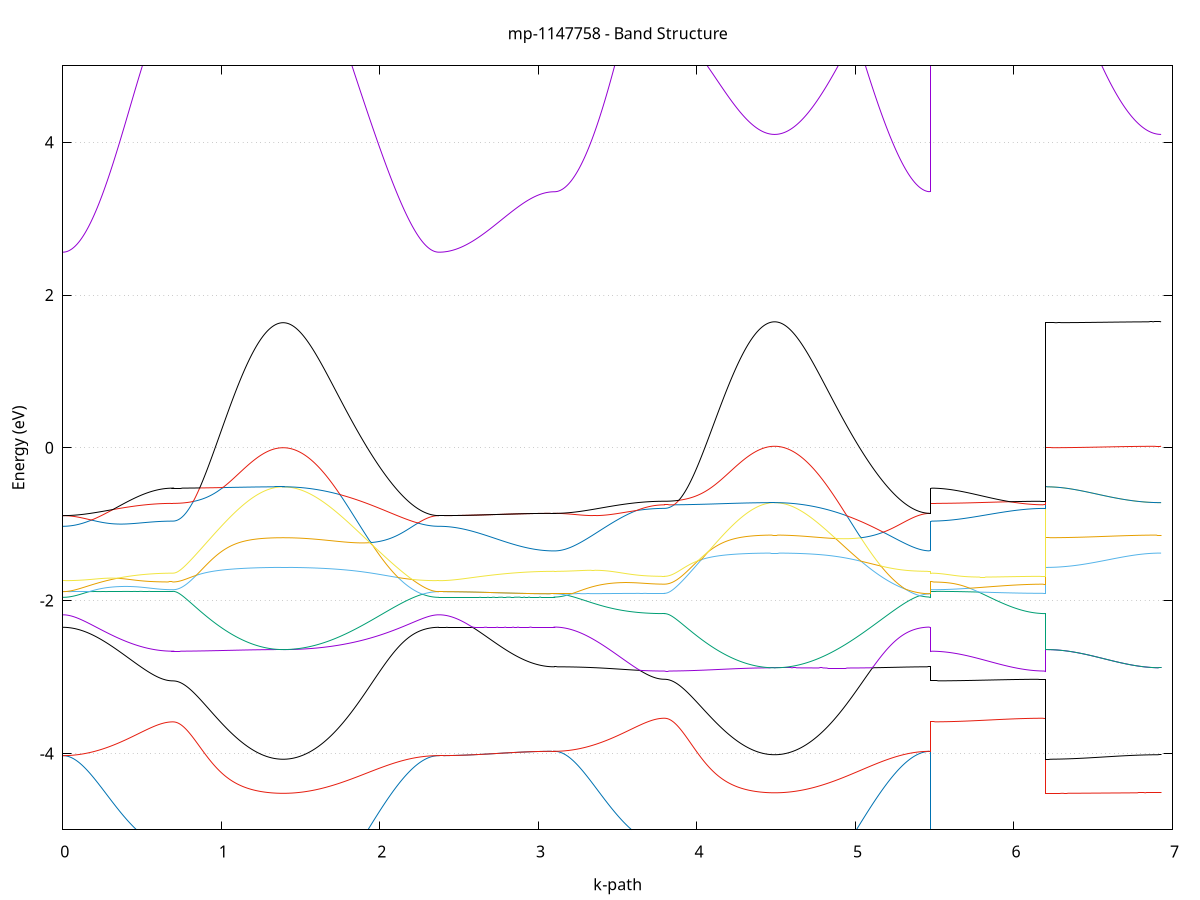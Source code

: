 set title 'mp-1147758 - Band Structure'
set xlabel 'k-path'
set ylabel 'Energy (eV)'
set grid y
set yrange [-5:5]
set terminal png size 800,600
set output 'mp-1147758_bands_gnuplot.png'
plot '-' using 1:2 with lines notitle, '-' using 1:2 with lines notitle, '-' using 1:2 with lines notitle, '-' using 1:2 with lines notitle, '-' using 1:2 with lines notitle, '-' using 1:2 with lines notitle, '-' using 1:2 with lines notitle, '-' using 1:2 with lines notitle, '-' using 1:2 with lines notitle, '-' using 1:2 with lines notitle, '-' using 1:2 with lines notitle, '-' using 1:2 with lines notitle, '-' using 1:2 with lines notitle, '-' using 1:2 with lines notitle, '-' using 1:2 with lines notitle, '-' using 1:2 with lines notitle, '-' using 1:2 with lines notitle, '-' using 1:2 with lines notitle, '-' using 1:2 with lines notitle, '-' using 1:2 with lines notitle, '-' using 1:2 with lines notitle, '-' using 1:2 with lines notitle, '-' using 1:2 with lines notitle, '-' using 1:2 with lines notitle, '-' using 1:2 with lines notitle, '-' using 1:2 with lines notitle, '-' using 1:2 with lines notitle, '-' using 1:2 with lines notitle, '-' using 1:2 with lines notitle, '-' using 1:2 with lines notitle, '-' using 1:2 with lines notitle, '-' using 1:2 with lines notitle, '-' using 1:2 with lines notitle, '-' using 1:2 with lines notitle, '-' using 1:2 with lines notitle, '-' using 1:2 with lines notitle, '-' using 1:2 with lines notitle, '-' using 1:2 with lines notitle, '-' using 1:2 with lines notitle, '-' using 1:2 with lines notitle, '-' using 1:2 with lines notitle, '-' using 1:2 with lines notitle, '-' using 1:2 with lines notitle, '-' using 1:2 with lines notitle, '-' using 1:2 with lines notitle, '-' using 1:2 with lines notitle, '-' using 1:2 with lines notitle, '-' using 1:2 with lines notitle, '-' using 1:2 with lines notitle, '-' using 1:2 with lines notitle, '-' using 1:2 with lines notitle, '-' using 1:2 with lines notitle, '-' using 1:2 with lines notitle, '-' using 1:2 with lines notitle, '-' using 1:2 with lines notitle, '-' using 1:2 with lines notitle, '-' using 1:2 with lines notitle, '-' using 1:2 with lines notitle, '-' using 1:2 with lines notitle, '-' using 1:2 with lines notitle, '-' using 1:2 with lines notitle, '-' using 1:2 with lines notitle, '-' using 1:2 with lines notitle, '-' using 1:2 with lines notitle
0.000000 -69.401772
0.009928 -69.401772
0.019856 -69.401772
0.029783 -69.401772
0.039711 -69.401772
0.049639 -69.401772
0.059567 -69.401772
0.069494 -69.401772
0.079422 -69.401772
0.089350 -69.401772
0.099278 -69.401772
0.109205 -69.401772
0.119133 -69.401772
0.129061 -69.401772
0.138989 -69.401772
0.148916 -69.401772
0.158844 -69.401772
0.168772 -69.401772
0.178700 -69.401772
0.188627 -69.401772
0.198555 -69.401772
0.208483 -69.401772
0.218411 -69.401672
0.228338 -69.401672
0.238266 -69.401672
0.248194 -69.401672
0.258122 -69.401672
0.268049 -69.401672
0.277977 -69.401672
0.287905 -69.401672
0.297833 -69.401672
0.307760 -69.401672
0.317688 -69.401672
0.327616 -69.401672
0.337544 -69.401672
0.347471 -69.401772
0.357399 -69.401772
0.367327 -69.401772
0.377255 -69.401672
0.387183 -69.401672
0.397110 -69.401672
0.407038 -69.401672
0.416966 -69.401672
0.426894 -69.401672
0.436821 -69.401772
0.446749 -69.401672
0.456677 -69.401772
0.466605 -69.401772
0.476532 -69.401772
0.486460 -69.401772
0.496388 -69.401672
0.506316 -69.401672
0.516243 -69.401672
0.526171 -69.401672
0.536099 -69.401672
0.546027 -69.401672
0.555954 -69.401672
0.565882 -69.401672
0.575810 -69.401672
0.585738 -69.401772
0.595665 -69.401672
0.605593 -69.401672
0.615521 -69.401672
0.625449 -69.401672
0.635376 -69.401672
0.645304 -69.401672
0.655232 -69.401772
0.665160 -69.401772
0.675087 -69.401772
0.685015 -69.401672
0.694943 -69.401772
0.694943 -69.401772
0.704871 -69.401672
0.714799 -69.401672
0.724726 -69.401672
0.734654 -69.401572
0.744582 -69.401672
0.754510 -69.401672
0.764437 -69.401772
0.774365 -69.401772
0.784293 -69.401772
0.794221 -69.401772
0.804148 -69.401772
0.814076 -69.401672
0.824004 -69.401672
0.833932 -69.401672
0.843859 -69.401672
0.853787 -69.401672
0.863715 -69.401672
0.873643 -69.401672
0.883570 -69.401572
0.893498 -69.401572
0.903426 -69.401572
0.913354 -69.401572
0.923281 -69.401572
0.933209 -69.401572
0.943137 -69.401572
0.953065 -69.401572
0.962992 -69.401572
0.972920 -69.401572
0.982848 -69.401572
0.992776 -69.401572
1.002703 -69.401772
1.012631 -69.401672
1.022559 -69.401672
1.032487 -69.401672
1.042414 -69.401672
1.052342 -69.401772
1.062270 -69.401772
1.072198 -69.401672
1.082126 -69.401672
1.092053 -69.401672
1.101981 -69.401672
1.111909 -69.401672
1.121837 -69.401572
1.131764 -69.401572
1.141692 -69.401572
1.151620 -69.401572
1.161548 -69.401472
1.171475 -69.401472
1.181403 -69.401472
1.191331 -69.401472
1.201259 -69.401572
1.211186 -69.401472
1.221114 -69.401472
1.231042 -69.401372
1.240970 -69.401372
1.250897 -69.401472
1.260825 -69.401372
1.270753 -69.401372
1.280681 -69.401372
1.290608 -69.401372
1.300536 -69.401472
1.310464 -69.401472
1.320392 -69.401472
1.330319 -69.401472
1.340247 -69.401472
1.350175 -69.401472
1.360103 -69.401472
1.370030 -69.401472
1.379958 -69.401472
1.389886 -69.401472
1.389886 -69.401472
1.399813 -69.401472
1.409740 -69.401472
1.419668 -69.401472
1.429595 -69.401472
1.439522 -69.401472
1.449449 -69.401472
1.459377 -69.401472
1.469304 -69.401472
1.479231 -69.401472
1.489158 -69.401472
1.499086 -69.401472
1.509013 -69.401472
1.518940 -69.401372
1.528867 -69.401372
1.538795 -69.401372
1.548722 -69.401472
1.558649 -69.401472
1.568576 -69.401572
1.578504 -69.401572
1.588431 -69.401572
1.598358 -69.401572
1.608285 -69.401572
1.618213 -69.401572
1.628140 -69.401672
1.638067 -69.401672
1.647994 -69.401572
1.657922 -69.401672
1.667849 -69.401572
1.677776 -69.401572
1.687704 -69.401572
1.697631 -69.401572
1.707558 -69.401572
1.717485 -69.401572
1.727413 -69.401572
1.737340 -69.401572
1.747267 -69.401572
1.757194 -69.401472
1.767122 -69.401472
1.777049 -69.401572
1.786976 -69.401572
1.796903 -69.401572
1.806831 -69.401572
1.816758 -69.401572
1.826685 -69.401572
1.836612 -69.401572
1.846540 -69.401572
1.856467 -69.401572
1.866394 -69.401572
1.876321 -69.401572
1.886249 -69.401572
1.896176 -69.401572
1.906103 -69.401572
1.916030 -69.401672
1.925958 -69.401672
1.935885 -69.401572
1.945812 -69.401572
1.955739 -69.401672
1.965667 -69.401672
1.975594 -69.401672
1.985521 -69.401772
1.995448 -69.401672
2.005376 -69.401672
2.015303 -69.401672
2.025230 -69.401672
2.035157 -69.401672
2.045085 -69.401672
2.055012 -69.401672
2.064939 -69.401672
2.074866 -69.401672
2.084794 -69.401572
2.094721 -69.401572
2.104648 -69.401572
2.114575 -69.401572
2.124503 -69.401672
2.134430 -69.401672
2.144357 -69.401672
2.154284 -69.401672
2.164212 -69.401672
2.174139 -69.401672
2.184066 -69.401572
2.193993 -69.401572
2.203921 -69.401672
2.213848 -69.401672
2.223775 -69.401672
2.233702 -69.401672
2.243630 -69.401672
2.253557 -69.401672
2.263484 -69.401772
2.273411 -69.401772
2.283339 -69.401772
2.293266 -69.401772
2.303193 -69.401772
2.313120 -69.401772
2.323048 -69.401772
2.332975 -69.401772
2.342902 -69.401772
2.352829 -69.401772
2.362757 -69.401772
2.372684 -69.401772
2.372684 -69.401772
2.382651 -69.401772
2.392618 -69.401672
2.402585 -69.401672
2.412553 -69.401672
2.422520 -69.401772
2.432487 -69.401772
2.442454 -69.401772
2.452421 -69.401772
2.462389 -69.401772
2.472356 -69.401772
2.482323 -69.401772
2.492290 -69.401772
2.502257 -69.401772
2.512225 -69.401772
2.522192 -69.401772
2.532159 -69.401772
2.542126 -69.401772
2.552093 -69.401772
2.562061 -69.401772
2.572028 -69.401772
2.581995 -69.401772
2.591962 -69.401772
2.601929 -69.401772
2.611897 -69.401772
2.621864 -69.401772
2.631831 -69.401772
2.641798 -69.401772
2.651765 -69.401772
2.661733 -69.401772
2.671700 -69.401672
2.681667 -69.401672
2.691634 -69.401772
2.701602 -69.401772
2.711569 -69.401772
2.721536 -69.401772
2.731503 -69.401772
2.741470 -69.401772
2.751438 -69.401772
2.761405 -69.401772
2.771372 -69.401572
2.781339 -69.401572
2.791306 -69.401572
2.801274 -69.401572
2.811241 -69.401572
2.821208 -69.401572
2.831175 -69.401572
2.841142 -69.401572
2.851110 -69.401572
2.861077 -69.401572
2.871044 -69.401472
2.881011 -69.401472
2.890978 -69.401472
2.900946 -69.401472
2.910913 -69.401472
2.920880 -69.401472
2.930847 -69.401472
2.940814 -69.401472
2.950782 -69.401372
2.960749 -69.401372
2.970716 -69.401372
2.980683 -69.401372
2.990650 -69.401372
3.000618 -69.401372
3.010585 -69.401372
3.020552 -69.401472
3.030519 -69.401472
3.040486 -69.401372
3.050454 -69.401372
3.060421 -69.401372
3.070388 -69.401372
3.080355 -69.401372
3.090322 -69.401372
3.100290 -69.401372
3.100290 -69.401372
3.110217 -69.401372
3.120145 -69.401372
3.130073 -69.401372
3.140001 -69.401372
3.149928 -69.401372
3.159856 -69.401372
3.169784 -69.401372
3.179712 -69.401372
3.189639 -69.401372
3.199567 -69.401372
3.209495 -69.401472
3.219423 -69.401472
3.229351 -69.401572
3.239278 -69.401572
3.249206 -69.401572
3.259134 -69.401672
3.269062 -69.401672
3.278989 -69.401572
3.288917 -69.401572
3.298845 -69.401672
3.308773 -69.401572
3.318700 -69.401572
3.328628 -69.401672
3.338556 -69.401772
3.348484 -69.401772
3.358411 -69.401772
3.368339 -69.401772
3.378267 -69.401672
3.388195 -69.401672
3.398122 -69.401672
3.408050 -69.401672
3.417978 -69.401672
3.427906 -69.401572
3.437833 -69.401572
3.447761 -69.401572
3.457689 -69.401572
3.467617 -69.401572
3.477544 -69.401672
3.487472 -69.401672
3.497400 -69.401572
3.507328 -69.401572
3.517255 -69.401572
3.527183 -69.401672
3.537111 -69.401672
3.547039 -69.401672
3.556967 -69.401772
3.566894 -69.401672
3.576822 -69.401672
3.586750 -69.401672
3.596678 -69.401672
3.606605 -69.401672
3.616533 -69.401672
3.626461 -69.401672
3.636389 -69.401672
3.646316 -69.401572
3.656244 -69.401572
3.666172 -69.401572
3.676100 -69.401572
3.686027 -69.401572
3.695955 -69.401572
3.705883 -69.401572
3.715811 -69.401572
3.725738 -69.401572
3.735666 -69.401572
3.745594 -69.401572
3.755522 -69.401672
3.765449 -69.401772
3.775377 -69.401772
3.785305 -69.401772
3.795233 -69.401772
3.795233 -69.401772
3.805160 -69.401772
3.815088 -69.401672
3.825016 -69.401572
3.834944 -69.401672
3.844871 -69.401672
3.854799 -69.401672
3.864727 -69.401672
3.874655 -69.401672
3.884582 -69.401772
3.894510 -69.401772
3.904438 -69.401872
3.914366 -69.401772
3.924294 -69.401672
3.934221 -69.401672
3.944149 -69.401672
3.954077 -69.401672
3.964005 -69.401572
3.973932 -69.401572
3.983860 -69.401672
3.993788 -69.401672
4.003716 -69.401672
4.013643 -69.401672
4.023571 -69.401672
4.033499 -69.401672
4.043427 -69.401672
4.053354 -69.401572
4.063282 -69.401572
4.073210 -69.401572
4.083138 -69.401572
4.093065 -69.401672
4.102993 -69.401672
4.112921 -69.401672
4.122849 -69.401672
4.132776 -69.401572
4.142704 -69.401572
4.152632 -69.401572
4.162560 -69.401572
4.172487 -69.401572
4.182415 -69.401572
4.192343 -69.401572
4.202271 -69.401572
4.212198 -69.401572
4.222126 -69.401572
4.232054 -69.401572
4.241982 -69.401572
4.251909 -69.401572
4.261837 -69.401572
4.271765 -69.401572
4.281693 -69.401572
4.291621 -69.401572
4.301548 -69.401572
4.311476 -69.401572
4.321404 -69.401572
4.331332 -69.401572
4.341259 -69.401572
4.351187 -69.401572
4.361115 -69.401572
4.371043 -69.401672
4.380970 -69.401672
4.390898 -69.401672
4.400826 -69.401672
4.410754 -69.401672
4.420681 -69.401672
4.430609 -69.401572
4.440537 -69.401572
4.450465 -69.401572
4.460392 -69.401572
4.470320 -69.401572
4.480248 -69.401572
4.490176 -69.401472
4.490176 -69.401472
4.500103 -69.401572
4.510030 -69.401572
4.519957 -69.401572
4.529885 -69.401572
4.539812 -69.401572
4.549739 -69.401572
4.559666 -69.401572
4.569594 -69.401672
4.579521 -69.401572
4.589448 -69.401572
4.599375 -69.401572
4.609303 -69.401572
4.619230 -69.401572
4.629157 -69.401572
4.639084 -69.401572
4.649012 -69.401572
4.658939 -69.401572
4.668866 -69.401572
4.678793 -69.401572
4.688721 -69.401572
4.698648 -69.401572
4.708575 -69.401572
4.718502 -69.401572
4.728430 -69.401572
4.738357 -69.401572
4.748284 -69.401572
4.758211 -69.401572
4.768139 -69.401572
4.778066 -69.401572
4.787993 -69.401572
4.797920 -69.401572
4.807848 -69.401572
4.817775 -69.401572
4.827702 -69.401572
4.837629 -69.401572
4.847557 -69.401572
4.857484 -69.401572
4.867411 -69.401572
4.877338 -69.401572
4.887266 -69.401572
4.897193 -69.401572
4.907120 -69.401672
4.917047 -69.401672
4.926975 -69.401772
4.936902 -69.401672
4.946829 -69.401672
4.956756 -69.401672
4.966684 -69.401672
4.976611 -69.401772
4.986538 -69.401772
4.996465 -69.401672
5.006393 -69.401772
5.016320 -69.401772
5.026247 -69.401872
5.036174 -69.401772
5.046102 -69.401772
5.056029 -69.401772
5.065956 -69.401772
5.075883 -69.401772
5.085811 -69.401772
5.095738 -69.401772
5.105665 -69.401772
5.115592 -69.401772
5.125520 -69.401772
5.135447 -69.401772
5.145374 -69.401772
5.155301 -69.401772
5.165229 -69.401672
5.175156 -69.401572
5.185083 -69.401572
5.195010 -69.401672
5.204938 -69.401672
5.214865 -69.401572
5.224792 -69.401572
5.234719 -69.401672
5.244647 -69.401672
5.254574 -69.401672
5.264501 -69.401672
5.274428 -69.401672
5.284356 -69.401672
5.294283 -69.401672
5.304210 -69.401572
5.314137 -69.401572
5.324065 -69.401572
5.333992 -69.401572
5.343919 -69.401472
5.353846 -69.401472
5.363774 -69.401472
5.373701 -69.401372
5.383628 -69.401372
5.393555 -69.401372
5.403483 -69.401372
5.413410 -69.401372
5.423337 -69.401372
5.433264 -69.401372
5.443192 -69.401372
5.453119 -69.401372
5.463046 -69.401372
5.472973 -69.401372
5.472973 -69.401772
5.482941 -69.401772
5.492908 -69.401772
5.502875 -69.401772
5.512842 -69.401772
5.522809 -69.401772
5.532777 -69.401772
5.542744 -69.401672
5.552711 -69.401672
5.562678 -69.401672
5.572646 -69.401672
5.582613 -69.401772
5.592580 -69.401772
5.602547 -69.401772
5.612514 -69.401772
5.622482 -69.401772
5.632449 -69.401772
5.642416 -69.401772
5.652383 -69.401772
5.662350 -69.401772
5.672318 -69.401672
5.682285 -69.401672
5.692252 -69.401672
5.702219 -69.401672
5.712186 -69.401672
5.722154 -69.401672
5.732121 -69.401672
5.742088 -69.401672
5.752055 -69.401672
5.762022 -69.401672
5.771990 -69.401672
5.781957 -69.401572
5.791924 -69.401672
5.801891 -69.401572
5.811858 -69.401572
5.821826 -69.401672
5.831793 -69.401672
5.841760 -69.401672
5.851727 -69.401672
5.861694 -69.401672
5.871662 -69.401672
5.881629 -69.401672
5.891596 -69.401772
5.901563 -69.401672
5.911530 -69.401672
5.921498 -69.401672
5.931465 -69.401672
5.941432 -69.401672
5.951399 -69.401672
5.961366 -69.401772
5.971334 -69.401772
5.981301 -69.401772
5.991268 -69.401772
6.001235 -69.401772
6.011202 -69.401672
6.021170 -69.401772
6.031137 -69.401772
6.041104 -69.401772
6.051071 -69.401872
6.061039 -69.401872
6.071006 -69.401872
6.080973 -69.401772
6.090940 -69.401772
6.100907 -69.401772
6.110875 -69.401672
6.120842 -69.401672
6.130809 -69.401672
6.140776 -69.401672
6.150743 -69.401672
6.160711 -69.401672
6.170678 -69.401672
6.180645 -69.401772
6.190612 -69.401772
6.200579 -69.401772
6.200579 -69.401472
6.210547 -69.401472
6.220514 -69.401472
6.230481 -69.401472
6.240448 -69.401472
6.250415 -69.401472
6.260383 -69.401472
6.270350 -69.401472
6.280317 -69.401372
6.290284 -69.401372
6.300251 -69.401372
6.310219 -69.401372
6.320186 -69.401372
6.330153 -69.401372
6.340120 -69.401372
6.350087 -69.401372
6.360055 -69.401372
6.370022 -69.401472
6.379989 -69.401472
6.389956 -69.401472
6.399923 -69.401472
6.409891 -69.401472
6.419858 -69.401472
6.429825 -69.401472
6.439792 -69.401472
6.449759 -69.401472
6.459727 -69.401472
6.469694 -69.401472
6.479661 -69.401472
6.489628 -69.401472
6.499595 -69.401472
6.509563 -69.401472
6.519530 -69.401472
6.529497 -69.401472
6.539464 -69.401472
6.549431 -69.401572
6.559399 -69.401472
6.569366 -69.401472
6.579333 -69.401472
6.589300 -69.401472
6.599268 -69.401672
6.609235 -69.401672
6.619202 -69.401572
6.629169 -69.401572
6.639136 -69.401572
6.649104 -69.401572
6.659071 -69.401572
6.669038 -69.401572
6.679005 -69.401572
6.688972 -69.401472
6.698940 -69.401472
6.708907 -69.401472
6.718874 -69.401472
6.728841 -69.401472
6.738808 -69.401472
6.748776 -69.401472
6.758743 -69.401472
6.768710 -69.401472
6.778677 -69.401472
6.788644 -69.401472
6.798612 -69.401472
6.808579 -69.401472
6.818546 -69.401572
6.828513 -69.401572
6.838480 -69.401572
6.848448 -69.401572
6.858415 -69.401572
6.868382 -69.401572
6.878349 -69.401572
6.888316 -69.401572
6.898284 -69.401572
6.908251 -69.401572
6.918218 -69.401572
6.928185 -69.401472
e
0.000000 -69.401772
0.009928 -69.401772
0.019856 -69.401672
0.029783 -69.401772
0.039711 -69.401772
0.049639 -69.401772
0.059567 -69.401772
0.069494 -69.401772
0.079422 -69.401772
0.089350 -69.401772
0.099278 -69.401772
0.109205 -69.401772
0.119133 -69.401672
0.129061 -69.401572
0.138989 -69.401472
0.148916 -69.401472
0.158844 -69.401572
0.168772 -69.401572
0.178700 -69.401572
0.188627 -69.401572
0.198555 -69.401572
0.208483 -69.401672
0.218411 -69.401572
0.228338 -69.401572
0.238266 -69.401572
0.248194 -69.401572
0.258122 -69.401572
0.268049 -69.401572
0.277977 -69.401472
0.287905 -69.401572
0.297833 -69.401572
0.307760 -69.401572
0.317688 -69.401572
0.327616 -69.401572
0.337544 -69.401572
0.347471 -69.401572
0.357399 -69.401572
0.367327 -69.401572
0.377255 -69.401572
0.387183 -69.401572
0.397110 -69.401472
0.407038 -69.401472
0.416966 -69.401472
0.426894 -69.401472
0.436821 -69.401572
0.446749 -69.401472
0.456677 -69.401572
0.466605 -69.401572
0.476532 -69.401472
0.486460 -69.401472
0.496388 -69.401472
0.506316 -69.401472
0.516243 -69.401472
0.526171 -69.401472
0.536099 -69.401472
0.546027 -69.401472
0.555954 -69.401472
0.565882 -69.401472
0.575810 -69.401472
0.585738 -69.401472
0.595665 -69.401472
0.605593 -69.401572
0.615521 -69.401572
0.625449 -69.401572
0.635376 -69.401572
0.645304 -69.401572
0.655232 -69.401572
0.665160 -69.401572
0.675087 -69.401572
0.685015 -69.401572
0.694943 -69.401572
0.694943 -69.401572
0.704871 -69.401572
0.714799 -69.401572
0.724726 -69.401572
0.734654 -69.401572
0.744582 -69.401572
0.754510 -69.401572
0.764437 -69.401572
0.774365 -69.401572
0.784293 -69.401572
0.794221 -69.401572
0.804148 -69.401572
0.814076 -69.401572
0.824004 -69.401572
0.833932 -69.401672
0.843859 -69.401672
0.853787 -69.401672
0.863715 -69.401672
0.873643 -69.401672
0.883570 -69.401572
0.893498 -69.401572
0.903426 -69.401572
0.913354 -69.401572
0.923281 -69.401572
0.933209 -69.401472
0.943137 -69.401472
0.953065 -69.401472
0.962992 -69.401472
0.972920 -69.401472
0.982848 -69.401572
0.992776 -69.401572
1.002703 -69.401572
1.012631 -69.401572
1.022559 -69.401572
1.032487 -69.401572
1.042414 -69.401572
1.052342 -69.401572
1.062270 -69.401572
1.072198 -69.401572
1.082126 -69.401572
1.092053 -69.401572
1.101981 -69.401572
1.111909 -69.401472
1.121837 -69.401472
1.131764 -69.401472
1.141692 -69.401472
1.151620 -69.401472
1.161548 -69.401372
1.171475 -69.401372
1.181403 -69.401372
1.191331 -69.401472
1.201259 -69.401472
1.211186 -69.401372
1.221114 -69.401372
1.231042 -69.401372
1.240970 -69.401272
1.250897 -69.401272
1.260825 -69.401272
1.270753 -69.401272
1.280681 -69.401272
1.290608 -69.401272
1.300536 -69.401372
1.310464 -69.401372
1.320392 -69.401472
1.330319 -69.401472
1.340247 -69.401472
1.350175 -69.401472
1.360103 -69.401472
1.370030 -69.401472
1.379958 -69.401472
1.389886 -69.401472
1.389886 -69.401472
1.399813 -69.401472
1.409740 -69.401472
1.419668 -69.401472
1.429595 -69.401472
1.439522 -69.401472
1.449449 -69.401472
1.459377 -69.401472
1.469304 -69.401472
1.479231 -69.401372
1.489158 -69.401372
1.499086 -69.401272
1.509013 -69.401272
1.518940 -69.401272
1.528867 -69.401272
1.538795 -69.401272
1.548722 -69.401372
1.558649 -69.401372
1.568576 -69.401472
1.578504 -69.401472
1.588431 -69.401472
1.598358 -69.401472
1.608285 -69.401472
1.618213 -69.401472
1.628140 -69.401472
1.638067 -69.401472
1.647994 -69.401372
1.657922 -69.401372
1.667849 -69.401372
1.677776 -69.401372
1.687704 -69.401372
1.697631 -69.401372
1.707558 -69.401372
1.717485 -69.401372
1.727413 -69.401472
1.737340 -69.401472
1.747267 -69.401472
1.757194 -69.401472
1.767122 -69.401472
1.777049 -69.401472
1.786976 -69.401472
1.796903 -69.401472
1.806831 -69.401472
1.816758 -69.401472
1.826685 -69.401472
1.836612 -69.401472
1.846540 -69.401472
1.856467 -69.401472
1.866394 -69.401472
1.876321 -69.401472
1.886249 -69.401572
1.896176 -69.401572
1.906103 -69.401572
1.916030 -69.401572
1.925958 -69.401572
1.935885 -69.401572
1.945812 -69.401572
1.955739 -69.401572
1.965667 -69.401572
1.975594 -69.401572
1.985521 -69.401672
1.995448 -69.401672
2.005376 -69.401572
2.015303 -69.401572
2.025230 -69.401572
2.035157 -69.401572
2.045085 -69.401572
2.055012 -69.401572
2.064939 -69.401472
2.074866 -69.401572
2.084794 -69.401572
2.094721 -69.401572
2.104648 -69.401572
2.114575 -69.401572
2.124503 -69.401672
2.134430 -69.401572
2.144357 -69.401572
2.154284 -69.401672
2.164212 -69.401572
2.174139 -69.401572
2.184066 -69.401572
2.193993 -69.401572
2.203921 -69.401572
2.213848 -69.401572
2.223775 -69.401672
2.233702 -69.401572
2.243630 -69.401672
2.253557 -69.401672
2.263484 -69.401672
2.273411 -69.401672
2.283339 -69.401672
2.293266 -69.401672
2.303193 -69.401672
2.313120 -69.401672
2.323048 -69.401672
2.332975 -69.401672
2.342902 -69.401672
2.352829 -69.401772
2.362757 -69.401772
2.372684 -69.401772
2.372684 -69.401772
2.382651 -69.401772
2.392618 -69.401672
2.402585 -69.401672
2.412553 -69.401672
2.422520 -69.401772
2.432487 -69.401772
2.442454 -69.401772
2.452421 -69.401772
2.462389 -69.401772
2.472356 -69.401772
2.482323 -69.401772
2.492290 -69.401772
2.502257 -69.401772
2.512225 -69.401772
2.522192 -69.401772
2.532159 -69.401772
2.542126 -69.401772
2.552093 -69.401772
2.562061 -69.401772
2.572028 -69.401772
2.581995 -69.401772
2.591962 -69.401772
2.601929 -69.401772
2.611897 -69.401772
2.621864 -69.401772
2.631831 -69.401772
2.641798 -69.401772
2.651765 -69.401772
2.661733 -69.401772
2.671700 -69.401672
2.681667 -69.401672
2.691634 -69.401772
2.701602 -69.401772
2.711569 -69.401772
2.721536 -69.401772
2.731503 -69.401772
2.741470 -69.401772
2.751438 -69.401772
2.761405 -69.401772
2.771372 -69.401572
2.781339 -69.401572
2.791306 -69.401572
2.801274 -69.401572
2.811241 -69.401572
2.821208 -69.401572
2.831175 -69.401572
2.841142 -69.401572
2.851110 -69.401572
2.861077 -69.401572
2.871044 -69.401472
2.881011 -69.401472
2.890978 -69.401472
2.900946 -69.401472
2.910913 -69.401472
2.920880 -69.401472
2.930847 -69.401472
2.940814 -69.401472
2.950782 -69.401372
2.960749 -69.401372
2.970716 -69.401372
2.980683 -69.401372
2.990650 -69.401372
3.000618 -69.401372
3.010585 -69.401372
3.020552 -69.401472
3.030519 -69.401472
3.040486 -69.401372
3.050454 -69.401372
3.060421 -69.401372
3.070388 -69.401372
3.080355 -69.401372
3.090322 -69.401372
3.100290 -69.401372
3.100290 -69.401372
3.110217 -69.401372
3.120145 -69.401372
3.130073 -69.401372
3.140001 -69.401372
3.149928 -69.401372
3.159856 -69.401372
3.169784 -69.401272
3.179712 -69.401272
3.189639 -69.401272
3.199567 -69.401272
3.209495 -69.401272
3.219423 -69.401372
3.229351 -69.401372
3.239278 -69.401372
3.249206 -69.401372
3.259134 -69.401372
3.269062 -69.401372
3.278989 -69.401372
3.288917 -69.401372
3.298845 -69.401472
3.308773 -69.401472
3.318700 -69.401472
3.328628 -69.401572
3.338556 -69.401572
3.348484 -69.401572
3.358411 -69.401572
3.368339 -69.401572
3.378267 -69.401572
3.388195 -69.401572
3.398122 -69.401572
3.408050 -69.401572
3.417978 -69.401472
3.427906 -69.401472
3.437833 -69.401472
3.447761 -69.401472
3.457689 -69.401472
3.467617 -69.401472
3.477544 -69.401472
3.487472 -69.401472
3.497400 -69.401472
3.507328 -69.401472
3.517255 -69.401472
3.527183 -69.401472
3.537111 -69.401472
3.547039 -69.401472
3.556967 -69.401572
3.566894 -69.401572
3.576822 -69.401572
3.586750 -69.401572
3.596678 -69.401572
3.606605 -69.401572
3.616533 -69.401572
3.626461 -69.401572
3.636389 -69.401572
3.646316 -69.401572
3.656244 -69.401572
3.666172 -69.401572
3.676100 -69.401572
3.686027 -69.401472
3.695955 -69.401572
3.705883 -69.401572
3.715811 -69.401572
3.725738 -69.401572
3.735666 -69.401572
3.745594 -69.401572
3.755522 -69.401572
3.765449 -69.401572
3.775377 -69.401572
3.785305 -69.401672
3.795233 -69.401572
3.795233 -69.401572
3.805160 -69.401572
3.815088 -69.401672
3.825016 -69.401572
3.834944 -69.401572
3.844871 -69.401572
3.854799 -69.401572
3.864727 -69.401572
3.874655 -69.401572
3.884582 -69.401572
3.894510 -69.401572
3.904438 -69.401572
3.914366 -69.401572
3.924294 -69.401472
3.934221 -69.401472
3.944149 -69.401472
3.954077 -69.401472
3.964005 -69.401472
3.973932 -69.401472
3.983860 -69.401572
3.993788 -69.401572
4.003716 -69.401572
4.013643 -69.401572
4.023571 -69.401472
4.033499 -69.401472
4.043427 -69.401472
4.053354 -69.401472
4.063282 -69.401472
4.073210 -69.401472
4.083138 -69.401472
4.093065 -69.401472
4.102993 -69.401472
4.112921 -69.401472
4.122849 -69.401472
4.132776 -69.401572
4.142704 -69.401572
4.152632 -69.401472
4.162560 -69.401472
4.172487 -69.401472
4.182415 -69.401472
4.192343 -69.401472
4.202271 -69.401472
4.212198 -69.401472
4.222126 -69.401472
4.232054 -69.401472
4.241982 -69.401472
4.251909 -69.401472
4.261837 -69.401472
4.271765 -69.401472
4.281693 -69.401472
4.291621 -69.401472
4.301548 -69.401472
4.311476 -69.401472
4.321404 -69.401472
4.331332 -69.401472
4.341259 -69.401472
4.351187 -69.401472
4.361115 -69.401472
4.371043 -69.401672
4.380970 -69.401572
4.390898 -69.401572
4.400826 -69.401572
4.410754 -69.401572
4.420681 -69.401572
4.430609 -69.401572
4.440537 -69.401572
4.450465 -69.401572
4.460392 -69.401572
4.470320 -69.401572
4.480248 -69.401472
4.490176 -69.401472
4.490176 -69.401472
4.500103 -69.401472
4.510030 -69.401572
4.519957 -69.401572
4.529885 -69.401572
4.539812 -69.401572
4.549739 -69.401572
4.559666 -69.401572
4.569594 -69.401572
4.579521 -69.401572
4.589448 -69.401572
4.599375 -69.401572
4.609303 -69.401472
4.619230 -69.401372
4.629157 -69.401372
4.639084 -69.401472
4.649012 -69.401472
4.658939 -69.401372
4.668866 -69.401472
4.678793 -69.401472
4.688721 -69.401472
4.698648 -69.401472
4.708575 -69.401472
4.718502 -69.401472
4.728430 -69.401572
4.738357 -69.401572
4.748284 -69.401572
4.758211 -69.401472
4.768139 -69.401472
4.778066 -69.401472
4.787993 -69.401472
4.797920 -69.401472
4.807848 -69.401472
4.817775 -69.401472
4.827702 -69.401472
4.837629 -69.401472
4.847557 -69.401472
4.857484 -69.401572
4.867411 -69.401572
4.877338 -69.401572
4.887266 -69.401572
4.897193 -69.401572
4.907120 -69.401572
4.917047 -69.401572
4.926975 -69.401572
4.936902 -69.401472
4.946829 -69.401472
4.956756 -69.401472
4.966684 -69.401472
4.976611 -69.401572
4.986538 -69.401572
4.996465 -69.401572
5.006393 -69.401572
5.016320 -69.401572
5.026247 -69.401572
5.036174 -69.401572
5.046102 -69.401572
5.056029 -69.401472
5.065956 -69.401472
5.075883 -69.401472
5.085811 -69.401472
5.095738 -69.401572
5.105665 -69.401572
5.115592 -69.401572
5.125520 -69.401572
5.135447 -69.401572
5.145374 -69.401572
5.155301 -69.401572
5.165229 -69.401572
5.175156 -69.401572
5.185083 -69.401572
5.195010 -69.401572
5.204938 -69.401572
5.214865 -69.401472
5.224792 -69.401472
5.234719 -69.401472
5.244647 -69.401572
5.254574 -69.401572
5.264501 -69.401572
5.274428 -69.401572
5.284356 -69.401472
5.294283 -69.401472
5.304210 -69.401372
5.314137 -69.401372
5.324065 -69.401372
5.333992 -69.401372
5.343919 -69.401372
5.353846 -69.401372
5.363774 -69.401372
5.373701 -69.401372
5.383628 -69.401372
5.393555 -69.401372
5.403483 -69.401372
5.413410 -69.401372
5.423337 -69.401372
5.433264 -69.401372
5.443192 -69.401372
5.453119 -69.401372
5.463046 -69.401372
5.472973 -69.401372
5.472973 -69.401572
5.482941 -69.401572
5.492908 -69.401572
5.502875 -69.401572
5.512842 -69.401572
5.522809 -69.401572
5.532777 -69.401572
5.542744 -69.401572
5.552711 -69.401572
5.562678 -69.401572
5.572646 -69.401572
5.582613 -69.401572
5.592580 -69.401572
5.602547 -69.401572
5.612514 -69.401472
5.622482 -69.401472
5.632449 -69.401472
5.642416 -69.401472
5.652383 -69.401472
5.662350 -69.401472
5.672318 -69.401472
5.682285 -69.401472
5.692252 -69.401472
5.702219 -69.401472
5.712186 -69.401472
5.722154 -69.401472
5.732121 -69.401472
5.742088 -69.401472
5.752055 -69.401472
5.762022 -69.401472
5.771990 -69.401472
5.781957 -69.401472
5.791924 -69.401472
5.801891 -69.401372
5.811858 -69.401372
5.821826 -69.401472
5.831793 -69.401472
5.841760 -69.401472
5.851727 -69.401472
5.861694 -69.401472
5.871662 -69.401472
5.881629 -69.401472
5.891596 -69.401572
5.901563 -69.401572
5.911530 -69.401572
5.921498 -69.401572
5.931465 -69.401572
5.941432 -69.401572
5.951399 -69.401572
5.961366 -69.401572
5.971334 -69.401572
5.981301 -69.401572
5.991268 -69.401572
6.001235 -69.401572
6.011202 -69.401472
6.021170 -69.401572
6.031137 -69.401572
6.041104 -69.401572
6.051071 -69.401572
6.061039 -69.401572
6.071006 -69.401572
6.080973 -69.401572
6.090940 -69.401572
6.100907 -69.401572
6.110875 -69.401572
6.120842 -69.401572
6.130809 -69.401572
6.140776 -69.401572
6.150743 -69.401572
6.160711 -69.401572
6.170678 -69.401572
6.180645 -69.401572
6.190612 -69.401572
6.200579 -69.401572
6.200579 -69.401472
6.210547 -69.401472
6.220514 -69.401472
6.230481 -69.401472
6.240448 -69.401472
6.250415 -69.401472
6.260383 -69.401472
6.270350 -69.401472
6.280317 -69.401372
6.290284 -69.401372
6.300251 -69.401372
6.310219 -69.401372
6.320186 -69.401372
6.330153 -69.401372
6.340120 -69.401372
6.350087 -69.401372
6.360055 -69.401372
6.370022 -69.401472
6.379989 -69.401472
6.389956 -69.401472
6.399923 -69.401472
6.409891 -69.401472
6.419858 -69.401472
6.429825 -69.401472
6.439792 -69.401472
6.449759 -69.401472
6.459727 -69.401472
6.469694 -69.401472
6.479661 -69.401472
6.489628 -69.401472
6.499595 -69.401472
6.509563 -69.401472
6.519530 -69.401472
6.529497 -69.401472
6.539464 -69.401472
6.549431 -69.401572
6.559399 -69.401472
6.569366 -69.401472
6.579333 -69.401472
6.589300 -69.401472
6.599268 -69.401672
6.609235 -69.401672
6.619202 -69.401572
6.629169 -69.401572
6.639136 -69.401572
6.649104 -69.401572
6.659071 -69.401572
6.669038 -69.401572
6.679005 -69.401572
6.688972 -69.401472
6.698940 -69.401472
6.708907 -69.401472
6.718874 -69.401472
6.728841 -69.401472
6.738808 -69.401472
6.748776 -69.401472
6.758743 -69.401472
6.768710 -69.401472
6.778677 -69.401472
6.788644 -69.401472
6.798612 -69.401472
6.808579 -69.401472
6.818546 -69.401572
6.828513 -69.401572
6.838480 -69.401572
6.848448 -69.401572
6.858415 -69.401572
6.868382 -69.401572
6.878349 -69.401572
6.888316 -69.401572
6.898284 -69.401572
6.908251 -69.401572
6.918218 -69.401572
6.928185 -69.401472
e
0.000000 -68.852572
0.009928 -68.852572
0.019856 -68.852572
0.029783 -68.852572
0.039711 -68.852572
0.049639 -68.852672
0.059567 -68.852672
0.069494 -68.852672
0.079422 -68.852672
0.089350 -68.852672
0.099278 -68.852672
0.109205 -68.852672
0.119133 -68.852672
0.129061 -68.852572
0.138989 -68.852572
0.148916 -68.852672
0.158844 -68.852672
0.168772 -68.852672
0.178700 -68.852672
0.188627 -68.852672
0.198555 -68.852572
0.208483 -68.852672
0.218411 -68.852672
0.228338 -68.852672
0.238266 -68.852672
0.248194 -68.852672
0.258122 -68.852672
0.268049 -68.852672
0.277977 -68.852672
0.287905 -68.852672
0.297833 -68.852672
0.307760 -68.852572
0.317688 -68.852572
0.327616 -68.852572
0.337544 -68.852572
0.347471 -68.852572
0.357399 -68.852572
0.367327 -68.852572
0.377255 -68.852572
0.387183 -68.852572
0.397110 -68.852572
0.407038 -68.852572
0.416966 -68.852572
0.426894 -68.852572
0.436821 -68.852672
0.446749 -68.852572
0.456677 -68.852672
0.466605 -68.852672
0.476532 -68.852672
0.486460 -68.852572
0.496388 -68.852572
0.506316 -68.852672
0.516243 -68.852672
0.526171 -68.852672
0.536099 -68.852672
0.546027 -68.852672
0.555954 -68.852672
0.565882 -68.852672
0.575810 -68.852672
0.585738 -68.852672
0.595665 -68.852772
0.605593 -68.852772
0.615521 -68.852772
0.625449 -68.852772
0.635376 -68.852772
0.645304 -68.852772
0.655232 -68.852772
0.665160 -68.852772
0.675087 -68.852772
0.685015 -68.852672
0.694943 -68.852672
0.694943 -68.852672
0.704871 -68.852672
0.714799 -68.852672
0.724726 -68.852672
0.734654 -68.852672
0.744582 -68.852772
0.754510 -68.852772
0.764437 -68.852772
0.774365 -68.852772
0.784293 -68.852772
0.794221 -68.852772
0.804148 -68.852772
0.814076 -68.852672
0.824004 -68.852672
0.833932 -68.852672
0.843859 -68.852672
0.853787 -68.852672
0.863715 -68.852672
0.873643 -68.852672
0.883570 -68.852672
0.893498 -68.852672
0.903426 -68.852672
0.913354 -68.852672
0.923281 -68.852672
0.933209 -68.852672
0.943137 -68.852672
0.953065 -68.852672
0.962992 -68.852672
0.972920 -68.852672
0.982848 -68.852672
0.992776 -68.852672
1.002703 -68.852672
1.012631 -68.852672
1.022559 -68.852672
1.032487 -68.852672
1.042414 -68.852672
1.052342 -68.852672
1.062270 -68.852672
1.072198 -68.852672
1.082126 -68.852672
1.092053 -68.852672
1.101981 -68.852672
1.111909 -68.852672
1.121837 -68.852672
1.131764 -68.852572
1.141692 -68.852572
1.151620 -68.852572
1.161548 -68.852572
1.171475 -68.852572
1.181403 -68.852572
1.191331 -68.852572
1.201259 -68.852572
1.211186 -68.852572
1.221114 -68.852572
1.231042 -68.852472
1.240970 -68.852472
1.250897 -68.852472
1.260825 -68.852472
1.270753 -68.852472
1.280681 -68.852472
1.290608 -68.852472
1.300536 -68.852472
1.310464 -68.852572
1.320392 -68.852572
1.330319 -68.852572
1.340247 -68.852572
1.350175 -68.852572
1.360103 -68.852572
1.370030 -68.852572
1.379958 -68.852572
1.389886 -68.852472
1.389886 -68.852472
1.399813 -68.852572
1.409740 -68.852572
1.419668 -68.852572
1.429595 -68.852572
1.439522 -68.852572
1.449449 -68.852572
1.459377 -68.852572
1.469304 -68.852572
1.479231 -68.852472
1.489158 -68.852472
1.499086 -68.852472
1.509013 -68.852472
1.518940 -68.852372
1.528867 -68.852372
1.538795 -68.852372
1.548722 -68.852372
1.558649 -68.852472
1.568576 -68.852472
1.578504 -68.852472
1.588431 -68.852472
1.598358 -68.852572
1.608285 -68.852472
1.618213 -68.852572
1.628140 -68.852472
1.638067 -68.852472
1.647994 -68.852472
1.657922 -68.852572
1.667849 -68.852572
1.677776 -68.852572
1.687704 -68.852572
1.697631 -68.852572
1.707558 -68.852572
1.717485 -68.852572
1.727413 -68.852572
1.737340 -68.852572
1.747267 -68.852572
1.757194 -68.852572
1.767122 -68.852572
1.777049 -68.852572
1.786976 -68.852572
1.796903 -68.852572
1.806831 -68.852572
1.816758 -68.852572
1.826685 -68.852572
1.836612 -68.852572
1.846540 -68.852572
1.856467 -68.852572
1.866394 -68.852572
1.876321 -68.852572
1.886249 -68.852572
1.896176 -68.852572
1.906103 -68.852572
1.916030 -68.852572
1.925958 -68.852572
1.935885 -68.852572
1.945812 -68.852572
1.955739 -68.852572
1.965667 -68.852572
1.975594 -68.852572
1.985521 -68.852572
1.995448 -68.852572
2.005376 -68.852572
2.015303 -68.852572
2.025230 -68.852572
2.035157 -68.852572
2.045085 -68.852572
2.055012 -68.852572
2.064939 -68.852572
2.074866 -68.852572
2.084794 -68.852572
2.094721 -68.852572
2.104648 -68.852572
2.114575 -68.852572
2.124503 -68.852572
2.134430 -68.852672
2.144357 -68.852672
2.154284 -68.852672
2.164212 -68.852672
2.174139 -68.852672
2.184066 -68.852672
2.193993 -68.852672
2.203921 -68.852572
2.213848 -68.852572
2.223775 -68.852572
2.233702 -68.852672
2.243630 -68.852672
2.253557 -68.852672
2.263484 -68.852672
2.273411 -68.852672
2.283339 -68.852672
2.293266 -68.852672
2.303193 -68.852672
2.313120 -68.852672
2.323048 -68.852672
2.332975 -68.852672
2.342902 -68.852672
2.352829 -68.852572
2.362757 -68.852572
2.372684 -68.852572
2.372684 -68.852572
2.382651 -68.852672
2.392618 -68.852572
2.402585 -68.852572
2.412553 -68.852572
2.422520 -68.852672
2.432487 -68.852672
2.442454 -68.852672
2.452421 -68.852672
2.462389 -68.852672
2.472356 -68.852672
2.482323 -68.852772
2.492290 -68.852772
2.502257 -68.852772
2.512225 -68.852772
2.522192 -68.852772
2.532159 -68.852772
2.542126 -68.852772
2.552093 -68.852772
2.562061 -68.852772
2.572028 -68.852772
2.581995 -68.852772
2.591962 -68.852772
2.601929 -68.852772
2.611897 -68.852772
2.621864 -68.852772
2.631831 -68.852772
2.641798 -68.852772
2.651765 -68.852772
2.661733 -68.852772
2.671700 -68.852872
2.681667 -68.852872
2.691634 -68.852972
2.701602 -68.852972
2.711569 -68.852972
2.721536 -68.852972
2.731503 -68.852972
2.741470 -68.852772
2.751438 -68.852772
2.761405 -68.852972
2.771372 -68.852972
2.781339 -68.852972
2.791306 -68.852972
2.801274 -68.852872
2.811241 -68.852872
2.821208 -68.852872
2.831175 -68.852872
2.841142 -68.852872
2.851110 -68.852872
2.861077 -68.852872
2.871044 -68.852772
2.881011 -68.852772
2.890978 -68.852772
2.900946 -68.852772
2.910913 -68.852772
2.920880 -68.852772
2.930847 -68.852772
2.940814 -68.852772
2.950782 -68.852672
2.960749 -68.852672
2.970716 -68.852672
2.980683 -68.852672
2.990650 -68.852672
3.000618 -68.852672
3.010585 -68.852572
3.020552 -68.852672
3.030519 -68.852672
3.040486 -68.852472
3.050454 -68.852572
3.060421 -68.852572
3.070388 -68.852572
3.080355 -68.852572
3.090322 -68.852572
3.100290 -68.852472
3.100290 -68.852472
3.110217 -68.852472
3.120145 -68.852472
3.130073 -68.852472
3.140001 -68.852472
3.149928 -68.852472
3.159856 -68.852472
3.169784 -68.852472
3.179712 -68.852472
3.189639 -68.852472
3.199567 -68.852572
3.209495 -68.852572
3.219423 -68.852572
3.229351 -68.852572
3.239278 -68.852572
3.249206 -68.852572
3.259134 -68.852672
3.269062 -68.852672
3.278989 -68.852672
3.288917 -68.852672
3.298845 -68.852672
3.308773 -68.852672
3.318700 -68.852672
3.328628 -68.852672
3.338556 -68.852772
3.348484 -68.852872
3.358411 -68.852872
3.368339 -68.852872
3.378267 -68.852872
3.388195 -68.852872
3.398122 -68.852872
3.408050 -68.852872
3.417978 -68.852772
3.427906 -68.852772
3.437833 -68.852772
3.447761 -68.852772
3.457689 -68.852772
3.467617 -68.852772
3.477544 -68.852772
3.487472 -68.852772
3.497400 -68.852672
3.507328 -68.852672
3.517255 -68.852672
3.527183 -68.852772
3.537111 -68.852772
3.547039 -68.852772
3.556967 -68.852772
3.566894 -68.852772
3.576822 -68.852772
3.586750 -68.852772
3.596678 -68.852772
3.606605 -68.852772
3.616533 -68.852772
3.626461 -68.852772
3.636389 -68.852772
3.646316 -68.852772
3.656244 -68.852772
3.666172 -68.852772
3.676100 -68.852772
3.686027 -68.852772
3.695955 -68.852772
3.705883 -68.852772
3.715811 -68.852772
3.725738 -68.852772
3.735666 -68.852772
3.745594 -68.852772
3.755522 -68.852872
3.765449 -68.852872
3.775377 -68.852872
3.785305 -68.852872
3.795233 -68.852872
3.795233 -68.852872
3.805160 -68.852872
3.815088 -68.852872
3.825016 -68.852772
3.834944 -68.852772
3.844871 -68.852772
3.854799 -68.852772
3.864727 -68.852872
3.874655 -68.852872
3.884582 -68.852872
3.894510 -68.852872
3.904438 -68.852872
3.914366 -68.852872
3.924294 -68.852972
3.934221 -68.852972
3.944149 -68.852872
3.954077 -68.852872
3.964005 -68.852872
3.973932 -68.852872
3.983860 -68.852972
3.993788 -68.852872
4.003716 -68.852872
4.013643 -68.852872
4.023571 -68.852872
4.033499 -68.852872
4.043427 -68.852872
4.053354 -68.852872
4.063282 -68.852872
4.073210 -68.852872
4.083138 -68.852872
4.093065 -68.852872
4.102993 -68.852872
4.112921 -68.852872
4.122849 -68.852872
4.132776 -68.852872
4.142704 -68.852872
4.152632 -68.852872
4.162560 -68.852872
4.172487 -68.852772
4.182415 -68.852772
4.192343 -68.852772
4.202271 -68.852772
4.212198 -68.852872
4.222126 -68.852872
4.232054 -68.852872
4.241982 -68.852872
4.251909 -68.852872
4.261837 -68.852872
4.271765 -68.852872
4.281693 -68.852972
4.291621 -68.852972
4.301548 -68.852972
4.311476 -68.852972
4.321404 -68.852972
4.331332 -68.852972
4.341259 -68.852972
4.351187 -68.852972
4.361115 -68.853072
4.371043 -68.853072
4.380970 -68.853072
4.390898 -68.853072
4.400826 -68.853072
4.410754 -68.853072
4.420681 -68.853072
4.430609 -68.853072
4.440537 -68.853072
4.450465 -68.853072
4.460392 -68.853072
4.470320 -68.853072
4.480248 -68.852972
4.490176 -68.852972
4.490176 -68.852972
4.500103 -68.852972
4.510030 -68.853072
4.519957 -68.853072
4.529885 -68.853072
4.539812 -68.853072
4.549739 -68.853072
4.559666 -68.853072
4.569594 -68.853072
4.579521 -68.853072
4.589448 -68.853072
4.599375 -68.853072
4.609303 -68.852972
4.619230 -68.852872
4.629157 -68.852872
4.639084 -68.852972
4.649012 -68.852972
4.658939 -68.852972
4.668866 -68.852972
4.678793 -68.852972
4.688721 -68.852972
4.698648 -68.852972
4.708575 -68.852972
4.718502 -68.852972
4.728430 -68.852972
4.738357 -68.852972
4.748284 -68.852972
4.758211 -68.852972
4.768139 -68.852972
4.778066 -68.852972
4.787993 -68.852872
4.797920 -68.852872
4.807848 -68.852872
4.817775 -68.852872
4.827702 -68.852972
4.837629 -68.852972
4.847557 -68.852972
4.857484 -68.852972
4.867411 -68.852972
4.877338 -68.852972
4.887266 -68.852972
4.897193 -68.852872
4.907120 -68.852872
4.917047 -68.852872
4.926975 -68.852872
4.936902 -68.852872
4.946829 -68.852872
4.956756 -68.852872
4.966684 -68.852872
4.976611 -68.852872
4.986538 -68.852872
4.996465 -68.852872
5.006393 -68.852872
5.016320 -68.852872
5.026247 -68.852872
5.036174 -68.852872
5.046102 -68.852872
5.056029 -68.852872
5.065956 -68.852872
5.075883 -68.852872
5.085811 -68.852772
5.095738 -68.852772
5.105665 -68.852872
5.115592 -68.852872
5.125520 -68.852772
5.135447 -68.852772
5.145374 -68.852772
5.155301 -68.852772
5.165229 -68.852772
5.175156 -68.852772
5.185083 -68.852772
5.195010 -68.852672
5.204938 -68.852672
5.214865 -68.852672
5.224792 -68.852672
5.234719 -68.852672
5.244647 -68.852672
5.254574 -68.852672
5.264501 -68.852672
5.274428 -68.852672
5.284356 -68.852672
5.294283 -68.852672
5.304210 -68.852672
5.314137 -68.852672
5.324065 -68.852672
5.333992 -68.852672
5.343919 -68.852572
5.353846 -68.852572
5.363774 -68.852572
5.373701 -68.852572
5.383628 -68.852572
5.393555 -68.852572
5.403483 -68.852472
5.413410 -68.852572
5.423337 -68.852572
5.433264 -68.852572
5.443192 -68.852572
5.453119 -68.852572
5.463046 -68.852572
5.472973 -68.852472
5.472973 -68.852672
5.482941 -68.852772
5.492908 -68.852772
5.502875 -68.852672
5.512842 -68.852672
5.522809 -68.852672
5.532777 -68.852672
5.542744 -68.852672
5.552711 -68.852672
5.562678 -68.852672
5.572646 -68.852672
5.582613 -68.852672
5.592580 -68.852672
5.602547 -68.852672
5.612514 -68.852672
5.622482 -68.852672
5.632449 -68.852572
5.642416 -68.852572
5.652383 -68.852572
5.662350 -68.852572
5.672318 -68.852572
5.682285 -68.852572
5.692252 -68.852572
5.702219 -68.852572
5.712186 -68.852672
5.722154 -68.852672
5.732121 -68.852672
5.742088 -68.852672
5.752055 -68.852672
5.762022 -68.852672
5.771990 -68.852672
5.781957 -68.852672
5.791924 -68.852672
5.801891 -68.852672
5.811858 -68.852672
5.821826 -68.852672
5.831793 -68.852672
5.841760 -68.852672
5.851727 -68.852672
5.861694 -68.852672
5.871662 -68.852672
5.881629 -68.852672
5.891596 -68.852872
5.901563 -68.852872
5.911530 -68.852772
5.921498 -68.852772
5.931465 -68.852772
5.941432 -68.852772
5.951399 -68.852772
5.961366 -68.852872
5.971334 -68.852872
5.981301 -68.852872
5.991268 -68.852972
6.001235 -68.852872
6.011202 -68.852872
6.021170 -68.852872
6.031137 -68.852872
6.041104 -68.852872
6.051071 -68.852972
6.061039 -68.852972
6.071006 -68.853072
6.080973 -68.852972
6.090940 -68.852972
6.100907 -68.852972
6.110875 -68.852872
6.120842 -68.852872
6.130809 -68.852872
6.140776 -68.852872
6.150743 -68.852872
6.160711 -68.852872
6.170678 -68.852872
6.180645 -68.852872
6.190612 -68.852872
6.200579 -68.852872
6.200579 -68.852472
6.210547 -68.852572
6.220514 -68.852572
6.230481 -68.852572
6.240448 -68.852572
6.250415 -68.852572
6.260383 -68.852572
6.270350 -68.852572
6.280317 -68.852472
6.290284 -68.852472
6.300251 -68.852372
6.310219 -68.852372
6.320186 -68.852372
6.330153 -68.852372
6.340120 -68.852372
6.350087 -68.852672
6.360055 -68.852672
6.370022 -68.852872
6.379989 -68.852872
6.389956 -68.852872
6.399923 -68.852872
6.409891 -68.852872
6.419858 -68.852872
6.429825 -68.852672
6.439792 -68.852772
6.449759 -68.852772
6.459727 -68.852772
6.469694 -68.852772
6.479661 -68.852772
6.489628 -68.852772
6.499595 -68.852772
6.509563 -68.852772
6.519530 -68.852772
6.529497 -68.852772
6.539464 -68.852872
6.549431 -68.852972
6.559399 -68.852872
6.569366 -68.852872
6.579333 -68.852872
6.589300 -68.852872
6.599268 -68.852972
6.609235 -68.852972
6.619202 -68.852772
6.629169 -68.852772
6.639136 -68.852772
6.649104 -68.852772
6.659071 -68.852772
6.669038 -68.852772
6.679005 -68.852772
6.688972 -68.852672
6.698940 -68.852672
6.708907 -68.852572
6.718874 -68.852772
6.728841 -68.852772
6.738808 -68.852772
6.748776 -68.852872
6.758743 -68.852872
6.768710 -68.852872
6.778677 -68.852872
6.788644 -68.852872
6.798612 -68.852872
6.808579 -68.852872
6.818546 -68.852972
6.828513 -68.852972
6.838480 -68.852972
6.848448 -68.852972
6.858415 -68.852972
6.868382 -68.852972
6.878349 -68.852972
6.888316 -68.853072
6.898284 -68.853072
6.908251 -68.853072
6.918218 -68.853072
6.928185 -68.852972
e
0.000000 -14.832372
0.009928 -14.832172
0.019856 -14.831672
0.029783 -14.830872
0.039711 -14.829772
0.049639 -14.828372
0.059567 -14.826672
0.069494 -14.824672
0.079422 -14.822272
0.089350 -14.819672
0.099278 -14.816772
0.109205 -14.813472
0.119133 -14.809872
0.129061 -14.806072
0.138989 -14.801872
0.148916 -14.797472
0.158844 -14.792672
0.168772 -14.787672
0.178700 -14.782372
0.188627 -14.776772
0.198555 -14.770872
0.208483 -14.764672
0.218411 -14.758272
0.228338 -14.751572
0.238266 -14.744672
0.248194 -14.737372
0.258122 -14.729972
0.268049 -14.722272
0.277977 -14.714272
0.287905 -14.706072
0.297833 -14.697672
0.307760 -14.688972
0.317688 -14.680072
0.327616 -14.670972
0.337544 -14.661672
0.347471 -14.652172
0.357399 -14.642472
0.367327 -14.632572
0.377255 -14.622572
0.387183 -14.612272
0.397110 -14.601872
0.407038 -14.591372
0.416966 -14.580672
0.426894 -14.569772
0.436821 -14.558772
0.446749 -14.547672
0.456677 -14.536472
0.466605 -14.525172
0.476532 -14.513772
0.486460 -14.502272
0.496388 -14.490772
0.506316 -14.479172
0.516243 -14.467572
0.526171 -14.455972
0.536099 -14.444372
0.546027 -14.432772
0.555954 -14.421272
0.565882 -14.409872
0.575810 -14.398572
0.585738 -14.387472
0.595665 -14.376572
0.605593 -14.365872
0.615521 -14.355672
0.625449 -14.345972
0.635376 -14.336772
0.645304 -14.328472
0.655232 -14.321172
0.665160 -14.315072
0.675087 -14.310372
0.685015 -14.307472
0.694943 -14.306572
0.694943 -14.306572
0.704871 -14.306472
0.714799 -14.306172
0.724726 -14.305672
0.734654 -14.304972
0.744582 -14.304172
0.754510 -14.303072
0.764437 -14.301872
0.774365 -14.300472
0.784293 -14.298872
0.794221 -14.297172
0.804148 -14.295272
0.814076 -14.293072
0.824004 -14.290872
0.833932 -14.288372
0.843859 -14.285772
0.853787 -14.283072
0.863715 -14.280172
0.873643 -14.277172
0.883570 -14.273972
0.893498 -14.270672
0.903426 -14.267172
0.913354 -14.263672
0.923281 -14.259972
0.933209 -14.256172
0.943137 -14.252272
0.953065 -14.248272
0.962992 -14.244172
0.972920 -14.240072
0.982848 -14.235872
0.992776 -14.231572
1.002703 -14.227172
1.012631 -14.222872
1.022559 -14.218372
1.032487 -14.213972
1.042414 -14.209472
1.052342 -14.204972
1.062270 -14.200472
1.072198 -14.195972
1.082126 -14.191572
1.092053 -14.187072
1.101981 -14.182672
1.111909 -14.178272
1.121837 -14.173972
1.131764 -14.169772
1.141692 -14.165572
1.151620 -14.161472
1.161548 -14.157472
1.171475 -14.153472
1.181403 -14.149672
1.191331 -14.145972
1.201259 -14.142372
1.211186 -14.138972
1.221114 -14.135672
1.231042 -14.132472
1.240970 -14.129472
1.250897 -14.126572
1.260825 -14.123972
1.270753 -14.121372
1.280681 -14.119072
1.290608 -14.116972
1.300536 -14.114972
1.310464 -14.113172
1.320392 -14.111672
1.330319 -14.110272
1.340247 -14.109072
1.350175 -14.108172
1.360103 -14.107372
1.370030 -14.106872
1.379958 -14.106572
1.389886 -14.106472
1.389886 -14.106472
1.399813 -14.106672
1.409740 -14.107272
1.419668 -14.108372
1.429595 -14.109872
1.439522 -14.111872
1.449449 -14.114172
1.459377 -14.116972
1.469304 -14.120172
1.479231 -14.123772
1.489158 -14.127772
1.499086 -14.132172
1.509013 -14.136972
1.518940 -14.142172
1.528867 -14.147772
1.538795 -14.153672
1.548722 -14.159972
1.558649 -14.166572
1.568576 -14.173572
1.578504 -14.180872
1.588431 -14.188572
1.598358 -14.196472
1.608285 -14.204672
1.618213 -14.213172
1.628140 -14.221972
1.638067 -14.231072
1.647994 -14.240272
1.657922 -14.249872
1.667849 -14.259572
1.677776 -14.269572
1.687704 -14.279672
1.697631 -14.290072
1.707558 -14.300572
1.717485 -14.311172
1.727413 -14.321972
1.737340 -14.332972
1.747267 -14.343972
1.757194 -14.355172
1.767122 -14.366372
1.777049 -14.377772
1.786976 -14.389172
1.796903 -14.400572
1.806831 -14.412072
1.816758 -14.423572
1.826685 -14.435172
1.836612 -14.446672
1.846540 -14.458172
1.856467 -14.469772
1.866394 -14.481172
1.876321 -14.492672
1.886249 -14.504072
1.896176 -14.515372
1.906103 -14.526672
1.916030 -14.537872
1.925958 -14.548972
1.935885 -14.559872
1.945812 -14.570772
1.955739 -14.581472
1.965667 -14.592172
1.975594 -14.602572
1.985521 -14.612972
1.995448 -14.623072
2.005376 -14.633072
2.015303 -14.642972
2.025230 -14.652572
2.035157 -14.662072
2.045085 -14.671272
2.055012 -14.680372
2.064939 -14.689172
2.074866 -14.697772
2.084794 -14.706172
2.094721 -14.714372
2.104648 -14.722372
2.114575 -14.730072
2.124503 -14.737472
2.134430 -14.744672
2.144357 -14.751672
2.154284 -14.758372
2.164212 -14.764772
2.174139 -14.770872
2.184066 -14.776772
2.193993 -14.782372
2.203921 -14.787672
2.213848 -14.792672
2.223775 -14.797472
2.233702 -14.801872
2.243630 -14.806072
2.253557 -14.809872
2.263484 -14.813472
2.273411 -14.816772
2.283339 -14.819672
2.293266 -14.822372
2.303193 -14.824672
2.313120 -14.826672
2.323048 -14.828372
2.332975 -14.829772
2.342902 -14.830872
2.352829 -14.831672
2.362757 -14.832172
2.372684 -14.832372
2.372684 -14.832372
2.382651 -14.832272
2.392618 -14.832272
2.402585 -14.832172
2.412553 -14.832072
2.422520 -14.831872
2.432487 -14.831672
2.442454 -14.831472
2.452421 -14.831172
2.462389 -14.830872
2.472356 -14.830472
2.482323 -14.830172
2.492290 -14.829772
2.502257 -14.829272
2.512225 -14.828872
2.522192 -14.828372
2.532159 -14.827772
2.542126 -14.827272
2.552093 -14.826672
2.562061 -14.826072
2.572028 -14.825372
2.581995 -14.824772
2.591962 -14.824072
2.601929 -14.823372
2.611897 -14.822672
2.621864 -14.821872
2.631831 -14.821072
2.641798 -14.820372
2.651765 -14.819572
2.661733 -14.818772
2.671700 -14.817872
2.681667 -14.817072
2.691634 -14.816272
2.701602 -14.815372
2.711569 -14.814572
2.721536 -14.813672
2.731503 -14.812872
2.741470 -14.811972
2.751438 -14.811072
2.761405 -14.810272
2.771372 -14.809372
2.781339 -14.808572
2.791306 -14.807672
2.801274 -14.806872
2.811241 -14.806072
2.821208 -14.805172
2.831175 -14.804372
2.841142 -14.803572
2.851110 -14.802872
2.861077 -14.802072
2.871044 -14.801372
2.881011 -14.800672
2.890978 -14.799972
2.900946 -14.799272
2.910913 -14.798672
2.920880 -14.797972
2.930847 -14.797372
2.940814 -14.796872
2.950782 -14.796272
2.960749 -14.795772
2.970716 -14.795372
2.980683 -14.794872
2.990650 -14.794472
3.000618 -14.794072
3.010585 -14.793772
3.020552 -14.793472
3.030519 -14.793172
3.040486 -14.792872
3.050454 -14.792672
3.060421 -14.792572
3.070388 -14.792372
3.080355 -14.792272
3.090322 -14.792272
3.100290 -14.792272
3.100290 -14.792272
3.110217 -14.792072
3.120145 -14.791672
3.130073 -14.790872
3.140001 -14.789772
3.149928 -14.788372
3.159856 -14.786672
3.169784 -14.784672
3.179712 -14.782372
3.189639 -14.779772
3.199567 -14.776772
3.209495 -14.773572
3.219423 -14.770072
3.229351 -14.766272
3.239278 -14.762172
3.249206 -14.757672
3.259134 -14.753072
3.269062 -14.748072
3.278989 -14.742772
3.288917 -14.737272
3.298845 -14.731472
3.308773 -14.725372
3.318700 -14.718972
3.328628 -14.712372
3.338556 -14.705472
3.348484 -14.698372
3.358411 -14.690972
3.368339 -14.683272
3.378267 -14.675472
3.388195 -14.667372
3.398122 -14.658972
3.408050 -14.650472
3.417978 -14.641672
3.427906 -14.632672
3.437833 -14.623472
3.447761 -14.614072
3.457689 -14.604472
3.467617 -14.594772
3.477544 -14.584772
3.487472 -14.574672
3.497400 -14.564372
3.507328 -14.553972
3.517255 -14.543372
3.527183 -14.532672
3.537111 -14.521772
3.547039 -14.510872
3.556967 -14.499772
3.566894 -14.488672
3.576822 -14.477372
3.586750 -14.466072
3.596678 -14.454672
3.606605 -14.443272
3.616533 -14.431872
3.626461 -14.420372
3.636389 -14.408972
3.646316 -14.397472
3.656244 -14.386172
3.666172 -14.374872
3.676100 -14.363772
3.686027 -14.352872
3.695955 -14.342072
3.705883 -14.331672
3.715811 -14.321672
3.725738 -14.312072
3.735666 -14.303172
3.745594 -14.294972
3.755522 -14.287772
3.765449 -14.281772
3.775377 -14.277272
3.785305 -14.274472
3.795233 -14.273472
3.795233 -14.273472
3.805160 -14.273372
3.815088 -14.273172
3.825016 -14.272672
3.834944 -14.271972
3.844871 -14.271172
3.854799 -14.270172
3.864727 -14.268872
3.874655 -14.267572
3.884582 -14.265972
3.894510 -14.264172
3.904438 -14.262272
3.914366 -14.260172
3.924294 -14.257972
3.934221 -14.255572
3.944149 -14.252972
3.954077 -14.250272
3.964005 -14.247372
3.973932 -14.244372
3.983860 -14.241172
3.993788 -14.237872
4.003716 -14.234472
4.013643 -14.230972
4.023571 -14.227272
4.033499 -14.223572
4.043427 -14.219672
4.053354 -14.215772
4.063282 -14.211772
4.073210 -14.207572
4.083138 -14.203472
4.093065 -14.199172
4.102993 -14.194872
4.112921 -14.190572
4.122849 -14.186172
4.132776 -14.181772
4.142704 -14.177272
4.152632 -14.172872
4.162560 -14.168372
4.172487 -14.163972
4.182415 -14.159572
4.192343 -14.155072
4.202271 -14.150772
4.212198 -14.146372
4.222126 -14.142172
4.232054 -14.137972
4.241982 -14.133772
4.251909 -14.129672
4.261837 -14.125772
4.271765 -14.121872
4.281693 -14.118072
4.291621 -14.114372
4.301548 -14.110872
4.311476 -14.107472
4.321404 -14.104172
4.331332 -14.101072
4.341259 -14.098072
4.351187 -14.095172
4.361115 -14.092572
4.371043 -14.090072
4.380970 -14.087772
4.390898 -14.085672
4.400826 -14.083672
4.410754 -14.081972
4.420681 -14.080372
4.430609 -14.078972
4.440537 -14.077872
4.450465 -14.076972
4.460392 -14.076172
4.470320 -14.075672
4.480248 -14.075372
4.490176 -14.075272
4.490176 -14.075272
4.500103 -14.075472
4.510030 -14.076072
4.519957 -14.077172
4.529885 -14.078672
4.539812 -14.080572
4.549739 -14.082872
4.559666 -14.085572
4.569594 -14.088772
4.579521 -14.092272
4.589448 -14.096272
4.599375 -14.100672
4.609303 -14.105372
4.619230 -14.110472
4.629157 -14.115972
4.639084 -14.121772
4.649012 -14.127972
4.658939 -14.134572
4.668866 -14.141472
4.678793 -14.148672
4.688721 -14.156172
4.698648 -14.163972
4.708575 -14.172072
4.718502 -14.180472
4.728430 -14.189172
4.738357 -14.198072
4.748284 -14.207172
4.758211 -14.216572
4.768139 -14.226172
4.778066 -14.236072
4.787993 -14.246072
4.797920 -14.256272
4.807848 -14.266572
4.817775 -14.277172
4.827702 -14.287772
4.837629 -14.298572
4.847557 -14.309472
4.857484 -14.320472
4.867411 -14.331672
4.877338 -14.342772
4.887266 -14.354072
4.897193 -14.365372
4.907120 -14.376672
4.917047 -14.388072
4.926975 -14.399472
4.936902 -14.410872
4.946829 -14.422272
4.956756 -14.433672
4.966684 -14.444972
4.976611 -14.456372
4.986538 -14.467572
4.996465 -14.478772
5.006393 -14.489972
5.016320 -14.500972
5.026247 -14.511972
5.036174 -14.522772
5.046102 -14.533472
5.056029 -14.544172
5.065956 -14.554672
5.075883 -14.564972
5.085811 -14.575172
5.095738 -14.585272
5.105665 -14.595172
5.115592 -14.604872
5.125520 -14.614372
5.135447 -14.623772
5.145374 -14.632872
5.155301 -14.641872
5.165229 -14.650572
5.175156 -14.659172
5.185083 -14.667472
5.195010 -14.675572
5.204938 -14.683372
5.214865 -14.690972
5.224792 -14.698372
5.234719 -14.705472
5.244647 -14.712372
5.254574 -14.718972
5.264501 -14.725372
5.274428 -14.731472
5.284356 -14.737272
5.294283 -14.742772
5.304210 -14.748072
5.314137 -14.753072
5.324065 -14.757772
5.333992 -14.762172
5.343919 -14.766272
5.353846 -14.770072
5.363774 -14.773572
5.373701 -14.776772
5.383628 -14.779772
5.393555 -14.782372
5.403483 -14.784672
5.413410 -14.786672
5.423337 -14.788372
5.433264 -14.789772
5.443192 -14.790872
5.453119 -14.791672
5.463046 -14.792072
5.472973 -14.792272
5.472973 -14.306572
5.482941 -14.306472
5.492908 -14.306472
5.502875 -14.306372
5.512842 -14.306272
5.522809 -14.306172
5.532777 -14.305972
5.542744 -14.305772
5.552711 -14.305572
5.562678 -14.305272
5.572646 -14.305072
5.582613 -14.304672
5.592580 -14.304372
5.602547 -14.304072
5.612514 -14.303672
5.622482 -14.303272
5.632449 -14.302772
5.642416 -14.302372
5.652383 -14.301872
5.662350 -14.301372
5.672318 -14.300772
5.682285 -14.300272
5.692252 -14.299672
5.702219 -14.299072
5.712186 -14.298472
5.722154 -14.297872
5.732121 -14.297272
5.742088 -14.296672
5.752055 -14.295972
5.762022 -14.295272
5.771990 -14.294672
5.781957 -14.293972
5.791924 -14.293272
5.801891 -14.292572
5.811858 -14.291872
5.821826 -14.291172
5.831793 -14.290472
5.841760 -14.289772
5.851727 -14.288972
5.861694 -14.288272
5.871662 -14.287572
5.881629 -14.286872
5.891596 -14.286172
5.901563 -14.285472
5.911530 -14.284872
5.921498 -14.284172
5.931465 -14.283472
5.941432 -14.282872
5.951399 -14.282272
5.961366 -14.281572
5.971334 -14.280972
5.981301 -14.280372
5.991268 -14.279872
6.001235 -14.279272
6.011202 -14.278772
6.021170 -14.278272
6.031137 -14.277772
6.041104 -14.277272
6.051071 -14.276872
6.061039 -14.276472
6.071006 -14.276072
6.080973 -14.275672
6.090940 -14.275372
6.100907 -14.274972
6.110875 -14.274772
6.120842 -14.274472
6.130809 -14.274272
6.140776 -14.274072
6.150743 -14.273872
6.160711 -14.273772
6.170678 -14.273672
6.180645 -14.273572
6.190612 -14.273472
6.200579 -14.273472
6.200579 -14.106472
6.210547 -14.106472
6.220514 -14.106372
6.230481 -14.106272
6.240448 -14.106172
6.250415 -14.106072
6.260383 -14.105972
6.270350 -14.105772
6.280317 -14.105572
6.290284 -14.105272
6.300251 -14.105072
6.310219 -14.104772
6.320186 -14.104372
6.330153 -14.104072
6.340120 -14.103672
6.350087 -14.103272
6.360055 -14.102872
6.370022 -14.102472
6.379989 -14.101972
6.389956 -14.101572
6.399923 -14.101072
6.409891 -14.100572
6.419858 -14.099972
6.429825 -14.099472
6.439792 -14.098872
6.449759 -14.098272
6.459727 -14.097672
6.469694 -14.097072
6.479661 -14.096472
6.489628 -14.095872
6.499595 -14.095172
6.509563 -14.094572
6.519530 -14.093872
6.529497 -14.093272
6.539464 -14.092572
6.549431 -14.091872
6.559399 -14.091272
6.569366 -14.090572
6.579333 -14.089872
6.589300 -14.089272
6.599268 -14.088572
6.609235 -14.087872
6.619202 -14.087272
6.629169 -14.086572
6.639136 -14.085972
6.649104 -14.085272
6.659071 -14.084672
6.669038 -14.084072
6.679005 -14.083472
6.688972 -14.082872
6.698940 -14.082272
6.708907 -14.081772
6.718874 -14.081172
6.728841 -14.080672
6.738808 -14.080172
6.748776 -14.079672
6.758743 -14.079272
6.768710 -14.078772
6.778677 -14.078372
6.788644 -14.077972
6.798612 -14.077672
6.808579 -14.077272
6.818546 -14.076972
6.828513 -14.076672
6.838480 -14.076372
6.848448 -14.076172
6.858415 -14.075972
6.868382 -14.075772
6.878349 -14.075572
6.888316 -14.075472
6.898284 -14.075372
6.908251 -14.075272
6.918218 -14.075272
6.928185 -14.075272
e
0.000000 -13.707072
0.009928 -13.707172
0.019856 -13.707472
0.029783 -13.708072
0.039711 -13.708772
0.049639 -13.709772
0.059567 -13.710972
0.069494 -13.712372
0.079422 -13.714072
0.089350 -13.715972
0.099278 -13.717972
0.109205 -13.720272
0.119133 -13.722772
0.129061 -13.725572
0.138989 -13.728472
0.148916 -13.731672
0.158844 -13.735072
0.168772 -13.738672
0.178700 -13.742472
0.188627 -13.746572
0.198555 -13.750772
0.208483 -13.755272
0.218411 -13.759972
0.228338 -13.764872
0.238266 -13.769972
0.248194 -13.775272
0.258122 -13.780872
0.268049 -13.786672
0.277977 -13.792572
0.287905 -13.798772
0.297833 -13.805172
0.307760 -13.811772
0.317688 -13.818572
0.327616 -13.825572
0.337544 -13.832772
0.347471 -13.840172
0.357399 -13.847772
0.367327 -13.855572
0.377255 -13.863472
0.387183 -13.871672
0.397110 -13.880072
0.407038 -13.888572
0.416966 -13.897272
0.426894 -13.906072
0.436821 -13.915172
0.446749 -13.924372
0.456677 -13.933672
0.466605 -13.943172
0.476532 -13.952772
0.486460 -13.962472
0.496388 -13.972372
0.506316 -13.982372
0.516243 -13.992372
0.526171 -14.002572
0.536099 -14.012772
0.546027 -14.022972
0.555954 -14.033272
0.565882 -14.043472
0.575810 -14.053672
0.585738 -14.063772
0.595665 -14.073672
0.605593 -14.083472
0.615521 -14.092872
0.625449 -14.101972
0.635376 -14.110472
0.645304 -14.118272
0.655232 -14.125172
0.665160 -14.130972
0.675087 -14.135372
0.685015 -14.138172
0.694943 -14.139072
0.694943 -14.139072
0.704871 -14.139072
0.714799 -14.138972
0.724726 -14.138972
0.734654 -14.138772
0.744582 -14.138672
0.754510 -14.138472
0.764437 -14.138272
0.774365 -14.138072
0.784293 -14.137772
0.794221 -14.137472
0.804148 -14.137172
0.814076 -14.136772
0.824004 -14.136372
0.833932 -14.135972
0.843859 -14.135572
0.853787 -14.135072
0.863715 -14.134572
0.873643 -14.134072
0.883570 -14.133572
0.893498 -14.132972
0.903426 -14.132372
0.913354 -14.131772
0.923281 -14.131172
0.933209 -14.130572
0.943137 -14.129872
0.953065 -14.129272
0.962992 -14.128572
0.972920 -14.127872
0.982848 -14.127172
0.992776 -14.126472
1.002703 -14.125772
1.012631 -14.125072
1.022559 -14.124272
1.032487 -14.123572
1.042414 -14.122872
1.052342 -14.122072
1.062270 -14.121372
1.072198 -14.120672
1.082126 -14.119972
1.092053 -14.119172
1.101981 -14.118472
1.111909 -14.117772
1.121837 -14.117072
1.131764 -14.116372
1.141692 -14.115772
1.151620 -14.115072
1.161548 -14.114472
1.171475 -14.113872
1.181403 -14.113172
1.191331 -14.112672
1.201259 -14.112072
1.211186 -14.111572
1.221114 -14.110972
1.231042 -14.110472
1.240970 -14.110072
1.250897 -14.109572
1.260825 -14.109172
1.270753 -14.108772
1.280681 -14.108372
1.290608 -14.108072
1.300536 -14.107772
1.310464 -14.107472
1.320392 -14.107272
1.330319 -14.107072
1.340247 -14.106872
1.350175 -14.106672
1.360103 -14.106572
1.370030 -14.106472
1.379958 -14.106472
1.389886 -14.106472
1.389886 -14.106472
1.399813 -14.106372
1.409740 -14.106072
1.419668 -14.105572
1.429595 -14.104972
1.439522 -14.104172
1.449449 -14.103072
1.459377 -14.101872
1.469304 -14.100572
1.479231 -14.098972
1.489158 -14.097172
1.499086 -14.095272
1.509013 -14.093172
1.518940 -14.090972
1.528867 -14.088472
1.538795 -14.085872
1.548722 -14.083072
1.558649 -14.080172
1.568576 -14.076972
1.578504 -14.073772
1.588431 -14.070272
1.598358 -14.066672
1.608285 -14.062972
1.618213 -14.059072
1.628140 -14.054972
1.638067 -14.050772
1.647994 -14.046472
1.657922 -14.041972
1.667849 -14.037372
1.677776 -14.032672
1.687704 -14.027772
1.697631 -14.022872
1.707558 -14.017772
1.717485 -14.012572
1.727413 -14.007272
1.737340 -14.001772
1.747267 -13.996272
1.757194 -13.990672
1.767122 -13.984972
1.777049 -13.979272
1.786976 -13.973372
1.796903 -13.967472
1.806831 -13.961472
1.816758 -13.955372
1.826685 -13.949272
1.836612 -13.943172
1.846540 -13.936872
1.856467 -13.930672
1.866394 -13.924372
1.876321 -13.918072
1.886249 -13.911772
1.896176 -13.905472
1.906103 -13.899072
1.916030 -13.892772
1.925958 -13.886472
1.935885 -13.880072
1.945812 -13.873772
1.955739 -13.867572
1.965667 -13.861272
1.975594 -13.855072
1.985521 -13.848872
1.995448 -13.842772
2.005376 -13.836772
2.015303 -13.830772
2.025230 -13.824872
2.035157 -13.818972
2.045085 -13.813272
2.055012 -13.807572
2.064939 -13.802072
2.074866 -13.796572
2.084794 -13.791172
2.094721 -13.785972
2.104648 -13.780872
2.114575 -13.775872
2.124503 -13.771072
2.134430 -13.766372
2.144357 -13.761772
2.154284 -13.757372
2.164212 -13.753072
2.174139 -13.748972
2.184066 -13.745072
2.193993 -13.741272
2.203921 -13.737672
2.213848 -13.734272
2.223775 -13.731072
2.233702 -13.728072
2.243630 -13.725172
2.253557 -13.722572
2.263484 -13.720172
2.273411 -13.717872
2.283339 -13.715872
2.293266 -13.713972
2.303193 -13.712372
2.313120 -13.710972
2.323048 -13.709772
2.332975 -13.708772
2.342902 -13.708072
2.352829 -13.707472
2.362757 -13.707172
2.372684 -13.707072
2.372684 -13.707072
2.382651 -13.707072
2.392618 -13.706972
2.402585 -13.706972
2.412553 -13.706872
2.422520 -13.706772
2.432487 -13.706672
2.442454 -13.706472
2.452421 -13.706372
2.462389 -13.706172
2.472356 -13.705972
2.482323 -13.705772
2.492290 -13.705472
2.502257 -13.705272
2.512225 -13.704972
2.522192 -13.704672
2.532159 -13.704372
2.542126 -13.703972
2.552093 -13.703672
2.562061 -13.703272
2.572028 -13.702872
2.581995 -13.702472
2.591962 -13.702072
2.601929 -13.701672
2.611897 -13.701172
2.621864 -13.700772
2.631831 -13.700272
2.641798 -13.699772
2.651765 -13.699372
2.661733 -13.698872
2.671700 -13.698372
2.681667 -13.697872
2.691634 -13.697372
2.701602 -13.696872
2.711569 -13.696272
2.721536 -13.695772
2.731503 -13.695272
2.741470 -13.694772
2.751438 -13.694272
2.761405 -13.693672
2.771372 -13.693172
2.781339 -13.692672
2.791306 -13.692172
2.801274 -13.691672
2.811241 -13.691172
2.821208 -13.690672
2.831175 -13.690172
2.841142 -13.689772
2.851110 -13.689272
2.861077 -13.688772
2.871044 -13.688372
2.881011 -13.687972
2.890978 -13.687472
2.900946 -13.687072
2.910913 -13.686772
2.920880 -13.686372
2.930847 -13.685972
2.940814 -13.685672
2.950782 -13.685372
2.960749 -13.685072
2.970716 -13.684772
2.980683 -13.684472
2.990650 -13.684172
3.000618 -13.683972
3.010585 -13.683772
3.020552 -13.683572
3.030519 -13.683472
3.040486 -13.683272
3.050454 -13.683172
3.060421 -13.683072
3.070388 -13.682972
3.080355 -13.682972
3.090322 -13.682872
3.100290 -13.682872
3.100290 -13.682872
3.110217 -13.682972
3.120145 -13.683272
3.130073 -13.683872
3.140001 -13.684572
3.149928 -13.685572
3.159856 -13.686772
3.169784 -13.688172
3.179712 -13.689772
3.189639 -13.691572
3.199567 -13.693572
3.209495 -13.695872
3.219423 -13.698372
3.229351 -13.700972
3.239278 -13.703872
3.249206 -13.706972
3.259134 -13.710372
3.269062 -13.713872
3.278989 -13.717672
3.288917 -13.721572
3.298845 -13.725772
3.308773 -13.730172
3.318700 -13.734772
3.328628 -13.739572
3.338556 -13.744572
3.348484 -13.749872
3.358411 -13.755272
3.368339 -13.760972
3.378267 -13.766772
3.388195 -13.772872
3.398122 -13.779172
3.408050 -13.785572
3.417978 -13.792272
3.427906 -13.799172
3.437833 -13.806172
3.447761 -13.813472
3.457689 -13.820872
3.467617 -13.828572
3.477544 -13.836372
3.487472 -13.844372
3.497400 -13.852572
3.507328 -13.860972
3.517255 -13.869472
3.527183 -13.878172
3.537111 -13.887072
3.547039 -13.896072
3.556967 -13.905272
3.566894 -13.914572
3.576822 -13.923972
3.586750 -13.933572
3.596678 -13.943272
3.606605 -13.953072
3.616533 -13.962972
3.626461 -13.972872
3.636389 -13.982872
3.646316 -13.992972
3.656244 -14.002972
3.666172 -14.013072
3.676100 -14.023072
3.686027 -14.032972
3.695955 -14.042672
3.705883 -14.052272
3.715811 -14.061472
3.725738 -14.070372
3.735666 -14.078672
3.745594 -14.086372
3.755522 -14.093072
3.765449 -14.098772
3.775377 -14.102972
3.785305 -14.105672
3.795233 -14.106572
3.795233 -14.106572
3.805160 -14.106572
3.815088 -14.106572
3.825016 -14.106472
3.834944 -14.106372
3.844871 -14.106272
3.854799 -14.106072
3.864727 -14.105872
3.874655 -14.105672
3.884582 -14.105372
3.894510 -14.105072
3.904438 -14.104772
3.914366 -14.104372
3.924294 -14.104072
3.934221 -14.103672
3.944149 -14.103172
3.954077 -14.102772
3.964005 -14.102272
3.973932 -14.101772
3.983860 -14.101272
3.993788 -14.100772
4.003716 -14.100172
4.013643 -14.099572
4.023571 -14.099072
4.033499 -14.098372
4.043427 -14.097772
4.053354 -14.097172
4.063282 -14.096472
4.073210 -14.095872
4.083138 -14.095172
4.093065 -14.094472
4.102993 -14.093772
4.112921 -14.093072
4.122849 -14.092372
4.132776 -14.091672
4.142704 -14.090972
4.152632 -14.090272
4.162560 -14.089572
4.172487 -14.088872
4.182415 -14.088172
4.192343 -14.087472
4.202271 -14.086772
4.212198 -14.086172
4.222126 -14.085472
4.232054 -14.084872
4.241982 -14.084172
4.251909 -14.083572
4.261837 -14.082972
4.271765 -14.082372
4.281693 -14.081772
4.291621 -14.081172
4.301548 -14.080672
4.311476 -14.080072
4.321404 -14.079572
4.331332 -14.079172
4.341259 -14.078672
4.351187 -14.078272
4.361115 -14.077872
4.371043 -14.077472
4.380970 -14.077172
4.390898 -14.076772
4.400826 -14.076472
4.410754 -14.076272
4.420681 -14.075972
4.430609 -14.075772
4.440537 -14.075672
4.450465 -14.075472
4.460392 -14.075372
4.470320 -14.075272
4.480248 -14.075272
4.490176 -14.075272
4.490176 -14.075272
4.500103 -14.075172
4.510030 -14.074872
4.519957 -14.074372
4.529885 -14.073772
4.539812 -14.072972
4.549739 -14.071972
4.559666 -14.070772
4.569594 -14.069372
4.579521 -14.067872
4.589448 -14.066172
4.599375 -14.064272
4.609303 -14.062172
4.619230 -14.059972
4.629157 -14.057572
4.639084 -14.054972
4.649012 -14.052272
4.658939 -14.049372
4.668866 -14.046272
4.678793 -14.043072
4.688721 -14.039672
4.698648 -14.036172
4.708575 -14.032472
4.718502 -14.028572
4.728430 -14.024672
4.738357 -14.020472
4.748284 -14.016272
4.758211 -14.011872
4.768139 -14.007372
4.778066 -14.002672
4.787993 -13.997872
4.797920 -13.992972
4.807848 -13.987972
4.817775 -13.982872
4.827702 -13.977672
4.837629 -13.972372
4.847557 -13.966872
4.857484 -13.961372
4.867411 -13.955772
4.877338 -13.950172
4.887266 -13.944372
4.897193 -13.938572
4.907120 -13.932672
4.917047 -13.926672
4.926975 -13.920672
4.936902 -13.914672
4.946829 -13.908572
4.956756 -13.902372
4.966684 -13.896272
4.976611 -13.890072
4.986538 -13.883872
4.996465 -13.877672
5.006393 -13.871372
5.016320 -13.865172
5.026247 -13.858972
5.036174 -13.852772
5.046102 -13.846572
5.056029 -13.840372
5.065956 -13.834272
5.075883 -13.828172
5.085811 -13.822072
5.095738 -13.816072
5.105665 -13.810172
5.115592 -13.804272
5.125520 -13.798472
5.135447 -13.792772
5.145374 -13.787072
5.155301 -13.781572
5.165229 -13.776072
5.175156 -13.770672
5.185083 -13.765472
5.195010 -13.760272
5.204938 -13.755272
5.214865 -13.750372
5.224792 -13.745672
5.234719 -13.741072
5.244647 -13.736572
5.254574 -13.732172
5.264501 -13.728072
5.274428 -13.723972
5.284356 -13.720172
5.294283 -13.716472
5.304210 -13.712972
5.314137 -13.709572
5.324065 -13.706472
5.333992 -13.703472
5.343919 -13.700672
5.353846 -13.698072
5.363774 -13.695672
5.373701 -13.693472
5.383628 -13.691472
5.393555 -13.689672
5.403483 -13.688072
5.413410 -13.686772
5.423337 -13.685572
5.433264 -13.684572
5.443192 -13.683872
5.453119 -13.683272
5.463046 -13.682972
5.472973 -13.682872
5.472973 -14.139072
5.482941 -14.139072
5.492908 -14.138972
5.502875 -14.138972
5.512842 -14.138872
5.522809 -14.138672
5.532777 -14.138572
5.542744 -14.138372
5.552711 -14.138172
5.562678 -14.137872
5.572646 -14.137572
5.582613 -14.137272
5.592580 -14.136972
5.602547 -14.136672
5.612514 -14.136272
5.622482 -14.135872
5.632449 -14.135372
5.642416 -14.134972
5.652383 -14.134472
5.662350 -14.133972
5.672318 -14.133472
5.682285 -14.132972
5.692252 -14.132372
5.702219 -14.131772
5.712186 -14.131172
5.722154 -14.130572
5.732121 -14.129972
5.742088 -14.129372
5.752055 -14.128672
5.762022 -14.128072
5.771990 -14.127372
5.781957 -14.126672
5.791924 -14.126072
5.801891 -14.125372
5.811858 -14.124672
5.821826 -14.123972
5.831793 -14.123272
5.841760 -14.122572
5.851727 -14.121872
5.861694 -14.121172
5.871662 -14.120472
5.881629 -14.119772
5.891596 -14.119072
5.901563 -14.118472
5.911530 -14.117772
5.921498 -14.117072
5.931465 -14.116472
5.941432 -14.115772
5.951399 -14.115172
5.961366 -14.114572
5.971334 -14.113972
5.981301 -14.113372
5.991268 -14.112872
6.001235 -14.112272
6.011202 -14.111772
6.021170 -14.111272
6.031137 -14.110772
6.041104 -14.110372
6.051071 -14.109872
6.061039 -14.109472
6.071006 -14.109072
6.080973 -14.108772
6.090940 -14.108372
6.100907 -14.108072
6.110875 -14.107872
6.120842 -14.107572
6.130809 -14.107372
6.140776 -14.107172
6.150743 -14.106972
6.160711 -14.106872
6.170678 -14.106772
6.180645 -14.106672
6.190612 -14.106672
6.200579 -14.106572
6.200579 -14.106472
6.210547 -14.106472
6.220514 -14.106372
6.230481 -14.106272
6.240448 -14.106172
6.250415 -14.106072
6.260383 -14.105972
6.270350 -14.105772
6.280317 -14.105572
6.290284 -14.105272
6.300251 -14.105072
6.310219 -14.104772
6.320186 -14.104372
6.330153 -14.104072
6.340120 -14.103672
6.350087 -14.103272
6.360055 -14.102872
6.370022 -14.102472
6.379989 -14.101972
6.389956 -14.101572
6.399923 -14.101072
6.409891 -14.100572
6.419858 -14.099972
6.429825 -14.099472
6.439792 -14.098872
6.449759 -14.098272
6.459727 -14.097672
6.469694 -14.097072
6.479661 -14.096472
6.489628 -14.095872
6.499595 -14.095172
6.509563 -14.094572
6.519530 -14.093872
6.529497 -14.093272
6.539464 -14.092572
6.549431 -14.091872
6.559399 -14.091272
6.569366 -14.090572
6.579333 -14.089872
6.589300 -14.089272
6.599268 -14.088572
6.609235 -14.087872
6.619202 -14.087272
6.629169 -14.086572
6.639136 -14.085972
6.649104 -14.085272
6.659071 -14.084672
6.669038 -14.084072
6.679005 -14.083472
6.688972 -14.082872
6.698940 -14.082272
6.708907 -14.081772
6.718874 -14.081172
6.728841 -14.080672
6.738808 -14.080172
6.748776 -14.079672
6.758743 -14.079272
6.768710 -14.078772
6.778677 -14.078372
6.788644 -14.077972
6.798612 -14.077672
6.808579 -14.077272
6.818546 -14.076972
6.828513 -14.076672
6.838480 -14.076372
6.848448 -14.076172
6.858415 -14.075972
6.868382 -14.075772
6.878349 -14.075572
6.888316 -14.075472
6.898284 -14.075372
6.908251 -14.075272
6.918218 -14.075272
6.928185 -14.075272
e
0.000000 -4.029372
0.009928 -4.030272
0.019856 -4.032872
0.029783 -4.037372
0.039711 -4.043472
0.049639 -4.051372
0.059567 -4.060872
0.069494 -4.072072
0.079422 -4.084672
0.089350 -4.098872
0.099278 -4.114372
0.109205 -4.131272
0.119133 -4.149272
0.129061 -4.168572
0.138989 -4.188872
0.148916 -4.210172
0.158844 -4.232472
0.168772 -4.255472
0.178700 -4.279272
0.188627 -4.303772
0.198555 -4.328772
0.208483 -4.354372
0.218411 -4.380272
0.228338 -4.406572
0.238266 -4.433172
0.248194 -4.459972
0.258122 -4.486972
0.268049 -4.514072
0.277977 -4.541172
0.287905 -4.568272
0.297833 -4.595272
0.307760 -4.622272
0.317688 -4.648972
0.327616 -4.675472
0.337544 -4.701772
0.347471 -4.727672
0.357399 -4.753272
0.367327 -4.778572
0.377255 -4.803372
0.387183 -4.827772
0.397110 -4.851572
0.407038 -4.874972
0.416966 -4.897772
0.426894 -4.919972
0.436821 -4.941672
0.446749 -4.962672
0.456677 -4.982972
0.466605 -5.002672
0.476532 -5.021672
0.486460 -5.039972
0.496388 -5.057572
0.506316 -5.074372
0.516243 -5.090372
0.526171 -5.105672
0.536099 -5.120072
0.546027 -5.133772
0.555954 -5.146572
0.565882 -5.158572
0.575810 -5.169672
0.585738 -5.179972
0.595665 -5.189472
0.605593 -5.197972
0.615521 -5.205672
0.625449 -5.212472
0.635376 -5.218372
0.645304 -5.223372
0.655232 -5.227472
0.665160 -5.230672
0.675087 -5.232972
0.685015 -5.234372
0.694943 -5.234772
0.694943 -5.234772
0.704871 -5.235072
0.714799 -5.236072
0.724726 -5.237672
0.734654 -5.239972
0.744582 -5.242872
0.754510 -5.246472
0.764437 -5.250672
0.774365 -5.255672
0.784293 -5.261272
0.794221 -5.267672
0.804148 -5.274672
0.814076 -5.282572
0.824004 -5.291072
0.833932 -5.300472
0.843859 -5.310572
0.853787 -5.321572
0.863715 -5.333272
0.873643 -5.345872
0.883570 -5.359272
0.893498 -5.373472
0.903426 -5.388572
0.913354 -5.404472
0.923281 -5.421172
0.933209 -5.438572
0.943137 -5.456872
0.953065 -5.475772
0.962992 -5.495472
0.972920 -5.515872
0.982848 -5.536872
0.992776 -5.558372
1.002703 -5.580372
1.012631 -5.602872
1.022559 -5.625772
1.032487 -5.648972
1.042414 -5.672472
1.052342 -5.696072
1.062270 -5.719872
1.072198 -5.743672
1.082126 -5.767372
1.092053 -5.791072
1.101981 -5.814672
1.111909 -5.837972
1.121837 -5.860972
1.131764 -5.883672
1.141692 -5.905972
1.151620 -5.927872
1.161548 -5.949172
1.171475 -5.969972
1.181403 -5.990072
1.191331 -6.009572
1.201259 -6.028472
1.211186 -6.046472
1.221114 -6.063772
1.231042 -6.080272
1.240970 -6.095972
1.250897 -6.110772
1.260825 -6.124572
1.270753 -6.137572
1.280681 -6.149572
1.290608 -6.160572
1.300536 -6.170672
1.310464 -6.179672
1.320392 -6.187672
1.330319 -6.194672
1.340247 -6.200572
1.350175 -6.205472
1.360103 -6.209172
1.370030 -6.211872
1.379958 -6.213572
1.389886 -6.214072
1.389886 -6.214072
1.399813 -6.213572
1.409740 -6.211872
1.419668 -6.209172
1.429595 -6.205372
1.439522 -6.200572
1.449449 -6.194672
1.459377 -6.187672
1.469304 -6.179572
1.479231 -6.170472
1.489158 -6.160372
1.499086 -6.149172
1.509013 -6.137072
1.518940 -6.123872
1.528867 -6.109672
1.538795 -6.094572
1.548722 -6.078572
1.558649 -6.061472
1.568576 -6.043572
1.578504 -6.024772
1.588431 -6.005072
1.598358 -5.984472
1.608285 -5.963072
1.618213 -5.940872
1.628140 -5.917872
1.638067 -5.894172
1.647994 -5.869672
1.657922 -5.844472
1.667849 -5.818572
1.677776 -5.791972
1.687704 -5.764772
1.697631 -5.736972
1.707558 -5.708572
1.717485 -5.679572
1.727413 -5.650172
1.737340 -5.620172
1.747267 -5.589772
1.757194 -5.558872
1.767122 -5.527572
1.777049 -5.495972
1.786976 -5.463972
1.796903 -5.431672
1.806831 -5.399072
1.816758 -5.366272
1.826685 -5.333172
1.836612 -5.299972
1.846540 -5.266572
1.856467 -5.232972
1.866394 -5.199372
1.876321 -5.165672
1.886249 -5.131872
1.896176 -5.098072
1.906103 -5.064372
1.916030 -5.030572
1.925958 -4.996972
1.935885 -4.963472
1.945812 -4.930072
1.955739 -4.896872
1.965667 -4.863772
1.975594 -4.830972
1.985521 -4.798372
1.995448 -4.766072
2.005376 -4.734072
2.015303 -4.702472
2.025230 -4.671172
2.035157 -4.640272
2.045085 -4.609772
2.055012 -4.579672
2.064939 -4.550072
2.074866 -4.521072
2.084794 -4.492472
2.094721 -4.464572
2.104648 -4.437172
2.114575 -4.410372
2.124503 -4.384272
2.134430 -4.358772
2.144357 -4.334072
2.154284 -4.310072
2.164212 -4.286872
2.174139 -4.264472
2.184066 -4.242872
2.193993 -4.222072
2.203921 -4.202272
2.213848 -4.183372
2.223775 -4.165472
2.233702 -4.148572
2.243630 -4.132572
2.253557 -4.117772
2.263484 -4.103872
2.273411 -4.091172
2.283339 -4.079672
2.293266 -4.069172
2.303193 -4.059972
2.313120 -4.051872
2.323048 -4.045072
2.332975 -4.039372
2.342902 -4.034972
2.352829 -4.031872
2.362757 -4.029972
2.372684 -4.029372
2.372684 -4.029372
2.382651 -4.029272
2.392618 -4.029272
2.402585 -4.029072
2.412553 -4.028972
2.422520 -4.028672
2.432487 -4.028472
2.442454 -4.028072
2.452421 -4.027672
2.462389 -4.027272
2.472356 -4.026772
2.482323 -4.026272
2.492290 -4.025772
2.502257 -4.025072
2.512225 -4.024472
2.522192 -4.023772
2.532159 -4.022972
2.542126 -4.022272
2.552093 -4.021372
2.562061 -4.020572
2.572028 -4.019672
2.581995 -4.018672
2.591962 -4.017772
2.601929 -4.016772
2.611897 -4.015772
2.621864 -4.014672
2.631831 -4.013672
2.641798 -4.012572
2.651765 -4.011372
2.661733 -4.010272
2.671700 -4.009072
2.681667 -4.007972
2.691634 -4.006772
2.701602 -4.005572
2.711569 -4.004372
2.721536 -4.003172
2.731503 -4.001872
2.741470 -4.000672
2.751438 -3.999472
2.761405 -3.998272
2.771372 -3.996972
2.781339 -3.995772
2.791306 -3.994572
2.801274 -3.993372
2.811241 -3.992272
2.821208 -3.991072
2.831175 -3.989972
2.841142 -3.988772
2.851110 -3.987672
2.861077 -3.986672
2.871044 -3.985572
2.881011 -3.984572
2.890978 -3.983572
2.900946 -3.982672
2.910913 -3.981672
2.920880 -3.980872
2.930847 -3.979972
2.940814 -3.979172
2.950782 -3.978372
2.960749 -3.977672
2.970716 -3.976972
2.980683 -3.976372
2.990650 -3.975772
3.000618 -3.975172
3.010585 -3.974772
3.020552 -3.974272
3.030519 -3.973872
3.040486 -3.973572
3.050454 -3.973272
3.060421 -3.972972
3.070388 -3.972872
3.080355 -3.972672
3.090322 -3.972572
3.100290 -3.972572
3.100290 -3.972572
3.110217 -3.973472
3.120145 -3.976272
3.130073 -3.980772
3.140001 -3.987172
3.149928 -3.995172
3.159856 -4.004972
3.169784 -4.016372
3.179712 -4.029372
3.189639 -4.043872
3.199567 -4.059772
3.209495 -4.077072
3.219423 -4.095572
3.229351 -4.115172
3.239278 -4.135972
3.249206 -4.157672
3.259134 -4.180372
3.269062 -4.203872
3.278989 -4.228072
3.288917 -4.252872
3.298845 -4.278372
3.308773 -4.304272
3.318700 -4.330572
3.328628 -4.357272
3.338556 -4.384372
3.348484 -4.411572
3.358411 -4.438872
3.368339 -4.466272
3.378267 -4.493672
3.388195 -4.521072
3.398122 -4.548472
3.408050 -4.575672
3.417978 -4.602672
3.427906 -4.629372
3.437833 -4.655872
3.447761 -4.682072
3.457689 -4.707972
3.467617 -4.733372
3.477544 -4.758472
3.487472 -4.782972
3.497400 -4.807072
3.507328 -4.830572
3.517255 -4.853572
3.527183 -4.876072
3.537111 -4.897872
3.547039 -4.918972
3.556967 -4.939572
3.566894 -4.959372
3.576822 -4.978472
3.586750 -4.996872
3.596678 -5.014572
3.606605 -5.031472
3.616533 -5.047672
3.626461 -5.062972
3.636389 -5.077572
3.646316 -5.091272
3.656244 -5.104172
3.666172 -5.116272
3.676100 -5.127472
3.686027 -5.137772
3.695955 -5.147272
3.705883 -5.155872
3.715811 -5.163672
3.725738 -5.170472
3.735666 -5.176372
3.745594 -5.181472
3.755522 -5.185572
3.765449 -5.188772
3.775377 -5.191072
3.785305 -5.192472
3.795233 -5.192872
3.795233 -5.192872
3.805160 -5.193172
3.815088 -5.194072
3.825016 -5.195572
3.834944 -5.197572
3.844871 -5.200272
3.854799 -5.203572
3.864727 -5.207472
3.874655 -5.212072
3.884582 -5.217272
3.894510 -5.223072
3.904438 -5.229572
3.914366 -5.236772
3.924294 -5.244772
3.934221 -5.253372
3.944149 -5.262772
3.954077 -5.272872
3.964005 -5.283772
3.973932 -5.295472
3.983860 -5.307972
3.993788 -5.321272
4.003716 -5.335372
4.013643 -5.350172
4.023571 -5.365872
4.033499 -5.382372
4.043427 -5.399572
4.053354 -5.417472
4.063282 -5.436172
4.073210 -5.455472
4.083138 -5.475472
4.093065 -5.495972
4.102993 -5.517072
4.112921 -5.538672
4.122849 -5.560672
4.132776 -5.583072
4.142704 -5.605672
4.152632 -5.628572
4.162560 -5.651572
4.172487 -5.674672
4.182415 -5.697772
4.192343 -5.720872
4.202271 -5.743872
4.212198 -5.766572
4.222126 -5.789172
4.232054 -5.811372
4.241982 -5.833172
4.251909 -5.854672
4.261837 -5.875572
4.271765 -5.895972
4.281693 -5.915872
4.291621 -5.935072
4.301548 -5.953572
4.311476 -5.971372
4.321404 -5.988472
4.331332 -6.004672
4.341259 -6.020172
4.351187 -6.034772
4.361115 -6.048472
4.371043 -6.061272
4.380970 -6.073072
4.390898 -6.084072
4.400826 -6.093972
4.410754 -6.102872
4.420681 -6.110772
4.430609 -6.117672
4.440537 -6.123572
4.450465 -6.128372
4.460392 -6.132072
4.470320 -6.134772
4.480248 -6.136372
4.490176 -6.136872
4.490176 -6.136872
4.500103 -6.136372
4.510030 -6.134772
4.519957 -6.132072
4.529885 -6.128272
4.539812 -6.123472
4.549739 -6.117672
4.559666 -6.110672
4.569594 -6.102772
4.579521 -6.093772
4.589448 -6.083772
4.599375 -6.072672
4.609303 -6.060672
4.619230 -6.047572
4.629157 -6.033572
4.639084 -6.018672
4.649012 -6.002772
4.658939 -5.985872
4.668866 -5.968172
4.678793 -5.949572
4.688721 -5.930072
4.698648 -5.909672
4.708575 -5.888572
4.718502 -5.866572
4.728430 -5.843772
4.738357 -5.820272
4.748284 -5.796072
4.758211 -5.771072
4.768139 -5.745472
4.778066 -5.719172
4.787993 -5.692172
4.797920 -5.664672
4.807848 -5.636572
4.817775 -5.607972
4.827702 -5.578772
4.837629 -5.549172
4.847557 -5.518972
4.857484 -5.488472
4.867411 -5.457472
4.877338 -5.426172
4.887266 -5.394572
4.897193 -5.362572
4.907120 -5.330272
4.917047 -5.297772
4.926975 -5.265072
4.936902 -5.232172
4.946829 -5.199072
4.956756 -5.165872
4.966684 -5.132572
4.976611 -5.099172
4.986538 -5.065772
4.996465 -5.032272
5.006393 -4.998872
5.016320 -4.965572
5.026247 -4.932272
5.036174 -4.898972
5.046102 -4.865972
5.056029 -4.833072
5.065956 -4.800272
5.075883 -4.767772
5.085811 -4.735572
5.095738 -4.703572
5.105665 -4.671872
5.115592 -4.640572
5.125520 -4.609572
5.135447 -4.578872
5.145374 -4.548672
5.155301 -4.518972
5.165229 -4.489572
5.175156 -4.460772
5.185083 -4.432472
5.195010 -4.404772
5.204938 -4.377672
5.214865 -4.351072
5.224792 -4.325172
5.234719 -4.299972
5.244647 -4.275372
5.254574 -4.251572
5.264501 -4.228572
5.274428 -4.206272
5.284356 -4.184872
5.294283 -4.164272
5.304210 -4.144572
5.314137 -4.125872
5.324065 -4.107972
5.333992 -4.091172
5.343919 -4.075272
5.353846 -4.060472
5.363774 -4.046772
5.373701 -4.034172
5.383628 -4.022672
5.393555 -4.012272
5.403483 -4.003072
5.413410 -3.995072
5.423337 -3.988172
5.433264 -3.982572
5.443192 -3.978272
5.453119 -3.975072
5.463046 -3.973172
5.472973 -3.972572
5.472973 -5.234772
5.482941 -5.234772
5.492908 -5.234672
5.502875 -5.234572
5.512842 -5.234472
5.522809 -5.234272
5.532777 -5.234072
5.542744 -5.233872
5.552711 -5.233572
5.562678 -5.233272
5.572646 -5.232872
5.582613 -5.232572
5.592580 -5.232072
5.602547 -5.231672
5.612514 -5.231172
5.622482 -5.230572
5.632449 -5.230072
5.642416 -5.229472
5.652383 -5.228872
5.662350 -5.228272
5.672318 -5.227572
5.682285 -5.226872
5.692252 -5.226172
5.702219 -5.225472
5.712186 -5.224672
5.722154 -5.223872
5.732121 -5.223072
5.742088 -5.222272
5.752055 -5.221472
5.762022 -5.220672
5.771990 -5.219772
5.781957 -5.218872
5.791924 -5.218072
5.801891 -5.217172
5.811858 -5.216272
5.821826 -5.215372
5.831793 -5.214472
5.841760 -5.213572
5.851727 -5.212672
5.861694 -5.211772
5.871662 -5.210872
5.881629 -5.209972
5.891596 -5.209072
5.901563 -5.208272
5.911530 -5.207372
5.921498 -5.206472
5.931465 -5.205672
5.941432 -5.204872
5.951399 -5.204072
5.961366 -5.203272
5.971334 -5.202472
5.981301 -5.201772
5.991268 -5.200972
6.001235 -5.200272
6.011202 -5.199572
6.021170 -5.198972
6.031137 -5.198372
6.041104 -5.197772
6.051071 -5.197172
6.061039 -5.196672
6.071006 -5.196172
6.080973 -5.195672
6.090940 -5.195272
6.100907 -5.194872
6.110875 -5.194472
6.120842 -5.194172
6.130809 -5.193872
6.140776 -5.193572
6.150743 -5.193372
6.160711 -5.193172
6.170678 -5.193072
6.180645 -5.192972
6.190612 -5.192872
6.200579 -5.192872
6.200579 -6.214072
6.210547 -6.214072
6.220514 -6.213972
6.230481 -6.213772
6.240448 -6.213572
6.250415 -6.213172
6.260383 -6.212872
6.270350 -6.212372
6.280317 -6.211872
6.290284 -6.211272
6.300251 -6.210572
6.310219 -6.209872
6.320186 -6.209072
6.330153 -6.208272
6.340120 -6.207372
6.350087 -6.206372
6.360055 -6.205372
6.370022 -6.204372
6.379989 -6.203172
6.389956 -6.202072
6.399923 -6.200772
6.409891 -6.199572
6.419858 -6.198172
6.429825 -6.196872
6.439792 -6.195472
6.449759 -6.193972
6.459727 -6.192572
6.469694 -6.191072
6.479661 -6.189472
6.489628 -6.187972
6.499595 -6.186372
6.509563 -6.184772
6.519530 -6.183172
6.529497 -6.181472
6.539464 -6.179872
6.549431 -6.178272
6.559399 -6.176572
6.569366 -6.174872
6.579333 -6.173272
6.589300 -6.171572
6.599268 -6.169972
6.609235 -6.168272
6.619202 -6.166672
6.629169 -6.165072
6.639136 -6.163472
6.649104 -6.161872
6.659071 -6.160372
6.669038 -6.158872
6.679005 -6.157372
6.688972 -6.155872
6.698940 -6.154472
6.708907 -6.153072
6.718874 -6.151772
6.728841 -6.150472
6.738808 -6.149172
6.748776 -6.147972
6.758743 -6.146872
6.768710 -6.145772
6.778677 -6.144772
6.788644 -6.143772
6.798612 -6.142772
6.808579 -6.141972
6.818546 -6.141172
6.828513 -6.140472
6.838480 -6.139772
6.848448 -6.139172
6.858415 -6.138672
6.868382 -6.138172
6.878349 -6.137772
6.888316 -6.137472
6.898284 -6.137172
6.908251 -6.137072
6.918218 -6.136872
6.928185 -6.136872
e
0.000000 -4.029372
0.009928 -4.029172
0.019856 -4.028772
0.029783 -4.028072
0.039711 -4.027172
0.049639 -4.025872
0.059567 -4.024372
0.069494 -4.022572
0.079422 -4.020472
0.089350 -4.018172
0.099278 -4.015572
0.109205 -4.012672
0.119133 -4.009472
0.129061 -4.006072
0.138989 -4.002372
0.148916 -3.998372
0.158844 -3.994172
0.168772 -3.989672
0.178700 -3.984972
0.188627 -3.979972
0.198555 -3.974672
0.208483 -3.969172
0.218411 -3.963372
0.228338 -3.957372
0.238266 -3.951172
0.248194 -3.944672
0.258122 -3.937872
0.268049 -3.930972
0.277977 -3.923772
0.287905 -3.916372
0.297833 -3.908772
0.307760 -3.900872
0.317688 -3.892872
0.327616 -3.884572
0.337544 -3.876172
0.347471 -3.867572
0.357399 -3.858772
0.367327 -3.849772
0.377255 -3.840572
0.387183 -3.831272
0.397110 -3.821872
0.407038 -3.812272
0.416966 -3.802572
0.426894 -3.792772
0.436821 -3.782872
0.446749 -3.772872
0.456677 -3.762872
0.466605 -3.752772
0.476532 -3.742672
0.486460 -3.732572
0.496388 -3.722472
0.506316 -3.712372
0.516243 -3.702472
0.526171 -3.692572
0.536099 -3.682872
0.546027 -3.673272
0.555954 -3.663972
0.565882 -3.654972
0.575810 -3.646172
0.585738 -3.637872
0.595665 -3.629872
0.605593 -3.622472
0.615521 -3.615572
0.625449 -3.609272
0.635376 -3.603672
0.645304 -3.598772
0.655232 -3.594672
0.665160 -3.591472
0.675087 -3.589172
0.685015 -3.587672
0.694943 -3.587272
0.694943 -3.587272
0.704871 -3.588772
0.714799 -3.593272
0.724726 -3.600772
0.734654 -3.611072
0.744582 -3.624072
0.754510 -3.639572
0.764437 -3.657372
0.774365 -3.677272
0.784293 -3.698972
0.794221 -3.722372
0.804148 -3.747072
0.814076 -3.772872
0.824004 -3.799672
0.833932 -3.827172
0.843859 -3.855172
0.853787 -3.883372
0.863715 -3.911872
0.873643 -3.940172
0.883570 -3.968372
0.893498 -3.996272
0.903426 -4.023672
0.913354 -4.050572
0.923281 -4.076872
0.933209 -4.102372
0.943137 -4.127172
0.953065 -4.151072
0.962992 -4.174072
0.972920 -4.196272
0.982848 -4.217472
0.992776 -4.237672
1.002703 -4.257072
1.012631 -4.275372
1.022559 -4.292772
1.032487 -4.309272
1.042414 -4.324872
1.052342 -4.339672
1.062270 -4.353572
1.072198 -4.366672
1.082126 -4.378972
1.092053 -4.390572
1.101981 -4.401372
1.111909 -4.411572
1.121837 -4.421072
1.131764 -4.430072
1.141692 -4.438372
1.151620 -4.446172
1.161548 -4.453472
1.171475 -4.460272
1.181403 -4.466572
1.191331 -4.472472
1.201259 -4.477972
1.211186 -4.483072
1.221114 -4.487672
1.231042 -4.491972
1.240970 -4.495972
1.250897 -4.499672
1.260825 -4.502972
1.270753 -4.505972
1.280681 -4.508772
1.290608 -4.511272
1.300536 -4.513472
1.310464 -4.515472
1.320392 -4.517172
1.330319 -4.518672
1.340247 -4.519972
1.350175 -4.520972
1.360103 -4.521672
1.370030 -4.522272
1.379958 -4.522572
1.389886 -4.522672
1.389886 -4.522672
1.399813 -4.522572
1.409740 -4.522272
1.419668 -4.521672
1.429595 -4.520972
1.439522 -4.519972
1.449449 -4.518772
1.459377 -4.517272
1.469304 -4.515672
1.479231 -4.513772
1.489158 -4.511672
1.499086 -4.509372
1.509013 -4.506872
1.518940 -4.504172
1.528867 -4.501272
1.538795 -4.498072
1.548722 -4.494772
1.558649 -4.491272
1.568576 -4.487572
1.578504 -4.483572
1.588431 -4.479472
1.598358 -4.475172
1.608285 -4.470572
1.618213 -4.465872
1.628140 -4.460972
1.638067 -4.455872
1.647994 -4.450572
1.657922 -4.445172
1.667849 -4.439572
1.677776 -4.433772
1.687704 -4.427872
1.697631 -4.421772
1.707558 -4.415472
1.717485 -4.409172
1.727413 -4.402572
1.737340 -4.395972
1.747267 -4.389172
1.757194 -4.382072
1.767122 -4.375072
1.777049 -4.367872
1.786976 -4.360572
1.796903 -4.353172
1.806831 -4.345772
1.816758 -4.338172
1.826685 -4.330572
1.836612 -4.322772
1.846540 -4.314972
1.856467 -4.307172
1.866394 -4.299272
1.876321 -4.291272
1.886249 -4.283272
1.896176 -4.275272
1.906103 -4.267172
1.916030 -4.259172
1.925958 -4.251172
1.935885 -4.243072
1.945812 -4.235072
1.955739 -4.227172
1.965667 -4.219172
1.975594 -4.211272
1.985521 -4.203472
1.995448 -4.195672
2.005376 -4.188072
2.015303 -4.180472
2.025230 -4.172972
2.035157 -4.165572
2.045085 -4.158272
2.055012 -4.151172
2.064939 -4.144072
2.074866 -4.137272
2.084794 -4.130572
2.094721 -4.123972
2.104648 -4.117672
2.114575 -4.111472
2.124503 -4.105472
2.134430 -4.099672
2.144357 -4.094072
2.154284 -4.088672
2.164212 -4.083472
2.174139 -4.078472
2.184066 -4.073772
2.193993 -4.069272
2.203921 -4.064972
2.213848 -4.060872
2.223775 -4.057072
2.233702 -4.053472
2.243630 -4.050172
2.253557 -4.047072
2.263484 -4.044272
2.273411 -4.041672
2.283339 -4.039372
2.293266 -4.037272
2.303193 -4.035372
2.313120 -4.033772
2.323048 -4.032472
2.332975 -4.031272
2.342902 -4.030472
2.352829 -4.029872
2.362757 -4.029472
2.372684 -4.029372
2.372684 -4.029372
2.382651 -4.029272
2.392618 -4.029272
2.402585 -4.029072
2.412553 -4.028972
2.422520 -4.028672
2.432487 -4.028472
2.442454 -4.028072
2.452421 -4.027672
2.462389 -4.027272
2.472356 -4.026772
2.482323 -4.026272
2.492290 -4.025772
2.502257 -4.025072
2.512225 -4.024472
2.522192 -4.023772
2.532159 -4.022972
2.542126 -4.022272
2.552093 -4.021372
2.562061 -4.020572
2.572028 -4.019672
2.581995 -4.018672
2.591962 -4.017772
2.601929 -4.016772
2.611897 -4.015772
2.621864 -4.014672
2.631831 -4.013672
2.641798 -4.012572
2.651765 -4.011372
2.661733 -4.010272
2.671700 -4.009072
2.681667 -4.007972
2.691634 -4.006772
2.701602 -4.005572
2.711569 -4.004372
2.721536 -4.003172
2.731503 -4.001872
2.741470 -4.000672
2.751438 -3.999472
2.761405 -3.998272
2.771372 -3.996972
2.781339 -3.995772
2.791306 -3.994572
2.801274 -3.993372
2.811241 -3.992272
2.821208 -3.991072
2.831175 -3.989972
2.841142 -3.988772
2.851110 -3.987672
2.861077 -3.986672
2.871044 -3.985572
2.881011 -3.984572
2.890978 -3.983572
2.900946 -3.982672
2.910913 -3.981672
2.920880 -3.980872
2.930847 -3.979972
2.940814 -3.979172
2.950782 -3.978372
2.960749 -3.977672
2.970716 -3.976972
2.980683 -3.976372
2.990650 -3.975772
3.000618 -3.975172
3.010585 -3.974772
3.020552 -3.974272
3.030519 -3.973872
3.040486 -3.973572
3.050454 -3.973272
3.060421 -3.972972
3.070388 -3.972872
3.080355 -3.972672
3.090322 -3.972572
3.100290 -3.972572
3.100290 -3.972572
3.110217 -3.972472
3.120145 -3.972072
3.130073 -3.971372
3.140001 -3.970472
3.149928 -3.969172
3.159856 -3.967772
3.169784 -3.965972
3.179712 -3.963972
3.189639 -3.961672
3.199567 -3.959072
3.209495 -3.956272
3.219423 -3.953172
3.229351 -3.949872
3.239278 -3.946272
3.249206 -3.942472
3.259134 -3.938272
3.269062 -3.933972
3.278989 -3.929272
3.288917 -3.924472
3.298845 -3.919372
3.308773 -3.913972
3.318700 -3.908372
3.328628 -3.902472
3.338556 -3.896372
3.348484 -3.890072
3.358411 -3.883472
3.368339 -3.876772
3.378267 -3.869772
3.388195 -3.862472
3.398122 -3.855072
3.408050 -3.847372
3.417978 -3.839572
3.427906 -3.831472
3.437833 -3.823272
3.447761 -3.814872
3.457689 -3.806272
3.467617 -3.797472
3.477544 -3.788572
3.487472 -3.779472
3.497400 -3.770272
3.507328 -3.760872
3.517255 -3.751372
3.527183 -3.741772
3.537111 -3.732072
3.547039 -3.722372
3.556967 -3.712572
3.566894 -3.702672
3.576822 -3.692772
3.586750 -3.682872
3.596678 -3.672972
3.606605 -3.663072
3.616533 -3.653272
3.626461 -3.643572
3.636389 -3.634072
3.646316 -3.624672
3.656244 -3.615472
3.666172 -3.606572
3.676100 -3.597972
3.686027 -3.589772
3.695955 -3.581872
3.705883 -3.574572
3.715811 -3.567772
3.725738 -3.561472
3.735666 -3.555972
3.745594 -3.551072
3.755522 -3.547072
3.765449 -3.543872
3.775377 -3.541572
3.785305 -3.540172
3.795233 -3.539672
3.795233 -3.539672
3.805160 -3.541272
3.815088 -3.545972
3.825016 -3.553672
3.834944 -3.564372
3.844871 -3.577872
3.854799 -3.593872
3.864727 -3.612372
3.874655 -3.632872
3.884582 -3.655372
3.894510 -3.679572
3.904438 -3.705172
3.914366 -3.731972
3.924294 -3.759672
3.934221 -3.788172
3.944149 -3.817072
3.954077 -3.846472
3.964005 -3.875972
3.973932 -3.905372
3.983860 -3.934772
3.993788 -3.963772
4.003716 -3.992372
4.013643 -4.020472
4.023571 -4.047872
4.033499 -4.074572
4.043427 -4.100472
4.053354 -4.125472
4.063282 -4.149572
4.073210 -4.172772
4.083138 -4.195072
4.093065 -4.216272
4.102993 -4.236572
4.112921 -4.255872
4.122849 -4.274172
4.132776 -4.291572
4.142704 -4.307972
4.152632 -4.323472
4.162560 -4.338172
4.172487 -4.351872
4.182415 -4.364872
4.192343 -4.377072
4.202271 -4.388472
4.212198 -4.399172
4.222126 -4.409172
4.232054 -4.418572
4.241982 -4.427372
4.251909 -4.435572
4.261837 -4.443272
4.271765 -4.450372
4.281693 -4.456972
4.291621 -4.463172
4.301548 -4.468872
4.311476 -4.474172
4.321404 -4.479072
4.331332 -4.483672
4.341259 -4.487772
4.351187 -4.491672
4.361115 -4.495172
4.371043 -4.498372
4.380970 -4.501272
4.390898 -4.503872
4.400826 -4.506172
4.410754 -4.508172
4.420681 -4.509972
4.430609 -4.511572
4.440537 -4.512872
4.450465 -4.513872
4.460392 -4.514772
4.470320 -4.515272
4.480248 -4.515672
4.490176 -4.515772
4.490176 -4.515772
4.500103 -4.515672
4.510030 -4.515272
4.519957 -4.514772
4.529885 -4.513972
4.539812 -4.512872
4.549739 -4.511672
4.559666 -4.510172
4.569594 -4.508472
4.579521 -4.506472
4.589448 -4.504272
4.599375 -4.501872
4.609303 -4.499172
4.619230 -4.496372
4.629157 -4.493272
4.639084 -4.489972
4.649012 -4.486572
4.658939 -4.482772
4.668866 -4.478872
4.678793 -4.474772
4.688721 -4.470372
4.698648 -4.465872
4.708575 -4.461172
4.718502 -4.456172
4.728430 -4.451072
4.738357 -4.445772
4.748284 -4.440172
4.758211 -4.434472
4.768139 -4.428572
4.778066 -4.422472
4.787993 -4.416172
4.797920 -4.409772
4.807848 -4.403172
4.817775 -4.396372
4.827702 -4.389472
4.837629 -4.382472
4.847557 -4.375172
4.857484 -4.367872
4.867411 -4.360372
4.877338 -4.352672
4.887266 -4.344972
4.897193 -4.337072
4.907120 -4.329072
4.917047 -4.320972
4.926975 -4.312872
4.936902 -4.304472
4.946829 -4.296172
4.956756 -4.287672
4.966684 -4.279172
4.976611 -4.270572
4.986538 -4.261972
4.996465 -4.253272
5.006393 -4.244672
5.016320 -4.235872
5.026247 -4.227172
5.036174 -4.218372
5.046102 -4.209572
5.056029 -4.200872
5.065956 -4.192072
5.075883 -4.183372
5.085811 -4.174772
5.095738 -4.166172
5.105665 -4.157572
5.115592 -4.149172
5.125520 -4.140772
5.135447 -4.132472
5.145374 -4.124272
5.155301 -4.116272
5.165229 -4.108272
5.175156 -4.100472
5.185083 -4.092872
5.195010 -4.085372
5.204938 -4.078072
5.214865 -4.070872
5.224792 -4.063972
5.234719 -4.057172
5.244647 -4.050672
5.254574 -4.044272
5.264501 -4.038172
5.274428 -4.032372
5.284356 -4.026672
5.294283 -4.021272
5.304210 -4.016172
5.314137 -4.011272
5.324065 -4.006672
5.333992 -4.002372
5.343919 -3.998272
5.353846 -3.994572
5.363774 -3.991072
5.373701 -3.987872
5.383628 -3.984972
5.393555 -3.982372
5.403483 -3.980072
5.413410 -3.978072
5.423337 -3.976472
5.433264 -3.975072
5.443192 -3.973972
5.453119 -3.973172
5.463046 -3.972772
5.472973 -3.972572
5.472973 -3.587272
5.482941 -3.587172
5.492908 -3.587172
5.502875 -3.587072
5.512842 -3.586872
5.522809 -3.586672
5.532777 -3.586472
5.542744 -3.586172
5.552711 -3.585872
5.562678 -3.585472
5.572646 -3.585072
5.582613 -3.584672
5.592580 -3.584172
5.602547 -3.583672
5.612514 -3.583072
5.622482 -3.582572
5.632449 -3.581872
5.642416 -3.581272
5.652383 -3.580572
5.662350 -3.579872
5.672318 -3.579072
5.682285 -3.578272
5.692252 -3.577472
5.702219 -3.576672
5.712186 -3.575772
5.722154 -3.574972
5.732121 -3.574072
5.742088 -3.573072
5.752055 -3.572172
5.762022 -3.571172
5.771990 -3.570272
5.781957 -3.569272
5.791924 -3.568272
5.801891 -3.567272
5.811858 -3.566272
5.821826 -3.565272
5.831793 -3.564172
5.841760 -3.563172
5.851727 -3.562172
5.861694 -3.561172
5.871662 -3.560172
5.881629 -3.559072
5.891596 -3.558072
5.901563 -3.557072
5.911530 -3.556172
5.921498 -3.555172
5.931465 -3.554172
5.941432 -3.553272
5.951399 -3.552372
5.961366 -3.551472
5.971334 -3.550572
5.981301 -3.549672
5.991268 -3.548872
6.001235 -3.548072
6.011202 -3.547272
6.021170 -3.546572
6.031137 -3.545872
6.041104 -3.545172
6.051071 -3.544572
6.061039 -3.543972
6.071006 -3.543372
6.080973 -3.542872
6.090940 -3.542372
6.100907 -3.541872
6.110875 -3.541472
6.120842 -3.541072
6.130809 -3.540772
6.140776 -3.540472
6.150743 -3.540272
6.160711 -3.540072
6.170678 -3.539872
6.180645 -3.539772
6.190612 -3.539672
6.200579 -3.539672
6.200579 -4.522672
6.210547 -4.522672
6.220514 -4.522672
6.230481 -4.522672
6.240448 -4.522672
6.250415 -4.522672
6.260383 -4.522572
6.270350 -4.522572
6.280317 -4.522472
6.290284 -4.522472
6.300251 -4.522372
6.310219 -4.522272
6.320186 -4.522172
6.330153 -4.522172
6.340120 -4.522072
6.350087 -4.521972
6.360055 -4.521872
6.370022 -4.521772
6.379989 -4.521672
6.389956 -4.521572
6.399923 -4.521472
6.409891 -4.521372
6.419858 -4.521272
6.429825 -4.521172
6.439792 -4.520972
6.449759 -4.520872
6.459727 -4.520772
6.469694 -4.520572
6.479661 -4.520472
6.489628 -4.520272
6.499595 -4.520172
6.509563 -4.520072
6.519530 -4.519872
6.529497 -4.519772
6.539464 -4.519572
6.549431 -4.519472
6.559399 -4.519272
6.569366 -4.519172
6.579333 -4.518972
6.589300 -4.518872
6.599268 -4.518772
6.609235 -4.518572
6.619202 -4.518472
6.629169 -4.518272
6.639136 -4.518172
6.649104 -4.517972
6.659071 -4.517872
6.669038 -4.517772
6.679005 -4.517572
6.688972 -4.517372
6.698940 -4.517272
6.708907 -4.517172
6.718874 -4.517072
6.728841 -4.516872
6.738808 -4.516772
6.748776 -4.516672
6.758743 -4.516572
6.768710 -4.516472
6.778677 -4.516372
6.788644 -4.516272
6.798612 -4.516272
6.808579 -4.516172
6.818546 -4.516172
6.828513 -4.516072
6.838480 -4.515972
6.848448 -4.515972
6.858415 -4.515872
6.868382 -4.515872
6.878349 -4.515872
6.888316 -4.515772
6.898284 -4.515772
6.908251 -4.515772
6.918218 -4.515772
6.928185 -4.515772
e
0.000000 -2.349372
0.009928 -2.349672
0.019856 -2.350572
0.029783 -2.352072
0.039711 -2.354172
0.049639 -2.356872
0.059567 -2.360072
0.069494 -2.363872
0.079422 -2.368172
0.089350 -2.373072
0.099278 -2.378572
0.109205 -2.384472
0.119133 -2.390972
0.129061 -2.397972
0.138989 -2.405472
0.148916 -2.413472
0.158844 -2.421972
0.168772 -2.430872
0.178700 -2.440272
0.188627 -2.450072
0.198555 -2.460272
0.208483 -2.470872
0.218411 -2.481872
0.228338 -2.493172
0.238266 -2.504872
0.248194 -2.516872
0.258122 -2.529272
0.268049 -2.541872
0.277977 -2.554772
0.287905 -2.567972
0.297833 -2.581372
0.307760 -2.595072
0.317688 -2.608872
0.327616 -2.622972
0.337544 -2.637172
0.347471 -2.651572
0.357399 -2.666172
0.367327 -2.680772
0.377255 -2.695472
0.387183 -2.710272
0.397110 -2.725172
0.407038 -2.740172
0.416966 -2.755072
0.426894 -2.770072
0.436821 -2.784972
0.446749 -2.799872
0.456677 -2.814672
0.466605 -2.829472
0.476532 -2.844072
0.486460 -2.858472
0.496388 -2.872772
0.506316 -2.886772
0.516243 -2.900672
0.526171 -2.914172
0.536099 -2.927372
0.546027 -2.940172
0.555954 -2.952572
0.565882 -2.964472
0.575810 -2.975972
0.585738 -2.986772
0.595665 -2.996972
0.605593 -3.006572
0.615521 -3.015272
0.625449 -3.023272
0.635376 -3.030272
0.645304 -3.036372
0.655232 -3.041572
0.665160 -3.045572
0.675087 -3.048472
0.685015 -3.050172
0.694943 -3.050772
0.694943 -3.050772
0.704871 -3.051872
0.714799 -3.054972
0.724726 -3.060072
0.734654 -3.067072
0.744582 -3.076072
0.754510 -3.086772
0.764437 -3.099172
0.774365 -3.113072
0.784293 -3.128272
0.794221 -3.144872
0.804148 -3.162572
0.814076 -3.181172
0.824004 -3.200772
0.833932 -3.221072
0.843859 -3.242072
0.853787 -3.263672
0.863715 -3.285672
0.873643 -3.308072
0.883570 -3.330772
0.893498 -3.353772
0.903426 -3.376872
0.913354 -3.400072
0.923281 -3.423372
0.933209 -3.446572
0.943137 -3.469772
0.953065 -3.492872
0.962992 -3.515872
0.972920 -3.538672
0.982848 -3.561272
0.992776 -3.583572
1.002703 -3.605772
1.012631 -3.627472
1.022559 -3.648872
1.032487 -3.669972
1.042414 -3.690772
1.052342 -3.711072
1.062270 -3.730972
1.072198 -3.750472
1.082126 -3.769472
1.092053 -3.788072
1.101981 -3.806172
1.111909 -3.823772
1.121837 -3.840772
1.131764 -3.857372
1.141692 -3.873372
1.151620 -3.888872
1.161548 -3.903772
1.171475 -3.918172
1.181403 -3.931872
1.191331 -3.945072
1.201259 -3.957672
1.211186 -3.969672
1.221114 -3.981072
1.231042 -3.991872
1.240970 -4.001972
1.250897 -4.011572
1.260825 -4.020472
1.270753 -4.028672
1.280681 -4.036272
1.290608 -4.043272
1.300536 -4.049572
1.310464 -4.055272
1.320392 -4.060272
1.330319 -4.064572
1.340247 -4.068272
1.350175 -4.071272
1.360103 -4.073572
1.370030 -4.075272
1.379958 -4.076272
1.389886 -4.076672
1.389886 -4.076672
1.399813 -4.076272
1.409740 -4.075272
1.419668 -4.073572
1.429595 -4.071272
1.439522 -4.068272
1.449449 -4.064572
1.459377 -4.060172
1.469304 -4.055172
1.479231 -4.049472
1.489158 -4.043172
1.499086 -4.036072
1.509013 -4.028372
1.518940 -4.020072
1.528867 -4.010972
1.538795 -4.001272
1.548722 -3.990972
1.558649 -3.979972
1.568576 -3.968272
1.578504 -3.955972
1.588431 -3.942972
1.598358 -3.929272
1.608285 -3.914972
1.618213 -3.899972
1.628140 -3.884372
1.638067 -3.868172
1.647994 -3.851272
1.657922 -3.833672
1.667849 -3.815472
1.677776 -3.796672
1.687704 -3.777272
1.697631 -3.757172
1.707558 -3.736572
1.717485 -3.715272
1.727413 -3.693372
1.737340 -3.670872
1.747267 -3.647872
1.757194 -3.624172
1.767122 -3.600072
1.777049 -3.575372
1.786976 -3.550072
1.796903 -3.524272
1.806831 -3.498072
1.816758 -3.471272
1.826685 -3.444072
1.836612 -3.416472
1.846540 -3.388372
1.856467 -3.359972
1.866394 -3.331072
1.876321 -3.301972
1.886249 -3.272472
1.896176 -3.242772
1.906103 -3.212772
1.916030 -3.182572
1.925958 -3.152272
1.935885 -3.121772
1.945812 -3.091272
1.955739 -3.060772
1.965667 -3.030172
1.975594 -2.999772
1.985521 -2.969472
1.995448 -2.939272
2.005376 -2.909372
2.015303 -2.879772
2.025230 -2.850572
2.035157 -2.821772
2.045085 -2.793472
2.055012 -2.765672
2.064939 -2.738572
2.074866 -2.712072
2.084794 -2.686372
2.094721 -2.661372
2.104648 -2.637272
2.114575 -2.614072
2.124503 -2.591772
2.134430 -2.570472
2.144357 -2.550272
2.154284 -2.530972
2.164212 -2.512772
2.174139 -2.495672
2.184066 -2.479572
2.193993 -2.464572
2.203921 -2.450672
2.213848 -2.437772
2.223775 -2.425972
2.233702 -2.415072
2.243630 -2.405272
2.253557 -2.396272
2.263484 -2.388272
2.273411 -2.381172
2.283339 -2.374772
2.293266 -2.369272
2.303193 -2.364472
2.313120 -2.360372
2.323048 -2.356972
2.332975 -2.354172
2.342902 -2.352072
2.352829 -2.350572
2.362757 -2.349672
2.372684 -2.349372
2.372684 -2.349372
2.382651 -2.349372
2.392618 -2.349372
2.402585 -2.349372
2.412553 -2.349372
2.422520 -2.349472
2.432487 -2.349372
2.442454 -2.349372
2.452421 -2.349372
2.462389 -2.349372
2.472356 -2.349372
2.482323 -2.349272
2.492290 -2.349272
2.502257 -2.349272
2.512225 -2.349272
2.522192 -2.349172
2.532159 -2.349172
2.542126 -2.349072
2.552093 -2.349072
2.562061 -2.348972
2.572028 -2.348972
2.581995 -2.348872
2.591962 -2.358272
2.601929 -2.371672
2.611897 -2.385272
2.621864 -2.399172
2.631831 -2.413172
2.641798 -2.427272
2.651765 -2.441572
2.661733 -2.455872
2.671700 -2.470372
2.681667 -2.484872
2.691634 -2.499272
2.701602 -2.513772
2.711569 -2.528172
2.721536 -2.542472
2.731503 -2.556772
2.741470 -2.570872
2.751438 -2.584972
2.761405 -2.598772
2.771372 -2.612472
2.781339 -2.625972
2.791306 -2.639272
2.801274 -2.652372
2.811241 -2.665172
2.821208 -2.677672
2.831175 -2.689972
2.841142 -2.701872
2.851110 -2.713572
2.861077 -2.724872
2.871044 -2.735772
2.881011 -2.746372
2.890978 -2.756572
2.900946 -2.766372
2.910913 -2.775872
2.920880 -2.784872
2.930847 -2.793372
2.940814 -2.801572
2.950782 -2.809272
2.960749 -2.816472
2.970716 -2.823272
2.980683 -2.829572
2.990650 -2.835472
3.000618 -2.840772
3.010585 -2.845672
3.020552 -2.849972
3.030519 -2.853872
3.040486 -2.857272
3.050454 -2.860072
3.060421 -2.862472
3.070388 -2.864272
3.080355 -2.865572
3.090322 -2.866372
3.100290 -2.866572
3.100290 -2.866572
3.110217 -2.866572
3.120145 -2.866672
3.130073 -2.866772
3.140001 -2.866872
3.149928 -2.866972
3.159856 -2.867172
3.169784 -2.867372
3.179712 -2.867672
3.189639 -2.867872
3.199567 -2.868172
3.209495 -2.868572
3.219423 -2.868972
3.229351 -2.869372
3.239278 -2.869772
3.249206 -2.870272
3.259134 -2.870872
3.269062 -2.871472
3.278989 -2.872072
3.288917 -2.872672
3.298845 -2.873372
3.308773 -2.874172
3.318700 -2.874872
3.328628 -2.875772
3.338556 -2.876672
3.348484 -2.877572
3.358411 -2.878472
3.368339 -2.879472
3.378267 -2.880472
3.388195 -2.881572
3.398122 -2.882672
3.408050 -2.883772
3.417978 -2.884972
3.427906 -2.886072
3.437833 -2.887372
3.447761 -2.888572
3.457689 -2.889872
3.467617 -2.891172
3.477544 -2.892472
3.487472 -2.893772
3.497400 -2.895072
3.507328 -2.896372
3.517255 -2.897772
3.527183 -2.899072
3.537111 -2.900472
3.547039 -2.901772
3.556967 -2.903072
3.566894 -2.904472
3.576822 -2.905772
3.586750 -2.906972
3.596678 -2.908272
3.606605 -2.909472
3.616533 -2.910672
3.626461 -2.911772
3.636389 -2.912872
3.646316 -2.920772
3.656244 -2.932972
3.666172 -2.944672
3.676100 -2.955872
3.686027 -2.966572
3.695955 -2.976672
3.705883 -2.986072
3.715811 -2.994672
3.725738 -3.002472
3.735666 -3.009472
3.745594 -3.015472
3.755522 -3.020472
3.765449 -3.024472
3.775377 -3.027372
3.785305 -3.029072
3.795233 -3.029672
3.795233 -3.029672
3.805160 -3.030672
3.815088 -3.033472
3.825016 -3.038172
3.834944 -3.044772
3.844871 -3.053072
3.854799 -3.063072
3.864727 -3.074672
3.874655 -3.087572
3.884582 -3.101972
3.894510 -3.117472
3.904438 -3.134172
3.914366 -3.151772
3.924294 -3.170172
3.934221 -3.189472
3.944149 -3.209372
3.954077 -3.229872
3.964005 -3.250872
3.973932 -3.272272
3.983860 -3.294072
3.993788 -3.315972
4.003716 -3.338172
4.013643 -3.360472
4.023571 -3.382772
4.033499 -3.405172
4.043427 -3.427572
4.053354 -3.449872
4.063282 -3.471972
4.073210 -3.493972
4.083138 -3.515872
4.093065 -3.537472
4.102993 -3.558872
4.112921 -3.579972
4.122849 -3.600772
4.132776 -3.621172
4.142704 -3.641372
4.152632 -3.661072
4.162560 -3.680472
4.172487 -3.699372
4.182415 -3.717872
4.192343 -3.735972
4.202271 -3.753572
4.212198 -3.770672
4.222126 -3.787272
4.232054 -3.803472
4.241982 -3.819072
4.251909 -3.834172
4.261837 -3.848672
4.271765 -3.862672
4.281693 -3.876072
4.291621 -3.888972
4.301548 -3.901372
4.311476 -3.913072
4.321404 -3.924172
4.331332 -3.934672
4.341259 -3.944572
4.351187 -3.953872
4.361115 -3.962672
4.371043 -3.970772
4.380970 -3.978172
4.390898 -3.984972
4.400826 -3.991172
4.410754 -3.996672
4.420681 -4.001572
4.430609 -4.005772
4.440537 -4.009372
4.450465 -4.012372
4.460392 -4.014572
4.470320 -4.016272
4.480248 -4.017172
4.490176 -4.017572
4.490176 -4.017572
4.500103 -4.017172
4.510030 -4.016272
4.519957 -4.014572
4.529885 -4.012372
4.539812 -4.009372
4.549739 -4.005772
4.559666 -4.001572
4.569594 -3.996572
4.579521 -3.991072
4.589448 -3.984872
4.599375 -3.977972
4.609303 -3.970372
4.619230 -3.962272
4.629157 -3.953372
4.639084 -3.943972
4.649012 -3.933872
4.658939 -3.923072
4.668866 -3.911672
4.678793 -3.899672
4.688721 -3.886972
4.698648 -3.873572
4.708575 -3.859672
4.718502 -3.845072
4.728430 -3.829872
4.738357 -3.813972
4.748284 -3.797472
4.758211 -3.780372
4.768139 -3.762672
4.778066 -3.744372
4.787993 -3.725372
4.797920 -3.705872
4.807848 -3.685772
4.817775 -3.665072
4.827702 -3.643772
4.837629 -3.621872
4.847557 -3.599472
4.857484 -3.576572
4.867411 -3.553072
4.877338 -3.529072
4.887266 -3.504472
4.897193 -3.479472
4.907120 -3.453972
4.917047 -3.428072
4.926975 -3.401672
4.936902 -3.374872
4.946829 -3.347672
4.956756 -3.320072
4.966684 -3.292172
4.976611 -3.264072
4.986538 -3.235572
4.996465 -3.206672
5.006393 -3.177772
5.016320 -3.148572
5.026247 -3.119372
5.036174 -3.089972
5.046102 -3.060472
5.056029 -3.030972
5.065956 -3.001572
5.075883 -2.972272
5.085811 -2.943072
5.095738 -2.914072
5.105665 -2.885272
5.115592 -2.878772
5.125520 -2.878472
5.135447 -2.878072
5.145374 -2.877672
5.155301 -2.877272
5.165229 -2.876872
5.175156 -2.876472
5.185083 -2.875972
5.195010 -2.875572
5.204938 -2.875072
5.214865 -2.874672
5.224792 -2.874172
5.234719 -2.873772
5.244647 -2.873272
5.254574 -2.872872
5.264501 -2.872372
5.274428 -2.871972
5.284356 -2.871472
5.294283 -2.871072
5.304210 -2.870672
5.314137 -2.870172
5.324065 -2.869772
5.333992 -2.869472
5.343919 -2.869072
5.353846 -2.868772
5.363774 -2.868372
5.373701 -2.868072
5.383628 -2.867872
5.393555 -2.867572
5.403483 -2.867372
5.413410 -2.867172
5.423337 -2.866972
5.433264 -2.866872
5.443192 -2.866772
5.453119 -2.866672
5.463046 -2.866572
5.472973 -2.866572
5.472973 -3.050772
5.482941 -3.050772
5.492908 -3.050772
5.502875 -3.050672
5.512842 -3.050672
5.522809 -3.050572
5.532777 -3.050472
5.542744 -3.050272
5.552711 -3.050172
5.562678 -3.049972
5.572646 -3.049872
5.582613 -3.049672
5.592580 -3.049372
5.602547 -3.049172
5.612514 -3.048872
5.622482 -3.048672
5.632449 -3.048372
5.642416 -3.048072
5.652383 -3.047772
5.662350 -3.047472
5.672318 -3.047072
5.682285 -3.046672
5.692252 -3.046272
5.702219 -3.045972
5.712186 -3.045572
5.722154 -3.045172
5.732121 -3.044772
5.742088 -3.044372
5.752055 -3.043972
5.762022 -3.043472
5.771990 -3.043072
5.781957 -3.042572
5.791924 -3.042172
5.801891 -3.041672
5.811858 -3.041272
5.821826 -3.040872
5.831793 -3.040372
5.841760 -3.039972
5.851727 -3.039472
5.861694 -3.039072
5.871662 -3.038572
5.881629 -3.038172
5.891596 -3.037772
5.901563 -3.037272
5.911530 -3.036872
5.921498 -3.036372
5.931465 -3.035972
5.941432 -3.035572
5.951399 -3.035172
5.961366 -3.034772
5.971334 -3.034372
5.981301 -3.033972
5.991268 -3.033672
6.001235 -3.033272
6.011202 -3.032972
6.021170 -3.032672
6.031137 -3.032372
6.041104 -3.032072
6.051071 -3.031772
6.061039 -3.031572
6.071006 -3.031272
6.080973 -3.031072
6.090940 -3.030772
6.100907 -3.030572
6.110875 -3.030472
6.120842 -3.030272
6.130809 -3.030172
6.140776 -3.029972
6.150743 -3.029872
6.160711 -3.029772
6.170678 -3.029772
6.180645 -3.029672
6.190612 -3.029672
6.200579 -3.029672
6.200579 -4.076672
6.210547 -4.076572
6.220514 -4.076572
6.230481 -4.076372
6.240448 -4.076172
6.250415 -4.075972
6.260383 -4.075672
6.270350 -4.075272
6.280317 -4.074872
6.290284 -4.074472
6.300251 -4.073972
6.310219 -4.073372
6.320186 -4.072772
6.330153 -4.072172
6.340120 -4.071472
6.350087 -4.070772
6.360055 -4.069972
6.370022 -4.069172
6.379989 -4.068272
6.389956 -4.067372
6.399923 -4.066472
6.409891 -4.065472
6.419858 -4.064472
6.429825 -4.063372
6.439792 -4.062372
6.449759 -4.061272
6.459727 -4.060172
6.469694 -4.058972
6.479661 -4.057772
6.489628 -4.056572
6.499595 -4.055372
6.509563 -4.054172
6.519530 -4.052972
6.529497 -4.051672
6.539464 -4.050372
6.549431 -4.049172
6.559399 -4.047872
6.569366 -4.046572
6.579333 -4.045272
6.589300 -4.044072
6.599268 -4.042872
6.609235 -4.041672
6.619202 -4.040372
6.629169 -4.039172
6.639136 -4.037872
6.649104 -4.036672
6.659071 -4.035472
6.669038 -4.034372
6.679005 -4.033172
6.688972 -4.032072
6.698940 -4.030972
6.708907 -4.029972
6.718874 -4.028972
6.728841 -4.027972
6.738808 -4.026972
6.748776 -4.026072
6.758743 -4.025172
6.768710 -4.024372
6.778677 -4.023572
6.788644 -4.022772
6.798612 -4.022072
6.808579 -4.021472
6.818546 -4.020872
6.828513 -4.020272
6.838480 -4.019772
6.848448 -4.019272
6.858415 -4.018872
6.868382 -4.018572
6.878349 -4.018272
6.888316 -4.017972
6.898284 -4.017772
6.908251 -4.017672
6.918218 -4.017572
6.928185 -4.017572
e
0.000000 -2.185872
0.009928 -2.186372
0.019856 -2.188072
0.029783 -2.190772
0.039711 -2.194572
0.049639 -2.199272
0.059567 -2.204872
0.069494 -2.211272
0.079422 -2.218372
0.089350 -2.226072
0.099278 -2.234372
0.109205 -2.243072
0.119133 -2.252272
0.129061 -2.261772
0.138989 -2.271572
0.148916 -2.281572
0.158844 -2.291872
0.168772 -2.302272
0.178700 -2.312772
0.188627 -2.323472
0.198555 -2.334072
0.208483 -2.344872
0.218411 -2.355572
0.228338 -2.366372
0.238266 -2.377072
0.248194 -2.387672
0.258122 -2.398272
0.268049 -2.408772
0.277977 -2.419172
0.287905 -2.429472
0.297833 -2.439672
0.307760 -2.449672
0.317688 -2.459572
0.327616 -2.469272
0.337544 -2.478872
0.347471 -2.488272
0.357399 -2.497472
0.367327 -2.506472
0.377255 -2.515172
0.387183 -2.523772
0.397110 -2.532172
0.407038 -2.540372
0.416966 -2.548272
0.426894 -2.555972
0.436821 -2.563472
0.446749 -2.570672
0.456677 -2.577672
0.466605 -2.584372
0.476532 -2.590872
0.486460 -2.597072
0.496388 -2.602972
0.506316 -2.608672
0.516243 -2.614072
0.526171 -2.619172
0.536099 -2.624072
0.546027 -2.628572
0.555954 -2.632872
0.565882 -2.636872
0.575810 -2.640572
0.585738 -2.643972
0.595665 -2.647172
0.605593 -2.649972
0.615521 -2.652572
0.625449 -2.654772
0.635376 -2.656672
0.645304 -2.658372
0.655232 -2.659772
0.665160 -2.660772
0.675087 -2.661572
0.685015 -2.661972
0.694943 -2.662072
0.694943 -2.662072
0.704871 -2.662072
0.714799 -2.662072
0.724726 -2.661972
0.734654 -2.661972
0.744582 -2.661872
0.754510 -2.661772
0.764437 -2.661572
0.774365 -2.661472
0.784293 -2.661272
0.794221 -2.661072
0.804148 -2.660872
0.814076 -2.660672
0.824004 -2.660372
0.833932 -2.660072
0.843859 -2.659872
0.853787 -2.659572
0.863715 -2.659172
0.873643 -2.658872
0.883570 -2.658472
0.893498 -2.658172
0.903426 -2.657772
0.913354 -2.657372
0.923281 -2.656972
0.933209 -2.656572
0.943137 -2.656172
0.953065 -2.655772
0.962992 -2.655272
0.972920 -2.654872
0.982848 -2.654472
0.992776 -2.653972
1.002703 -2.653472
1.012631 -2.653072
1.022559 -2.652572
1.032487 -2.652072
1.042414 -2.651672
1.052342 -2.651172
1.062270 -2.650672
1.072198 -2.650272
1.082126 -2.649772
1.092053 -2.649272
1.101981 -2.648872
1.111909 -2.648372
1.121837 -2.647872
1.131764 -2.647372
1.141692 -2.646972
1.151620 -2.646572
1.161548 -2.646172
1.171475 -2.645772
1.181403 -2.645372
1.191331 -2.644972
1.201259 -2.644672
1.211186 -2.644272
1.221114 -2.643972
1.231042 -2.643572
1.240970 -2.643272
1.250897 -2.643072
1.260825 -2.642772
1.270753 -2.642472
1.280681 -2.642272
1.290608 -2.642072
1.300536 -2.641872
1.310464 -2.641672
1.320392 -2.641572
1.330319 -2.641372
1.340247 -2.641272
1.350175 -2.641172
1.360103 -2.641172
1.370030 -2.641072
1.379958 -2.641072
1.389886 -2.641072
1.389886 -2.641072
1.399813 -2.640972
1.409740 -2.640872
1.419668 -2.640672
1.429595 -2.640372
1.439522 -2.639972
1.449449 -2.639472
1.459377 -2.638872
1.469304 -2.638172
1.479231 -2.637472
1.489158 -2.636572
1.499086 -2.635672
1.509013 -2.634572
1.518940 -2.633472
1.528867 -2.632272
1.538795 -2.630972
1.548722 -2.629672
1.558649 -2.628172
1.568576 -2.626672
1.578504 -2.624972
1.588431 -2.623172
1.598358 -2.621372
1.608285 -2.619372
1.618213 -2.617272
1.628140 -2.615172
1.638067 -2.612872
1.647994 -2.610572
1.657922 -2.608072
1.667849 -2.605472
1.677776 -2.602872
1.687704 -2.600072
1.697631 -2.597172
1.707558 -2.594172
1.717485 -2.591072
1.727413 -2.587872
1.737340 -2.584572
1.747267 -2.581072
1.757194 -2.577572
1.767122 -2.573872
1.777049 -2.570072
1.786976 -2.566172
1.796903 -2.562172
1.806831 -2.558072
1.816758 -2.553872
1.826685 -2.549472
1.836612 -2.544972
1.846540 -2.540372
1.856467 -2.535572
1.866394 -2.530772
1.876321 -2.525772
1.886249 -2.520572
1.896176 -2.515372
1.906103 -2.509972
1.916030 -2.504472
1.925958 -2.498772
1.935885 -2.493072
1.945812 -2.487072
1.955739 -2.481072
1.965667 -2.474872
1.975594 -2.468572
1.985521 -2.462172
1.995448 -2.455572
2.005376 -2.448872
2.015303 -2.442072
2.025230 -2.434972
2.035157 -2.427872
2.045085 -2.420672
2.055012 -2.413272
2.064939 -2.405772
2.074866 -2.398172
2.084794 -2.390472
2.094721 -2.382572
2.104648 -2.374672
2.114575 -2.366572
2.124503 -2.358372
2.134430 -2.350072
2.144357 -2.341772
2.154284 -2.333272
2.164212 -2.324772
2.174139 -2.316172
2.184066 -2.307572
2.193993 -2.298872
2.203921 -2.290172
2.213848 -2.281572
2.223775 -2.272872
2.233702 -2.264372
2.243630 -2.255872
2.253557 -2.247672
2.263484 -2.239572
2.273411 -2.231672
2.283339 -2.224172
2.293266 -2.217072
2.303193 -2.210472
2.313120 -2.204372
2.323048 -2.199072
2.332975 -2.194472
2.342902 -2.190772
2.352829 -2.188072
2.362757 -2.186372
2.372684 -2.185872
2.372684 -2.185872
2.382651 -2.186272
2.392618 -2.187572
2.402585 -2.189672
2.412553 -2.192672
2.422520 -2.196372
2.432487 -2.200972
2.442454 -2.206372
2.452421 -2.212472
2.462389 -2.219272
2.472356 -2.226772
2.482323 -2.234972
2.492290 -2.243672
2.502257 -2.253072
2.512225 -2.262972
2.522192 -2.273472
2.532159 -2.284372
2.542126 -2.295772
2.552093 -2.307572
2.562061 -2.319772
2.572028 -2.332272
2.581995 -2.345072
2.591962 -2.348872
2.601929 -2.348772
2.611897 -2.348772
2.621864 -2.348672
2.631831 -2.348672
2.641798 -2.348572
2.651765 -2.348572
2.661733 -2.348472
2.671700 -2.348372
2.681667 -2.348272
2.691634 -2.348272
2.701602 -2.348172
2.711569 -2.348172
2.721536 -2.348072
2.731503 -2.348072
2.741470 -2.347972
2.751438 -2.347872
2.761405 -2.347872
2.771372 -2.347672
2.781339 -2.347672
2.791306 -2.347572
2.801274 -2.347472
2.811241 -2.347472
2.821208 -2.347372
2.831175 -2.347372
2.841142 -2.347272
2.851110 -2.347172
2.861077 -2.347172
2.871044 -2.347072
2.881011 -2.346972
2.890978 -2.346972
2.900946 -2.346872
2.910913 -2.346872
2.920880 -2.346872
2.930847 -2.346772
2.940814 -2.346772
2.950782 -2.346672
2.960749 -2.346572
2.970716 -2.346572
2.980683 -2.346572
2.990650 -2.346572
3.000618 -2.346472
3.010585 -2.346472
3.020552 -2.346472
3.030519 -2.346472
3.040486 -2.346472
3.050454 -2.346372
3.060421 -2.346372
3.070388 -2.346372
3.080355 -2.346372
3.090322 -2.346372
3.100290 -2.346372
3.100290 -2.346372
3.110217 -2.346672
3.120145 -2.347472
3.130073 -2.348972
3.140001 -2.350872
3.149928 -2.353472
3.159856 -2.356572
3.169784 -2.360272
3.179712 -2.364472
3.189639 -2.369172
3.199567 -2.374472
3.209495 -2.380272
3.219423 -2.386572
3.229351 -2.393372
3.239278 -2.400672
3.249206 -2.408372
3.259134 -2.416572
3.269062 -2.425172
3.278989 -2.434272
3.288917 -2.443772
3.298845 -2.453672
3.308773 -2.463972
3.318700 -2.474672
3.328628 -2.485672
3.338556 -2.497072
3.348484 -2.508672
3.358411 -2.520672
3.368339 -2.532972
3.378267 -2.545472
3.388195 -2.558272
3.398122 -2.571272
3.408050 -2.584472
3.417978 -2.597972
3.427906 -2.611572
3.437833 -2.625372
3.447761 -2.639372
3.457689 -2.653472
3.467617 -2.667772
3.477544 -2.682172
3.487472 -2.696472
3.497400 -2.710972
3.507328 -2.725572
3.517255 -2.740072
3.527183 -2.754672
3.537111 -2.769172
3.547039 -2.783672
3.556967 -2.798172
3.566894 -2.812572
3.576822 -2.826772
3.586750 -2.840872
3.596678 -2.854872
3.606605 -2.868572
3.616533 -2.882072
3.626461 -2.895372
3.636389 -2.908172
3.646316 -2.913872
3.656244 -2.914972
3.666172 -2.915872
3.676100 -2.916772
3.686027 -2.917572
3.695955 -2.918372
3.705883 -2.919072
3.715811 -2.919672
3.725738 -2.920272
3.735666 -2.920672
3.745594 -2.921172
3.755522 -2.921472
3.765449 -2.921772
3.775377 -2.921972
3.785305 -2.922072
3.795233 -2.922172
3.795233 -2.922172
3.805160 -2.922072
3.815088 -2.922072
3.825016 -2.921872
3.834944 -2.921772
3.844871 -2.921572
3.854799 -2.921372
3.864727 -2.921072
3.874655 -2.920772
3.884582 -2.920372
3.894510 -2.919972
3.904438 -2.919572
3.914366 -2.919072
3.924294 -2.918572
3.934221 -2.918072
3.944149 -2.917472
3.954077 -2.916872
3.964005 -2.916272
3.973932 -2.915572
3.983860 -2.914872
3.993788 -2.914172
4.003716 -2.913372
4.013643 -2.912572
4.023571 -2.911772
4.033499 -2.910972
4.043427 -2.910172
4.053354 -2.909272
4.063282 -2.908372
4.073210 -2.907472
4.083138 -2.906572
4.093065 -2.905672
4.102993 -2.904672
4.112921 -2.903772
4.122849 -2.902872
4.132776 -2.901872
4.142704 -2.900872
4.152632 -2.899972
4.162560 -2.898972
4.172487 -2.898072
4.182415 -2.897072
4.192343 -2.896172
4.202271 -2.895272
4.212198 -2.894372
4.222126 -2.893472
4.232054 -2.892572
4.241982 -2.891672
4.251909 -2.890772
4.261837 -2.889972
4.271765 -2.889172
4.281693 -2.888372
4.291621 -2.887672
4.301548 -2.886972
4.311476 -2.886172
4.321404 -2.885572
4.331332 -2.884872
4.341259 -2.884272
4.351187 -2.883672
4.361115 -2.883172
4.371043 -2.882672
4.380970 -2.882172
4.390898 -2.881772
4.400826 -2.881372
4.410754 -2.880972
4.420681 -2.880672
4.430609 -2.880372
4.440537 -2.880172
4.450465 -2.879972
4.460392 -2.879872
4.470320 -2.879672
4.480248 -2.879672
4.490176 -2.879572
4.490176 -2.879572
4.500103 -2.879672
4.510030 -2.879672
4.519957 -2.879672
4.529885 -2.879672
4.539812 -2.879772
4.549739 -2.879772
4.559666 -2.879872
4.569594 -2.879872
4.579521 -2.879972
4.589448 -2.879972
4.599375 -2.880072
4.609303 -2.880172
4.619230 -2.880172
4.629157 -2.880272
4.639084 -2.880372
4.649012 -2.880472
4.658939 -2.880572
4.668866 -2.880672
4.678793 -2.880772
4.688721 -2.880972
4.698648 -2.881072
4.708575 -2.881172
4.718502 -2.881272
4.728430 -2.881372
4.738357 -2.881572
4.748284 -2.881672
4.758211 -2.881772
4.768139 -2.881872
4.778066 -2.881972
4.787993 -2.881972
4.797920 -2.882072
4.807848 -2.882272
4.817775 -2.882372
4.827702 -2.882472
4.837629 -2.882472
4.847557 -2.882572
4.857484 -2.882572
4.867411 -2.882672
4.877338 -2.882672
4.887266 -2.882672
4.897193 -2.882672
4.907120 -2.882672
4.917047 -2.882672
4.926975 -2.882572
4.936902 -2.882572
4.946829 -2.882472
4.956756 -2.882372
4.966684 -2.882272
4.976611 -2.882172
4.986538 -2.882072
4.996465 -2.881872
5.006393 -2.881772
5.016320 -2.881572
5.026247 -2.881372
5.036174 -2.881172
5.046102 -2.880872
5.056029 -2.880672
5.065956 -2.880372
5.075883 -2.880072
5.085811 -2.879772
5.095738 -2.879472
5.105665 -2.879172
5.115592 -2.856872
5.125520 -2.828772
5.135447 -2.801072
5.145374 -2.773872
5.155301 -2.747172
5.165229 -2.721172
5.175156 -2.695672
5.185083 -2.670972
5.195010 -2.646972
5.204938 -2.623872
5.214865 -2.601572
5.224792 -2.580172
5.234719 -2.559672
5.244647 -2.540172
5.254574 -2.521672
5.264501 -2.504172
5.274428 -2.487672
5.284356 -2.472172
5.294283 -2.457772
5.304210 -2.444272
5.314137 -2.431872
5.324065 -2.420472
5.333992 -2.409972
5.343919 -2.400372
5.353846 -2.391772
5.363774 -2.383972
5.373701 -2.377072
5.383628 -2.370872
5.393555 -2.365572
5.403483 -2.360872
5.413410 -2.356872
5.423337 -2.353672
5.433264 -2.350972
5.443192 -2.348972
5.453119 -2.347472
5.463046 -2.346672
5.472973 -2.346372
5.472973 -2.662072
5.482941 -2.662272
5.492908 -2.662572
5.502875 -2.663172
5.512842 -2.664072
5.522809 -2.665072
5.532777 -2.666372
5.542744 -2.667972
5.552711 -2.669672
5.562678 -2.671672
5.572646 -2.673972
5.582613 -2.676372
5.592580 -2.678972
5.602547 -2.681872
5.612514 -2.684872
5.622482 -2.688172
5.632449 -2.691572
5.642416 -2.695172
5.652383 -2.698972
5.662350 -2.702972
5.672318 -2.707172
5.682285 -2.711472
5.692252 -2.715872
5.702219 -2.720472
5.712186 -2.725172
5.722154 -2.730072
5.732121 -2.735072
5.742088 -2.740072
5.752055 -2.745272
5.762022 -2.750572
5.771990 -2.755872
5.781957 -2.761272
5.791924 -2.766772
5.801891 -2.772272
5.811858 -2.777772
5.821826 -2.783372
5.831793 -2.788972
5.841760 -2.794572
5.851727 -2.800172
5.861694 -2.805772
5.871662 -2.811372
5.881629 -2.816872
5.891596 -2.822372
5.901563 -2.827772
5.911530 -2.833172
5.921498 -2.838472
5.931465 -2.843572
5.941432 -2.848672
5.951399 -2.853672
5.961366 -2.858572
5.971334 -2.863372
5.981301 -2.867972
5.991268 -2.872472
6.001235 -2.876772
6.011202 -2.880872
6.021170 -2.884972
6.031137 -2.888772
6.041104 -2.892372
6.051071 -2.895872
6.061039 -2.899172
6.071006 -2.902272
6.080973 -2.905172
6.090940 -2.907772
6.100907 -2.910272
6.110875 -2.912472
6.120842 -2.914472
6.130809 -2.916272
6.140776 -2.917772
6.150743 -2.919072
6.160711 -2.920172
6.170678 -2.921072
6.180645 -2.921672
6.190612 -2.921972
6.200579 -2.922172
6.200579 -2.641072
6.210547 -2.641172
6.220514 -2.641472
6.230481 -2.641972
6.240448 -2.642772
6.250415 -2.643772
6.260383 -2.644872
6.270350 -2.646272
6.280317 -2.647872
6.290284 -2.649672
6.300251 -2.651572
6.310219 -2.653772
6.320186 -2.656172
6.330153 -2.658772
6.340120 -2.661472
6.350087 -2.664572
6.360055 -2.667672
6.370022 -2.670972
6.379989 -2.674472
6.389956 -2.678072
6.399923 -2.681772
6.409891 -2.685772
6.419858 -2.689772
6.429825 -2.693972
6.439792 -2.698272
6.449759 -2.702672
6.459727 -2.707272
6.469694 -2.711872
6.479661 -2.716572
6.489628 -2.721372
6.499595 -2.726272
6.509563 -2.731172
6.519530 -2.736172
6.529497 -2.741272
6.539464 -2.746372
6.549431 -2.751472
6.559399 -2.756572
6.569366 -2.761772
6.579333 -2.766872
6.589300 -2.771972
6.599268 -2.777172
6.609235 -2.782172
6.619202 -2.787172
6.629169 -2.792172
6.639136 -2.797172
6.649104 -2.801972
6.659071 -2.806772
6.669038 -2.811472
6.679005 -2.816072
6.688972 -2.820572
6.698940 -2.824972
6.708907 -2.829272
6.718874 -2.833372
6.728841 -2.837372
6.738808 -2.841272
6.748776 -2.845072
6.758743 -2.848572
6.768710 -2.851972
6.778677 -2.855172
6.788644 -2.858272
6.798612 -2.861072
6.808579 -2.863772
6.818546 -2.866272
6.828513 -2.868572
6.838480 -2.870672
6.848448 -2.872472
6.858415 -2.874172
6.868382 -2.875572
6.878349 -2.876772
6.888316 -2.877872
6.898284 -2.878672
6.908251 -2.879172
6.918218 -2.879572
6.928185 -2.879572
e
0.000000 -1.957272
0.009928 -1.956872
0.019856 -1.955772
0.029783 -1.953972
0.039711 -1.951472
0.049639 -1.948272
0.059567 -1.944472
0.069494 -1.940172
0.079422 -1.935272
0.089350 -1.930072
0.099278 -1.924372
0.109205 -1.918472
0.119133 -1.912272
0.129061 -1.905972
0.138989 -1.899572
0.148916 -1.893172
0.158844 -1.886872
0.168772 -1.882172
0.178700 -1.882072
0.188627 -1.881972
0.198555 -1.881872
0.208483 -1.881872
0.218411 -1.881772
0.228338 -1.881672
0.238266 -1.881572
0.248194 -1.881472
0.258122 -1.881472
0.268049 -1.881372
0.277977 -1.881272
0.287905 -1.881172
0.297833 -1.881072
0.307760 -1.880972
0.317688 -1.880872
0.327616 -1.880772
0.337544 -1.880772
0.347471 -1.880672
0.357399 -1.880572
0.367327 -1.880472
0.377255 -1.880372
0.387183 -1.880272
0.397110 -1.880172
0.407038 -1.880072
0.416966 -1.879972
0.426894 -1.879872
0.436821 -1.879872
0.446749 -1.879772
0.456677 -1.879672
0.466605 -1.879572
0.476532 -1.879572
0.486460 -1.879472
0.496388 -1.879372
0.506316 -1.879272
0.516243 -1.879272
0.526171 -1.879172
0.536099 -1.879172
0.546027 -1.879072
0.555954 -1.878972
0.565882 -1.878972
0.575810 -1.878872
0.585738 -1.878872
0.595665 -1.878872
0.605593 -1.878772
0.615521 -1.878772
0.625449 -1.878672
0.635376 -1.878672
0.645304 -1.878672
0.655232 -1.878672
0.665160 -1.878672
0.675087 -1.878572
0.685015 -1.878572
0.694943 -1.878572
0.694943 -1.878572
0.704871 -1.880672
0.714799 -1.886572
0.724726 -1.895772
0.734654 -1.907572
0.744582 -1.921472
0.754510 -1.936672
0.764437 -1.952972
0.774365 -1.969972
0.784293 -1.987472
0.794221 -2.005272
0.804148 -2.023272
0.814076 -2.041372
0.824004 -2.059472
0.833932 -2.077672
0.843859 -2.095672
0.853787 -2.113672
0.863715 -2.131472
0.873643 -2.149072
0.883570 -2.166472
0.893498 -2.183772
0.903426 -2.200772
0.913354 -2.217672
0.923281 -2.234172
0.933209 -2.250472
0.943137 -2.266472
0.953065 -2.282272
0.962992 -2.297772
0.972920 -2.312972
0.982848 -2.327872
0.992776 -2.342472
1.002703 -2.356772
1.012631 -2.370772
1.022559 -2.384472
1.032487 -2.397772
1.042414 -2.410772
1.052342 -2.423472
1.062270 -2.435872
1.072198 -2.447872
1.082126 -2.459472
1.092053 -2.470872
1.101981 -2.481872
1.111909 -2.492472
1.121837 -2.502772
1.131764 -2.512672
1.141692 -2.522272
1.151620 -2.531472
1.161548 -2.540372
1.171475 -2.548872
1.181403 -2.556972
1.191331 -2.564772
1.201259 -2.572172
1.211186 -2.579172
1.221114 -2.585772
1.231042 -2.592072
1.240970 -2.597972
1.250897 -2.603472
1.260825 -2.608572
1.270753 -2.613372
1.280681 -2.617772
1.290608 -2.621772
1.300536 -2.625472
1.310464 -2.628672
1.320392 -2.631672
1.330319 -2.634172
1.340247 -2.636272
1.350175 -2.637972
1.360103 -2.639272
1.370030 -2.640272
1.379958 -2.640872
1.389886 -2.641072
1.389886 -2.641072
1.399813 -2.640872
1.409740 -2.640472
1.419668 -2.639772
1.429595 -2.638872
1.439522 -2.637572
1.449449 -2.636072
1.459377 -2.634272
1.469304 -2.632272
1.479231 -2.629872
1.489158 -2.627372
1.499086 -2.624472
1.509013 -2.621272
1.518940 -2.617872
1.528867 -2.614172
1.538795 -2.610272
1.548722 -2.606072
1.558649 -2.601672
1.568576 -2.596972
1.578504 -2.591972
1.588431 -2.586772
1.598358 -2.581272
1.608285 -2.575572
1.618213 -2.569572
1.628140 -2.563372
1.638067 -2.556872
1.647994 -2.550272
1.657922 -2.543272
1.667849 -2.536172
1.677776 -2.528772
1.687704 -2.521172
1.697631 -2.513272
1.707558 -2.505272
1.717485 -2.496972
1.727413 -2.488472
1.737340 -2.479772
1.747267 -2.470972
1.757194 -2.461872
1.767122 -2.452572
1.777049 -2.443072
1.786976 -2.433472
1.796903 -2.423672
1.806831 -2.413672
1.816758 -2.403472
1.826685 -2.393172
1.836612 -2.382672
1.846540 -2.372072
1.856467 -2.361272
1.866394 -2.350372
1.876321 -2.339372
1.886249 -2.328272
1.896176 -2.316972
1.906103 -2.305672
1.916030 -2.294172
1.925958 -2.282572
1.935885 -2.270972
1.945812 -2.259272
1.955739 -2.247472
1.965667 -2.235572
1.975594 -2.223772
1.985521 -2.211772
1.995448 -2.199872
2.005376 -2.187872
2.015303 -2.175972
2.025230 -2.163972
2.035157 -2.152072
2.045085 -2.140172
2.055012 -2.128272
2.064939 -2.116472
2.074866 -2.104772
2.084794 -2.093172
2.094721 -2.081572
2.104648 -2.070272
2.114575 -2.058972
2.124503 -2.047872
2.134430 -2.036872
2.144357 -2.026172
2.154284 -2.015572
2.164212 -2.005272
2.174139 -1.995272
2.184066 -1.985472
2.193993 -1.975972
2.203921 -1.966872
2.213848 -1.957972
2.223775 -1.949572
2.233702 -1.941472
2.243630 -1.933872
2.253557 -1.926672
2.263484 -1.919972
2.273411 -1.919872
2.283339 -1.927072
2.293266 -1.933372
2.303193 -1.939072
2.313120 -1.943872
2.323048 -1.947972
2.332975 -1.951272
2.342902 -1.953872
2.352829 -1.955772
2.362757 -1.956872
2.372684 -1.957272
2.372684 -1.957272
2.382651 -1.957272
2.392618 -1.957272
2.402585 -1.957272
2.412553 -1.957272
2.422520 -1.957172
2.432487 -1.957172
2.442454 -1.957172
2.452421 -1.957172
2.462389 -1.957172
2.472356 -1.957172
2.482323 -1.957072
2.492290 -1.957072
2.502257 -1.957072
2.512225 -1.956972
2.522192 -1.956972
2.532159 -1.956972
2.542126 -1.956872
2.552093 -1.956872
2.562061 -1.956772
2.572028 -1.956772
2.581995 -1.956772
2.591962 -1.956672
2.601929 -1.956672
2.611897 -1.956572
2.621864 -1.956572
2.631831 -1.956472
2.641798 -1.956372
2.651765 -1.956372
2.661733 -1.956272
2.671700 -1.956272
2.681667 -1.956172
2.691634 -1.956072
2.701602 -1.956072
2.711569 -1.955972
2.721536 -1.955872
2.731503 -1.955772
2.741470 -1.955772
2.751438 -1.955672
2.761405 -1.955572
2.771372 -1.955372
2.781339 -1.955272
2.791306 -1.955272
2.801274 -1.955172
2.811241 -1.955072
2.821208 -1.954972
2.831175 -1.954872
2.841142 -1.954872
2.851110 -1.954772
2.861077 -1.954672
2.871044 -1.954572
2.881011 -1.954472
2.890978 -1.954372
2.900946 -1.954372
2.910913 -1.954272
2.920880 -1.954172
2.930847 -1.954172
2.940814 -1.954072
2.950782 -1.953972
2.960749 -1.953972
2.970716 -1.953872
2.980683 -1.953872
2.990650 -1.953772
3.000618 -1.953772
3.010585 -1.953672
3.020552 -1.953772
3.030519 -1.953772
3.040486 -1.953672
3.050454 -1.953672
3.060421 -1.953572
3.070388 -1.953572
3.080355 -1.953572
3.090322 -1.953572
3.100290 -1.953572
3.100290 -1.953572
3.110217 -1.953172
3.120145 -1.951972
3.130073 -1.949972
3.140001 -1.947172
3.149928 -1.943672
3.159856 -1.939472
3.169784 -1.934572
3.179712 -1.929572
3.189639 -1.934272
3.199567 -1.939372
3.209495 -1.944772
3.219423 -1.950472
3.229351 -1.956472
3.239278 -1.962672
3.249206 -1.969072
3.259134 -1.975572
3.269062 -1.982172
3.278989 -1.988872
3.288917 -1.995572
3.298845 -2.002272
3.308773 -2.008972
3.318700 -2.015672
3.328628 -2.022372
3.338556 -2.028972
3.348484 -2.035472
3.358411 -2.041772
3.368339 -2.048072
3.378267 -2.054272
3.388195 -2.060272
3.398122 -2.066172
3.408050 -2.071872
3.417978 -2.077472
3.427906 -2.082872
3.437833 -2.088072
3.447761 -2.093072
3.457689 -2.097972
3.467617 -2.102672
3.477544 -2.107272
3.487472 -2.111572
3.497400 -2.115672
3.507328 -2.119672
3.517255 -2.123472
3.527183 -2.127172
3.537111 -2.130572
3.547039 -2.133872
3.556967 -2.136972
3.566894 -2.139972
3.576822 -2.142772
3.586750 -2.145372
3.596678 -2.147872
3.606605 -2.150172
3.616533 -2.152372
3.626461 -2.154472
3.636389 -2.156372
3.646316 -2.158072
3.656244 -2.159672
3.666172 -2.161172
3.676100 -2.162572
3.686027 -2.163772
3.695955 -2.164972
3.705883 -2.165972
3.715811 -2.166872
3.725738 -2.167672
3.735666 -2.168272
3.745594 -2.168872
3.755522 -2.169372
3.765449 -2.169672
3.775377 -2.169972
3.785305 -2.170172
3.795233 -2.170172
3.795233 -2.170172
3.805160 -2.171872
3.815088 -2.176972
3.825016 -2.184872
3.834944 -2.195272
3.844871 -2.207572
3.854799 -2.221272
3.864727 -2.236172
3.874655 -2.251772
3.884582 -2.267872
3.894510 -2.284472
3.904438 -2.301172
3.914366 -2.318172
3.924294 -2.335172
3.934221 -2.352172
3.944149 -2.369072
3.954077 -2.385872
3.964005 -2.402672
3.973932 -2.419272
3.983860 -2.435672
3.993788 -2.451872
4.003716 -2.467872
4.013643 -2.483672
4.023571 -2.499272
4.033499 -2.514572
4.043427 -2.529572
4.053354 -2.544372
4.063282 -2.558972
4.073210 -2.573172
4.083138 -2.587272
4.093065 -2.600872
4.102993 -2.614272
4.112921 -2.627372
4.122849 -2.640172
4.132776 -2.652672
4.142704 -2.664872
4.152632 -2.676772
4.162560 -2.688272
4.172487 -2.699472
4.182415 -2.710372
4.192343 -2.720972
4.202271 -2.731272
4.212198 -2.741172
4.222126 -2.750872
4.232054 -2.760172
4.241982 -2.769072
4.251909 -2.777672
4.261837 -2.785872
4.271765 -2.793872
4.281693 -2.801372
4.291621 -2.808672
4.301548 -2.815472
4.311476 -2.822072
4.321404 -2.828272
4.331332 -2.834072
4.341259 -2.839572
4.351187 -2.844672
4.361115 -2.849572
4.371043 -2.853972
4.380970 -2.858072
4.390898 -2.861772
4.400826 -2.865172
4.410754 -2.868272
4.420681 -2.870872
4.430609 -2.873272
4.440537 -2.875172
4.450465 -2.876772
4.460392 -2.878072
4.470320 -2.878872
4.480248 -2.879472
4.490176 -2.879572
4.490176 -2.879572
4.500103 -2.879472
4.510030 -2.878972
4.519957 -2.878172
4.529885 -2.877072
4.539812 -2.875572
4.549739 -2.873872
4.559666 -2.871772
4.569594 -2.869372
4.579521 -2.866672
4.589448 -2.863572
4.599375 -2.860272
4.609303 -2.856572
4.619230 -2.852572
4.629157 -2.848272
4.639084 -2.843672
4.649012 -2.838772
4.658939 -2.833572
4.668866 -2.828072
4.678793 -2.822272
4.688721 -2.816072
4.698648 -2.809672
4.708575 -2.802972
4.718502 -2.795972
4.728430 -2.788672
4.738357 -2.781072
4.748284 -2.773172
4.758211 -2.764972
4.768139 -2.756572
4.778066 -2.747872
4.787993 -2.738872
4.797920 -2.729572
4.807848 -2.720072
4.817775 -2.710272
4.827702 -2.700272
4.837629 -2.689972
4.847557 -2.679472
4.857484 -2.668672
4.867411 -2.657672
4.877338 -2.646372
4.887266 -2.634872
4.897193 -2.623172
4.907120 -2.611272
4.917047 -2.599172
4.926975 -2.586772
4.936902 -2.574272
4.946829 -2.561472
4.956756 -2.548572
4.966684 -2.535372
4.976611 -2.522072
4.986538 -2.508572
4.996465 -2.494972
5.006393 -2.481172
5.016320 -2.467172
5.026247 -2.453072
5.036174 -2.438872
5.046102 -2.424472
5.056029 -2.409972
5.065956 -2.395372
5.075883 -2.380672
5.085811 -2.365872
5.095738 -2.351072
5.105665 -2.336072
5.115592 -2.321072
5.125520 -2.305972
5.135447 -2.290872
5.145374 -2.275772
5.155301 -2.260672
5.165229 -2.245472
5.175156 -2.230372
5.185083 -2.215172
5.195010 -2.200172
5.204938 -2.185072
5.214865 -2.170172
5.224792 -2.155272
5.234719 -2.140572
5.244647 -2.125972
5.254574 -2.111572
5.264501 -2.097272
5.274428 -2.083272
5.284356 -2.069372
5.294283 -2.055872
5.304210 -2.042572
5.314137 -2.029672
5.324065 -2.017172
5.333992 -2.005172
5.343919 -1.993472
5.353846 -1.982372
5.363774 -1.971872
5.373701 -1.961972
5.383628 -1.952872
5.393555 -1.944372
5.403483 -1.936772
5.413410 -1.938872
5.423337 -1.943372
5.433264 -1.946972
5.443192 -1.949972
5.453119 -1.951872
5.463046 -1.953172
5.472973 -1.953572
5.472973 -1.878572
5.482941 -1.878572
5.492908 -1.878672
5.502875 -1.878672
5.512842 -1.878772
5.522809 -1.878872
5.532777 -1.879072
5.542744 -1.879172
5.552711 -1.879272
5.562678 -1.879472
5.572646 -1.879772
5.582613 -1.879972
5.592580 -1.880272
5.602547 -1.880572
5.612514 -1.880872
5.622482 -1.881172
5.632449 -1.881472
5.642416 -1.881872
5.652383 -1.882172
5.662350 -1.882572
5.672318 -1.882972
5.682285 -1.883472
5.692252 -1.883872
5.702219 -1.884372
5.712186 -1.884772
5.722154 -1.885272
5.732121 -1.885772
5.742088 -1.886272
5.752055 -1.886872
5.762022 -1.887372
5.771990 -1.887872
5.781957 -1.892672
5.791924 -1.902272
5.801891 -1.911972
5.811858 -1.921672
5.821826 -1.931572
5.831793 -1.941372
5.841760 -1.951272
5.851727 -1.961072
5.861694 -1.970872
5.871662 -1.980672
5.881629 -1.990372
5.891596 -1.999972
5.901563 -2.009372
5.911530 -2.018672
5.921498 -2.027872
5.931465 -2.036872
5.941432 -2.045672
5.951399 -2.054272
5.961366 -2.062672
5.971334 -2.070872
5.981301 -2.078772
5.991268 -2.086472
6.001235 -2.093772
6.011202 -2.100872
6.021170 -2.107672
6.031137 -2.114172
6.041104 -2.120372
6.051071 -2.126272
6.061039 -2.131772
6.071006 -2.136972
6.080973 -2.141772
6.090940 -2.146272
6.100907 -2.150372
6.110875 -2.154072
6.120842 -2.157472
6.130809 -2.160372
6.140776 -2.162972
6.150743 -2.165172
6.160711 -2.166972
6.170678 -2.168372
6.180645 -2.169372
6.190612 -2.169972
6.200579 -2.170172
6.200579 -2.641072
6.210547 -2.641172
6.220514 -2.641472
6.230481 -2.641972
6.240448 -2.642772
6.250415 -2.643772
6.260383 -2.644872
6.270350 -2.646272
6.280317 -2.647872
6.290284 -2.649672
6.300251 -2.651572
6.310219 -2.653772
6.320186 -2.656172
6.330153 -2.658772
6.340120 -2.661472
6.350087 -2.664572
6.360055 -2.667672
6.370022 -2.670972
6.379989 -2.674472
6.389956 -2.678072
6.399923 -2.681772
6.409891 -2.685772
6.419858 -2.689772
6.429825 -2.693972
6.439792 -2.698272
6.449759 -2.702672
6.459727 -2.707272
6.469694 -2.711872
6.479661 -2.716572
6.489628 -2.721372
6.499595 -2.726272
6.509563 -2.731172
6.519530 -2.736172
6.529497 -2.741272
6.539464 -2.746372
6.549431 -2.751472
6.559399 -2.756572
6.569366 -2.761772
6.579333 -2.766872
6.589300 -2.771972
6.599268 -2.777172
6.609235 -2.782172
6.619202 -2.787172
6.629169 -2.792172
6.639136 -2.797172
6.649104 -2.801972
6.659071 -2.806772
6.669038 -2.811472
6.679005 -2.816072
6.688972 -2.820572
6.698940 -2.824972
6.708907 -2.829272
6.718874 -2.833372
6.728841 -2.837372
6.738808 -2.841272
6.748776 -2.845072
6.758743 -2.848572
6.768710 -2.851972
6.778677 -2.855172
6.788644 -2.858272
6.798612 -2.861072
6.808579 -2.863772
6.818546 -2.866272
6.828513 -2.868572
6.838480 -2.870672
6.848448 -2.872472
6.858415 -2.874172
6.868382 -2.875572
6.878349 -2.876772
6.888316 -2.877872
6.898284 -2.878672
6.908251 -2.879172
6.918218 -2.879572
6.928185 -2.879572
e
0.000000 -1.882672
0.009928 -1.882672
0.019856 -1.882672
0.029783 -1.882672
0.039711 -1.882572
0.049639 -1.882672
0.059567 -1.882572
0.069494 -1.882572
0.079422 -1.882572
0.089350 -1.882472
0.099278 -1.882472
0.109205 -1.882472
0.119133 -1.882372
0.129061 -1.882372
0.138989 -1.882272
0.148916 -1.882272
0.158844 -1.882172
0.168772 -1.880672
0.178700 -1.874672
0.188627 -1.868872
0.198555 -1.863272
0.208483 -1.858072
0.218411 -1.853072
0.228338 -1.848472
0.238266 -1.844172
0.248194 -1.840272
0.258122 -1.836672
0.268049 -1.833372
0.277977 -1.830372
0.287905 -1.827772
0.297833 -1.825372
0.307760 -1.823272
0.317688 -1.821372
0.327616 -1.819772
0.337544 -1.818372
0.347471 -1.817272
0.357399 -1.816372
0.367327 -1.815572
0.377255 -1.815072
0.387183 -1.814772
0.397110 -1.814672
0.407038 -1.814772
0.416966 -1.815072
0.426894 -1.815572
0.436821 -1.816372
0.446749 -1.817272
0.456677 -1.818372
0.466605 -1.819672
0.476532 -1.821272
0.486460 -1.822972
0.496388 -1.824772
0.506316 -1.826772
0.516243 -1.828872
0.526171 -1.831072
0.536099 -1.833372
0.546027 -1.835672
0.555954 -1.837972
0.565882 -1.840272
0.575810 -1.842472
0.585738 -1.844672
0.595665 -1.846672
0.605593 -1.848672
0.615521 -1.850372
0.625449 -1.851972
0.635376 -1.853472
0.645304 -1.854672
0.655232 -1.855672
0.665160 -1.856472
0.675087 -1.857072
0.685015 -1.857372
0.694943 -1.857572
0.694943 -1.857572
0.704871 -1.856472
0.714799 -1.853272
0.724726 -1.847972
0.734654 -1.840772
0.744582 -1.831572
0.754510 -1.820572
0.764437 -1.807972
0.774365 -1.793872
0.784293 -1.778272
0.794221 -1.761572
0.804148 -1.743672
0.814076 -1.724972
0.824004 -1.705472
0.833932 -1.685272
0.843859 -1.667772
0.853787 -1.661272
0.863715 -1.655072
0.873643 -1.649172
0.883570 -1.643772
0.893498 -1.638672
0.903426 -1.633872
0.913354 -1.629372
0.923281 -1.625272
0.933209 -1.621372
0.943137 -1.617772
0.953065 -1.614372
0.962992 -1.611172
0.972920 -1.608272
0.982848 -1.605472
0.992776 -1.602872
1.002703 -1.600472
1.012631 -1.598172
1.022559 -1.595972
1.032487 -1.593972
1.042414 -1.592072
1.052342 -1.590272
1.062270 -1.588572
1.072198 -1.586972
1.082126 -1.585372
1.092053 -1.583972
1.101981 -1.582572
1.111909 -1.581372
1.121837 -1.580072
1.131764 -1.578972
1.141692 -1.577872
1.151620 -1.576772
1.161548 -1.575772
1.171475 -1.574872
1.181403 -1.573972
1.191331 -1.573172
1.201259 -1.572372
1.211186 -1.571672
1.221114 -1.570972
1.231042 -1.570272
1.240970 -1.569672
1.250897 -1.569172
1.260825 -1.568672
1.270753 -1.568172
1.280681 -1.567672
1.290608 -1.567272
1.300536 -1.566972
1.310464 -1.566672
1.320392 -1.566372
1.330319 -1.566172
1.340247 -1.565972
1.350175 -1.565772
1.360103 -1.565672
1.370030 -1.565572
1.379958 -1.565472
1.389886 -1.565472
1.389886 -1.565472
1.399813 -1.565472
1.409740 -1.565572
1.419668 -1.565572
1.429595 -1.565772
1.439522 -1.565872
1.449449 -1.566072
1.459377 -1.566372
1.469304 -1.566672
1.479231 -1.566972
1.489158 -1.567272
1.499086 -1.567672
1.509013 -1.568072
1.518940 -1.568572
1.528867 -1.569072
1.538795 -1.569672
1.548722 -1.570272
1.558649 -1.570872
1.568576 -1.571572
1.578504 -1.572272
1.588431 -1.573072
1.598358 -1.573872
1.608285 -1.574772
1.618213 -1.575672
1.628140 -1.576572
1.638067 -1.577572
1.647994 -1.578572
1.657922 -1.579672
1.667849 -1.580872
1.677776 -1.582072
1.687704 -1.583272
1.697631 -1.584572
1.707558 -1.585972
1.717485 -1.587372
1.727413 -1.588872
1.737340 -1.590372
1.747267 -1.591972
1.757194 -1.593572
1.767122 -1.595372
1.777049 -1.597172
1.786976 -1.598972
1.796903 -1.600972
1.806831 -1.602972
1.816758 -1.605072
1.826685 -1.607172
1.836612 -1.609472
1.846540 -1.611772
1.856467 -1.614172
1.866394 -1.616672
1.876321 -1.619172
1.886249 -1.621872
1.896176 -1.624672
1.906103 -1.627472
1.916030 -1.630372
1.925958 -1.633372
1.935885 -1.636372
1.945812 -1.639572
1.955739 -1.642772
1.965667 -1.646072
1.975594 -1.649372
1.985521 -1.652772
1.995448 -1.656272
2.005376 -1.659672
2.015303 -1.663272
2.025230 -1.666772
2.035157 -1.670372
2.045085 -1.673872
2.055012 -1.677472
2.064939 -1.680972
2.074866 -1.684572
2.084794 -1.687972
2.094721 -1.691472
2.104648 -1.694872
2.114575 -1.698072
2.124503 -1.716072
2.134430 -1.735372
2.144357 -1.753772
2.154284 -1.771472
2.164212 -1.788272
2.174139 -1.804272
2.184066 -1.819472
2.193993 -1.833872
2.203921 -1.847472
2.213848 -1.860172
2.223775 -1.872172
2.233702 -1.883272
2.243630 -1.893672
2.253557 -1.903172
2.263484 -1.911972
2.273411 -1.913772
2.283339 -1.907972
2.293266 -1.902772
2.303193 -1.898172
2.313120 -1.894072
2.323048 -1.890672
2.332975 -1.887772
2.342902 -1.885572
2.352829 -1.883972
2.362757 -1.882972
2.372684 -1.882672
2.372684 -1.882672
2.382651 -1.882672
2.392618 -1.882672
2.402585 -1.882772
2.412553 -1.882872
2.422520 -1.882972
2.432487 -1.883172
2.442454 -1.883272
2.452421 -1.883472
2.462389 -1.883672
2.472356 -1.883972
2.482323 -1.884172
2.492290 -1.884472
2.502257 -1.884772
2.512225 -1.885072
2.522192 -1.885472
2.532159 -1.885772
2.542126 -1.886172
2.552093 -1.886572
2.562061 -1.886972
2.572028 -1.887372
2.581995 -1.887872
2.591962 -1.888372
2.601929 -1.888872
2.611897 -1.889272
2.621864 -1.889872
2.631831 -1.890372
2.641798 -1.890872
2.651765 -1.891472
2.661733 -1.891972
2.671700 -1.892572
2.681667 -1.893172
2.691634 -1.893772
2.701602 -1.894372
2.711569 -1.894972
2.721536 -1.895572
2.731503 -1.896172
2.741470 -1.896772
2.751438 -1.897372
2.761405 -1.897972
2.771372 -1.898572
2.781339 -1.899172
2.791306 -1.899772
2.801274 -1.900272
2.811241 -1.900872
2.821208 -1.901472
2.831175 -1.901972
2.841142 -1.902572
2.851110 -1.903072
2.861077 -1.903672
2.871044 -1.904072
2.881011 -1.904572
2.890978 -1.905072
2.900946 -1.905572
2.910913 -1.905972
2.920880 -1.906472
2.930847 -1.906872
2.940814 -1.907272
2.950782 -1.907572
2.960749 -1.907972
2.970716 -1.908272
2.980683 -1.908572
2.990650 -1.908872
3.000618 -1.909172
3.010585 -1.909372
3.020552 -1.909572
3.030519 -1.909772
3.040486 -1.909872
3.050454 -1.910072
3.060421 -1.910172
3.070388 -1.910272
3.080355 -1.910372
3.090322 -1.910372
3.100290 -1.910372
3.100290 -1.910372
3.110217 -1.910772
3.120145 -1.911672
3.130073 -1.913272
3.140001 -1.915472
3.149928 -1.918172
3.159856 -1.921472
3.169784 -1.925272
3.179712 -1.929272
3.189639 -1.923372
3.199567 -1.917072
3.209495 -1.910372
3.219423 -1.910072
3.229351 -1.909972
3.239278 -1.909872
3.249206 -1.909772
3.259134 -1.909772
3.269062 -1.909672
3.278989 -1.909572
3.288917 -1.909472
3.298845 -1.909372
3.308773 -1.909272
3.318700 -1.909272
3.328628 -1.909172
3.338556 -1.909072
3.348484 -1.908972
3.358411 -1.908772
3.368339 -1.908672
3.378267 -1.908572
3.388195 -1.908472
3.398122 -1.908372
3.408050 -1.908172
3.417978 -1.908072
3.427906 -1.907872
3.437833 -1.907772
3.447761 -1.907572
3.457689 -1.907472
3.467617 -1.907372
3.477544 -1.907272
3.487472 -1.907072
3.497400 -1.906972
3.507328 -1.906872
3.517255 -1.906672
3.527183 -1.906572
3.537111 -1.906472
3.547039 -1.906372
3.556967 -1.906272
3.566894 -1.906172
3.576822 -1.906072
3.586750 -1.905972
3.596678 -1.905872
3.606605 -1.905772
3.616533 -1.905672
3.626461 -1.905572
3.636389 -1.905472
3.646316 -1.905372
3.656244 -1.905372
3.666172 -1.905272
3.676100 -1.905172
3.686027 -1.905072
3.695955 -1.905072
3.705883 -1.904972
3.715811 -1.904972
3.725738 -1.904872
3.735666 -1.904872
3.745594 -1.904872
3.755522 -1.904872
3.765449 -1.904872
3.775377 -1.904872
3.785305 -1.904872
3.795233 -1.904872
3.795233 -1.904872
3.805160 -1.902972
3.815088 -1.897272
3.825016 -1.888272
3.834944 -1.876472
3.844871 -1.862372
3.854799 -1.846372
3.864727 -1.828972
3.874655 -1.810372
3.884582 -1.790972
3.894510 -1.770672
3.904438 -1.749672
3.914366 -1.728272
3.924294 -1.706372
3.934221 -1.684072
3.944149 -1.661472
3.954077 -1.638672
3.964005 -1.615572
3.973932 -1.592372
3.983860 -1.568972
3.993788 -1.545372
4.003716 -1.521772
4.013643 -1.498072
4.023571 -1.474372
4.033499 -1.459772
4.043427 -1.453572
4.053354 -1.447972
4.063282 -1.442672
4.073210 -1.437872
4.083138 -1.433372
4.093065 -1.429172
4.102993 -1.425372
4.112921 -1.421772
4.122849 -1.418372
4.132776 -1.415272
4.142704 -1.412372
4.152632 -1.409672
4.162560 -1.407172
4.172487 -1.404872
4.182415 -1.402672
4.192343 -1.400672
4.202271 -1.398772
4.212198 -1.397072
4.222126 -1.395372
4.232054 -1.393872
4.241982 -1.392372
4.251909 -1.391072
4.261837 -1.389772
4.271765 -1.388672
4.281693 -1.387572
4.291621 -1.386572
4.301548 -1.385672
4.311476 -1.384772
4.321404 -1.383872
4.331332 -1.383172
4.341259 -1.382472
4.351187 -1.381772
4.361115 -1.381272
4.371043 -1.380772
4.380970 -1.380272
4.390898 -1.379772
4.400826 -1.379372
4.410754 -1.379072
4.420681 -1.378772
4.430609 -1.378472
4.440537 -1.378272
4.450465 -1.378072
4.460392 -1.377872
4.470320 -1.377772
4.480248 -1.377772
4.490176 -1.377772
4.490176 -1.377772
4.500103 -1.377772
4.510030 -1.377772
4.519957 -1.377972
4.529885 -1.378072
4.539812 -1.378272
4.549739 -1.378472
4.559666 -1.378772
4.569594 -1.379072
4.579521 -1.379372
4.589448 -1.379772
4.599375 -1.380272
4.609303 -1.380672
4.619230 -1.381172
4.629157 -1.381772
4.639084 -1.382472
4.649012 -1.383172
4.658939 -1.383872
4.668866 -1.384772
4.678793 -1.385572
4.688721 -1.386572
4.698648 -1.387572
4.708575 -1.388672
4.718502 -1.389772
4.728430 -1.391072
4.738357 -1.392372
4.748284 -1.393772
4.758211 -1.395272
4.768139 -1.396772
4.778066 -1.398472
4.787993 -1.400272
4.797920 -1.402072
4.807848 -1.404072
4.817775 -1.406172
4.827702 -1.408372
4.837629 -1.410772
4.847557 -1.413172
4.857484 -1.415772
4.867411 -1.418572
4.877338 -1.421372
4.887266 -1.424372
4.897193 -1.427472
4.907120 -1.430772
4.917047 -1.434172
4.926975 -1.437672
4.936902 -1.441372
4.946829 -1.445172
4.956756 -1.449172
4.966684 -1.453172
4.976611 -1.457372
4.986538 -1.461772
4.996465 -1.466172
5.006393 -1.470672
5.016320 -1.475372
5.026247 -1.480072
5.036174 -1.485572
5.046102 -1.502672
5.056029 -1.519672
5.065956 -1.536372
5.075883 -1.552872
5.085811 -1.568972
5.095738 -1.584872
5.105665 -1.600572
5.115592 -1.615972
5.125520 -1.630972
5.135447 -1.645672
5.145374 -1.660072
5.155301 -1.674172
5.165229 -1.687872
5.175156 -1.701372
5.185083 -1.714372
5.195010 -1.727072
5.204938 -1.739472
5.214865 -1.751372
5.224792 -1.762972
5.234719 -1.774172
5.244647 -1.784972
5.254574 -1.795372
5.264501 -1.805372
5.274428 -1.814872
5.284356 -1.823972
5.294283 -1.832672
5.304210 -1.840972
5.314137 -1.848772
5.324065 -1.861072
5.333992 -1.873072
5.343919 -1.884172
5.353846 -1.894472
5.363774 -1.903972
5.373701 -1.912572
5.383628 -1.920472
5.393555 -1.927372
5.403483 -1.933472
5.413410 -1.929972
5.423337 -1.924172
5.433264 -1.919272
5.443192 -1.915472
5.453119 -1.912672
5.463046 -1.910972
5.472973 -1.910372
5.472973 -1.857572
5.482941 -1.857472
5.492908 -1.857372
5.502875 -1.857172
5.512842 -1.856972
5.522809 -1.856672
5.532777 -1.856272
5.542744 -1.855772
5.552711 -1.855272
5.562678 -1.854672
5.572646 -1.854072
5.582613 -1.853372
5.592580 -1.852572
5.602547 -1.851772
5.612514 -1.850872
5.622482 -1.849872
5.632449 -1.848872
5.642416 -1.847872
5.652383 -1.846772
5.662350 -1.845572
5.672318 -1.844372
5.682285 -1.843172
5.692252 -1.841872
5.702219 -1.840572
5.712186 -1.839172
5.722154 -1.839072
5.732121 -1.847372
5.742088 -1.855972
5.752055 -1.864872
5.762022 -1.873972
5.771990 -1.883172
5.781957 -1.888372
5.791924 -1.888972
5.801891 -1.889472
5.811858 -1.890072
5.821826 -1.890572
5.831793 -1.891172
5.841760 -1.891772
5.851727 -1.892372
5.861694 -1.892972
5.871662 -1.893472
5.881629 -1.894072
5.891596 -1.894672
5.901563 -1.895172
5.911530 -1.895672
5.921498 -1.896272
5.931465 -1.896772
5.941432 -1.897272
5.951399 -1.897772
5.961366 -1.898272
5.971334 -1.898772
5.981301 -1.899272
5.991268 -1.899772
6.001235 -1.900172
6.011202 -1.900572
6.021170 -1.901072
6.031137 -1.901472
6.041104 -1.901772
6.051071 -1.902172
6.061039 -1.902572
6.071006 -1.902872
6.080973 -1.903172
6.090940 -1.903372
6.100907 -1.903672
6.110875 -1.903772
6.120842 -1.903972
6.130809 -1.904172
6.140776 -1.904372
6.150743 -1.904472
6.160711 -1.904572
6.170678 -1.904672
6.180645 -1.904772
6.190612 -1.904872
6.200579 -1.904872
6.200579 -1.565472
6.210547 -1.565372
6.220514 -1.565172
6.230481 -1.564772
6.240448 -1.564272
6.250415 -1.563572
6.260383 -1.562772
6.270350 -1.561772
6.280317 -1.560572
6.290284 -1.559272
6.300251 -1.557872
6.310219 -1.556272
6.320186 -1.554572
6.330153 -1.552772
6.340120 -1.550772
6.350087 -1.548672
6.360055 -1.546472
6.370022 -1.544172
6.379989 -1.541672
6.389956 -1.539072
6.399923 -1.536272
6.409891 -1.533472
6.419858 -1.530472
6.429825 -1.527272
6.439792 -1.524172
6.449759 -1.520872
6.459727 -1.517472
6.469694 -1.513972
6.479661 -1.510472
6.489628 -1.506872
6.499595 -1.503172
6.509563 -1.499372
6.519530 -1.495572
6.529497 -1.491672
6.539464 -1.487772
6.549431 -1.483872
6.559399 -1.479872
6.569366 -1.475872
6.579333 -1.471772
6.589300 -1.467772
6.599268 -1.463772
6.609235 -1.459672
6.619202 -1.455572
6.629169 -1.451472
6.639136 -1.447472
6.649104 -1.443572
6.659071 -1.439672
6.669038 -1.435772
6.679005 -1.431972
6.688972 -1.428172
6.698940 -1.424572
6.708907 -1.420972
6.718874 -1.417572
6.728841 -1.414172
6.738808 -1.410872
6.748776 -1.407772
6.758743 -1.404672
6.768710 -1.401772
6.778677 -1.398972
6.788644 -1.396372
6.798612 -1.393872
6.808579 -1.391572
6.818546 -1.389372
6.828513 -1.387372
6.838480 -1.385572
6.848448 -1.383972
6.858415 -1.382472
6.868382 -1.381172
6.878349 -1.380172
6.888316 -1.379372
6.898284 -1.378672
6.908251 -1.378172
6.918218 -1.377872
6.928185 -1.377772
e
0.000000 -1.882672
0.009928 -1.882272
0.019856 -1.880972
0.029783 -1.878872
0.039711 -1.876072
0.049639 -1.872572
0.059567 -1.868372
0.069494 -1.863672
0.079422 -1.858572
0.089350 -1.853072
0.099278 -1.847272
0.109205 -1.841172
0.119133 -1.834872
0.129061 -1.828472
0.138989 -1.822072
0.148916 -1.815572
0.158844 -1.809072
0.168772 -1.802572
0.178700 -1.796172
0.188627 -1.789772
0.198555 -1.783572
0.208483 -1.777372
0.218411 -1.771372
0.228338 -1.765472
0.238266 -1.759672
0.248194 -1.754072
0.258122 -1.748572
0.268049 -1.743272
0.277977 -1.738072
0.287905 -1.733072
0.297833 -1.728272
0.307760 -1.723472
0.317688 -1.718972
0.327616 -1.714572
0.337544 -1.710372
0.347471 -1.708272
0.357399 -1.709672
0.367327 -1.711272
0.377255 -1.713172
0.387183 -1.715172
0.397110 -1.717372
0.407038 -1.719772
0.416966 -1.722272
0.426894 -1.724772
0.436821 -1.727272
0.446749 -1.729772
0.456677 -1.732272
0.466605 -1.734672
0.476532 -1.736872
0.486460 -1.739072
0.496388 -1.741072
0.506316 -1.742872
0.516243 -1.744672
0.526171 -1.746172
0.536099 -1.747572
0.546027 -1.748872
0.555954 -1.749972
0.565882 -1.750972
0.575810 -1.751872
0.585738 -1.752672
0.595665 -1.753372
0.605593 -1.753872
0.615521 -1.754372
0.625449 -1.754872
0.635376 -1.755172
0.645304 -1.755472
0.655232 -1.755772
0.665160 -1.755872
0.675087 -1.756072
0.685015 -1.756072
0.694943 -1.756172
0.694943 -1.756172
0.704871 -1.755472
0.714799 -1.753472
0.724726 -1.750272
0.734654 -1.745772
0.744582 -1.740472
0.754510 -1.734272
0.764437 -1.727472
0.774365 -1.720172
0.784293 -1.712572
0.794221 -1.704772
0.804148 -1.697072
0.814076 -1.689372
0.824004 -1.681872
0.833932 -1.674672
0.843859 -1.664572
0.853787 -1.643572
0.863715 -1.622372
0.873643 -1.600972
0.883570 -1.579672
0.893498 -1.558372
0.903426 -1.537372
0.913354 -1.516672
0.923281 -1.496272
0.933209 -1.476372
0.943137 -1.457072
0.953065 -1.438372
0.962992 -1.420272
0.972920 -1.402972
0.982848 -1.386372
0.992776 -1.370572
1.002703 -1.355672
1.012631 -1.341372
1.022559 -1.327972
1.032487 -1.315472
1.042414 -1.303672
1.052342 -1.292672
1.062270 -1.282372
1.072198 -1.272872
1.082126 -1.264072
1.092053 -1.255872
1.101981 -1.248272
1.111909 -1.241272
1.121837 -1.234872
1.131764 -1.228972
1.141692 -1.223572
1.151620 -1.218672
1.161548 -1.214072
1.171475 -1.209972
1.181403 -1.206172
1.191331 -1.202672
1.201259 -1.199572
1.211186 -1.196772
1.221114 -1.194172
1.231042 -1.191772
1.240970 -1.189672
1.250897 -1.187772
1.260825 -1.186072
1.270753 -1.184572
1.280681 -1.183272
1.290608 -1.182072
1.300536 -1.181072
1.310464 -1.180072
1.320392 -1.179272
1.330319 -1.178672
1.340247 -1.178072
1.350175 -1.177672
1.360103 -1.177372
1.370030 -1.177072
1.379958 -1.176972
1.389886 -1.176872
1.389886 -1.176872
1.399813 -1.176972
1.409740 -1.177072
1.419668 -1.177272
1.429595 -1.177672
1.439522 -1.178072
1.449449 -1.178572
1.459377 -1.179272
1.469304 -1.179972
1.479231 -1.180772
1.489158 -1.181572
1.499086 -1.182572
1.509013 -1.183672
1.518940 -1.184872
1.528867 -1.186072
1.538795 -1.187472
1.548722 -1.188872
1.558649 -1.190372
1.568576 -1.191872
1.578504 -1.193572
1.588431 -1.195172
1.598358 -1.196972
1.608285 -1.198772
1.618213 -1.200672
1.628140 -1.202572
1.638067 -1.204572
1.647994 -1.206472
1.657922 -1.208472
1.667849 -1.210572
1.677776 -1.212672
1.687704 -1.214672
1.697631 -1.216772
1.707558 -1.218872
1.717485 -1.220972
1.727413 -1.222972
1.737340 -1.225072
1.747267 -1.227072
1.757194 -1.228972
1.767122 -1.230872
1.777049 -1.232772
1.786976 -1.234472
1.796903 -1.236172
1.806831 -1.237672
1.816758 -1.239172
1.826685 -1.240472
1.836612 -1.241572
1.846540 -1.242572
1.856467 -1.243472
1.866394 -1.244072
1.876321 -1.244472
1.886249 -1.244672
1.896176 -1.244572
1.906103 -1.244272
1.916030 -1.243672
1.925958 -1.242772
1.935885 -1.241472
1.945812 -1.258172
1.955739 -1.279772
1.965667 -1.310172
1.975594 -1.340072
1.985521 -1.369472
1.995448 -1.398372
2.005376 -1.426772
2.015303 -1.454572
2.025230 -1.481772
2.035157 -1.508372
2.045085 -1.534372
2.055012 -1.559572
2.064939 -1.584172
2.074866 -1.607972
2.084794 -1.631072
2.094721 -1.653472
2.104648 -1.675172
2.114575 -1.695972
2.124503 -1.701372
2.134430 -1.704472
2.144357 -1.707472
2.154284 -1.710372
2.164212 -1.713072
2.174139 -1.715672
2.184066 -1.718172
2.193993 -1.720572
2.203921 -1.723572
2.213848 -1.738372
2.223775 -1.752872
2.233702 -1.766872
2.243630 -1.780372
2.253557 -1.793372
2.263484 -1.805872
2.273411 -1.817672
2.283339 -1.828872
2.293266 -1.839172
2.303193 -1.848672
2.313120 -1.857172
2.323048 -1.864672
2.332975 -1.870972
2.342902 -1.875972
2.352829 -1.879672
2.362757 -1.881872
2.372684 -1.882672
2.372684 -1.882672
2.382651 -1.882672
2.392618 -1.882672
2.402585 -1.882772
2.412553 -1.882872
2.422520 -1.882972
2.432487 -1.883172
2.442454 -1.883272
2.452421 -1.883472
2.462389 -1.883672
2.472356 -1.883972
2.482323 -1.884172
2.492290 -1.884472
2.502257 -1.884772
2.512225 -1.885072
2.522192 -1.885472
2.532159 -1.885772
2.542126 -1.886172
2.552093 -1.886572
2.562061 -1.886972
2.572028 -1.887372
2.581995 -1.887872
2.591962 -1.888372
2.601929 -1.888872
2.611897 -1.889272
2.621864 -1.889872
2.631831 -1.890372
2.641798 -1.890872
2.651765 -1.891472
2.661733 -1.891972
2.671700 -1.892572
2.681667 -1.893172
2.691634 -1.893772
2.701602 -1.894372
2.711569 -1.894972
2.721536 -1.895572
2.731503 -1.896172
2.741470 -1.896772
2.751438 -1.897372
2.761405 -1.897972
2.771372 -1.898572
2.781339 -1.899172
2.791306 -1.899772
2.801274 -1.900272
2.811241 -1.900872
2.821208 -1.901472
2.831175 -1.901972
2.841142 -1.902572
2.851110 -1.903072
2.861077 -1.903672
2.871044 -1.904072
2.881011 -1.904572
2.890978 -1.905072
2.900946 -1.905572
2.910913 -1.905972
2.920880 -1.906472
2.930847 -1.906872
2.940814 -1.907272
2.950782 -1.907572
2.960749 -1.907972
2.970716 -1.908272
2.980683 -1.908572
2.990650 -1.908872
3.000618 -1.909172
3.010585 -1.909372
3.020552 -1.909572
3.030519 -1.909772
3.040486 -1.909872
3.050454 -1.910072
3.060421 -1.910172
3.070388 -1.910272
3.080355 -1.910372
3.090322 -1.910372
3.100290 -1.910372
3.100290 -1.910372
3.110217 -1.910372
3.120145 -1.910372
3.130073 -1.910372
3.140001 -1.910372
3.149928 -1.910372
3.159856 -1.910272
3.169784 -1.910272
3.179712 -1.910272
3.189639 -1.910172
3.199567 -1.910172
3.209495 -1.910072
3.219423 -1.903472
3.229351 -1.896272
3.239278 -1.888972
3.249206 -1.881572
3.259134 -1.874072
3.269062 -1.866772
3.278989 -1.859472
3.288917 -1.852272
3.298845 -1.845372
3.308773 -1.838572
3.318700 -1.832172
3.328628 -1.825972
3.338556 -1.820072
3.348484 -1.814572
3.358411 -1.809272
3.368339 -1.804372
3.378267 -1.799672
3.388195 -1.795372
3.398122 -1.791372
3.408050 -1.787772
3.417978 -1.784372
3.427906 -1.781272
3.437833 -1.778472
3.447761 -1.775972
3.457689 -1.773672
3.467617 -1.771672
3.477544 -1.769872
3.487472 -1.768372
3.497400 -1.767072
3.507328 -1.765972
3.517255 -1.765072
3.527183 -1.764472
3.537111 -1.764072
3.547039 -1.763772
3.556967 -1.763772
3.566894 -1.763972
3.576822 -1.764272
3.586750 -1.764772
3.596678 -1.765472
3.606605 -1.766272
3.616533 -1.767272
3.626461 -1.768372
3.636389 -1.769572
3.646316 -1.770772
3.656244 -1.772072
3.666172 -1.773372
3.676100 -1.774772
3.686027 -1.776072
3.695955 -1.777372
3.705883 -1.778672
3.715811 -1.779772
3.725738 -1.780872
3.735666 -1.781772
3.745594 -1.782672
3.755522 -1.783372
3.765449 -1.783872
3.775377 -1.784272
3.785305 -1.784572
3.795233 -1.784672
3.795233 -1.784672
3.805160 -1.783672
3.815088 -1.780672
3.825016 -1.775872
3.834944 -1.769172
3.844871 -1.760672
3.854799 -1.750472
3.864727 -1.738772
3.874655 -1.725672
3.884582 -1.711172
3.894510 -1.695572
3.904438 -1.678872
3.914366 -1.661272
3.924294 -1.642972
3.934221 -1.624072
3.944149 -1.604672
3.954077 -1.584872
3.964005 -1.564872
3.973932 -1.544672
3.983860 -1.524572
3.993788 -1.504472
4.003716 -1.484672
4.013643 -1.473472
4.023571 -1.466272
4.033499 -1.450572
4.043427 -1.426772
4.053354 -1.402972
4.063282 -1.379172
4.073210 -1.357472
4.083138 -1.341772
4.093065 -1.326872
4.102993 -1.312572
4.112921 -1.299172
4.122849 -1.286472
4.132776 -1.274572
4.142704 -1.263472
4.152632 -1.252972
4.162560 -1.243272
4.172487 -1.234172
4.182415 -1.225772
4.192343 -1.217972
4.202271 -1.210772
4.212198 -1.204172
4.222126 -1.197972
4.232054 -1.192372
4.241982 -1.187172
4.251909 -1.182472
4.261837 -1.178072
4.271765 -1.174072
4.281693 -1.170472
4.291621 -1.167172
4.301548 -1.164172
4.311476 -1.161372
4.321404 -1.158972
4.331332 -1.156672
4.341259 -1.154672
4.351187 -1.152872
4.361115 -1.151172
4.371043 -1.149772
4.380970 -1.148372
4.390898 -1.147272
4.400826 -1.146172
4.410754 -1.145372
4.420681 -1.144572
4.430609 -1.143872
4.440537 -1.143272
4.450465 -1.142872
4.460392 -1.142472
4.470320 -1.142272
4.480248 -1.142072
4.490176 -1.142072
4.490176 -1.142072
4.500103 -1.142072
4.510030 -1.142272
4.519957 -1.142472
4.529885 -1.142872
4.539812 -1.143272
4.549739 -1.143772
4.559666 -1.144372
4.569594 -1.145172
4.579521 -1.145872
4.589448 -1.146772
4.599375 -1.147772
4.609303 -1.148772
4.619230 -1.149872
4.629157 -1.151072
4.639084 -1.152272
4.649012 -1.153572
4.658939 -1.154972
4.668866 -1.156372
4.678793 -1.157872
4.688721 -1.159472
4.698648 -1.161072
4.708575 -1.162672
4.718502 -1.164272
4.728430 -1.165972
4.738357 -1.167672
4.748284 -1.169272
4.758211 -1.170972
4.768139 -1.172672
4.778066 -1.174272
4.787993 -1.175872
4.797920 -1.177472
4.807848 -1.179072
4.817775 -1.180472
4.827702 -1.181972
4.837629 -1.183272
4.847557 -1.184472
4.857484 -1.185672
4.867411 -1.186772
4.877338 -1.191772
4.887266 -1.210572
4.897193 -1.229372
4.907120 -1.248172
4.917047 -1.266972
4.926975 -1.285872
4.936902 -1.304572
4.946829 -1.323172
4.956756 -1.341772
4.966684 -1.360272
4.976611 -1.378572
4.986538 -1.396872
4.996465 -1.414972
5.006393 -1.432872
5.016320 -1.450572
5.026247 -1.468172
5.036174 -1.484872
5.046102 -1.489772
5.056029 -1.494672
5.065956 -1.499672
5.075883 -1.504672
5.085811 -1.509772
5.095738 -1.514872
5.105665 -1.519972
5.115592 -1.524972
5.125520 -1.529972
5.135447 -1.535072
5.145374 -1.539972
5.155301 -1.544872
5.165229 -1.558072
5.175156 -1.582772
5.185083 -1.606772
5.195010 -1.630072
5.204938 -1.652572
5.214865 -1.674372
5.224792 -1.695372
5.234719 -1.715672
5.244647 -1.735172
5.254574 -1.753772
5.264501 -1.771572
5.274428 -1.788572
5.284356 -1.804772
5.294283 -1.820172
5.304210 -1.834572
5.314137 -1.848272
5.324065 -1.856172
5.333992 -1.863072
5.343919 -1.869472
5.353846 -1.875572
5.363774 -1.881072
5.373701 -1.886172
5.383628 -1.890672
5.393555 -1.894872
5.403483 -1.898372
5.413410 -1.901672
5.423337 -1.904272
5.433264 -1.906472
5.443192 -1.908272
5.453119 -1.909472
5.463046 -1.910172
5.472973 -1.910372
5.472973 -1.756172
5.482941 -1.756172
5.492908 -1.756372
5.502875 -1.756772
5.512842 -1.757272
5.522809 -1.757972
5.532777 -1.758772
5.542744 -1.759872
5.552711 -1.761072
5.562678 -1.762572
5.572646 -1.764372
5.582613 -1.766472
5.592580 -1.768872
5.602547 -1.771672
5.612514 -1.774772
5.622482 -1.778372
5.632449 -1.782372
5.642416 -1.786872
5.652383 -1.791772
5.662350 -1.797172
5.672318 -1.803072
5.682285 -1.809472
5.692252 -1.816272
5.702219 -1.823472
5.712186 -1.831172
5.722154 -1.837772
5.732121 -1.836372
5.742088 -1.834972
5.752055 -1.833472
5.762022 -1.831972
5.771990 -1.830472
5.781957 -1.828972
5.791924 -1.827372
5.801891 -1.825872
5.811858 -1.824272
5.821826 -1.822772
5.831793 -1.821172
5.841760 -1.819672
5.851727 -1.818072
5.861694 -1.816472
5.871662 -1.814972
5.881629 -1.813472
5.891596 -1.811972
5.901563 -1.810472
5.911530 -1.808972
5.921498 -1.807472
5.931465 -1.806072
5.941432 -1.804672
5.951399 -1.803272
5.961366 -1.801972
5.971334 -1.800672
5.981301 -1.799372
5.991268 -1.798172
6.001235 -1.796972
6.011202 -1.795872
6.021170 -1.794772
6.031137 -1.793672
6.041104 -1.792672
6.051071 -1.791772
6.061039 -1.790872
6.071006 -1.790072
6.080973 -1.789272
6.090940 -1.788572
6.100907 -1.787872
6.110875 -1.787272
6.120842 -1.786672
6.130809 -1.786172
6.140776 -1.785772
6.150743 -1.785472
6.160711 -1.785172
6.170678 -1.784872
6.180645 -1.784772
6.190612 -1.784672
6.200579 -1.784672
6.200579 -1.176872
6.210547 -1.176872
6.220514 -1.176872
6.230481 -1.176772
6.240448 -1.176672
6.250415 -1.176472
6.260383 -1.176372
6.270350 -1.176072
6.280317 -1.175872
6.290284 -1.175572
6.300251 -1.175272
6.310219 -1.174972
6.320186 -1.174672
6.330153 -1.174272
6.340120 -1.173872
6.350087 -1.173472
6.360055 -1.173072
6.370022 -1.172572
6.379989 -1.172172
6.389956 -1.171572
6.399923 -1.171072
6.409891 -1.170572
6.419858 -1.169972
6.429825 -1.169372
6.439792 -1.168772
6.449759 -1.168172
6.459727 -1.167472
6.469694 -1.166872
6.479661 -1.166172
6.489628 -1.165472
6.499595 -1.164772
6.509563 -1.164072
6.519530 -1.163372
6.529497 -1.162572
6.539464 -1.161872
6.549431 -1.161172
6.559399 -1.160372
6.569366 -1.159672
6.579333 -1.158872
6.589300 -1.158172
6.599268 -1.157472
6.609235 -1.156672
6.619202 -1.155972
6.629169 -1.155172
6.639136 -1.154472
6.649104 -1.153772
6.659071 -1.153072
6.669038 -1.152372
6.679005 -1.151672
6.688972 -1.150972
6.698940 -1.150272
6.708907 -1.149672
6.718874 -1.149072
6.728841 -1.148472
6.738808 -1.147872
6.748776 -1.147372
6.758743 -1.146772
6.768710 -1.146272
6.778677 -1.145772
6.788644 -1.145272
6.798612 -1.144872
6.808579 -1.144472
6.818546 -1.144072
6.828513 -1.143672
6.838480 -1.143372
6.848448 -1.143072
6.858415 -1.142872
6.868382 -1.142672
6.878349 -1.142472
6.888316 -1.142272
6.898284 -1.142172
6.908251 -1.142072
6.918218 -1.142072
6.928185 -1.142072
e
0.000000 -1.738972
0.009928 -1.738972
0.019856 -1.738772
0.029783 -1.738572
0.039711 -1.738272
0.049639 -1.737872
0.059567 -1.737272
0.069494 -1.736672
0.079422 -1.735872
0.089350 -1.735072
0.099278 -1.734072
0.109205 -1.732972
0.119133 -1.731772
0.129061 -1.730472
0.138989 -1.729072
0.148916 -1.727572
0.158844 -1.725972
0.168772 -1.724272
0.178700 -1.722472
0.188627 -1.720672
0.198555 -1.718872
0.208483 -1.716972
0.218411 -1.715172
0.228338 -1.713372
0.238266 -1.711772
0.248194 -1.710172
0.258122 -1.708872
0.268049 -1.707672
0.277977 -1.706772
0.287905 -1.706072
0.297833 -1.705672
0.307760 -1.705572
0.317688 -1.705772
0.327616 -1.706372
0.337544 -1.707172
0.347471 -1.706272
0.357399 -1.702272
0.367327 -1.698472
0.377255 -1.694872
0.387183 -1.691272
0.397110 -1.687972
0.407038 -1.684672
0.416966 -1.681572
0.426894 -1.678572
0.436821 -1.675772
0.446749 -1.673072
0.456677 -1.670372
0.466605 -1.667972
0.476532 -1.665572
0.486460 -1.663272
0.496388 -1.661172
0.506316 -1.659172
0.516243 -1.657272
0.526171 -1.655472
0.536099 -1.653772
0.546027 -1.652172
0.555954 -1.650672
0.565882 -1.649372
0.575810 -1.648072
0.585738 -1.646872
0.595665 -1.645872
0.605593 -1.644872
0.615521 -1.644072
0.625449 -1.643272
0.635376 -1.642672
0.645304 -1.642072
0.655232 -1.641672
0.665160 -1.641272
0.675087 -1.641072
0.685015 -1.640872
0.694943 -1.640772
0.694943 -1.640772
0.704871 -1.638572
0.714799 -1.632172
0.724726 -1.622172
0.734654 -1.609172
0.744582 -1.593872
0.754510 -1.576772
0.764437 -1.558372
0.774365 -1.538872
0.784293 -1.518572
0.794221 -1.497672
0.804148 -1.476272
0.814076 -1.454472
0.824004 -1.432272
0.833932 -1.409872
0.843859 -1.387272
0.853787 -1.364472
0.863715 -1.341472
0.873643 -1.318472
0.883570 -1.295272
0.893498 -1.272172
0.903426 -1.248972
0.913354 -1.225872
0.923281 -1.202672
0.933209 -1.179672
0.943137 -1.156672
0.953065 -1.133672
0.962992 -1.110872
0.972920 -1.088272
0.982848 -1.065672
0.992776 -1.043372
1.002703 -1.021172
1.012631 -0.999272
1.022559 -0.977472
1.032487 -0.956072
1.042414 -0.934772
1.052342 -0.913872
1.062270 -0.893272
1.072198 -0.872972
1.082126 -0.852972
1.092053 -0.833472
1.101981 -0.814272
1.111909 -0.795472
1.121837 -0.777172
1.131764 -0.759172
1.141692 -0.741772
1.151620 -0.724872
1.161548 -0.708472
1.171475 -0.692572
1.181403 -0.677172
1.191331 -0.662372
1.201259 -0.648172
1.211186 -0.634672
1.221114 -0.621672
1.231042 -0.609272
1.240970 -0.597572
1.250897 -0.586572
1.260825 -0.576272
1.270753 -0.566672
1.280681 -0.557772
1.290608 -0.549572
1.300536 -0.542172
1.310464 -0.535572
1.320392 -0.529672
1.330319 -0.524572
1.340247 -0.520172
1.350175 -0.516572
1.360103 -0.513772
1.370030 -0.511772
1.379958 -0.510572
1.389886 -0.510172
1.389886 -0.510172
1.399813 -0.510572
1.409740 -0.511472
1.419668 -0.513172
1.429595 -0.515472
1.439522 -0.518372
1.449449 -0.521972
1.459377 -0.526272
1.469304 -0.531072
1.479231 -0.536572
1.489158 -0.542672
1.499086 -0.549372
1.509013 -0.556672
1.518940 -0.564672
1.528867 -0.573072
1.538795 -0.582172
1.548722 -0.591872
1.558649 -0.601972
1.568576 -0.612772
1.578504 -0.623972
1.588431 -0.635672
1.598358 -0.647872
1.608285 -0.660572
1.618213 -0.673672
1.628140 -0.687272
1.638067 -0.701172
1.647994 -0.715572
1.657922 -0.730372
1.667849 -0.745472
1.677776 -0.760972
1.687704 -0.776872
1.697631 -0.792972
1.707558 -0.809472
1.717485 -0.826272
1.727413 -0.843372
1.737340 -0.860672
1.747267 -0.878172
1.757194 -0.895972
1.767122 -0.913972
1.777049 -0.932172
1.786976 -0.950572
1.796903 -0.969072
1.806831 -0.987772
1.816758 -1.006672
1.826685 -1.025572
1.836612 -1.044672
1.846540 -1.063872
1.856467 -1.083072
1.866394 -1.102372
1.876321 -1.121772
1.886249 -1.141272
1.896176 -1.160772
1.906103 -1.180172
1.916030 -1.199772
1.925958 -1.219272
1.935885 -1.238772
1.945812 -1.249072
1.955739 -1.277672
1.965667 -1.297072
1.975594 -1.316372
1.985521 -1.335672
1.995448 -1.354872
2.005376 -1.374072
2.015303 -1.393072
2.025230 -1.411972
2.035157 -1.430872
2.045085 -1.449572
2.055012 -1.468072
2.064939 -1.486572
2.074866 -1.504872
2.084794 -1.522972
2.094721 -1.540972
2.104648 -1.558772
2.114575 -1.576272
2.124503 -1.593672
2.134430 -1.610872
2.144357 -1.627772
2.154284 -1.644472
2.164212 -1.660872
2.174139 -1.677072
2.184066 -1.692872
2.193993 -1.708372
2.203921 -1.722672
2.213848 -1.724772
2.223775 -1.726672
2.233702 -1.728372
2.243630 -1.729972
2.253557 -1.731472
2.263484 -1.732772
2.273411 -1.733872
2.283339 -1.734972
2.293266 -1.735872
2.303193 -1.736572
2.313120 -1.737272
2.323048 -1.737872
2.332975 -1.738272
2.342902 -1.738572
2.352829 -1.738872
2.362757 -1.738972
2.372684 -1.738972
2.372684 -1.738972
2.382651 -1.738872
2.392618 -1.738572
2.402585 -1.737872
2.412553 -1.736972
2.422520 -1.735972
2.432487 -1.734572
2.442454 -1.733072
2.452421 -1.731272
2.462389 -1.729372
2.472356 -1.727272
2.482323 -1.725072
2.492290 -1.722772
2.502257 -1.720372
2.512225 -1.717872
2.522192 -1.715272
2.532159 -1.712672
2.542126 -1.709972
2.552093 -1.707172
2.562061 -1.704472
2.572028 -1.701672
2.581995 -1.698872
2.591962 -1.696172
2.601929 -1.693372
2.611897 -1.690572
2.621864 -1.687872
2.631831 -1.685172
2.641798 -1.682572
2.651765 -1.679872
2.661733 -1.677272
2.671700 -1.674872
2.681667 -1.672272
2.691634 -1.669872
2.701602 -1.667472
2.711569 -1.665072
2.721536 -1.662672
2.731503 -1.660472
2.741470 -1.658172
2.751438 -1.655972
2.761405 -1.653972
2.771372 -1.651772
2.781339 -1.649772
2.791306 -1.647872
2.801274 -1.645872
2.811241 -1.644072
2.821208 -1.642272
2.831175 -1.640472
2.841142 -1.638872
2.851110 -1.637172
2.861077 -1.635672
2.871044 -1.634172
2.881011 -1.632672
2.890978 -1.631272
2.900946 -1.629972
2.910913 -1.628672
2.920880 -1.627472
2.930847 -1.626372
2.940814 -1.625272
2.950782 -1.624272
2.960749 -1.623272
2.970716 -1.622372
2.980683 -1.621572
2.990650 -1.620772
3.000618 -1.620072
3.010585 -1.619372
3.020552 -1.618972
3.030519 -1.618472
3.040486 -1.617972
3.050454 -1.617572
3.060421 -1.617272
3.070388 -1.617072
3.080355 -1.616872
3.090322 -1.616772
3.100290 -1.616672
3.100290 -1.616672
3.110217 -1.616672
3.120145 -1.616572
3.130073 -1.616272
3.140001 -1.616072
3.149928 -1.615672
3.159856 -1.615172
3.169784 -1.614672
3.179712 -1.614072
3.189639 -1.613372
3.199567 -1.612672
3.209495 -1.611872
3.219423 -1.611072
3.229351 -1.610272
3.239278 -1.609372
3.249206 -1.608472
3.259134 -1.607572
3.269062 -1.606672
3.278989 -1.605772
3.288917 -1.604972
3.298845 -1.604272
3.308773 -1.603572
3.318700 -1.603072
3.328628 -1.602672
3.338556 -1.602472
3.348484 -1.602472
3.358411 -1.602672
3.368339 -1.603072
3.378267 -1.603672
3.388195 -1.604472
3.398122 -1.605572
3.408050 -1.606872
3.417978 -1.608472
3.427906 -1.610272
3.437833 -1.612272
3.447761 -1.614572
3.457689 -1.617072
3.467617 -1.619672
3.477544 -1.622572
3.487472 -1.625472
3.497400 -1.628572
3.507328 -1.631672
3.517255 -1.634872
3.527183 -1.638172
3.537111 -1.641372
3.547039 -1.644572
3.556967 -1.647672
3.566894 -1.650772
3.576822 -1.653672
3.586750 -1.656572
3.596678 -1.659272
3.606605 -1.661772
3.616533 -1.664172
3.626461 -1.666372
3.636389 -1.668472
3.646316 -1.670372
3.656244 -1.672072
3.666172 -1.673572
3.676100 -1.674972
3.686027 -1.676272
3.695955 -1.677372
3.705883 -1.678372
3.715811 -1.679172
3.725738 -1.679872
3.735666 -1.680472
3.745594 -1.680972
3.755522 -1.681472
3.765449 -1.681772
3.775377 -1.681972
3.785305 -1.682172
3.795233 -1.682172
3.795233 -1.682172
3.805160 -1.681172
3.815088 -1.678172
3.825016 -1.673272
3.834944 -1.666572
3.844871 -1.658372
3.854799 -1.648772
3.864727 -1.638072
3.874655 -1.626472
3.884582 -1.614172
3.894510 -1.601572
3.904438 -1.588872
3.914366 -1.576072
3.924294 -1.563572
3.934221 -1.551372
3.944149 -1.539572
3.954077 -1.528372
3.964005 -1.517672
3.973932 -1.507572
3.983860 -1.498172
3.993788 -1.489372
4.003716 -1.481072
4.013643 -1.465072
4.023571 -1.445772
4.033499 -1.426972
4.043427 -1.408672
4.053354 -1.390972
4.063282 -1.373872
4.073210 -1.355472
4.083138 -1.331872
4.093065 -1.308372
4.102993 -1.284972
4.112921 -1.261672
4.122849 -1.238572
4.132776 -1.215672
4.142704 -1.192972
4.152632 -1.170472
4.162560 -1.148172
4.172487 -1.126172
4.182415 -1.104572
4.192343 -1.083172
4.202271 -1.062172
4.212198 -1.041572
4.222126 -1.021372
4.232054 -1.001572
4.241982 -0.982172
4.251909 -0.963272
4.261837 -0.944972
4.271765 -0.927072
4.281693 -0.909872
4.291621 -0.893172
4.301548 -0.877072
4.311476 -0.861572
4.321404 -0.846772
4.331332 -0.832672
4.341259 -0.819272
4.351187 -0.806572
4.361115 -0.794672
4.371043 -0.783672
4.380970 -0.773272
4.390898 -0.763772
4.400826 -0.755172
4.410754 -0.747372
4.420681 -0.740472
4.430609 -0.734472
4.440537 -0.729272
4.450465 -0.725072
4.460392 -0.721772
4.470320 -0.719472
4.480248 -0.718072
4.490176 -0.717572
4.490176 -0.717572
4.500103 -0.717972
4.510030 -0.719172
4.519957 -0.721272
4.529885 -0.724072
4.539812 -0.727672
4.549739 -0.732072
4.559666 -0.737272
4.569594 -0.743172
4.579521 -0.749872
4.589448 -0.757272
4.599375 -0.765372
4.609303 -0.774172
4.619230 -0.783672
4.629157 -0.793872
4.639084 -0.804672
4.649012 -0.816172
4.658939 -0.828172
4.668866 -0.840772
4.678793 -0.853872
4.688721 -0.867472
4.698648 -0.881672
4.708575 -0.896272
4.718502 -0.911372
4.728430 -0.926772
4.738357 -0.942672
4.748284 -0.958872
4.758211 -0.975372
4.768139 -0.992272
4.778066 -1.009472
4.787993 -1.026872
4.797920 -1.044572
4.807848 -1.062372
4.817775 -1.080472
4.827702 -1.098772
4.837629 -1.117172
4.847557 -1.135672
4.857484 -1.154272
4.867411 -1.172972
4.877338 -1.187672
4.887266 -1.188472
4.897193 -1.189072
4.907120 -1.189572
4.917047 -1.189872
4.926975 -1.190072
4.936902 -1.189972
4.946829 -1.189772
4.956756 -1.189272
4.966684 -1.188572
4.976611 -1.187672
4.986538 -1.186572
4.996465 -1.185172
5.006393 -1.183472
5.016320 -1.181572
5.026247 -1.179372
5.036174 -1.184072
5.046102 -1.215572
5.056029 -1.246672
5.065956 -1.277472
5.075883 -1.307872
5.085811 -1.337772
5.095738 -1.367272
5.105665 -1.396272
5.115592 -1.424672
5.125520 -1.452572
5.135447 -1.479972
5.145374 -1.506672
5.155301 -1.532672
5.165229 -1.549572
5.175156 -1.554272
5.185083 -1.558772
5.195010 -1.563272
5.204938 -1.567572
5.214865 -1.571672
5.224792 -1.575572
5.234719 -1.579372
5.244647 -1.583072
5.254574 -1.586472
5.264501 -1.589672
5.274428 -1.592672
5.284356 -1.595472
5.294283 -1.598072
5.304210 -1.600472
5.314137 -1.602672
5.324065 -1.604672
5.333992 -1.606472
5.343919 -1.608072
5.353846 -1.609572
5.363774 -1.610772
5.373701 -1.611972
5.383628 -1.612872
5.393555 -1.613772
5.403483 -1.614472
5.413410 -1.615072
5.423337 -1.615572
5.433264 -1.615972
5.443192 -1.616372
5.453119 -1.616572
5.463046 -1.616672
5.472973 -1.616672
5.472973 -1.640772
5.482941 -1.640972
5.492908 -1.641472
5.502875 -1.642372
5.512842 -1.643472
5.522809 -1.644972
5.532777 -1.646772
5.542744 -1.648772
5.552711 -1.651072
5.562678 -1.653472
5.572646 -1.656172
5.582613 -1.658872
5.592580 -1.661672
5.602547 -1.664472
5.612514 -1.667372
5.622482 -1.670072
5.632449 -1.672772
5.642416 -1.675272
5.652383 -1.677672
5.662350 -1.679772
5.672318 -1.681772
5.682285 -1.683472
5.692252 -1.685072
5.702219 -1.686372
5.712186 -1.687672
5.722154 -1.688572
5.732121 -1.689472
5.742088 -1.690072
5.752055 -1.690672
5.762022 -1.691072
5.771990 -1.691372
5.781957 -1.691572
5.791924 -1.691772
5.801891 -1.691772
5.811858 -1.691772
5.821826 -1.691672
5.831793 -1.691572
5.841760 -1.691372
5.851727 -1.691172
5.861694 -1.690972
5.871662 -1.690672
5.881629 -1.690372
5.891596 -1.690172
5.901563 -1.689772
5.911530 -1.689372
5.921498 -1.689072
5.931465 -1.688672
5.941432 -1.688272
5.951399 -1.687972
5.961366 -1.687672
5.971334 -1.687272
5.981301 -1.686872
5.991268 -1.686572
6.001235 -1.686172
6.011202 -1.685772
6.021170 -1.685472
6.031137 -1.685172
6.041104 -1.684872
6.051071 -1.684672
6.061039 -1.684372
6.071006 -1.684072
6.080973 -1.683772
6.090940 -1.683472
6.100907 -1.683272
6.110875 -1.683072
6.120842 -1.682872
6.130809 -1.682772
6.140776 -1.682572
6.150743 -1.682472
6.160711 -1.682372
6.170678 -1.682272
6.180645 -1.682272
6.190612 -1.682172
6.200579 -1.682172
6.200579 -0.510172
6.210547 -0.510272
6.220514 -0.510672
6.230481 -0.511272
6.240448 -0.512072
6.250415 -0.513072
6.260383 -0.514372
6.270350 -0.515872
6.280317 -0.517472
6.290284 -0.519372
6.300251 -0.521472
6.310219 -0.523772
6.320186 -0.526272
6.330153 -0.528972
6.340120 -0.531772
6.350087 -0.534972
6.360055 -0.538172
6.370022 -0.541572
6.379989 -0.545072
6.389956 -0.548672
6.399923 -0.552472
6.409891 -0.556372
6.419858 -0.560272
6.429825 -0.564372
6.439792 -0.568572
6.449759 -0.572772
6.459727 -0.577072
6.469694 -0.581472
6.479661 -0.585872
6.489628 -0.590372
6.499595 -0.594772
6.509563 -0.599272
6.519530 -0.603772
6.529497 -0.608272
6.539464 -0.612872
6.549431 -0.617372
6.559399 -0.621772
6.569366 -0.626172
6.579333 -0.630572
6.589300 -0.634872
6.599268 -0.639272
6.609235 -0.643472
6.619202 -0.647572
6.629169 -0.651572
6.639136 -0.655572
6.649104 -0.659472
6.659071 -0.663272
6.669038 -0.666972
6.679005 -0.670572
6.688972 -0.674072
6.698940 -0.677472
6.708907 -0.680772
6.718874 -0.683872
6.728841 -0.686872
6.738808 -0.689772
6.748776 -0.692572
6.758743 -0.695272
6.768710 -0.697672
6.778677 -0.700072
6.788644 -0.702272
6.798612 -0.704372
6.808579 -0.706272
6.818546 -0.708172
6.828513 -0.709772
6.838480 -0.711272
6.848448 -0.712572
6.858415 -0.713772
6.868382 -0.714772
6.878349 -0.715572
6.888316 -0.716372
6.898284 -0.716872
6.908251 -0.717272
6.918218 -0.717472
6.928185 -0.717572
e
0.000000 -1.027272
0.009928 -1.026972
0.019856 -1.026172
0.029783 -1.024872
0.039711 -1.023072
0.049639 -1.020772
0.059567 -1.017972
0.069494 -1.014672
0.079422 -1.010872
0.089350 -1.006572
0.099278 -1.001772
0.109205 -0.996472
0.119133 -0.990772
0.129061 -0.984672
0.138989 -0.978072
0.148916 -0.971072
0.158844 -0.963672
0.168772 -0.955872
0.178700 -0.947672
0.188627 -0.949472
0.198555 -0.954272
0.208483 -0.958872
0.218411 -0.963472
0.228338 -0.967772
0.238266 -0.971872
0.248194 -0.975772
0.258122 -0.979372
0.268049 -0.982672
0.277977 -0.985672
0.287905 -0.988372
0.297833 -0.990772
0.307760 -0.992872
0.317688 -0.994572
0.327616 -0.995872
0.337544 -0.996972
0.347471 -0.997672
0.357399 -0.998072
0.367327 -0.998172
0.377255 -0.998072
0.387183 -0.997672
0.397110 -0.996972
0.407038 -0.996072
0.416966 -0.994972
0.426894 -0.993772
0.436821 -0.992372
0.446749 -0.990872
0.456677 -0.989272
0.466605 -0.987572
0.476532 -0.985872
0.486460 -0.983972
0.496388 -0.982172
0.506316 -0.980372
0.516243 -0.978572
0.526171 -0.976772
0.536099 -0.974972
0.546027 -0.973272
0.555954 -0.971672
0.565882 -0.970072
0.575810 -0.968572
0.585738 -0.967172
0.595665 -0.965872
0.605593 -0.964672
0.615521 -0.963572
0.625449 -0.962572
0.635376 -0.961772
0.645304 -0.961072
0.655232 -0.960472
0.665160 -0.959972
0.675087 -0.959672
0.685015 -0.959472
0.694943 -0.959372
0.694943 -0.959372
0.704871 -0.957772
0.714799 -0.953072
0.724726 -0.945172
0.734654 -0.934172
0.744582 -0.920072
0.754510 -0.902772
0.764437 -0.882372
0.774365 -0.858872
0.784293 -0.832372
0.794221 -0.802972
0.804148 -0.770672
0.814076 -0.735672
0.824004 -0.701872
0.833932 -0.697372
0.843859 -0.692472
0.853787 -0.687072
0.863715 -0.681072
0.873643 -0.674572
0.883570 -0.667572
0.893498 -0.659872
0.903426 -0.651672
0.913354 -0.642672
0.923281 -0.633072
0.933209 -0.622872
0.943137 -0.611872
0.953065 -0.600172
0.962992 -0.587772
0.972920 -0.574672
0.982848 -0.560772
0.992776 -0.546272
1.002703 -0.531172
1.012631 -0.520172
1.022559 -0.519772
1.032487 -0.519372
1.042414 -0.518972
1.052342 -0.518572
1.062270 -0.518172
1.072198 -0.517772
1.082126 -0.517372
1.092053 -0.517072
1.101981 -0.516672
1.111909 -0.516272
1.121837 -0.515872
1.131764 -0.515572
1.141692 -0.515172
1.151620 -0.514872
1.161548 -0.514472
1.171475 -0.514172
1.181403 -0.513872
1.191331 -0.513472
1.201259 -0.513172
1.211186 -0.512872
1.221114 -0.512572
1.231042 -0.512372
1.240970 -0.512072
1.250897 -0.511872
1.260825 -0.511672
1.270753 -0.511372
1.280681 -0.511272
1.290608 -0.511072
1.300536 -0.510872
1.310464 -0.510772
1.320392 -0.510672
1.330319 -0.510472
1.340247 -0.510372
1.350175 -0.510372
1.360103 -0.510272
1.370030 -0.510272
1.379958 -0.510172
1.389886 -0.510172
1.389886 -0.510172
1.399813 -0.510272
1.409740 -0.510472
1.419668 -0.510872
1.429595 -0.511472
1.439522 -0.512172
1.449449 -0.513072
1.459377 -0.514072
1.469304 -0.515272
1.479231 -0.516672
1.489158 -0.518172
1.499086 -0.519772
1.509013 -0.521572
1.518940 -0.523572
1.528867 -0.525672
1.538795 -0.527972
1.548722 -0.530472
1.558649 -0.533072
1.568576 -0.535872
1.578504 -0.538772
1.588431 -0.541872
1.598358 -0.545072
1.608285 -0.548472
1.618213 -0.552072
1.628140 -0.555772
1.638067 -0.559572
1.647994 -0.563572
1.657922 -0.567772
1.667849 -0.572072
1.677776 -0.576572
1.687704 -0.581172
1.697631 -0.585972
1.707558 -0.590872
1.717485 -0.595872
1.727413 -0.601072
1.737340 -0.606472
1.747267 -0.611972
1.757194 -0.638072
1.767122 -0.669072
1.777049 -0.700472
1.786976 -0.732172
1.796903 -0.764172
1.806831 -0.796472
1.816758 -0.828872
1.826685 -0.861472
1.836612 -0.894072
1.846540 -0.926872
1.856467 -0.959672
1.866394 -0.992472
1.876321 -1.025172
1.886249 -1.057772
1.896176 -1.090272
1.906103 -1.122572
1.916030 -1.154572
1.925958 -1.186372
1.935885 -1.217872
1.945812 -1.239872
1.955739 -1.237972
1.965667 -1.235572
1.975594 -1.232872
1.985521 -1.229672
1.995448 -1.225972
2.005376 -1.221872
2.015303 -1.217272
2.025230 -1.212172
2.035157 -1.206472
2.045085 -1.200272
2.055012 -1.193572
2.064939 -1.186272
2.074866 -1.178372
2.084794 -1.169972
2.094721 -1.160972
2.104648 -1.151472
2.114575 -1.141372
2.124503 -1.130772
2.134430 -1.119672
2.144357 -1.108072
2.154284 -1.096172
2.164212 -1.083772
2.174139 -1.071172
2.184066 -1.058272
2.193993 -1.045272
2.203921 -1.032172
2.213848 -1.019072
2.223775 -1.005972
2.233702 -0.993172
2.243630 -0.986572
2.253557 -0.992272
2.263484 -0.997572
2.273411 -1.002472
2.283339 -1.006972
2.293266 -1.011172
2.303193 -1.014872
2.313120 -1.018072
2.323048 -1.020872
2.332975 -1.023172
2.342902 -1.024972
2.352829 -1.026172
2.362757 -1.026972
2.372684 -1.027272
2.372684 -1.027272
2.382651 -1.027372
2.392618 -1.027872
2.402585 -1.028672
2.412553 -1.029772
2.422520 -1.031172
2.432487 -1.032872
2.442454 -1.034872
2.452421 -1.037172
2.462389 -1.039772
2.472356 -1.042672
2.482323 -1.045872
2.492290 -1.049272
2.502257 -1.052972
2.512225 -1.056972
2.522192 -1.061172
2.532159 -1.065672
2.542126 -1.070372
2.552093 -1.075272
2.562061 -1.080372
2.572028 -1.085772
2.581995 -1.091272
2.591962 -1.096972
2.601929 -1.102872
2.611897 -1.108872
2.621864 -1.115072
2.631831 -1.121372
2.641798 -1.127772
2.651765 -1.134272
2.661733 -1.140972
2.671700 -1.147572
2.681667 -1.154372
2.691634 -1.161272
2.701602 -1.168072
2.711569 -1.174972
2.721536 -1.181972
2.731503 -1.188872
2.741470 -1.195772
2.751438 -1.202672
2.761405 -1.209572
2.771372 -1.216372
2.781339 -1.223172
2.791306 -1.229872
2.801274 -1.236472
2.811241 -1.242972
2.821208 -1.249372
2.831175 -1.255672
2.841142 -1.261872
2.851110 -1.267872
2.861077 -1.273772
2.871044 -1.279472
2.881011 -1.285072
2.890978 -1.290472
2.900946 -1.295672
2.910913 -1.300572
2.920880 -1.305372
2.930847 -1.309972
2.940814 -1.314372
2.950782 -1.318472
2.960749 -1.322372
2.970716 -1.326072
2.980683 -1.329472
2.990650 -1.332572
3.000618 -1.335472
3.010585 -1.338172
3.020552 -1.340472
3.030519 -1.342572
3.040486 -1.344372
3.050454 -1.345972
3.060421 -1.347272
3.070388 -1.348272
3.080355 -1.348972
3.090322 -1.349372
3.100290 -1.349472
3.100290 -1.349472
3.110217 -1.349072
3.120145 -1.347672
3.130073 -1.345272
3.140001 -1.342072
3.149928 -1.337972
3.159856 -1.332972
3.169784 -1.327272
3.179712 -1.320672
3.189639 -1.313472
3.199567 -1.305572
3.209495 -1.297072
3.219423 -1.287972
3.229351 -1.278272
3.239278 -1.268172
3.249206 -1.257572
3.259134 -1.246672
3.269062 -1.235372
3.278989 -1.223672
3.288917 -1.211772
3.298845 -1.199572
3.308773 -1.187172
3.318700 -1.174572
3.328628 -1.161772
3.338556 -1.148972
3.348484 -1.135972
3.358411 -1.122872
3.368339 -1.109772
3.378267 -1.096672
3.388195 -1.083472
3.398122 -1.070372
3.408050 -1.057272
3.417978 -1.044272
3.427906 -1.031272
3.437833 -1.018472
3.447761 -1.005672
3.457689 -0.993072
3.467617 -0.980572
3.477544 -0.968272
3.487472 -0.956172
3.497400 -0.944272
3.507328 -0.932572
3.517255 -0.921072
3.527183 -0.909972
3.537111 -0.898972
3.547039 -0.888272
3.556967 -0.877972
3.566894 -0.867872
3.576822 -0.858172
3.586750 -0.848772
3.596678 -0.839672
3.606605 -0.830972
3.616533 -0.822572
3.626461 -0.818572
3.636389 -0.815772
3.646316 -0.813072
3.656244 -0.810572
3.666172 -0.808172
3.676100 -0.805972
3.686027 -0.803872
3.695955 -0.801972
3.705883 -0.800272
3.715811 -0.798672
3.725738 -0.797272
3.735666 -0.796072
3.745594 -0.795072
3.755522 -0.794272
3.765449 -0.793572
3.775377 -0.793072
3.785305 -0.792872
3.795233 -0.792772
3.795233 -0.792772
3.805160 -0.791472
3.815088 -0.787772
3.825016 -0.781572
3.834944 -0.772772
3.844871 -0.761572
3.854799 -0.747672
3.864727 -0.745672
3.874655 -0.745472
3.884582 -0.745172
3.894510 -0.744972
3.904438 -0.744672
3.914366 -0.744372
3.924294 -0.744072
3.934221 -0.743672
3.944149 -0.743272
3.954077 -0.742872
3.964005 -0.742472
3.973932 -0.742072
3.983860 -0.741572
3.993788 -0.741072
4.003716 -0.740572
4.013643 -0.740072
4.023571 -0.739572
4.033499 -0.738972
4.043427 -0.738472
4.053354 -0.737872
4.063282 -0.737272
4.073210 -0.736672
4.083138 -0.736072
4.093065 -0.735472
4.102993 -0.734772
4.112921 -0.734172
4.122849 -0.733572
4.132776 -0.732872
4.142704 -0.732272
4.152632 -0.731672
4.162560 -0.730972
4.172487 -0.730272
4.182415 -0.729672
4.192343 -0.729072
4.202271 -0.728372
4.212198 -0.727772
4.222126 -0.727172
4.232054 -0.726572
4.241982 -0.725972
4.251909 -0.725372
4.261837 -0.724872
4.271765 -0.724272
4.281693 -0.723772
4.291621 -0.723172
4.301548 -0.722672
4.311476 -0.722172
4.321404 -0.721772
4.331332 -0.721272
4.341259 -0.720872
4.351187 -0.720472
4.361115 -0.720072
4.371043 -0.719772
4.380970 -0.719372
4.390898 -0.719072
4.400826 -0.718772
4.410754 -0.718572
4.420681 -0.718372
4.430609 -0.718172
4.440537 -0.717972
4.450465 -0.717872
4.460392 -0.717672
4.470320 -0.717672
4.480248 -0.717572
4.490176 -0.717572
4.490176 -0.717572
4.500103 -0.717672
4.510030 -0.717872
4.519957 -0.718272
4.529885 -0.718872
4.539812 -0.719572
4.549739 -0.720472
4.559666 -0.721572
4.569594 -0.722772
4.579521 -0.724072
4.589448 -0.725672
4.599375 -0.727372
4.609303 -0.729172
4.619230 -0.731172
4.629157 -0.733372
4.639084 -0.735772
4.649012 -0.738272
4.658939 -0.740972
4.668866 -0.743772
4.678793 -0.746772
4.688721 -0.749972
4.698648 -0.753372
4.708575 -0.756872
4.718502 -0.760572
4.728430 -0.764372
4.738357 -0.768372
4.748284 -0.772472
4.758211 -0.776872
4.768139 -0.781372
4.778066 -0.785972
4.787993 -0.790872
4.797920 -0.795872
4.807848 -0.800972
4.817775 -0.806272
4.827702 -0.811772
4.837629 -0.817472
4.847557 -0.823372
4.857484 -0.829372
4.867411 -0.835472
4.877338 -0.841872
4.887266 -0.848372
4.897193 -0.854972
4.907120 -0.861872
4.917047 -0.868872
4.926975 -0.875972
4.936902 -0.883372
4.946829 -0.892172
4.956756 -0.924872
4.966684 -0.957572
4.976611 -0.990272
4.986538 -1.022972
4.996465 -1.055572
5.006393 -1.087972
5.016320 -1.120172
5.026247 -1.152272
5.036174 -1.176872
5.046102 -1.174072
5.056029 -1.170872
5.065956 -1.167472
5.075883 -1.163672
5.085811 -1.159472
5.095738 -1.154972
5.105665 -1.150072
5.115592 -1.144872
5.125520 -1.139172
5.135447 -1.133072
5.145374 -1.126672
5.155301 -1.119772
5.165229 -1.112572
5.175156 -1.104872
5.185083 -1.114672
5.195010 -1.125372
5.204938 -1.136072
5.214865 -1.146872
5.224792 -1.157672
5.234719 -1.168572
5.244647 -1.179372
5.254574 -1.190072
5.264501 -1.200872
5.274428 -1.211472
5.284356 -1.222072
5.294283 -1.232472
5.304210 -1.242672
5.314137 -1.252772
5.324065 -1.262572
5.333992 -1.272172
5.343919 -1.281472
5.353846 -1.290372
5.363774 -1.298872
5.373701 -1.306872
5.383628 -1.314372
5.393555 -1.321272
5.403483 -1.327572
5.413410 -1.333172
5.423337 -1.338072
5.433264 -1.342072
5.443192 -1.345272
5.453119 -1.347672
5.463046 -1.349072
5.472973 -1.349472
5.472973 -0.959372
5.482941 -0.959272
5.492908 -0.959072
5.502875 -0.958572
5.512842 -0.957972
5.522809 -0.957272
5.532777 -0.956272
5.542744 -0.955172
5.552711 -0.953972
5.562678 -0.952572
5.572646 -0.950972
5.582613 -0.949272
5.592580 -0.947472
5.602547 -0.945472
5.612514 -0.943372
5.622482 -0.941172
5.632449 -0.938772
5.642416 -0.936372
5.652383 -0.933772
5.662350 -0.931072
5.672318 -0.928372
5.682285 -0.925472
5.692252 -0.922572
5.702219 -0.919572
5.712186 -0.916472
5.722154 -0.913372
5.732121 -0.910172
5.742088 -0.906872
5.752055 -0.903572
5.762022 -0.900172
5.771990 -0.896772
5.781957 -0.893372
5.791924 -0.889872
5.801891 -0.886372
5.811858 -0.882872
5.821826 -0.879472
5.831793 -0.875972
5.841760 -0.872472
5.851727 -0.868972
5.861694 -0.865472
5.871662 -0.861972
5.881629 -0.858572
5.891596 -0.855172
5.901563 -0.851772
5.911530 -0.848472
5.921498 -0.845172
5.931465 -0.841972
5.941432 -0.838772
5.951399 -0.835672
5.961366 -0.832672
5.971334 -0.829672
5.981301 -0.826772
5.991268 -0.823972
6.001235 -0.821272
6.011202 -0.818672
6.021170 -0.816172
6.031137 -0.813772
6.041104 -0.811472
6.051071 -0.809272
6.061039 -0.807272
6.071006 -0.805372
6.080973 -0.803472
6.090940 -0.801772
6.100907 -0.800272
6.110875 -0.798872
6.120842 -0.797572
6.130809 -0.796472
6.140776 -0.795472
6.150743 -0.794672
6.160711 -0.793972
6.170678 -0.793472
6.180645 -0.793072
6.190612 -0.792772
6.200579 -0.792772
6.200579 -0.510172
6.210547 -0.510272
6.220514 -0.510672
6.230481 -0.511272
6.240448 -0.512072
6.250415 -0.513072
6.260383 -0.514372
6.270350 -0.515872
6.280317 -0.517472
6.290284 -0.519372
6.300251 -0.521472
6.310219 -0.523772
6.320186 -0.526272
6.330153 -0.528972
6.340120 -0.531772
6.350087 -0.534972
6.360055 -0.538172
6.370022 -0.541572
6.379989 -0.545072
6.389956 -0.548672
6.399923 -0.552472
6.409891 -0.556372
6.419858 -0.560272
6.429825 -0.564372
6.439792 -0.568572
6.449759 -0.572772
6.459727 -0.577072
6.469694 -0.581472
6.479661 -0.585872
6.489628 -0.590372
6.499595 -0.594772
6.509563 -0.599272
6.519530 -0.603772
6.529497 -0.608272
6.539464 -0.612872
6.549431 -0.617372
6.559399 -0.621772
6.569366 -0.626172
6.579333 -0.630572
6.589300 -0.634872
6.599268 -0.639272
6.609235 -0.643472
6.619202 -0.647572
6.629169 -0.651572
6.639136 -0.655572
6.649104 -0.659472
6.659071 -0.663272
6.669038 -0.666972
6.679005 -0.670572
6.688972 -0.674072
6.698940 -0.677472
6.708907 -0.680772
6.718874 -0.683872
6.728841 -0.686872
6.738808 -0.689772
6.748776 -0.692572
6.758743 -0.695272
6.768710 -0.697672
6.778677 -0.700072
6.788644 -0.702272
6.798612 -0.704372
6.808579 -0.706272
6.818546 -0.708172
6.828513 -0.709772
6.838480 -0.711272
6.848448 -0.712572
6.858415 -0.713772
6.868382 -0.714772
6.878349 -0.715572
6.888316 -0.716372
6.898284 -0.716872
6.908251 -0.717272
6.918218 -0.717472
6.928185 -0.717572
e
0.000000 -0.887372
0.009928 -0.887572
0.019856 -0.888272
0.029783 -0.889372
0.039711 -0.890872
0.049639 -0.892872
0.059567 -0.895272
0.069494 -0.897972
0.079422 -0.901072
0.089350 -0.904472
0.099278 -0.908172
0.109205 -0.912172
0.119133 -0.916472
0.129061 -0.920872
0.138989 -0.925372
0.148916 -0.930172
0.158844 -0.934972
0.168772 -0.939772
0.178700 -0.944672
0.188627 -0.939172
0.198555 -0.930372
0.208483 -0.921272
0.218411 -0.911772
0.228338 -0.902072
0.238266 -0.892172
0.248194 -0.881972
0.258122 -0.871572
0.268049 -0.860972
0.277977 -0.850172
0.287905 -0.839272
0.297833 -0.828272
0.307760 -0.817172
0.317688 -0.807572
0.327616 -0.803972
0.337544 -0.800372
0.347471 -0.796872
0.357399 -0.793372
0.367327 -0.789872
0.377255 -0.786472
0.387183 -0.783172
0.397110 -0.779872
0.407038 -0.776672
0.416966 -0.773572
0.426894 -0.770472
0.436821 -0.767572
0.446749 -0.764572
0.456677 -0.761772
0.466605 -0.759072
0.476532 -0.756472
0.486460 -0.753972
0.496388 -0.751572
0.506316 -0.749272
0.516243 -0.747072
0.526171 -0.744972
0.536099 -0.742972
0.546027 -0.741072
0.555954 -0.739372
0.565882 -0.737672
0.575810 -0.736172
0.585738 -0.734772
0.595665 -0.733472
0.605593 -0.732272
0.615521 -0.731172
0.625449 -0.730272
0.635376 -0.729472
0.645304 -0.728772
0.655232 -0.728272
0.665160 -0.727772
0.675087 -0.727472
0.685015 -0.727272
0.694943 -0.727272
0.694943 -0.727272
0.704871 -0.727072
0.714799 -0.726672
0.724726 -0.725972
0.734654 -0.725072
0.744582 -0.723772
0.754510 -0.722272
0.764437 -0.720372
0.774365 -0.718172
0.784293 -0.715672
0.794221 -0.712772
0.804148 -0.709572
0.814076 -0.705972
0.824004 -0.698072
0.833932 -0.658072
0.843859 -0.615672
0.853787 -0.571272
0.863715 -0.525172
0.873643 -0.524972
0.883570 -0.524672
0.893498 -0.524372
0.903426 -0.524072
0.913354 -0.523772
0.923281 -0.523372
0.933209 -0.523072
0.943137 -0.522672
0.953065 -0.522372
0.962992 -0.521972
0.972920 -0.521572
0.982848 -0.521272
0.992776 -0.520872
1.002703 -0.520472
1.012631 -0.515372
1.022559 -0.498972
1.032487 -0.481972
1.042414 -0.464572
1.052342 -0.446672
1.062270 -0.428372
1.072198 -0.409772
1.082126 -0.390972
1.092053 -0.371872
1.101981 -0.352772
1.111909 -0.333572
1.121837 -0.314372
1.131764 -0.295372
1.141692 -0.276372
1.151620 -0.257672
1.161548 -0.239272
1.171475 -0.221172
1.181403 -0.203472
1.191331 -0.186172
1.201259 -0.169472
1.211186 -0.153272
1.221114 -0.137672
1.231042 -0.122672
1.240970 -0.108372
1.250897 -0.094872
1.260825 -0.082172
1.270753 -0.070172
1.280681 -0.059072
1.290608 -0.048772
1.300536 -0.039472
1.310464 -0.030972
1.320392 -0.023472
1.330319 -0.016972
1.340247 -0.011372
1.350175 -0.006772
1.360103 -0.003272
1.370030 -0.000672
1.379958 0.000828
1.389886 0.001328
1.389886 0.001328
1.399813 0.000828
1.409740 -0.000672
1.419668 -0.003272
1.429595 -0.006872
1.439522 -0.011472
1.449449 -0.017072
1.459377 -0.023672
1.469304 -0.031372
1.479231 -0.039972
1.489158 -0.049572
1.499086 -0.060272
1.509013 -0.071872
1.518940 -0.084372
1.528867 -0.097972
1.538795 -0.112472
1.548722 -0.127872
1.558649 -0.144272
1.568576 -0.161572
1.578504 -0.179772
1.588431 -0.198772
1.598358 -0.218772
1.608285 -0.239572
1.618213 -0.261172
1.628140 -0.283572
1.638067 -0.306872
1.647994 -0.330872
1.657922 -0.355572
1.667849 -0.381072
1.677776 -0.407272
1.687704 -0.434072
1.697631 -0.461572
1.707558 -0.489672
1.717485 -0.518272
1.727413 -0.547472
1.737340 -0.577172
1.747267 -0.607372
1.757194 -0.617572
1.767122 -0.623372
1.777049 -0.629272
1.786976 -0.635372
1.796903 -0.641572
1.806831 -0.647872
1.816758 -0.654372
1.826685 -0.660972
1.836612 -0.667672
1.846540 -0.674572
1.856467 -0.681472
1.866394 -0.688572
1.876321 -0.695772
1.886249 -0.703072
1.896176 -0.710572
1.906103 -0.718072
1.916030 -0.725772
1.925958 -0.733472
1.935885 -0.741272
1.945812 -0.749272
1.955739 -0.757272
1.965667 -0.765372
1.975594 -0.773472
1.985521 -0.781772
1.995448 -0.790072
2.005376 -0.798372
2.015303 -0.806772
2.025230 -0.815172
2.035157 -0.823672
2.045085 -0.832172
2.055012 -0.840672
2.064939 -0.849172
2.074866 -0.857672
2.084794 -0.866072
2.094721 -0.874572
2.104648 -0.882972
2.114575 -0.891272
2.124503 -0.899472
2.134430 -0.907672
2.144357 -0.915772
2.154284 -0.923672
2.164212 -0.931472
2.174139 -0.939172
2.184066 -0.946572
2.193993 -0.953872
2.203921 -0.960972
2.213848 -0.967772
2.223775 -0.974372
2.233702 -0.980572
2.243630 -0.980672
2.253557 -0.968572
2.263484 -0.956872
2.273411 -0.945872
2.283339 -0.935472
2.293266 -0.925972
2.303193 -0.917272
2.313120 -0.909572
2.323048 -0.902972
2.332975 -0.897472
2.342902 -0.893072
2.352829 -0.889872
2.362757 -0.887972
2.372684 -0.887372
2.372684 -0.887372
2.382651 -0.887372
2.392618 -0.887272
2.402585 -0.887272
2.412553 -0.887172
2.422520 -0.887072
2.432487 -0.886872
2.442454 -0.886672
2.452421 -0.886472
2.462389 -0.886272
2.472356 -0.886072
2.482323 -0.885772
2.492290 -0.885472
2.502257 -0.885172
2.512225 -0.884772
2.522192 -0.884472
2.532159 -0.884072
2.542126 -0.883672
2.552093 -0.883172
2.562061 -0.882772
2.572028 -0.882272
2.581995 -0.881772
2.591962 -0.881272
2.601929 -0.880772
2.611897 -0.880272
2.621864 -0.879672
2.631831 -0.879072
2.641798 -0.878572
2.651765 -0.877972
2.661733 -0.877372
2.671700 -0.876772
2.681667 -0.876172
2.691634 -0.875572
2.701602 -0.874972
2.711569 -0.874272
2.721536 -0.873672
2.731503 -0.873072
2.741470 -0.872372
2.751438 -0.871772
2.761405 -0.871172
2.771372 -0.870472
2.781339 -0.869872
2.791306 -0.869272
2.801274 -0.868572
2.811241 -0.867972
2.821208 -0.867372
2.831175 -0.866872
2.841142 -0.866272
2.851110 -0.865672
2.861077 -0.865072
2.871044 -0.864572
2.881011 -0.864072
2.890978 -0.863572
2.900946 -0.863072
2.910913 -0.862572
2.920880 -0.862072
2.930847 -0.861672
2.940814 -0.861272
2.950782 -0.860872
2.960749 -0.860472
2.970716 -0.860072
2.980683 -0.859772
2.990650 -0.859472
3.000618 -0.859172
3.010585 -0.858972
3.020552 -0.858772
3.030519 -0.858572
3.040486 -0.858372
3.050454 -0.858172
3.060421 -0.858072
3.070388 -0.857972
3.080355 -0.857872
3.090322 -0.857872
3.100290 -0.857872
3.100290 -0.857872
3.110217 -0.857972
3.120145 -0.858272
3.130073 -0.858772
3.140001 -0.859472
3.149928 -0.860372
3.159856 -0.861472
3.169784 -0.862772
3.179712 -0.864172
3.189639 -0.865672
3.199567 -0.867372
3.209495 -0.869072
3.219423 -0.870872
3.229351 -0.872672
3.239278 -0.874472
3.249206 -0.876272
3.259134 -0.878072
3.269062 -0.879772
3.278989 -0.881272
3.288917 -0.882772
3.298845 -0.884072
3.308773 -0.885072
3.318700 -0.886072
3.328628 -0.886672
3.338556 -0.887172
3.348484 -0.887372
3.358411 -0.887372
3.368339 -0.886972
3.378267 -0.886372
3.388195 -0.885472
3.398122 -0.884372
3.408050 -0.882972
3.417978 -0.881272
3.427906 -0.879372
3.437833 -0.877272
3.447761 -0.874872
3.457689 -0.872372
3.467617 -0.869572
3.477544 -0.866772
3.487472 -0.863772
3.497400 -0.860672
3.507328 -0.857372
3.517255 -0.854072
3.527183 -0.850772
3.537111 -0.847472
3.547039 -0.844072
3.556967 -0.840672
3.566894 -0.837272
3.576822 -0.833972
3.586750 -0.830772
3.596678 -0.827572
3.606605 -0.824472
3.616533 -0.821472
3.626461 -0.814672
3.636389 -0.807072
3.646316 -0.799972
3.656244 -0.793172
3.666172 -0.786872
3.676100 -0.780972
3.686027 -0.775472
3.695955 -0.770472
3.705883 -0.765972
3.715811 -0.761872
3.725738 -0.758272
3.735666 -0.755072
3.745594 -0.752372
3.755522 -0.750272
3.765449 -0.748572
3.775377 -0.747372
3.785305 -0.746572
3.795233 -0.746272
3.795233 -0.746272
3.805160 -0.746272
3.815088 -0.746272
3.825016 -0.746172
3.834944 -0.746072
3.844871 -0.745972
3.854799 -0.745772
3.864727 -0.731172
3.874655 -0.712072
3.884582 -0.690272
3.894510 -0.684472
3.904438 -0.681172
3.914366 -0.677472
3.924294 -0.673272
3.934221 -0.668672
3.944149 -0.663672
3.954077 -0.658172
3.964005 -0.652072
3.973932 -0.645472
3.983860 -0.638272
3.993788 -0.630572
4.003716 -0.622172
4.013643 -0.613172
4.023571 -0.603472
4.033499 -0.593172
4.043427 -0.582072
4.053354 -0.570372
4.063282 -0.557872
4.073210 -0.544772
4.083138 -0.530972
4.093065 -0.516572
4.102993 -0.501472
4.112921 -0.485772
4.122849 -0.469472
4.132776 -0.452672
4.142704 -0.435472
4.152632 -0.417772
4.162560 -0.399772
4.172487 -0.381472
4.182415 -0.362972
4.192343 -0.344272
4.202271 -0.325472
4.212198 -0.306572
4.222126 -0.287872
4.232054 -0.269172
4.241982 -0.250572
4.251909 -0.232272
4.261837 -0.214272
4.271765 -0.196572
4.281693 -0.179272
4.291621 -0.162372
4.301548 -0.146072
4.311476 -0.130272
4.321404 -0.115072
4.331332 -0.100472
4.341259 -0.086572
4.351187 -0.073372
4.361115 -0.060972
4.371043 -0.049272
4.380970 -0.038472
4.390898 -0.028472
4.400826 -0.019372
4.410754 -0.011072
4.420681 -0.003772
4.430609 0.002528
4.440537 0.007928
4.450465 0.012428
4.460392 0.015928
4.470320 0.018428
4.480248 0.019928
4.490176 0.020428
4.490176 0.020428
4.500103 0.019928
4.510030 0.018428
4.519957 0.015928
4.529885 0.012428
4.539812 0.007928
4.549739 0.002428
4.559666 -0.003972
4.569594 -0.011472
4.579521 -0.019872
4.589448 -0.029272
4.599375 -0.039572
4.609303 -0.050872
4.619230 -0.063072
4.629157 -0.076272
4.639084 -0.090472
4.649012 -0.105472
4.658939 -0.121472
4.668866 -0.138272
4.678793 -0.156072
4.688721 -0.174672
4.698648 -0.194172
4.708575 -0.214472
4.718502 -0.235572
4.728430 -0.257472
4.738357 -0.280272
4.748284 -0.303672
4.758211 -0.327972
4.768139 -0.352872
4.778066 -0.378572
4.787993 -0.404872
4.797920 -0.431872
4.807848 -0.459472
4.817775 -0.487672
4.827702 -0.516372
4.837629 -0.545672
4.847557 -0.575372
4.857484 -0.605672
4.867411 -0.636272
4.877338 -0.667272
4.887266 -0.698672
4.897193 -0.730372
4.907120 -0.762372
4.917047 -0.794572
4.926975 -0.826972
4.936902 -0.859472
4.946829 -0.890872
4.956756 -0.898472
4.966684 -0.906272
4.976611 -0.914272
4.986538 -0.922472
4.996465 -0.930772
5.006393 -0.939172
5.016320 -0.947772
5.026247 -0.956572
5.036174 -0.965472
5.046102 -0.974472
5.056029 -0.983672
5.065956 -0.993072
5.075883 -1.002572
5.085811 -1.012172
5.095738 -1.021872
5.105665 -1.031772
5.115592 -1.041772
5.125520 -1.051872
5.135447 -1.062172
5.145374 -1.072472
5.155301 -1.082872
5.165229 -1.093372
5.175156 -1.103972
5.185083 -1.096772
5.195010 -1.088372
5.204938 -1.079472
5.214865 -1.070272
5.224792 -1.060772
5.234719 -1.050872
5.244647 -1.040672
5.254574 -1.030272
5.264501 -1.019572
5.274428 -1.008772
5.284356 -0.997872
5.294283 -0.986872
5.304210 -0.975872
5.314137 -0.964872
5.324065 -0.954072
5.333992 -0.943572
5.343919 -0.933272
5.353846 -0.923272
5.363774 -0.913872
5.373701 -0.904872
5.383628 -0.896472
5.393555 -0.888772
5.403483 -0.881772
5.413410 -0.875672
5.423337 -0.870272
5.433264 -0.865872
5.443192 -0.862372
5.453119 -0.859872
5.463046 -0.858372
5.472973 -0.857872
5.472973 -0.727272
5.482941 -0.727272
5.492908 -0.727172
5.502875 -0.727172
5.512842 -0.727072
5.522809 -0.726972
5.532777 -0.726772
5.542744 -0.726672
5.552711 -0.726472
5.562678 -0.726272
5.572646 -0.725972
5.582613 -0.725772
5.592580 -0.725472
5.602547 -0.725172
5.612514 -0.724872
5.622482 -0.724572
5.632449 -0.724172
5.642416 -0.723772
5.652383 -0.723372
5.662350 -0.722972
5.672318 -0.722472
5.682285 -0.722072
5.692252 -0.721572
5.702219 -0.721072
5.712186 -0.720572
5.722154 -0.720072
5.732121 -0.719572
5.742088 -0.718972
5.752055 -0.718472
5.762022 -0.717872
5.771990 -0.717272
5.781957 -0.716772
5.791924 -0.716172
5.801891 -0.715572
5.811858 -0.714972
5.821826 -0.714372
5.831793 -0.713772
5.841760 -0.713172
5.851727 -0.712572
5.861694 -0.711972
5.871662 -0.711372
5.881629 -0.710772
5.891596 -0.710172
5.901563 -0.709672
5.911530 -0.709072
5.921498 -0.708472
5.931465 -0.707872
5.941432 -0.707372
5.951399 -0.706872
5.961366 -0.706272
5.971334 -0.705772
5.981301 -0.707572
5.991268 -0.710872
6.001235 -0.714072
6.011202 -0.717072
6.021170 -0.720072
6.031137 -0.722772
6.041104 -0.725472
6.051071 -0.727872
6.061039 -0.730272
6.071006 -0.732472
6.080973 -0.734472
6.090940 -0.736372
6.100907 -0.738072
6.110875 -0.739572
6.120842 -0.740972
6.130809 -0.742272
6.140776 -0.743372
6.150743 -0.744272
6.160711 -0.744972
6.170678 -0.745572
6.180645 -0.745972
6.190612 -0.746272
6.200579 -0.746272
6.200579 0.001328
6.210547 0.001328
6.220514 0.001428
6.230481 0.001428
6.240448 0.001528
6.250415 0.001628
6.260383 0.001728
6.270350 0.001828
6.280317 0.001928
6.290284 0.002028
6.300251 0.002228
6.310219 0.002428
6.320186 0.002628
6.330153 0.002828
6.340120 0.003028
6.350087 0.003228
6.360055 0.003528
6.370022 0.003828
6.379989 0.004028
6.389956 0.004328
6.399923 0.004628
6.409891 0.004928
6.419858 0.005328
6.429825 0.005628
6.439792 0.005928
6.449759 0.006328
6.459727 0.006728
6.469694 0.007028
6.479661 0.007428
6.489628 0.007828
6.499595 0.008228
6.509563 0.008628
6.519530 0.009028
6.529497 0.009428
6.539464 0.009828
6.549431 0.010228
6.559399 0.010628
6.569366 0.011028
6.579333 0.011428
6.589300 0.011828
6.599268 0.012228
6.609235 0.012628
6.619202 0.013128
6.629169 0.013528
6.639136 0.013828
6.649104 0.014228
6.659071 0.014628
6.669038 0.015028
6.679005 0.015428
6.688972 0.015728
6.698940 0.016128
6.708907 0.016428
6.718874 0.016728
6.728841 0.017128
6.738808 0.017428
6.748776 0.017628
6.758743 0.017928
6.768710 0.018228
6.778677 0.018528
6.788644 0.018728
6.798612 0.018928
6.808579 0.019128
6.818546 0.019328
6.828513 0.019528
6.838480 0.019728
6.848448 0.019828
6.858415 0.019928
6.868382 0.020028
6.878349 0.020128
6.888316 0.020228
6.898284 0.020328
6.908251 0.020328
6.918218 0.020328
6.928185 0.020428
e
0.000000 -0.887372
0.009928 -0.887272
0.019856 -0.886972
0.029783 -0.886372
0.039711 -0.885672
0.049639 -0.884772
0.059567 -0.883572
0.069494 -0.882272
0.079422 -0.880672
0.089350 -0.878972
0.099278 -0.877072
0.109205 -0.874972
0.119133 -0.872772
0.129061 -0.870372
0.138989 -0.867872
0.148916 -0.865172
0.158844 -0.862372
0.168772 -0.859472
0.178700 -0.856372
0.188627 -0.853272
0.198555 -0.850072
0.208483 -0.846672
0.218411 -0.843372
0.228338 -0.839872
0.238266 -0.836372
0.248194 -0.832872
0.258122 -0.829272
0.268049 -0.825672
0.277977 -0.821972
0.287905 -0.818372
0.297833 -0.814772
0.307760 -0.811172
0.317688 -0.805972
0.327616 -0.794772
0.337544 -0.783572
0.347471 -0.772272
0.357399 -0.761072
0.367327 -0.749972
0.377255 -0.738872
0.387183 -0.727872
0.397110 -0.716972
0.407038 -0.706172
0.416966 -0.695572
0.426894 -0.685072
0.436821 -0.674872
0.446749 -0.664872
0.456677 -0.655072
0.466605 -0.645472
0.476532 -0.636172
0.486460 -0.627172
0.496388 -0.618472
0.506316 -0.610172
0.516243 -0.602072
0.526171 -0.594372
0.536099 -0.587072
0.546027 -0.580072
0.555954 -0.573472
0.565882 -0.567372
0.575810 -0.561572
0.585738 -0.556272
0.595665 -0.551372
0.605593 -0.546872
0.615521 -0.542872
0.625449 -0.539272
0.635376 -0.536172
0.645304 -0.533572
0.655232 -0.531472
0.665160 -0.529772
0.675087 -0.528572
0.685015 -0.527772
0.694943 -0.527472
0.694943 -0.527472
0.704871 -0.527472
0.714799 -0.527472
0.724726 -0.527472
0.734654 -0.527372
0.744582 -0.527372
0.754510 -0.527272
0.764437 -0.527172
0.774365 -0.527072
0.784293 -0.526872
0.794221 -0.526772
0.804148 -0.526572
0.814076 -0.526372
0.824004 -0.526172
0.833932 -0.525972
0.843859 -0.525772
0.853787 -0.525472
0.863715 -0.524772
0.873643 -0.476572
0.883570 -0.426672
0.893498 -0.375472
0.903426 -0.322872
0.913354 -0.269172
0.923281 -0.214472
0.933209 -0.158872
0.943137 -0.102672
0.953065 -0.045772
0.962992 0.011428
0.972920 0.069028
0.982848 0.126928
0.992776 0.184828
1.002703 0.242628
1.012631 0.300428
1.022559 0.357928
1.032487 0.415128
1.042414 0.472028
1.052342 0.528328
1.062270 0.584028
1.072198 0.639128
1.082126 0.693328
1.092053 0.746728
1.101981 0.799228
1.111909 0.850728
1.121837 0.901228
1.131764 0.950428
1.141692 0.998428
1.151620 1.045228
1.161548 1.090628
1.171475 1.134528
1.181403 1.176928
1.191331 1.217828
1.201259 1.257128
1.211186 1.294628
1.221114 1.330528
1.231042 1.364628
1.240970 1.396928
1.250897 1.427328
1.260825 1.455828
1.270753 1.482328
1.280681 1.506828
1.290608 1.529428
1.300536 1.549828
1.310464 1.568228
1.320392 1.584528
1.330319 1.598628
1.340247 1.610628
1.350175 1.620528
1.360103 1.628128
1.370030 1.633628
1.379958 1.636928
1.389886 1.638028
1.389886 1.638028
1.399813 1.636928
1.409740 1.633628
1.419668 1.628228
1.429595 1.620528
1.439522 1.610828
1.449449 1.599028
1.459377 1.585128
1.469304 1.569328
1.479231 1.551528
1.489158 1.532028
1.499086 1.510628
1.509013 1.487628
1.518940 1.462928
1.528867 1.436828
1.538795 1.409228
1.548722 1.380228
1.558649 1.350028
1.568576 1.318628
1.578504 1.286228
1.588431 1.252728
1.598358 1.218428
1.608285 1.183228
1.618213 1.147328
1.628140 1.110828
1.638067 1.073728
1.647994 1.036128
1.657922 0.998128
1.667849 0.959728
1.677776 0.921028
1.687704 0.882128
1.697631 0.843028
1.707558 0.803828
1.717485 0.764628
1.727413 0.725328
1.737340 0.686028
1.747267 0.646828
1.757194 0.607828
1.767122 0.568828
1.777049 0.530028
1.786976 0.491428
1.796903 0.453128
1.806831 0.415028
1.816758 0.377228
1.826685 0.339728
1.836612 0.302528
1.846540 0.265628
1.856467 0.229128
1.866394 0.192928
1.876321 0.157128
1.886249 0.121728
1.896176 0.086628
1.906103 0.052028
1.916030 0.017828
1.925958 -0.015872
1.935885 -0.049272
1.945812 -0.082172
1.955739 -0.114572
1.965667 -0.146572
1.975594 -0.178072
1.985521 -0.209072
1.995448 -0.239572
2.005376 -0.269572
2.015303 -0.299072
2.025230 -0.328072
2.035157 -0.356472
2.045085 -0.384372
2.055012 -0.411672
2.064939 -0.438372
2.074866 -0.464472
2.084794 -0.489972
2.094721 -0.514872
2.104648 -0.539172
2.114575 -0.562672
2.124503 -0.585672
2.134430 -0.607872
2.144357 -0.629472
2.154284 -0.650172
2.164212 -0.670272
2.174139 -0.689472
2.184066 -0.707972
2.193993 -0.725672
2.203921 -0.742572
2.213848 -0.758572
2.223775 -0.773772
2.233702 -0.788072
2.243630 -0.801372
2.253557 -0.813872
2.263484 -0.825472
2.273411 -0.836072
2.283339 -0.845672
2.293266 -0.854372
2.303193 -0.862072
2.313120 -0.868772
2.323048 -0.874372
2.332975 -0.879072
2.342902 -0.882672
2.352829 -0.885272
2.362757 -0.886872
2.372684 -0.887372
2.372684 -0.887372
2.382651 -0.887372
2.392618 -0.887272
2.402585 -0.887272
2.412553 -0.887172
2.422520 -0.887072
2.432487 -0.886872
2.442454 -0.886672
2.452421 -0.886472
2.462389 -0.886272
2.472356 -0.886072
2.482323 -0.885772
2.492290 -0.885472
2.502257 -0.885172
2.512225 -0.884772
2.522192 -0.884472
2.532159 -0.884072
2.542126 -0.883672
2.552093 -0.883172
2.562061 -0.882772
2.572028 -0.882272
2.581995 -0.881772
2.591962 -0.881272
2.601929 -0.880772
2.611897 -0.880272
2.621864 -0.879672
2.631831 -0.879072
2.641798 -0.878572
2.651765 -0.877972
2.661733 -0.877372
2.671700 -0.876772
2.681667 -0.876172
2.691634 -0.875572
2.701602 -0.874972
2.711569 -0.874272
2.721536 -0.873672
2.731503 -0.873072
2.741470 -0.872372
2.751438 -0.871772
2.761405 -0.871172
2.771372 -0.870472
2.781339 -0.869872
2.791306 -0.869272
2.801274 -0.868572
2.811241 -0.867972
2.821208 -0.867372
2.831175 -0.866872
2.841142 -0.866272
2.851110 -0.865672
2.861077 -0.865072
2.871044 -0.864572
2.881011 -0.864072
2.890978 -0.863572
2.900946 -0.863072
2.910913 -0.862572
2.920880 -0.862072
2.930847 -0.861672
2.940814 -0.861272
2.950782 -0.860872
2.960749 -0.860472
2.970716 -0.860072
2.980683 -0.859772
2.990650 -0.859472
3.000618 -0.859172
3.010585 -0.858972
3.020552 -0.858772
3.030519 -0.858572
3.040486 -0.858372
3.050454 -0.858172
3.060421 -0.858072
3.070388 -0.857972
3.080355 -0.857872
3.090322 -0.857872
3.100290 -0.857872
3.100290 -0.857872
3.110217 -0.857772
3.120145 -0.857472
3.130073 -0.856872
3.140001 -0.856172
3.149928 -0.855272
3.159856 -0.854172
3.169784 -0.852872
3.179712 -0.851372
3.189639 -0.849672
3.199567 -0.847772
3.209495 -0.845772
3.219423 -0.843572
3.229351 -0.841272
3.239278 -0.838772
3.249206 -0.836072
3.259134 -0.833372
3.269062 -0.830472
3.278989 -0.827472
3.288917 -0.824472
3.298845 -0.821272
3.308773 -0.817972
3.318700 -0.814672
3.328628 -0.811272
3.338556 -0.807872
3.348484 -0.804372
3.358411 -0.800872
3.368339 -0.797272
3.378267 -0.793672
3.388195 -0.790072
3.398122 -0.786472
3.408050 -0.782872
3.417978 -0.779372
3.427906 -0.775772
3.437833 -0.772172
3.447761 -0.768672
3.457689 -0.765272
3.467617 -0.761872
3.477544 -0.758472
3.487472 -0.755172
3.497400 -0.751872
3.507328 -0.748672
3.517255 -0.745572
3.527183 -0.742572
3.537111 -0.739572
3.547039 -0.736672
3.556967 -0.733972
3.566894 -0.731272
3.576822 -0.728672
3.586750 -0.726172
3.596678 -0.723772
3.606605 -0.721372
3.616533 -0.719172
3.626461 -0.717072
3.636389 -0.715072
3.646316 -0.713272
3.656244 -0.711472
3.666172 -0.709772
3.676100 -0.708272
3.686027 -0.706872
3.695955 -0.705572
3.705883 -0.704372
3.715811 -0.703372
3.725738 -0.702372
3.735666 -0.701572
3.745594 -0.700872
3.755522 -0.700372
3.765449 -0.699972
3.775377 -0.699572
3.785305 -0.699472
3.795233 -0.699372
3.795233 -0.699372
3.805160 -0.699272
3.815088 -0.698772
3.825016 -0.698072
3.834944 -0.697072
3.844871 -0.695772
3.854799 -0.694172
3.864727 -0.692272
3.874655 -0.689972
3.884582 -0.687372
3.894510 -0.665772
3.904438 -0.638672
3.914366 -0.608972
3.924294 -0.576772
3.934221 -0.542072
3.944149 -0.504972
3.954077 -0.465572
3.964005 -0.424072
3.973932 -0.380672
3.983860 -0.335472
3.993788 -0.288572
4.003716 -0.240172
4.013643 -0.190372
4.023571 -0.139472
4.033499 -0.087472
4.043427 -0.034572
4.053354 0.019028
4.063282 0.073228
4.073210 0.127928
4.083138 0.183028
4.093065 0.238228
4.102993 0.293628
4.112921 0.349028
4.122849 0.404228
4.132776 0.459328
4.142704 0.514128
4.152632 0.568428
4.162560 0.622228
4.172487 0.675528
4.182415 0.728028
4.192343 0.779728
4.202271 0.830628
4.212198 0.880628
4.222126 0.929628
4.232054 0.977428
4.241982 1.024128
4.251909 1.069628
4.261837 1.113828
4.271765 1.156628
4.281693 1.198028
4.291621 1.237928
4.301548 1.276228
4.311476 1.313028
4.321404 1.348128
4.331332 1.381428
4.341259 1.413028
4.351187 1.442728
4.361115 1.470628
4.371043 1.496628
4.380970 1.520728
4.390898 1.542828
4.400826 1.562928
4.410754 1.581028
4.420681 1.597028
4.430609 1.610928
4.440537 1.622728
4.450465 1.632428
4.460392 1.639928
4.470320 1.645328
4.480248 1.648628
4.490176 1.649728
4.490176 1.649728
4.500103 1.648628
4.510030 1.645328
4.519957 1.639928
4.529885 1.632428
4.539812 1.622828
4.549739 1.611228
4.559666 1.597528
4.569594 1.581928
4.579521 1.564428
4.589448 1.545128
4.599375 1.524028
4.609303 1.501328
4.619230 1.476928
4.629157 1.451128
4.639084 1.423728
4.649012 1.395128
4.658939 1.365128
4.668866 1.334028
4.678793 1.301928
4.688721 1.268728
4.698648 1.234628
4.708575 1.199628
4.718502 1.163928
4.728430 1.127528
4.738357 1.090628
4.748284 1.053128
4.758211 1.015228
4.768139 0.976928
4.778066 0.938328
4.787993 0.899528
4.797920 0.860528
4.807848 0.821328
4.817775 0.782128
4.827702 0.742828
4.837629 0.703628
4.847557 0.664428
4.857484 0.625328
4.867411 0.586428
4.877338 0.547628
4.887266 0.509028
4.897193 0.470728
4.907120 0.432528
4.917047 0.394728
4.926975 0.357228
4.936902 0.320028
4.946829 0.283228
4.956756 0.246728
4.966684 0.210628
4.976611 0.174728
4.986538 0.139428
4.996465 0.104528
5.006393 0.069928
5.016320 0.035928
5.026247 0.002228
5.036174 -0.030972
5.046102 -0.063672
5.056029 -0.095972
5.065956 -0.127772
5.075883 -0.159072
5.085811 -0.189872
5.095738 -0.220272
5.105665 -0.249972
5.115592 -0.279272
5.125520 -0.307972
5.135447 -0.336072
5.145374 -0.363672
5.155301 -0.390672
5.165229 -0.417072
5.175156 -0.442872
5.185083 -0.468072
5.195010 -0.492672
5.204938 -0.516572
5.214865 -0.539772
5.224792 -0.562372
5.234719 -0.584272
5.244647 -0.605372
5.254574 -0.625872
5.264501 -0.645472
5.274428 -0.664472
5.284356 -0.682572
5.294283 -0.699872
5.304210 -0.716372
5.314137 -0.732072
5.324065 -0.746872
5.333992 -0.760872
5.343919 -0.773972
5.353846 -0.786172
5.363774 -0.797472
5.373701 -0.807772
5.383628 -0.817172
5.393555 -0.825672
5.403483 -0.833172
5.413410 -0.839672
5.423337 -0.845172
5.433264 -0.849772
5.443192 -0.853272
5.453119 -0.855772
5.463046 -0.857372
5.472973 -0.857872
5.472973 -0.527472
5.482941 -0.527672
5.492908 -0.528072
5.502875 -0.528672
5.512842 -0.529572
5.522809 -0.530672
5.532777 -0.531972
5.542744 -0.533472
5.552711 -0.535272
5.562678 -0.537272
5.572646 -0.539572
5.582613 -0.541972
5.592580 -0.544572
5.602547 -0.547472
5.612514 -0.550472
5.622482 -0.553672
5.632449 -0.557072
5.642416 -0.560672
5.652383 -0.564372
5.662350 -0.568172
5.672318 -0.572172
5.682285 -0.576272
5.692252 -0.580472
5.702219 -0.584772
5.712186 -0.589172
5.722154 -0.593672
5.732121 -0.598172
5.742088 -0.602772
5.752055 -0.607472
5.762022 -0.612172
5.771990 -0.616872
5.781957 -0.621572
5.791924 -0.626372
5.801891 -0.631072
5.811858 -0.635772
5.821826 -0.640572
5.831793 -0.645272
5.841760 -0.649972
5.851727 -0.654572
5.861694 -0.659172
5.871662 -0.663672
5.881629 -0.668072
5.891596 -0.672572
5.901563 -0.676872
5.911530 -0.680972
5.921498 -0.685172
5.931465 -0.689172
5.941432 -0.693072
5.951399 -0.696872
5.961366 -0.700572
5.971334 -0.704172
5.981301 -0.705272
5.991268 -0.704772
6.001235 -0.704272
6.011202 -0.703872
6.021170 -0.703372
6.031137 -0.702972
6.041104 -0.702572
6.051071 -0.702172
6.061039 -0.701872
6.071006 -0.701572
6.080973 -0.701172
6.090940 -0.700872
6.100907 -0.700672
6.110875 -0.700372
6.120842 -0.700172
6.130809 -0.699972
6.140776 -0.699772
6.150743 -0.699672
6.160711 -0.699572
6.170678 -0.699472
6.180645 -0.699472
6.190612 -0.699372
6.200579 -0.699372
6.200579 1.638028
6.210547 1.638028
6.220514 1.638028
6.230481 1.638128
6.240448 1.638128
6.250415 1.638128
6.260383 1.638228
6.270350 1.638328
6.280317 1.638428
6.290284 1.638428
6.300251 1.638628
6.310219 1.638728
6.320186 1.638828
6.330153 1.638928
6.340120 1.639128
6.350087 1.639228
6.360055 1.639428
6.370022 1.639528
6.379989 1.639728
6.389956 1.639828
6.399923 1.640028
6.409891 1.640228
6.419858 1.640428
6.429825 1.640628
6.439792 1.640828
6.449759 1.641028
6.459727 1.641228
6.469694 1.641528
6.479661 1.641728
6.489628 1.641928
6.499595 1.642228
6.509563 1.642428
6.519530 1.642728
6.529497 1.642928
6.539464 1.643228
6.549431 1.643428
6.559399 1.643628
6.569366 1.643928
6.579333 1.644228
6.589300 1.644428
6.599268 1.644628
6.609235 1.644928
6.619202 1.645128
6.629169 1.645428
6.639136 1.645628
6.649104 1.645928
6.659071 1.646128
6.669038 1.646328
6.679005 1.646628
6.688972 1.646828
6.698940 1.647028
6.708907 1.647228
6.718874 1.647428
6.728841 1.647628
6.738808 1.647828
6.748776 1.648028
6.758743 1.648128
6.768710 1.648328
6.778677 1.648528
6.788644 1.648628
6.798612 1.648728
6.808579 1.648928
6.818546 1.649028
6.828513 1.649128
6.838480 1.649228
6.848448 1.649328
6.858415 1.649428
6.868382 1.649428
6.878349 1.649528
6.888316 1.649628
6.898284 1.649628
6.908251 1.649628
6.918218 1.649628
6.928185 1.649728
e
0.000000 2.560928
0.009928 2.562228
0.019856 2.566128
0.029783 2.572528
0.039711 2.581628
0.049639 2.593128
0.059567 2.607228
0.069494 2.623828
0.079422 2.642928
0.089350 2.664428
0.099278 2.688428
0.109205 2.714728
0.119133 2.743428
0.129061 2.774428
0.138989 2.807728
0.148916 2.843128
0.158844 2.880728
0.168772 2.920428
0.178700 2.962228
0.188627 3.006028
0.198555 3.051728
0.208483 3.099328
0.218411 3.148728
0.228338 3.199828
0.238266 3.252728
0.248194 3.307128
0.258122 3.363128
0.268049 3.420628
0.277977 3.479628
0.287905 3.539828
0.297833 3.601428
0.307760 3.664128
0.317688 3.727928
0.327616 3.792828
0.337544 3.858728
0.347471 3.925428
0.357399 3.992828
0.367327 4.061028
0.377255 4.129828
0.387183 4.199128
0.397110 4.268828
0.407038 4.338828
0.416966 4.408928
0.426894 4.479228
0.436821 4.549428
0.446749 4.619528
0.456677 4.689328
0.466605 4.758628
0.476532 4.827528
0.486460 4.895628
0.496388 4.962828
0.506316 5.029028
0.516243 5.094128
0.526171 5.157728
0.536099 5.219828
0.546027 5.280128
0.555954 5.338328
0.565882 5.394428
0.575810 5.448028
0.585738 5.498828
0.595665 5.546628
0.605593 5.591228
0.615521 5.632128
0.625449 5.669228
0.635376 5.702128
0.645304 5.730628
0.655232 5.754228
0.665160 5.773028
0.675087 5.786528
0.685015 5.794728
0.694943 5.797428
0.694943 5.797428
0.704871 5.797728
0.714799 5.798628
0.724726 5.800128
0.734654 5.802228
0.744582 5.804928
0.754510 5.808228
0.764437 5.812128
0.774365 5.816728
0.784293 5.821828
0.794221 5.827628
0.804148 5.834028
0.814076 5.841128
0.824004 5.848728
0.833932 5.857128
0.843859 5.866028
0.853787 5.875728
0.863715 5.886028
0.873643 5.897028
0.883570 5.908728
0.893498 5.921128
0.903426 5.934228
0.913354 5.948028
0.923281 5.962628
0.933209 5.977928
0.943137 5.994028
0.953065 6.010928
0.962992 6.028528
0.972920 6.047028
0.982848 6.066328
0.992776 6.086428
1.002703 6.107328
1.012631 6.129228
1.022559 6.151928
1.032487 6.175528
1.042414 6.200128
1.052342 6.225628
1.062270 6.252028
1.072198 6.279428
1.082126 6.307728
1.092053 6.337128
1.101981 6.367528
1.111909 6.398828
1.121837 6.431228
1.131764 6.464728
1.141692 6.499228
1.151620 6.534728
1.161548 6.571328
1.171475 6.608928
1.181403 6.647728
1.191331 6.687428
1.201259 6.728328
1.211186 6.770128
1.221114 6.764428
1.231042 6.743928
1.240970 6.724628
1.250897 6.706328
1.260825 6.689228
1.270753 6.673328
1.280681 6.658528
1.290608 6.645028
1.300536 6.632728
1.310464 6.621628
1.320392 6.611928
1.330319 6.603428
1.340247 6.596228
1.350175 6.590228
1.360103 6.585628
1.370030 6.582328
1.379958 6.580428
1.389886 6.579728
1.389886 6.579728
1.399813 6.580428
1.409740 6.582328
1.419668 6.585628
1.429595 6.590328
1.439522 6.596228
1.449449 6.603428
1.459377 6.611928
1.469304 6.621728
1.479231 6.632928
1.489158 6.645228
1.499086 6.658928
1.509013 6.673828
1.518940 6.689928
1.528867 6.707328
1.538795 6.725828
1.548722 6.731728
1.558649 6.670428
1.568576 6.608928
1.578504 6.547328
1.588431 6.485628
1.598358 6.423828
1.608285 6.361928
1.618213 6.299928
1.628140 6.237828
1.638067 6.175628
1.647994 6.113328
1.657922 6.050928
1.667849 5.988528
1.677776 5.926028
1.687704 5.863528
1.697631 5.800928
1.707558 5.738228
1.717485 5.675528
1.727413 5.612828
1.737340 5.550028
1.747267 5.487228
1.757194 5.424428
1.767122 5.361628
1.777049 5.298828
1.786976 5.236128
1.796903 5.173328
1.806831 5.110628
1.816758 5.048028
1.826685 4.985428
1.836612 4.922928
1.846540 4.860528
1.856467 4.798328
1.866394 4.736128
1.876321 4.674128
1.886249 4.612328
1.896176 4.550728
1.906103 4.489328
1.916030 4.428228
1.925958 4.367328
1.935885 4.306628
1.945812 4.246328
1.955739 4.186428
1.965667 4.126828
1.975594 4.067628
1.985521 4.008828
1.995448 3.950528
2.005376 3.892728
2.015303 3.835428
2.025230 3.778728
2.035157 3.722628
2.045085 3.667128
2.055012 3.612228
2.064939 3.558128
2.074866 3.504828
2.084794 3.452328
2.094721 3.400628
2.104648 3.349928
2.114575 3.300128
2.124503 3.251328
2.134430 3.203628
2.144357 3.157128
2.154284 3.111728
2.164212 3.067628
2.174139 3.024828
2.184066 2.983428
2.193993 2.943528
2.203921 2.905128
2.213848 2.868428
2.223775 2.833328
2.233702 2.800128
2.243630 2.768628
2.253557 2.739128
2.263484 2.711628
2.273411 2.686228
2.283339 2.663028
2.293266 2.642028
2.303193 2.623328
2.313120 2.606928
2.323048 2.593028
2.332975 2.581528
2.342902 2.572528
2.352829 2.566128
2.362757 2.562228
2.372684 2.560928
2.372684 2.560928
2.382651 2.561328
2.392618 2.562328
2.402585 2.564028
2.412553 2.566428
2.422520 2.569428
2.432487 2.573128
2.442454 2.577528
2.452421 2.582528
2.462389 2.588228
2.472356 2.594528
2.482323 2.601428
2.492290 2.608928
2.502257 2.617028
2.512225 2.625728
2.522192 2.634928
2.532159 2.644728
2.542126 2.655028
2.552093 2.665928
2.562061 2.677228
2.572028 2.689028
2.581995 2.701228
2.591962 2.713928
2.601929 2.727028
2.611897 2.740528
2.621864 2.754328
2.631831 2.768528
2.641798 2.783128
2.651765 2.797928
2.661733 2.813028
2.671700 2.828428
2.681667 2.844028
2.691634 2.859828
2.701602 2.875928
2.711569 2.892128
2.721536 2.908428
2.731503 2.924928
2.741470 2.941428
2.751438 2.958028
2.761405 2.974728
2.771372 2.991428
2.781339 3.008028
2.791306 3.024628
2.801274 3.041228
2.811241 3.057628
2.821208 3.073928
2.831175 3.090128
2.841142 3.106128
2.851110 3.121828
2.861077 3.137328
2.871044 3.152628
2.881011 3.167528
2.890978 3.182028
2.900946 3.196228
2.910913 3.210028
2.920880 3.223328
2.930847 3.236128
2.940814 3.248428
2.950782 3.260228
2.960749 3.271428
2.970716 3.282028
2.980683 3.291928
2.990650 3.301228
3.000618 3.309728
3.010585 3.317628
3.020552 3.324728
3.030519 3.331028
3.040486 3.336528
3.050454 3.341228
3.060421 3.345028
3.070388 3.348128
3.080355 3.350228
3.090322 3.351528
3.100290 3.352028
3.100290 3.352028
3.110217 3.353228
3.120145 3.356928
3.130073 3.363228
3.140001 3.371928
3.149928 3.383128
3.159856 3.396728
3.169784 3.412928
3.179712 3.431428
3.189639 3.452428
3.199567 3.475828
3.209495 3.501528
3.219423 3.529728
3.229351 3.560128
3.239278 3.592928
3.249206 3.627928
3.259134 3.665228
3.269062 3.704728
3.278989 3.746428
3.288917 3.790328
3.298845 3.836328
3.308773 3.884328
3.318700 3.934428
3.328628 3.986428
3.338556 4.040428
3.348484 4.096328
3.358411 4.154128
3.368339 4.213728
3.378267 4.275128
3.388195 4.338228
3.398122 4.402928
3.408050 4.469228
3.417978 4.537228
3.427906 4.606628
3.437833 4.677428
3.447761 4.749728
3.457689 4.823228
3.467617 4.898028
3.477544 4.974028
3.487472 5.051228
3.497400 5.129328
3.507328 5.208528
3.517255 5.288528
3.527183 5.369328
3.537111 5.450828
3.547039 5.532828
3.556967 5.615428
3.566894 5.698428
3.576822 5.719228
3.586750 5.699128
3.596678 5.679828
3.606605 5.661328
3.616533 5.643528
3.626461 5.626628
3.636389 5.610528
3.646316 5.595228
3.656244 5.580928
3.666172 5.567428
3.676100 5.554928
3.686027 5.543328
3.695955 5.532728
3.705883 5.523028
3.715811 5.514328
3.725738 5.506628
3.735666 5.499928
3.745594 5.494328
3.755522 5.489628
3.765449 5.486028
3.775377 5.483428
3.785305 5.481828
3.795233 5.481328
3.795233 5.481328
3.805160 5.480528
3.815088 5.478228
3.825016 5.474328
3.834944 5.469028
3.844871 5.462028
3.854799 5.453728
3.864727 5.443828
3.874655 5.432528
3.884582 5.419828
3.894510 5.405828
3.904438 5.390428
3.914366 5.373728
3.924294 5.355928
3.934221 5.336828
3.944149 5.316628
3.954077 5.295328
3.964005 5.273128
3.973932 5.249828
3.983860 5.225728
3.993788 5.200728
4.003716 5.174928
4.013643 5.148428
4.023571 5.121228
4.033499 5.093528
4.043427 5.065128
4.053354 5.036428
4.063282 5.007128
4.073210 4.977628
4.083138 4.947728
4.093065 4.917628
4.102993 4.887328
4.112921 4.856928
4.122849 4.826428
4.132776 4.795928
4.142704 4.765428
4.152632 4.735128
4.162560 4.704928
4.172487 4.674928
4.182415 4.645228
4.192343 4.615828
4.202271 4.586728
4.212198 4.558128
4.222126 4.530028
4.232054 4.502328
4.241982 4.475328
4.251909 4.448928
4.261837 4.423128
4.271765 4.398028
4.281693 4.373728
4.291621 4.350228
4.301548 4.327528
4.311476 4.305728
4.321404 4.284928
4.331332 4.265028
4.341259 4.246128
4.351187 4.228228
4.361115 4.211428
4.371043 4.195728
4.380970 4.181228
4.390898 4.167828
4.400826 4.155628
4.410754 4.144628
4.420681 4.134928
4.430609 4.126428
4.440537 4.119228
4.450465 4.113328
4.460392 4.108728
4.470320 4.105328
4.480248 4.103428
4.490176 4.102728
4.490176 4.102728
4.500103 4.103428
4.510030 4.105328
4.519957 4.108628
4.529885 4.113328
4.539812 4.119228
4.549739 4.126428
4.559666 4.134928
4.569594 4.144728
4.579521 4.155828
4.589448 4.168128
4.599375 4.181628
4.609303 4.196328
4.619230 4.212228
4.629157 4.229228
4.639084 4.247428
4.649012 4.266728
4.658939 4.287128
4.668866 4.308528
4.678793 4.331028
4.688721 4.354428
4.698648 4.378828
4.708575 4.404228
4.718502 4.430528
4.728430 4.457628
4.738357 4.485628
4.748284 4.514528
4.758211 4.544128
4.768139 4.574528
4.778066 4.605628
4.787993 4.637428
4.797920 4.669828
4.807848 4.703028
4.817775 4.736728
4.827702 4.771028
4.837629 4.805828
4.847557 4.841228
4.857484 4.877028
4.867411 4.913428
4.877338 4.950128
4.887266 4.987228
4.897193 5.024828
4.907120 5.062628
4.917047 5.100828
4.926975 5.139228
4.936902 5.177928
4.946829 5.216928
4.956756 5.256028
4.966684 5.295328
4.976611 5.334728
4.986538 5.374228
4.996465 5.413828
5.006393 5.387928
5.016320 5.319028
5.026247 5.250828
5.036174 5.183028
5.046102 5.115928
5.056029 5.049428
5.065956 4.983528
5.075883 4.918328
5.085811 4.853828
5.095738 4.790128
5.105665 4.727128
5.115592 4.664928
5.125520 4.603628
5.135447 4.543228
5.145374 4.483628
5.155301 4.425128
5.165229 4.367528
5.175156 4.311028
5.185083 4.255528
5.195010 4.201128
5.204938 4.148028
5.214865 4.096028
5.224792 4.045328
5.234719 3.995928
5.244647 3.947928
5.254574 3.901228
5.264501 3.856128
5.274428 3.812528
5.284356 3.770528
5.294283 3.730128
5.304210 3.691528
5.314137 3.654628
5.324065 3.619628
5.333992 3.586428
5.343919 3.555228
5.353846 3.526028
5.363774 3.498928
5.373701 3.474028
5.383628 3.451228
5.393555 3.430728
5.403483 3.412428
5.413410 3.396528
5.423337 3.383028
5.433264 3.371828
5.443192 3.363228
5.453119 3.356928
5.463046 3.353228
5.472973 3.352028
5.472973 5.797428
5.482941 5.797428
5.492908 5.797228
5.502875 5.797128
5.512842 5.796828
5.522809 5.796428
5.532777 5.796028
5.542744 5.795428
5.552711 5.794828
5.562678 5.794128
5.572646 5.793228
5.582613 5.792228
5.592580 5.791128
5.602547 5.789828
5.612514 5.788428
5.622482 5.786828
5.632449 5.785128
5.642416 5.783128
5.652383 5.781028
5.662350 5.778728
5.672318 5.776128
5.682285 5.773328
5.692252 5.770328
5.702219 5.767028
5.712186 5.763528
5.722154 5.759728
5.732121 5.755728
5.742088 5.751428
5.752055 5.746828
5.762022 5.742028
5.771990 5.736828
5.781957 5.731528
5.791924 5.725828
5.801891 5.719828
5.811858 5.713628
5.821826 5.707228
5.831793 5.700528
5.841760 5.693628
5.851727 5.686528
5.861694 5.679228
5.871662 5.671728
5.881629 5.664028
5.891596 5.656228
5.901563 5.648328
5.911530 5.640228
5.921498 5.632228
5.931465 5.624028
5.941432 5.615928
5.951399 5.607728
5.961366 5.599628
5.971334 5.591628
5.981301 5.583628
5.991268 5.575828
6.001235 5.568128
6.011202 5.560628
6.021170 5.553328
6.031137 5.546228
6.041104 5.539428
6.051071 5.532828
6.061039 5.526628
6.071006 5.520728
6.080973 5.515128
6.090940 5.509928
6.100907 5.505128
6.110875 5.500728
6.120842 5.496728
6.130809 5.493128
6.140776 5.490028
6.150743 5.487428
6.160711 5.485228
6.170678 5.483528
6.180645 5.482328
6.190612 5.481528
6.200579 5.481328
6.200579 6.579728
6.210547 6.575928
6.220514 6.564528
6.230481 6.546228
6.240448 6.521528
6.250415 6.491428
6.260383 6.456628
6.270350 6.417928
6.280317 6.376028
6.290284 6.331528
6.300251 6.284828
6.310219 6.236528
6.320186 6.186928
6.330153 6.136228
6.340120 6.084728
6.350087 6.032628
6.360055 5.980128
6.370022 5.927428
6.379989 5.874428
6.389956 5.821528
6.399923 5.768628
6.409891 5.715828
6.419858 5.663228
6.429825 5.611028
6.439792 5.559028
6.449759 5.507528
6.459727 5.456428
6.469694 5.405828
6.479661 5.355828
6.489628 5.306328
6.499595 5.257428
6.509563 5.209228
6.519530 5.161728
6.529497 5.114928
6.539464 5.068928
6.549431 5.023728
6.559399 4.979228
6.569366 4.935628
6.579333 4.892928
6.589300 4.851128
6.599268 4.810228
6.609235 4.770228
6.619202 4.731228
6.629169 4.693228
6.639136 4.656228
6.649104 4.620328
6.659071 4.585428
6.669038 4.551528
6.679005 4.518828
6.688972 4.487228
6.698940 4.456728
6.708907 4.427428
6.718874 4.399228
6.728841 4.372328
6.738808 4.346528
6.748776 4.321928
6.758743 4.298628
6.768710 4.276628
6.778677 4.255828
6.788644 4.236328
6.798612 4.218028
6.808579 4.201128
6.818546 4.185528
6.828513 4.171228
6.838480 4.158228
6.848448 4.146628
6.858415 4.136428
6.868382 4.127428
6.878349 4.119928
6.888316 4.113728
6.898284 4.108928
6.908251 4.105428
6.918218 4.103428
6.928185 4.102728
e
0.000000 6.178328
0.009928 6.178828
0.019856 6.180228
0.029783 6.182728
0.039711 6.186028
0.049639 6.190428
0.059567 6.195728
0.069494 6.202028
0.079422 6.209228
0.089350 6.217328
0.099278 6.226428
0.109205 6.236528
0.119133 6.247528
0.129061 6.259428
0.138989 6.272228
0.148916 6.285928
0.158844 6.300628
0.168772 6.316128
0.178700 6.332628
0.188627 6.349928
0.198555 6.368128
0.208483 6.387228
0.218411 6.407228
0.228338 6.428028
0.238266 6.449628
0.248194 6.472128
0.258122 6.495428
0.268049 6.519628
0.277977 6.544628
0.287905 6.570328
0.297833 6.596928
0.307760 6.624228
0.317688 6.652328
0.327616 6.681228
0.337544 6.710828
0.347471 6.741228
0.357399 6.772228
0.367327 6.803928
0.377255 6.836328
0.387183 6.869328
0.397110 6.902828
0.407038 6.936928
0.416966 6.971428
0.426894 7.006428
0.436821 7.041628
0.446749 7.077128
0.456677 7.112628
0.466605 7.148128
0.476532 7.183428
0.486460 7.218228
0.496388 7.252428
0.506316 7.285828
0.516243 7.317928
0.526171 7.348428
0.536099 7.377228
0.546027 7.403728
0.555954 7.427728
0.565882 7.448928
0.575810 7.467128
0.585738 7.482128
0.595665 7.494128
0.605593 7.503028
0.615521 7.509328
0.625449 7.513228
0.635376 7.515228
0.645304 7.515828
0.655232 7.515628
0.665160 7.514828
0.675087 7.514028
0.685015 7.513428
0.694943 7.513228
0.694943 7.513228
0.704871 7.513428
0.714799 7.514228
0.724726 7.515628
0.734654 7.517428
0.744582 7.519828
0.754510 7.522728
0.764437 7.526228
0.774365 7.530128
0.784293 7.534628
0.794221 7.539528
0.804148 7.544928
0.814076 7.550828
0.824004 7.557128
0.833932 7.563828
0.843859 7.571028
0.853787 7.578628
0.863715 7.586528
0.873643 7.594928
0.883570 7.603528
0.893498 7.612528
0.903426 7.621728
0.913354 7.631228
0.923281 7.640928
0.933209 7.650828
0.943137 7.635528
0.953065 7.600628
0.962992 7.565428
0.972920 7.530128
0.982848 7.494728
0.992776 7.459228
1.002703 7.423828
1.012631 7.388428
1.022559 7.353328
1.032487 7.318428
1.042414 7.283728
1.052342 7.249428
1.062270 7.215528
1.072198 7.182028
1.082126 7.149128
1.092053 7.116728
1.101981 7.084828
1.111909 7.053728
1.121837 7.023228
1.131764 6.993428
1.141692 6.964428
1.151620 6.936228
1.161548 6.908828
1.171475 6.882428
1.181403 6.856828
1.191331 6.832228
1.201259 6.808628
1.211186 6.786028
1.221114 6.813028
1.231042 6.857028
1.240970 6.901928
1.250897 6.947928
1.260825 6.994828
1.270753 7.042628
1.280681 7.091428
1.290608 7.140928
1.300536 7.191328
1.310464 7.242428
1.320392 7.294128
1.330319 7.346328
1.340247 7.398828
1.350175 7.451028
1.360103 7.502228
1.370030 7.550428
1.379958 7.590128
1.389886 7.607528
1.389886 7.607528
1.399813 7.590028
1.409740 7.549628
1.419668 7.499628
1.429595 7.445528
1.439522 7.389428
1.449449 7.332028
1.459377 7.273728
1.469304 7.214828
1.479231 7.155428
1.489158 7.095728
1.499086 7.035628
1.509013 6.975328
1.518940 6.914728
1.528867 6.853928
1.538795 6.792928
1.548722 6.745628
1.558649 6.766528
1.568576 6.788628
1.578504 6.811928
1.588431 6.836328
1.598358 6.861828
1.608285 6.888428
1.618213 6.916028
1.628140 6.944728
1.638067 6.974528
1.647994 7.005328
1.657922 7.037028
1.667849 7.069828
1.677776 7.103528
1.687704 7.138128
1.697631 7.173628
1.707558 7.210028
1.717485 7.247328
1.727413 7.285528
1.737340 7.324528
1.747267 7.364328
1.757194 7.404828
1.767122 7.446228
1.777049 7.488328
1.786976 7.531128
1.796903 7.574628
1.806831 7.601128
1.816758 7.555828
1.826685 7.510928
1.836612 7.466528
1.846540 7.422628
1.856467 7.379228
1.866394 7.336428
1.876321 7.294228
1.886249 7.252628
1.896176 7.211628
1.906103 7.171328
1.916030 7.131628
1.925958 7.092628
1.935885 7.054428
1.945812 7.016828
1.955739 6.980028
1.965667 6.943828
1.975594 6.908528
1.985521 6.873928
1.995448 6.840028
2.005376 6.806928
2.015303 6.774628
2.025230 6.743128
2.035157 6.712428
2.045085 6.682428
2.055012 6.653328
2.064939 6.624928
2.074866 6.597428
2.084794 6.570728
2.094721 6.544828
2.104648 6.519828
2.114575 6.495628
2.124503 6.472228
2.134430 6.449628
2.144357 6.428028
2.154284 6.407128
2.164212 6.387228
2.174139 6.368128
2.184066 6.349928
2.193993 6.332528
2.203921 6.316128
2.213848 6.300528
2.223775 6.285928
2.233702 6.272228
2.243630 6.259328
2.253557 6.247428
2.263484 6.236528
2.273411 6.226428
2.283339 6.217328
2.293266 6.209228
2.303193 6.202028
2.313120 6.195728
2.323048 6.190428
2.332975 6.186028
2.342902 6.182728
2.352829 6.180228
2.362757 6.178828
2.372684 6.178328
2.372684 6.178328
2.382651 6.178828
2.392618 6.180428
2.402585 6.183128
2.412553 6.186828
2.422520 6.191528
2.432487 6.197328
2.442454 6.204028
2.452421 6.211828
2.462389 6.220628
2.472356 6.230328
2.482323 6.240928
2.492290 6.252428
2.502257 6.264828
2.512225 6.278128
2.522192 6.292128
2.532159 6.306928
2.542126 6.322428
2.552093 6.338628
2.562061 6.355328
2.572028 6.372728
2.581995 6.390528
2.591962 6.408828
2.601929 6.427528
2.611897 6.446428
2.621864 6.465628
2.631831 6.484928
2.641798 6.504328
2.651765 6.523728
2.661733 6.542928
2.671700 6.562028
2.681667 6.580728
2.691634 6.599128
2.701602 6.616928
2.711569 6.634128
2.721536 6.650728
2.731503 6.666428
2.741470 6.681228
2.751438 6.695028
2.761405 6.707728
2.771372 6.719228
2.781339 6.729628
2.791306 6.738628
2.801274 6.746328
2.811241 6.752728
2.821208 6.757728
2.831175 6.761328
2.841142 6.763728
2.851110 6.764728
2.861077 6.764528
2.871044 6.763228
2.881011 6.760928
2.890978 6.757528
2.900946 6.753328
2.910913 6.748428
2.920880 6.742828
2.930847 6.736728
2.940814 6.730328
2.950782 6.723528
2.960749 6.716628
2.970716 6.709728
2.980683 6.702828
2.990650 6.696128
3.000618 6.689628
3.010585 6.683528
3.020552 6.677828
3.030519 6.672628
3.040486 6.667928
3.050454 6.663928
3.060421 6.660628
3.070388 6.657928
3.080355 6.656028
3.090322 6.654828
3.100290 6.654428
3.100290 6.654428
3.110217 6.653828
3.120145 6.651828
3.130073 6.648528
3.140001 6.643928
3.149928 6.638028
3.159856 6.630928
3.169784 6.622528
3.179712 6.612828
3.189639 6.601928
3.199567 6.589828
3.209495 6.576528
3.219423 6.562228
3.229351 6.546728
3.239278 6.530128
3.249206 6.512628
3.259134 6.494128
3.269062 6.474628
3.278989 6.454328
3.288917 6.433128
3.298845 6.411228
3.308773 6.388628
3.318700 6.365328
3.328628 6.341528
3.338556 6.317028
3.348484 6.292228
3.358411 6.266928
3.368339 6.241228
3.378267 6.215228
3.388195 6.189128
3.398122 6.162728
3.408050 6.136228
3.417978 6.109728
3.427906 6.083228
3.437833 6.056728
3.447761 6.030328
3.457689 6.004128
3.467617 5.978128
3.477544 5.952328
3.487472 5.926928
3.497400 5.901928
3.507328 5.877228
3.517255 5.853028
3.527183 5.829228
3.537111 5.806028
3.547039 5.783428
3.556967 5.761328
3.566894 5.739928
3.576822 5.781628
3.586750 5.864828
3.596678 5.948028
3.606605 6.031028
3.616533 6.113528
3.626461 6.195428
3.636389 6.276328
3.646316 6.356128
3.656244 6.434528
3.666172 6.511028
3.676100 6.585328
3.686027 6.656928
3.695955 6.725428
3.705883 6.790328
3.715811 6.850928
3.725738 6.906728
3.735666 6.956928
3.745594 7.001028
3.755522 7.038128
3.765449 7.067828
3.775377 7.089428
3.785305 7.102528
3.795233 7.106928
3.795233 7.106928
3.805160 7.107328
3.815088 7.108228
3.825016 7.109928
3.834944 7.112228
3.844871 7.115228
3.854799 7.118828
3.864727 7.123128
3.874655 7.128028
3.884582 7.133728
3.894510 7.140028
3.904438 7.147028
3.914366 7.154728
3.924294 7.163028
3.934221 7.172128
3.944149 7.181928
3.954077 7.192428
3.964005 7.203628
3.973932 7.215628
3.983860 7.228328
3.993788 7.241728
4.003716 7.256028
4.013643 7.270928
4.023571 7.286728
4.033499 7.303228
4.043427 7.320628
4.053354 7.338728
4.063282 7.357728
4.073210 7.377528
4.083138 7.398128
4.093065 7.419628
4.102993 7.441928
4.112921 7.465128
4.122849 7.489228
4.132776 7.514228
4.142704 7.540028
4.152632 7.566728
4.162560 7.594428
4.172487 7.622928
4.182415 7.652328
4.192343 7.682728
4.202271 7.713928
4.212198 7.745928
4.222126 7.778928
4.232054 7.765028
4.241982 7.748128
4.251909 7.731628
4.261837 7.715628
4.271765 7.700128
4.281693 7.685128
4.291621 7.670828
4.301548 7.657028
4.311476 7.643828
4.321404 7.631228
4.331332 7.619228
4.341259 7.608028
4.351187 7.597328
4.361115 7.587428
4.371043 7.578128
4.380970 7.569528
4.390898 7.561728
4.400826 7.554528
4.410754 7.548128
4.420681 7.542528
4.430609 7.537528
4.440537 7.533428
4.450465 7.529928
4.460392 7.527328
4.470320 7.525428
4.480248 7.524228
4.490176 7.523828
4.490176 7.523828
4.500103 7.524228
4.510030 7.525428
4.519957 7.527328
4.529885 7.529928
4.539812 7.533328
4.549739 7.537528
4.559666 7.542428
4.569594 7.548128
4.579521 7.554528
4.589448 7.561628
4.599375 7.569428
4.609303 7.577928
4.619230 7.587128
4.629157 7.597028
4.639084 7.607528
4.649012 7.618728
4.658939 7.630528
4.668866 7.642928
4.678793 7.655928
4.688721 7.669428
4.698648 7.625928
4.708575 7.555828
4.718502 7.485128
4.728430 7.413928
4.738357 7.342328
4.748284 7.270228
4.758211 7.197828
4.768139 7.125228
4.778066 7.052328
4.787993 6.979228
4.797920 6.905928
4.807848 6.832528
4.817775 6.759028
4.827702 6.685428
4.837629 6.611928
4.847557 6.538328
4.857484 6.464828
4.867411 6.391428
4.877338 6.318128
4.887266 6.244928
4.897193 6.171928
4.907120 6.099128
4.917047 6.026528
4.926975 5.954128
4.936902 5.882128
4.946829 5.810328
4.956756 5.738928
4.966684 5.667928
4.976611 5.597228
4.986538 5.527028
4.996465 5.457228
5.006393 5.453428
5.016320 5.493028
5.026247 5.532628
5.036174 5.572128
5.046102 5.611528
5.056029 5.650828
5.065956 5.689928
5.075883 5.728728
5.085811 5.767428
5.095738 5.805728
5.105665 5.843728
5.115592 5.881328
5.125520 5.918528
5.135447 5.955228
5.145374 5.991428
5.155301 6.027128
5.165229 6.062228
5.175156 6.096628
5.185083 6.130328
5.195010 6.163328
5.204938 6.195628
5.214865 6.227028
5.224792 6.257628
5.234719 6.287228
5.244647 6.315928
5.254574 6.343728
5.264501 6.370428
5.274428 6.396028
5.284356 6.420628
5.294283 6.444128
5.304210 6.466428
5.314137 6.487628
5.324065 6.507528
5.333992 6.526328
5.343919 6.543828
5.353846 6.560028
5.363774 6.575028
5.373701 6.588828
5.383628 6.601228
5.393555 6.612328
5.403483 6.622228
5.413410 6.630728
5.423337 6.638028
5.433264 6.643928
5.443192 6.648528
5.453119 6.651828
5.463046 6.653828
5.472973 6.654428
5.472973 7.513228
5.482941 7.513728
5.492908 7.515428
5.502875 7.518128
5.512842 7.521928
5.522809 7.526828
5.532777 7.532828
5.542744 7.539828
5.552711 7.547828
5.562678 7.556828
5.572646 7.566928
5.582613 7.577828
5.592580 7.589828
5.602547 7.602628
5.612514 7.616228
5.622482 7.630728
5.632449 7.646028
5.642416 7.662028
5.652383 7.678728
5.662350 7.696128
5.672318 7.714028
5.682285 7.732628
5.692252 7.742428
5.702219 7.717028
5.712186 7.691928
5.722154 7.667128
5.732121 7.642728
5.742088 7.618628
5.752055 7.594928
5.762022 7.571728
5.771990 7.548928
5.781957 7.526728
5.791924 7.505028
5.801891 7.483928
5.811858 7.463328
5.821826 7.443328
5.831793 7.423828
5.841760 7.405028
5.851727 7.386928
5.861694 7.369328
5.871662 7.352428
5.881629 7.336128
5.891596 7.320428
5.901563 7.305428
5.911530 7.291128
5.921498 7.277328
5.931465 7.264228
5.941432 7.251728
5.951399 7.239728
5.961366 7.228428
5.971334 7.217728
5.981301 7.207628
5.991268 7.198028
6.001235 7.189028
6.011202 7.180528
6.021170 7.172528
6.031137 7.165028
6.041104 7.158128
6.051071 7.151628
6.061039 7.145728
6.071006 7.140228
6.080973 7.135128
6.090940 7.130528
6.100907 7.126328
6.110875 7.122628
6.120842 7.119328
6.130809 7.116328
6.140776 7.113828
6.150743 7.111728
6.160711 7.110028
6.170678 7.108728
6.180645 7.107728
6.190612 7.107128
6.200579 7.106928
6.200579 7.607528
6.210547 7.611328
6.220514 7.622428
6.230481 7.640528
6.240448 7.664828
6.250415 7.694428
6.260383 7.728628
6.270350 7.766628
6.280317 7.807728
6.290284 7.824828
6.300251 7.834728
6.310219 7.845528
6.320186 7.857328
6.330153 7.869928
6.340120 7.883428
6.350087 7.897628
6.360055 7.912528
6.370022 7.928228
6.379989 7.944528
6.389956 7.961528
6.399923 7.978928
6.409891 7.996928
6.419858 8.015328
6.429825 8.034128
6.439792 8.053228
6.449759 8.072628
6.459727 8.092328
6.469694 8.112028
6.479661 8.132028
6.489628 8.151928
6.499595 8.171928
6.509563 8.191828
6.519530 8.211628
6.529497 8.231328
6.539464 8.250828
6.549431 8.270128
6.559399 8.289128
6.569366 8.271228
6.579333 8.231528
6.589300 8.192728
6.599268 8.154928
6.609235 8.118128
6.619202 8.082428
6.629169 8.047728
6.639136 8.014028
6.649104 7.981428
6.659071 7.949928
6.669038 7.919428
6.679005 7.890028
6.688972 7.861728
6.698940 7.834428
6.708907 7.808328
6.718874 7.783328
6.728841 7.759428
6.738808 7.736628
6.748776 7.715028
6.758743 7.694528
6.768710 7.675128
6.778677 7.656928
6.788644 7.639828
6.798612 7.623928
6.808579 7.609128
6.818546 7.595628
6.828513 7.583128
6.838480 7.571928
6.848448 7.561828
6.858415 7.552928
6.868382 7.545228
6.878349 7.538728
6.888316 7.533328
6.898284 7.529228
6.908251 7.526228
6.918218 7.524428
6.928185 7.523828
e
0.000000 9.325528
0.009928 9.326228
0.019856 9.328228
0.029783 9.331528
0.039711 9.336228
0.049639 9.342228
0.059567 9.349528
0.069494 9.358128
0.079422 9.368028
0.089350 9.379228
0.099278 9.391628
0.109205 9.405328
0.119133 9.420128
0.129061 9.436128
0.138989 9.453228
0.148916 9.471428
0.158844 9.490528
0.168772 9.510628
0.178700 9.531528
0.188627 9.553028
0.198555 9.575228
0.208483 9.540628
0.218411 9.493728
0.228338 9.446928
0.238266 9.400428
0.248194 9.354328
0.258122 9.308528
0.268049 9.263128
0.277977 9.218328
0.287905 9.174028
0.297833 9.130328
0.307760 9.087228
0.317688 9.044828
0.327616 9.003128
0.337544 8.962228
0.347471 8.922028
0.357399 8.882628
0.367327 8.844128
0.377255 8.806428
0.387183 8.769728
0.397110 8.733828
0.407038 8.698928
0.416966 8.665028
0.426894 8.632128
0.436821 8.600128
0.446749 8.569228
0.456677 8.539428
0.466605 8.510628
0.476532 8.482928
0.486460 8.456328
0.496388 8.430928
0.506316 8.406528
0.516243 8.383428
0.526171 8.361428
0.536099 8.340528
0.546027 8.320928
0.555954 8.302528
0.565882 8.285328
0.575810 8.269328
0.585738 8.254628
0.595665 8.241128
0.605593 8.228928
0.615521 8.217928
0.625449 8.208228
0.635376 8.199828
0.645304 8.192728
0.655232 8.186928
0.665160 8.182328
0.675087 8.179128
0.685015 8.177128
0.694943 8.176528
0.694943 8.176528
0.704871 8.175428
0.714799 8.172128
0.724726 8.166728
0.734654 8.159228
0.744582 8.149628
0.754510 8.138028
0.764437 8.124328
0.774365 8.108828
0.784293 8.091428
0.794221 8.072328
0.804148 8.051528
0.814076 8.029128
0.824004 8.005128
0.833932 7.979828
0.843859 7.953228
0.853787 7.925328
0.863715 7.896428
0.873643 7.866428
0.883570 7.835528
0.893498 7.803728
0.903426 7.771228
0.913354 7.738128
0.923281 7.704428
0.933209 7.670128
0.943137 7.660828
0.953065 7.670928
0.962992 7.681128
0.972920 7.691328
0.982848 7.701528
0.992776 7.711728
1.002703 7.721728
1.012631 7.731528
1.022559 7.741128
1.032487 7.750428
1.042414 7.759428
1.052342 7.768028
1.062270 7.776128
1.072198 7.783828
1.082126 7.790928
1.092053 7.797428
1.101981 7.803228
1.111909 7.808428
1.121837 7.812928
1.131764 7.816728
1.141692 7.819728
1.151620 7.822128
1.161548 7.823728
1.171475 7.824628
1.181403 7.824928
1.191331 7.824528
1.201259 7.823628
1.211186 7.822128
1.221114 7.820228
1.231042 7.817928
1.240970 7.815328
1.250897 7.812428
1.260825 7.809428
1.270753 7.806228
1.280681 7.803028
1.290608 7.799928
1.300536 7.796828
1.310464 7.793928
1.320392 7.791128
1.330319 7.788728
1.340247 7.786628
1.350175 7.784728
1.360103 7.783328
1.370030 7.782328
1.379958 7.781628
1.389886 7.781428
1.389886 7.781428
1.399813 7.782728
1.409740 7.786528
1.419668 7.792828
1.429595 7.801728
1.439522 7.812928
1.449449 7.826628
1.459377 7.842528
1.469304 7.860728
1.479231 7.881128
1.489158 7.903428
1.499086 7.927728
1.509013 7.953828
1.518940 7.981728
1.528867 8.011028
1.538795 8.041928
1.548722 8.074028
1.558649 8.107328
1.568576 8.141728
1.578504 8.177128
1.588431 8.213228
1.598358 8.250128
1.608285 8.287628
1.618213 8.325628
1.628140 8.364028
1.638067 8.362028
1.647994 8.324928
1.657922 8.285428
1.667849 8.243928
1.677776 8.200828
1.687704 8.156628
1.697631 8.111528
1.707558 8.065828
1.717485 8.019528
1.727413 7.973028
1.737340 7.926228
1.747267 7.879428
1.757194 7.832528
1.767122 7.785828
1.777049 7.739228
1.786976 7.692928
1.796903 7.646828
1.806831 7.618828
1.816758 7.663728
1.826685 7.709228
1.836612 7.755328
1.846540 7.802028
1.856467 7.849428
1.866394 7.897328
1.876321 7.945728
1.886249 7.994728
1.896176 8.044228
1.906103 8.094128
1.916030 8.144628
1.925958 8.195428
1.935885 8.246828
1.945812 8.298528
1.955739 8.350628
1.965667 8.403128
1.975594 8.455928
1.985521 8.509128
1.995448 8.562528
2.005376 8.616328
2.015303 8.670328
2.025230 8.724528
2.035157 8.778928
2.045085 8.833628
2.055012 8.888328
2.064939 8.943228
2.074866 8.998228
2.084794 9.053328
2.094721 9.108428
2.104648 9.163428
2.114575 9.218428
2.124503 9.273328
2.134430 9.328028
2.144357 9.382528
2.154284 9.436828
2.164212 9.490728
2.174139 9.544128
2.184066 9.529928
2.193993 9.512228
2.203921 9.494928
2.213848 9.478028
2.223775 9.461528
2.233702 9.445628
2.243630 9.430428
2.253557 9.415928
2.263484 9.402328
2.273411 9.389628
2.283339 9.377828
2.293266 9.367228
2.303193 9.357628
2.313120 9.349228
2.323048 9.342128
2.332975 9.336128
2.342902 9.331528
2.352829 9.328228
2.362757 9.326228
2.372684 9.325528
2.372684 9.325528
2.382651 9.324728
2.392618 9.322328
2.402585 9.318428
2.412553 9.313028
2.422520 9.306028
2.432487 9.297528
2.442454 9.287528
2.452421 9.276128
2.462389 9.263228
2.472356 9.249028
2.482323 9.233528
2.492290 9.216728
2.502257 9.198728
2.512225 9.179628
2.522192 9.159428
2.532159 9.138228
2.542126 9.116228
2.552093 9.093328
2.562061 9.069728
2.572028 9.045528
2.581995 9.020828
2.591962 8.995728
2.601929 8.970328
2.611897 8.944728
2.621864 8.919028
2.631831 8.893328
2.641798 8.867828
2.651765 8.842628
2.661733 8.817828
2.671700 8.793628
2.681667 8.769928
2.691634 8.747128
2.701602 8.725228
2.711569 8.704328
2.721536 8.684628
2.731503 8.666128
2.741470 8.649028
2.751438 8.633428
2.761405 8.619428
2.771372 8.607128
2.781339 8.596428
2.791306 8.587628
2.801274 8.580628
2.811241 8.575528
2.821208 8.572228
2.831175 8.570828
2.841142 8.571228
2.851110 8.573328
2.861077 8.577028
2.871044 8.582428
2.881011 8.589228
2.890978 8.597328
2.900946 8.606628
2.910913 8.616928
2.920880 8.628228
2.930847 8.640128
2.940814 8.652628
2.950782 8.665528
2.960749 8.678628
2.970716 8.691728
2.980683 8.704728
2.990650 8.717428
3.000618 8.729628
3.010585 8.741228
3.020552 8.752028
3.030519 8.762028
3.040486 8.770828
3.050454 8.778628
3.060421 8.785028
3.070388 8.790128
3.080355 8.793828
3.090322 8.796128
3.100290 8.796828
3.100290 8.796828
3.110217 8.797728
3.120145 8.800328
3.130073 8.804628
3.140001 8.810628
3.149928 8.818328
3.159856 8.827728
3.169784 8.838728
3.179712 8.851528
3.189639 8.865928
3.199567 8.882028
3.209495 8.899728
3.219423 8.919128
3.229351 8.940028
3.239278 8.962628
3.249206 8.986728
3.259134 9.012328
3.269062 8.994328
3.278989 8.968528
3.288917 8.943328
3.298845 8.918728
3.308773 8.894928
3.318700 8.871828
3.328628 8.849428
3.338556 8.827828
3.348484 8.806928
3.358411 8.786928
3.368339 8.767628
3.378267 8.749028
3.388195 8.731228
3.398122 8.714128
3.408050 8.697728
3.417978 8.682028
3.427906 8.667028
3.437833 8.652628
3.447761 8.638828
3.457689 8.625728
3.467617 8.613128
3.477544 8.601128
3.487472 8.589628
3.497400 8.578628
3.507328 8.568228
3.517255 8.558228
3.527183 8.548828
3.537111 8.539728
3.547039 8.531128
3.556967 8.523028
3.566894 8.515228
3.576822 8.507928
3.586750 8.500928
3.596678 8.494328
3.606605 8.488128
3.616533 8.482328
3.626461 8.476828
3.636389 8.471628
3.646316 8.466828
3.656244 8.462428
3.666172 8.458228
3.676100 8.454428
3.686027 8.450928
3.695955 8.447728
3.705883 8.444828
3.715811 8.442328
3.725738 8.440028
3.735666 8.438028
3.745594 8.436428
3.755522 8.435028
3.765449 8.434028
3.775377 8.433328
3.785305 8.432828
3.795233 8.432728
3.795233 8.432728
3.805160 8.432128
3.815088 8.430428
3.825016 8.427628
3.834944 8.423728
3.844871 8.418628
3.854799 8.412628
3.864727 8.405428
3.874655 8.397228
3.884582 8.388028
3.894510 8.377928
3.904438 8.366828
3.914366 8.354828
3.924294 8.341928
3.934221 8.328328
3.944149 8.313828
3.954077 8.298728
3.964005 8.282828
3.973932 8.266328
3.983860 8.249228
3.993788 8.231628
4.003716 8.213528
4.013643 8.194928
4.023571 8.176028
4.033499 8.156728
4.043427 8.137128
4.053354 8.117228
4.063282 8.097128
4.073210 8.076928
4.083138 8.056628
4.093065 8.036228
4.102993 8.015828
4.112921 7.995328
4.122849 7.975028
4.132776 7.954728
4.142704 7.934628
4.152632 7.914628
4.162560 7.894828
4.172487 7.875328
4.182415 7.856128
4.192343 7.837128
4.202271 7.818528
4.212198 7.800328
4.222126 7.782428
4.232054 7.812728
4.241982 7.847328
4.251909 7.882728
4.261837 7.918928
4.271765 7.955828
4.281693 7.993428
4.291621 8.031628
4.301548 8.070428
4.311476 8.109628
4.321404 8.149328
4.331332 8.189228
4.341259 8.229328
4.351187 8.269328
4.361115 8.309128
4.371043 8.348628
4.380970 8.387428
4.390898 8.425228
4.400826 8.461828
4.410754 8.496728
4.420681 8.529528
4.430609 8.559728
4.440537 8.586728
4.450465 8.609928
4.460392 8.628728
4.470320 8.642628
4.480248 8.651228
4.490176 8.654028
4.490176 8.654028
4.500103 8.650128
4.510030 8.638228
4.519957 8.618928
4.529885 8.592828
4.539812 8.560428
4.549739 8.522628
4.559666 8.480028
4.569594 8.433328
4.579521 8.383128
4.589448 8.329828
4.599375 8.273828
4.609303 8.215628
4.619230 8.155328
4.629157 8.093428
4.639084 8.029928
4.649012 7.965128
4.658939 7.899128
4.668866 7.832128
4.678793 7.764228
4.688721 7.695428
4.698648 7.683528
4.708575 7.698228
4.718502 7.713328
4.728430 7.728928
4.738357 7.744928
4.748284 7.761428
4.758211 7.778328
4.768139 7.795628
4.778066 7.813228
4.787993 7.831128
4.797920 7.849328
4.807848 7.867828
4.817775 7.886528
4.827702 7.905428
4.837629 7.924528
4.847557 7.943828
4.857484 7.963228
4.867411 7.982728
4.877338 8.002328
4.887266 8.022028
4.897193 8.041728
4.907120 8.061428
4.917047 8.081228
4.926975 8.100928
4.936902 8.120628
4.946829 8.140328
4.956756 8.159928
4.966684 8.179528
4.976611 8.199128
4.986538 8.218628
4.996465 8.238128
5.006393 8.257628
5.016320 8.277128
5.026247 8.296628
5.036174 8.316028
5.046102 8.335628
5.056029 8.355128
5.065956 8.374828
5.075883 8.394628
5.085811 8.414528
5.095738 8.434528
5.105665 8.454828
5.115592 8.475428
5.125520 8.496228
5.135447 8.517328
5.145374 8.538728
5.155301 8.560628
5.165229 8.582928
5.175156 8.605628
5.185083 8.628828
5.195010 8.652528
5.204938 8.676828
5.214865 8.701728
5.224792 8.727228
5.234719 8.753228
5.244647 8.779928
5.254574 8.807228
5.264501 8.835128
5.274428 8.863628
5.284356 8.892728
5.294283 8.922328
5.304210 8.952328
5.314137 8.982828
5.324065 8.980828
5.333992 8.958128
5.343919 8.936728
5.353846 8.916628
5.363774 8.898028
5.373701 8.880828
5.383628 8.865128
5.393555 8.851028
5.403483 8.838428
5.413410 8.827528
5.423337 8.818228
5.433264 8.810528
5.443192 8.804528
5.453119 8.800328
5.463046 8.797728
5.472973 8.796828
5.472973 8.176528
5.482941 8.174928
5.492908 8.170128
5.502875 8.162328
5.512842 8.151728
5.522809 8.138528
5.532777 8.123128
5.542744 8.105628
5.552711 8.086428
5.562678 8.065828
5.572646 8.043928
5.582613 8.021028
5.592580 7.997328
5.602547 7.972928
5.612514 7.948028
5.622482 7.922728
5.632449 7.897228
5.642416 7.871428
5.652383 7.845528
5.662350 7.819628
5.672318 7.793828
5.682285 7.768028
5.692252 7.751628
5.702219 7.771128
5.712186 7.791128
5.722154 7.811328
5.732121 7.831928
5.742088 7.852728
5.752055 7.873728
5.762022 7.894828
5.771990 7.916028
5.781957 7.937328
5.791924 7.958528
5.801891 7.979628
5.811858 8.000628
5.821826 8.021428
5.831793 8.042028
5.841760 8.062328
5.851727 8.082328
5.861694 8.101928
5.871662 8.121128
5.881629 8.139928
5.891596 8.158228
5.901563 8.176028
5.911530 8.193328
5.921498 8.210128
5.931465 8.226228
5.941432 8.241828
5.951399 8.256828
5.961366 8.271128
5.971334 8.284928
5.981301 8.298028
5.991268 8.310428
6.001235 8.322228
6.011202 8.333428
6.021170 8.344028
6.031137 8.353928
6.041104 8.363228
6.051071 8.371828
6.061039 8.379928
6.071006 8.387328
6.080973 8.394228
6.090940 8.400428
6.100907 8.406128
6.110875 8.411228
6.120842 8.415828
6.130809 8.419828
6.140776 8.423228
6.150743 8.426128
6.160711 8.428528
6.170678 8.430328
6.180645 8.431628
6.190612 8.432428
6.200579 8.432728
6.200579 7.781428
6.210547 7.782028
6.220514 7.783628
6.230481 7.786328
6.240448 7.790128
6.250415 7.795028
6.260383 7.800928
6.270350 7.807828
6.280317 7.815828
6.290284 7.824828
6.300251 7.834728
6.310219 7.845528
6.320186 7.857328
6.330153 7.869928
6.340120 7.883428
6.350087 7.897628
6.360055 7.912528
6.370022 7.928228
6.379989 7.944528
6.389956 7.961528
6.399923 7.978928
6.409891 7.996928
6.419858 8.015328
6.429825 8.034128
6.439792 8.053228
6.449759 8.072628
6.459727 8.092328
6.469694 8.112028
6.479661 8.132028
6.489628 8.151928
6.499595 8.171928
6.509563 8.191828
6.519530 8.211628
6.529497 8.231328
6.539464 8.250828
6.549431 8.270128
6.559399 8.289128
6.569366 8.307828
6.579333 8.326128
6.589300 8.344128
6.599268 8.361728
6.609235 8.378928
6.619202 8.395728
6.629169 8.411928
6.639136 8.427728
6.649104 8.443028
6.659071 8.457828
6.669038 8.472128
6.679005 8.485928
6.688972 8.499128
6.698940 8.511828
6.708907 8.524028
6.718874 8.535628
6.728841 8.546728
6.738808 8.557228
6.748776 8.567228
6.758743 8.576628
6.768710 8.585528
6.778677 8.593828
6.788644 8.601628
6.798612 8.608928
6.808579 8.615628
6.818546 8.621728
6.828513 8.627328
6.838480 8.632428
6.848448 8.637028
6.858415 8.641028
6.868382 8.644428
6.878349 8.647428
6.888316 8.649828
6.898284 8.651628
6.908251 8.653028
6.918218 8.653828
6.928185 8.654028
e
0.000000 10.240028
0.009928 10.240528
0.019856 10.241928
0.029783 10.238728
0.039711 10.220728
0.049639 10.198328
0.059567 10.171828
0.069494 10.141828
0.079422 10.108728
0.089350 10.072828
0.099278 10.034628
0.109205 9.994528
0.119133 9.952728
0.129061 9.909628
0.138989 9.865428
0.148916 9.820328
0.158844 9.774528
0.168772 9.728228
0.178700 9.681528
0.188627 9.634628
0.198555 9.587628
0.208483 9.597628
0.218411 9.620228
0.228338 9.642528
0.238266 9.664128
0.248194 9.684328
0.258122 9.702328
0.268049 9.716928
0.277977 9.726728
0.287905 9.729928
0.297833 9.725128
0.307760 9.711428
0.317688 9.688828
0.327616 9.658628
0.337544 9.622228
0.347471 9.581328
0.357399 9.537128
0.367327 9.490828
0.377255 9.443228
0.387183 9.394728
0.397110 9.346028
0.407038 9.297328
0.416966 9.249128
0.426894 9.201528
0.436821 9.154828
0.446749 9.109328
0.456677 9.065328
0.466605 9.022928
0.476532 8.982528
0.486460 8.944428
0.496388 8.908828
0.506316 8.876128
0.516243 8.846828
0.526171 8.821228
0.536099 8.799728
0.546027 8.782728
0.555954 8.770728
0.565882 8.763928
0.575810 8.762628
0.585738 8.767028
0.595665 8.776928
0.605593 8.792128
0.615521 8.812128
0.625449 8.836228
0.635376 8.863428
0.645304 8.892328
0.655232 8.921328
0.665160 8.948228
0.675087 8.970428
0.685015 8.985228
0.694943 8.990528
0.694943 8.990528
0.704871 8.990628
0.714799 8.991128
0.724726 8.991928
0.734654 8.992928
0.744582 8.994328
0.754510 8.996028
0.764437 8.998028
0.774365 9.000328
0.784293 9.002928
0.794221 9.005728
0.804148 9.008928
0.814076 9.012328
0.824004 9.016028
0.833932 9.019928
0.843859 9.024128
0.853787 9.028528
0.863715 9.033228
0.873643 9.038128
0.883570 9.043128
0.893498 9.048428
0.903426 9.053828
0.913354 9.059428
0.923281 9.065028
0.933209 9.070828
0.943137 9.076628
0.953065 9.082528
0.962992 9.088328
0.972920 9.094128
0.982848 9.099828
0.992776 9.105328
1.002703 9.110528
1.012631 9.115428
1.022559 9.119928
1.032487 9.123728
1.042414 9.126928
1.052342 9.129128
1.062270 9.130228
1.072198 9.129928
1.082126 9.127828
1.092053 9.123528
1.101981 9.116528
1.111909 9.106428
1.121837 9.092328
1.131764 9.074028
1.141692 9.050828
1.151620 9.022528
1.161548 8.989228
1.171475 8.951228
1.181403 8.908828
1.191331 8.862728
1.201259 8.813428
1.211186 8.761528
1.221114 8.707628
1.231042 8.651928
1.240970 8.595028
1.250897 8.537128
1.260825 8.478428
1.270753 8.419128
1.280681 8.359528
1.290608 8.299828
1.300536 8.239928
1.310464 8.180228
1.320392 8.120728
1.330319 8.061728
1.340247 8.003528
1.350175 7.946528
1.360103 7.891528
1.370030 7.840728
1.379958 7.799328
1.389886 7.781428
1.389886 7.781428
1.399813 7.798328
1.409740 7.837228
1.419668 7.884528
1.429595 7.934828
1.439522 7.986028
1.449449 8.037228
1.459377 8.087828
1.469304 8.137528
1.479231 8.186028
1.489158 8.232828
1.499086 8.277728
1.509013 8.320028
1.518940 8.359428
1.528867 8.395128
1.538795 8.426228
1.548722 8.451828
1.558649 8.471028
1.568576 8.482828
1.578504 8.486628
1.588431 8.482228
1.598358 8.470128
1.608285 8.451028
1.618213 8.426028
1.628140 8.396028
1.638067 8.402728
1.647994 8.441728
1.657922 8.480928
1.667849 8.520228
1.677776 8.559728
1.687704 8.599228
1.697631 8.638728
1.707558 8.678328
1.717485 8.717928
1.727413 8.757528
1.737340 8.797128
1.747267 8.836728
1.757194 8.876428
1.767122 8.916028
1.777049 8.955728
1.786976 8.995528
1.796903 9.035328
1.806831 9.075328
1.816758 9.115428
1.826685 9.155628
1.836612 9.195928
1.846540 9.236428
1.856467 9.277228
1.866394 9.318128
1.876321 9.359328
1.886249 9.400728
1.896176 9.442328
1.906103 9.484228
1.916030 9.526528
1.925958 9.569028
1.935885 9.611828
1.945812 9.654928
1.955739 9.698328
1.965667 9.742128
1.975594 9.786128
1.985521 9.811328
1.995448 9.804628
2.005376 9.796828
2.015303 9.787928
2.025230 9.778128
2.035157 9.767328
2.045085 9.755628
2.055012 9.743028
2.064939 9.729728
2.074866 9.715628
2.084794 9.700928
2.094721 9.685528
2.104648 9.669528
2.114575 9.653028
2.124503 9.636028
2.134430 9.618828
2.144357 9.601228
2.154284 9.583428
2.164212 9.565528
2.174139 9.547728
2.184066 9.597128
2.193993 9.649528
2.203921 9.701128
2.213848 9.751928
2.223775 9.801728
2.233702 9.850428
2.243630 9.897728
2.253557 9.943528
2.263484 9.987628
2.273411 10.029628
2.283339 10.069328
2.293266 10.106328
2.303193 10.140428
2.313120 10.171028
2.323048 10.197928
2.332975 10.220528
2.342902 10.238628
2.352829 10.241928
2.362757 10.240528
2.372684 10.240028
2.372684 10.240028
2.382651 10.240128
2.392618 10.240428
2.402585 10.240928
2.412553 10.241628
2.422520 10.242428
2.432487 10.243528
2.442454 10.244828
2.452421 10.246228
2.462389 10.247828
2.472356 10.249628
2.482323 10.251628
2.492290 10.253828
2.502257 10.256128
2.512225 10.258628
2.522192 10.261328
2.532159 10.264228
2.542126 10.267228
2.552093 10.270328
2.562061 10.273628
2.572028 10.277128
2.581995 10.280728
2.591962 10.284428
2.601929 10.288328
2.611897 10.292228
2.621864 10.296328
2.631831 10.300528
2.641798 10.304828
2.651765 10.309228
2.661733 10.313728
2.671700 10.315328
2.681667 10.272428
2.691634 10.230328
2.701602 10.189028
2.711569 10.148728
2.721536 10.109228
2.731503 10.070628
2.741470 10.033028
2.751438 9.996228
2.761405 9.960428
2.771372 9.925628
2.781339 9.891728
2.791306 9.858828
2.801274 9.826828
2.811241 9.795828
2.821208 9.765828
2.831175 9.736828
2.841142 9.708828
2.851110 9.681828
2.861077 9.655828
2.871044 9.630928
2.881011 9.606928
2.890978 9.584028
2.900946 9.562128
2.910913 9.541328
2.920880 9.521528
2.930847 9.502728
2.940814 9.485128
2.950782 9.468428
2.960749 9.452828
2.970716 9.438328
2.980683 9.424828
2.990650 9.412428
3.000618 9.401128
3.010585 9.390928
3.020552 9.381728
3.030519 9.373628
3.040486 9.366628
3.050454 9.360628
3.060421 9.355728
3.070388 9.351928
3.080355 9.349228
3.090322 9.347628
3.100290 9.347128
3.100290 9.347128
3.110217 9.345028
3.120145 9.338828
3.130073 9.328828
3.140001 9.315228
3.149928 9.298428
3.159856 9.279028
3.169784 9.257328
3.179712 9.233728
3.189639 9.208828
3.199567 9.182828
3.209495 9.156228
3.219423 9.129028
3.229351 9.101828
3.239278 9.074528
3.249206 9.047428
3.259134 9.020628
3.269062 9.039528
3.278989 9.068128
3.288917 9.098228
3.298845 9.129828
3.308773 9.162828
3.318700 9.197128
3.328628 9.232728
3.338556 9.269728
3.348484 9.307928
3.358411 9.347428
3.368339 9.388028
3.378267 9.429728
3.388195 9.472528
3.398122 9.516328
3.408050 9.561128
3.417978 9.606728
3.427906 9.653228
3.437833 9.700528
3.447761 9.732228
3.457689 9.754228
3.467617 9.776828
3.477544 9.800028
3.487472 9.823828
3.497400 9.848128
3.507328 9.872928
3.517255 9.898328
3.527183 9.924228
3.537111 9.950628
3.547039 9.977528
3.556967 10.004828
3.566894 10.032628
3.576822 10.060928
3.586750 10.089528
3.596678 10.118528
3.606605 10.147928
3.616533 10.177528
3.626461 10.207328
3.636389 10.237428
3.646316 10.267528
3.656244 10.297628
3.666172 10.327628
3.676100 10.357428
3.686027 10.371828
3.695955 10.323628
3.705883 10.273228
3.715811 10.222828
3.725738 10.174128
3.735666 10.128628
3.745594 10.087728
3.755522 10.052528
3.765449 10.024128
3.775377 10.003228
3.785305 9.990428
3.795233 9.986128
3.795233 9.986128
3.805160 9.986028
3.815088 9.985628
3.825016 9.984928
3.834944 9.983928
3.844871 9.982528
3.854799 9.980728
3.864727 9.978428
3.874655 9.975628
3.884582 9.972028
3.894510 9.967628
3.904438 9.962328
3.914366 9.956028
3.924294 9.948628
3.934221 9.939928
3.944149 9.929828
3.954077 9.918328
3.964005 9.905128
3.973932 9.890328
3.983860 9.873828
3.993788 9.855628
4.003716 9.835728
4.013643 9.814028
4.023571 9.790728
4.033499 9.765728
4.043427 9.739328
4.053354 9.711528
4.063282 9.682428
4.073210 9.652128
4.083138 9.620928
4.093065 9.588728
4.102993 9.555828
4.112921 9.522328
4.122849 9.488228
4.132776 9.453928
4.142704 9.419328
4.152632 9.384528
4.162560 9.349828
4.172487 9.315228
4.182415 9.280728
4.192343 9.246528
4.202271 9.212728
4.212198 9.179428
4.222126 9.146628
4.232054 9.114328
4.241982 9.082828
4.251909 9.052028
4.261837 9.022028
4.271765 8.992928
4.281693 8.964628
4.291621 8.937428
4.301548 8.911228
4.311476 8.886028
4.321404 8.861928
4.331332 8.839028
4.341259 8.817328
4.351187 8.796928
4.361115 8.777628
4.371043 8.759728
4.380970 8.743128
4.390898 8.727928
4.400826 8.714028
4.410754 8.701528
4.420681 8.690528
4.430609 8.680828
4.440537 8.672728
4.450465 8.666028
4.460392 8.660828
4.470320 8.657028
4.480248 8.654828
4.490176 8.654028
4.490176 8.654028
4.500103 8.655928
4.510030 8.661528
4.519957 8.670728
4.529885 8.683628
4.539812 8.700228
4.549739 8.720428
4.559666 8.744128
4.569594 8.771328
4.579521 8.802028
4.589448 8.836028
4.599375 8.873428
4.609303 8.914028
4.619230 8.957728
4.629157 9.004528
4.639084 9.054328
4.649012 9.106928
4.658939 9.162428
4.668866 9.220628
4.678793 9.281428
4.688721 9.344728
4.698648 9.410528
4.708575 9.478728
4.718502 9.549128
4.728430 9.621728
4.738357 9.696428
4.748284 9.773128
4.758211 9.851728
4.768139 9.932228
4.778066 10.014528
4.787993 10.098428
4.797920 10.184028
4.807848 10.271128
4.817775 10.359728
4.827702 10.449728
4.837629 10.488228
4.847557 10.473128
4.857484 10.455828
4.867411 10.436528
4.877338 10.415428
4.887266 10.392528
4.897193 10.368228
4.907120 10.342428
4.917047 10.315428
4.926975 10.287328
4.936902 10.258328
4.946829 10.228328
4.956756 10.197628
4.966684 10.166128
4.976611 10.134128
4.986538 10.101428
4.996465 10.068328
5.006393 10.034828
5.016320 10.000928
5.026247 9.966628
5.036174 9.932028
5.046102 9.897128
5.056029 9.862128
5.065956 9.826828
5.075883 9.791328
5.085811 9.755828
5.095738 9.720128
5.105665 9.684428
5.115592 9.648628
5.125520 9.612928
5.135447 9.577228
5.145374 9.541628
5.155301 9.506128
5.165229 9.470928
5.175156 9.435928
5.185083 9.401128
5.195010 9.366728
5.204938 9.332828
5.214865 9.299328
5.224792 9.266328
5.234719 9.234028
5.244647 9.202328
5.254574 9.171328
5.264501 9.141228
5.274428 9.111928
5.284356 9.083528
5.294283 9.056228
5.304210 9.029928
5.314137 9.004828
5.324065 9.013528
5.333992 9.044428
5.343919 9.075328
5.353846 9.106028
5.363774 9.136428
5.373701 9.166228
5.383628 9.195028
5.393555 9.222628
5.403483 9.248628
5.413410 9.272528
5.423337 9.293828
5.433264 9.312228
5.443192 9.327128
5.453119 9.338128
5.463046 9.344828
5.472973 9.347128
5.472973 8.990528
5.482941 8.992628
5.492908 8.998828
5.502875 9.009128
5.512842 9.023328
5.522809 9.041028
5.532777 9.062128
5.542744 9.086228
5.552711 9.113128
5.562678 9.142628
5.572646 9.174528
5.582613 9.208528
5.592580 9.244628
5.602547 9.282528
5.612514 9.322228
5.622482 9.363628
5.632449 9.406628
5.642416 9.451228
5.652383 9.497228
5.662350 9.544828
5.672318 9.593728
5.682285 9.644128
5.692252 9.695928
5.702219 9.749028
5.712186 9.770028
5.722154 9.775828
5.732121 9.781628
5.742088 9.787728
5.752055 9.793828
5.762022 9.800128
5.771990 9.806428
5.781957 9.812828
5.791924 9.819328
5.801891 9.825828
5.811858 9.832328
5.821826 9.838928
5.831793 9.845428
5.841760 9.852028
5.851727 9.858528
5.861694 9.864928
5.871662 9.871328
5.881629 9.877628
5.891596 9.883828
5.901563 9.889928
5.911530 9.895928
5.921498 9.901728
5.931465 9.907428
5.941432 9.913028
5.951399 9.918328
5.961366 9.923528
5.971334 9.928628
5.981301 9.933428
5.991268 9.938028
6.001235 9.942528
6.011202 9.946728
6.021170 9.950728
6.031137 9.954628
6.041104 9.958228
6.051071 9.961628
6.061039 9.964728
6.071006 9.967728
6.080973 9.970428
6.090940 9.972928
6.100907 9.975228
6.110875 9.977328
6.120842 9.979228
6.130809 9.980828
6.140776 9.982228
6.150743 9.983428
6.160711 9.984428
6.170678 9.985128
6.180645 9.985728
6.190612 9.986028
6.200579 9.986128
6.200579 7.781428
6.210547 7.782028
6.220514 7.783628
6.230481 7.786328
6.240448 7.790128
6.250415 7.795028
6.260383 7.800928
6.270350 7.807828
6.280317 7.815828
6.290284 7.851228
6.300251 7.896728
6.310219 7.943828
6.320186 7.992028
6.330153 8.041128
6.340120 8.090928
6.350087 8.141128
6.360055 8.191528
6.370022 8.242028
6.379989 8.292528
6.389956 8.342828
6.399923 8.392928
6.409891 8.442628
6.419858 8.491928
6.429825 8.540828
6.439792 8.589028
6.449759 8.636728
6.459727 8.683728
6.469694 8.720828
6.479661 8.671828
6.489628 8.623728
6.499595 8.576428
6.509563 8.530028
6.519530 8.484528
6.529497 8.440028
6.539464 8.396428
6.549431 8.353728
6.559399 8.312028
6.569366 8.307828
6.579333 8.326128
6.589300 8.344128
6.599268 8.361728
6.609235 8.378928
6.619202 8.395728
6.629169 8.411928
6.639136 8.427728
6.649104 8.443028
6.659071 8.457828
6.669038 8.472128
6.679005 8.485928
6.688972 8.499128
6.698940 8.511828
6.708907 8.524028
6.718874 8.535628
6.728841 8.546728
6.738808 8.557228
6.748776 8.567228
6.758743 8.576628
6.768710 8.585528
6.778677 8.593828
6.788644 8.601628
6.798612 8.608928
6.808579 8.615628
6.818546 8.621728
6.828513 8.627328
6.838480 8.632428
6.848448 8.637028
6.858415 8.641028
6.868382 8.644428
6.878349 8.647428
6.888316 8.649828
6.898284 8.651628
6.908251 8.653028
6.918218 8.653828
6.928185 8.654028
e
0.000000 10.262628
0.009928 10.259928
0.019856 10.251928
0.029783 10.244328
0.039711 10.247628
0.049639 10.251828
0.059567 10.257028
0.069494 10.263128
0.079422 10.270128
0.089350 10.278028
0.099278 10.286928
0.109205 10.296628
0.119133 10.307328
0.129061 10.318928
0.138989 10.331328
0.148916 10.344628
0.158844 10.358828
0.168772 10.373828
0.178700 10.389728
0.188627 10.406428
0.198555 10.423928
0.208483 10.442228
0.218411 10.461328
0.228338 10.481128
0.238266 10.444428
0.248194 10.395228
0.258122 10.349228
0.268049 10.307628
0.277977 10.271928
0.287905 10.243828
0.297833 10.224828
0.307760 10.215828
0.317688 10.216728
0.327616 10.226228
0.337544 10.242928
0.347471 10.265128
0.357399 10.291428
0.367327 10.320728
0.377255 10.352128
0.387183 10.385028
0.397110 10.418728
0.407038 10.452628
0.416966 10.486428
0.426894 10.519328
0.436821 10.550928
0.446749 10.580328
0.456677 10.606928
0.466605 10.629728
0.476532 10.647428
0.486460 10.658828
0.496388 10.662528
0.506316 10.656928
0.516243 10.641228
0.526171 10.614728
0.536099 10.577728
0.546027 10.531228
0.555954 10.476628
0.565882 10.415728
0.575810 10.349928
0.585738 10.280928
0.595665 10.210028
0.605593 10.138428
0.615521 10.067428
0.625449 9.998028
0.635376 9.931528
0.645304 9.869328
0.655232 9.813328
0.665160 9.765428
0.675087 9.728328
0.685015 9.704528
0.694943 9.696328
0.694943 9.696328
0.704871 9.696128
0.714799 9.695328
0.724726 9.694128
0.734654 9.692428
0.744582 9.690128
0.754510 9.687428
0.764437 9.684028
0.774365 9.680228
0.784293 9.675728
0.794221 9.670628
0.804148 9.664928
0.814076 9.658528
0.824004 9.651428
0.833932 9.643728
0.843859 9.635228
0.853787 9.626128
0.863715 9.616228
0.873643 9.605628
0.883570 9.594328
0.893498 9.582328
0.903426 9.569628
0.913354 9.556328
0.923281 9.542528
0.933209 9.528128
0.943137 9.513228
0.953065 9.498028
0.962992 9.482528
0.972920 9.466828
0.982848 9.450928
0.992776 9.435128
1.002703 9.419328
1.012631 9.403828
1.022559 9.388628
1.032487 9.373928
1.042414 9.359728
1.052342 9.346328
1.062270 9.333628
1.072198 9.321928
1.082126 9.311328
1.092053 9.301828
1.101981 9.293628
1.111909 9.286728
1.121837 9.281228
1.131764 9.277328
1.141692 9.274828
1.151620 9.274028
1.161548 9.274728
1.171475 9.277128
1.181403 9.281128
1.191331 9.286628
1.201259 9.293728
1.211186 9.302228
1.221114 9.312228
1.231042 9.323528
1.240970 9.336028
1.250897 9.349628
1.260825 9.364128
1.270753 9.379528
1.280681 9.395428
1.290608 9.411828
1.300536 9.428228
1.310464 9.444628
1.320392 9.460528
1.330319 9.475628
1.340247 9.489428
1.350175 9.501728
1.360103 9.511828
1.370030 9.519428
1.379958 9.524128
1.389886 9.525728
1.389886 9.525728
1.399813 9.523028
1.409740 9.515128
1.419668 9.502428
1.429595 9.485328
1.439522 9.464628
1.449449 9.440728
1.459377 9.414428
1.469304 9.386228
1.479231 9.356728
1.489158 9.326428
1.499086 9.296028
1.509013 9.266128
1.518940 9.237328
1.528867 9.210428
1.538795 9.186428
1.548722 9.166228
1.558649 9.151028
1.568576 9.141628
1.578504 9.138828
1.588431 9.142828
1.598358 9.153128
1.608285 9.169028
1.618213 9.189728
1.628140 9.213928
1.638067 9.240828
1.647994 9.269728
1.657922 9.299828
1.667849 9.330628
1.677776 9.361728
1.687704 9.392928
1.697631 9.423828
1.707558 9.454228
1.717485 9.483928
1.727413 9.512928
1.737340 9.541028
1.747267 9.568128
1.757194 9.594128
1.767122 9.618928
1.777049 9.642528
1.786976 9.664828
1.796903 9.685828
1.806831 9.705428
1.816758 9.723628
1.826685 9.740428
1.836612 9.755728
1.846540 9.769528
1.856467 9.781928
1.866394 9.792728
1.876321 9.802028
1.886249 9.809928
1.896176 9.816228
1.906103 9.821128
1.916030 9.824628
1.925958 9.826628
1.935885 9.827328
1.945812 9.826628
1.955739 9.824628
1.965667 9.821428
1.975594 9.817028
1.985521 9.830628
1.995448 9.875328
2.005376 9.920428
2.015303 9.965828
2.025230 10.011628
2.035157 10.057728
2.045085 10.104128
2.055012 10.150828
2.064939 10.197928
2.074866 10.245228
2.084794 10.292828
2.094721 10.340728
2.104648 10.388828
2.114575 10.437128
2.124503 10.485728
2.134430 10.534428
2.144357 10.512728
2.154284 10.488428
2.164212 10.465328
2.174139 10.443328
2.184066 10.422528
2.193993 10.402928
2.203921 10.384528
2.213848 10.367328
2.223775 10.351228
2.233702 10.336428
2.243630 10.322728
2.253557 10.310128
2.263484 10.298628
2.273411 10.288228
2.283339 10.278928
2.293266 10.270628
2.303193 10.263428
2.313120 10.257128
2.323048 10.251928
2.332975 10.247628
2.342902 10.244328
2.352829 10.251828
2.362757 10.259928
2.372684 10.262628
2.372684 10.262628
2.382651 10.262828
2.392618 10.263628
2.402585 10.264928
2.412553 10.266828
2.422520 10.269228
2.432487 10.272128
2.442454 10.275628
2.452421 10.279728
2.462389 10.284328
2.472356 10.289528
2.482323 10.295328
2.492290 10.301628
2.502257 10.308628
2.512225 10.316228
2.522192 10.324328
2.532159 10.333028
2.542126 10.342328
2.552093 10.352128
2.562061 10.362528
2.572028 10.373328
2.581995 10.384728
2.591962 10.396528
2.601929 10.408828
2.611897 10.421528
2.621864 10.434528
2.631831 10.447928
2.641798 10.449128
2.651765 10.403728
2.661733 10.359128
2.671700 10.315328
2.681667 10.272428
2.691634 10.230328
2.701602 10.189028
2.711569 10.148728
2.721536 10.109228
2.731503 10.070628
2.741470 10.033028
2.751438 9.996228
2.761405 9.960428
2.771372 9.925628
2.781339 9.891728
2.791306 9.858828
2.801274 9.826828
2.811241 9.795828
2.821208 9.765828
2.831175 9.736828
2.841142 9.708828
2.851110 9.681828
2.861077 9.655828
2.871044 9.630928
2.881011 9.606928
2.890978 9.584028
2.900946 9.562128
2.910913 9.541328
2.920880 9.521528
2.930847 9.502728
2.940814 9.485128
2.950782 9.468428
2.960749 9.452828
2.970716 9.438328
2.980683 9.424828
2.990650 9.412428
3.000618 9.401128
3.010585 9.390928
3.020552 9.381728
3.030519 9.373628
3.040486 9.366628
3.050454 9.360628
3.060421 9.355728
3.070388 9.351928
3.080355 9.349228
3.090322 9.347628
3.100290 9.347128
3.100290 9.347128
3.110217 9.347428
3.120145 9.348328
3.130073 9.349928
3.140001 9.352228
3.149928 9.355028
3.159856 9.358528
3.169784 9.362628
3.179712 9.367428
3.189639 9.372828
3.199567 9.378828
3.209495 9.385428
3.219423 9.392728
3.229351 9.400628
3.239278 9.409228
3.249206 9.418328
3.259134 9.428128
3.269062 9.438628
3.278989 9.449628
3.288917 9.461328
3.298845 9.473628
3.308773 9.486628
3.318700 9.500128
3.328628 9.514328
3.338556 9.529128
3.348484 9.544528
3.358411 9.560628
3.368339 9.577228
3.378267 9.594528
3.388195 9.612328
3.398122 9.630828
3.408050 9.649928
3.417978 9.669628
3.427906 9.689928
3.437833 9.710728
3.447761 9.748428
3.457689 9.796928
3.467617 9.845828
3.477544 9.895228
3.487472 9.944728
3.497400 9.994428
3.507328 10.044028
3.517255 10.093328
3.527183 10.142228
3.537111 10.190328
3.547039 10.237328
3.556967 10.282928
3.566894 10.326528
3.576822 10.367628
3.586750 10.405328
3.596678 10.438928
3.606605 10.467128
3.616533 10.488728
3.626461 10.502128
3.636389 10.505828
3.646316 10.498928
3.656244 10.481028
3.666172 10.452828
3.676100 10.415628
3.686027 10.386728
3.695955 10.415528
3.705883 10.443528
3.715811 10.470428
3.725738 10.495928
3.735666 10.519528
3.745594 10.540828
3.755522 10.559328
3.765449 10.574528
3.775377 10.585828
3.785305 10.592728
3.795233 10.595128
3.795233 10.595128
3.805160 10.595628
3.815088 10.597028
3.825016 10.599328
3.834944 10.602628
3.844871 10.606728
3.854799 10.611828
3.864727 10.617728
3.874655 10.624528
3.884582 10.632128
3.894510 10.640628
3.904438 10.649828
3.914366 10.659728
3.924294 10.670428
3.934221 10.681828
3.944149 10.693828
3.954077 10.706428
3.964005 10.719728
3.973932 10.733428
3.983860 10.747728
3.993788 10.762528
4.003716 10.777728
4.013643 10.793328
4.023571 10.809328
4.033499 10.825728
4.043427 10.842328
4.053354 10.859328
4.063282 10.876428
4.073210 10.893928
4.083138 10.911428
4.093065 10.929228
4.102993 10.947128
4.112921 10.965028
4.122849 10.983128
4.132776 11.001128
4.142704 11.019228
4.152632 11.037328
4.162560 11.055328
4.172487 11.073228
4.182415 11.049228
4.192343 11.002828
4.202271 10.956128
4.212198 10.909128
4.222126 10.862028
4.232054 10.814628
4.241982 10.766928
4.251909 10.719128
4.261837 10.671128
4.271765 10.622928
4.281693 10.574628
4.291621 10.526328
4.301548 10.477928
4.311476 10.429528
4.321404 10.381328
4.331332 10.333328
4.341259 10.285728
4.351187 10.238628
4.361115 10.192128
4.371043 10.146528
4.380970 10.102128
4.390898 10.059128
4.400826 10.017828
4.410754 9.978728
4.420681 9.942228
4.430609 9.908828
4.440537 9.879128
4.450465 9.853628
4.460392 9.833028
4.470320 9.817928
4.480248 9.808628
4.490176 9.805428
4.490176 9.805428
4.500103 9.808628
4.510030 9.817828
4.519957 9.832828
4.529885 9.852928
4.539812 9.877528
4.549739 9.905728
4.559666 9.936928
4.569594 9.970428
4.579521 10.005528
4.589448 10.041828
4.599375 10.078728
4.609303 10.115828
4.619230 10.152828
4.629157 10.189428
4.639084 10.225228
4.649012 10.259928
4.658939 10.293428
4.668866 10.325328
4.678793 10.355528
4.688721 10.383828
4.698648 10.409928
4.708575 10.433728
4.718502 10.455128
4.728430 10.473828
4.738357 10.489828
4.748284 10.502828
4.758211 10.513028
4.768139 10.520128
4.778066 10.524228
4.787993 10.525328
4.797920 10.523528
4.807848 10.518728
4.817775 10.511228
4.827702 10.501028
4.837629 10.541128
4.847557 10.633728
4.857484 10.727528
4.867411 10.785328
4.877338 10.753428
4.887266 10.721128
4.897193 10.688428
4.907120 10.655328
4.917047 10.621928
4.926975 10.588328
4.936902 10.554428
4.946829 10.520428
4.956756 10.486328
4.966684 10.452028
4.976611 10.417728
4.986538 10.383428
4.996465 10.349128
5.006393 10.314928
5.016320 10.280828
5.026247 10.246928
5.036174 10.213128
5.046102 10.179628
5.056029 10.146328
5.065956 10.113428
5.075883 10.080828
5.085811 10.048628
5.095738 10.016728
5.105665 9.985328
5.115592 9.954428
5.125520 9.924028
5.135447 9.894128
5.145374 9.864828
5.155301 9.836128
5.165229 9.808028
5.175156 9.780528
5.185083 9.753728
5.195010 9.727628
5.204938 9.702228
5.214865 9.677528
5.224792 9.653628
5.234719 9.630528
5.244647 9.608128
5.254574 9.586628
5.264501 9.566028
5.274428 9.546128
5.284356 9.527228
5.294283 9.509128
5.304210 9.491928
5.314137 9.475628
5.324065 9.460328
5.333992 9.445928
5.343919 9.432428
5.353846 9.419928
5.363774 9.408428
5.373701 9.397828
5.383628 9.388228
5.393555 9.379628
5.403483 9.372028
5.413410 9.365428
5.423337 9.359828
5.433264 9.355228
5.443192 9.351728
5.453119 9.349128
5.463046 9.347628
5.472973 9.347128
5.472973 9.696328
5.482941 9.696428
5.492908 9.696928
5.502875 9.697528
5.512842 9.698528
5.522809 9.699728
5.532777 9.701228
5.542744 9.703028
5.552711 9.705028
5.562678 9.707328
5.572646 9.709928
5.582613 9.712728
5.592580 9.715728
5.602547 9.719028
5.612514 9.722628
5.622482 9.726428
5.632449 9.730428
5.642416 9.734628
5.652383 9.739128
5.662350 9.743828
5.672318 9.748628
5.682285 9.753728
5.692252 9.759028
5.702219 9.764428
5.712186 9.803528
5.722154 9.859328
5.732121 9.916528
5.742088 9.975028
5.752055 10.034828
5.762022 10.095928
5.771990 10.158328
5.781957 10.221928
5.791924 10.286928
5.801891 10.353128
5.811858 10.420628
5.821826 10.489428
5.831793 10.559428
5.841760 10.630628
5.851727 10.703028
5.861694 10.776628
5.871662 10.851428
5.881629 10.927328
5.891596 10.939028
5.901563 10.919328
5.911530 10.899828
5.921498 10.880828
5.931465 10.862228
5.941432 10.844128
5.951399 10.826528
5.961366 10.809328
5.971334 10.792728
5.981301 10.776628
5.991268 10.761228
6.001235 10.746328
6.011202 10.732028
6.021170 10.718428
6.031137 10.705428
6.041104 10.693128
6.051071 10.681428
6.061039 10.670528
6.071006 10.660228
6.080973 10.650728
6.090940 10.641928
6.100907 10.633928
6.110875 10.626628
6.120842 10.620028
6.130809 10.614228
6.140776 10.609128
6.150743 10.604928
6.160711 10.601428
6.170678 10.598628
6.180645 10.596728
6.190612 10.595528
6.200579 10.595128
6.200579 9.525728
6.210547 9.526128
6.220514 9.527328
6.230481 9.529428
6.240448 9.532328
6.250415 9.536028
6.260383 9.540628
6.270350 9.546028
6.280317 9.552328
6.290284 9.559428
6.300251 9.567428
6.310219 9.576328
6.320186 9.545828
6.330153 9.486528
6.340120 9.427728
6.350087 9.369328
6.360055 9.311528
6.370022 9.254328
6.379989 9.197728
6.389956 9.141828
6.399923 9.086528
6.409891 9.032028
6.419858 8.978228
6.429825 8.925128
6.439792 8.872828
6.449759 8.821328
6.459727 8.770728
6.469694 8.729928
6.479661 8.775528
6.489628 8.820228
6.499595 8.864128
6.509563 8.907128
6.519530 8.949328
6.529497 8.990528
6.539464 9.030828
6.549431 9.070228
6.559399 9.108628
6.569366 9.146028
6.579333 9.182428
6.589300 9.217828
6.599268 9.252128
6.609235 9.285528
6.619202 9.317828
6.629169 9.349128
6.639136 9.379328
6.649104 9.408428
6.659071 9.436628
6.669038 9.463728
6.679005 9.489728
6.688972 9.514728
6.698940 9.538628
6.708907 9.561528
6.718874 9.583328
6.728841 9.604128
6.738808 9.623928
6.748776 9.642628
6.758743 9.660328
6.768710 9.676928
6.778677 9.692628
6.788644 9.707228
6.798612 9.720828
6.808579 9.733328
6.818546 9.744928
6.828513 9.755428
6.838480 9.764928
6.848448 9.773428
6.858415 9.780928
6.868382 9.787428
6.878349 9.792928
6.888316 9.797428
6.898284 9.800928
6.908251 9.803428
6.918218 9.804928
6.928185 9.805428
e
0.000000 11.453428
0.009928 11.450328
0.019856 11.440828
0.029783 11.425328
0.039711 11.404228
0.049639 11.377828
0.059567 11.346828
0.069494 11.311628
0.079422 11.272828
0.089350 11.230828
0.099278 11.186028
0.109205 11.138928
0.119133 11.089828
0.129061 11.039028
0.138989 10.986828
0.148916 10.933528
0.158844 10.879228
0.168772 10.824428
0.178700 10.769128
0.188627 10.713728
0.198555 10.658328
0.208483 10.603428
0.218411 10.549128
0.228338 10.495928
0.238266 10.501728
0.248194 10.523028
0.258122 10.545028
0.268049 10.567728
0.277977 10.591028
0.287905 10.615028
0.297833 10.639628
0.307760 10.664828
0.317688 10.690528
0.327616 10.716728
0.337544 10.743428
0.347471 10.770628
0.357399 10.798228
0.367327 10.826228
0.377255 10.854528
0.387183 10.883128
0.397110 10.912028
0.407038 10.941028
0.416966 10.970228
0.426894 10.999628
0.436821 11.028928
0.446749 11.058228
0.456677 11.087528
0.466605 11.116628
0.476532 11.145428
0.486460 11.174028
0.496388 11.202228
0.506316 11.230028
0.516243 11.257228
0.526171 11.283728
0.536099 11.309628
0.546027 11.334628
0.555954 11.358728
0.565882 11.381728
0.575810 11.403728
0.585738 11.424428
0.595665 11.443728
0.605593 11.461628
0.615521 11.478028
0.625449 11.492628
0.635376 11.505628
0.645304 11.516728
0.655232 11.525928
0.665160 11.533128
0.675087 11.538328
0.685015 11.541528
0.694943 11.542528
0.694943 11.542528
0.704871 11.540828
0.714799 11.535528
0.724726 11.526828
0.734654 11.514628
0.744582 11.499128
0.754510 11.480428
0.764437 11.458528
0.774365 11.433628
0.784293 11.405828
0.794221 11.375328
0.804148 11.342128
0.814076 11.306528
0.824004 11.268528
0.833932 11.228428
0.843859 11.186228
0.853787 11.142228
0.863715 11.096428
0.873643 11.049028
0.883570 11.000128
0.893498 10.949828
0.903426 10.898328
0.913354 10.845628
0.923281 10.792028
0.933209 10.737428
0.943137 10.682028
0.953065 10.625928
0.962992 10.569228
0.972920 10.512028
0.982848 10.454428
0.992776 10.396528
1.002703 10.338528
1.012631 10.280328
1.022559 10.222328
1.032487 10.164628
1.042414 10.107228
1.052342 10.050528
1.062270 9.994728
1.072198 9.940028
1.082126 9.886928
1.092053 9.835828
1.101981 9.787128
1.111909 9.741528
1.121837 9.699528
1.131764 9.661628
1.141692 9.628428
1.151620 9.600128
1.161548 9.576628
1.171475 9.557728
1.181403 9.543028
1.191331 9.531828
1.201259 9.523728
1.211186 9.517928
1.221114 9.514228
1.231042 9.511928
1.240970 9.510828
1.250897 9.510728
1.260825 9.511128
1.270753 9.512128
1.280681 9.513428
1.290608 9.514928
1.300536 9.516528
1.310464 9.518128
1.320392 9.519728
1.330319 9.521228
1.340247 9.522528
1.350175 9.523628
1.360103 9.524528
1.370030 9.525128
1.379958 9.525528
1.389886 9.525728
1.389886 9.525728
1.399813 9.526628
1.409740 9.529428
1.419668 9.534128
1.429595 9.540728
1.439522 9.549228
1.449449 9.559728
1.459377 9.572028
1.469304 9.586428
1.479231 9.602728
1.489158 9.621128
1.499086 9.641528
1.509013 9.664028
1.518940 9.688528
1.528867 9.715328
1.538795 9.744228
1.548722 9.775328
1.558649 9.808628
1.568576 9.844328
1.578504 9.882128
1.588431 9.922328
1.598358 9.964828
1.608285 10.009728
1.618213 10.056828
1.628140 10.106228
1.638067 10.158028
1.647994 10.212028
1.657922 10.268228
1.667849 10.326628
1.677776 10.387228
1.687704 10.449828
1.697631 10.514428
1.707558 10.581028
1.717485 10.649528
1.727413 10.719728
1.737340 10.791528
1.747267 10.865028
1.757194 10.940028
1.767122 11.016328
1.777049 11.093828
1.786976 11.119528
1.796903 11.129528
1.806831 11.137728
1.816758 11.144128
1.826685 11.148628
1.836612 11.151328
1.846540 11.152328
1.856467 11.151528
1.866394 11.148928
1.876321 11.144628
1.886249 11.138428
1.896176 11.130428
1.906103 11.120528
1.916030 11.108728
1.925958 11.094928
1.935885 11.079128
1.945812 11.061328
1.955739 11.041628
1.965667 11.020128
1.975594 10.996828
1.985521 10.972028
1.995448 10.945728
2.005376 10.918228
2.015303 10.889728
2.025230 10.860428
2.035157 10.830428
2.045085 10.800128
2.055012 10.769528
2.064939 10.739028
2.074866 10.708528
2.084794 10.678528
2.094721 10.648928
2.104648 10.620028
2.114575 10.591828
2.124503 10.564428
2.134430 10.538128
2.144357 10.583228
2.154284 10.632228
2.164212 10.681128
2.174139 10.730128
2.184066 10.779028
2.193993 10.827828
2.203921 10.876428
2.213848 10.924628
2.223775 10.972428
2.233702 11.019628
2.243630 11.066128
2.253557 11.111628
2.263484 11.156028
2.273411 11.198928
2.283339 11.240228
2.293266 11.279328
2.303193 11.315828
2.313120 11.349328
2.323048 11.379128
2.332975 11.404728
2.342902 11.425528
2.352829 11.440828
2.362757 11.450328
2.372684 11.453428
2.372684 11.453428
2.382651 11.454428
2.392618 11.457328
2.402585 11.462128
2.412553 11.468828
2.422520 11.477428
2.432487 11.487928
2.442454 11.448528
2.452421 11.402028
2.462389 11.353428
2.472356 11.303528
2.482323 11.252528
2.492290 11.200928
2.502257 11.148828
2.512225 11.096628
2.522192 11.044328
2.532159 10.992228
2.542126 10.940328
2.552093 10.888728
2.562061 10.837528
2.572028 10.786828
2.581995 10.736728
2.591962 10.687128
2.601929 10.638128
2.611897 10.589828
2.621864 10.542228
2.631831 10.495228
2.641798 10.449128
2.651765 10.403728
2.661733 10.359128
2.671700 10.318328
2.681667 10.322928
2.691634 10.327628
2.701602 10.332428
2.711569 10.337228
2.721536 10.342028
2.731503 10.346928
2.741470 10.351828
2.751438 10.356728
2.761405 10.361628
2.771372 10.366528
2.781339 10.371428
2.791306 10.376328
2.801274 10.381128
2.811241 10.385928
2.821208 10.390728
2.831175 10.395428
2.841142 10.400028
2.851110 10.404528
2.861077 10.409028
2.871044 10.413328
2.881011 10.417628
2.890978 10.421728
2.900946 10.425728
2.910913 10.429528
2.920880 10.433328
2.930847 10.436828
2.940814 10.440328
2.950782 10.443528
2.960749 10.446628
2.970716 10.449528
2.980683 10.452228
2.990650 10.454728
3.000618 10.457028
3.010585 10.459128
3.020552 10.461028
3.030519 10.462728
3.040486 10.464228
3.050454 10.465528
3.060421 10.466528
3.070388 10.467328
3.080355 10.467928
3.090322 10.468228
3.100290 10.468328
3.100290 10.468328
3.110217 10.468928
3.120145 10.470528
3.130073 10.473128
3.140001 10.476828
3.149928 10.481628
3.159856 10.487428
3.169784 10.494328
3.179712 10.502228
3.189639 10.511128
3.199567 10.521228
3.209495 10.532228
3.219423 10.544328
3.229351 10.557428
3.239278 10.571628
3.249206 10.586728
3.259134 10.602928
3.269062 10.620128
3.278989 10.638328
3.288917 10.657428
3.298845 10.677628
3.308773 10.698728
3.318700 10.720828
3.328628 10.743928
3.338556 10.767928
3.348484 10.792928
3.358411 10.818828
3.368339 10.845628
3.378267 10.873328
3.388195 10.901828
3.398122 10.931328
3.408050 10.961728
3.417978 10.992828
3.427906 11.024928
3.437833 11.057728
3.447761 11.091328
3.457689 11.125728
3.467617 11.160928
3.477544 11.196828
3.487472 11.233428
3.497400 11.270728
3.507328 11.308628
3.517255 11.347228
3.527183 11.386428
3.537111 11.426128
3.547039 11.466428
3.556967 11.507128
3.566894 11.548328
3.576822 11.589828
3.586750 11.631728
3.596678 11.673928
3.606605 11.689728
3.616533 11.615428
3.626461 11.550428
3.636389 11.495928
3.646316 11.453328
3.656244 11.422928
3.666172 11.404328
3.676100 11.396028
3.686027 11.396128
3.695955 11.402628
3.705883 11.413428
3.715811 11.426828
3.725738 11.441528
3.735666 11.456128
3.745594 11.437728
3.755522 11.413628
3.765449 11.394028
3.775377 11.379628
3.785305 11.370828
3.795233 11.367828
3.795233 11.367828
3.805160 11.367828
3.815088 11.367828
3.825016 11.367828
3.834944 11.367828
3.844871 11.367828
3.854799 11.367928
3.864727 11.367928
3.874655 11.367928
3.884582 11.368028
3.894510 11.368128
3.904438 11.368228
3.914366 11.368428
3.924294 11.361428
3.934221 11.347428
3.944149 11.334628
3.954077 11.323228
3.964005 11.313628
3.973932 11.306028
3.983860 11.300528
3.993788 11.297328
4.003716 11.296528
4.013643 11.298228
4.023571 11.302528
4.033499 11.309328
4.043427 11.318728
4.053354 11.330728
4.063282 11.345228
4.073210 11.362128
4.083138 11.380028
4.093065 11.381328
4.102993 11.382628
4.112921 11.366428
4.122849 11.322028
4.132776 11.277228
4.142704 11.232228
4.152632 11.186828
4.162560 11.141228
4.172487 11.095328
4.182415 11.091128
4.192343 11.108828
4.202271 11.126328
4.212198 11.143628
4.222126 11.160728
4.232054 11.177628
4.241982 11.194128
4.251909 11.210428
4.261837 11.226328
4.271765 11.241828
4.281693 11.257028
4.291621 11.271628
4.301548 11.285928
4.311476 11.299628
4.321404 11.312828
4.331332 11.325428
4.341259 11.337428
4.351187 11.348828
4.361115 11.359628
4.371043 11.369728
4.380970 11.379128
4.390898 11.387728
4.400826 11.395728
4.410754 11.402828
4.420681 11.409228
4.430609 11.414728
4.440537 11.419428
4.450465 11.423328
4.460392 11.426328
4.470320 11.428528
4.480248 11.429828
4.490176 11.430328
4.490176 11.430328
4.500103 11.429828
4.510030 11.428428
4.519957 11.426228
4.529885 11.423028
4.539812 11.419028
4.549739 11.414028
4.559666 11.408128
4.569594 11.401328
4.579521 11.393628
4.589448 11.384928
4.599375 11.375428
4.609303 11.364928
4.619230 11.353528
4.629157 11.341128
4.639084 11.327928
4.649012 11.313728
4.658939 11.298528
4.668866 11.282528
4.678793 11.265528
4.688721 11.247628
4.698648 11.228828
4.708575 11.209128
4.718502 11.188528
4.728430 11.167028
4.738357 11.144728
4.748284 11.121528
4.758211 11.097428
4.768139 11.072628
4.778066 11.047028
4.787993 11.020628
4.797920 10.993428
4.807848 10.965628
4.817775 10.937028
4.827702 10.907928
4.837629 10.878128
4.847557 10.847728
4.857484 10.816728
4.867411 10.822528
4.877338 10.918628
4.887266 11.015728
4.897193 11.113928
4.907120 11.212928
4.917047 11.312828
4.926975 11.413528
4.936902 11.515028
4.946829 11.617128
4.956756 11.676428
4.966684 11.650428
4.976611 11.623228
4.986538 11.594828
4.996465 11.565228
5.006393 11.534628
5.016320 11.503028
5.026247 11.470428
5.036174 11.437228
5.046102 11.403228
5.056029 11.368628
5.065956 11.333728
5.075883 11.298428
5.085811 11.263028
5.095738 11.227528
5.105665 11.192128
5.115592 11.156828
5.125520 11.121928
5.135447 11.087328
5.145374 11.053228
5.155301 11.019628
5.165229 10.986828
5.175156 10.954628
5.185083 10.923228
5.195010 10.892728
5.204938 10.863128
5.214865 10.834428
5.224792 10.806828
5.234719 10.780128
5.244647 10.754528
5.254574 10.729928
5.264501 10.706528
5.274428 10.684128
5.284356 10.662828
5.294283 10.642728
5.304210 10.623728
5.314137 10.605728
5.324065 10.588928
5.333992 10.573328
5.343919 10.558728
5.353846 10.545228
5.363774 10.532928
5.373701 10.521628
5.383628 10.511528
5.393555 10.502428
5.403483 10.494428
5.413410 10.487528
5.423337 10.481628
5.433264 10.476828
5.443192 10.473128
5.453119 10.470528
5.463046 10.468928
5.472973 10.468328
5.472973 11.542528
5.482941 11.542128
5.492908 11.540928
5.502875 11.538828
5.512842 11.536028
5.522809 11.532328
5.532777 11.527828
5.542744 11.522528
5.552711 11.516328
5.562678 11.509328
5.572646 11.501528
5.582613 11.492828
5.592580 11.483328
5.602547 11.473028
5.612514 11.461828
5.622482 11.449928
5.632449 11.437128
5.642416 11.423528
5.652383 11.409228
5.662350 11.394228
5.672318 11.378428
5.682285 11.362028
5.692252 11.344928
5.702219 11.327228
5.712186 11.308928
5.722154 11.290128
5.732121 11.270828
5.742088 11.251128
5.752055 11.231128
5.762022 11.210728
5.771990 11.190028
5.781957 11.169128
5.791924 11.148028
5.801891 11.126928
5.811858 11.105628
5.821826 11.084428
5.831793 11.063228
5.841760 11.042028
5.851727 11.021028
5.861694 11.000128
5.871662 10.979528
5.881629 10.959128
5.891596 11.004428
5.901563 11.082728
5.911530 11.162028
5.921498 11.242428
5.931465 11.323828
5.941432 11.406328
5.951399 11.489728
5.961366 11.574128
5.971334 11.584928
5.981301 11.577428
5.991268 11.570428
6.001235 11.557128
6.011202 11.539028
6.021170 11.521728
6.031137 11.505428
6.041104 11.489928
6.051071 11.475328
6.061039 11.461628
6.071006 11.448828
6.080973 11.436928
6.090940 11.425928
6.100907 11.415928
6.110875 11.406828
6.120842 11.398628
6.130809 11.391428
6.140776 11.385228
6.150743 11.379928
6.160711 11.375528
6.170678 11.372228
6.180645 11.369728
6.190612 11.368328
6.200579 11.367828
6.200579 9.525728
6.210547 9.526128
6.220514 9.527328
6.230481 9.529428
6.240448 9.532328
6.250415 9.536028
6.260383 9.540628
6.270350 9.546028
6.280317 9.552328
6.290284 9.559428
6.300251 9.567428
6.310219 9.576328
6.320186 9.586128
6.330153 9.596828
6.340120 9.608528
6.350087 9.621128
6.360055 9.634628
6.370022 9.649228
6.379989 9.664728
6.389956 9.681328
6.399923 9.698928
6.409891 9.717528
6.419858 9.737328
6.429825 9.758128
6.439792 9.780028
6.449759 9.803028
6.459727 9.827228
6.469694 9.852528
6.479661 9.879028
6.489628 9.906628
6.499595 9.935328
6.509563 9.965328
6.519530 9.996428
6.529497 10.028628
6.539464 10.062028
6.549431 10.096528
6.559399 10.132128
6.569366 10.168728
6.579333 10.206428
6.589300 10.245128
6.599268 10.284728
6.609235 10.325228
6.619202 10.366628
6.629169 10.408728
6.639136 10.451628
6.649104 10.495128
6.659071 10.539128
6.669038 10.583628
6.679005 10.628528
6.688972 10.673628
6.698940 10.718928
6.708907 10.764228
6.718874 10.809428
6.728841 10.854428
6.738808 10.899128
6.748776 10.943228
6.758743 10.986628
6.768710 11.029228
6.778677 11.070728
6.788644 11.111028
6.798612 11.149928
6.808579 11.187128
6.818546 11.222528
6.828513 11.255928
6.838480 11.287028
6.848448 11.315528
6.858415 11.341328
6.868382 11.364228
6.878349 11.384028
6.888316 11.400428
6.898284 11.413428
6.908251 11.422728
6.918218 11.428428
6.928185 11.430328
e
0.000000 11.640228
0.009928 11.640528
0.019856 11.641428
0.029783 11.642828
0.039711 11.644828
0.049639 11.647328
0.059567 11.650528
0.069494 11.654228
0.079422 11.658528
0.089350 11.663328
0.099278 11.668728
0.109205 11.674728
0.119133 11.681228
0.129061 11.688328
0.138989 11.696028
0.148916 11.704228
0.158844 11.713028
0.168772 11.722328
0.178700 11.732328
0.188627 11.742728
0.198555 11.753728
0.208483 11.765328
0.218411 11.777428
0.228338 11.790128
0.238266 11.803328
0.248194 11.817128
0.258122 11.831428
0.268049 11.846328
0.277977 11.861628
0.287905 11.877528
0.297833 11.894028
0.307760 11.910928
0.317688 11.928428
0.327616 11.946428
0.337544 11.964928
0.347471 11.983828
0.357399 12.003328
0.367327 12.023328
0.377255 12.043728
0.387183 12.064628
0.397110 12.085928
0.407038 12.107728
0.416966 12.129928
0.426894 12.152528
0.436821 12.090428
0.446749 12.017228
0.456677 11.945228
0.466605 11.875528
0.476532 11.809428
0.486460 11.748528
0.496388 11.694328
0.506316 11.648328
0.516243 11.611728
0.526171 11.585228
0.536099 11.568528
0.546027 11.560828
0.555954 11.560728
0.565882 11.566728
0.575810 11.577228
0.585738 11.590828
0.595665 11.606228
0.605593 11.622728
0.615521 11.639228
0.625449 11.655228
0.635376 11.670028
0.645304 11.683328
0.655232 11.694728
0.665160 11.703828
0.675087 11.710528
0.685015 11.714628
0.694943 11.716028
0.694943 11.716028
0.704871 11.714828
0.714799 11.711328
0.724726 11.705628
0.734654 11.697728
0.744582 11.687828
0.754510 11.676128
0.764437 11.662728
0.774365 11.647928
0.784293 11.631928
0.794221 11.614828
0.804148 11.596928
0.814076 11.578428
0.824004 11.559428
0.833932 11.540228
0.843859 11.520828
0.853787 11.501528
0.863715 11.482228
0.873643 11.463128
0.883570 11.444328
0.893498 11.425828
0.903426 11.407628
0.913354 11.389728
0.923281 11.372128
0.933209 11.354728
0.943137 11.337528
0.953065 11.320428
0.962992 11.303328
0.972920 11.286028
0.982848 11.268428
0.992776 11.250528
1.002703 11.232028
1.012631 11.208228
1.022559 11.174328
1.032487 11.141228
1.042414 11.108728
1.052342 11.077128
1.062270 11.046228
1.072198 11.016028
1.082126 10.986728
1.092053 10.958228
1.101981 10.930528
1.111909 10.903728
1.121837 10.877728
1.131764 10.852528
1.141692 10.828228
1.151620 10.804828
1.161548 10.782328
1.171475 10.760728
1.181403 10.731028
1.191331 10.695128
1.201259 10.659028
1.211186 10.622728
1.221114 10.586428
1.231042 10.550328
1.240970 10.514428
1.250897 10.478928
1.260825 10.443928
1.270753 10.409728
1.280681 10.376428
1.290608 10.344328
1.300536 10.313528
1.310464 10.284428
1.320392 10.257228
1.330319 10.232428
1.340247 10.210328
1.350175 10.191428
1.360103 10.176128
1.370030 10.164728
1.379958 10.157828
1.389886 10.155528
1.389886 10.155528
1.399813 10.157828
1.409740 10.164728
1.419668 10.175828
1.429595 10.190728
1.439522 10.208928
1.449449 10.229728
1.459377 10.252728
1.469304 10.277528
1.479231 10.303828
1.489158 10.331128
1.499086 10.359428
1.509013 10.388428
1.518940 10.417928
1.528867 10.447928
1.538795 10.478228
1.548722 10.508828
1.558649 10.539628
1.568576 10.570428
1.578504 10.601428
1.588431 10.632328
1.598358 10.663128
1.608285 10.693828
1.618213 10.724328
1.628140 10.754628
1.638067 10.784528
1.647994 10.814028
1.657922 10.842928
1.667849 10.871228
1.677776 10.898828
1.687704 10.925528
1.697631 10.951228
1.707558 10.975828
1.717485 10.999228
1.727413 11.021328
1.737340 11.041928
1.747267 11.060928
1.757194 11.078228
1.767122 11.093828
1.777049 11.107628
1.786976 11.172628
1.796903 11.252328
1.806831 11.332928
1.816758 11.369428
1.826685 11.404628
1.836612 11.440128
1.846540 11.475728
1.856467 11.511528
1.866394 11.547328
1.876321 11.583128
1.886249 11.618828
1.896176 11.654328
1.906103 11.689528
1.916030 11.724328
1.925958 11.758628
1.935885 11.785328
1.945812 11.789628
1.955739 11.795428
1.965667 11.802728
1.975594 11.811728
1.985521 11.822228
1.995448 11.834328
2.005376 11.847928
2.015303 11.863028
2.025230 11.879428
2.035157 11.897128
2.045085 11.916028
2.055012 11.936028
2.064939 11.956928
2.074866 11.978828
2.084794 12.001528
2.094721 12.024928
2.104648 12.048828
2.114575 12.062328
2.124503 12.030828
2.134430 12.000528
2.144357 11.971428
2.154284 11.943428
2.164212 11.916728
2.174139 11.891228
2.184066 11.866928
2.193993 11.843828
2.203921 11.821928
2.213848 11.801328
2.223775 11.781928
2.233702 11.763728
2.243630 11.746728
2.253557 11.731028
2.263484 11.716528
2.273411 11.703328
2.283339 11.691328
2.293266 11.680628
2.303193 11.671228
2.313120 11.663028
2.323048 11.656028
2.332975 11.650328
2.342902 11.645928
2.352829 11.642828
2.362757 11.640928
2.372684 11.640228
2.372684 11.640228
2.382651 11.635428
2.392618 11.621128
2.402585 11.598428
2.412553 11.568528
2.422520 11.532828
2.432487 11.492428
2.442454 11.448528
2.452421 11.402028
2.462389 11.353428
2.472356 11.303528
2.482323 11.252528
2.492290 11.200928
2.502257 11.148828
2.512225 11.096628
2.522192 11.044328
2.532159 10.992228
2.542126 10.940328
2.552093 10.888728
2.562061 10.837528
2.572028 10.786828
2.581995 10.736728
2.591962 10.687128
2.601929 10.638128
2.611897 10.589828
2.621864 10.542228
2.631831 10.495228
2.641798 10.461528
2.651765 10.475428
2.661733 10.489528
2.671700 10.503728
2.681667 10.517928
2.691634 10.532228
2.701602 10.546528
2.711569 10.560628
2.721536 10.574628
2.731503 10.588328
2.741470 10.601628
2.751438 10.614628
2.761405 10.627028
2.771372 10.638928
2.781339 10.650228
2.791306 10.660828
2.801274 10.670628
2.811241 10.679528
2.821208 10.687628
2.831175 10.694728
2.841142 10.700828
2.851110 10.705928
2.861077 10.709928
2.871044 10.712828
2.881011 10.714728
2.890978 10.715528
2.900946 10.715328
2.910913 10.714228
2.920880 10.712128
2.930847 10.709228
2.940814 10.705528
2.950782 10.701228
2.960749 10.696328
2.970716 10.691028
2.980683 10.685328
2.990650 10.679528
3.000618 10.673628
3.010585 10.667728
3.020552 10.662128
3.030519 10.656828
3.040486 10.651928
3.050454 10.647628
3.060421 10.644028
3.070388 10.641028
3.080355 10.638928
3.090322 10.637528
3.100290 10.637128
3.100290 10.637128
3.110217 10.640628
3.120145 10.650928
3.130073 10.667828
3.140001 10.691028
3.149928 10.720128
3.159856 10.754728
3.169784 10.794228
3.179712 10.838128
3.189639 10.886128
3.199567 10.937728
3.209495 10.992628
3.219423 11.050528
3.229351 11.111028
3.239278 11.174028
3.249206 11.239128
3.259134 11.306328
3.269062 11.375228
3.278989 11.445828
3.288917 11.518028
3.298845 11.591528
3.308773 11.666228
3.318700 11.742128
3.328628 11.819028
3.338556 11.896728
3.348484 11.975328
3.358411 12.054528
3.368339 12.134328
3.378267 12.214528
3.388195 12.294928
3.398122 12.375528
3.408050 12.456028
3.417978 12.536328
3.427906 12.616028
3.437833 12.695028
3.447761 12.772828
3.457689 12.849128
3.467617 12.841928
3.477544 12.780928
3.487472 12.720428
3.497400 12.660328
3.507328 12.600728
3.517255 12.541528
3.527183 12.463928
3.537111 12.357528
3.547039 12.252728
3.556967 12.149828
3.566894 12.049528
3.576822 11.952528
3.586750 11.859528
3.596678 11.771528
3.606605 11.716228
3.616533 11.758628
3.626461 11.801128
3.636389 11.843428
3.646316 11.834528
3.656244 11.786528
3.666172 11.739928
3.676100 11.694728
3.686027 11.651128
3.695955 11.609428
3.705883 11.569628
3.715811 11.532228
3.725738 11.497528
3.735666 11.465828
3.745594 11.469928
3.755522 11.482128
3.765449 11.492128
3.775377 11.499628
3.785305 11.504228
3.795233 11.505728
3.795233 11.505728
3.805160 11.504528
3.815088 11.500928
3.825016 11.495028
3.834944 11.487028
3.844871 11.477028
3.854799 11.465328
3.864727 11.452128
3.874655 11.437928
3.884582 11.422828
3.894510 11.407328
3.904438 11.391628
3.914366 11.376228
3.924294 11.368628
3.934221 11.368928
3.944149 11.369228
3.954077 11.369528
3.964005 11.369928
3.973932 11.370428
3.983860 11.370928
3.993788 11.371528
4.003716 11.372228
4.013643 11.372928
4.023571 11.373828
4.033499 11.374628
4.043427 11.375628
4.053354 11.376628
4.063282 11.377728
4.073210 11.378828
4.083138 11.381328
4.093065 11.402928
4.102993 11.410528
4.112921 11.384028
4.122849 11.385528
4.132776 11.387028
4.142704 11.388528
4.152632 11.390028
4.162560 11.391628
4.172487 11.393328
4.182415 11.394928
4.192343 11.396628
4.202271 11.398328
4.212198 11.399928
4.222126 11.401628
4.232054 11.403328
4.241982 11.405028
4.251909 11.406728
4.261837 11.408328
4.271765 11.409928
4.281693 11.411528
4.291621 11.413128
4.301548 11.414628
4.311476 11.416028
4.321404 11.417428
4.331332 11.418828
4.341259 11.420128
4.351187 11.421328
4.361115 11.422528
4.371043 11.423628
4.380970 11.424628
4.390898 11.425628
4.400826 11.426528
4.410754 11.427228
4.420681 11.427928
4.430609 11.428528
4.440537 11.429128
4.450465 11.429528
4.460392 11.429828
4.470320 11.430128
4.480248 11.430228
4.490176 11.430328
4.490176 11.430328
4.500103 11.430228
4.510030 11.430128
4.519957 11.430028
4.529885 11.429828
4.539812 11.429528
4.549739 11.429328
4.559666 11.429028
4.569594 11.428728
4.579521 11.428428
4.589448 11.428228
4.599375 11.428128
4.609303 11.428128
4.619230 11.428328
4.629157 11.428628
4.639084 11.429128
4.649012 11.429828
4.658939 11.430928
4.668866 11.432228
4.678793 11.434028
4.688721 11.436128
4.698648 11.438728
4.708575 11.441828
4.718502 11.445528
4.728430 11.449728
4.738357 11.454728
4.748284 11.460328
4.758211 11.466628
4.768139 11.473828
4.778066 11.481828
4.787993 11.490828
4.797920 11.500628
4.807848 11.511528
4.817775 11.523528
4.827702 11.536528
4.837629 11.550728
4.847557 11.566128
4.857484 11.582828
4.867411 11.600828
4.877338 11.620028
4.887266 11.640728
4.897193 11.662828
4.907120 11.686328
4.917047 11.711428
4.926975 11.737928
4.936902 11.724528
4.946829 11.701128
4.956756 11.720028
4.966684 11.823428
4.976611 11.894328
4.986538 11.930528
4.996465 11.968328
5.006393 12.007728
5.016320 12.048828
5.026247 12.091628
5.036174 12.135928
5.046102 12.181928
5.056029 12.229528
5.065956 12.278728
5.075883 12.329428
5.085811 12.381628
5.095738 12.435128
5.105665 12.489728
5.115592 12.544928
5.125520 12.599128
5.135447 12.641828
5.145374 12.617828
5.155301 12.542628
5.165229 12.460228
5.175156 12.376828
5.185083 12.293528
5.195010 12.210828
5.204938 12.128828
5.214865 12.047728
5.224792 11.967628
5.234719 11.888428
5.244647 11.810328
5.254574 11.733428
5.264501 11.657728
5.274428 11.583328
5.284356 11.510328
5.294283 11.438828
5.304210 11.368928
5.314137 11.300628
5.324065 11.234228
5.333992 11.169828
5.343919 11.107528
5.353846 11.047628
5.363774 10.990428
5.373701 10.936028
5.383628 10.884828
5.393555 10.837228
5.403483 10.793628
5.413410 10.754328
5.423337 10.720028
5.433264 10.691028
5.443192 10.667828
5.453119 10.650928
5.463046 10.640628
5.472973 10.637128
5.472973 11.716028
5.482941 11.716228
5.492908 11.717028
5.502875 11.718328
5.512842 11.720228
5.522809 11.722628
5.532777 11.725528
5.542744 11.728928
5.552711 11.732928
5.562678 11.737428
5.572646 11.742428
5.582613 11.748028
5.592580 11.754128
5.602547 11.760728
5.612514 11.767828
5.622482 11.775328
5.632449 11.783328
5.642416 11.791628
5.652383 11.800228
5.662350 11.808928
5.672318 11.817628
5.682285 11.825828
5.692252 11.833328
5.702219 11.839528
5.712186 11.843728
5.722154 11.845428
5.732121 11.844128
5.742088 11.839828
5.752055 11.832728
5.762022 11.823628
5.771990 11.812828
5.781957 11.800928
5.791924 11.788228
5.801891 11.775128
5.811858 11.761828
5.821826 11.748428
5.831793 11.735128
5.841760 11.722028
5.851727 11.709128
5.861694 11.696528
5.871662 11.684228
5.881629 11.672328
5.891596 11.660828
5.901563 11.649728
5.911530 11.639128
5.921498 11.628928
5.931465 11.619228
5.941432 11.609928
5.951399 11.601128
5.961366 11.592828
5.971334 11.616328
5.981301 11.595728
5.991268 11.576028
6.001235 11.563828
6.011202 11.557728
6.021170 11.551928
6.031137 11.546528
6.041104 11.541528
6.051071 11.536928
6.061039 11.532728
6.071006 11.528828
6.080973 11.525228
6.090940 11.522028
6.100907 11.519128
6.110875 11.516528
6.120842 11.514228
6.130809 11.512228
6.140776 11.510428
6.150743 11.509028
6.160711 11.507828
6.170678 11.506928
6.180645 11.506228
6.190612 11.505928
6.200579 11.505728
6.200579 10.155528
6.210547 10.143828
6.220514 10.112528
6.230481 10.068428
6.240448 10.017128
6.250415 9.961728
6.260383 9.904028
6.270350 9.845028
6.280317 9.785328
6.290284 9.725328
6.300251 9.665328
6.310219 9.605428
6.320186 9.586128
6.330153 9.596828
6.340120 9.608528
6.350087 9.621128
6.360055 9.634628
6.370022 9.649228
6.379989 9.664728
6.389956 9.681328
6.399923 9.698928
6.409891 9.717528
6.419858 9.737328
6.429825 9.758128
6.439792 9.780028
6.449759 9.803028
6.459727 9.827228
6.469694 9.852528
6.479661 9.879028
6.489628 9.906628
6.499595 9.935328
6.509563 9.965328
6.519530 9.996428
6.529497 10.028628
6.539464 10.062028
6.549431 10.096528
6.559399 10.132128
6.569366 10.168728
6.579333 10.206428
6.589300 10.245128
6.599268 10.284728
6.609235 10.325228
6.619202 10.366628
6.629169 10.408728
6.639136 10.451628
6.649104 10.495128
6.659071 10.539128
6.669038 10.583628
6.679005 10.628528
6.688972 10.673628
6.698940 10.718928
6.708907 10.764228
6.718874 10.809428
6.728841 10.854428
6.738808 10.899128
6.748776 10.943228
6.758743 10.986628
6.768710 11.029228
6.778677 11.070728
6.788644 11.111028
6.798612 11.149928
6.808579 11.187128
6.818546 11.222528
6.828513 11.255928
6.838480 11.287028
6.848448 11.315528
6.858415 11.341328
6.868382 11.364228
6.878349 11.384028
6.888316 11.400428
6.898284 11.413428
6.908251 11.422728
6.918218 11.428428
6.928185 11.430328
e
0.000000 11.640228
0.009928 11.642728
0.019856 11.650028
0.029783 11.662028
0.039711 11.678328
0.049639 11.698528
0.059567 11.722228
0.069494 11.748828
0.079422 11.778028
0.089350 11.809128
0.099278 11.841728
0.109205 11.875528
0.119133 11.910028
0.129061 11.944928
0.138989 11.979828
0.148916 12.014528
0.158844 12.048628
0.168772 12.082028
0.178700 12.114328
0.188627 12.145528
0.198555 12.175228
0.208483 12.203528
0.218411 12.230028
0.228338 12.254828
0.238266 12.277828
0.248194 12.298928
0.258122 12.318028
0.268049 12.335128
0.277977 12.350328
0.287905 12.363528
0.297833 12.374928
0.307760 12.384428
0.317688 12.392228
0.327616 12.398228
0.337544 12.402728
0.347471 12.405728
0.357399 12.407328
0.367327 12.407728
0.377255 12.406828
0.387183 12.405028
0.397110 12.375228
0.407038 12.306828
0.416966 12.236028
0.426894 12.163628
0.436821 12.175428
0.446749 12.198828
0.456677 12.222528
0.466605 12.246528
0.476532 12.270828
0.486460 12.295328
0.496388 12.320128
0.506316 12.336028
0.516243 12.328928
0.526171 12.322028
0.536099 12.315228
0.546027 12.308628
0.555954 12.302228
0.565882 12.296128
0.575810 12.290328
0.585738 12.284928
0.595665 12.279928
0.605593 12.275328
0.615521 12.271128
0.625449 12.267328
0.635376 12.264028
0.645304 12.261228
0.655232 12.258928
0.665160 12.257128
0.675087 12.255828
0.685015 12.255028
0.694943 12.254728
0.694943 12.254728
0.704871 12.252228
0.714799 12.244828
0.724726 12.232628
0.734654 12.216128
0.744582 12.195528
0.754510 12.171328
0.764437 12.144028
0.774365 12.114128
0.784293 12.081828
0.794221 12.047728
0.804148 12.012028
0.814076 11.975128
0.824004 11.937128
0.833932 11.898428
0.843859 11.859128
0.853787 11.819428
0.863715 11.779428
0.873643 11.739328
0.883570 11.699228
0.893498 11.659228
0.903426 11.619428
0.913354 11.579728
0.923281 11.540428
0.933209 11.501528
0.943137 11.462928
0.953065 11.424828
0.962992 11.387328
0.972920 11.350228
0.982848 11.313828
0.992776 11.277928
1.002703 11.242728
1.012631 11.212928
1.022559 11.193028
1.032487 11.172228
1.042414 11.150328
1.052342 11.127428
1.062270 11.103428
1.072198 11.078228
1.082126 11.051828
1.092053 11.024128
1.101981 10.995428
1.111909 10.965428
1.121837 10.934528
1.131764 10.902528
1.141692 10.869628
1.151620 10.835928
1.161548 10.801528
1.171475 10.766528
1.181403 10.740028
1.191331 10.720328
1.201259 10.701428
1.211186 10.683528
1.221114 10.666528
1.231042 10.650428
1.240970 10.635328
1.250897 10.621128
1.260825 10.607928
1.270753 10.595728
1.280681 10.584428
1.290608 10.574128
1.300536 10.564828
1.310464 10.556428
1.320392 10.549028
1.330319 10.542628
1.340247 10.537228
1.350175 10.532728
1.360103 10.529328
1.370030 10.526828
1.379958 10.525328
1.389886 10.524828
1.389886 10.524828
1.399813 10.525328
1.409740 10.526828
1.419668 10.529328
1.429595 10.532728
1.439522 10.537228
1.449449 10.542628
1.459377 10.549028
1.469304 10.556428
1.479231 10.564828
1.489158 10.574128
1.499086 10.584428
1.509013 10.595628
1.518940 10.607928
1.528867 10.621128
1.538795 10.635228
1.548722 10.650328
1.558649 10.666328
1.568576 10.683228
1.578504 10.701128
1.588431 10.719928
1.598358 10.739528
1.608285 10.760128
1.618213 10.781628
1.628140 10.803928
1.638067 10.827128
1.647994 10.851228
1.657922 10.876028
1.667849 10.901728
1.677776 10.928228
1.687704 10.955528
1.697631 10.983528
1.707558 11.012328
1.717485 11.041828
1.727413 11.071928
1.737340 11.102828
1.747267 11.134328
1.757194 11.166328
1.767122 11.199028
1.777049 11.232228
1.786976 11.265828
1.796903 11.300028
1.806831 11.334528
1.816758 11.414428
1.826685 11.496428
1.836612 11.579028
1.846540 11.662028
1.856467 11.745128
1.866394 11.789728
1.876321 11.786228
1.886249 11.783528
1.896176 11.781728
1.906103 11.780828
1.916030 11.781128
1.925958 11.782528
1.935885 11.792328
1.945812 11.825228
1.955739 11.857328
1.965667 11.888428
1.975594 11.918328
1.985521 11.946928
1.995448 11.974128
2.005376 11.999628
2.015303 12.023428
2.025230 12.045328
2.035157 12.065028
2.045085 12.082528
2.055012 12.097628
2.064939 12.110328
2.074866 12.120228
2.084794 12.127528
2.094721 12.128728
2.104648 12.094928
2.114575 12.073328
2.124503 12.098128
2.134430 12.121228
2.144357 12.111528
2.154284 12.099128
2.164212 12.084228
2.174139 12.066828
2.184066 12.047328
2.193993 12.025828
2.203921 12.002428
2.213848 11.977528
2.223775 11.951428
2.233702 11.924228
2.243630 11.896228
2.253557 11.867928
2.263484 11.839528
2.273411 11.811528
2.283339 11.784128
2.293266 11.757828
2.303193 11.733128
2.313120 11.710428
2.323048 11.690228
2.332975 11.672928
2.342902 11.658928
2.352829 11.648628
2.362757 11.642428
2.372684 11.640228
2.372684 11.640228
2.382651 11.635428
2.392618 11.621128
2.402585 11.598428
2.412553 11.568528
2.422520 11.532828
2.432487 11.492428
2.442454 11.500428
2.452421 11.514728
2.462389 11.531028
2.472356 11.549128
2.482323 11.569128
2.492290 11.591028
2.502257 11.614728
2.512225 11.640328
2.522192 11.667728
2.532159 11.697028
2.542126 11.728028
2.552093 11.760928
2.562061 11.795628
2.572028 11.832128
2.581995 11.870328
2.591962 11.910328
2.601929 11.952028
2.611897 11.995528
2.621864 12.040628
2.631831 12.087528
2.641798 12.136028
2.651765 12.186228
2.661733 12.238028
2.671700 12.291428
2.681667 12.346428
2.691634 12.403128
2.701602 12.461228
2.711569 12.520928
2.721536 12.582228
2.731503 12.644928
2.741470 12.709228
2.751438 12.774828
2.761405 12.841928
2.771372 12.910528
2.781339 12.980428
2.791306 13.051628
2.801274 13.124228
2.811241 13.198128
2.821208 13.273328
2.831175 13.349828
2.841142 13.427428
2.851110 13.506328
2.861077 13.586328
2.871044 13.607528
2.881011 13.599128
2.890978 13.592728
2.900946 13.588528
2.910913 13.586228
2.920880 13.585828
2.930847 13.587128
2.940814 13.589928
2.950782 13.594228
2.960749 13.599728
2.970716 13.606128
2.980683 13.613428
2.990650 13.621228
3.000618 13.629428
3.010585 13.637728
3.020552 13.645928
3.030519 13.653828
3.040486 13.661128
3.050454 13.667628
3.060421 13.673328
3.070388 13.677828
3.080355 13.681128
3.090322 13.683228
3.100290 13.683928
3.100290 13.683928
3.110217 13.684128
3.120145 13.684728
3.130073 13.685828
3.140001 13.687328
3.149928 13.689228
3.159856 13.691628
3.169784 13.694428
3.179712 13.697528
3.189639 13.701128
3.199567 13.705128
3.209495 13.709428
3.219423 13.714228
3.229351 13.719228
3.239278 13.724628
3.249206 13.730328
3.259134 13.736228
3.269062 13.742328
3.278989 13.748628
3.288917 13.754928
3.298845 13.761228
3.308773 13.767328
3.318700 13.773128
3.328628 13.714228
3.338556 13.652428
3.348484 13.590228
3.358411 13.527728
3.368339 13.465128
3.378267 13.402328
3.388195 13.339528
3.398122 13.276728
3.408050 13.214028
3.417978 13.151428
3.427906 13.089028
3.437833 13.026828
3.447761 12.964828
3.457689 12.903228
3.467617 12.923528
3.477544 12.995228
3.487472 12.897128
3.497400 12.788528
3.507328 12.679828
3.517255 12.571528
3.527183 12.482928
3.537111 12.424928
3.547039 12.367528
3.556967 12.310628
3.566894 12.254528
3.576822 12.199128
3.586750 12.144328
3.596678 12.090428
3.606605 12.037328
3.616533 11.985128
3.626461 11.933928
3.636389 11.883628
3.646316 11.885528
3.656244 11.927228
3.666172 11.968428
3.676100 12.008828
3.686027 12.048328
3.695955 12.086528
3.705883 12.123128
3.715811 12.157828
3.725738 12.190228
3.735666 12.219828
3.745594 12.246228
3.755522 12.268728
3.765449 12.286928
3.775377 12.300328
3.785305 12.308528
3.795233 12.311228
3.795233 12.311228
3.805160 12.309928
3.815088 12.305928
3.825016 12.299228
3.834944 12.289928
3.844871 12.278128
3.854799 12.263728
3.864727 12.247128
3.874655 12.228128
3.884582 12.207028
3.894510 12.183828
3.904438 12.158828
3.914366 12.131928
3.924294 12.103328
3.934221 12.073128
3.944149 12.041528
3.954077 12.008528
3.964005 11.974328
3.973932 11.939028
3.983860 11.902628
3.993788 11.865328
4.003716 11.827028
4.013643 11.788028
4.023571 11.748328
4.033499 11.707928
4.043427 11.666928
4.053354 11.625328
4.063282 11.583228
4.073210 11.540728
4.083138 11.497728
4.093065 11.454328
4.102993 11.426628
4.112921 11.452428
4.122849 11.480328
4.132776 11.510028
4.142704 11.541628
4.152632 11.575028
4.162560 11.610028
4.172487 11.646528
4.182415 11.684628
4.192343 11.724128
4.202271 11.765028
4.212198 11.807228
4.222126 11.850528
4.232054 11.895028
4.241982 11.940628
4.251909 11.987128
4.261837 12.034528
4.271765 12.082828
4.281693 12.131928
4.291621 12.181628
4.301548 12.231928
4.311476 12.282628
4.321404 12.333828
4.331332 12.385228
4.341259 12.436728
4.351187 12.488128
4.361115 12.539428
4.371043 12.590228
4.380970 12.640328
4.390898 12.689428
4.400826 12.737228
4.410754 12.783228
4.420681 12.826928
4.430609 12.867628
4.440537 12.904628
4.450465 12.937028
4.460392 12.963728
4.470320 12.983728
4.480248 12.996228
4.490176 13.000428
4.490176 13.000428
4.500103 12.996628
4.510030 12.985428
4.519957 12.967328
4.529885 12.943228
4.539812 12.914128
4.549739 12.880928
4.559666 12.844428
4.569594 12.805428
4.579521 12.764728
4.589448 12.722628
4.599375 12.679628
4.609303 12.636228
4.619230 12.592628
4.629157 12.549228
4.639084 12.506128
4.649012 12.463628
4.658939 12.421928
4.668866 12.381128
4.678793 12.341428
4.688721 12.303028
4.698648 12.265928
4.708575 12.230328
4.718502 12.196328
4.728430 12.163928
4.738357 12.133228
4.748284 12.104328
4.758211 12.077028
4.768139 12.051528
4.778066 12.027528
4.787993 12.005128
4.797920 11.984128
4.807848 11.964328
4.817775 11.945528
4.827702 11.927628
4.837629 11.910428
4.847557 11.893528
4.857484 11.876728
4.867411 11.859928
4.877338 11.842828
4.887266 11.825228
4.897193 11.807028
4.907120 11.787928
4.917047 11.767928
4.926975 11.746828
4.936902 11.766028
4.946829 11.795728
4.956756 11.826928
4.966684 11.859828
4.976611 11.927428
4.986538 12.031928
4.996465 12.136928
5.006393 12.242328
5.016320 12.348028
5.026247 12.454128
5.036174 12.560428
5.046102 12.667028
5.056029 12.773728
5.065956 12.880628
5.075883 12.987528
5.085811 13.094428
5.095738 13.087028
5.105665 12.997828
5.115592 12.910228
5.125520 12.825728
5.135447 12.754928
5.145374 12.752928
5.155301 12.804028
5.165229 12.864528
5.175156 12.928028
5.185083 12.993428
5.195010 13.060128
5.204938 13.128128
5.214865 13.197028
5.224792 13.266928
5.234719 13.337428
5.244647 13.408728
5.254574 13.480428
5.264501 13.552628
5.274428 13.624928
5.284356 13.697328
5.294283 13.754328
5.304210 13.746628
5.314137 13.739428
5.324065 13.732628
5.333992 13.726328
5.343919 13.720528
5.353846 13.715028
5.363774 13.710128
5.373701 13.705528
5.383628 13.701428
5.393555 13.697728
5.403483 13.694528
5.413410 13.691628
5.423337 13.689328
5.433264 13.687328
5.443192 13.685828
5.453119 13.684728
5.463046 13.684128
5.472973 13.683928
5.472973 12.254728
5.482941 12.254128
5.492908 12.252328
5.502875 12.249328
5.512842 12.245228
5.522809 12.239928
5.532777 12.233528
5.542744 12.226128
5.552711 12.217628
5.562678 12.208228
5.572646 12.198028
5.582613 12.186928
5.592580 12.175128
5.602547 12.162728
5.612514 12.149828
5.622482 12.136428
5.632449 12.122828
5.642416 12.109128
5.652383 12.095428
5.662350 12.082028
5.672318 12.069228
5.682285 12.057528
5.692252 12.047228
5.702219 12.039028
5.712186 12.033628
5.722154 12.031828
5.732121 12.034128
5.742088 12.040528
5.752055 12.050928
5.762022 12.064828
5.771990 12.081828
5.781957 12.101428
5.791924 12.098928
5.801891 12.068128
5.811858 12.037528
5.821826 12.007228
5.831793 11.977328
5.841760 11.947828
5.851727 11.918728
5.861694 11.890128
5.871662 11.862128
5.881629 11.834528
5.891596 11.807628
5.901563 11.781328
5.911530 11.755628
5.921498 11.730628
5.931465 11.706328
5.941432 11.682628
5.951399 11.659828
5.961366 11.637628
5.971334 11.659428
5.981301 11.745628
5.991268 11.832628
6.001235 11.920328
6.011202 12.008828
6.021170 12.097928
6.031137 12.187528
6.041104 12.277528
6.051071 12.317628
6.061039 12.316728
6.071006 12.315828
6.080973 12.315128
6.090940 12.314428
6.100907 12.313828
6.110875 12.313328
6.120842 12.312928
6.130809 12.312528
6.140776 12.312128
6.150743 12.311928
6.160711 12.311628
6.170678 12.311528
6.180645 12.311328
6.190612 12.311328
6.200579 12.311228
6.200579 10.524828
6.210547 10.536928
6.220514 10.569328
6.230481 10.615128
6.240448 10.669028
6.250415 10.727728
6.260383 10.789428
6.270350 10.853128
6.280317 10.918228
6.290284 10.984228
6.300251 11.051028
6.310219 11.118328
6.320186 11.185928
6.330153 11.253928
6.340120 11.322028
6.350087 11.390228
6.360055 11.458428
6.370022 11.526628
6.379989 11.594728
6.389956 11.662628
6.399923 11.730428
6.409891 11.797828
6.419858 11.865028
6.429825 11.931828
6.439792 11.998228
6.449759 12.064128
6.459727 12.129528
6.469694 12.194428
6.479661 12.258728
6.489628 12.322328
6.499595 12.385228
6.509563 12.447328
6.519530 12.508728
6.529497 12.569228
6.539464 12.628828
6.549431 12.687528
6.559399 12.745228
6.569366 12.801828
6.579333 12.857428
6.589300 12.911928
6.599268 12.965228
6.609235 13.015128
6.619202 13.017628
6.629169 13.020028
6.639136 13.022228
6.649104 13.024228
6.659071 13.026028
6.669038 13.027628
6.679005 13.029028
6.688972 13.030128
6.698940 13.031028
6.708907 13.031628
6.718874 13.031928
6.728841 13.032028
6.738808 13.031728
6.748776 13.031228
6.758743 13.030328
6.768710 13.029228
6.778677 13.027828
6.788644 13.026128
6.798612 13.024228
6.808579 13.022128
6.818546 13.019828
6.828513 13.017428
6.838480 13.015028
6.848448 13.012528
6.858415 13.010128
6.868382 13.007828
6.878349 13.005728
6.888316 13.003928
6.898284 13.002428
6.908251 13.001328
6.918218 13.000728
6.928185 13.000428
e
0.000000 12.542628
0.009928 12.542828
0.019856 12.543228
0.029783 12.544028
0.039711 12.545128
0.049639 12.546428
0.059567 12.548128
0.069494 12.550128
0.079422 12.552328
0.089350 12.554828
0.099278 12.557728
0.109205 12.560828
0.119133 12.564128
0.129061 12.567828
0.138989 12.571728
0.148916 12.575828
0.158844 12.580228
0.168772 12.584828
0.178700 12.589728
0.188627 12.594728
0.198555 12.600028
0.208483 12.605528
0.218411 12.611228
0.228338 12.617028
0.238266 12.623028
0.248194 12.629128
0.258122 12.635328
0.268049 12.641728
0.277977 12.648228
0.287905 12.654728
0.297833 12.661328
0.307760 12.667928
0.317688 12.674628
0.327616 12.681328
0.337544 12.688028
0.347471 12.662228
0.357399 12.613628
0.367327 12.560328
0.377255 12.502528
0.387183 12.440728
0.397110 12.402128
0.407038 12.398528
0.416966 12.394028
0.426894 12.389028
0.436821 12.383428
0.446749 12.377328
0.456677 12.370928
0.466605 12.364228
0.476532 12.357328
0.486460 12.350328
0.496388 12.343128
0.506316 12.345028
0.516243 12.370128
0.526171 12.395228
0.536099 12.420328
0.546027 12.445328
0.555954 12.470228
0.565882 12.494728
0.575810 12.518828
0.585738 12.542328
0.595665 12.565228
0.605593 12.587028
0.615521 12.607728
0.625449 12.627028
0.635376 12.644728
0.645304 12.660328
0.655232 12.673728
0.665160 12.684428
0.675087 12.692328
0.685015 12.697228
0.694943 12.698828
0.694943 12.698828
0.704871 12.700428
0.714799 12.705028
0.724726 12.712728
0.734654 12.723528
0.744582 12.737328
0.754510 12.754128
0.764437 12.773728
0.774365 12.796228
0.784293 12.802828
0.794221 12.802328
0.804148 12.800928
0.814076 12.798428
0.824004 12.794828
0.833932 12.789928
0.843859 12.783728
0.853787 12.776128
0.863715 12.767228
0.873643 12.757028
0.883570 12.745628
0.893498 12.733128
0.903426 12.719628
0.913354 12.705328
0.923281 12.690328
0.933209 12.674828
0.943137 12.659028
0.953065 12.643228
0.962992 12.627528
0.972920 12.612228
0.982848 12.597528
0.992776 12.583728
1.002703 12.570928
1.012631 12.559328
1.022559 12.549128
1.032487 12.540628
1.042414 12.533728
1.052342 12.528728
1.062270 12.525628
1.072198 12.524528
1.082126 12.525428
1.092053 12.528228
1.101981 12.533028
1.111909 12.539728
1.121837 12.548128
1.131764 12.558328
1.141692 12.570128
1.151620 12.583328
1.161548 12.597928
1.171475 12.613628
1.181403 12.630328
1.191331 12.647928
1.201259 12.666128
1.211186 12.684928
1.221114 12.704028
1.231042 12.723228
1.240970 12.742428
1.250897 12.761528
1.260825 12.780128
1.270753 12.798328
1.280681 12.815728
1.290608 12.832328
1.300536 12.847828
1.310464 12.862228
1.320392 12.875228
1.330319 12.886828
1.340247 12.896828
1.350175 12.905128
1.360103 12.911728
1.370030 12.916528
1.379958 12.919428
1.389886 12.920328
1.389886 12.920328
1.399813 12.917828
1.409740 12.910128
1.419668 12.897728
1.429595 12.880928
1.439522 12.860128
1.449449 12.835828
1.459377 12.808528
1.469304 12.778728
1.479231 12.746928
1.489158 12.713428
1.499086 12.678628
1.509013 12.642828
1.518940 12.606328
1.528867 12.569428
1.538795 12.532128
1.548722 12.494828
1.558649 12.457528
1.568576 12.420428
1.578504 12.383728
1.588431 12.347528
1.598358 12.311928
1.608285 12.276928
1.618213 12.242728
1.628140 12.209328
1.638067 12.176928
1.647994 12.145628
1.657922 12.115328
1.667849 12.086228
1.677776 12.058328
1.687704 12.031828
1.697631 12.006628
1.707558 11.982928
1.717485 11.960628
1.727413 11.939828
1.737340 11.920628
1.747267 11.902928
1.757194 11.886728
1.767122 11.872028
1.777049 11.858728
1.786976 11.846928
1.796903 11.836328
1.806831 11.826928
1.816758 11.818528
1.826685 11.811228
1.836612 11.804728
1.846540 11.799028
1.856467 11.794028
1.866394 11.828328
1.876321 11.911428
1.886249 11.994328
1.896176 12.076628
1.906103 12.158328
1.916030 12.239128
1.925958 12.318828
1.935885 12.397128
1.945812 12.473828
1.955739 12.548628
1.965667 12.621128
1.975594 12.622128
1.985521 12.575028
1.995448 12.529028
2.005376 12.484028
2.015303 12.440128
2.025230 12.397328
2.035157 12.355628
2.045085 12.314928
2.055012 12.275428
2.064939 12.237028
2.074866 12.199828
2.084794 12.163728
2.094721 12.131928
2.104648 12.133528
2.114575 12.132328
2.124503 12.128128
2.134430 12.123328
2.144357 12.148628
2.154284 12.174128
2.164212 12.199528
2.174139 12.224928
2.184066 12.250028
2.193993 12.274828
2.203921 12.299228
2.213848 12.323128
2.223775 12.346328
2.233702 12.368828
2.243630 12.390328
2.253557 12.410928
2.263484 12.430428
2.273411 12.448728
2.283339 12.465728
2.293266 12.481228
2.303193 12.495128
2.313120 12.507428
2.323048 12.518028
2.332975 12.526828
2.342902 12.533728
2.352829 12.538628
2.362757 12.541628
2.372684 12.542628
2.372684 12.542628
2.382651 12.548128
2.392618 12.564128
2.402585 12.589728
2.412553 12.623628
2.422520 12.664628
2.432487 12.711328
2.442454 12.762728
2.452421 12.817928
2.462389 12.876228
2.472356 12.937128
2.482323 13.000028
2.492290 13.064728
2.502257 13.130928
2.512225 13.198328
2.522192 13.266728
2.532159 13.336128
2.542126 13.406228
2.552093 13.476928
2.562061 13.548228
2.572028 13.619928
2.581995 13.692028
2.591962 13.764328
2.601929 13.836928
2.611897 13.909528
2.621864 13.982228
2.631831 14.054928
2.641798 14.127528
2.651765 14.200028
2.661733 14.250428
2.671700 14.204128
2.681667 14.158828
2.691634 14.114628
2.701602 14.071728
2.711569 14.030128
2.721536 13.989928
2.731503 13.951128
2.741470 13.913928
2.751438 13.878428
2.761405 13.844628
2.771372 13.812728
2.781339 13.782728
2.791306 13.754628
2.801274 13.728628
2.811241 13.704728
2.821208 13.682928
2.831175 13.663428
2.841142 13.646028
2.851110 13.631028
2.861077 13.618128
2.871044 13.667428
2.881011 13.749628
2.890978 13.832828
2.900946 13.916928
2.910913 14.002028
2.920880 14.088028
2.930847 14.174728
2.940814 14.262128
2.950782 14.350128
2.960749 14.438528
2.970716 14.527328
2.980683 14.616128
2.990650 14.704828
3.000618 14.697128
3.010585 14.689228
3.020552 14.682228
3.030519 14.676028
3.040486 14.670628
3.050454 14.666128
3.060421 14.662328
3.070388 14.659428
3.080355 14.657428
3.090322 14.656128
3.100290 14.655728
3.100290 14.655728
3.110217 14.653228
3.120145 14.645628
3.130073 14.633128
3.140001 14.615928
3.149928 14.594028
3.159856 14.567828
3.169784 14.537528
3.179712 14.503328
3.189639 14.465728
3.199567 14.424828
3.209495 14.381028
3.219423 14.334628
3.229351 14.285728
3.239278 14.234828
3.249206 14.181928
3.259134 14.127428
3.269062 14.071428
3.278989 14.014228
3.288917 13.955828
3.298845 13.896528
3.308773 13.836328
3.318700 13.775528
3.328628 13.778128
3.338556 13.782028
3.348484 13.784128
3.358411 13.783528
3.368339 13.778728
3.378267 13.767128
3.388195 13.745728
3.398122 13.710528
3.408050 13.658728
3.417978 13.590628
3.427906 13.509028
3.437833 13.417628
3.447761 13.319728
3.457689 13.217428
3.467617 13.112228
3.477544 13.005128
3.487472 13.063628
3.497400 13.127928
3.507328 13.187328
3.517255 13.240828
3.527183 13.287628
3.537111 13.327428
3.547039 13.360028
3.556967 13.385928
3.566894 13.405728
3.576822 13.420528
3.586750 13.431128
3.596678 13.438528
3.606605 13.443428
3.616533 13.446428
3.626461 13.448028
3.636389 13.448628
3.646316 13.448528
3.656244 13.447928
3.666172 13.446928
3.676100 13.445728
3.686027 13.444528
3.695955 13.443228
3.705883 13.441928
3.715811 13.440728
3.725738 13.439628
3.735666 13.438628
3.745594 13.437728
3.755522 13.437028
3.765449 13.436428
3.775377 13.436028
3.785305 13.435728
3.795233 13.435728
3.795233 13.435728
3.805160 13.436628
3.815088 13.439428
3.825016 13.444128
3.834944 13.450728
3.844871 13.459128
3.854799 13.469328
3.864727 13.481428
3.874655 13.495228
3.884582 13.510928
3.894510 13.528228
3.904438 13.547228
3.914366 13.567928
3.924294 13.590228
3.934221 13.614128
3.944149 13.639528
3.954077 13.666328
3.964005 13.694528
3.973932 13.724028
3.983860 13.754828
3.993788 13.786728
4.003716 13.819828
4.013643 13.853928
4.023571 13.888928
4.033499 13.924728
4.043427 13.961328
4.053354 13.998528
4.063282 14.036328
4.073210 14.074528
4.083138 14.113028
4.093065 14.151728
4.102993 14.190528
4.112921 14.227628
4.122849 14.196928
4.132776 14.164228
4.142704 14.129428
4.152632 14.092928
4.162560 14.054528
4.172487 14.014628
4.182415 13.973228
4.192343 13.930628
4.202271 13.886928
4.212198 13.842428
4.222126 13.797328
4.232054 13.751728
4.241982 13.706028
4.251909 13.660328
4.261837 13.614928
4.271765 13.569928
4.281693 13.525728
4.291621 13.482228
4.301548 13.439828
4.311476 13.398628
4.321404 13.358828
4.331332 13.320628
4.341259 13.283928
4.351187 13.249128
4.361115 13.216228
4.371043 13.185428
4.380970 13.156728
4.390898 13.130228
4.400826 13.105928
4.410754 13.084128
4.420681 13.064728
4.430609 13.047828
4.440537 13.033428
4.450465 13.021628
4.460392 13.012328
4.470320 13.005728
4.480248 13.001828
4.490176 13.000428
4.490176 13.000428
4.500103 13.001328
4.510030 13.004128
4.519957 13.008628
4.529885 13.015028
4.539812 13.023228
4.549739 13.033228
4.559666 13.045028
4.569594 13.058628
4.579521 13.074028
4.589448 13.091228
4.599375 13.110228
4.609303 13.130928
4.619230 13.153528
4.629157 13.177728
4.639084 13.203728
4.649012 13.231528
4.658939 13.260928
4.668866 13.292128
4.678793 13.324928
4.688721 13.359428
4.698648 13.395628
4.708575 13.433428
4.718502 13.472928
4.728430 13.513928
4.738357 13.556628
4.748284 13.600828
4.758211 13.646628
4.768139 13.693928
4.778066 13.742728
4.787993 13.793028
4.797920 13.844728
4.807848 13.897928
4.817775 13.952528
4.827702 14.008428
4.837629 14.065728
4.847557 14.124428
4.857484 14.184328
4.867411 14.245428
4.877338 14.307728
4.887266 14.371228
4.897193 14.435828
4.907120 14.456528
4.917047 14.429828
4.926975 14.403128
4.936902 14.376528
4.946829 14.350028
4.956756 14.323828
4.966684 14.297928
4.976611 14.205428
4.986538 14.110128
4.996465 14.015028
5.006393 13.920228
5.016320 13.825728
5.026247 13.731628
5.036174 13.637928
5.046102 13.544628
5.056029 13.451928
5.065956 13.359728
5.075883 13.268028
5.085811 13.177128
5.095738 13.201328
5.105665 13.308228
5.115592 13.414928
5.125520 13.521328
5.135447 13.627628
5.145374 13.733528
5.155301 13.839128
5.165229 13.896528
5.175156 13.882628
5.185083 13.869228
5.195010 13.856328
5.204938 13.843928
5.214865 13.832128
5.224792 13.820728
5.234719 13.809828
5.244647 13.799428
5.254574 13.789428
5.264501 13.779928
5.274428 13.770928
5.284356 13.762428
5.294283 13.769628
5.304210 13.841528
5.314137 13.912928
5.324065 13.983528
5.333992 14.052928
5.343919 14.120928
5.353846 14.187128
5.363774 14.251128
5.373701 14.312428
5.383628 14.370628
5.393555 14.425028
5.403483 14.475228
5.413410 14.520428
5.423337 14.560128
5.433264 14.593628
5.443192 14.620328
5.453119 14.639828
5.463046 14.651728
5.472973 14.655728
5.472973 12.698828
5.482941 12.698228
5.492908 12.696228
5.502875 12.693028
5.512842 12.688628
5.522809 12.683028
5.532777 12.676328
5.542744 12.668628
5.552711 12.659928
5.562678 12.650428
5.572646 12.640228
5.582613 12.629428
5.592580 12.618028
5.602547 12.606328
5.612514 12.594228
5.622482 12.581928
5.632449 12.569528
5.642416 12.550028
5.652383 12.523328
5.662350 12.495828
5.672318 12.467528
5.682285 12.438528
5.692252 12.408928
5.702219 12.378828
5.712186 12.348328
5.722154 12.317528
5.732121 12.286428
5.742088 12.255228
5.752055 12.223928
5.762022 12.192528
5.771990 12.161228
5.781957 12.130028
5.791924 12.123328
5.801891 12.147428
5.811858 12.173428
5.821826 12.201328
5.831793 12.231028
5.841760 12.262428
5.851727 12.295628
5.861694 12.330628
5.871662 12.358928
5.881629 12.354828
5.891596 12.350928
5.901563 12.347428
5.911530 12.344128
5.921498 12.341128
5.931465 12.338228
5.941432 12.335628
5.951399 12.333228
5.961366 12.331028
5.971334 12.328928
5.981301 12.327028
5.991268 12.325328
6.001235 12.323728
6.011202 12.322228
6.021170 12.320928
6.031137 12.319728
6.041104 12.318628
6.051071 12.367928
6.061039 12.458528
6.071006 12.549028
6.080973 12.639428
6.090940 12.729228
6.100907 12.818328
6.110875 12.906028
6.120842 12.991828
6.130809 13.075028
6.140776 13.154428
6.150743 13.228528
6.160711 13.295528
6.170678 13.352828
6.180645 13.397328
6.190612 13.425828
6.200579 13.435728
6.200579 12.920328
6.210547 12.920428
6.220514 12.920628
6.230481 12.921028
6.240448 12.921628
6.250415 12.922328
6.260383 12.923228
6.270350 12.924228
6.280317 12.925428
6.290284 12.926728
6.300251 12.928228
6.310219 12.929828
6.320186 12.931628
6.330153 12.933528
6.340120 12.935528
6.350087 12.937728
6.360055 12.940028
6.370022 12.942428
6.379989 12.944928
6.389956 12.947528
6.399923 12.950228
6.409891 12.953028
6.419858 12.955928
6.429825 12.958928
6.439792 12.962028
6.449759 12.965128
6.459727 12.968228
6.469694 12.971428
6.479661 12.974728
6.489628 12.978028
6.499595 12.981228
6.509563 12.984528
6.519530 12.987828
6.529497 12.991128
6.539464 12.994328
6.549431 12.997528
6.559399 13.000728
6.569366 13.003728
6.579333 13.006728
6.589300 13.009628
6.599268 13.012428
6.609235 13.015128
6.619202 13.017628
6.629169 13.020028
6.639136 13.022228
6.649104 13.024228
6.659071 13.026028
6.669038 13.027628
6.679005 13.029028
6.688972 13.030128
6.698940 13.031028
6.708907 13.031628
6.718874 13.031928
6.728841 13.032028
6.738808 13.031728
6.748776 13.031228
6.758743 13.030328
6.768710 13.029228
6.778677 13.027828
6.788644 13.026128
6.798612 13.024228
6.808579 13.022128
6.818546 13.019828
6.828513 13.017428
6.838480 13.015028
6.848448 13.012528
6.858415 13.010128
6.868382 13.007828
6.878349 13.005728
6.888316 13.003928
6.898284 13.002428
6.908251 13.001328
6.918218 13.000728
6.928185 13.000428
e
0.000000 12.542628
0.009928 12.544528
0.019856 12.550228
0.029783 12.559328
0.039711 12.571628
0.049639 12.586628
0.059567 12.603828
0.069494 12.622628
0.079422 12.642828
0.089350 12.663828
0.099278 12.685128
0.109205 12.706628
0.119133 12.727828
0.129061 12.748628
0.138989 12.768628
0.148916 12.787728
0.158844 12.805628
0.168772 12.822228
0.178700 12.837328
0.188627 12.850828
0.198555 12.862428
0.208483 12.872028
0.218411 12.879428
0.228338 12.884328
0.238266 12.886728
0.248194 12.886128
0.258122 12.882328
0.268049 12.875228
0.277977 12.864328
0.287905 12.849428
0.297833 12.830228
0.307760 12.806428
0.317688 12.777928
0.327616 12.744428
0.337544 12.705828
0.347471 12.694628
0.357399 12.701228
0.367327 12.707728
0.377255 12.714128
0.387183 12.720428
0.397110 12.726528
0.407038 12.732528
0.416966 12.738328
0.426894 12.743928
0.436821 12.749228
0.446749 12.754328
0.456677 12.759228
0.466605 12.763728
0.476532 12.768028
0.486460 12.771928
0.496388 12.775628
0.506316 12.778928
0.516243 12.781828
0.526171 12.784528
0.536099 12.786728
0.546027 12.788728
0.555954 12.790428
0.565882 12.791728
0.575810 12.792828
0.585738 12.793628
0.595665 12.794128
0.605593 12.794528
0.615521 12.794728
0.625449 12.794828
0.635376 12.794728
0.645304 12.794728
0.655232 12.794528
0.665160 12.794428
0.675087 12.794328
0.685015 12.794228
0.694943 12.794228
0.694943 12.794228
0.704871 12.794428
0.714799 12.795128
0.724726 12.796228
0.734654 12.797528
0.744582 12.799028
0.754510 12.800428
0.764437 12.801728
0.774365 12.802528
0.784293 12.821528
0.794221 12.849528
0.804148 12.880028
0.814076 12.913128
0.824004 12.948628
0.833932 12.986428
0.843859 13.026528
0.853787 13.068628
0.863715 13.112828
0.873643 13.159028
0.883570 13.206928
0.893498 13.256628
0.903426 13.307928
0.913354 13.360828
0.923281 13.415128
0.933209 13.470728
0.943137 13.511228
0.953065 13.468728
0.962992 13.427428
0.972920 13.387228
0.982848 13.348328
0.992776 13.310528
1.002703 13.274128
1.012631 13.239028
1.022559 13.205228
1.032487 13.172928
1.042414 13.141928
1.052342 13.112528
1.062270 13.084528
1.072198 13.058128
1.082126 13.033228
1.092053 13.009828
1.101981 12.988128
1.111909 12.968028
1.121837 12.949428
1.131764 12.932528
1.141692 12.917328
1.151620 12.903728
1.161548 12.891728
1.171475 12.881428
1.181403 12.872728
1.191331 12.865728
1.201259 12.860228
1.211186 12.856228
1.221114 12.853828
1.231042 12.852828
1.240970 12.853228
1.250897 12.854928
1.260825 12.857828
1.270753 12.861728
1.280681 12.866528
1.290608 12.872128
1.300536 12.878328
1.310464 12.884828
1.320392 12.891528
1.330319 12.898028
1.340247 12.904128
1.350175 12.909528
1.360103 12.914128
1.370030 12.917528
1.379958 12.919628
1.389886 12.920328
1.389886 12.920328
1.399813 12.921228
1.409740 12.923928
1.419668 12.928328
1.429595 12.934528
1.439522 12.942528
1.449449 12.952228
1.459377 12.963728
1.469304 12.976928
1.479231 12.991928
1.489158 13.008628
1.499086 13.027028
1.509013 13.047228
1.518940 13.069128
1.528867 13.092628
1.538795 13.117828
1.548722 13.144728
1.558649 13.173328
1.568576 13.203528
1.578504 13.235328
1.588431 13.268728
1.598358 13.303728
1.608285 13.340328
1.618213 13.378428
1.628140 13.418028
1.638067 13.459128
1.647994 13.501728
1.657922 13.545728
1.667849 13.591228
1.677776 13.638028
1.687704 13.686128
1.697631 13.735628
1.707558 13.786328
1.717485 13.838328
1.727413 13.891428
1.737340 13.945628
1.747267 13.960328
1.757194 13.893628
1.767122 13.827628
1.777049 13.762128
1.786976 13.697328
1.796903 13.633228
1.806831 13.569828
1.816758 13.507128
1.826685 13.445228
1.836612 13.384128
1.846540 13.323828
1.856467 13.264328
1.866394 13.205728
1.876321 13.147928
1.886249 13.091128
1.896176 13.035128
1.906103 12.980128
1.916030 12.926028
1.925958 12.872928
1.935885 12.820728
1.945812 12.769528
1.955739 12.719428
1.965667 12.670228
1.975594 12.691228
1.985521 12.758328
1.995448 12.822228
2.005376 12.882528
2.015303 12.938828
2.025230 12.990728
2.035157 13.037928
2.045085 13.080128
2.055012 13.116928
2.064939 13.148228
2.074866 13.173828
2.084794 13.193528
2.094721 13.207428
2.104648 13.215628
2.114575 13.218228
2.124503 13.215528
2.134430 13.207728
2.144357 13.195228
2.154284 13.178328
2.164212 13.157528
2.174139 13.133128
2.184066 13.105528
2.193993 13.075128
2.203921 13.042528
2.213848 13.007828
2.223775 12.971628
2.233702 12.934228
2.243630 12.895928
2.253557 12.857328
2.263484 12.818728
2.273411 12.780528
2.283339 12.743228
2.293266 12.707328
2.303193 12.673428
2.313120 12.641928
2.323048 12.613728
2.332975 12.589328
2.342902 12.569528
2.352829 12.554828
2.362757 12.545728
2.372684 12.542628
2.372684 12.542628
2.382651 12.548128
2.392618 12.564128
2.402585 12.589728
2.412553 12.623628
2.422520 12.664628
2.432487 12.711328
2.442454 12.762728
2.452421 12.817928
2.462389 12.876228
2.472356 12.937128
2.482323 13.000028
2.492290 13.064728
2.502257 13.130928
2.512225 13.198328
2.522192 13.266728
2.532159 13.336128
2.542126 13.406228
2.552093 13.476928
2.562061 13.548228
2.572028 13.619928
2.581995 13.692028
2.591962 13.764328
2.601929 13.836928
2.611897 13.909528
2.621864 13.982228
2.631831 14.054928
2.641798 14.127528
2.651765 14.200028
2.661733 14.272228
2.671700 14.344128
2.681667 14.415728
2.691634 14.486828
2.701602 14.557428
2.711569 14.627528
2.721536 14.696928
2.731503 14.765628
2.741470 14.833428
2.751438 14.900428
2.761405 14.966328
2.771372 15.030628
2.781339 15.059628
2.791306 15.037328
2.801274 15.014428
2.811241 14.991928
2.821208 14.970028
2.831175 14.948828
2.841142 14.928228
2.851110 14.908228
2.861077 14.888928
2.871044 14.870428
2.881011 14.852528
2.890978 14.835428
2.900946 14.819028
2.910913 14.803328
2.920880 14.788428
2.930847 14.774328
2.940814 14.760928
2.950782 14.748328
2.960749 14.736428
2.970716 14.725428
2.980683 14.715128
2.990650 14.705728
3.000618 14.697128
3.010585 14.689228
3.020552 14.682228
3.030519 14.676028
3.040486 14.670628
3.050454 14.666128
3.060421 14.662328
3.070388 14.659428
3.080355 14.657428
3.090322 14.656128
3.100290 14.655728
3.100290 14.655728
3.110217 14.654428
3.120145 14.650628
3.130073 14.644328
3.140001 14.635628
3.149928 14.624628
3.159856 14.611428
3.169784 14.596228
3.179712 14.579128
3.189639 14.560228
3.199567 14.539828
3.209495 14.518028
3.219423 14.495128
3.229351 14.471128
3.239278 14.446228
3.249206 14.420628
3.259134 14.394528
3.269062 14.367928
3.278989 14.341128
3.288917 14.314128
3.298845 14.287128
3.308773 14.260328
3.318700 14.233628
3.328628 14.207228
3.338556 14.181328
3.348484 14.155828
3.358411 14.131028
3.368339 14.106928
3.378267 14.083628
3.388195 14.061328
3.398122 14.040028
3.408050 14.019828
3.417978 14.001028
3.427906 13.983628
3.437833 13.967928
3.447761 13.954128
3.457689 13.942528
3.467617 13.933528
3.477544 13.927428
3.487472 13.924728
3.497400 13.926128
3.507328 13.932128
3.517255 13.943228
3.527183 13.959828
3.537111 13.982028
3.547039 14.009128
3.556967 14.040228
3.566894 14.073928
3.576822 14.108628
3.586750 14.142728
3.596678 14.174728
3.606605 14.203628
3.616533 14.193628
3.626461 14.138528
3.636389 14.084128
3.646316 14.030628
3.656244 13.978128
3.666172 13.926828
3.676100 13.877028
3.686027 13.828828
3.695955 13.782728
3.705883 13.738828
3.715811 13.697528
3.725738 13.659428
3.735666 13.624728
3.745594 13.594228
3.755522 13.568128
3.765449 13.547228
3.775377 13.531928
3.785305 13.522528
3.795233 13.519428
3.795233 13.519428
3.805160 13.521328
3.815088 13.527028
3.825016 13.536528
3.834944 13.549528
3.844871 13.566028
3.854799 13.585828
3.864727 13.608528
3.874655 13.634128
3.884582 13.662128
3.894510 13.692428
3.904438 13.724728
3.914366 13.758628
3.924294 13.794128
3.934221 13.830728
3.944149 13.868228
3.954077 13.906528
3.964005 13.945328
3.973932 13.984328
3.983860 14.023428
3.993788 14.062328
4.003716 14.100928
4.013643 14.138928
4.023571 14.176328
4.033499 14.212728
4.043427 14.248228
4.053354 14.282428
4.063282 14.315428
4.073210 14.329628
4.083138 14.307228
4.093065 14.282728
4.102993 14.256228
4.112921 14.229328
4.122849 14.268028
4.132776 14.306528
4.142704 14.344628
4.152632 14.382228
4.162560 14.419328
4.172487 14.455728
4.182415 14.491328
4.192343 14.526128
4.202271 14.559928
4.212198 14.582328
4.222126 14.581228
4.232054 14.577328
4.241982 14.570428
4.251909 14.560528
4.261837 14.547628
4.271765 14.531628
4.281693 14.512728
4.291621 14.490828
4.301548 14.466228
4.311476 14.439028
4.321404 14.409428
4.331332 14.377628
4.341259 14.343828
4.351187 14.308328
4.361115 14.271428
4.371043 14.233328
4.380970 14.194628
4.390898 14.155428
4.400826 14.116428
4.410754 14.078028
4.420681 14.040928
4.430609 14.005728
4.440537 13.973228
4.450465 13.944628
4.460392 13.920728
4.470320 13.902628
4.480248 13.891328
4.490176 13.887528
4.490176 13.887528
4.500103 13.891328
4.510030 13.902728
4.519957 13.920828
4.529885 13.945028
4.539812 13.974328
4.549739 14.007728
4.559666 14.044328
4.569594 14.083428
4.579521 14.124328
4.589448 14.166528
4.599375 14.209528
4.609303 14.252928
4.619230 14.296328
4.629157 14.339528
4.639084 14.382328
4.649012 14.424328
4.658939 14.465528
4.668866 14.505628
4.678793 14.544528
4.688721 14.582028
4.698648 14.618028
4.708575 14.652428
4.718502 14.684828
4.728430 14.714928
4.738357 14.741928
4.748284 14.763428
4.758211 14.773828
4.768139 14.769828
4.778066 14.757128
4.787993 14.740428
4.797920 14.721728
4.807848 14.701528
4.817775 14.680228
4.827702 14.658028
4.837629 14.634828
4.847557 14.611028
4.857484 14.586428
4.867411 14.561228
4.877338 14.535628
4.887266 14.509528
4.897193 14.483128
4.907120 14.501528
4.917047 14.568128
4.926975 14.635628
4.936902 14.587428
4.946829 14.491928
4.956756 14.396328
4.966684 14.300828
4.976611 14.272328
4.986538 14.247328
4.996465 14.222728
5.006393 14.198728
5.016320 14.175228
5.026247 14.152328
5.036174 14.130028
5.046102 14.108428
5.056029 14.087428
5.065956 14.067028
5.075883 14.047228
5.085811 14.028128
5.095738 14.009628
5.105665 13.991728
5.115592 13.974428
5.125520 13.957728
5.135447 13.941528
5.145374 13.926028
5.155301 13.911028
5.165229 13.944228
5.175156 14.048828
5.185083 14.152828
5.195010 14.256128
5.204938 14.358728
5.214865 14.460528
5.224792 14.561328
5.234719 14.661028
5.244647 14.742328
5.254574 14.736328
5.264501 14.730328
5.274428 14.724328
5.284356 14.718428
5.294283 14.712628
5.304210 14.707028
5.314137 14.701528
5.324065 14.696328
5.333992 14.691428
5.343919 14.686628
5.353846 14.682228
5.363774 14.678128
5.373701 14.674328
5.383628 14.670828
5.393555 14.667728
5.403483 14.664928
5.413410 14.662528
5.423337 14.660428
5.433264 14.658728
5.443192 14.657428
5.453119 14.656528
5.463046 14.655928
5.472973 14.655728
5.472973 12.794228
5.482941 12.793328
5.492908 12.790528
5.502875 12.786028
5.512842 12.779628
5.522809 12.771528
5.532777 12.761628
5.542744 12.749928
5.552711 12.736628
5.562678 12.721628
5.572646 12.705028
5.582613 12.686928
5.592580 12.667328
5.602547 12.646328
5.612514 12.624028
5.622482 12.600528
5.632449 12.575828
5.642416 12.557128
5.652383 12.544728
5.662350 12.532428
5.672318 12.520428
5.682285 12.508528
5.692252 12.497028
5.702219 12.485828
5.712186 12.475028
5.722154 12.464628
5.732121 12.454628
5.742088 12.445128
5.752055 12.435928
5.762022 12.427328
5.771990 12.419028
5.781957 12.411228
5.791924 12.403928
5.801891 12.396928
5.811858 12.390428
5.821826 12.384228
5.831793 12.378428
5.841760 12.373028
5.851727 12.368028
5.861694 12.363328
5.871662 12.367328
5.881629 12.405728
5.891596 12.445928
5.901563 12.487928
5.911530 12.531628
5.921498 12.577128
5.931465 12.624428
5.941432 12.673528
5.951399 12.724428
5.961366 12.777028
5.971334 12.831428
5.981301 12.887628
5.991268 12.945528
6.001235 13.005128
6.011202 13.066528
6.021170 13.129528
6.031137 13.194128
6.041104 13.260328
6.051071 13.328028
6.061039 13.397228
6.071006 13.467828
6.080973 13.516028
6.090940 13.516528
6.100907 13.517028
6.110875 13.517428
6.120842 13.517828
6.130809 13.518228
6.140776 13.518528
6.150743 13.518828
6.160711 13.519028
6.170678 13.519128
6.180645 13.519328
6.190612 13.519328
6.200579 13.519428
6.200579 12.920328
6.210547 12.920428
6.220514 12.920628
6.230481 12.921028
6.240448 12.921628
6.250415 12.922328
6.260383 12.923228
6.270350 12.924228
6.280317 12.925428
6.290284 12.926728
6.300251 12.928228
6.310219 12.929828
6.320186 12.931628
6.330153 12.933528
6.340120 12.935528
6.350087 12.937728
6.360055 12.940028
6.370022 12.942428
6.379989 12.944928
6.389956 12.947528
6.399923 12.950228
6.409891 12.953028
6.419858 12.955928
6.429825 12.958928
6.439792 12.962028
6.449759 12.965128
6.459727 12.968228
6.469694 12.971428
6.479661 12.974728
6.489628 12.978028
6.499595 12.981228
6.509563 12.984528
6.519530 12.987828
6.529497 12.991128
6.539464 12.994328
6.549431 12.997528
6.559399 13.000728
6.569366 13.003728
6.579333 13.006728
6.589300 13.009628
6.599268 13.012428
6.609235 13.017428
6.619202 13.068328
6.629169 13.117928
6.639136 13.166228
6.649104 13.213228
6.659071 13.258828
6.669038 13.303128
6.679005 13.345828
6.688972 13.387128
6.698940 13.426928
6.708907 13.465228
6.718874 13.502028
6.728841 13.537228
6.738808 13.570828
6.748776 13.602828
6.758743 13.633128
6.768710 13.661828
6.778677 13.688928
6.788644 13.714328
6.798612 13.738028
6.808579 13.759928
6.818546 13.780228
6.828513 13.798828
6.838480 13.815628
6.848448 13.830628
6.858415 13.843928
6.868382 13.855528
6.878349 13.865228
6.888316 13.873328
6.898284 13.879528
6.908251 13.883928
6.918218 13.886628
6.928185 13.887528
e
0.000000 15.548928
0.009928 15.550628
0.019856 15.555628
0.029783 15.563928
0.039711 15.575528
0.049639 15.590328
0.059567 15.608228
0.069494 15.629228
0.079422 15.653028
0.089350 15.679528
0.099278 15.708428
0.109205 15.692028
0.119133 15.668128
0.129061 15.646828
0.138989 15.628228
0.148916 15.612528
0.158844 15.599828
0.168772 15.590328
0.178700 15.584028
0.188627 15.577628
0.198555 15.537128
0.208483 15.495628
0.218411 15.453028
0.228338 15.409528
0.238266 15.365228
0.248194 15.320228
0.258122 15.274528
0.268049 15.228228
0.277977 15.181428
0.287905 15.108128
0.297833 15.031628
0.307760 14.959428
0.317688 14.891928
0.327616 14.829328
0.337544 14.771928
0.347471 14.719828
0.357399 14.673028
0.367327 14.631628
0.377255 14.595328
0.387183 14.564028
0.397110 14.537328
0.407038 14.514928
0.416966 14.496528
0.426894 14.458828
0.436821 14.411628
0.446749 14.364728
0.456677 14.318228
0.466605 14.272228
0.476532 14.226828
0.486460 14.181928
0.496388 14.137628
0.506316 14.094028
0.516243 14.051228
0.526171 14.009228
0.536099 13.968128
0.546027 13.928028
0.555954 13.889128
0.565882 13.851328
0.575810 13.814928
0.585738 13.780128
0.595665 13.746928
0.605593 13.715628
0.615521 13.686528
0.625449 13.659828
0.635376 13.635728
0.645304 13.614628
0.655232 13.596728
0.665160 13.582528
0.675087 13.572128
0.685015 13.565728
0.694943 13.563628
0.694943 13.563628
0.704871 13.566628
0.714799 13.575728
0.724726 13.590528
0.734654 13.610828
0.744582 13.636328
0.754510 13.666328
0.764437 13.700628
0.774365 13.738628
0.784293 13.779928
0.794221 13.824228
0.804148 13.871128
0.814076 13.920428
0.824004 13.971628
0.833932 14.024728
0.843859 13.977928
0.853787 13.929528
0.863715 13.881028
0.873643 13.832728
0.883570 13.784728
0.893498 13.737328
0.903426 13.690528
0.913354 13.644328
0.923281 13.599028
0.933209 13.554628
0.943137 13.527628
0.953065 13.585728
0.962992 13.644928
0.972920 13.705128
0.982848 13.766228
0.992776 13.828128
1.002703 13.890828
1.012631 13.954228
1.022559 14.018228
1.032487 14.082728
1.042414 14.147628
1.052342 14.212928
1.062270 14.278528
1.072198 14.344228
1.082126 14.410128
1.092053 14.476028
1.101981 14.541828
1.111909 14.607528
1.121837 14.673028
1.131764 14.738228
1.141692 14.802928
1.151620 14.867028
1.161548 14.930528
1.171475 14.993328
1.181403 14.942228
1.191331 14.874128
1.201259 14.806728
1.211186 14.740428
1.221114 14.675328
1.231042 14.611928
1.240970 14.550128
1.250897 14.490428
1.260825 14.433028
1.270753 14.378128
1.280681 14.325928
1.290608 14.276828
1.300536 14.230928
1.310464 14.188728
1.320392 14.150428
1.330319 14.116428
1.340247 14.086928
1.350175 14.062228
1.360103 14.042728
1.370030 14.028528
1.379958 14.020028
1.389886 14.017128
1.389886 14.017128
1.399813 14.020028
1.409740 14.028528
1.419668 14.042428
1.429595 14.061428
1.439522 14.084928
1.449449 14.112628
1.459377 14.144028
1.469304 14.178528
1.479231 14.215728
1.489158 14.255428
1.499086 14.297128
1.509013 14.340528
1.518940 14.385428
1.528867 14.431728
1.538795 14.479028
1.548722 14.527228
1.558649 14.576228
1.568576 14.625828
1.578504 14.675828
1.588431 14.726228
1.598358 14.776928
1.608285 14.827528
1.618213 14.854028
1.628140 14.785428
1.638067 14.716428
1.647994 14.647128
1.657922 14.577728
1.667849 14.508228
1.677776 14.438828
1.687704 14.369528
1.697631 14.300528
1.707558 14.231628
1.717485 14.163228
1.727413 14.095128
1.737340 14.027428
1.747267 14.001028
1.757194 14.057328
1.767122 14.114628
1.777049 14.172828
1.786976 14.231828
1.796903 14.291528
1.806831 14.351828
1.816758 14.412728
1.826685 14.474028
1.836612 14.535528
1.846540 14.597328
1.856467 14.659028
1.866394 14.720628
1.876321 14.781828
1.886249 14.842528
1.896176 14.902428
1.906103 14.961428
1.916030 15.019228
1.925958 15.075628
1.935885 15.130328
1.945812 15.183228
1.955739 15.234128
1.965667 15.282828
1.975594 15.329428
1.985521 15.373828
1.995448 15.416128
2.005376 15.395828
2.015303 15.364228
2.025230 15.335228
2.035157 15.308928
2.045085 15.285528
2.055012 15.265128
2.064939 15.247928
2.074866 15.234028
2.084794 15.223428
2.094721 15.216328
2.104648 15.212728
2.114575 15.212728
2.124503 15.216228
2.134430 15.223228
2.144357 15.233828
2.154284 15.247728
2.164212 15.264928
2.174139 15.285328
2.184066 15.308728
2.193993 15.335128
2.203921 15.364128
2.213848 15.395728
2.223775 15.429728
2.233702 15.465828
2.243630 15.503828
2.253557 15.543728
2.263484 15.585028
2.273411 15.627728
2.283339 15.671528
2.293266 15.653428
2.303193 15.629428
2.313120 15.608328
2.323048 15.590428
2.332975 15.575528
2.342902 15.563928
2.352829 15.555628
2.362757 15.550628
2.372684 15.548928
2.372684 15.548928
2.382651 15.544128
2.392618 15.529928
2.402585 15.507328
2.412553 15.477928
2.422520 15.442928
2.432487 15.403628
2.442454 15.360928
2.452421 15.315728
2.462389 15.268528
2.472356 15.219828
2.482323 15.170028
2.492290 15.119328
2.502257 15.067928
2.512225 15.016028
2.522192 14.963728
2.532159 14.911228
2.542126 14.858628
2.552093 14.806028
2.562061 14.753528
2.572028 14.701128
2.581995 14.649028
2.591962 14.597228
2.601929 14.545828
2.611897 14.494928
2.621864 14.444628
2.631831 14.394928
2.641798 14.345928
2.651765 14.297728
2.661733 14.272228
2.671700 14.344128
2.681667 14.415728
2.691634 14.486828
2.701602 14.557428
2.711569 14.627528
2.721536 14.696928
2.731503 14.765628
2.741470 14.833428
2.751438 14.900428
2.761405 14.966328
2.771372 15.030628
2.781339 15.059628
2.791306 15.037328
2.801274 15.014428
2.811241 14.991928
2.821208 14.970028
2.831175 14.948828
2.841142 14.928228
2.851110 14.908228
2.861077 14.888928
2.871044 14.870428
2.881011 14.852528
2.890978 14.835428
2.900946 14.819028
2.910913 14.803328
2.920880 14.788428
2.930847 14.774328
2.940814 14.760928
2.950782 14.748328
2.960749 14.736428
2.970716 14.725428
2.980683 14.715128
2.990650 14.705728
3.000618 14.793128
3.010585 14.880428
3.020552 14.966428
3.030519 15.050128
3.040486 15.130628
3.050454 15.206528
3.060421 15.275528
3.070388 15.335228
3.080355 15.382028
3.090322 15.412328
3.100290 15.422728
3.100290 15.422728
3.110217 15.422428
3.120145 15.421328
3.130073 15.419428
3.140001 15.416828
3.149928 15.413428
3.159856 15.409328
3.169784 15.404528
3.179712 15.399028
3.189639 15.392828
3.199567 15.385828
3.209495 15.378228
3.219423 15.369928
3.229351 15.361028
3.239278 15.351428
3.249206 15.341228
3.259134 15.330428
3.269062 15.319028
3.278989 15.265228
3.288917 15.174228
3.298845 15.081228
3.308773 14.986528
3.318700 14.890528
3.328628 14.793628
3.338556 14.696628
3.348484 14.600228
3.358411 14.505528
3.368339 14.414328
3.378267 14.329028
3.388195 14.253228
3.398122 14.190628
3.408050 14.144428
3.417978 14.114428
3.427906 14.097828
3.437833 14.091228
3.447761 14.091328
3.457689 14.096328
3.467617 14.104628
3.477544 14.115528
3.487472 14.128228
3.497400 14.142528
3.507328 14.158128
3.517255 14.174728
3.527183 14.192228
3.537111 14.210528
3.547039 14.229528
3.556967 14.249128
3.566894 14.269328
3.576822 14.290028
3.586750 14.311228
3.596678 14.305528
3.606605 14.249328
3.616533 14.228828
3.626461 14.249928
3.636389 14.267028
3.646316 14.280528
3.656244 14.290728
3.666172 14.298228
3.676100 14.303428
3.686027 14.306828
3.695955 14.308828
3.705883 14.309728
3.715811 14.309928
3.725738 14.309628
3.735666 14.308928
3.745594 14.308128
3.755522 14.307328
3.765449 14.306528
3.775377 14.305928
3.785305 14.305628
3.795233 14.305428
3.795233 14.305428
3.805160 14.306628
3.815088 14.310128
3.825016 14.316028
3.834944 14.324228
3.844871 14.334628
3.854799 14.347428
3.864727 14.362328
3.874655 14.379528
3.884582 14.398828
3.894510 14.420228
3.904438 14.443628
3.914366 14.469028
3.924294 14.476828
3.934221 14.474928
3.944149 14.472228
3.954077 14.468728
3.964005 14.464228
3.973932 14.458828
3.983860 14.452228
3.993788 14.444628
4.003716 14.435628
4.013643 14.425328
4.023571 14.413528
4.033499 14.400228
4.043427 14.385328
4.053354 14.368628
4.063282 14.350128
4.073210 14.346828
4.083138 14.376728
4.093065 14.404928
4.102993 14.431428
4.112921 14.455928
4.122849 14.478528
4.132776 14.499128
4.142704 14.517628
4.152632 14.533928
4.162560 14.548028
4.172487 14.559828
4.182415 14.569328
4.192343 14.576228
4.202271 14.580628
4.212198 14.592628
4.222126 14.624228
4.232054 14.654728
4.241982 14.684028
4.251909 14.711928
4.261837 14.738628
4.271765 14.763928
4.281693 14.787828
4.291621 14.810428
4.301548 14.831628
4.311476 14.851428
4.321404 14.869928
4.331332 14.887028
4.341259 14.902828
4.351187 14.917328
4.361115 14.930628
4.371043 14.942628
4.380970 14.953528
4.390898 14.963328
4.400826 14.971928
4.410754 14.979528
4.420681 14.986228
4.430609 14.991828
4.440537 14.996528
4.450465 15.000328
4.460392 15.003228
4.470320 15.005328
4.480248 15.006628
4.490176 15.007028
4.490176 15.007028
4.500103 15.006628
4.510030 15.005328
4.519957 15.003328
4.529885 15.000428
4.539812 14.996828
4.549739 14.992428
4.559666 14.987328
4.569594 14.981528
4.579521 14.975028
4.589448 14.967928
4.599375 14.960328
4.609303 14.952128
4.619230 14.943528
4.629157 14.934528
4.639084 14.925128
4.649012 14.915428
4.658939 14.905528
4.668866 14.895428
4.678793 14.885228
4.688721 14.874928
4.698648 14.864728
4.708575 14.854528
4.718502 14.844528
4.728430 14.834728
4.738357 14.825128
4.748284 14.815828
4.758211 14.806928
4.768139 14.798328
4.778066 14.790228
4.787993 14.782528
4.797920 14.775428
4.807848 14.768728
4.817775 14.762728
4.827702 14.757228
4.837629 14.752328
4.847557 14.748028
4.857484 14.744428
4.867411 14.741328
4.877338 14.738928
4.887266 14.737128
4.897193 14.736028
4.907120 14.735428
4.917047 14.735428
4.926975 14.682728
4.936902 14.704028
4.946829 14.738728
4.956756 14.740828
4.966684 14.743328
4.976611 14.746228
4.986538 14.749528
4.996465 14.753028
5.006393 14.756828
5.016320 14.760628
5.026247 14.764628
5.036174 14.768628
5.046102 14.772428
5.056029 14.776128
5.065956 14.779528
5.075883 14.782628
5.085811 14.785228
5.095738 14.787228
5.105665 14.788728
5.115592 14.789428
5.125520 14.789528
5.135447 14.788828
5.145374 14.787328
5.155301 14.785128
5.165229 14.782328
5.175156 14.778828
5.185083 14.774728
5.195010 14.770128
5.204938 14.765128
5.214865 14.759728
5.224792 14.754128
5.234719 14.748328
5.244647 14.759628
5.254574 14.856828
5.264501 14.952728
5.274428 15.046928
5.284356 15.139528
5.294283 15.230028
5.304210 15.318528
5.314137 15.338328
5.324065 15.347428
5.333992 15.356128
5.343919 15.364528
5.353846 15.372528
5.363774 15.380128
5.373701 15.387128
5.383628 15.393628
5.393555 15.399528
5.403483 15.404928
5.413410 15.409528
5.423337 15.413528
5.433264 15.416828
5.443192 15.419428
5.453119 15.421328
5.463046 15.422428
5.472973 15.422728
5.472973 13.563628
5.482941 13.563328
5.492908 13.562628
5.502875 13.561428
5.512842 13.559828
5.522809 13.557728
5.532777 13.555328
5.542744 13.552728
5.552711 13.549728
5.562678 13.546628
5.572646 13.543428
5.582613 13.540128
5.592580 13.536828
5.602547 13.533528
5.612514 13.530328
5.622482 13.527228
5.632449 13.524228
5.642416 13.521428
5.652383 13.518728
5.662350 13.516228
5.672318 13.513928
5.682285 13.511828
5.692252 13.509928
5.702219 13.508228
5.712186 13.506728
5.722154 13.505428
5.732121 13.504228
5.742088 13.503328
5.752055 13.502428
5.762022 13.501828
5.771990 13.501228
5.781957 13.500928
5.791924 13.500628
5.801891 13.500528
5.811858 13.500428
5.821826 13.500528
5.831793 13.500628
5.841760 13.500928
5.851727 13.501228
5.861694 13.501628
5.871662 13.502128
5.881629 13.502628
5.891596 13.503128
5.901563 13.503728
5.911530 13.504428
5.921498 13.505028
5.931465 13.505728
5.941432 13.506428
5.951399 13.507228
5.961366 13.507928
5.971334 13.508628
5.981301 13.509428
5.991268 13.510128
6.001235 13.510928
6.011202 13.511628
6.021170 13.512328
6.031137 13.513028
6.041104 13.513628
6.051071 13.514328
6.061039 13.514928
6.071006 13.515528
6.080973 13.539628
6.090940 13.612628
6.100907 13.686628
6.110875 13.761428
6.120842 13.836828
6.130809 13.912228
6.140776 13.987228
6.150743 14.060828
6.160711 14.131528
6.170678 14.196728
6.180645 14.252228
6.190612 14.291128
6.200579 14.305428
6.200579 14.017128
6.210547 14.018028
6.220514 14.020628
6.230481 14.024928
6.240448 14.030928
6.250415 14.038728
6.260383 14.048228
6.270350 14.059428
6.280317 14.072428
6.290284 14.087028
6.300251 14.103428
6.310219 14.121528
6.320186 14.141328
6.330153 14.162928
6.340120 14.186128
6.350087 14.211028
6.360055 14.237628
6.370022 14.265828
6.379989 14.295728
6.389956 14.327328
6.399923 14.360528
6.409891 14.395328
6.419858 14.431628
6.429825 14.469628
6.439792 14.509028
6.449759 14.549928
6.459727 14.592328
6.469694 14.636128
6.479661 14.681328
6.489628 14.727728
6.499595 14.775428
6.509563 14.824328
6.519530 14.874328
6.529497 14.925328
6.539464 14.977328
6.549431 15.030128
6.559399 15.083728
6.569366 15.137928
6.579333 15.192728
6.589300 15.247828
6.599268 15.303228
6.609235 15.307028
6.619202 15.290328
6.629169 15.273928
6.639136 15.257828
6.649104 15.242128
6.659071 15.226828
6.669038 15.211828
6.679005 15.197328
6.688972 15.183128
6.698940 15.169528
6.708907 15.156328
6.718874 15.143528
6.728841 15.131328
6.738808 15.119628
6.748776 15.108328
6.758743 15.097728
6.768710 15.087628
6.778677 15.078028
6.788644 15.069028
6.798612 15.060628
6.808579 15.052728
6.818546 15.045528
6.828513 15.038928
6.838480 15.032928
6.848448 15.027528
6.858415 15.022728
6.868382 15.018528
6.878349 15.015028
6.888316 15.012128
6.898284 15.009928
6.908251 15.008328
6.918218 15.007328
6.928185 15.007028
e
0.000000 16.006028
0.009928 15.997828
0.019856 15.976228
0.029783 15.946628
0.039711 15.913228
0.049639 15.878528
0.059567 15.843828
0.069494 15.810028
0.079422 15.777628
0.089350 15.747028
0.099278 15.718428
0.109205 15.739728
0.119133 15.772728
0.129061 15.791928
0.138989 15.760128
0.148916 15.726628
0.158844 15.691528
0.168772 15.654928
0.178700 15.616928
0.188627 15.581028
0.198555 15.581428
0.208483 15.585428
0.218411 15.592928
0.228338 15.604028
0.238266 15.536728
0.248194 15.446928
0.258122 15.358428
0.268049 15.272028
0.277977 15.188428
0.287905 15.134228
0.297833 15.086528
0.307760 15.038628
0.317688 14.990428
0.327616 14.942128
0.337544 14.893528
0.347471 14.844928
0.357399 14.796328
0.367327 14.747728
0.377255 14.699128
0.387183 14.650728
0.397110 14.602428
0.407038 14.554228
0.416966 14.506428
0.426894 14.481628
0.436821 14.469928
0.446749 14.461128
0.456677 14.454628
0.466605 14.450328
0.476532 14.447728
0.486460 14.446628
0.496388 14.446728
0.506316 14.447728
0.516243 14.449428
0.526171 14.451628
0.536099 14.454128
0.546027 14.456628
0.555954 14.459128
0.565882 14.461528
0.575810 14.463528
0.585738 14.465228
0.595665 14.466428
0.605593 14.467328
0.615521 14.467728
0.625449 14.467828
0.635376 14.467628
0.645304 14.467228
0.655232 14.466728
0.665160 14.466228
0.675087 14.465828
0.685015 14.465528
0.694943 14.465428
0.694943 14.465428
0.704871 14.462428
0.714799 14.453628
0.724726 14.439128
0.734654 14.419228
0.744582 14.394228
0.754510 14.364628
0.764437 14.331028
0.774365 14.293928
0.784293 14.253928
0.794221 14.211428
0.804148 14.166928
0.814076 14.121028
0.824004 14.074028
0.833932 14.026228
0.843859 14.079428
0.853787 14.135628
0.863715 14.193028
0.873643 14.251628
0.883570 14.311228
0.893498 14.371828
0.903426 14.433228
0.913354 14.495428
0.923281 14.558228
0.933209 14.621728
0.943137 14.685728
0.953065 14.750328
0.962992 14.815328
0.972920 14.880728
0.982848 14.946528
0.992776 15.012628
1.002703 15.079028
1.012631 15.145628
1.022559 15.212528
1.032487 15.279628
1.042414 15.346828
1.052342 15.414228
1.062270 15.481728
1.072198 15.549228
1.082126 15.597628
1.092053 15.539928
1.101981 15.479328
1.111909 15.416328
1.121837 15.351328
1.131764 15.284828
1.141692 15.217128
1.151620 15.148728
1.161548 15.079828
1.171475 15.010928
1.181403 15.055228
1.191331 15.116128
1.201259 15.175828
1.211186 15.234228
1.221114 15.291228
1.231042 15.346628
1.240970 15.400228
1.250897 15.451828
1.260825 15.501328
1.270753 15.548428
1.280681 15.592928
1.290608 15.634628
1.300536 15.673228
1.310464 15.708628
1.320392 15.740528
1.330319 15.768728
1.340247 15.792928
1.350175 15.813128
1.360103 15.828928
1.370030 15.840428
1.379958 15.847328
1.389886 15.849628
1.389886 15.849628
1.399813 15.847328
1.409740 15.840428
1.419668 15.828828
1.429595 15.812728
1.439522 15.792128
1.449449 15.767128
1.459377 15.737728
1.469304 15.704128
1.479231 15.666428
1.489158 15.625028
1.499086 15.579928
1.509013 15.531428
1.518940 15.479928
1.528867 15.425528
1.538795 15.368728
1.548722 15.309628
1.558649 15.248528
1.568576 15.185728
1.578504 15.121528
1.588431 15.056028
1.598358 14.989428
1.608285 14.922028
1.618213 14.878228
1.628140 14.928528
1.638067 14.978528
1.647994 15.027928
1.657922 15.076628
1.667849 15.124228
1.677776 15.170628
1.687704 15.215428
1.697631 15.258428
1.707558 15.299428
1.717485 15.337828
1.727413 15.373528
1.737340 15.406128
1.747267 15.435428
1.757194 15.461328
1.767122 15.483628
1.777049 15.502528
1.786976 15.518228
1.796903 15.531228
1.806831 15.541828
1.816758 15.550828
1.826685 15.558828
1.836612 15.566528
1.846540 15.574528
1.856467 15.583428
1.866394 15.593728
1.876321 15.605928
1.886249 15.620428
1.896176 15.637528
1.906103 15.657428
1.916030 15.680328
1.925958 15.706328
1.935885 15.675128
1.945812 15.630028
1.955739 15.586428
1.965667 15.544428
1.975594 15.504228
1.985521 15.465928
1.995448 15.429728
2.005376 15.456728
2.015303 15.495928
2.025230 15.534028
2.035157 15.571828
2.045085 15.609628
2.055012 15.648228
2.064939 15.688128
2.074866 15.729928
2.084794 15.774128
2.094721 15.820928
2.104648 15.870828
2.114575 15.923928
2.124503 15.980328
2.134430 16.040028
2.144357 16.088328
2.154284 16.081428
2.164212 16.074828
2.174139 16.068528
2.184066 16.062528
2.193993 16.033828
2.203921 15.986028
2.213848 15.940228
2.223775 15.896228
2.233702 15.854428
2.243630 15.814728
2.253557 15.777328
2.263484 15.742428
2.273411 15.710028
2.283339 15.680328
2.293266 15.716128
2.303193 15.761228
2.313120 15.806428
2.323048 15.851228
2.332975 15.894628
2.342902 15.935428
2.352829 15.970828
2.362757 15.996328
2.372684 16.006028
2.372684 16.006028
2.382651 16.004828
2.392618 16.001428
2.402585 15.995728
2.412553 15.987828
2.422520 15.977728
2.432487 15.965628
2.442454 15.951528
2.452421 15.935728
2.462389 15.918128
2.472356 15.898928
2.482323 15.878228
2.492290 15.856328
2.502257 15.833128
2.512225 15.808928
2.522192 15.783728
2.532159 15.757628
2.542126 15.730828
2.552093 15.703428
2.562061 15.675528
2.572028 15.647128
2.581995 15.618428
2.591962 15.589428
2.601929 15.560128
2.611897 15.530828
2.621864 15.501428
2.631831 15.472028
2.641798 15.442728
2.651765 15.413428
2.661733 15.384428
2.671700 15.355528
2.681667 15.326828
2.691634 15.298528
2.701602 15.270528
2.711569 15.242828
2.721536 15.215628
2.731503 15.188828
2.741470 15.162428
2.751438 15.136628
2.761405 15.111428
2.771372 15.087328
2.781339 15.098028
2.791306 15.159428
2.801274 15.220728
2.811241 15.280928
2.821208 15.339828
2.831175 15.397128
2.841142 15.453028
2.851110 15.507328
2.861077 15.559828
2.871044 15.610728
2.881011 15.659828
2.890978 15.707028
2.900946 15.752328
2.910913 15.795628
2.920880 15.836928
2.930847 15.876228
2.940814 15.913428
2.950782 15.948528
2.960749 15.981428
2.970716 16.012128
2.980683 16.040728
2.990650 16.067028
3.000618 16.091028
3.010585 16.112828
3.020552 16.132328
3.030519 16.149628
3.040486 16.164528
3.050454 16.177228
3.060421 16.187628
3.070388 16.195628
3.080355 16.201428
3.090322 16.204928
3.100290 16.206028
3.100290 16.206028
3.110217 16.202628
3.120145 16.192228
3.130073 16.175128
3.140001 16.151428
3.149928 16.121228
3.159856 16.084828
3.169784 16.042428
3.179712 15.994228
3.189639 15.940728
3.199567 15.882128
3.209495 15.818628
3.219423 15.750628
3.229351 15.678428
3.239278 15.602428
3.249206 15.522728
3.259134 15.439828
3.269062 15.353828
3.278989 15.307128
3.288917 15.294728
3.298845 15.281828
3.308773 15.268428
3.318700 15.254628
3.328628 15.240528
3.338556 15.226028
3.348484 15.211128
3.358411 15.196128
3.368339 15.180828
3.378267 15.165428
3.388195 15.150028
3.398122 15.134528
3.408050 15.119028
3.417978 15.103728
3.427906 15.088728
3.437833 15.074028
3.447761 15.059728
3.457689 15.046028
3.467617 15.033028
3.477544 14.984728
3.487472 14.929428
3.497400 14.873628
3.507328 14.817528
3.517255 14.761028
3.527183 14.704228
3.537111 14.647328
3.547039 14.590228
3.556967 14.533028
3.566894 14.475928
3.576822 14.418928
3.586750 14.362128
3.596678 14.332828
3.606605 14.354628
3.616533 14.376728
3.626461 14.398928
3.636389 14.421028
3.646316 14.443028
3.656244 14.464428
3.666172 14.484828
3.676100 14.503628
3.686027 14.519928
3.695955 14.532228
3.705883 14.539128
3.715811 14.539428
3.725738 14.533628
3.735666 14.523528
3.745594 14.511328
3.755522 14.499228
3.765449 14.488628
3.775377 14.480428
3.785305 14.475328
3.795233 14.473528
3.795233 14.473528
3.805160 14.473728
3.815088 14.474028
3.825016 14.474628
3.834944 14.475328
3.844871 14.476128
3.854799 14.477028
3.864727 14.477828
3.874655 14.478528
3.884582 14.478928
3.894510 14.479128
3.904438 14.478928
3.914366 14.478128
3.924294 14.496328
3.934221 14.525528
3.944149 14.556428
3.954077 14.589128
3.964005 14.623328
3.973932 14.659128
3.983860 14.696328
3.993788 14.734928
4.003716 14.774828
4.013643 14.815828
4.023571 14.858028
4.033499 14.901128
4.043427 14.940428
4.053354 14.946728
4.063282 14.953128
4.073210 14.959528
4.083138 14.965828
4.093065 14.972028
4.102993 14.977928
4.112921 14.983728
4.122849 14.989028
4.132776 14.994028
4.142704 14.998528
4.152632 15.002528
4.162560 15.005928
4.172487 15.008828
4.182415 15.011028
4.192343 15.012728
4.202271 15.013928
4.212198 15.014628
4.222126 15.015028
4.232054 15.015128
4.241982 15.015128
4.251909 15.015128
4.261837 15.015128
4.271765 15.015228
4.281693 15.015528
4.291621 15.016128
4.301548 15.016828
4.311476 15.017828
4.321404 15.019028
4.331332 15.020328
4.341259 15.021828
4.351187 15.023428
4.361115 15.025028
4.371043 15.026628
4.380970 15.028328
4.390898 15.029828
4.400826 15.031428
4.410754 15.032828
4.420681 15.034128
4.430609 15.035328
4.440537 15.036328
4.450465 15.037128
4.460392 15.037828
4.470320 15.038328
4.480248 15.038628
4.490176 15.038728
4.490176 15.038728
4.500103 15.038328
4.510030 15.037428
4.519957 15.035728
4.529885 15.033528
4.539812 15.030628
4.549739 15.027028
4.559666 15.022928
4.569594 15.018128
4.579521 15.012628
4.589448 15.006628
4.599375 15.000028
4.609303 14.992728
4.619230 14.984928
4.629157 14.976428
4.639084 14.967428
4.649012 14.957828
4.658939 14.947628
4.668866 14.936828
4.678793 14.925528
4.688721 14.913728
4.698648 14.901328
4.708575 14.888528
4.718502 14.875428
4.728430 14.862328
4.738357 14.850128
4.748284 14.841128
4.758211 14.840928
4.768139 14.852828
4.778066 14.871328
4.787993 14.891528
4.797920 14.911828
4.807848 14.931628
4.817775 14.950828
4.827702 14.969328
4.837629 14.987328
4.847557 15.004828
4.857484 15.022028
4.867411 15.038928
4.877338 15.055928
4.887266 15.060828
4.897193 14.967028
4.907120 14.872728
4.917047 14.777928
4.926975 14.736028
4.936902 14.737128
4.946829 14.773128
4.956756 14.842928
4.966684 14.913128
4.976611 14.983628
4.986538 15.054328
4.996465 15.124928
5.006393 15.195128
5.016320 15.264528
5.026247 15.312828
5.036174 15.298128
5.046102 15.284428
5.056029 15.271928
5.065956 15.260528
5.075883 15.250328
5.085811 15.241428
5.095738 15.233928
5.105665 15.227728
5.115592 15.223028
5.125520 15.219828
5.135447 15.217928
5.145374 15.217528
5.155301 15.218528
5.165229 15.220728
5.175156 15.224128
5.185083 15.228628
5.195010 15.234228
5.204938 15.240628
5.214865 15.247728
5.224792 15.255528
5.234719 15.263928
5.244647 15.272628
5.254574 15.281728
5.264501 15.291128
5.274428 15.300628
5.284356 15.310128
5.294283 15.319628
5.304210 15.329128
5.314137 15.404628
5.324065 15.488228
5.333992 15.568928
5.343919 15.646428
5.353846 15.720628
5.363774 15.790928
5.373701 15.857228
5.383628 15.918928
5.393555 15.975828
5.403483 16.027328
5.413410 16.073028
5.423337 16.112628
5.433264 16.145728
5.443192 16.171828
5.453119 16.190728
5.463046 16.202228
5.472973 16.206028
5.472973 14.465428
5.482941 14.465728
5.492908 14.466828
5.502875 14.468628
5.512842 14.471128
5.522809 14.474328
5.532777 14.478128
5.542744 14.482528
5.552711 14.487528
5.562678 14.493028
5.572646 14.499128
5.582613 14.505528
5.592580 14.512428
5.602547 14.519628
5.612514 14.527228
5.622482 14.534928
5.632449 14.543028
5.642416 14.551228
5.652383 14.559528
5.662350 14.568028
5.672318 14.576528
5.682285 14.585128
5.692252 14.593828
5.702219 14.602428
5.712186 14.611028
5.722154 14.619628
5.732121 14.628228
5.742088 14.636728
5.752055 14.645128
5.762022 14.653528
5.771990 14.661828
5.781957 14.670028
5.791924 14.678128
5.801891 14.686128
5.811858 14.694028
5.821826 14.701828
5.831793 14.709528
5.841760 14.717128
5.851727 14.724528
5.861694 14.731828
5.871662 14.739028
5.881629 14.746028
5.891596 14.752828
5.901563 14.759428
5.911530 14.765928
5.921498 14.772128
5.931465 14.778228
5.941432 14.783928
5.951399 14.789428
5.961366 14.794628
5.971334 14.799428
5.981301 14.803928
5.991268 14.807928
6.001235 14.811328
6.011202 14.814228
6.021170 14.816428
6.031137 14.817728
6.041104 14.818028
6.051071 14.817028
6.061039 14.814528
6.071006 14.810128
6.080973 14.803228
6.090940 14.793128
6.100907 14.778928
6.110875 14.759828
6.120842 14.734628
6.130809 14.702928
6.140776 14.665028
6.150743 14.622828
6.160711 14.579228
6.170678 14.538128
6.180645 14.504128
6.190612 14.481528
6.200579 14.473528
6.200579 15.849628
6.210547 15.849128
6.220514 15.847628
6.230481 15.845228
6.240448 15.841828
6.250415 15.837528
6.260383 15.832228
6.270350 15.826028
6.280317 15.819028
6.290284 15.811028
6.300251 15.802228
6.310219 15.792628
6.320186 15.782228
6.330153 15.771128
6.340120 15.759228
6.350087 15.746628
6.360055 15.733428
6.370022 15.719628
6.379989 15.705228
6.389956 15.690328
6.399923 15.674928
6.409891 15.659028
6.419858 15.642828
6.429825 15.626228
6.439792 15.609228
6.449759 15.591928
6.459727 15.574428
6.469694 15.556728
6.479661 15.538928
6.489628 15.520828
6.499595 15.502728
6.509563 15.484628
6.519530 15.466428
6.529497 15.448228
6.539464 15.430128
6.549431 15.412028
6.559399 15.394028
6.569366 15.376228
6.579333 15.358628
6.589300 15.341128
6.599268 15.323928
6.609235 15.358828
6.619202 15.414328
6.629169 15.469628
6.639136 15.524528
6.649104 15.578928
6.659071 15.632628
6.669038 15.685428
6.679005 15.737128
6.688972 15.787628
6.698940 15.798228
6.708907 15.743928
6.718874 15.690628
6.728841 15.638428
6.738808 15.587528
6.748776 15.538028
6.758743 15.489928
6.768710 15.443528
6.778677 15.398928
6.788644 15.356228
6.798612 15.315528
6.808579 15.277128
6.818546 15.241028
6.828513 15.207528
6.838480 15.176628
6.848448 15.148528
6.858415 15.123328
6.868382 15.101228
6.878349 15.082428
6.888316 15.066728
6.898284 15.054528
6.908251 15.045728
6.918218 15.040428
6.928185 15.038728
e
0.000000 16.006028
0.009928 16.004628
0.019856 16.000628
0.029783 15.993928
0.039711 15.984528
0.049639 15.972528
0.059567 15.958028
0.069494 15.941028
0.079422 15.921728
0.089350 15.900028
0.099278 15.876028
0.109205 15.850028
0.119133 15.821928
0.129061 15.807128
0.138989 15.842128
0.148916 15.876528
0.158844 15.908028
0.168772 15.932228
0.178700 15.940828
0.188627 15.921828
0.198555 15.871428
0.208483 15.798928
0.218411 15.715328
0.228338 15.626828
0.238266 15.618828
0.248194 15.637228
0.258122 15.659228
0.268049 15.684828
0.277977 15.713928
0.287905 15.746628
0.297833 15.782628
0.307760 15.821928
0.317688 15.864428
0.327616 15.910028
0.337544 15.958528
0.347471 16.009828
0.357399 16.063728
0.367327 16.120228
0.377255 16.178928
0.387183 16.239928
0.397110 16.302828
0.407038 16.367628
0.416966 16.434028
0.426894 16.418828
0.436821 16.374528
0.446749 16.328528
0.456677 16.281328
0.466605 16.233328
0.476532 16.184928
0.486460 16.136428
0.496388 16.088328
0.506316 16.040728
0.516243 15.994128
0.526171 15.948628
0.536099 15.904628
0.546027 15.862428
0.555954 15.822128
0.565882 15.783928
0.575810 15.748228
0.585738 15.714928
0.595665 15.684428
0.605593 15.656628
0.615521 15.631728
0.625449 15.609828
0.635376 15.590828
0.645304 15.574828
0.655232 15.561728
0.665160 15.551628
0.675087 15.544428
0.685015 15.540128
0.694943 15.538728
0.694943 15.538728
0.704871 15.535028
0.714799 15.525928
0.724726 15.514928
0.734654 15.505028
0.744582 15.498328
0.754510 15.495528
0.764437 15.497128
0.774365 15.503228
0.784293 15.513428
0.794221 15.527428
0.804148 15.544928
0.814076 15.565428
0.824004 15.588428
0.833932 15.613528
0.843859 15.640228
0.853787 15.668128
0.863715 15.696728
0.873643 15.725628
0.883570 15.754328
0.893498 15.782328
0.903426 15.809028
0.913354 15.834128
0.923281 15.857028
0.933209 15.877128
0.943137 15.893928
0.953065 15.906928
0.962992 15.915528
0.972920 15.919428
0.982848 15.918028
0.992776 15.911128
1.002703 15.898428
1.012631 15.879828
1.022559 15.855328
1.032487 15.825028
1.042414 15.789228
1.052342 15.748128
1.062270 15.702128
1.072198 15.651828
1.082126 15.616828
1.092053 15.684428
1.101981 15.752028
1.111909 15.819628
1.121837 15.887128
1.131764 15.954628
1.141692 16.021928
1.151620 16.089128
1.161548 16.156128
1.171475 16.222928
1.181403 16.289428
1.191331 16.355728
1.201259 16.421728
1.211186 16.487328
1.221114 16.552528
1.231042 16.617128
1.240970 16.681328
1.250897 16.744728
1.260825 16.807428
1.270753 16.869228
1.280681 16.929928
1.290608 16.911028
1.300536 16.889928
1.310464 16.870128
1.320392 16.851928
1.330319 16.835628
1.340247 16.821528
1.350175 16.809628
1.360103 16.800228
1.370030 16.793428
1.379958 16.789228
1.389886 16.787828
1.389886 16.787828
1.399813 16.789228
1.409740 16.793428
1.419668 16.800228
1.429595 16.809728
1.439522 16.821728
1.449449 16.836128
1.459377 16.852728
1.469304 16.871328
1.479231 16.891828
1.489158 16.913728
1.499086 16.936828
1.509013 16.960828
1.518940 16.979928
1.528867 16.950828
1.538795 16.923428
1.548722 16.897528
1.558649 16.873028
1.568576 16.849828
1.578504 16.827728
1.588431 16.806728
1.598358 16.786528
1.608285 16.767228
1.618213 16.748528
1.628140 16.730528
1.638067 16.713028
1.647994 16.695928
1.657922 16.679328
1.667849 16.663128
1.677776 16.647128
1.687704 16.631428
1.697631 16.616028
1.707558 16.600828
1.717485 16.585828
1.727413 16.570928
1.737340 16.556228
1.747267 16.541728
1.757194 16.527328
1.767122 16.513028
1.777049 16.498928
1.786976 16.456728
1.796903 16.401328
1.806831 16.346228
1.816758 16.291228
1.826685 16.236628
1.836612 16.182328
1.846540 16.128428
1.856467 16.075028
1.866394 16.022228
1.876321 15.970028
1.886249 15.918528
1.896176 15.867828
1.906103 15.818028
1.916030 15.769228
1.925958 15.721628
1.935885 15.735428
1.945812 15.767728
1.955739 15.803228
1.965667 15.841728
1.975594 15.883328
1.985521 15.927728
1.995448 15.974828
2.005376 16.024528
2.015303 16.076628
2.025230 16.131028
2.035157 16.181328
2.045085 16.171628
2.055012 16.162128
2.064939 16.152928
2.074866 16.143928
2.084794 16.135228
2.094721 16.126728
2.104648 16.118528
2.114575 16.110528
2.124503 16.102828
2.134430 16.095428
2.144357 16.102928
2.154284 16.169028
2.164212 16.186428
2.174139 16.134128
2.184066 16.083128
2.193993 16.056828
2.203921 16.051428
2.213848 16.046228
2.223775 16.041428
2.233702 16.036928
2.243630 16.032728
2.253557 16.028728
2.263484 16.025128
2.273411 16.021828
2.283339 16.018828
2.293266 16.016128
2.303193 16.013828
2.313120 16.011728
2.323048 16.010028
2.332975 16.008528
2.342902 16.007428
2.352829 16.006628
2.362757 16.006228
2.372684 16.006028
2.372684 16.006028
2.382651 16.004828
2.392618 16.001428
2.402585 15.995728
2.412553 15.987828
2.422520 15.977728
2.432487 15.965628
2.442454 15.951528
2.452421 15.935728
2.462389 15.918128
2.472356 15.898928
2.482323 15.878228
2.492290 15.856328
2.502257 15.833128
2.512225 15.808928
2.522192 15.783728
2.532159 15.757628
2.542126 15.730828
2.552093 15.703428
2.562061 15.675528
2.572028 15.647128
2.581995 15.618428
2.591962 15.589428
2.601929 15.560128
2.611897 15.530828
2.621864 15.501428
2.631831 15.472028
2.641798 15.442728
2.651765 15.413428
2.661733 15.384428
2.671700 15.355528
2.681667 15.326828
2.691634 15.298528
2.701602 15.270528
2.711569 15.242828
2.721536 15.215628
2.731503 15.188828
2.741470 15.162428
2.751438 15.136628
2.761405 15.111428
2.771372 15.087328
2.781339 15.098028
2.791306 15.159428
2.801274 15.220728
2.811241 15.280928
2.821208 15.339828
2.831175 15.397128
2.841142 15.453028
2.851110 15.507328
2.861077 15.559828
2.871044 15.610728
2.881011 15.659828
2.890978 15.707028
2.900946 15.752328
2.910913 15.795628
2.920880 15.836928
2.930847 15.876228
2.940814 15.913428
2.950782 15.948528
2.960749 15.981428
2.970716 16.012128
2.980683 16.040728
2.990650 16.067028
3.000618 16.091028
3.010585 16.112828
3.020552 16.132328
3.030519 16.149628
3.040486 16.164528
3.050454 16.177228
3.060421 16.187628
3.070388 16.195628
3.080355 16.201428
3.090322 16.204928
3.100290 16.206028
3.100290 16.206028
3.110217 16.205028
3.120145 16.202228
3.130073 16.197328
3.140001 16.190628
3.149928 16.181928
3.159856 16.171328
3.169784 16.158928
3.179712 16.144528
3.189639 16.128328
3.199567 16.110228
3.209495 16.090228
3.219423 16.068528
3.229351 16.044928
3.239278 16.019628
3.249206 15.992528
3.259134 15.963728
3.269062 15.933228
3.278989 15.901128
3.288917 15.867428
3.298845 15.832128
3.308773 15.795328
3.318700 15.756928
3.328628 15.717228
3.338556 15.676028
3.348484 15.633628
3.358411 15.589828
3.368339 15.544828
3.378267 15.498628
3.388195 15.451328
3.398122 15.403028
3.408050 15.353628
3.417978 15.303328
3.427906 15.252128
3.437833 15.200028
3.447761 15.147228
3.457689 15.093728
3.467617 15.039528
3.477544 15.020928
3.487472 15.009928
3.497400 15.000328
3.507328 14.992328
3.517255 14.986328
3.527183 14.982628
3.537111 14.981728
3.547039 14.984228
3.556967 14.990628
3.566894 15.001528
3.576822 15.017728
3.586750 15.039628
3.596678 15.067728
3.606605 15.102328
3.616533 15.105428
3.626461 15.060328
3.636389 15.015928
3.646316 14.972728
3.656244 14.931128
3.666172 14.891828
3.676100 14.855928
3.686027 14.824528
3.695955 14.799228
3.705883 14.781928
3.715811 14.773828
3.725738 14.774628
3.735666 14.782828
3.745594 14.795728
3.755522 14.811128
3.765449 14.826728
3.775377 14.840428
3.785305 14.850028
3.795233 14.853528
3.795233 14.853528
3.805160 14.853628
3.815088 14.854128
3.825016 14.854828
3.834944 14.855828
3.844871 14.857128
3.854799 14.858728
3.864727 14.860628
3.874655 14.862828
3.884582 14.865328
3.894510 14.868028
3.904438 14.871128
3.914366 14.874428
3.924294 14.878028
3.934221 14.881928
3.944149 14.886028
3.954077 14.890428
3.964005 14.895128
3.973932 14.900028
3.983860 14.905228
3.993788 14.910628
4.003716 14.916228
4.013643 14.922028
4.023571 14.928028
4.033499 14.934128
4.043427 14.945228
4.053354 14.990128
4.063282 15.035728
4.073210 15.082028
4.083138 15.128828
4.093065 15.176028
4.102993 15.198728
4.112921 15.190128
4.122849 15.181228
4.132776 15.172028
4.142704 15.162928
4.152632 15.153828
4.162560 15.144928
4.172487 15.136328
4.182415 15.128128
4.192343 15.120228
4.202271 15.112828
4.212198 15.105828
4.222126 15.099328
4.232054 15.093228
4.241982 15.087628
4.251909 15.082428
4.261837 15.077628
4.271765 15.073228
4.281693 15.069228
4.291621 15.065628
4.301548 15.062328
4.311476 15.059328
4.321404 15.056628
4.331332 15.054128
4.341259 15.051928
4.351187 15.049928
4.361115 15.048228
4.371043 15.046628
4.380970 15.045228
4.390898 15.044028
4.400826 15.042928
4.410754 15.041928
4.420681 15.041128
4.430609 15.040528
4.440537 15.039928
4.450465 15.039428
4.460392 15.039128
4.470320 15.038928
4.480248 15.038728
4.490176 15.038728
4.490176 15.038728
4.500103 15.038928
4.510030 15.039828
4.519957 15.041128
4.529885 15.043128
4.539812 15.045528
4.549739 15.048528
4.559666 15.052128
4.569594 15.056228
4.579521 15.060928
4.589448 15.066128
4.599375 15.071828
4.609303 15.078128
4.619230 15.085028
4.629157 15.092428
4.639084 15.100328
4.649012 15.108728
4.658939 15.117728
4.668866 15.127228
4.678793 15.137328
4.688721 15.147828
4.698648 15.159028
4.708575 15.170628
4.718502 15.182728
4.728430 15.195428
4.738357 15.208628
4.748284 15.222428
4.758211 15.236628
4.768139 15.251328
4.778066 15.266628
4.787993 15.282428
4.797920 15.298728
4.807848 15.315528
4.817775 15.332828
4.827702 15.350628
4.837629 15.368928
4.847557 15.387828
4.857484 15.336828
4.867411 15.245928
4.877338 15.153828
4.887266 15.072828
4.897193 15.089928
4.907120 15.107328
4.917047 15.125028
4.926975 15.143228
4.936902 15.161928
4.946829 15.181128
4.956756 15.200828
4.966684 15.221228
4.976611 15.242328
4.986538 15.263928
4.996465 15.286228
5.006393 15.309128
5.016320 15.328428
5.026247 15.332828
5.036174 15.381128
5.046102 15.406228
5.056029 15.431628
5.065956 15.457528
5.075883 15.483628
5.085811 15.510128
5.095738 15.536728
5.105665 15.563528
5.115592 15.590428
5.125520 15.617328
5.135447 15.644228
5.145374 15.671028
5.155301 15.697728
5.165229 15.724228
5.175156 15.750528
5.185083 15.776428
5.195010 15.801928
5.204938 15.827128
5.214865 15.851828
5.224792 15.876028
5.234719 15.899628
5.244647 15.922628
5.254574 15.944928
5.264501 15.966628
5.274428 15.987528
5.284356 16.007728
5.294283 16.027028
5.304210 16.045528
5.314137 16.063228
5.324065 16.079928
5.333992 16.095728
5.343919 16.110528
5.353846 16.124328
5.363774 16.137228
5.373701 16.148928
5.383628 16.159628
5.393555 16.169328
5.403483 16.177828
5.413410 16.185328
5.423337 16.191628
5.433264 16.196828
5.443192 16.200828
5.453119 16.203728
5.463046 16.205428
5.472973 16.206028
5.472973 15.538728
5.482941 15.539628
5.492908 15.542328
5.502875 15.546828
5.512842 15.553228
5.522809 15.561328
5.532777 15.571328
5.542744 15.583028
5.552711 15.596528
5.562678 15.611728
5.572646 15.628728
5.582613 15.647328
5.592580 15.667628
5.602547 15.689428
5.612514 15.712828
5.622482 15.737628
5.632449 15.763828
5.642416 15.791228
5.652383 15.819728
5.662350 15.849228
5.672318 15.879428
5.682285 15.910328
5.692252 15.941628
5.702219 15.973128
5.712186 16.004528
5.722154 16.035628
5.732121 16.066128
5.742088 16.095728
5.752055 16.124128
5.762022 16.151128
5.771990 16.176428
5.781957 16.199728
5.791924 16.220728
5.801891 16.239528
5.811858 16.255728
5.821826 16.269428
5.831793 16.280528
5.841760 16.289028
5.851727 16.295128
5.861694 16.298828
5.871662 16.300328
5.881629 16.299828
5.891596 16.297428
5.901563 16.293428
5.911530 16.288028
5.921498 16.281328
5.931465 16.273528
5.941432 16.264828
5.951399 16.255428
5.961366 16.245328
5.971334 16.234828
5.981301 16.223928
5.991268 16.212828
6.001235 16.201428
6.011202 16.189828
6.021170 16.176928
6.031137 16.141128
6.041104 16.042628
6.051071 15.939328
6.061039 15.837528
6.071006 15.738328
6.080973 15.642728
6.090940 15.551628
6.100907 15.466428
6.110875 15.388428
6.120842 15.319228
6.130809 15.260328
6.140776 15.211228
6.150743 15.125628
6.160711 15.045028
6.170678 14.972128
6.180645 14.911128
6.190612 14.868928
6.200579 14.853528
6.200579 16.787828
6.210547 16.788428
6.220514 16.789928
6.230481 16.792528
6.240448 16.796128
6.250415 16.800728
6.260383 16.806428
6.270350 16.813128
6.280317 16.820828
6.290284 16.829628
6.300251 16.839328
6.310219 16.850228
6.320186 16.862128
6.330153 16.875028
6.340120 16.888928
6.350087 16.903928
6.360055 16.919928
6.370022 16.937028
6.379989 16.955128
6.389956 16.974328
6.399923 16.994528
6.409891 17.015728
6.419858 17.037928
6.429825 17.061228
6.439792 17.085428
6.449759 17.087728
6.459727 17.068228
6.469694 17.048628
6.479661 17.028828
6.489628 17.008928
6.499595 16.974728
6.509563 16.915828
6.519530 16.856528
6.529497 16.797128
6.539464 16.737328
6.549431 16.677528
6.559399 16.617528
6.569366 16.557428
6.579333 16.497428
6.589300 16.437428
6.599268 16.377528
6.609235 16.317828
6.619202 16.258328
6.629169 16.199128
6.639136 16.140228
6.649104 16.081728
6.659071 16.023728
6.669038 15.966328
6.679005 15.909528
6.688972 15.853428
6.698940 15.798228
6.708907 15.743928
6.718874 15.690628
6.728841 15.638428
6.738808 15.587528
6.748776 15.538028
6.758743 15.489928
6.768710 15.443528
6.778677 15.398928
6.788644 15.356228
6.798612 15.315528
6.808579 15.277128
6.818546 15.241028
6.828513 15.207528
6.838480 15.176628
6.848448 15.148528
6.858415 15.123328
6.868382 15.101228
6.878349 15.082428
6.888316 15.066728
6.898284 15.054528
6.908251 15.045728
6.918218 15.040428
6.928185 15.038728
e
0.000000 16.274928
0.009928 16.284828
0.019856 16.311528
0.029783 16.349528
0.039711 16.394728
0.049639 16.444628
0.059567 16.497928
0.069494 16.553928
0.079422 16.612028
0.089350 16.671928
0.099278 16.733528
0.109205 16.796528
0.119133 16.838928
0.129061 16.738228
0.138989 16.638728
0.148916 16.541728
0.158844 16.449428
0.168772 16.366028
0.178700 16.300128
0.188627 16.263228
0.198555 16.259428
0.208483 16.278928
0.218411 16.310928
0.228338 16.348828
0.238266 16.389128
0.248194 16.429928
0.258122 16.469828
0.268049 16.507728
0.277977 16.542728
0.287905 16.573928
0.297833 16.600528
0.307760 16.621928
0.317688 16.637528
0.327616 16.646728
0.337544 16.649328
0.347471 16.645428
0.357399 16.634928
0.367327 16.618328
0.377255 16.595928
0.387183 16.568428
0.397110 16.536328
0.407038 16.500328
0.416966 16.460928
0.426894 16.502028
0.436821 16.571328
0.446749 16.630328
0.456677 16.571628
0.466605 16.514228
0.476532 16.458428
0.486460 16.404228
0.496388 16.351828
0.506316 16.301228
0.516243 16.252628
0.526171 16.206028
0.536099 16.161628
0.546027 16.119328
0.555954 16.079428
0.565882 16.041928
0.575810 16.006828
0.585738 15.974228
0.595665 15.944328
0.605593 15.917028
0.615521 15.892428
0.625449 15.870528
0.635376 15.851528
0.645304 15.835328
0.655232 15.822028
0.665160 15.811628
0.675087 15.804228
0.685015 15.799728
0.694943 15.798328
0.694943 15.798328
0.704871 15.807628
0.714799 15.833628
0.724726 15.872628
0.734654 15.921128
0.744582 15.976828
0.754510 16.038028
0.764437 16.103828
0.774365 16.173428
0.784293 16.246328
0.794221 16.322128
0.804148 16.400428
0.814076 16.435828
0.824004 16.423628
0.833932 16.415328
0.843859 16.410828
0.853787 16.410028
0.863715 16.412928
0.873643 16.419428
0.883570 16.429328
0.893498 16.442628
0.903426 16.459028
0.913354 16.478328
0.923281 16.500428
0.933209 16.525128
0.943137 16.552028
0.953065 16.581028
0.962992 16.611928
0.972920 16.644228
0.982848 16.677928
0.992776 16.712528
1.002703 16.747828
1.012631 16.783428
1.022559 16.819128
1.032487 16.854528
1.042414 16.889328
1.052342 16.923028
1.062270 16.955428
1.072198 16.986028
1.082126 17.014528
1.092053 17.040528
1.101981 17.063728
1.111909 17.083828
1.121837 17.100428
1.131764 17.113328
1.141692 17.122528
1.151620 17.127728
1.161548 17.129028
1.171475 17.126528
1.181403 17.120328
1.191331 17.110728
1.201259 17.098028
1.211186 17.082528
1.221114 17.064728
1.231042 17.045028
1.240970 17.023828
1.250897 17.001528
1.260825 16.978728
1.270753 16.955828
1.280681 16.933128
1.290608 16.989328
1.300536 17.047128
1.310464 17.102928
1.320392 17.156328
1.330319 17.206528
1.340247 17.252728
1.350175 17.293828
1.360103 17.328328
1.370030 17.354728
1.379958 17.371428
1.389886 17.377128
1.389886 17.377128
1.399813 17.371428
1.409740 17.355128
1.419668 17.330228
1.429595 17.299028
1.439522 17.263728
1.449449 17.226328
1.459377 17.188228
1.469304 17.150228
1.479231 17.113128
1.489158 17.077328
1.499086 17.043128
1.509013 17.010628
1.518940 16.985128
1.528867 17.009428
1.538795 17.033228
1.548722 17.055728
1.558649 17.076528
1.568576 17.094928
1.578504 17.110228
1.588431 17.121828
1.598358 17.129028
1.608285 17.131528
1.618213 17.128928
1.628140 17.121228
1.638067 17.108428
1.647994 17.090928
1.657922 17.069428
1.667849 17.044628
1.677776 17.017428
1.687704 16.988828
1.697631 16.955828
1.707558 16.900828
1.717485 16.845628
1.727413 16.790228
1.737340 16.734628
1.747267 16.679028
1.757194 16.623428
1.767122 16.567828
1.777049 16.512228
1.786976 16.484928
1.796903 16.471028
1.806831 16.457228
1.816758 16.443528
1.826685 16.430028
1.836612 16.416628
1.846540 16.403328
1.856467 16.390228
1.866394 16.377128
1.876321 16.364328
1.886249 16.351528
1.896176 16.338928
1.906103 16.326528
1.916030 16.314228
1.925958 16.302128
1.935885 16.290128
1.945812 16.278428
1.955739 16.266828
1.965667 16.255428
1.975594 16.244228
1.985521 16.233228
1.995448 16.222328
2.005376 16.211728
2.015303 16.201428
2.025230 16.191228
2.035157 16.187328
2.045085 16.245428
2.055012 16.304828
2.064939 16.365128
2.074866 16.425128
2.084794 16.481428
2.094721 16.519028
2.104648 16.504728
2.114575 16.458428
2.124503 16.404828
2.134430 16.349628
2.144357 16.294528
2.154284 16.239928
2.164212 16.237928
2.174139 16.309628
2.184066 16.383828
2.193993 16.460328
2.203921 16.538828
2.213848 16.619128
2.223775 16.700928
2.233702 16.784228
2.243630 16.824328
2.253557 16.775128
2.263484 16.725928
2.273411 16.676628
2.283339 16.627328
2.293266 16.578228
2.303193 16.529528
2.313120 16.481428
2.323048 16.434328
2.332975 16.389128
2.342902 16.347128
2.352829 16.310828
2.362757 16.284728
2.372684 16.274928
2.372684 16.274928
2.382651 16.280328
2.392618 16.295928
2.402585 16.320828
2.412553 16.353628
2.422520 16.392928
2.432487 16.437528
2.442454 16.486628
2.452421 16.539228
2.462389 16.594928
2.472356 16.653228
2.482323 16.713828
2.492290 16.776628
2.502257 16.841228
2.512225 16.907528
2.522192 16.975528
2.532159 17.045128
2.542126 17.116128
2.552093 17.188528
2.562061 17.262228
2.572028 17.337228
2.581995 17.413328
2.591962 17.490428
2.601929 17.568628
2.611897 17.647728
2.621864 17.727528
2.631831 17.808028
2.641798 17.888928
2.651765 17.970128
2.661733 18.051428
2.671700 18.105328
2.681667 18.106228
2.691634 18.107028
2.701602 18.107828
2.711569 18.108528
2.721536 18.109228
2.731503 18.109828
2.741470 18.110328
2.751438 18.110828
2.761405 18.111128
2.771372 18.111328
2.781339 18.111328
2.791306 18.111128
2.801274 18.110728
2.811241 18.109928
2.821208 18.108728
2.831175 18.106928
2.841142 18.104428
2.851110 18.100928
2.861077 18.095828
2.871044 18.088728
2.881011 18.078228
2.890978 18.062528
2.900946 18.038328
2.910913 18.001028
2.920880 17.946528
2.930847 17.874128
2.940814 17.788028
2.950782 17.693128
2.960749 17.593228
2.970716 17.490928
2.980683 17.387728
2.990650 17.284728
3.000618 17.182628
3.010585 17.082228
3.020552 16.984328
3.030519 16.889828
3.040486 16.799828
3.050454 16.715828
3.060421 16.640028
3.070388 16.575128
3.080355 16.524528
3.090322 16.492128
3.100290 16.480828
3.100290 16.480828
3.110217 16.480228
3.120145 16.478528
3.130073 16.475628
3.140001 16.471628
3.149928 16.466328
3.159856 16.459928
3.169784 16.452328
3.179712 16.443528
3.189639 16.433528
3.199567 16.422328
3.209495 16.410028
3.219423 16.396528
3.229351 16.381928
3.239278 16.366228
3.249206 16.349428
3.259134 16.331528
3.269062 16.312628
3.278989 16.292628
3.288917 16.271628
3.298845 16.249628
3.308773 16.226628
3.318700 16.202628
3.328628 16.177828
3.338556 16.151928
3.348484 16.125228
3.358411 16.097628
3.368339 16.069228
3.378267 16.039928
3.388195 16.009728
3.398122 15.978728
3.408050 15.947028
3.417978 15.914428
3.427906 15.881028
3.437833 15.846828
3.447761 15.811828
3.457689 15.776128
3.467617 15.739528
3.477544 15.702228
3.487472 15.664128
3.497400 15.625228
3.507328 15.585628
3.517255 15.545128
3.527183 15.503928
3.537111 15.461928
3.547039 15.419128
3.556967 15.375728
3.566894 15.331628
3.576822 15.287028
3.586750 15.241828
3.596678 15.196428
3.606605 15.150928
3.616533 15.143328
3.626461 15.190428
3.636389 15.242928
3.646316 15.300228
3.656244 15.361328
3.666172 15.425428
3.676100 15.469428
3.686027 15.425628
3.695955 15.383428
3.705883 15.342828
3.715811 15.303828
3.725738 15.266728
3.735666 15.231628
3.745594 15.198828
3.755522 15.169128
3.765449 15.143328
3.775377 15.122728
3.785305 15.109228
3.795233 15.104428
3.795233 15.104428
3.805160 15.105028
3.815088 15.106628
3.825016 15.109428
3.834944 15.113328
3.844871 15.118128
3.854799 15.124028
3.864727 15.130628
3.874655 15.138028
3.884582 15.146128
3.894510 15.154628
3.904438 15.163528
3.914366 15.172628
3.924294 15.181728
3.934221 15.190728
3.944149 15.199328
3.954077 15.207528
3.964005 15.214928
3.973932 15.221528
3.983860 15.227128
3.993788 15.231628
4.003716 15.234928
4.013643 15.236928
4.023571 15.237528
4.033499 15.236728
4.043427 15.234628
4.053354 15.231328
4.063282 15.226728
4.073210 15.221028
4.083138 15.214328
4.093065 15.206928
4.102993 15.223628
4.112921 15.271428
4.122849 15.319428
4.132776 15.367428
4.142704 15.415428
4.152632 15.463228
4.162560 15.510828
4.172487 15.558128
4.182415 15.605028
4.192343 15.651428
4.202271 15.697128
4.212198 15.742228
4.222126 15.786528
4.232054 15.829928
4.241982 15.872428
4.251909 15.913928
4.261837 15.954328
4.271765 15.993528
4.281693 16.031528
4.291621 16.068228
4.301548 16.103528
4.311476 16.137328
4.321404 16.169728
4.331332 16.200528
4.341259 16.229828
4.351187 16.257328
4.361115 16.283228
4.371043 16.307328
4.380970 16.329728
4.390898 16.350228
4.400826 16.368928
4.410754 16.385728
4.420681 16.392128
4.430609 16.388028
4.440537 16.384528
4.450465 16.381628
4.460392 16.379328
4.470320 16.377628
4.480248 16.376628
4.490176 16.376328
4.490176 16.376328
4.500103 16.376628
4.510030 16.377628
4.519957 16.379228
4.529885 16.381528
4.539812 16.384228
4.549739 16.387528
4.559666 16.391128
4.569594 16.387728
4.579521 16.372128
4.589448 16.355028
4.599375 16.336528
4.609303 16.316828
4.619230 16.296028
4.629157 16.274128
4.639084 16.251328
4.649012 16.227628
4.658939 16.203228
4.668866 16.178228
4.678793 16.152628
4.688721 16.126528
4.698648 16.100128
4.708575 16.073328
4.718502 16.046428
4.728430 16.019228
4.738357 15.991928
4.748284 15.964528
4.758211 15.937128
4.768139 15.909828
4.778066 15.882528
4.787993 15.855328
4.797920 15.828328
4.807848 15.764828
4.817775 15.683828
4.827702 15.600228
4.837629 15.514328
4.847557 15.426428
4.857484 15.407228
4.867411 15.427128
4.877338 15.447528
4.887266 15.468528
4.897193 15.490028
4.907120 15.512128
4.917047 15.526228
4.926975 15.503628
4.936902 15.481628
4.946829 15.460128
4.956756 15.439228
4.966684 15.419028
4.976611 15.399428
4.986538 15.380528
4.996465 15.362328
5.006393 15.344928
5.016320 15.332628
5.026247 15.356628
5.036174 15.399528
5.046102 15.463928
5.056029 15.525528
5.065956 15.583728
5.075883 15.638328
5.085811 15.688928
5.095738 15.735828
5.105665 15.779028
5.115592 15.819228
5.125520 15.856628
5.135447 15.891728
5.145374 15.924928
5.155301 15.956528
5.165229 15.986728
5.175156 16.015828
5.185083 16.043828
5.195010 16.070928
5.204938 16.097228
5.214865 16.122728
5.224792 16.147428
5.234719 16.171328
5.244647 16.194628
5.254574 16.217128
5.264501 16.238928
5.274428 16.259928
5.284356 16.280128
5.294283 16.299628
5.304210 16.318228
5.314137 16.336028
5.324065 16.352928
5.333992 16.368828
5.343919 16.383928
5.353846 16.397928
5.363774 16.411028
5.373701 16.423028
5.383628 16.433928
5.393555 16.443728
5.403483 16.452428
5.413410 16.460028
5.423337 16.466428
5.433264 16.471628
5.443192 16.475628
5.453119 16.478528
5.463046 16.480228
5.472973 16.480828
5.472973 15.798328
5.482941 15.800128
5.492908 15.805628
5.502875 15.814828
5.512842 15.827728
5.522809 15.844128
5.532777 15.863928
5.542744 15.887228
5.552711 15.913928
5.562678 15.943728
5.572646 15.976728
5.582613 16.012728
5.592580 16.051628
5.602547 16.093328
5.612514 16.137628
5.622482 16.184528
5.632449 16.233828
5.642416 16.285428
5.652383 16.339228
5.662350 16.395128
5.672318 16.453028
5.682285 16.512828
5.692252 16.574328
5.702219 16.637628
5.712186 16.702528
5.722154 16.768928
5.732121 16.836728
5.742088 16.905928
5.752055 16.976328
5.762022 17.047928
5.771990 17.120728
5.781957 17.194528
5.791924 17.269328
5.801891 17.345028
5.811858 17.421628
5.821826 17.498928
5.831793 17.576928
5.841760 17.631928
5.851727 17.618128
5.861694 17.597428
5.871662 17.568828
5.881629 17.531828
5.891596 17.485728
5.901563 17.430628
5.911530 17.366928
5.921498 17.295528
5.931465 17.217528
5.941432 17.127028
5.951399 17.021028
5.961366 16.913428
5.971334 16.804928
5.981301 16.695728
5.991268 16.586428
6.001235 16.477228
6.011202 16.368728
6.021170 16.262228
6.031137 16.179828
6.041104 16.161628
6.051071 16.072428
6.061039 15.973028
6.071006 15.873928
6.080973 15.775528
6.090940 15.677928
6.100907 15.581328
6.110875 15.486028
6.120842 15.392228
6.130809 15.300428
6.140776 15.212228
6.150743 15.174828
6.160711 15.146928
6.170678 15.127228
6.180645 15.114128
6.190612 15.106828
6.200579 15.104428
6.200579 17.377128
6.210547 17.376628
6.220514 17.374928
6.230481 17.372128
6.240448 17.368328
6.250415 17.363428
6.260383 17.357428
6.270350 17.350428
6.280317 17.342428
6.290284 17.333328
6.300251 17.323428
6.310219 17.312528
6.320186 17.300828
6.330153 17.288228
6.340120 17.274828
6.350087 17.260628
6.360055 17.245828
6.370022 17.230228
6.379989 17.214128
6.389956 17.197428
6.399923 17.180128
6.409891 17.162428
6.419858 17.144328
6.429825 17.125728
6.439792 17.106828
6.449759 17.110728
6.459727 17.137028
6.469694 17.148828
6.479661 17.091228
6.489628 17.033228
6.499595 16.974728
6.509563 16.915828
6.519530 16.856528
6.529497 16.797128
6.539464 16.737328
6.549431 16.677528
6.559399 16.617528
6.569366 16.557428
6.579333 16.497428
6.589300 16.437428
6.599268 16.377528
6.609235 16.317828
6.619202 16.258328
6.629169 16.199128
6.639136 16.140228
6.649104 16.081728
6.659071 16.023728
6.669038 15.966328
6.679005 15.909528
6.688972 15.853428
6.698940 15.836628
6.708907 15.883928
6.718874 15.929528
6.728841 15.973128
6.738808 16.014728
6.748776 16.054028
6.758743 16.091128
6.768710 16.125828
6.778677 16.158228
6.788644 16.188128
6.798612 16.215628
6.808579 16.240728
6.818546 16.263528
6.828513 16.284028
6.838480 16.302228
6.848448 16.318328
6.858415 16.332228
6.868382 16.344128
6.878349 16.354128
6.888316 16.362128
6.898284 16.368328
6.908251 16.372828
6.918218 16.375428
6.928185 16.376328
e
0.000000 17.912728
0.009928 17.876828
0.019856 17.803428
0.029783 17.718428
0.039711 17.628328
0.049639 17.534828
0.059567 17.439128
0.069494 17.341528
0.079422 17.242528
0.089350 17.142428
0.099278 17.041528
0.109205 16.940228
0.119133 16.860928
0.129061 16.926628
0.138989 16.993528
0.148916 17.061528
0.158844 17.130628
0.168772 17.200728
0.178700 17.271828
0.188627 17.343928
0.198555 17.416928
0.208483 17.490728
0.218411 17.565528
0.228338 17.641028
0.238266 17.619628
0.248194 17.594528
0.258122 17.568128
0.268049 17.540428
0.277977 17.511228
0.287905 17.480128
0.297833 17.447028
0.307760 17.411328
0.317688 17.372528
0.327616 17.330128
0.337544 17.283728
0.347471 17.233228
0.357399 17.179028
0.367327 17.121528
0.377255 17.061728
0.387183 17.000328
0.397110 16.938028
0.407038 16.875528
0.416966 16.813128
0.426894 16.751328
0.436821 16.690328
0.446749 16.641828
0.456677 16.713228
0.466605 16.785528
0.476532 16.858328
0.486460 16.931628
0.496388 17.005128
0.506316 17.035028
0.516243 17.013928
0.526171 16.993928
0.536099 16.974728
0.546027 16.956628
0.555954 16.939428
0.565882 16.923328
0.575810 16.908328
0.585738 16.894328
0.595665 16.881528
0.605593 16.869828
0.615521 16.859328
0.625449 16.850028
0.635376 16.841828
0.645304 16.834928
0.655232 16.829328
0.665160 16.824828
0.675087 16.821728
0.685015 16.819828
0.694943 16.819128
0.694943 16.819128
0.704871 16.796728
0.714799 16.754528
0.724726 16.709828
0.734654 16.666528
0.744582 16.625828
0.754510 16.588128
0.764437 16.553628
0.774365 16.522728
0.784293 16.495328
0.794221 16.471728
0.804148 16.451928
0.814076 16.481128
0.824004 16.563828
0.833932 16.648428
0.843859 16.734828
0.853787 16.822828
0.863715 16.912328
0.873643 17.003328
0.883570 17.095528
0.893498 17.189028
0.903426 17.283728
0.913354 17.379428
0.923281 17.476128
0.933209 17.573728
0.943137 17.672128
0.953065 17.771228
0.962992 17.870828
0.972920 17.970728
0.982848 18.070728
0.992776 18.170128
1.002703 18.190128
1.012631 18.198328
1.022559 18.206228
1.032487 18.214128
1.042414 18.221628
1.052342 18.228928
1.062270 18.235928
1.072198 18.242428
1.082126 18.248628
1.092053 18.254228
1.101981 18.259328
1.111909 18.263728
1.121837 18.267528
1.131764 18.270628
1.141692 18.272928
1.151620 18.274328
1.161548 18.274928
1.171475 18.274628
1.181403 18.273328
1.191331 18.271028
1.201259 18.267828
1.211186 18.263628
1.221114 18.258528
1.231042 18.252528
1.240970 18.245628
1.250897 18.238028
1.260825 18.229728
1.270753 18.221028
1.280681 18.211828
1.290608 18.202528
1.300536 18.193228
1.310464 18.184028
1.320392 18.175328
1.330319 18.167228
1.340247 18.160028
1.350175 18.153728
1.360103 18.148728
1.370030 18.145028
1.379958 18.142728
1.389886 18.141928
1.389886 18.141928
1.399813 18.139928
1.409740 18.134028
1.419668 18.124328
1.429595 18.110728
1.439522 18.093628
1.449449 18.073028
1.459377 18.049228
1.469304 18.022328
1.479231 17.992628
1.489158 17.960328
1.499086 17.925628
1.509013 17.888728
1.518940 17.849828
1.528867 17.809128
1.538795 17.766728
1.548722 17.722828
1.558649 17.677528
1.568576 17.631028
1.578504 17.583328
1.588431 17.534728
1.598358 17.485128
1.608285 17.434828
1.618213 17.383628
1.628140 17.331928
1.638067 17.279528
1.647994 17.226628
1.657922 17.173228
1.667849 17.119428
1.677776 17.065228
1.687704 17.010628
1.697631 16.959828
1.707558 16.931528
1.717485 16.904928
1.727413 16.881028
1.737340 16.860628
1.747267 16.844528
1.757194 16.833328
1.767122 16.827528
1.777049 16.827428
1.786976 16.833128
1.796903 16.844428
1.806831 16.861028
1.816758 16.882428
1.826685 16.908228
1.836612 16.937528
1.846540 16.969928
1.856467 17.004428
1.866394 17.040428
1.876321 17.076928
1.886249 17.113028
1.896176 17.147728
1.906103 17.179928
1.916030 17.208228
1.925958 17.231128
1.935885 17.247228
1.945812 17.254828
1.955739 17.253128
1.965667 17.241428
1.975594 17.220128
1.985521 17.190028
1.995448 17.152428
2.005376 17.108728
2.015303 17.060228
2.025230 17.008128
2.035157 16.953328
2.045085 16.896828
2.055012 16.839428
2.064939 16.781828
2.074866 16.725528
2.084794 16.673928
2.094721 16.642228
2.104648 16.663628
2.114575 16.718228
2.124503 16.781128
2.134430 16.846828
2.144357 16.913428
2.154284 16.980428
2.164212 17.047128
2.174139 17.113428
2.184066 17.116528
2.193993 17.068128
2.203921 17.019628
2.213848 16.971028
2.223775 16.922228
2.233702 16.873328
2.243630 16.868628
2.253557 16.953928
2.263484 17.039928
2.273411 17.126528
2.283339 17.213528
2.293266 17.300628
2.303193 17.387728
2.313120 17.474528
2.323048 17.560728
2.332975 17.645828
2.342902 17.729228
2.352829 17.808828
2.362757 17.878428
2.372684 17.912728
2.372684 17.912728
2.382651 17.913928
2.392618 17.917528
2.402585 17.923328
2.412553 17.931528
2.422520 17.941828
2.432487 17.954228
2.442454 17.968728
2.452421 17.985028
2.462389 18.003228
2.472356 18.023028
2.482323 18.044428
2.492290 18.067128
2.502257 18.091228
2.512225 18.092528
2.522192 18.093128
2.532159 18.093828
2.542126 18.094528
2.552093 18.095228
2.562061 18.096028
2.572028 18.096828
2.581995 18.097628
2.591962 18.098428
2.601929 18.099228
2.611897 18.100128
2.621864 18.101028
2.631831 18.101828
2.641798 18.102728
2.651765 18.103628
2.661733 18.104528
2.671700 18.132528
2.681667 18.213028
2.691634 18.292528
2.701602 18.370528
2.711569 18.446328
2.721536 18.519028
2.731503 18.587528
2.741470 18.650528
2.751438 18.656028
2.761405 18.606028
2.771372 18.557228
2.781339 18.509728
2.791306 18.463628
2.801274 18.418728
2.811241 18.375228
2.821208 18.333028
2.831175 18.292128
2.841142 18.252628
2.851110 18.214528
2.861077 18.177828
2.871044 18.142528
2.881011 18.108628
2.890978 18.076128
2.900946 18.045028
2.910913 18.015428
2.920880 17.987328
2.930847 17.960628
2.940814 17.891728
2.950782 17.821228
2.960749 17.753328
2.970716 17.688628
2.980683 17.627128
2.990650 17.569328
3.000618 17.515328
3.010585 17.465628
3.020552 17.420328
3.030519 17.379728
3.040486 17.344028
3.050454 17.313428
3.060421 17.288128
3.070388 17.268328
3.080355 17.254028
3.090322 17.245528
3.100290 17.242628
3.100290 17.242628
3.110217 17.244828
3.120145 17.251328
3.130073 17.262028
3.140001 17.277028
3.149928 17.296128
3.159856 17.319128
3.169784 17.346028
3.179712 17.376528
3.189639 17.410528
3.199567 17.447828
3.209495 17.488228
3.219423 17.531628
3.229351 17.577628
3.239278 17.626228
3.249206 17.677228
3.259134 17.730428
3.269062 17.785528
3.278989 17.810328
3.288917 17.766928
3.298845 17.721428
3.308773 17.673828
3.318700 17.624128
3.328628 17.572528
3.338556 17.519128
3.348484 17.464028
3.358411 17.407228
3.368339 17.348928
3.378267 17.289228
3.388195 17.228228
3.398122 17.166028
3.408050 17.102728
3.417978 17.038528
3.427906 16.973528
3.437833 16.907828
3.447761 16.841628
3.457689 16.774928
3.467617 16.708028
3.477544 16.640828
3.487472 16.573728
3.497400 16.506828
3.507328 16.440128
3.517255 16.373828
3.527183 16.308228
3.537111 16.243228
3.547039 16.179228
3.556967 16.116128
3.566894 16.054228
3.576822 15.993628
3.586750 15.934228
3.596678 15.876428
3.606605 15.820028
3.616533 15.765128
3.626461 15.711928
3.636389 15.660228
3.646316 15.610228
3.656244 15.561728
3.666172 15.514828
3.676100 15.491528
3.686027 15.558728
3.695955 15.626128
3.705883 15.692828
3.715811 15.757728
3.725738 15.819828
3.735666 15.877828
3.745594 15.930528
3.755522 15.976628
3.765449 16.014528
3.775377 16.042828
3.785305 16.060328
3.795233 16.066228
3.795233 16.066228
3.805160 16.066528
3.815088 16.067328
3.825016 16.068628
3.834944 16.070528
3.844871 16.072928
3.854799 16.075828
3.864727 16.079328
3.874655 16.083228
3.884582 16.087828
3.894510 16.092828
3.904438 16.098428
3.914366 16.104528
3.924294 16.111228
3.934221 16.118428
3.944149 16.126128
3.954077 16.134428
3.964005 16.143128
3.973932 16.152528
3.983860 16.162328
3.993788 16.172628
4.003716 16.183428
4.013643 16.194728
4.023571 16.206528
4.033499 16.218728
4.043427 16.231428
4.053354 16.244428
4.063282 16.257828
4.073210 16.271528
4.083138 16.285428
4.093065 16.299528
4.102993 16.313728
4.112921 16.327928
4.122849 16.342128
4.132776 16.356128
4.142704 16.369728
4.152632 16.383028
4.162560 16.395728
4.172487 16.407728
4.182415 16.418828
4.192343 16.429028
4.202271 16.438128
4.212198 16.445928
4.222126 16.452528
4.232054 16.457728
4.241982 16.461628
4.251909 16.464028
4.261837 16.465128
4.271765 16.465028
4.281693 16.463628
4.291621 16.461128
4.301548 16.457728
4.311476 16.453428
4.321404 16.448528
4.331332 16.443128
4.341259 16.437328
4.351187 16.431228
4.361115 16.425128
4.371043 16.419028
4.380970 16.413028
4.390898 16.407228
4.400826 16.401828
4.410754 16.396728
4.420681 16.400528
4.430609 16.413528
4.440537 16.424528
4.450465 16.433528
4.460392 16.440528
4.470320 16.445628
4.480248 16.448628
4.490176 16.449628
4.490176 16.449628
4.500103 16.448628
4.510030 16.445628
4.519957 16.440628
4.529885 16.433628
4.539812 16.424828
4.549739 16.414228
4.559666 16.401828
4.569594 16.394928
4.579521 16.398928
4.589448 16.402728
4.599375 16.406328
4.609303 16.409428
4.619230 16.411728
4.629157 16.412828
4.639084 16.412428
4.649012 16.410128
4.658939 16.405428
4.668866 16.397728
4.678793 16.386528
4.688721 16.371228
4.698648 16.351328
4.708575 16.326128
4.718502 16.295428
4.728430 16.258728
4.738357 16.215928
4.748284 16.167028
4.758211 16.112328
4.768139 16.052128
4.778066 15.986728
4.787993 15.916728
4.797920 15.842528
4.807848 15.801528
4.817775 15.774828
4.827702 15.748428
4.837629 15.722328
4.847557 15.696528
4.857484 15.671028
4.867411 15.645828
4.877338 15.621128
4.887266 15.596728
4.897193 15.572728
4.907120 15.549228
4.917047 15.534928
4.926975 15.558228
4.936902 15.582328
4.946829 15.607028
4.956756 15.632528
4.966684 15.659028
4.976611 15.686428
4.986538 15.714928
4.996465 15.744728
5.006393 15.776128
5.016320 15.809328
5.026247 15.844628
5.036174 15.882628
5.046102 15.923728
5.056029 15.968428
5.065956 16.017128
5.075883 16.070228
5.085811 16.127728
5.095738 16.189528
5.105665 16.255228
5.115592 16.324328
5.125520 16.396128
5.135447 16.470328
5.145374 16.546228
5.155301 16.623428
5.165229 16.701528
5.175156 16.780228
5.185083 16.859228
5.195010 16.938028
5.204938 17.016628
5.214865 17.094628
5.224792 17.171728
5.234719 17.247728
5.244647 17.322328
5.254574 17.395428
5.264501 17.466528
5.274428 17.513328
5.284356 17.499828
5.294283 17.486428
5.304210 17.473128
5.314137 17.459728
5.324065 17.446128
5.333992 17.432428
5.343919 17.418428
5.353846 17.404028
5.363774 17.389028
5.373701 17.373428
5.383628 17.357228
5.393555 17.340428
5.403483 17.323228
5.413410 17.306028
5.423337 17.289428
5.433264 17.274128
5.443192 17.261128
5.453119 17.251128
5.463046 17.244728
5.472973 17.242628
5.472973 16.819128
5.482941 16.821228
5.492908 16.827228
5.502875 16.837328
5.512842 16.851428
5.522809 16.869428
5.532777 16.891328
5.542744 16.916928
5.552711 16.946128
5.562678 16.979028
5.572646 17.015228
5.582613 17.054828
5.592580 17.086828
5.602547 17.112628
5.612514 17.139628
5.622482 17.167928
5.632449 17.197128
5.642416 17.227228
5.652383 17.257928
5.662350 17.289028
5.672318 17.320428
5.682285 17.351728
5.692252 17.382828
5.702219 17.413428
5.712186 17.443228
5.722154 17.472128
5.732121 17.499628
5.742088 17.525728
5.752055 17.549828
5.762022 17.571928
5.771990 17.591628
5.781957 17.608528
5.791924 17.622428
5.801891 17.632828
5.811858 17.639528
5.821826 17.641928
5.831793 17.639628
5.841760 17.655628
5.851727 17.734928
5.861694 17.771528
5.871662 17.728828
5.881629 17.670928
5.891596 17.599728
5.901563 17.517628
5.911530 17.427528
5.921498 17.331328
5.931465 17.230728
5.941432 17.134228
5.951399 17.046528
5.961366 16.955428
5.971334 16.861728
5.981301 16.766028
5.991268 16.668828
6.001235 16.570528
6.011202 16.471528
6.021170 16.371928
6.031137 16.272128
6.041104 16.172228
6.051071 16.150328
6.061039 16.140128
6.071006 16.130528
6.080973 16.121528
6.090940 16.113028
6.100907 16.105228
6.110875 16.098028
6.120842 16.091528
6.130809 16.085728
6.140776 16.080628
6.150743 16.076328
6.160711 16.072728
6.170678 16.069928
6.180645 16.067928
6.190612 16.066728
6.200579 16.066228
6.200579 18.141928
6.210547 18.140128
6.220514 18.134528
6.230481 18.125228
6.240448 18.112328
6.250415 18.095928
6.260383 18.076228
6.270350 18.053128
6.280317 18.027028
6.290284 17.998028
6.300251 17.966228
6.310219 17.931828
6.320186 17.894928
6.330153 17.855828
6.340120 17.814628
6.350087 17.771528
6.360055 17.726528
6.370022 17.679928
6.379989 17.631828
6.389956 17.582328
6.399923 17.531628
6.409891 17.479628
6.419858 17.426628
6.429825 17.372628
6.439792 17.317828
6.449759 17.262228
6.459727 17.205828
6.469694 17.148828
6.479661 17.091228
6.489628 17.033228
6.499595 16.988928
6.509563 16.968828
6.519530 16.948828
6.529497 16.928828
6.539464 16.908928
6.549431 16.889028
6.559399 16.869328
6.569366 16.849828
6.579333 16.830528
6.589300 16.811528
6.599268 16.792728
6.609235 16.774228
6.619202 16.756028
6.629169 16.738128
6.639136 16.720728
6.649104 16.703628
6.659071 16.686928
6.669038 16.670728
6.679005 16.654928
6.688972 16.639628
6.698940 16.624828
6.708907 16.610528
6.718874 16.596728
6.728841 16.583528
6.738808 16.570928
6.748776 16.558728
6.758743 16.547228
6.768710 16.536328
6.778677 16.526028
6.788644 16.516328
6.798612 16.507228
6.808579 16.498828
6.818546 16.491028
6.828513 16.483928
6.838480 16.477428
6.848448 16.471628
6.858415 16.466528
6.868382 16.462028
6.878349 16.458228
6.888316 16.455128
6.898284 16.452728
6.908251 16.451028
6.918218 16.449928
6.928185 16.449628
e
0.000000 17.912728
0.009928 17.912228
0.019856 17.910728
0.029783 17.908228
0.039711 17.904628
0.049639 17.900028
0.059567 17.894428
0.069494 17.887728
0.079422 17.880128
0.089350 17.871428
0.099278 17.861728
0.109205 17.851028
0.119133 17.839328
0.129061 17.826528
0.138989 17.812828
0.148916 17.798028
0.158844 17.782228
0.168772 17.765428
0.178700 17.747728
0.188627 17.728928
0.198555 17.709128
0.208483 17.688328
0.218411 17.666428
0.228338 17.643628
0.238266 17.717328
0.248194 17.794528
0.258122 17.872328
0.268049 17.950928
0.277977 17.989428
0.287905 17.913028
0.297833 17.839328
0.307760 17.768728
0.317688 17.701928
0.327616 17.639428
0.337544 17.581928
0.347471 17.529428
0.357399 17.481828
0.367327 17.438628
0.377255 17.399028
0.387183 17.362428
0.397110 17.328228
0.407038 17.295928
0.416966 17.265128
0.426894 17.235628
0.436821 17.207328
0.446749 17.179928
0.456677 17.153528
0.466605 17.128128
0.476532 17.103528
0.486460 17.079828
0.496388 17.056928
0.506316 17.078528
0.516243 17.151828
0.526171 17.224528
0.536099 17.284228
0.546027 17.245128
0.555954 17.207628
0.565882 17.171728
0.575810 17.137828
0.585738 17.105828
0.595665 17.076128
0.605593 17.048728
0.615521 17.023728
0.625449 17.001428
0.635376 16.981728
0.645304 16.964928
0.655232 16.951028
0.665160 16.940128
0.675087 16.932328
0.685015 16.927628
0.694943 16.926028
0.694943 16.926028
0.704871 16.951328
0.714799 17.002028
0.724726 17.060728
0.734654 17.123728
0.744582 17.189828
0.754510 17.258628
0.764437 17.329628
0.774365 17.402928
0.784293 17.478228
0.794221 17.555328
0.804148 17.634228
0.814076 17.714828
0.824004 17.797028
0.833932 17.880728
0.843859 17.965828
0.853787 18.052228
0.863715 18.081328
0.873643 18.087928
0.883570 18.094828
0.893498 18.101928
0.903426 18.109328
0.913354 18.116828
0.923281 18.124628
0.933209 18.132528
0.943137 18.140628
0.953065 18.148728
0.962992 18.157028
0.972920 18.165328
0.982848 18.173628
0.992776 18.181928
1.002703 18.268328
1.012631 18.363828
1.022559 18.454128
1.032487 18.534628
1.042414 18.600228
1.052342 18.650428
1.062270 18.690828
1.072198 18.727828
1.082126 18.765428
1.092053 18.805328
1.101981 18.848328
1.111909 18.894628
1.121837 18.944028
1.131764 18.996428
1.141692 19.051528
1.151620 19.109128
1.161548 19.168828
1.171475 19.203628
1.181403 19.145228
1.191331 19.086728
1.201259 19.028228
1.211186 18.969728
1.221114 18.911228
1.231042 18.852828
1.240970 18.794628
1.250897 18.736728
1.260825 18.679228
1.270753 18.622228
1.280681 18.565928
1.290608 18.510528
1.300536 18.456328
1.310464 18.403828
1.320392 18.353328
1.330319 18.305628
1.340247 18.261528
1.350175 18.222228
1.360103 18.189028
1.370030 18.163528
1.379958 18.147428
1.389886 18.141928
1.389886 18.141928
1.399813 18.150228
1.409740 18.174128
1.419668 18.211828
1.429595 18.260928
1.439522 18.318928
1.449449 18.384028
1.459377 18.454828
1.469304 18.530128
1.479231 18.609028
1.489158 18.691028
1.499086 18.775528
1.509013 18.862228
1.518940 18.950828
1.528867 19.041028
1.538795 19.132528
1.548722 19.225428
1.558649 19.319328
1.568576 19.260828
1.578504 19.206028
1.588431 19.158028
1.598358 19.117528
1.608285 19.085028
1.618213 19.061128
1.628140 19.045828
1.638067 19.039228
1.647994 19.041028
1.657922 19.050628
1.667849 19.067328
1.677776 19.090228
1.687704 19.118028
1.697631 19.149028
1.707558 19.070528
1.717485 18.991428
1.727413 18.912028
1.737340 18.832428
1.747267 18.752828
1.757194 18.673528
1.767122 18.594728
1.777049 18.516528
1.786976 18.439128
1.796903 18.362828
1.806831 18.287728
1.816758 18.214028
1.826685 18.142128
1.836612 18.072128
1.846540 18.004228
1.856467 17.938828
1.866394 17.876028
1.876321 17.816328
1.886249 17.759928
1.896176 17.707228
1.906103 17.658628
1.916030 17.614428
1.925958 17.575128
1.935885 17.541128
1.945812 17.512828
1.955739 17.490528
1.965667 17.474828
1.975594 17.465828
1.985521 17.463828
1.995448 17.469128
2.005376 17.481628
2.015303 17.501328
2.025230 17.528128
2.035157 17.561728
2.045085 17.601828
2.055012 17.648028
2.064939 17.699828
2.074866 17.650428
2.084794 17.601128
2.094721 17.552128
2.104648 17.503328
2.114575 17.454728
2.124503 17.406228
2.134430 17.357828
2.144357 17.309528
2.154284 17.261328
2.164212 17.213128
2.174139 17.164828
2.184066 17.178828
2.193993 17.243128
2.203921 17.306028
2.213848 17.367228
2.223775 17.426428
2.233702 17.483528
2.243630 17.538028
2.253557 17.589728
2.263484 17.638428
2.273411 17.683828
2.283339 17.725728
2.293266 17.763828
2.303193 17.797928
2.313120 17.827928
2.323048 17.853528
2.332975 17.874728
2.342902 17.891328
2.352829 17.903228
2.362757 17.910328
2.372684 17.912728
2.372684 17.912728
2.382651 17.913928
2.392618 17.917528
2.402585 17.923328
2.412553 17.931528
2.422520 17.941828
2.432487 17.954228
2.442454 17.968728
2.452421 17.985028
2.462389 18.003228
2.472356 18.023028
2.482323 18.044428
2.492290 18.067128
2.502257 18.091228
2.512225 18.116528
2.522192 18.142928
2.532159 18.170328
2.542126 18.198528
2.552093 18.227628
2.562061 18.257528
2.572028 18.288028
2.581995 18.319128
2.591962 18.350828
2.601929 18.383028
2.611897 18.415728
2.621864 18.448928
2.631831 18.482528
2.641798 18.516528
2.651765 18.551028
2.661733 18.585928
2.671700 18.621228
2.681667 18.657028
2.691634 18.693328
2.701602 18.730028
2.711569 18.767228
2.721536 18.804928
2.731503 18.759828
2.741470 18.707328
2.751438 18.706328
2.761405 18.752828
2.771372 18.787828
2.781339 18.809328
2.791306 18.815628
2.801274 18.806228
2.811241 18.781628
2.821208 18.743328
2.831175 18.693628
2.841142 18.634828
2.851110 18.569028
2.861077 18.498328
2.871044 18.424228
2.881011 18.347928
2.890978 18.270428
2.900946 18.192828
2.910913 18.115528
2.920880 18.039228
2.930847 17.964528
2.940814 17.935328
2.950782 17.911628
2.960749 17.889328
2.970716 17.868628
2.980683 17.849328
2.990650 17.831628
3.000618 17.815428
3.010585 17.800728
3.020552 17.787528
3.030519 17.775928
3.040486 17.765828
3.050454 17.757328
3.060421 17.750328
3.070388 17.744828
3.080355 17.740928
3.090322 17.738628
3.100290 17.737828
3.100290 17.737828
3.110217 17.740828
3.120145 17.749828
3.130073 17.764628
3.140001 17.785228
3.149928 17.811328
3.159856 17.842728
3.169784 17.879028
3.179712 17.920128
3.189639 17.965628
3.199567 18.015228
3.209495 18.047128
3.219423 18.020728
3.229351 17.991828
3.239278 17.960328
3.249206 17.926428
3.259134 17.890128
3.269062 17.851328
3.278989 17.842628
3.288917 17.901328
3.298845 17.961628
3.308773 18.023228
3.318700 18.086028
3.328628 18.150028
3.338556 18.214828
3.348484 18.280428
3.358411 18.346728
3.368339 18.413428
3.378267 18.480428
3.388195 18.547528
3.398122 18.614528
3.408050 18.681228
3.417978 18.747428
3.427906 18.812728
3.437833 18.876828
3.447761 18.939228
3.457689 18.999428
3.467617 19.056728
3.477544 19.109828
3.487472 19.157628
3.497400 19.198028
3.507328 19.228628
3.517255 19.246728
3.527183 19.250028
3.537111 19.237528
3.547039 19.210128
3.556967 19.169928
3.566894 19.119528
3.576822 19.061328
3.586750 18.997128
3.596678 18.928528
3.606605 18.856528
3.616533 18.781928
3.626461 18.705528
3.636389 18.627728
3.646316 18.549228
3.656244 18.470228
3.666172 18.391428
3.676100 18.313128
3.686027 18.236028
3.695955 18.160428
3.705883 18.087128
3.715811 18.016828
3.725738 17.950428
3.735666 17.888928
3.745594 17.833428
3.755522 17.785328
3.765449 17.745828
3.775377 17.716428
3.785305 17.698328
3.795233 17.692128
3.795233 17.692128
3.805160 17.692428
3.815088 17.693428
3.825016 17.695128
3.834944 17.697328
3.844871 17.700328
3.854799 17.703828
3.864727 17.708028
3.874655 17.712928
3.884582 17.718428
3.894510 17.724528
3.904438 17.731328
3.914366 17.738728
3.924294 17.746728
3.934221 17.755428
3.944149 17.764628
3.954077 17.774528
3.964005 17.785028
3.973932 17.796028
3.983860 17.807628
3.993788 17.819828
4.003716 17.832628
4.013643 17.845828
4.023571 17.859628
4.033499 17.873928
4.043427 17.888728
4.053354 17.904028
4.063282 17.919628
4.073210 17.935728
4.083138 17.952228
4.093065 17.969028
4.102993 17.986128
4.112921 18.003528
4.122849 18.021128
4.132776 18.038928
4.142704 18.056828
4.152632 18.074828
4.162560 18.092928
4.172487 18.111028
4.182415 18.128928
4.192343 18.146828
4.202271 18.164528
4.212198 18.181928
4.222126 18.199028
4.232054 18.215828
4.241982 18.232228
4.251909 18.248128
4.261837 18.263528
4.271765 18.278428
4.281693 18.292828
4.291621 18.306528
4.301548 18.319528
4.311476 18.331928
4.321404 18.343628
4.331332 18.354728
4.341259 18.365028
4.351187 18.374628
4.361115 18.383528
4.371043 18.391728
4.380970 18.399228
4.390898 18.406028
4.400826 18.412128
4.410754 18.417628
4.420681 18.422428
4.430609 18.426528
4.440537 18.430028
4.450465 18.432828
4.460392 18.435028
4.470320 18.436528
4.480248 18.437528
4.490176 18.437828
4.490176 18.437828
4.500103 18.437528
4.510030 18.436528
4.519957 18.434828
4.529885 18.432228
4.539812 18.428528
4.549739 18.423328
4.559666 18.416328
4.569594 18.406828
4.579521 18.394228
4.589448 18.377428
4.599375 18.355728
4.609303 18.328128
4.619230 18.294128
4.629157 18.253728
4.639084 18.207628
4.649012 18.157028
4.658939 18.103528
4.668866 18.048828
4.678793 17.994428
4.688721 17.941728
4.698648 17.892028
4.708575 17.846328
4.718502 17.805428
4.728430 17.769828
4.738357 17.739928
4.748284 17.715928
4.758211 17.697428
4.768139 17.684428
4.778066 17.676428
4.787993 17.672828
4.797920 17.673228
4.807848 17.677028
4.817775 17.683728
4.827702 17.692628
4.837629 17.703328
4.847557 17.715428
4.857484 17.728528
4.867411 17.742028
4.877338 17.755828
4.887266 17.769428
4.897193 17.782528
4.907120 17.794928
4.917047 17.806428
4.926975 17.816728
4.936902 17.825628
4.946829 17.833128
4.956756 17.839128
4.966684 17.843328
4.976611 17.846028
4.986538 17.846928
4.996465 17.846228
5.006393 17.843928
5.016320 17.840128
5.026247 17.834928
5.036174 17.828328
5.046102 17.820528
5.056029 17.811628
5.065956 17.801628
5.075883 17.790828
5.085811 17.779228
5.095738 17.767028
5.105665 17.754128
5.115592 17.740828
5.125520 17.727128
5.135447 17.713028
5.145374 17.698728
5.155301 17.684328
5.165229 17.669728
5.175156 17.655128
5.185083 17.640528
5.195010 17.625928
5.204938 17.611428
5.214865 17.597028
5.224792 17.582628
5.234719 17.568528
5.244647 17.554528
5.254574 17.540628
5.264501 17.526928
5.274428 17.535428
5.284356 17.601828
5.294283 17.665528
5.304210 17.726228
5.314137 17.783628
5.324065 17.837428
5.333992 17.887428
5.343919 17.933428
5.353846 17.975228
5.363774 18.012828
5.373701 18.046128
5.383628 18.003028
5.393555 17.945728
5.403483 17.895328
5.413410 17.852128
5.423337 17.816128
5.433264 17.787328
5.443192 17.765328
5.453119 17.749928
5.463046 17.740828
5.472973 17.737828
5.472973 16.926028
5.482941 16.927228
5.492908 16.930828
5.502875 16.936728
5.512842 16.945028
5.522809 16.955528
5.532777 16.968328
5.542744 16.983228
5.552711 17.000228
5.562678 17.019228
5.572646 17.040028
5.582613 17.062628
5.592580 17.097628
5.602547 17.143528
5.612514 17.192328
5.622482 17.243928
5.632449 17.298228
5.642416 17.355228
5.652383 17.414528
5.662350 17.476228
5.672318 17.540228
5.682285 17.606328
5.692252 17.674428
5.702219 17.744428
5.712186 17.786028
5.722154 17.779628
5.732121 17.775028
5.742088 17.772428
5.752055 17.771928
5.762022 17.773628
5.771990 17.777528
5.781957 17.783328
5.791924 17.790728
5.801891 17.799128
5.811858 17.807428
5.821826 17.814128
5.831793 17.816928
5.841760 17.813028
5.851727 17.798928
5.861694 17.814728
5.871662 17.895028
5.881629 17.975628
5.891596 18.056628
5.901563 18.137928
5.911530 18.098328
5.921498 18.058728
5.931465 18.024428
5.941432 17.994428
5.951399 17.967828
5.961366 17.943828
5.971334 17.922028
5.981301 17.901828
5.991268 17.883128
6.001235 17.865528
6.011202 17.849028
6.021170 17.833328
6.031137 17.818528
6.041104 17.804628
6.051071 17.791428
6.061039 17.778928
6.071006 17.767328
6.080973 17.756428
6.090940 17.746428
6.100907 17.737128
6.110875 17.728728
6.120842 17.721128
6.130809 17.714428
6.140776 17.708528
6.150743 17.703528
6.160711 17.699428
6.170678 17.696228
6.180645 17.694028
6.190612 17.692628
6.200579 17.692128
6.200579 18.141928
6.210547 18.140128
6.220514 18.134528
6.230481 18.125228
6.240448 18.112328
6.250415 18.095928
6.260383 18.076228
6.270350 18.053128
6.280317 18.027028
6.290284 17.998028
6.300251 17.966228
6.310219 17.931828
6.320186 17.894928
6.330153 17.855828
6.340120 17.814628
6.350087 17.771528
6.360055 17.726528
6.370022 17.679928
6.379989 17.631828
6.389956 17.582328
6.399923 17.531628
6.409891 17.479628
6.419858 17.426628
6.429825 17.372628
6.439792 17.317828
6.449759 17.262228
6.459727 17.205828
6.469694 17.164228
6.479661 17.192428
6.489628 17.221528
6.499595 17.251628
6.509563 17.282528
6.519530 17.314328
6.529497 17.347028
6.539464 17.380428
6.549431 17.414528
6.559399 17.449428
6.569366 17.484928
6.579333 17.521028
6.589300 17.557628
6.599268 17.594628
6.609235 17.632128
6.619202 17.669828
6.629169 17.707728
6.639136 17.745828
6.649104 17.783828
6.659071 17.821828
6.669038 17.859628
6.679005 17.897128
6.688972 17.934128
6.698940 17.970628
6.708907 18.006428
6.718874 18.041428
6.728841 18.075528
6.738808 18.108628
6.748776 18.140628
6.758743 18.171328
6.768710 18.200628
6.778677 18.228528
6.788644 18.254928
6.798612 18.279728
6.808579 18.302828
6.818546 18.324228
6.828513 18.343828
6.838480 18.361628
6.848448 18.377528
6.858415 18.391628
6.868382 18.403928
6.878349 18.414228
6.888316 18.422728
6.898284 18.429328
6.908251 18.434028
6.918218 18.436828
6.928185 18.437828
e
0.000000 18.087928
0.009928 18.120928
0.019856 18.185428
0.029783 18.255428
0.039711 18.324628
0.049639 18.390728
0.059567 18.452728
0.069494 18.509828
0.079422 18.561328
0.089350 18.606828
0.099278 18.645528
0.109205 18.676928
0.119133 18.700728
0.129061 18.716328
0.138989 18.723728
0.148916 18.722928
0.158844 18.714128
0.168772 18.697828
0.178700 18.674928
0.188627 18.646228
0.198555 18.612728
0.208483 18.571028
0.218411 18.484328
0.228338 18.398528
0.238266 18.313928
0.248194 18.230428
0.258122 18.148428
0.268049 18.067928
0.277977 18.030328
0.287905 18.110328
0.297833 18.190928
0.307760 18.158828
0.317688 18.123928
0.327616 18.090728
0.337544 18.058928
0.347471 18.028128
0.357399 17.997528
0.367327 17.966628
0.377255 17.934828
0.387183 17.901828
0.397110 17.867128
0.407038 17.830828
0.416966 17.792828
0.426894 17.753128
0.436821 17.712128
0.446749 17.669928
0.456677 17.626928
0.466605 17.583328
0.476532 17.539428
0.486460 17.495528
0.496388 17.451828
0.506316 17.408628
0.516243 17.366128
0.526171 17.324628
0.536099 17.296428
0.546027 17.367328
0.555954 17.436828
0.565882 17.504628
0.575810 17.570328
0.585738 17.633528
0.595665 17.693728
0.605593 17.750528
0.615521 17.803328
0.625449 17.851728
0.635376 17.895128
0.645304 17.933028
0.655232 17.964828
0.665160 17.990128
0.675087 18.008528
0.685015 18.019728
0.694943 18.023528
0.694943 18.023528
0.704871 18.023728
0.714799 18.024328
0.724726 18.025328
0.734654 18.026828
0.744582 18.028728
0.754510 18.031028
0.764437 18.033728
0.774365 18.036828
0.784293 18.040328
0.794221 18.044228
0.804148 18.048428
0.814076 18.053128
0.824004 18.058028
0.833932 18.063428
0.843859 18.069028
0.853787 18.075028
0.863715 18.139928
0.873643 18.228828
0.883570 18.318728
0.893498 18.409728
0.903426 18.501728
0.913354 18.594528
0.923281 18.688128
0.933209 18.782428
0.943137 18.877328
0.953065 18.972628
0.962992 18.953328
0.972920 18.903728
0.982848 18.862328
0.992776 18.829828
1.002703 18.807328
1.012631 18.796128
1.022559 18.798928
1.032487 18.819928
1.042414 18.864028
1.052342 18.931328
1.062270 19.015928
1.072198 19.110728
1.082126 19.211328
1.092053 19.315228
1.101981 19.421428
1.111909 19.528928
1.121837 19.492528
1.131764 19.435228
1.141692 19.377728
1.151620 19.319828
1.161548 19.261828
1.171475 19.230328
1.181403 19.293528
1.191331 19.357928
1.201259 19.423428
1.211186 19.489728
1.221114 19.556428
1.231042 19.623428
1.240970 19.690428
1.250897 19.757028
1.260825 19.823028
1.270753 19.888028
1.280681 19.951628
1.290608 19.999828
1.300536 19.980828
1.310464 19.963928
1.320392 19.949028
1.330319 19.936228
1.340247 19.925428
1.350175 19.916628
1.360103 19.909728
1.370030 19.904928
1.379958 19.902028
1.389886 19.901028
1.389886 19.901028
1.399813 19.902028
1.409740 19.904828
1.419668 19.909528
1.429595 19.915828
1.439522 19.923628
1.449449 19.932628
1.459377 19.942528
1.469304 19.953028
1.479231 19.925328
1.489158 19.846228
1.499086 19.766428
1.509013 19.686928
1.518940 19.608428
1.528867 19.531828
1.538795 19.457928
1.548722 19.387628
1.558649 19.321628
1.568576 19.414228
1.578504 19.510028
1.588431 19.606528
1.598358 19.703828
1.608285 19.789528
1.618213 19.727128
1.628140 19.662028
1.638067 19.594328
1.647994 19.524428
1.657922 19.452428
1.667849 19.378628
1.677776 19.303328
1.687704 19.226628
1.697631 19.149528
1.707558 19.182928
1.717485 19.216028
1.727413 19.245828
1.737340 19.268228
1.747267 19.278328
1.757194 19.271828
1.767122 19.247428
1.777049 19.207528
1.786976 19.156128
1.796903 19.097028
1.806831 19.033028
1.816758 18.965928
1.826685 18.897128
1.836612 18.827528
1.846540 18.758028
1.856467 18.689128
1.866394 18.621528
1.876321 18.555828
1.886249 18.492728
1.896176 18.433128
1.906103 18.377928
1.916030 18.328328
1.925958 18.285728
1.935885 18.251428
1.945812 18.226828
1.955739 18.212828
1.965667 18.209928
1.975594 18.163228
1.985521 18.110028
1.995448 18.057328
2.005376 18.005028
2.015303 17.953128
2.025230 17.901728
2.035157 17.850728
2.045085 17.800128
2.055012 17.749928
2.064939 17.700028
2.074866 17.756828
2.084794 17.818428
2.094721 17.884328
2.104648 17.953828
2.114575 18.026528
2.124503 18.101828
2.134430 18.179428
2.144357 18.258628
2.154284 18.339028
2.164212 18.419728
2.174139 18.499928
2.184066 18.578628
2.193993 18.653928
2.203921 18.723528
2.213848 18.783528
2.223775 18.828628
2.233702 18.853228
2.243630 18.854228
2.253557 18.833528
2.263484 18.795828
2.273411 18.746228
2.283339 18.688428
2.293266 18.624828
2.303193 18.556928
2.313120 18.485828
2.323048 18.412428
2.332975 18.337428
2.342902 18.261828
2.352829 18.187628
2.362757 18.121228
2.372684 18.087928
2.372684 18.087928
2.382651 18.087928
2.392618 18.088028
2.402585 18.088128
2.412553 18.088328
2.422520 18.088528
2.432487 18.088828
2.442454 18.089128
2.452421 18.089428
2.462389 18.089828
2.472356 18.090328
2.482323 18.090828
2.492290 18.091328
2.502257 18.091928
2.512225 18.116528
2.522192 18.142928
2.532159 18.170328
2.542126 18.198528
2.552093 18.227628
2.562061 18.257528
2.572028 18.288028
2.581995 18.319128
2.591962 18.350828
2.601929 18.383028
2.611897 18.415728
2.621864 18.448928
2.631831 18.482528
2.641798 18.516528
2.651765 18.551028
2.661733 18.585928
2.671700 18.621228
2.681667 18.657028
2.691634 18.693328
2.701602 18.730028
2.711569 18.767228
2.721536 18.804928
2.731503 18.843228
2.741470 18.882128
2.751438 18.921628
2.761405 18.961828
2.771372 19.002628
2.781339 19.044128
2.791306 19.086428
2.801274 19.129528
2.811241 19.173428
2.821208 19.218128
2.831175 19.209628
2.841142 19.093128
2.851110 18.977828
2.861077 18.864328
2.871044 18.753328
2.881011 18.646028
2.890978 18.544428
2.900946 18.451728
2.910913 18.372828
2.920880 18.311728
2.930847 18.269328
2.940814 18.241528
2.950782 18.223528
2.960749 18.211528
2.970716 18.203228
2.980683 18.197328
2.990650 18.193028
3.000618 18.189828
3.010585 18.187428
3.020552 18.185528
3.030519 18.184128
3.040486 18.183028
3.050454 18.182228
3.060421 18.181628
3.070388 18.181128
3.080355 18.180828
3.090322 18.180628
3.100290 18.180628
3.100290 18.180628
3.110217 18.179528
3.120145 18.176428
3.130073 18.171128
3.140001 18.163728
3.149928 18.154128
3.159856 18.142228
3.169784 18.128028
3.179712 18.111528
3.189639 18.092528
3.199567 18.071128
3.209495 18.068628
3.219423 18.125428
3.229351 18.185528
3.239278 18.248428
3.249206 18.314028
3.259134 18.381928
3.269062 18.452028
3.278989 18.524028
3.288917 18.597628
3.298845 18.672828
3.308773 18.749328
3.318700 18.826828
3.328628 18.905328
3.338556 18.984428
3.348484 19.064128
3.358411 19.144228
3.368339 19.224428
3.378267 19.304728
3.388195 19.384728
3.398122 19.464228
3.408050 19.543228
3.417978 19.621228
3.427906 19.698228
3.437833 19.773828
3.447761 19.847728
3.457689 19.919828
3.467617 19.989628
3.477544 20.019228
3.487472 19.983328
3.497400 19.951028
3.507328 19.924628
3.517255 19.907028
3.527183 19.900828
3.537111 19.907028
3.547039 19.924928
3.556967 19.952628
3.566894 19.987528
3.576822 20.027628
3.586750 20.071028
3.596678 20.088928
3.606605 20.090928
3.616533 20.093028
3.626461 20.095128
3.636389 20.097328
3.646316 20.099428
3.656244 20.101628
3.666172 20.103728
3.676100 20.105828
3.686027 20.107828
3.695955 20.109728
3.705883 20.111428
3.715811 20.113128
3.725738 20.114528
3.735666 20.115828
3.745594 20.117028
3.755522 20.117928
3.765449 20.118628
3.775377 20.119228
3.785305 20.119528
3.795233 20.119628
3.795233 20.119628
3.805160 20.115328
3.815088 20.102728
3.825016 20.082128
3.834944 20.054428
3.844871 20.020528
3.854799 19.981328
3.864727 19.937928
3.874655 19.891228
3.884582 19.842128
3.894510 19.791528
3.904438 19.740128
3.914366 19.688628
3.924294 19.637628
3.934221 19.587728
3.944149 19.539328
3.954077 19.493028
3.964005 19.422128
3.973932 19.350628
3.983860 19.280528
3.993788 19.211928
4.003716 19.144928
4.013643 19.079528
4.023571 19.015928
4.033499 18.954028
4.043427 18.894128
4.053354 18.836228
4.063282 18.780428
4.073210 18.726928
4.083138 18.675828
4.093065 18.627228
4.102993 18.581428
4.112921 18.538428
4.122849 18.498628
4.132776 18.461928
4.142704 18.428728
4.152632 18.399228
4.162560 18.373628
4.172487 18.352028
4.182415 18.334828
4.192343 18.322028
4.202271 18.314028
4.212198 18.310728
4.222126 18.312428
4.232054 18.319228
4.241982 18.331128
4.251909 18.348028
4.261837 18.370128
4.271765 18.397128
4.281693 18.429028
4.291621 18.465628
4.301548 18.506728
4.311476 18.552228
4.321404 18.601728
4.331332 18.655028
4.341259 18.711928
4.351187 18.772028
4.361115 18.835028
4.371043 18.900628
4.380970 18.968428
4.390898 19.037828
4.400826 19.108528
4.410754 19.179728
4.420681 19.250628
4.430609 19.320128
4.440537 19.386828
4.450465 19.448628
4.460392 19.502728
4.470320 19.545928
4.480248 19.574028
4.490176 19.583928
4.490176 19.583928
4.500103 19.574028
4.510030 19.545828
4.519957 19.502528
4.529885 19.448028
4.539812 19.385928
4.549739 19.319228
4.559666 19.250328
4.569594 19.181328
4.579521 19.114028
4.589448 19.050228
4.599375 18.991528
4.609303 18.939328
4.619230 18.894828
4.629157 18.858528
4.639084 18.830328
4.649012 18.809328
4.658939 18.794728
4.668866 18.785228
4.678793 18.780028
4.688721 18.778128
4.698648 18.779028
4.708575 18.782228
4.718502 18.787128
4.728430 18.793628
4.738357 18.801328
4.748284 18.810128
4.758211 18.819828
4.768139 18.830328
4.778066 18.841528
4.787993 18.853228
4.797920 18.865428
4.807848 18.878028
4.817775 18.891128
4.827702 18.904428
4.837629 18.918228
4.847557 18.932228
4.857484 18.946528
4.867411 18.961228
4.877338 18.976228
4.887266 18.991728
4.897193 19.007728
4.907120 19.024228
4.917047 19.041428
4.926975 19.059428
4.936902 19.078228
4.946829 19.097928
4.956756 19.118628
4.966684 19.140328
4.976611 19.163128
4.986538 19.187128
4.996465 19.212128
5.006393 19.238228
5.016320 19.265428
5.026247 19.293628
5.036174 19.322828
5.046102 19.352828
5.056029 19.383728
5.065956 19.415328
5.075883 19.447528
5.085811 19.480428
5.095738 19.513628
5.105665 19.547328
5.115592 19.581228
5.125520 19.615228
5.135447 19.649228
5.145374 19.682828
5.155301 19.715528
5.165229 19.745828
5.175156 19.768128
5.185083 19.760028
5.195010 19.700928
5.204938 19.618628
5.214865 19.528228
5.224792 19.433628
5.234719 19.336528
5.244647 19.237928
5.254574 19.138528
5.264501 19.038928
5.274428 18.939628
5.284356 18.841128
5.294283 18.743728
5.304210 18.648128
5.314137 18.554628
5.324065 18.463728
5.333992 18.375928
5.343919 18.291828
5.353846 18.211828
5.363774 18.136628
5.373701 18.066828
5.383628 18.075128
5.393555 18.100028
5.403483 18.121028
5.413410 18.138328
5.423337 18.152128
5.433264 18.162928
5.443192 18.170928
5.453119 18.176428
5.463046 18.179528
5.472973 18.180628
5.472973 18.023528
5.482941 18.022828
5.492908 18.020728
5.502875 18.017328
5.512842 18.012628
5.522809 18.006528
5.532777 17.999328
5.542744 17.990928
5.552711 17.981528
5.562678 17.971028
5.572646 17.959728
5.582613 17.947628
5.592580 17.934828
5.602547 17.921528
5.612514 17.907828
5.622482 17.893928
5.632449 17.879928
5.642416 17.865928
5.652383 17.852228
5.662350 17.839028
5.672318 17.826328
5.682285 17.814528
5.692252 17.803728
5.702219 17.794128
5.712186 17.816328
5.722154 17.889928
5.732121 17.965128
5.742088 18.042028
5.752055 18.120328
5.762022 18.200028
5.771990 18.281128
5.781957 18.363428
5.791924 18.447028
5.801891 18.531728
5.811858 18.617428
5.821826 18.704128
5.831793 18.639328
5.841760 18.554328
5.851727 18.472528
5.861694 18.394828
5.871662 18.322328
5.881629 18.256028
5.891596 18.196428
5.901563 18.143928
5.911530 18.219428
5.921498 18.300928
5.931465 18.382628
5.941432 18.464228
5.951399 18.545828
5.961366 18.627228
5.971334 18.708428
5.981301 18.789228
5.991268 18.869728
6.001235 18.949728
6.011202 19.029028
6.021170 19.107728
6.031137 19.185528
6.041104 19.262428
6.051071 19.338328
6.061039 19.412928
6.071006 19.486228
6.080973 19.557928
6.090940 19.627728
6.100907 19.695528
6.110875 19.760828
6.120842 19.823328
6.130809 19.882428
6.140776 19.937528
6.150743 19.987628
6.160711 20.031628
6.170678 20.068328
6.180645 20.096228
6.190612 20.113628
6.200579 20.119628
6.200579 19.901028
6.210547 19.898928
6.220514 19.892628
6.230481 19.882328
6.240448 19.868228
6.250415 19.850428
6.260383 19.829328
6.270350 19.805228
6.280317 19.778328
6.290284 19.749128
6.300251 19.717828
6.310219 19.684628
6.320186 19.650028
6.330153 19.614028
6.340120 19.577128
6.350087 19.539328
6.360055 19.500828
6.370022 19.462028
6.379989 19.422828
6.389956 19.383528
6.399923 19.344228
6.409891 19.305028
6.419858 19.266028
6.429825 19.227528
6.439792 19.189428
6.449759 19.151928
6.459727 19.115028
6.469694 19.079028
6.479661 19.043828
6.489628 19.009628
6.499595 18.976428
6.509563 18.944428
6.519530 18.913628
6.529497 18.884228
6.539464 18.856328
6.549431 18.829928
6.559399 18.805228
6.569366 18.782328
6.579333 18.761328
6.589300 18.742228
6.599268 18.725328
6.609235 18.710728
6.619202 18.698628
6.629169 18.688928
6.639136 18.681928
6.649104 18.677828
6.659071 18.676628
6.669038 18.678628
6.679005 18.683828
6.688972 18.692328
6.698940 18.704428
6.708907 18.720128
6.718874 18.739428
6.728841 18.762528
6.738808 18.789428
6.748776 18.820028
6.758743 18.854328
6.768710 18.892228
6.778677 18.933628
6.788644 18.978228
6.798612 19.025928
6.808579 19.076128
6.818546 19.128628
6.828513 19.182728
6.838480 19.237928
6.848448 19.293328
6.858415 19.347928
6.868382 19.400528
6.878349 19.449828
6.888316 19.494028
6.898284 19.531328
6.908251 19.559828
6.918218 19.577728
6.928185 19.583928
e
0.000000 20.423028
0.009928 20.357228
0.019856 20.275228
0.029783 20.190428
0.039711 20.103828
0.049639 20.015828
0.059567 19.926628
0.069494 19.836628
0.079422 19.745928
0.089350 19.654828
0.099278 19.563328
0.109205 19.471828
0.119133 19.380228
0.129061 19.288728
0.138989 19.197528
0.148916 19.106528
0.158844 19.015828
0.168772 18.925628
0.178700 18.836028
0.188627 18.746928
0.198555 18.658628
0.208483 18.575328
0.218411 18.535028
0.228338 18.492628
0.238266 18.449028
0.248194 18.404928
0.258122 18.360828
0.268049 18.317428
0.277977 18.275228
0.287905 18.234528
0.297833 18.195728
0.307760 18.272228
0.317688 18.354228
0.327616 18.436728
0.337544 18.519928
0.347471 18.603628
0.357399 18.687828
0.367327 18.772628
0.377255 18.858028
0.387183 18.943828
0.397110 19.030128
0.407038 19.116828
0.416966 19.204028
0.426894 19.291628
0.436821 19.379628
0.446749 19.468028
0.456677 19.556728
0.466605 19.645728
0.476532 19.735028
0.486460 19.824628
0.496388 19.914328
0.506316 20.004228
0.516243 20.094128
0.526171 20.184028
0.536099 20.273828
0.546027 20.363328
0.555954 20.452428
0.565882 20.540628
0.575810 20.627828
0.585738 20.713128
0.595665 20.795728
0.605593 20.873928
0.615521 20.944828
0.625449 21.004028
0.635376 21.045428
0.645304 21.066028
0.655232 21.069528
0.665160 21.064228
0.675087 21.056728
0.685015 21.050928
0.694943 21.048828
0.694943 21.048828
0.704871 21.047828
0.714799 21.044828
0.724726 21.039828
0.734654 21.032828
0.744582 21.023728
0.754510 20.983628
0.764437 20.871128
0.774365 20.758128
0.784293 20.645128
0.794221 20.532228
0.804148 20.419928
0.814076 20.308428
0.824004 20.197928
0.833932 20.088728
0.843859 19.981228
0.853787 19.875628
0.863715 19.772328
0.873643 19.671728
0.883570 19.573928
0.893498 19.479628
0.903426 19.389128
0.913354 19.302828
0.923281 19.221328
0.933209 19.145128
0.943137 19.074628
0.953065 19.010528
0.962992 19.068428
0.972920 19.164228
0.982848 19.260128
0.992776 19.355528
1.002703 19.450228
1.012631 19.543428
1.022559 19.633928
1.032487 19.719828
1.042414 19.797228
1.052342 19.859228
1.062270 19.828628
1.072198 19.773728
1.082126 19.718328
1.092053 19.662428
1.101981 19.606228
1.111909 19.549528
1.121837 19.637328
1.131764 19.746328
1.141692 19.752528
1.151620 19.742228
1.161548 19.737528
1.171475 19.738528
1.181403 19.745028
1.191331 19.757028
1.201259 19.774228
1.211186 19.796228
1.221114 19.822728
1.231042 19.853228
1.240970 19.887228
1.250897 19.924228
1.260825 19.963728
1.270753 20.005228
1.280681 20.020928
1.290608 20.013428
1.300536 20.072828
1.310464 20.129428
1.320392 20.182428
1.330319 20.231228
1.340247 20.274728
1.350175 20.312328
1.360103 20.342828
1.370030 20.365428
1.379958 20.379328
1.389886 20.384028
1.389886 20.384028
1.399813 20.376228
1.409740 20.353528
1.419668 20.317328
1.429595 20.269528
1.439522 20.212228
1.449449 20.147528
1.459377 20.077128
1.469304 20.002628
1.479231 19.963728
1.489158 19.974428
1.499086 19.984628
1.509013 19.994028
1.518940 20.002328
1.528867 20.009028
1.538795 20.014028
1.548722 20.016728
1.558649 20.017128
1.568576 20.007628
1.578504 19.958128
1.588431 19.905128
1.598358 19.848928
1.608285 19.801628
1.618213 19.900128
1.628140 19.935028
1.638067 19.910128
1.647994 19.881828
1.657922 19.850428
1.667849 19.816028
1.677776 19.778828
1.687704 19.738828
1.697631 19.696428
1.707558 19.651728
1.717485 19.604928
1.727413 19.556328
1.737340 19.506028
1.747267 19.454228
1.757194 19.401228
1.767122 19.347128
1.777049 19.292028
1.786976 19.236228
1.796903 19.179728
1.806831 19.122728
1.816758 19.065428
1.826685 19.007828
1.836612 18.950128
1.846540 18.892328
1.856467 18.834528
1.866394 18.776928
1.876321 18.719428
1.886249 18.662128
1.896176 18.605128
1.906103 18.548428
1.916030 18.492128
1.925958 18.436228
1.935885 18.380728
1.945812 18.325728
1.955739 18.271128
1.965667 18.216928
1.975594 18.217728
1.985521 18.235328
1.995448 18.261528
2.005376 18.294728
2.015303 18.333628
2.025230 18.377028
2.035157 18.424128
2.045085 18.474028
2.055012 18.526028
2.064939 18.579828
2.074866 18.634928
2.084794 18.691028
2.094721 18.747928
2.104648 18.805428
2.114575 18.863428
2.124503 18.921728
2.134430 18.980328
2.144357 19.039228
2.154284 19.098228
2.164212 19.157428
2.174139 19.216828
2.184066 19.276428
2.193993 19.336228
2.203921 19.396228
2.213848 19.441928
2.223775 19.424628
2.233702 19.426728
2.243630 19.451028
2.253557 19.495628
2.263484 19.555328
2.273411 19.625228
2.283339 19.701428
2.293266 19.781328
2.303193 19.863528
2.313120 19.946728
2.323048 20.030328
2.332975 20.113728
2.342902 20.196428
2.352829 20.278128
2.362757 20.358128
2.372684 20.423028
2.372684 20.423028
2.382651 20.423728
2.392618 20.425828
2.402585 20.429228
2.412553 20.434128
2.422520 20.440428
2.432487 20.448028
2.442454 20.455928
2.452421 20.456028
2.462389 20.456228
2.472356 20.456428
2.482323 20.419128
2.492290 20.343828
2.502257 20.268628
2.512225 20.193728
2.522192 20.119228
2.532159 20.045228
2.542126 19.971928
2.552093 19.899328
2.562061 19.827528
2.572028 19.756628
2.581995 19.686528
2.591962 19.617328
2.601929 19.549128
2.611897 19.481828
2.621864 19.415628
2.631831 19.350428
2.641798 19.286328
2.651765 19.223228
2.661733 19.161328
2.671700 19.100428
2.681667 19.040728
2.691634 18.982228
2.701602 18.924828
2.711569 18.868628
2.721536 18.813628
2.731503 18.843228
2.741470 18.882128
2.751438 18.921628
2.761405 18.961828
2.771372 19.002628
2.781339 19.044128
2.791306 19.086428
2.801274 19.129528
2.811241 19.173428
2.821208 19.218128
2.831175 19.263728
2.841142 19.310128
2.851110 19.357428
2.861077 19.405628
2.871044 19.454628
2.881011 19.504528
2.890978 19.555328
2.900946 19.606828
2.910913 19.659128
2.920880 19.712028
2.930847 19.765628
2.940814 19.819628
2.950782 19.874128
2.960749 19.928828
2.970716 19.983528
2.980683 20.038128
2.990650 20.092228
3.000618 20.145728
3.010585 20.198028
3.020552 20.248828
3.030519 20.297328
3.040486 20.343028
3.050454 20.384928
3.060421 20.422028
3.070388 20.452928
3.080355 20.476328
3.090322 20.481428
3.100290 20.481428
3.100290 20.481428
3.110217 20.480228
3.120145 20.476628
3.130073 20.470828
3.140001 20.462928
3.149928 20.453128
3.159856 20.441628
3.169784 20.428728
3.179712 20.414728
3.189639 20.399728
3.199567 20.384028
3.209495 20.367828
3.219423 20.351328
3.229351 20.334728
3.239278 20.318128
3.249206 20.301628
3.259134 20.285328
3.269062 20.269428
3.278989 20.253928
3.288917 20.239028
3.298845 20.224628
3.308773 20.210828
3.318700 20.197728
3.328628 20.185228
3.338556 20.173528
3.348484 20.162528
3.358411 20.152328
3.368339 20.142728
3.378267 20.134028
3.388195 20.125928
3.398122 20.118628
3.408050 20.112128
3.417978 20.106228
3.427906 20.101028
3.437833 20.096428
3.447761 20.092528
3.457689 20.089228
3.467617 20.056528
3.477544 20.056928
3.487472 20.082628
3.497400 20.081428
3.507328 20.080728
3.517255 20.080328
3.527183 20.080428
3.537111 20.080828
3.547039 20.081628
3.556967 20.082628
3.566894 20.083928
3.576822 20.085428
3.586750 20.087128
3.596678 20.116528
3.606605 20.163228
3.616533 20.210328
3.626461 20.257428
3.636389 20.304028
3.646316 20.349928
3.656244 20.394828
3.666172 20.438328
3.676100 20.480428
3.686027 20.520628
3.695955 20.558828
3.705883 20.594728
3.715811 20.628028
3.725738 20.658428
3.735666 20.685728
3.745594 20.709428
3.755522 20.729328
3.765449 20.745128
3.775377 20.756628
3.785305 20.763528
3.795233 20.765928
3.795233 20.765928
3.805160 20.708228
3.815088 20.624728
3.825016 20.539428
3.834944 20.454228
3.844871 20.369528
3.854799 20.285428
3.864727 20.202028
3.874655 20.119428
3.884582 20.037828
3.894510 19.957028
3.904438 19.877328
3.914366 19.798528
3.924294 19.720928
3.934221 19.644328
3.944149 19.569028
3.954077 19.494928
3.964005 19.449128
3.973932 19.408028
3.983860 19.370028
3.993788 19.335628
4.003716 19.304828
4.013643 19.278128
4.023571 19.255528
4.033499 19.237328
4.043427 19.223628
4.053354 19.214428
4.063282 19.209828
4.073210 19.209928
4.083138 19.214628
4.093065 19.223928
4.102993 19.237628
4.112921 19.255728
4.122849 19.278128
4.132776 19.304528
4.142704 19.334828
4.152632 19.368928
4.162560 19.406528
4.172487 19.447428
4.182415 19.491528
4.192343 19.538528
4.202271 19.588228
4.212198 19.640428
4.222126 19.694928
4.232054 19.751528
4.241982 19.810028
4.251909 19.870228
4.261837 19.931828
4.271765 19.994728
4.281693 20.058528
4.291621 20.123228
4.301548 20.188428
4.311476 20.253928
4.321404 20.319428
4.331332 20.384728
4.341259 20.449528
4.351187 20.513428
4.361115 20.576028
4.371043 20.637128
4.380970 20.620628
4.390898 20.600928
4.400826 20.582828
4.410754 20.566628
4.420681 20.552128
4.430609 20.539428
4.440537 20.528728
4.450465 20.519828
4.460392 20.512928
4.470320 20.508028
4.480248 20.505028
4.490176 20.504028
4.490176 20.504028
4.500103 20.505828
4.510030 20.511128
4.519957 20.519928
4.529885 20.532128
4.539812 20.547728
4.549739 20.566628
4.559666 20.588728
4.569594 20.613828
4.579521 20.571628
4.589448 20.492728
4.599375 20.412728
4.609303 20.332028
4.619230 20.251228
4.629157 20.170728
4.639084 20.090928
4.649012 20.012228
4.658939 19.935028
4.668866 19.859728
4.678793 19.786528
4.688721 19.715728
4.698648 19.647628
4.708575 19.582428
4.718502 19.520528
4.728430 19.461928
4.738357 19.407028
4.748284 19.355828
4.758211 19.308428
4.768139 19.265228
4.778066 19.226028
4.787993 19.191028
4.797920 19.160228
4.807848 19.133628
4.817775 19.111328
4.827702 19.093128
4.837629 19.079128
4.847557 19.069128
4.857484 19.063128
4.867411 19.060928
4.877338 19.062428
4.887266 19.067628
4.897193 19.076128
4.907120 19.088028
4.917047 19.102928
4.926975 19.120928
4.936902 19.141728
4.946829 19.165228
4.956756 19.191128
4.966684 19.219528
4.976611 19.250128
4.986538 19.282928
4.996465 19.317628
5.006393 19.354228
5.016320 19.392528
5.026247 19.432428
5.036174 19.473828
5.046102 19.516728
5.056029 19.560928
5.065956 19.606228
5.075883 19.652728
5.085811 19.700328
5.095738 19.748728
5.105665 19.798028
5.115592 19.848128
5.125520 19.898828
5.135447 19.950228
5.145374 20.002028
5.155301 20.051328
5.165229 19.986028
5.175156 19.922028
5.185083 19.882728
5.195010 19.889428
5.204938 19.915328
5.214865 19.945928
5.224792 19.978028
5.234719 20.010528
5.244647 20.043028
5.254574 20.075228
5.264501 20.106928
5.274428 20.138028
5.284356 20.168528
5.294283 20.198128
5.304210 20.226928
5.314137 20.254728
5.324065 20.281428
5.333992 20.307028
5.343919 20.331328
5.353846 20.354228
5.363774 20.375728
5.373701 20.395728
5.383628 20.414128
5.393555 20.430828
5.403483 20.445828
5.413410 20.452528
5.423337 20.458728
5.433264 20.465428
5.443192 20.471628
5.453119 20.476828
5.463046 20.480228
5.472973 20.481428
5.472973 21.048828
5.482941 21.044828
5.492908 21.032728
5.502875 21.013128
5.512842 20.986328
5.522809 20.953128
5.532777 20.914128
5.542744 20.870128
5.552711 20.821728
5.562678 20.769628
5.572646 20.714128
5.582613 20.655728
5.592580 20.594728
5.602547 20.531328
5.612514 20.465728
5.622482 20.398128
5.632449 20.328528
5.642416 20.256928
5.652383 20.183528
5.662350 20.108328
5.672318 20.031228
5.682285 19.952428
5.692252 19.871928
5.702219 19.789828
5.712186 19.706128
5.722154 19.620928
5.732121 19.534428
5.742088 19.446728
5.752055 19.358028
5.762022 19.268428
5.771990 19.178128
5.781957 19.087428
5.791924 18.996628
5.801891 18.905928
5.811858 18.815828
5.821826 18.726728
5.831793 18.787928
5.841760 18.718128
5.851727 18.662328
5.861694 18.623828
5.871662 18.604328
5.881629 18.603628
5.891596 18.619828
5.901563 18.650128
5.911530 18.691728
5.921498 18.742428
5.931465 18.800328
5.941432 18.864228
5.951399 18.932828
5.961366 19.005528
5.971334 19.081628
5.981301 19.160628
5.991268 19.242028
6.001235 19.325528
6.011202 19.410728
6.021170 19.497328
6.031137 19.585128
6.041104 19.673728
6.051071 19.762828
6.061039 19.852128
6.071006 19.941428
6.080973 20.030128
6.090940 20.117928
6.100907 20.204328
6.110875 20.288728
6.120842 20.370328
6.130809 20.448328
6.140776 20.521528
6.150743 20.588528
6.160711 20.647728
6.170678 20.697028
6.180645 20.734428
6.190612 20.757928
6.200579 20.765928
6.200579 20.384028
6.210547 20.385028
6.220514 20.388128
6.230481 20.393228
6.240448 20.400228
6.250415 20.409028
6.260383 20.419628
6.270350 20.431728
6.280317 20.445328
6.290284 20.460228
6.300251 20.476328
6.310219 20.493328
6.320186 20.511228
6.330153 20.529828
6.340120 20.548928
6.350087 20.568528
6.360055 20.588328
6.370022 20.608328
6.379989 20.628328
6.389956 20.648428
6.399923 20.668328
6.409891 20.688028
6.419858 20.707528
6.429825 20.726628
6.439792 20.745428
6.449759 20.763728
6.459727 20.781528
6.469694 20.798828
6.479661 20.815628
6.489628 20.831728
6.499595 20.847328
6.509563 20.862128
6.519530 20.876328
6.529497 20.889828
6.539464 20.902528
6.549431 20.914528
6.559399 20.925628
6.569366 20.935828
6.579333 20.945128
6.589300 20.953528
6.599268 20.960728
6.609235 20.966728
6.619202 20.971428
6.629169 20.971028
6.639136 20.959228
6.649104 20.948628
6.659071 20.939228
6.669038 20.931128
6.679005 20.924528
6.688972 20.919328
6.698940 20.915628
6.708907 20.913428
6.718874 20.904128
6.728841 20.882328
6.738808 20.858328
6.748776 20.832428
6.758743 20.805328
6.768710 20.777528
6.778677 20.749528
6.788644 20.721828
6.798612 20.694828
6.808579 20.668828
6.818546 20.644128
6.828513 20.621028
6.838480 20.599628
6.848448 20.580128
6.858415 20.562628
6.868382 20.547328
6.878349 20.534228
6.888316 20.523428
6.898284 20.514928
6.908251 20.508928
6.918218 20.505228
6.928185 20.504028
e
0.000000 20.423028
0.009928 20.380928
0.019856 20.325928
0.029783 20.269928
0.039711 20.213528
0.049639 20.157228
0.059567 20.101328
0.069494 20.046228
0.079422 19.992228
0.089350 19.939828
0.099278 19.889328
0.109205 19.841228
0.119133 19.795828
0.129061 19.753428
0.138989 19.714228
0.148916 19.678228
0.158844 19.645228
0.168772 19.614828
0.178700 19.586528
0.188627 19.559828
0.198555 19.534028
0.208483 19.508628
0.218411 19.483228
0.228338 19.457728
0.238266 19.431828
0.248194 19.405728
0.258122 19.379628
0.268049 19.353928
0.277977 19.328928
0.287905 19.305328
0.297833 19.283728
0.307760 19.264928
0.317688 19.249828
0.327616 19.239228
0.337544 19.233928
0.347471 19.234728
0.357399 19.242428
0.367327 19.257428
0.377255 19.280028
0.387183 19.310428
0.397110 19.348328
0.407038 19.393528
0.416966 19.445528
0.426894 19.503828
0.436821 19.567928
0.446749 19.637128
0.456677 19.711028
0.466605 19.788828
0.476532 19.870228
0.486460 19.954728
0.496388 20.041728
0.506316 20.130928
0.516243 20.221928
0.526171 20.314328
0.536099 20.407628
0.546027 20.501528
0.555954 20.595728
0.565882 20.689728
0.575810 20.783028
0.585738 20.875228
0.595665 20.965828
0.605593 21.054228
0.615521 21.139628
0.625449 21.221328
0.635376 21.298328
0.645304 21.369428
0.655232 21.433228
0.665160 21.487628
0.675087 21.530028
0.685015 21.557528
0.694943 21.567128
0.694943 21.567128
0.704871 21.514528
0.714799 21.419228
0.724726 21.314428
0.734654 21.205928
0.744582 21.095428
0.754510 21.012628
0.764437 20.999328
0.774365 20.984028
0.784293 20.966628
0.794221 20.947128
0.804148 20.925528
0.814076 20.901828
0.824004 20.876228
0.833932 20.848628
0.843859 20.819128
0.853787 20.787728
0.863715 20.754628
0.873643 20.719828
0.883570 20.683428
0.893498 20.645428
0.903426 20.606028
0.913354 20.565228
0.923281 20.523028
0.933209 20.479628
0.943137 20.434928
0.953065 20.389228
0.962992 20.342428
0.972920 20.294628
0.982848 20.245928
0.992776 20.196328
1.002703 20.145928
1.012631 20.094728
1.022559 20.042728
1.032487 19.990128
1.042414 19.936928
1.052342 19.883028
1.062270 19.896628
1.072198 19.905128
1.082126 19.891928
1.092053 19.867828
1.101981 19.840128
1.111909 19.812928
1.121837 19.788428
1.131764 19.768028
1.141692 19.855628
1.151620 19.965028
1.161548 20.074228
1.171475 20.183128
1.181403 20.291328
1.191331 20.300828
1.201259 20.262328
1.211186 20.225428
1.221114 20.190428
1.231042 20.157228
1.240970 20.125928
1.250897 20.096628
1.260825 20.069328
1.270753 20.044128
1.280681 20.047928
1.290608 20.091328
1.300536 20.134728
1.310464 20.177428
1.320392 20.218628
1.330319 20.257328
1.340247 20.292728
1.350175 20.323628
1.360103 20.349128
1.370030 20.368228
1.379958 20.380028
1.389886 20.384028
1.389886 20.384028
1.399813 20.383028
1.409740 20.380228
1.419668 20.375528
1.429595 20.368828
1.439522 20.360028
1.449449 20.349228
1.459377 20.336128
1.469304 20.320728
1.479231 20.302828
1.489158 20.282328
1.499086 20.259028
1.509013 20.232828
1.518940 20.203628
1.528867 20.171228
1.538795 20.135428
1.548722 20.096328
1.558649 20.053728
1.568576 20.014828
1.578504 20.009528
1.588431 20.001228
1.598358 19.989728
1.608285 19.974828
1.618213 19.956628
1.628140 19.999028
1.638067 20.098328
1.647994 20.198028
1.657922 20.298128
1.667849 20.286028
1.677776 20.216528
1.687704 20.147728
1.697631 20.080428
1.707558 20.015828
1.717485 19.955428
1.727413 19.901928
1.737340 19.858828
1.747267 19.830828
1.757194 19.821628
1.767122 19.832228
1.777049 19.860228
1.786976 19.901228
1.796903 19.951428
1.806831 20.007828
1.816758 20.068428
1.826685 20.132028
1.836612 20.197428
1.846540 20.264128
1.856467 20.331528
1.866394 20.399228
1.876321 20.466928
1.886249 20.534228
1.896176 20.601028
1.906103 20.666828
1.916030 20.731528
1.925958 20.763228
1.935885 20.721928
1.945812 20.680228
1.955739 20.638128
1.965667 20.595728
1.975594 20.553028
1.985521 20.509928
1.995448 20.466428
2.005376 20.422628
2.015303 20.378428
2.025230 20.333728
2.035157 20.288628
2.045085 20.243128
2.055012 20.197028
2.064939 20.150428
2.074866 20.103328
2.084794 20.055628
2.094721 20.007328
2.104648 19.958428
2.114575 19.908928
2.124503 19.858928
2.134430 19.808528
2.144357 19.757728
2.154284 19.706828
2.164212 19.656228
2.174139 19.606328
2.184066 19.558128
2.193993 19.512928
2.203921 19.473028
2.213848 19.456528
2.223775 19.517228
2.233702 19.578228
2.243630 19.639528
2.253557 19.701328
2.263484 19.763428
2.273411 19.825928
2.283339 19.888628
2.293266 19.951628
2.303193 20.014628
2.313120 20.077528
2.323048 20.140128
2.332975 20.202028
2.342902 20.263028
2.352829 20.322728
2.362757 20.380028
2.372684 20.423028
2.372684 20.423028
2.382651 20.423728
2.392618 20.425828
2.402585 20.429228
2.412553 20.434128
2.422520 20.440428
2.432487 20.448028
2.442454 20.457028
2.452421 20.467428
2.462389 20.479128
2.472356 20.492128
2.482323 20.456728
2.492290 20.457028
2.502257 20.457228
2.512225 20.457628
2.522192 20.457928
2.532159 20.458228
2.542126 20.458628
2.552093 20.459028
2.562061 20.459428
2.572028 20.459828
2.581995 20.460228
2.591962 20.460728
2.601929 20.461128
2.611897 20.461628
2.621864 20.462128
2.631831 20.462628
2.641798 20.463128
2.651765 20.463628
2.661733 20.464128
2.671700 20.464728
2.681667 20.465228
2.691634 20.465828
2.701602 20.466328
2.711569 20.466928
2.721536 20.467428
2.731503 20.394728
2.741470 20.276528
2.751438 20.158028
2.761405 20.039128
2.771372 19.920228
2.781339 19.801228
2.791306 19.682228
2.801274 19.563528
2.811241 19.445028
2.821208 19.326928
2.831175 19.263728
2.841142 19.310128
2.851110 19.357428
2.861077 19.405628
2.871044 19.454628
2.881011 19.504528
2.890978 19.555328
2.900946 19.606828
2.910913 19.659128
2.920880 19.712028
2.930847 19.765628
2.940814 19.819628
2.950782 19.874128
2.960749 19.928828
2.970716 19.983528
2.980683 20.038128
2.990650 20.092228
3.000618 20.145728
3.010585 20.198028
3.020552 20.248828
3.030519 20.297328
3.040486 20.343028
3.050454 20.384928
3.060421 20.422028
3.070388 20.452928
3.080355 20.476328
3.090322 20.491028
3.100290 20.496028
3.100290 20.496028
3.110217 20.495828
3.120145 20.495228
3.130073 20.494228
3.140001 20.492928
3.149928 20.491228
3.159856 20.489128
3.169784 20.486628
3.179712 20.483828
3.189639 20.480728
3.199567 20.477328
3.209495 20.473528
3.219423 20.469528
3.229351 20.465128
3.239278 20.460328
3.249206 20.455328
3.259134 20.449828
3.269062 20.443928
3.278989 20.437528
3.288917 20.430628
3.298845 20.423128
3.308773 20.414828
3.318700 20.405628
3.328628 20.395428
3.338556 20.384028
3.348484 20.371328
3.358411 20.357028
3.368339 20.340928
3.378267 20.322828
3.388195 20.302628
3.398122 20.280128
3.408050 20.255128
3.417978 20.227528
3.427906 20.197428
3.437833 20.164928
3.447761 20.130228
3.457689 20.093828
3.467617 20.086528
3.477544 20.084328
3.487472 20.121328
3.497400 20.182728
3.507328 20.240728
3.517255 20.295228
3.527183 20.346128
3.537111 20.393328
3.547039 20.436828
3.556967 20.476828
3.566894 20.513528
3.576822 20.547128
3.586750 20.577928
3.596678 20.606028
3.606605 20.631828
3.616533 20.655528
3.626461 20.677228
3.636389 20.697228
3.646316 20.715628
3.656244 20.732528
3.666172 20.748028
3.676100 20.762128
3.686027 20.775128
3.695955 20.786828
3.705883 20.797328
3.715811 20.806728
3.725738 20.815028
3.735666 20.822228
3.745594 20.828228
3.755522 20.833228
3.765449 20.837028
3.775377 20.839828
3.785305 20.841428
3.795233 20.842028
3.795233 20.842028
3.805160 20.900228
3.815088 20.985328
3.825016 21.073428
3.834944 21.162528
3.844871 21.252228
3.854799 21.342328
3.864727 21.432728
3.874655 21.523128
3.884582 21.595228
3.894510 21.572728
3.904438 21.548928
3.914366 21.523828
3.924294 21.497828
3.934221 21.471028
3.944149 21.443728
3.954077 21.415928
3.964005 21.388028
3.973932 21.359928
3.983860 21.332028
3.993788 21.304428
4.003716 21.277128
4.013643 21.250328
4.023571 21.224228
4.033499 21.195128
4.043427 21.129428
4.053354 21.065928
4.063282 21.004728
4.073210 20.946028
4.083138 20.889828
4.093065 20.836428
4.102993 20.785828
4.112921 20.738228
4.122849 20.693728
4.132776 20.652428
4.142704 20.614428
4.152632 20.579928
4.162560 20.548828
4.172487 20.521328
4.182415 20.497528
4.192343 20.477328
4.202271 20.460828
4.212198 20.448028
4.222126 20.438928
4.232054 20.433428
4.241982 20.431628
4.251909 20.433328
4.261837 20.438528
4.271765 20.447128
4.281693 20.458828
4.291621 20.473728
4.301548 20.491628
4.311476 20.512328
4.321404 20.535628
4.331332 20.561428
4.341259 20.589528
4.351187 20.619728
4.361115 20.651828
4.371043 20.642028
4.380970 20.696128
4.390898 20.752728
4.400826 20.794828
4.410754 20.833028
4.420681 20.871728
4.430609 20.800828
4.440537 20.724428
4.450465 20.654428
4.460392 20.593728
4.470320 20.545828
4.480248 20.514828
4.490176 20.504028
4.490176 20.504028
4.500103 20.514028
4.510030 20.542828
4.519957 20.587028
4.529885 20.642728
4.539812 20.706128
4.549739 20.774228
4.559666 20.723528
4.569594 20.648728
4.579521 20.641728
4.589448 20.672528
4.599375 20.705728
4.609303 20.741528
4.619230 20.779428
4.629157 20.819428
4.639084 20.861328
4.649012 20.905028
4.658939 20.950228
4.668866 20.929428
4.678793 20.879628
4.688721 20.828928
4.698648 20.778128
4.708575 20.727828
4.718502 20.678328
4.728430 20.629928
4.738357 20.583028
4.748284 20.537628
4.758211 20.494128
4.768139 20.452428
4.778066 20.412928
4.787993 20.375628
4.797920 20.340728
4.807848 20.308228
4.817775 20.278428
4.827702 20.251228
4.837629 20.226928
4.847557 20.205528
4.857484 20.187028
4.867411 20.171528
4.877338 20.159128
4.887266 20.149728
4.897193 20.143428
4.907120 20.140028
4.917047 20.139628
4.926975 20.141928
4.936902 20.146928
4.946829 20.154228
4.956756 20.163928
4.966684 20.175428
4.976611 20.188728
4.986538 20.203228
4.996465 20.218728
5.006393 20.234728
5.016320 20.250728
5.026247 20.266028
5.036174 20.280228
5.046102 20.292328
5.056029 20.301628
5.065956 20.307228
5.075883 20.308128
5.085811 20.303328
5.095738 20.291828
5.105665 20.272728
5.115592 20.245328
5.125520 20.209228
5.135447 20.164528
5.145374 20.111528
5.155301 20.054228
5.165229 20.106828
5.175156 20.159528
5.185083 20.212428
5.195010 20.265428
5.204938 20.318228
5.214865 20.370928
5.224792 20.423228
5.234719 20.475228
5.244647 20.526628
5.254574 20.577428
5.264501 20.609228
5.274428 20.585228
5.284356 20.562328
5.294283 20.540828
5.304210 20.520928
5.314137 20.502828
5.324065 20.486728
5.333992 20.472928
5.343919 20.461528
5.353846 20.452728
5.363774 20.446528
5.373701 20.443128
5.383628 20.442228
5.393555 20.443728
5.403483 20.447328
5.413410 20.458928
5.423337 20.470128
5.433264 20.479428
5.443192 20.486628
5.453119 20.491828
5.463046 20.494928
5.472973 20.496028
5.472973 21.567128
5.482941 21.562828
5.492908 21.550128
5.502875 21.529328
5.512842 21.500828
5.522809 21.465228
5.532777 21.422828
5.542744 21.374428
5.552711 21.320328
5.562678 21.261028
5.572646 21.197028
5.582613 21.128628
5.592580 21.056228
5.602547 20.980128
5.612514 20.900528
5.622482 20.817828
5.632449 20.732228
5.642416 20.643928
5.652383 20.553228
5.662350 20.460328
5.672318 20.365328
5.682285 20.268628
5.692252 20.170228
5.702219 20.070428
5.712186 19.969428
5.722154 19.867328
5.732121 19.764528
5.742088 19.661128
5.752055 19.557528
5.762022 19.454028
5.771990 19.350928
5.781957 19.248928
5.791924 19.148628
5.801891 19.050928
5.811858 18.956928
5.821826 18.868528
5.831793 18.791828
5.841760 18.880328
5.851727 18.969728
5.861694 19.059828
5.871662 19.150628
5.881629 19.242028
5.891596 19.334028
5.901563 19.426428
5.911530 19.519328
5.921498 19.612628
5.931465 19.706128
5.941432 19.799928
5.951399 19.893828
5.961366 19.987728
5.971334 20.081628
5.981301 20.175328
5.991268 20.268828
6.001235 20.361928
6.011202 20.454528
6.021170 20.546428
6.031137 20.637628
6.041104 20.727828
6.051071 20.816828
6.061039 20.904428
6.071006 20.990428
6.080973 21.074328
6.090940 21.138628
6.100907 21.103928
6.110875 21.068828
6.120842 21.033628
6.130809 20.998828
6.140776 20.964928
6.150743 20.932828
6.160711 20.903528
6.170678 20.878328
6.180645 20.858828
6.190612 20.846328
6.200579 20.842028
6.200579 20.384028
6.210547 20.385028
6.220514 20.388128
6.230481 20.393228
6.240448 20.400228
6.250415 20.409028
6.260383 20.419628
6.270350 20.431728
6.280317 20.445328
6.290284 20.460228
6.300251 20.476328
6.310219 20.493328
6.320186 20.511228
6.330153 20.529828
6.340120 20.548928
6.350087 20.568528
6.360055 20.588328
6.370022 20.608328
6.379989 20.628328
6.389956 20.648428
6.399923 20.668328
6.409891 20.688028
6.419858 20.707528
6.429825 20.726628
6.439792 20.745428
6.449759 20.763728
6.459727 20.781528
6.469694 20.798828
6.479661 20.815628
6.489628 20.831728
6.499595 20.847328
6.509563 20.862128
6.519530 20.876328
6.529497 20.889828
6.539464 20.902528
6.549431 20.914528
6.559399 20.925628
6.569366 20.935828
6.579333 20.945128
6.589300 20.953528
6.599268 20.960728
6.609235 20.966728
6.619202 20.971428
6.629169 20.974728
6.639136 20.976428
6.649104 20.976228
6.659071 20.973928
6.669038 20.969328
6.679005 20.962228
6.688972 20.952128
6.698940 20.939128
6.708907 20.923128
6.718874 20.904128
6.728841 20.882328
6.738808 20.858328
6.748776 20.832428
6.758743 20.805328
6.768710 20.777528
6.778677 20.749528
6.788644 20.721828
6.798612 20.694828
6.808579 20.668828
6.818546 20.644128
6.828513 20.621028
6.838480 20.599628
6.848448 20.580128
6.858415 20.562628
6.868382 20.547328
6.878349 20.534228
6.888316 20.523428
6.898284 20.514928
6.908251 20.508928
6.918218 20.505228
6.928185 20.504028
e
0.000000 20.454128
0.009928 20.495428
0.019856 20.548128
0.029783 20.600328
0.039711 20.651628
0.049639 20.701528
0.059567 20.750128
0.069494 20.797228
0.079422 20.842728
0.089350 20.886628
0.099278 20.929028
0.109205 20.969728
0.119133 21.008828
0.129061 21.046328
0.138989 21.069728
0.148916 21.081628
0.158844 21.091528
0.168772 21.099928
0.178700 21.107228
0.188627 21.113628
0.198555 21.119528
0.208483 21.125228
0.218411 21.130828
0.228338 21.136428
0.238266 21.142428
0.248194 21.148728
0.258122 21.155428
0.268049 21.162728
0.277977 21.170728
0.287905 21.179328
0.297833 21.188628
0.307760 21.198628
0.317688 21.209428
0.327616 21.220928
0.337544 21.233128
0.347471 21.246128
0.357399 21.259728
0.367327 21.274128
0.377255 21.289128
0.387183 21.304728
0.397110 21.320828
0.407038 21.337528
0.416966 21.354728
0.426894 21.372228
0.436821 21.390128
0.446749 21.408328
0.456677 21.426628
0.466605 21.445228
0.476532 21.463828
0.486460 21.482428
0.496388 21.500928
0.506316 21.519228
0.516243 21.537328
0.526171 21.555028
0.536099 21.572428
0.546027 21.589228
0.555954 21.605428
0.565882 21.621028
0.575810 21.635828
0.585738 21.615828
0.595665 21.553428
0.605593 21.499228
0.615521 21.456228
0.625449 21.428928
0.635376 21.423228
0.645304 21.441628
0.655232 21.479128
0.665160 21.525428
0.675087 21.569728
0.685015 21.602128
0.694943 21.614228
0.694943 21.614228
0.704871 21.614628
0.714799 21.615828
0.724726 21.617928
0.734654 21.620928
0.744582 21.624828
0.754510 21.629828
0.764437 21.635728
0.774365 21.642828
0.784293 21.651128
0.794221 21.660628
0.804148 21.671428
0.814076 21.683528
0.824004 21.696928
0.833932 21.659328
0.843859 21.612128
0.853787 21.561328
0.863715 21.506828
0.873643 21.448928
0.883570 21.387728
0.893498 21.323728
0.903426 21.257028
0.913354 21.188128
0.923281 21.117328
0.933209 21.045028
0.943137 20.971728
0.953065 20.897728
0.962992 20.823628
0.972920 20.749828
0.982848 20.676928
0.992776 20.605528
1.002703 20.536428
1.012631 20.470528
1.022559 20.409328
1.032487 20.355128
1.042414 20.312128
1.052342 20.287528
1.062270 20.290828
1.072198 20.326528
1.082126 20.387628
1.092053 20.463828
1.101981 20.547728
1.111909 20.635528
1.121837 20.610028
1.131764 20.562328
1.141692 20.515728
1.151620 20.470128
1.161548 20.425728
1.171475 20.382628
1.181403 20.340928
1.191331 20.398628
1.201259 20.504728
1.211186 20.609028
1.221114 20.711328
1.231042 20.810828
1.240970 20.906928
1.250897 20.998828
1.260825 21.085328
1.270753 21.165428
1.280681 21.237628
1.290608 21.300728
1.300536 21.353528
1.310464 21.395328
1.320392 21.426228
1.330319 21.447028
1.340247 21.459328
1.350175 21.465128
1.360103 21.466828
1.370030 21.466328
1.379958 21.465328
1.389886 21.464828
1.389886 21.464828
1.399813 21.465228
1.409740 21.464628
1.419668 21.460428
1.429595 21.451328
1.439522 21.437428
1.449449 21.419328
1.459377 21.397228
1.469304 21.371328
1.479231 21.341928
1.489158 21.309128
1.499086 21.273028
1.509013 21.233828
1.518940 21.191428
1.528867 21.146128
1.538795 21.098028
1.548722 21.047128
1.558649 20.993728
1.568576 20.937928
1.578504 20.879928
1.588431 20.819828
1.598358 20.757728
1.608285 20.693928
1.618213 20.628528
1.628140 20.561728
1.638067 20.493828
1.647994 20.425028
1.657922 20.355728
1.667849 20.398428
1.677776 20.499028
1.687704 20.599828
1.697631 20.700728
1.707558 20.801728
1.717485 20.902928
1.727413 21.004128
1.737340 21.105328
1.747267 21.206528
1.757194 21.307628
1.767122 21.316928
1.777049 21.291928
1.786976 21.265328
1.796903 21.237228
1.806831 21.207528
1.816758 21.176328
1.826685 21.143628
1.836612 21.109628
1.846540 21.074428
1.856467 21.038228
1.866394 21.000928
1.876321 20.962828
1.886249 20.924028
1.896176 20.884628
1.906103 20.844628
1.916030 20.804128
1.925958 20.794728
1.935885 20.856228
1.945812 20.915428
1.955739 20.971828
1.965667 21.024728
1.975594 21.073128
1.985521 21.115828
1.995448 21.151528
2.005376 21.179128
2.015303 21.198228
2.025230 21.209328
2.035157 21.213628
2.045085 21.212628
2.055012 21.207728
2.064939 21.199828
2.074866 21.190028
2.084794 21.178628
2.094721 21.166128
2.104648 21.152828
2.114575 21.138928
2.124503 21.124628
2.134430 21.109828
2.144357 21.094728
2.154284 21.079328
2.164212 21.063628
2.174139 21.047528
2.184066 21.031128
2.193993 21.014228
2.203921 20.996728
2.213848 20.978728
2.223775 20.959828
2.233702 20.940028
2.243630 20.919028
2.253557 20.896728
2.263484 20.872828
2.273411 20.847028
2.283339 20.819128
2.293266 20.788828
2.303193 20.755828
2.313120 20.719928
2.323048 20.680828
2.332975 20.638728
2.342902 20.593428
2.352829 20.545228
2.362757 20.494828
2.372684 20.454128
2.372684 20.454128
2.382651 20.455328
2.392618 20.455328
2.402585 20.455428
2.412553 20.455528
2.422520 20.455628
2.432487 20.455728
2.442454 20.457028
2.452421 20.467428
2.462389 20.479128
2.472356 20.492128
2.482323 20.506528
2.492290 20.522228
2.502257 20.539228
2.512225 20.557528
2.522192 20.577028
2.532159 20.597728
2.542126 20.619628
2.552093 20.642728
2.562061 20.666928
2.572028 20.692228
2.581995 20.718528
2.591962 20.745828
2.601929 20.774028
2.611897 20.803128
2.621864 20.833028
2.631831 20.863628
2.641798 20.894928
2.651765 20.926828
2.661733 20.959228
2.671700 20.992028
2.681667 20.977228
2.691634 20.862228
2.701602 20.746328
2.711569 20.629728
2.721536 20.512528
2.731503 20.468028
2.741470 20.468628
2.751438 20.426228
2.761405 20.363528
2.771372 20.314228
2.781339 20.280528
2.791306 20.264028
2.801274 20.265528
2.811241 20.284528
2.821208 20.319328
2.831175 20.368128
2.841142 20.428428
2.851110 20.474528
2.861077 20.475028
2.871044 20.475528
2.881011 20.475928
2.890978 20.476428
2.900946 20.476828
2.910913 20.477328
2.920880 20.477728
2.930847 20.478028
2.940814 20.478428
2.950782 20.478828
2.960749 20.479128
2.970716 20.479428
2.980683 20.479728
2.990650 20.480028
3.000618 20.480228
3.010585 20.480428
3.020552 20.480628
3.030519 20.480828
3.040486 20.481028
3.050454 20.481128
3.060421 20.481228
3.070388 20.481328
3.080355 20.481428
3.090322 20.491028
3.100290 20.496028
3.100290 20.496028
3.110217 20.496228
3.120145 20.496928
3.130073 20.498128
3.140001 20.499728
3.149928 20.501928
3.159856 20.504428
3.169784 20.507528
3.179712 20.511028
3.189639 20.515028
3.199567 20.519528
3.209495 20.524428
3.219423 20.529828
3.229351 20.535828
3.239278 20.542228
3.249206 20.549028
3.259134 20.556428
3.269062 20.564328
3.278989 20.572728
3.288917 20.581628
3.298845 20.591028
3.308773 20.601028
3.318700 20.611528
3.328628 20.622628
3.338556 20.634328
3.348484 20.646628
3.358411 20.659528
3.368339 20.673128
3.378267 20.687528
3.388195 20.702528
3.398122 20.718428
3.408050 20.735228
3.417978 20.752928
3.427906 20.771628
3.437833 20.791528
3.447761 20.812628
3.457689 20.835128
3.467617 20.859028
3.477544 20.884428
3.487472 20.911628
3.497400 20.940628
3.507328 20.971428
3.517255 21.004028
3.527183 21.038428
3.537111 21.074328
3.547039 21.111628
3.556967 21.150028
3.566894 21.189028
3.576822 21.228328
3.586750 21.267528
3.596678 21.306228
3.606605 21.344028
3.616533 21.380628
3.626461 21.415828
3.636389 21.449228
3.646316 21.480828
3.656244 21.510328
3.666172 21.537728
3.676100 21.562928
3.686027 21.586028
3.695955 21.606828
3.705883 21.625528
3.715811 21.642028
3.725738 21.656328
3.735666 21.668728
3.745594 21.679028
3.755522 21.687428
3.765449 21.693828
3.775377 21.698428
3.785305 21.701228
3.795233 21.702128
3.795233 21.702128
3.805160 21.700628
3.815088 21.696328
3.825016 21.689228
3.834944 21.679428
3.844871 21.667028
3.854799 21.652228
3.864727 21.635228
3.874655 21.616128
3.884582 21.613628
3.894510 21.703828
3.904438 21.793828
3.914366 21.883328
3.924294 21.972028
3.934221 21.944528
3.944149 21.863828
3.954077 21.784128
3.964005 21.705528
3.973932 21.628028
3.983860 21.551928
3.993788 21.477228
4.003716 21.404128
4.013643 21.332628
4.023571 21.262928
4.033499 21.198928
4.043427 21.174528
4.053354 21.151228
4.063282 21.128928
4.073210 21.107928
4.083138 21.088328
4.093065 21.070128
4.102993 21.053428
4.112921 21.038428
4.122849 21.025228
4.132776 21.013728
4.142704 21.004128
4.152632 20.996428
4.162560 20.990728
4.172487 20.987028
4.182415 20.985128
4.192343 20.984928
4.202271 20.986028
4.212198 20.987828
4.222126 20.989128
4.232054 20.987728
4.241982 20.981128
4.251909 20.966928
4.261837 20.945728
4.271765 20.919528
4.281693 20.890528
4.291621 20.860428
4.301548 20.830028
4.311476 20.800028
4.321404 20.770828
4.331332 20.742428
4.341259 20.715328
4.351187 20.689428
4.361115 20.665028
4.371043 20.685628
4.380970 20.720828
4.390898 20.757328
4.400826 20.806328
4.410754 20.856428
4.420681 20.881328
4.430609 20.910428
4.440537 20.948628
4.450465 20.985628
4.460392 21.020128
4.470320 21.050028
4.480248 21.064128
4.490176 21.067728
4.490176 21.067728
4.500103 21.060528
4.510030 21.028928
4.519957 20.982028
4.529885 20.925828
4.539812 20.863028
4.549739 20.795228
4.559666 20.844028
4.569594 20.912628
4.579521 20.976928
4.589448 21.032728
4.599375 21.075028
4.609303 21.099228
4.619230 21.103028
4.629157 21.088428
4.639084 21.059728
4.649012 21.021528
4.658939 20.977228
4.668866 20.996828
4.678793 21.044628
4.688721 21.093528
4.698648 21.143328
4.708575 21.193928
4.718502 21.245228
4.728430 21.297028
4.738357 21.326828
4.748284 21.326928
4.758211 21.326928
4.768139 21.326728
4.778066 21.326228
4.787993 21.325528
4.797920 21.324528
4.807848 21.323328
4.817775 21.321728
4.827702 21.319728
4.837629 21.317428
4.847557 21.314728
4.857484 21.311528
4.867411 21.307928
4.877338 21.303828
4.887266 21.299128
4.897193 21.294028
4.907120 21.288228
4.917047 21.281828
4.926975 21.274828
4.936902 21.267128
4.946829 21.258728
4.956756 21.249628
4.966684 21.239828
4.976611 21.229228
4.986538 21.217828
4.996465 21.205628
5.006393 21.192528
5.016320 21.178628
5.026247 21.163928
5.036174 21.148328
5.046102 21.131828
5.056029 21.114528
5.065956 21.096328
5.075883 21.077328
5.085811 21.057428
5.095738 21.036728
5.105665 21.015228
5.115592 20.992928
5.125520 20.969928
5.135447 20.946128
5.145374 20.921828
5.155301 20.896828
5.165229 20.871428
5.175156 20.845528
5.185083 20.819228
5.195010 20.792628
5.204938 20.765928
5.214865 20.739128
5.224792 20.712428
5.234719 20.685828
5.244647 20.659728
5.254574 20.634128
5.264501 20.627528
5.274428 20.676628
5.284356 20.724628
5.294283 20.771528
5.304210 20.796428
5.314137 20.763428
5.324065 20.732128
5.333992 20.702528
5.343919 20.674828
5.353846 20.648928
5.363774 20.624928
5.373701 20.602928
5.383628 20.582828
5.393555 20.564828
5.403483 20.548828
5.413410 20.534828
5.423337 20.523028
5.433264 20.513328
5.443192 20.505728
5.453119 20.500328
5.463046 20.497128
5.472973 20.496028
5.472973 21.614228
5.482941 21.608128
5.492908 21.591128
5.502875 21.566228
5.512842 21.536228
5.522809 21.502928
5.532777 21.467228
5.542744 21.429828
5.552711 21.390928
5.562678 21.350828
5.572646 21.309728
5.582613 21.267628
5.592580 21.224828
5.602547 21.181628
5.612514 21.138228
5.622482 21.094928
5.632449 21.052128
5.642416 21.010128
5.652383 20.969228
5.662350 20.929828
5.672318 20.892228
5.682285 20.856728
5.692252 20.823728
5.702219 20.793428
5.712186 20.766128
5.722154 20.742228
5.732121 20.721728
5.742088 20.705028
5.752055 20.692328
5.762022 20.683728
5.771990 20.679328
5.781957 20.679428
5.791924 20.684028
5.801891 20.693228
5.811858 20.707128
5.821826 20.725528
5.831793 20.748528
5.841760 20.776028
5.851727 20.808028
5.861694 20.844228
5.871662 20.884528
5.881629 20.928928
5.891596 20.976928
5.901563 21.028528
5.911530 21.083428
5.921498 21.141328
5.931465 21.202028
5.941432 21.265328
5.951399 21.330828
5.961366 21.398328
5.971334 21.467628
5.981301 21.450528
5.991268 21.428328
6.001235 21.404828
6.011202 21.380128
6.021170 21.354128
6.031137 21.326928
6.041104 21.298328
6.051071 21.268628
6.061039 21.237728
6.071006 21.205628
6.080973 21.172628
6.090940 21.155928
6.100907 21.234628
6.110875 21.310128
6.120842 21.381628
6.130809 21.448528
6.140776 21.509828
6.150743 21.564628
6.160711 21.611828
6.170678 21.650228
6.180645 21.678628
6.190612 21.696228
6.200579 21.702128
6.200579 21.464828
6.210547 21.467028
6.220514 21.473428
6.230481 21.484128
6.240448 21.498728
6.250415 21.517028
6.260383 21.521828
6.270350 21.516128
6.280317 21.509728
6.290284 21.502328
6.300251 21.494228
6.310219 21.485228
6.320186 21.475428
6.330153 21.464828
6.340120 21.453528
6.350087 21.441328
6.360055 21.428528
6.370022 21.414928
6.379989 21.400728
6.389956 21.385728
6.399923 21.370228
6.409891 21.354128
6.419858 21.337528
6.429825 21.320328
6.439792 21.302728
6.449759 21.284828
6.459727 21.266428
6.469694 21.247828
6.479661 21.229028
6.489628 21.210028
6.499595 21.190928
6.509563 21.171928
6.519530 21.152828
6.529497 21.134028
6.539464 21.115328
6.549431 21.096928
6.559399 21.078928
6.569366 21.061428
6.579333 21.044428
6.589300 21.028128
6.599268 21.012528
6.609235 20.997728
6.619202 20.983828
6.629169 20.974728
6.639136 20.976428
6.649104 20.976228
6.659071 20.973928
6.669038 20.969328
6.679005 20.962228
6.688972 20.952128
6.698940 20.939128
6.708907 20.923128
6.718874 20.912828
6.728841 20.913928
6.738808 20.916428
6.748776 20.920628
6.758743 20.926228
6.768710 20.933228
6.778677 20.941628
6.788644 20.951128
6.798612 20.961728
6.808579 20.973128
6.818546 20.985128
6.828513 20.997428
6.838480 21.009928
6.848448 21.022228
6.858415 21.033928
6.868382 21.044928
6.878349 21.054828
6.888316 21.063328
6.898284 21.070228
6.908251 21.075328
6.918218 21.075928
6.928185 21.067728
e
0.000000 20.455328
0.009928 20.517928
0.019856 20.590628
0.029783 20.659628
0.039711 20.723928
0.049639 20.782928
0.059567 20.836328
0.069494 20.883728
0.079422 20.925128
0.089350 20.960828
0.099278 20.991128
0.109205 21.016628
0.119133 21.037728
0.129061 21.055228
0.138989 21.082328
0.148916 21.116728
0.158844 21.149828
0.168772 21.181528
0.178700 21.212028
0.188627 21.241328
0.198555 21.269628
0.208483 21.296928
0.218411 21.323328
0.228338 21.349028
0.238266 21.373928
0.248194 21.398328
0.258122 21.422128
0.268049 21.445428
0.277977 21.468328
0.287905 21.490928
0.297833 21.513128
0.307760 21.535028
0.317688 21.556728
0.327616 21.578128
0.337544 21.599328
0.347471 21.620328
0.357399 21.641128
0.367327 21.661728
0.377255 21.682128
0.387183 21.702328
0.397110 21.722428
0.407038 21.742128
0.416966 21.761728
0.426894 21.781028
0.436821 21.800028
0.446749 21.818628
0.456677 21.836928
0.466605 21.854828
0.476532 21.872328
0.486460 21.889228
0.496388 21.905628
0.506316 21.921228
0.516243 21.936128
0.526171 21.950228
0.536099 21.963328
0.546027 21.917328
0.555954 21.835928
0.565882 21.758128
0.575810 21.684428
0.585738 21.649828
0.595665 21.662928
0.605593 21.675028
0.615521 21.686028
0.625449 21.695928
0.635376 21.704628
0.645304 21.712128
0.655232 21.718228
0.665160 21.723128
0.675087 21.726528
0.685015 21.728628
0.694943 21.729328
0.694943 21.729328
0.704871 21.779528
0.714799 21.867728
0.724726 21.939828
0.734654 21.930428
0.744582 21.918128
0.754510 21.902928
0.764437 21.884628
0.774365 21.863028
0.784293 21.838128
0.794221 21.809828
0.804148 21.777828
0.814076 21.742128
0.824004 21.702628
0.833932 21.711728
0.843859 21.727928
0.853787 21.745528
0.863715 21.764528
0.873643 21.784928
0.883570 21.795628
0.893498 21.753128
0.903426 21.709428
0.913354 21.664528
0.923281 21.618528
0.933209 21.571528
0.943137 21.523628
0.953065 21.474928
0.962992 21.425528
0.972920 21.375428
0.982848 21.324828
0.992776 21.273728
1.002703 21.222328
1.012631 21.170628
1.022559 21.118728
1.032487 21.066728
1.042414 21.014728
1.052342 20.962828
1.062270 20.911128
1.072198 20.859628
1.082126 20.808628
1.092053 20.758028
1.101981 20.707928
1.111909 20.658628
1.121837 20.725028
1.131764 20.814828
1.141692 20.904028
1.151620 20.991828
1.161548 21.077728
1.171475 21.160828
1.181403 21.240628
1.191331 21.316228
1.201259 21.386928
1.211186 21.451728
1.221114 21.509828
1.231042 21.560328
1.240970 21.602428
1.250897 21.635528
1.260825 21.659428
1.270753 21.674128
1.280681 21.680128
1.290608 21.678228
1.300536 21.669728
1.310464 21.655928
1.320392 21.638428
1.330319 21.618628
1.340247 21.598328
1.350175 21.578928
1.360103 21.561928
1.370030 21.548728
1.379958 21.540328
1.389886 21.537428
1.389886 21.537428
1.399813 21.540428
1.409740 21.550528
1.419668 21.569128
1.429595 21.595528
1.439522 21.627728
1.449449 21.663428
1.459377 21.700828
1.469304 21.738528
1.479231 21.775528
1.489158 21.810928
1.499086 21.844328
1.509013 21.875328
1.518940 21.903728
1.528867 21.929228
1.538795 21.952028
1.548722 21.965128
1.558649 21.914728
1.568576 21.866928
1.578504 21.821828
1.588431 21.779428
1.598358 21.739728
1.608285 21.702828
1.618213 21.668528
1.628140 21.636828
1.638067 21.607328
1.647994 21.579928
1.657922 21.554428
1.667849 21.530528
1.677776 21.508028
1.687704 21.486528
1.697631 21.465828
1.707558 21.445528
1.717485 21.425428
1.727413 21.405128
1.737340 21.384428
1.747267 21.363028
1.757194 21.340628
1.767122 21.408728
1.777049 21.509628
1.786976 21.610428
1.796903 21.711128
1.806831 21.811528
1.816758 21.809128
1.826685 21.790328
1.836612 21.771428
1.846540 21.752428
1.856467 21.733528
1.866394 21.714628
1.876321 21.696028
1.886249 21.677628
1.896176 21.659628
1.906103 21.642128
1.916030 21.625428
1.925958 21.609628
1.935885 21.594928
1.945812 21.581928
1.955739 21.571028
1.965667 21.562928
1.975594 21.558528
1.985521 21.559028
1.995448 21.565628
2.005376 21.579628
2.015303 21.601128
2.025230 21.629728
2.035157 21.664228
2.045085 21.703028
2.055012 21.744728
2.064939 21.743728
2.074866 21.736528
2.084794 21.727828
2.094721 21.717628
2.104648 21.705728
2.114575 21.691928
2.124503 21.676128
2.134430 21.658128
2.144357 21.637828
2.154284 21.615128
2.164212 21.589828
2.174139 21.561928
2.184066 21.531128
2.193993 21.497628
2.203921 21.461228
2.213848 21.421928
2.223775 21.379828
2.233702 21.334828
2.243630 21.286928
2.253557 21.236328
2.263484 21.183028
2.273411 21.127028
2.283339 21.068528
2.293266 21.007528
2.303193 20.944028
2.313120 20.878228
2.323048 20.810228
2.332975 20.740128
2.342902 20.667928
2.352829 20.593928
2.362757 20.518628
2.372684 20.455328
2.372684 20.455328
2.382651 20.456128
2.392618 20.461928
2.402585 20.471628
2.412553 20.485228
2.422520 20.502528
2.432487 20.523728
2.442454 20.548528
2.452421 20.576928
2.462389 20.569028
2.472356 20.494328
2.482323 20.506528
2.492290 20.522228
2.502257 20.539228
2.512225 20.557528
2.522192 20.577028
2.532159 20.597728
2.542126 20.619628
2.552093 20.642728
2.562061 20.666928
2.572028 20.692228
2.581995 20.718528
2.591962 20.745828
2.601929 20.774028
2.611897 20.803128
2.621864 20.833028
2.631831 20.863628
2.641798 20.894928
2.651765 20.926828
2.661733 20.959228
2.671700 20.992028
2.681667 21.025228
2.691634 20.974228
2.701602 20.870028
2.711569 20.769428
2.721536 20.673328
2.731503 20.583128
2.741470 20.500128
2.751438 20.469128
2.761405 20.469728
2.771372 20.470328
2.781339 20.470828
2.791306 20.471428
2.801274 20.471928
2.811241 20.472528
2.821208 20.473028
2.831175 20.473528
2.841142 20.474028
2.851110 20.498128
2.861077 20.575528
2.871044 20.658928
2.881011 20.747228
2.890978 20.839628
2.900946 20.935128
2.910913 21.033228
2.920880 21.133528
2.930847 21.235528
2.940814 21.338928
2.950782 21.443528
2.960749 21.542228
2.970716 21.525928
2.980683 21.506828
2.990650 21.485028
3.000618 21.461028
3.010585 21.435228
3.020552 21.407928
3.030519 21.379928
3.040486 21.352028
3.050454 21.325028
3.060421 21.300028
3.070388 21.278528
3.080355 21.261728
3.090322 21.251028
3.100290 21.247328
3.100290 21.247328
3.110217 21.248528
3.120145 21.252028
3.130073 21.257928
3.140001 21.265928
3.149928 21.276228
3.159856 21.288528
3.169784 21.302728
3.179712 21.318728
3.189639 21.336328
3.199567 21.355428
3.209495 21.375828
3.219423 21.397428
3.229351 21.419828
3.239278 21.443028
3.249206 21.466828
3.259134 21.491028
3.269062 21.515428
3.278989 21.539928
3.288917 21.564428
3.298845 21.588628
3.308773 21.612528
3.318700 21.635928
3.328628 21.658728
3.338556 21.680928
3.348484 21.702428
3.358411 21.723028
3.368339 21.742828
3.378267 21.761728
3.388195 21.779628
3.398122 21.796628
3.408050 21.812628
3.417978 21.827628
3.427906 21.841728
3.437833 21.854828
3.447761 21.867028
3.457689 21.878328
3.467617 21.888728
3.477544 21.898428
3.487472 21.907328
3.497400 21.915428
3.507328 21.923028
3.517255 21.929928
3.527183 21.936228
3.537111 21.942028
3.547039 21.947428
3.556967 21.952328
3.566894 21.956928
3.576822 21.961128
3.586750 21.965028
3.596678 21.968628
3.606605 21.972028
3.616533 21.975128
3.626461 21.978028
3.636389 21.980728
3.646316 21.983228
3.656244 21.985528
3.666172 21.987728
3.676100 21.989728
3.686027 21.991528
3.695955 21.993228
3.705883 21.994728
3.715811 21.996128
3.725738 21.997328
3.735666 21.998328
3.745594 21.999228
3.755522 21.999928
3.765449 22.000528
3.775377 22.000928
3.785305 22.001228
3.795233 22.001228
3.795233 22.001228
3.805160 22.006628
3.815088 22.022428
3.825016 22.048328
3.834944 22.083528
3.844871 22.127128
3.854799 22.178328
3.864727 22.236128
3.874655 22.299628
3.884582 22.358928
3.894510 22.274928
3.904438 22.191428
3.914366 22.108428
3.924294 22.026128
3.934221 22.059628
3.944149 22.145828
3.954077 22.230128
3.964005 22.311928
3.973932 22.344128
3.983860 22.301628
3.993788 22.257728
4.003716 22.212828
4.013643 22.166828
4.023571 22.120028
4.033499 22.072528
4.043427 22.024528
4.053354 21.976128
4.063282 21.927328
4.073210 21.878328
4.083138 21.829328
4.093065 21.780328
4.102993 21.731528
4.112921 21.682928
4.122849 21.634628
4.132776 21.586728
4.142704 21.539428
4.152632 21.492828
4.162560 21.447028
4.172487 21.402228
4.182415 21.358628
4.192343 21.316528
4.202271 21.276528
4.212198 21.239328
4.222126 21.206428
4.232054 21.179828
4.241982 21.162428
4.251909 21.156428
4.261837 21.161728
4.271765 21.176028
4.281693 21.197228
4.291621 21.223928
4.301548 21.255028
4.311476 21.289928
4.321404 21.328428
4.331332 21.370028
4.341259 21.414528
4.351187 21.449828
4.361115 21.374728
4.371043 21.296428
4.380970 21.215428
4.390898 21.132428
4.400826 21.048428
4.410754 20.964428
4.420681 20.902528
4.430609 20.944128
4.440537 20.980428
4.450465 21.011128
4.460392 21.035528
4.470320 21.053328
4.480248 21.071428
4.490176 21.079528
4.490176 21.079528
4.500103 21.075228
4.510030 21.076528
4.519957 21.081428
4.529885 21.088628
4.539812 21.098028
4.549739 21.109528
4.559666 21.123128
4.569594 21.138828
4.579521 21.156628
4.589448 21.176528
4.599375 21.198428
4.609303 21.222528
4.619230 21.248628
4.629157 21.276728
4.639084 21.307028
4.649012 21.320628
4.658939 21.321528
4.668866 21.322428
4.678793 21.323228
4.688721 21.324028
4.698648 21.324828
4.708575 21.325428
4.718502 21.326028
4.728430 21.326528
4.738357 21.349128
4.748284 21.401528
4.758211 21.454028
4.768139 21.506528
4.778066 21.558828
4.787993 21.610928
4.797920 21.662428
4.807848 21.713428
4.817775 21.763528
4.827702 21.812628
4.837629 21.860528
4.847557 21.906928
4.857484 21.951428
4.867411 21.993928
4.877338 22.033828
4.887266 22.070828
4.897193 22.104328
4.907120 22.134028
4.917047 22.159328
4.926975 22.179628
4.936902 22.194528
4.946829 22.203728
4.956756 22.206928
4.966684 22.203928
4.976611 22.194828
4.986538 22.179828
4.996465 22.159328
5.006393 22.133728
5.016320 22.103628
5.026247 22.069328
5.036174 22.031628
5.046102 21.990928
5.056029 21.947628
5.065956 21.902328
5.075883 21.855228
5.085811 21.806928
5.095738 21.757528
5.105665 21.707328
5.115592 21.656628
5.125520 21.605628
5.135447 21.554628
5.145374 21.503628
5.155301 21.452828
5.165229 21.402528
5.175156 21.352628
5.185083 21.303428
5.195010 21.255028
5.204938 21.207428
5.214865 21.160728
5.224792 21.115128
5.234719 21.070528
5.244647 21.027228
5.254574 20.985228
5.264501 20.944528
5.274428 20.905228
5.284356 20.867428
5.294283 20.831128
5.304210 20.817128
5.314137 20.861228
5.324065 20.903728
5.333992 20.944328
5.343919 20.983128
5.353846 21.019828
5.363774 21.054228
5.373701 21.086228
5.383628 21.115728
5.393555 21.142528
5.403483 21.166528
5.413410 21.187628
5.423337 21.205628
5.433264 21.220528
5.443192 21.232228
5.453119 21.240628
5.463046 21.245728
5.472973 21.247328
5.472973 21.729328
5.482941 21.729328
5.492908 21.729328
5.502875 21.729328
5.512842 21.729228
5.522809 21.729228
5.532777 21.729128
5.542744 21.728928
5.552711 21.728828
5.562678 21.728628
5.572646 21.728328
5.582613 21.728028
5.592580 21.727728
5.602547 21.727228
5.612514 21.726728
5.622482 21.726128
5.632449 21.725428
5.642416 21.724528
5.652383 21.723528
5.662350 21.722428
5.672318 21.721128
5.682285 21.719628
5.692252 21.717928
5.702219 21.715928
5.712186 21.713728
5.722154 21.711328
5.732121 21.708528
5.742088 21.705428
5.752055 21.702028
5.762022 21.698128
5.771990 21.693928
5.781957 21.689328
5.791924 21.684228
5.801891 21.678628
5.811858 21.672528
5.821826 21.665828
5.831793 21.658528
5.841760 21.650528
5.851727 21.641928
5.861694 21.632628
5.871662 21.622528
5.881629 21.611728
5.891596 21.600028
5.901563 21.587428
5.911530 21.573928
5.921498 21.559528
5.931465 21.544028
5.941432 21.527628
5.951399 21.510028
5.961366 21.491328
5.971334 21.471528
5.981301 21.538228
5.991268 21.610028
6.001235 21.682528
6.011202 21.755628
6.021170 21.828828
6.031137 21.901928
6.041104 21.974428
6.051071 22.046128
6.061039 22.116628
6.071006 22.185428
6.080973 22.252328
6.090940 22.316828
6.100907 22.378528
6.110875 22.360528
6.120842 22.304028
6.130809 22.248128
6.140776 22.193828
6.150743 22.142828
6.160711 22.096628
6.170678 22.057228
6.180645 22.027028
6.190612 22.007828
6.200579 22.001228
6.200579 21.537428
6.210547 21.537028
6.220514 21.535728
6.230481 21.533528
6.240448 21.530528
6.250415 21.526528
6.260383 21.538828
6.270350 21.563828
6.280317 21.591528
6.290284 21.621828
6.300251 21.654328
6.310219 21.688728
6.320186 21.724828
6.330153 21.762228
6.340120 21.800728
6.350087 21.840228
6.360055 21.880528
6.370022 21.921228
6.379989 21.962428
6.389956 22.003828
6.399923 22.045328
6.409891 22.086828
6.419858 22.128228
6.429825 22.169228
6.439792 22.209928
6.449759 22.250228
6.459727 22.289928
6.469694 22.328928
6.479661 22.367228
6.489628 22.404628
6.499595 22.441128
6.509563 22.476628
6.519530 22.510928
6.529497 22.451528
6.539464 22.384628
6.549431 22.318228
6.559399 22.252228
6.569366 22.186928
6.579333 22.122428
6.589300 22.058828
6.599268 21.996228
6.609235 21.934928
6.619202 21.875128
6.629169 21.817128
6.639136 21.761128
6.649104 21.707528
6.659071 21.656628
6.669038 21.608928
6.679005 21.564628
6.688972 21.524328
6.698940 21.488028
6.708907 21.456128
6.718874 21.428628
6.728841 21.405328
6.738808 21.385828
6.748776 21.369928
6.758743 21.357028
6.768710 21.346728
6.778677 21.338528
6.788644 21.332028
6.798612 21.326928
6.808579 21.323028
6.818546 21.319928
6.828513 21.317528
6.838480 21.315728
6.848448 21.314428
6.858415 21.313428
6.868382 21.312628
6.878349 21.253828
6.888316 21.190928
6.898284 21.139028
6.908251 21.100128
6.918218 21.078428
6.928185 21.079528
e
0.000000 21.043828
0.009928 21.045728
0.019856 21.051528
0.029783 21.061128
0.039711 21.074528
0.049639 21.091628
0.059567 21.112428
0.069494 21.136928
0.079422 21.164828
0.089350 21.196328
0.099278 21.231128
0.109205 21.269128
0.119133 21.310328
0.129061 21.354528
0.138989 21.401728
0.148916 21.451728
0.158844 21.504428
0.168772 21.559728
0.178700 21.617528
0.188627 21.677728
0.198555 21.740128
0.208483 21.804728
0.218411 21.871428
0.228338 21.940128
0.238266 22.010628
0.248194 22.082928
0.258122 22.156928
0.268049 22.232528
0.277977 22.309728
0.287905 22.388328
0.297833 22.468328
0.307760 22.549528
0.317688 22.632028
0.327616 22.715728
0.337544 22.800428
0.347471 22.886228
0.357399 22.972928
0.367327 23.060528
0.377255 23.149028
0.387183 23.238228
0.397110 23.322228
0.407038 23.225028
0.416966 23.127728
0.426894 23.030428
0.436821 22.933128
0.446749 22.836128
0.456677 22.739528
0.466605 22.643428
0.476532 22.548028
0.486460 22.453428
0.496388 22.359928
0.506316 22.267728
0.516243 22.177128
0.526171 22.088228
0.536099 22.001528
0.546027 21.975328
0.555954 21.986028
0.565882 21.995328
0.575810 22.003128
0.585738 22.009028
0.595665 22.013028
0.605593 22.014828
0.615521 22.014228
0.625449 22.011028
0.635376 22.005128
0.645304 21.996728
0.655232 21.986228
0.665160 21.974528
0.675087 21.963328
0.685015 21.955028
0.694943 21.951828
0.694943 21.951828
0.704871 21.950528
0.714799 21.946528
0.724726 21.960528
0.734654 22.052228
0.744582 22.140928
0.754510 22.186628
0.764437 22.169428
0.774365 22.149928
0.784293 22.127928
0.794221 22.103628
0.804148 22.077128
0.814076 22.048428
0.824004 22.017728
0.833932 21.985028
0.843859 21.950528
0.853787 21.914228
0.863715 21.876228
0.873643 21.836628
0.883570 21.806728
0.893498 21.829928
0.903426 21.854528
0.913354 21.880528
0.923281 21.908028
0.933209 21.936828
0.943137 21.967028
0.953065 21.998628
0.962992 22.031528
0.972920 22.065928
0.982848 22.101628
0.992776 22.138728
1.002703 22.177128
1.012631 22.216828
1.022559 22.258028
1.032487 22.300428
1.042414 22.344228
1.052342 22.389328
1.062270 22.435728
1.072198 22.483428
1.082126 22.532428
1.092053 22.582728
1.101981 22.634328
1.111909 22.687128
1.121837 22.741128
1.131764 22.796328
1.141692 22.852728
1.151620 22.910328
1.161548 22.889728
1.171475 22.858328
1.181403 22.825428
1.191331 22.791328
1.201259 22.756428
1.211186 22.721028
1.221114 22.685828
1.231042 22.651428
1.240970 22.618428
1.250897 22.587928
1.260825 22.560828
1.270753 22.538228
1.280681 22.521628
1.290608 22.512028
1.300536 22.510528
1.310464 22.517428
1.320392 22.532528
1.330319 22.554428
1.340247 22.580828
1.350175 22.608928
1.360103 22.635328
1.370030 22.657028
1.379958 22.671228
1.389886 22.676228
1.389886 22.676228
1.399813 22.671228
1.409740 22.656428
1.419668 22.632528
1.429595 22.600428
1.439522 22.561328
1.449449 22.516428
1.459377 22.466928
1.469304 22.413828
1.479231 22.358328
1.489158 22.301228
1.499086 22.243428
1.509013 22.185628
1.518940 22.128328
1.528867 22.072228
1.538795 22.017628
1.548722 21.971928
1.558649 21.989128
1.568576 22.003628
1.578504 22.015528
1.588431 22.024928
1.598358 22.031928
1.608285 22.036728
1.618213 22.039328
1.628140 22.040028
1.638067 22.038828
1.647994 22.035728
1.657922 22.031128
1.667849 22.024828
1.677776 22.017228
1.687704 22.008128
1.697631 21.997928
1.707558 21.986428
1.717485 21.974028
1.727413 21.960528
1.737340 21.946128
1.747267 21.931028
1.757194 21.915128
1.767122 21.898628
1.777049 21.881628
1.786976 21.864028
1.796903 21.846028
1.806831 21.827728
1.816758 21.831028
1.826685 21.817428
1.836612 21.806128
1.846540 21.796628
1.856467 21.788928
1.866394 21.782728
1.876321 21.777928
1.886249 21.774128
1.896176 21.771428
1.906103 21.769428
1.916030 21.768128
1.925958 21.767328
1.935885 21.766928
1.945812 21.766728
1.955739 21.766728
1.965667 21.766728
1.975594 21.766628
1.985521 21.766328
1.995448 21.765828
2.005376 21.764828
2.015303 21.763328
2.025230 21.761128
2.035157 21.758228
2.045085 21.754428
2.055012 21.749628
2.064939 21.788128
2.074866 21.832428
2.084794 21.876928
2.094721 21.921028
2.104648 21.964228
2.114575 22.006228
2.124503 22.046528
2.134430 22.050828
2.144357 21.975728
2.154284 21.902728
2.164212 21.831928
2.174139 21.763528
2.184066 21.697528
2.193993 21.634228
2.203921 21.573528
2.213848 21.515628
2.223775 21.460728
2.233702 21.408828
2.243630 21.359928
2.253557 21.314328
2.263484 21.272028
2.273411 21.233128
2.283339 21.197628
2.293266 21.165728
2.303193 21.137428
2.313120 21.112728
2.323048 21.091828
2.332975 21.074528
2.342902 21.061128
2.352829 21.051528
2.362757 21.045728
2.372684 21.043828
2.372684 21.043828
2.382651 21.034328
2.392618 21.006928
2.402585 20.964928
2.412553 20.911928
2.422520 20.851128
2.432487 20.784928
2.442454 20.715028
2.452421 20.642828
2.462389 20.608828
2.472356 20.644228
2.482323 20.683028
2.492290 20.725028
2.502257 20.770228
2.512225 20.818428
2.522192 20.869528
2.532159 20.923428
2.542126 20.980028
2.552093 21.039128
2.562061 21.100628
2.572028 21.164328
2.581995 21.230028
2.591962 21.297328
2.601929 21.365828
2.611897 21.434328
2.621864 21.498828
2.631831 21.535528
2.641798 21.426528
2.651765 21.316028
2.661733 21.204228
2.671700 21.091228
2.681667 21.025228
2.691634 21.058528
2.701602 21.092028
2.711569 21.125528
2.721536 21.158928
2.731503 21.192028
2.741470 21.224828
2.751438 21.257128
2.761405 21.288828
2.771372 21.319728
2.781339 21.349628
2.791306 21.378528
2.801274 21.406128
2.811241 21.432328
2.821208 21.456828
2.831175 21.479628
2.841142 21.500428
2.851110 21.519128
2.861077 21.535528
2.871044 21.549428
2.881011 21.560628
2.890978 21.569128
2.900946 21.574628
2.910913 21.577128
2.920880 21.576528
2.930847 21.572728
2.940814 21.565728
2.950782 21.555528
2.960749 21.542228
2.970716 21.525928
2.980683 21.506828
2.990650 21.485028
3.000618 21.461028
3.010585 21.435228
3.020552 21.407928
3.030519 21.379928
3.040486 21.352028
3.050454 21.325028
3.060421 21.300028
3.070388 21.278528
3.080355 21.261728
3.090322 21.251028
3.100290 21.247328
3.100290 21.247328
3.110217 21.248828
3.120145 21.253328
3.130073 21.260628
3.140001 21.270528
3.149928 21.283028
3.159856 21.297828
3.169784 21.314728
3.179712 21.333428
3.189639 21.353728
3.199567 21.375528
3.209495 21.398528
3.219423 21.422728
3.229351 21.447828
3.239278 21.473728
3.249206 21.500528
3.259134 21.527928
3.269062 21.555928
3.278989 21.584428
3.288917 21.613528
3.298845 21.643028
3.308773 21.672928
3.318700 21.703228
3.328628 21.733928
3.338556 21.765028
3.348484 21.796428
3.358411 21.828128
3.368339 21.860228
3.378267 21.892628
3.388195 21.925228
3.398122 21.958228
3.408050 21.991528
3.417978 22.006028
3.427906 21.986228
3.437833 21.971528
3.447761 21.961828
3.457689 21.957528
3.467617 21.958528
3.477544 21.964928
3.487472 21.976728
3.497400 21.993728
3.507328 22.016028
3.517255 22.043228
3.527183 22.075428
3.537111 22.112328
3.547039 22.153828
3.556967 22.199628
3.566894 22.249728
3.576822 22.303828
3.586750 22.361728
3.596678 22.423328
3.606605 22.488328
3.616533 22.556628
3.626461 22.627828
3.636389 22.701828
3.646316 22.778128
3.656244 22.851628
3.666172 22.881028
3.676100 22.909228
3.686027 22.935928
3.695955 22.961028
3.705883 22.969828
3.715811 22.925928
3.725738 22.885128
3.735666 22.848328
3.745594 22.816328
3.755522 22.789428
3.765449 22.768128
3.775377 22.752728
3.785305 22.743328
3.795233 22.740228
3.795233 22.740228
3.805160 22.739028
3.815088 22.735528
3.825016 22.729628
3.834944 22.721328
3.844871 22.696928
3.854799 22.612328
3.864727 22.527728
3.874655 22.443228
3.884582 22.368028
3.894510 22.440528
3.904438 22.516628
3.914366 22.562628
3.924294 22.531428
3.934221 22.497828
3.944149 22.462228
3.954077 22.424628
3.964005 22.385228
3.973932 22.390228
3.983860 22.464128
3.993788 22.532228
4.003716 22.592728
4.013643 22.643828
4.023571 22.683528
4.033499 22.710628
4.043427 22.724728
4.053354 22.726928
4.063282 22.718628
4.073210 22.702128
4.083138 22.637928
4.093065 22.573728
4.102993 22.511228
4.112921 22.450228
4.122849 22.390828
4.132776 22.333128
4.142704 22.276928
4.152632 22.222428
4.162560 22.169428
4.172487 22.118128
4.182415 22.068328
4.192343 22.020128
4.202271 21.973628
4.212198 21.928628
4.222126 21.885228
4.232054 21.843428
4.241982 21.803128
4.251909 21.764528
4.261837 21.727428
4.271765 21.692028
4.281693 21.658128
4.291621 21.625828
4.301548 21.595028
4.311476 21.565928
4.321404 21.538328
4.331332 21.512328
4.341259 21.487928
4.351187 21.461628
4.361115 21.443828
4.371043 21.424128
4.380970 21.406028
4.390898 21.389528
4.400826 21.374528
4.410754 21.361228
4.420681 21.349428
4.430609 21.339228
4.440537 21.330628
4.450465 21.323528
4.460392 21.318128
4.470320 21.314228
4.480248 21.311828
4.490176 21.311128
4.490176 21.311128
4.500103 21.311128
4.510030 21.311228
4.519957 21.311528
4.529885 21.311828
4.539812 21.312228
4.549739 21.312628
4.559666 21.313228
4.569594 21.313828
4.579521 21.314528
4.589448 21.315328
4.599375 21.316128
4.609303 21.316928
4.619230 21.317828
4.629157 21.318728
4.639084 21.319628
4.649012 21.339228
4.658939 21.373628
4.668866 21.409928
4.678793 21.448228
4.688721 21.488528
4.698648 21.530728
4.708575 21.574928
4.718502 21.620928
4.728430 21.668828
4.738357 21.718528
4.748284 21.770028
4.758211 21.823128
4.768139 21.878028
4.778066 21.934328
4.787993 21.992228
4.797920 22.051628
4.807848 22.112228
4.817775 22.174128
4.827702 22.237128
4.837629 22.301128
4.847557 22.365928
4.857484 22.431428
4.867411 22.497428
4.877338 22.563728
4.887266 22.629928
4.897193 22.695828
4.907120 22.760928
4.917047 22.824628
4.926975 22.886428
4.936902 22.945228
4.946829 23.000128
4.956756 23.050228
4.966684 23.094628
4.976611 23.133128
4.986538 23.165628
4.996465 23.192728
5.006393 23.159128
5.016320 23.044528
5.026247 22.932728
5.036174 22.824428
5.046102 22.720428
5.056029 22.621528
5.065956 22.528628
5.075883 22.442728
5.085811 22.364828
5.095738 22.295828
5.105665 22.236628
5.115592 22.187928
5.125520 22.150128
5.135447 22.123228
5.145374 22.107128
5.155301 22.101028
5.165229 22.104328
5.175156 22.116028
5.185083 22.135228
5.195010 22.160728
5.204938 22.191828
5.214865 22.227428
5.224792 22.266928
5.234719 22.309528
5.244647 22.354628
5.254574 22.401728
5.264501 22.450028
5.274428 22.370028
5.284356 22.283128
5.294283 22.198128
5.304210 22.115128
5.314137 22.034428
5.324065 21.956128
5.333992 21.880328
5.343919 21.807228
5.353846 21.737028
5.363774 21.669828
5.373701 21.606028
5.383628 21.545828
5.393555 21.489628
5.403483 21.437828
5.413410 21.390928
5.423337 21.349528
5.433264 21.314128
5.443192 21.285628
5.453119 21.264628
5.463046 21.251728
5.472973 21.247328
5.472973 21.951828
5.482941 21.959328
5.492908 21.980228
5.502875 22.011328
5.512842 22.049528
5.522809 22.092428
5.532777 22.138428
5.542744 22.186328
5.552711 22.235428
5.562678 22.285328
5.572646 22.335328
5.582613 22.385328
5.592580 22.415528
5.602547 22.440528
5.612514 22.466328
5.622482 22.492828
5.632449 22.519728
5.642416 22.547128
5.652383 22.574728
5.662350 22.602428
5.672318 22.630228
5.682285 22.657828
5.692252 22.685128
5.702219 22.712028
5.712186 22.738528
5.722154 22.764228
5.732121 22.789328
5.742088 22.813428
5.752055 22.836528
5.762022 22.858628
5.771990 22.879528
5.781957 22.899228
5.791924 22.917528
5.801891 22.934328
5.811858 22.949728
5.821826 22.963528
5.831793 22.975628
5.841760 22.986128
5.851727 22.994728
5.861694 23.001528
5.871662 23.006428
5.881629 23.009328
5.891596 23.010128
5.901563 23.008828
5.911530 23.005328
5.921498 22.999428
5.931465 22.991128
5.941432 22.980328
5.951399 22.966928
5.961366 22.950728
5.971334 22.931828
5.981301 22.910028
5.991268 22.885228
6.001235 22.857428
6.011202 22.826528
6.021170 22.792428
6.031137 22.755228
6.041104 22.715028
6.051071 22.671728
6.061039 22.625528
6.071006 22.576628
6.080973 22.525228
6.090940 22.471828
6.100907 22.416728
6.110875 22.437228
6.120842 22.492328
6.130809 22.543628
6.140776 22.590428
6.150743 22.632428
6.160711 22.668828
6.170678 22.698728
6.180645 22.721328
6.190612 22.735428
6.200579 22.740228
6.200579 22.676228
6.210547 22.677628
6.220514 22.681828
6.230481 22.688828
6.240448 22.698628
6.250415 22.711228
6.260383 22.726628
6.270350 22.744728
6.280317 22.765628
6.290284 22.789128
6.300251 22.815328
6.310219 22.844228
6.320186 22.875728
6.330153 22.909828
6.340120 22.946428
6.350087 22.985628
6.360055 23.027228
6.370022 23.071228
6.379989 23.117728
6.389956 23.166528
6.399923 23.217628
6.409891 23.270928
6.419858 23.203428
6.429825 23.134528
6.439792 23.065528
6.449759 22.996728
6.459727 22.927928
6.469694 22.859328
6.479661 22.790828
6.489628 22.722528
6.499595 22.654328
6.509563 22.586428
6.519530 22.518828
6.529497 22.451528
6.539464 22.384628
6.549431 22.318228
6.559399 22.252228
6.569366 22.186928
6.579333 22.122428
6.589300 22.058828
6.599268 21.996228
6.609235 21.934928
6.619202 21.875128
6.629169 21.817128
6.639136 21.761128
6.649104 21.707528
6.659071 21.656628
6.669038 21.608928
6.679005 21.564628
6.688972 21.524328
6.698940 21.488028
6.708907 21.456128
6.718874 21.428628
6.728841 21.405328
6.738808 21.385828
6.748776 21.369928
6.758743 21.357028
6.768710 21.346728
6.778677 21.338528
6.788644 21.332028
6.798612 21.326928
6.808579 21.323028
6.818546 21.319928
6.828513 21.317528
6.838480 21.315728
6.848448 21.314428
6.858415 21.313428
6.868382 21.312628
6.878349 21.312028
6.888316 21.311628
6.898284 21.311428
6.908251 21.311228
6.918218 21.311128
6.928185 21.311128
e
0.000000 21.905828
0.009928 21.908928
0.019856 21.918528
0.029783 21.934528
0.039711 21.957428
0.049639 21.987128
0.059567 22.024028
0.069494 22.068128
0.079422 22.119228
0.089350 22.177128
0.099278 22.241328
0.109205 22.311328
0.119133 22.386528
0.129061 22.466228
0.138989 22.549828
0.148916 22.636928
0.158844 22.726828
0.168772 22.819128
0.178700 22.913628
0.188627 23.009728
0.198555 23.107328
0.208483 23.206128
0.218411 23.305828
0.228338 23.406328
0.238266 23.507428
0.248194 23.608828
0.258122 23.679528
0.268049 23.735028
0.277977 23.792828
0.287905 23.852328
0.297833 23.913028
0.307760 23.974128
0.317688 24.034328
0.327616 23.989528
0.337544 23.896328
0.347471 23.802128
0.357399 23.707328
0.367327 23.611728
0.377255 23.515728
0.387183 23.419128
0.397110 23.328228
0.407038 23.418828
0.416966 23.510028
0.426894 23.601828
0.436821 23.694128
0.446749 23.786928
0.456677 23.880028
0.466605 23.973528
0.476532 24.067328
0.486460 24.062628
0.496388 23.960028
0.506316 23.857728
0.516243 23.755628
0.526171 23.653928
0.536099 23.552628
0.546027 23.451728
0.555954 23.351428
0.565882 23.251728
0.575810 23.152728
0.585738 23.054628
0.595665 22.957528
0.605593 22.861728
0.615521 22.767428
0.625449 22.675328
0.635376 22.585928
0.645304 22.500328
0.655232 22.420328
0.665160 22.348528
0.675087 22.289428
0.685015 22.249228
0.694943 22.234728
0.694943 22.234728
0.704871 22.233428
0.714799 22.229328
0.724726 22.222628
0.734654 22.213228
0.744582 22.201228
0.754510 22.225928
0.764437 22.306528
0.774365 22.382428
0.784293 22.453428
0.794221 22.519228
0.804148 22.579828
0.814076 22.635428
0.824004 22.686028
0.833932 22.732128
0.843859 22.773828
0.853787 22.811528
0.863715 22.845728
0.873643 22.876628
0.883570 22.904728
0.893498 22.930228
0.903426 22.953328
0.913354 22.974428
0.923281 22.993528
0.933209 23.010828
0.943137 23.026428
0.953065 23.040428
0.962992 23.052828
0.972920 23.063628
0.982848 23.072828
0.992776 23.080528
1.002703 23.086428
1.012631 23.090628
1.022559 23.092928
1.032487 23.093328
1.042414 23.091628
1.052342 23.087928
1.062270 23.081928
1.072198 23.073528
1.082126 23.062828
1.092053 23.049628
1.101981 23.034028
1.111909 23.015828
1.121837 22.995228
1.131764 22.972128
1.141692 22.946828
1.151620 22.919228
1.161548 22.969028
1.171475 23.028828
1.181403 23.089628
1.191331 23.151428
1.201259 23.214228
1.211186 23.277828
1.221114 23.342228
1.231042 23.337528
1.240970 23.326728
1.250897 23.323528
1.260825 23.328428
1.270753 23.341128
1.280681 23.361428
1.290608 23.388228
1.300536 23.420428
1.310464 23.456528
1.320392 23.494928
1.330319 23.533628
1.340247 23.571128
1.350175 23.605328
1.360103 23.634328
1.370030 23.656628
1.379958 23.670628
1.389886 23.675428
1.389886 23.675428
1.399813 23.670628
1.409740 23.656628
1.419668 23.634028
1.429595 23.604128
1.439522 23.567928
1.449449 23.526628
1.459377 23.481228
1.469304 23.432328
1.479231 23.380828
1.489158 23.327328
1.499086 23.272228
1.509013 23.216028
1.518940 23.159028
1.528867 23.101528
1.538795 23.043728
1.548722 22.985928
1.558649 22.928128
1.568576 22.870628
1.578504 22.813428
1.588431 22.756828
1.598358 22.700728
1.608285 22.645328
1.618213 22.590728
1.628140 22.536928
1.638067 22.484128
1.647994 22.432328
1.657922 22.381728
1.667849 22.332328
1.677776 22.284228
1.687704 22.237628
1.697631 22.192728
1.707558 22.149528
1.717485 22.108228
1.727413 22.069128
1.737340 22.032228
1.747267 21.997728
1.757194 21.965728
1.767122 21.936528
1.777049 21.910028
1.786976 21.886228
1.796903 21.865228
1.806831 21.846828
1.816758 21.911828
1.826685 22.011728
1.836612 22.111428
1.846540 22.210828
1.856467 22.309928
1.866394 22.408628
1.876321 22.506928
1.886249 22.604728
1.896176 22.702228
1.906103 22.799128
1.916030 22.895628
1.925958 22.991528
1.935885 23.086928
1.945812 23.181728
1.955739 23.275828
1.965667 23.369328
1.975594 23.406128
1.985521 23.321928
1.995448 23.236128
2.005376 23.149128
2.015303 23.061528
2.025230 22.973428
2.035157 22.885428
2.045085 22.797528
2.055012 22.710128
2.064939 22.623528
2.074866 22.537628
2.084794 22.452928
2.094721 22.369428
2.104648 22.287328
2.114575 22.206728
2.124503 22.127828
2.134430 22.084828
2.144357 22.120528
2.154284 22.153328
2.164212 22.182628
2.174139 22.207828
2.184066 22.228428
2.193993 22.243728
2.203921 22.253128
2.213848 22.256228
2.223775 22.252628
2.233702 22.242328
2.243630 22.225628
2.253557 22.203028
2.263484 22.175528
2.273411 22.144328
2.283339 22.110728
2.293266 22.076128
2.303193 22.041928
2.313120 22.009428
2.323048 21.979928
2.332975 21.954328
2.342902 21.933628
2.352829 21.918328
2.362757 21.908928
2.372684 21.905828
2.372684 21.905828
2.382651 21.916328
2.392618 21.946528
2.402585 21.993228
2.412553 22.052928
2.422520 22.122328
2.432487 22.199028
2.442454 22.281328
2.452421 22.367928
2.462389 22.457928
2.472356 22.550728
2.482323 22.646028
2.492290 22.743328
2.502257 22.746828
2.512225 22.672228
2.522192 22.593728
2.532159 22.511628
2.542126 22.426128
2.552093 22.337328
2.562061 22.245528
2.572028 22.151028
2.581995 22.053828
2.591962 21.954328
2.601929 21.852528
2.611897 21.748728
2.621864 21.643028
2.631831 21.540328
2.641798 21.501028
2.651765 21.405628
2.661733 21.298728
2.671700 21.189628
2.681667 21.081028
2.691634 21.058528
2.701602 21.092028
2.711569 21.125528
2.721536 21.158928
2.731503 21.192028
2.741470 21.224828
2.751438 21.257128
2.761405 21.288828
2.771372 21.319728
2.781339 21.349628
2.791306 21.378528
2.801274 21.406128
2.811241 21.432328
2.821208 21.456828
2.831175 21.479628
2.841142 21.500428
2.851110 21.519128
2.861077 21.535528
2.871044 21.549428
2.881011 21.560628
2.890978 21.569128
2.900946 21.574628
2.910913 21.577128
2.920880 21.576528
2.930847 21.572728
2.940814 21.565728
2.950782 21.555528
2.960749 21.548928
2.970716 21.654928
2.980683 21.761428
2.990650 21.868228
3.000618 21.975028
3.010585 22.081628
3.020552 22.187828
3.030519 22.293528
3.040486 22.398228
3.050454 22.501628
3.060421 22.603228
3.070388 22.701828
3.080355 22.795028
3.090322 22.875028
3.100290 22.913428
3.100290 22.913428
3.110217 22.913828
3.120145 22.915128
3.130073 22.917228
3.140001 22.920028
3.149928 22.923628
3.159856 22.927828
3.169784 22.932528
3.179712 22.937628
3.189639 22.943028
3.199567 22.948528
3.209495 22.916328
3.219423 22.877728
3.229351 22.836628
3.239278 22.793328
3.249206 22.747928
3.259134 22.700928
3.269062 22.652428
3.278989 22.602928
3.288917 22.552728
3.298845 22.502028
3.308773 22.451428
3.318700 22.401028
3.328628 22.351528
3.338556 22.303028
3.348484 22.256128
3.358411 22.211128
3.368339 22.168528
3.378267 22.128728
3.388195 22.092228
3.398122 22.059328
3.408050 22.030428
3.417978 22.025128
3.427906 22.058928
3.437833 22.093128
3.447761 22.127428
3.457689 22.162028
3.467617 22.196928
3.477544 22.231928
3.487472 22.267128
3.497400 22.302528
3.507328 22.338028
3.517255 22.373628
3.527183 22.409328
3.537111 22.444928
3.547039 22.480628
3.556967 22.516228
3.566894 22.551628
3.576822 22.586828
3.586750 22.621828
3.596678 22.656428
3.606605 22.690628
3.616533 22.724328
3.626461 22.757328
3.636389 22.789728
3.646316 22.821128
3.656244 22.856028
3.666172 22.934128
3.676100 23.006528
3.686027 23.041328
3.695955 23.013428
3.705883 22.984528
3.715811 23.006028
3.725738 23.025528
3.735666 23.042828
3.745594 23.057728
3.755522 23.070128
3.765449 23.079928
3.775377 23.087028
3.785305 23.091228
3.795233 23.092728
3.795233 23.092728
3.805160 23.030328
3.815088 22.948628
3.825016 22.865328
3.834944 22.781328
3.844871 22.710628
3.854799 22.697228
3.864727 22.681328
3.874655 22.662828
3.884582 22.641628
3.894510 22.617828
3.904438 22.591528
3.914366 22.595728
3.924294 22.677328
3.934221 22.761028
3.944149 22.846328
3.954077 22.933028
3.964005 23.020728
3.973932 23.109028
3.983860 23.196828
3.993788 23.266028
4.003716 23.206728
4.013643 23.131128
4.023571 23.056228
4.033499 22.982628
4.043427 22.910528
4.053354 22.840028
4.063282 22.771028
4.073210 22.703628
4.083138 22.679228
4.093065 22.651428
4.102993 22.620028
4.112921 22.586028
4.122849 22.549928
4.132776 22.512428
4.142704 22.473728
4.152632 22.434328
4.162560 22.394228
4.172487 22.353628
4.182415 22.312728
4.192343 22.271428
4.202271 22.229828
4.212198 22.187928
4.222126 22.145528
4.232054 22.102628
4.241982 22.059028
4.251909 22.014528
4.261837 21.969028
4.271765 21.922028
4.281693 21.873328
4.291621 21.822428
4.301548 21.768928
4.311476 21.712428
4.321404 21.652428
4.331332 21.588828
4.341259 21.521328
4.351187 21.465128
4.361115 21.511128
4.371043 21.562528
4.380970 21.615728
4.390898 21.645928
4.400826 21.604128
4.410754 21.562828
4.420681 21.522028
4.430609 21.481828
4.440537 21.442728
4.450465 21.405228
4.460392 21.370528
4.470320 21.340528
4.480248 21.319128
4.490176 21.311128
4.490176 21.311128
4.500103 21.319728
4.510030 21.341428
4.519957 21.369628
4.529885 21.400128
4.539812 21.431128
4.549739 21.461928
4.559666 21.492328
4.569594 21.522528
4.579521 21.552628
4.589448 21.582828
4.599375 21.613428
4.609303 21.644528
4.619230 21.676428
4.629157 21.709128
4.639084 21.742728
4.649012 21.777528
4.658939 21.813328
4.668866 21.850328
4.678793 21.888528
4.688721 21.928028
4.698648 21.968728
4.708575 22.010628
4.718502 22.053728
4.728430 22.098028
4.738357 22.143528
4.748284 22.190128
4.758211 22.237828
4.768139 22.286528
4.778066 22.336128
4.787993 22.386528
4.797920 22.437828
4.807848 22.489728
4.817775 22.542228
4.827702 22.595128
4.837629 22.648328
4.847557 22.701628
4.857484 22.754928
4.867411 22.808128
4.877338 22.860928
4.887266 22.913328
4.897193 22.965128
4.907120 23.016328
4.917047 23.067128
4.926975 23.117628
4.936902 23.168328
4.946829 23.219928
4.956756 23.273028
4.966684 23.328128
4.976611 23.385428
4.986538 23.393728
4.996465 23.275728
5.006393 23.214928
5.016320 23.232628
5.026247 23.246428
5.036174 23.256828
5.046102 23.264128
5.056029 23.268728
5.065956 23.270928
5.075883 23.270928
5.085811 23.269028
5.095738 23.265528
5.105665 23.260428
5.115592 23.253928
5.125520 23.246328
5.135447 23.237628
5.145374 23.227928
5.155301 23.217528
5.165229 23.206428
5.175156 23.194728
5.185083 23.182528
5.195010 23.120428
5.204938 23.022528
5.214865 22.925528
5.224792 22.829628
5.234719 22.734828
5.244647 22.641328
5.254574 22.549328
5.264501 22.458828
5.274428 22.499328
5.284356 22.549028
5.294283 22.598728
5.304210 22.648028
5.314137 22.696428
5.324065 22.743728
5.333992 22.789428
5.343919 22.833328
5.353846 22.874928
5.363774 22.914028
5.373701 22.950328
5.383628 22.947328
5.393555 22.940428
5.403483 22.934128
5.413410 22.928728
5.423337 22.924028
5.433264 22.920228
5.443192 22.917228
5.453119 22.915128
5.463046 22.913828
5.472973 22.913428
5.472973 22.234728
5.482941 22.236428
5.492908 22.241428
5.502875 22.249428
5.512842 22.260328
5.522809 22.273728
5.532777 22.289228
5.542744 22.306728
5.552711 22.325828
5.562678 22.346428
5.572646 22.368328
5.582613 22.391428
5.592580 22.434928
5.602547 22.484028
5.612514 22.532228
5.622482 22.579628
5.632449 22.625928
5.642416 22.671128
5.652383 22.715128
5.662350 22.757728
5.672318 22.799128
5.682285 22.839028
5.692252 22.877628
5.702219 22.914828
5.712186 22.950528
5.722154 22.984928
5.732121 23.017928
5.742088 23.049628
5.752055 23.080028
5.762022 23.109128
5.771990 23.136928
5.781957 23.163528
5.791924 23.189028
5.801891 23.213428
5.811858 23.236628
5.821826 23.258828
5.831793 23.279928
5.841760 23.300128
5.851727 23.319228
5.861694 23.337228
5.871662 23.354328
5.881629 23.370228
5.891596 23.385128
5.901563 23.398728
5.911530 23.411128
5.921498 23.422128
5.931465 23.431528
5.941432 23.439228
5.951399 23.444928
5.961366 23.448628
5.971334 23.450028
5.981301 23.449128
5.991268 23.445728
6.001235 23.439928
6.011202 23.431828
6.021170 23.421528
6.031137 23.409328
6.041104 23.395428
6.051071 23.380028
6.061039 23.363428
6.071006 23.345928
6.080973 23.327528
6.090940 23.308628
6.100907 23.289228
6.110875 23.269528
6.120842 23.249728
6.130809 23.230128
6.140776 23.211028
6.150743 23.191528
6.160711 23.158128
6.170678 23.130628
6.180645 23.109928
6.190612 23.097028
6.200579 23.092728
6.200579 23.675428
6.210547 23.676928
6.220514 23.681328
6.230481 23.688728
6.240448 23.698928
6.250415 23.712128
6.260383 23.728228
6.270350 23.747128
6.280317 23.768928
6.290284 23.793528
6.300251 23.820828
6.310219 23.850928
6.320186 23.870728
6.330153 23.808528
6.340120 23.744628
6.350087 23.679328
6.360055 23.612928
6.370022 23.545728
6.379989 23.477828
6.389956 23.409628
6.399923 23.341028
6.409891 23.272228
6.419858 23.203428
6.429825 23.134528
6.439792 23.065528
6.449759 22.996728
6.459727 22.927928
6.469694 22.859328
6.479661 22.790828
6.489628 22.722528
6.499595 22.654328
6.509563 22.586428
6.519530 22.518828
6.529497 22.544028
6.539464 22.575728
6.549431 22.606028
6.559399 22.634628
6.569366 22.661528
6.579333 22.686428
6.589300 22.709128
6.599268 22.729428
6.609235 22.747028
6.619202 22.761528
6.629169 22.772528
6.639136 22.779628
6.649104 22.782128
6.659071 22.774228
6.669038 22.719728
6.679005 22.667728
6.688972 22.618328
6.698940 22.571228
6.708907 22.526628
6.718874 22.484328
6.728841 22.444328
6.738808 22.406628
6.748776 22.371028
6.758743 22.328728
6.768710 22.241928
6.778677 22.150828
6.788644 22.056928
6.798612 21.961028
6.808579 21.864428
6.818546 21.768028
6.828513 21.672828
6.838480 21.579928
6.848448 21.490228
6.858415 21.405128
6.868382 21.325728
6.878349 21.312028
6.888316 21.311628
6.898284 21.311428
6.908251 21.311228
6.918218 21.311128
6.928185 21.311128
e
0.000000 23.253028
0.009928 23.253428
0.019856 23.254628
0.029783 23.256428
0.039711 23.258628
0.049639 23.261228
0.059567 23.263928
0.069494 23.266628
0.079422 23.269128
0.089350 23.271628
0.099278 23.274328
0.109205 23.277528
0.119133 23.281928
0.129061 23.287828
0.138989 23.295928
0.148916 23.306828
0.158844 23.320928
0.168772 23.338728
0.178700 23.360328
0.188627 23.386128
0.198555 23.416128
0.208483 23.450328
0.218411 23.488728
0.228338 23.531028
0.238266 23.577128
0.248194 23.626728
0.258122 23.710528
0.268049 23.812328
0.277977 23.914028
0.287905 24.015528
0.297833 24.116628
0.307760 24.173228
0.317688 24.081928
0.327616 24.092128
0.337544 24.144928
0.347471 24.189528
0.357399 24.222928
0.367327 24.244328
0.377255 24.255728
0.387183 24.259528
0.397110 24.257828
0.407038 24.251728
0.416966 24.242328
0.426894 24.229928
0.436821 24.215228
0.446749 24.198428
0.456677 24.179828
0.466605 24.159628
0.476532 24.138128
0.486460 24.115528
0.496388 24.091928
0.506316 24.067428
0.516243 24.042228
0.526171 24.016328
0.536099 23.989928
0.546027 23.963028
0.555954 23.935728
0.565882 23.907928
0.575810 23.879828
0.585738 23.851528
0.595665 23.822928
0.605593 23.794428
0.615521 23.766128
0.625449 23.738528
0.635376 23.712128
0.645304 23.687628
0.655232 23.665928
0.665160 23.647728
0.675087 23.634028
0.685015 23.625528
0.694943 23.622528
0.694943 23.622528
0.704871 23.624428
0.714799 23.629828
0.724726 23.639028
0.734654 23.651928
0.744582 23.668628
0.754510 23.689028
0.764437 23.713428
0.774365 23.741528
0.784293 23.773328
0.794221 23.808628
0.804148 23.847128
0.814076 23.888428
0.824004 23.932028
0.833932 23.886428
0.843859 23.841928
0.853787 23.800328
0.863715 23.761928
0.873643 23.726928
0.883570 23.695528
0.893498 23.667728
0.903426 23.643428
0.913354 23.622628
0.923281 23.605228
0.933209 23.590928
0.943137 23.579628
0.953065 23.571228
0.962992 23.565428
0.972920 23.562028
0.982848 23.560928
0.992776 23.561728
1.002703 23.564428
1.012631 23.568828
1.022559 23.574528
1.032487 23.581428
1.042414 23.589228
1.052342 23.597628
1.062270 23.606328
1.072198 23.614828
1.082126 23.622528
1.092053 23.628628
1.101981 23.632128
1.111909 23.631928
1.121837 23.626528
1.131764 23.614728
1.141692 23.596128
1.151620 23.571128
1.161548 23.541028
1.171475 23.507828
1.181403 23.473228
1.191331 23.439228
1.201259 23.407328
1.211186 23.378828
1.221114 23.355228
1.231042 23.407328
1.240970 23.473128
1.250897 23.539228
1.260825 23.605628
1.270753 23.672128
1.280681 23.738428
1.290608 23.804128
1.300536 23.868928
1.310464 23.932228
1.320392 23.993328
1.330319 24.051328
1.340247 24.104928
1.350175 24.152828
1.360103 24.193228
1.370030 24.224028
1.379958 24.243528
1.389886 24.250228
1.389886 24.250228
1.399813 24.243528
1.409740 24.224128
1.419668 24.193628
1.429595 24.154228
1.439522 24.107928
1.449449 24.057028
1.459377 24.002928
1.469304 23.947328
1.479231 23.891128
1.489158 23.835328
1.499086 23.780628
1.509013 23.727728
1.518940 23.677128
1.528867 23.629428
1.538795 23.584928
1.548722 23.543928
1.558649 23.506828
1.568576 23.473928
1.578504 23.445328
1.588431 23.421328
1.598358 23.402028
1.608285 23.387428
1.618213 23.377628
1.628140 23.372528
1.638067 23.372228
1.647994 23.376428
1.657922 23.385028
1.667849 23.397828
1.677776 23.414728
1.687704 23.435328
1.697631 23.459428
1.707558 23.486628
1.717485 23.516828
1.727413 23.549528
1.737340 23.584328
1.747267 23.621028
1.757194 23.659028
1.767122 23.697928
1.777049 23.737328
1.786976 23.776428
1.796903 23.814728
1.806831 23.851428
1.816758 23.885628
1.826685 23.916128
1.836612 23.941928
1.846540 23.961528
1.856467 23.973628
1.866394 23.976628
1.876321 23.969728
1.886249 23.951928
1.896176 23.923128
1.906103 23.883828
1.916030 23.834928
1.925958 23.777528
1.935885 23.712928
1.945812 23.642428
1.955739 23.567128
1.965667 23.488128
1.975594 23.462228
1.985521 23.554328
1.995448 23.645728
2.005376 23.736228
2.015303 23.826028
2.025230 23.914928
2.035157 24.002928
2.045085 24.090028
2.055012 24.176128
2.064939 24.261228
2.074866 24.234128
2.084794 24.161328
2.094721 24.090228
2.104648 24.021128
2.114575 23.954328
2.124503 23.889928
2.134430 23.828228
2.144357 23.769428
2.154284 23.713728
2.164212 23.661228
2.174139 23.612228
2.184066 23.566628
2.193993 23.524628
2.203921 23.486128
2.213848 23.451228
2.223775 23.419828
2.233702 23.391728
2.243630 23.367028
2.253557 23.345428
2.263484 23.326728
2.273411 23.310828
2.283339 23.297428
2.293266 23.286328
2.303193 23.277228
2.313120 23.269928
2.323048 23.264228
2.332975 23.259928
2.342902 23.256828
2.352829 23.254628
2.362757 23.253428
2.372684 23.253028
2.372684 23.253028
2.382651 23.249828
2.392618 23.240128
2.402585 23.224028
2.412553 23.201728
2.422520 23.173128
2.432487 23.138628
2.442454 23.098328
2.452421 23.052328
2.462389 23.001028
2.472356 22.944528
2.482323 22.883228
2.492290 22.817228
2.502257 22.842428
2.512225 22.943228
2.522192 22.888828
2.532159 22.786428
2.542126 22.681228
2.552093 22.573628
2.562061 22.464028
2.572028 22.352928
2.581995 22.240628
2.591962 22.127728
2.601929 22.014928
2.611897 21.903528
2.621864 21.797728
2.631831 21.716728
2.641798 21.718428
2.651765 21.778428
2.661733 21.852428
2.671700 21.931228
2.681667 22.012528
2.691634 22.095628
2.701602 22.179928
2.711569 22.265228
2.721536 22.351428
2.731503 22.438128
2.741470 22.525328
2.751438 22.612728
2.761405 22.700228
2.771372 22.787528
2.781339 22.874428
2.791306 22.960728
2.801274 23.046228
2.811241 23.130528
2.821208 23.213328
2.831175 23.294228
2.841142 23.372928
2.851110 23.448728
2.861077 23.521228
2.871044 23.589828
2.881011 23.653828
2.890978 23.712428
2.900946 23.764828
2.910913 23.810128
2.920880 23.847528
2.930847 23.876228
2.940814 23.895428
2.950782 23.904528
2.960749 23.903228
2.970716 23.891528
2.980683 23.869428
2.990650 23.837428
3.000618 23.796228
3.010585 23.746428
3.020552 23.688928
3.030519 23.624628
3.040486 23.554328
3.050454 23.479228
3.060421 23.400128
3.070388 23.318528
3.080355 23.237328
3.090322 23.164328
3.100290 23.128328
3.100290 23.128328
3.110217 23.126528
3.120145 23.121228
3.130073 23.112228
3.140001 23.099728
3.149928 23.083728
3.159856 23.064128
3.169784 23.041028
3.179712 23.014628
3.189639 22.984928
3.199567 22.952128
3.209495 22.954028
3.219423 22.959328
3.229351 22.964428
3.239278 22.969128
3.249206 22.973328
3.259134 22.976928
3.269062 22.979928
3.278989 22.982128
3.288917 22.983628
3.298845 22.984428
3.308773 22.984628
3.318700 22.984228
3.328628 22.983228
3.338556 22.981828
3.348484 22.980228
3.358411 22.978428
3.368339 22.976528
3.378267 22.974728
3.388195 22.973028
3.398122 22.971628
3.408050 22.970628
3.417978 22.970028
3.427906 22.969928
3.437833 22.970428
3.447761 22.971528
3.457689 22.973128
3.467617 22.975428
3.477544 22.978328
3.487472 22.981728
3.497400 22.985728
3.507328 22.990328
3.517255 22.995328
3.527183 23.000828
3.537111 23.006728
3.547039 23.012928
3.556967 23.019428
3.566894 23.026228
3.576822 23.033228
3.586750 23.040328
3.596678 23.047428
3.606605 23.054628
3.616533 23.061728
3.626461 23.068828
3.636389 23.075828
3.646316 23.082528
3.656244 23.089128
3.666172 23.095428
3.676100 23.101428
3.686027 23.107128
3.695955 23.112428
3.705883 23.117328
3.715811 23.121728
3.725738 23.125728
3.735666 23.129228
3.745594 23.132228
3.755522 23.134728
3.765449 23.136728
3.775377 23.138128
3.785305 23.138928
3.795233 23.139228
3.795233 23.139228
3.805160 23.200528
3.815088 23.279028
3.825016 23.356828
3.834944 23.432928
3.844871 23.506628
3.854799 23.577328
3.864727 23.644228
3.874655 23.706728
3.884582 23.763628
3.894510 23.767328
3.904438 23.738128
3.914366 23.707728
3.924294 23.676428
3.934221 23.644628
3.944149 23.612928
3.954077 23.581728
3.964005 23.534928
3.973932 23.452028
3.983860 23.371728
3.993788 23.312028
4.003716 23.382628
4.013643 23.460628
4.023571 23.464828
4.033499 23.479928
4.043427 23.505828
4.053354 23.455628
4.063282 23.393528
4.073210 23.330928
4.083138 23.268028
4.093065 23.205028
4.102993 23.142228
4.112921 23.079828
4.122849 23.017828
4.132776 22.956428
4.142704 22.895628
4.152632 22.835628
4.162560 22.776328
4.172487 22.717928
4.182415 22.660428
4.192343 22.603828
4.202271 22.548128
4.212198 22.493428
4.222126 22.439628
4.232054 22.386728
4.241982 22.334728
4.251909 22.283728
4.261837 22.233628
4.271765 22.184328
4.281693 22.135828
4.291621 22.088228
4.301548 22.041328
4.311476 21.995228
4.321404 21.949728
4.331332 21.904828
4.341259 21.860528
4.351187 21.816728
4.361115 21.773428
4.371043 21.730528
4.380970 21.688028
4.390898 21.670028
4.400826 21.724928
4.410754 21.779828
4.420681 21.833828
4.430609 21.885928
4.440537 21.934728
4.450465 21.978628
4.460392 22.015828
4.470320 22.044328
4.480248 22.062328
4.490176 22.068528
4.490176 22.068528
4.500103 22.062528
4.510030 22.044828
4.519957 22.017128
4.529885 21.981328
4.539812 21.939728
4.549739 21.894828
4.559666 21.849128
4.569594 21.805328
4.579521 21.766728
4.589448 21.737628
4.599375 21.722928
4.609303 21.727628
4.619230 21.753828
4.629157 21.799928
4.639084 21.861428
4.649012 21.934128
4.658939 22.014428
4.668866 22.099828
4.678793 22.189028
4.688721 22.280828
4.698648 22.374628
4.708575 22.469828
4.718502 22.566128
4.728430 22.663328
4.738357 22.761128
4.748284 22.859428
4.758211 22.958128
4.768139 23.011828
4.778066 23.061728
4.787993 23.109628
4.797920 23.155328
4.807848 23.198128
4.817775 23.237628
4.827702 23.273428
4.837629 23.305328
4.847557 23.332828
4.857484 23.356228
4.867411 23.375428
4.877338 23.390728
4.887266 23.402728
4.897193 23.412128
4.907120 23.419528
4.917047 23.426028
4.926975 23.432428
4.936902 23.439728
4.946829 23.448628
4.956756 23.459928
4.966684 23.474128
4.976611 23.491628
4.986538 23.444628
4.996465 23.505228
5.006393 23.563828
5.016320 23.593928
5.026247 23.626628
5.036174 23.661428
5.046102 23.698028
5.056029 23.736128
5.065956 23.775328
5.075883 23.815428
5.085811 23.856028
5.095738 23.897028
5.105665 23.938028
5.115592 23.920228
5.125520 23.819928
5.135447 23.719428
5.145374 23.618928
5.155301 23.518428
5.165229 23.418228
5.175156 23.318428
5.185083 23.219128
5.195010 23.169928
5.204938 23.156928
5.214865 23.143828
5.224792 23.130428
5.234719 23.117028
5.244647 23.103628
5.254574 23.090228
5.264501 23.077028
5.274428 23.063928
5.284356 23.051128
5.294283 23.038528
5.304210 23.026428
5.314137 23.014628
5.324065 23.003328
5.333992 22.992528
5.343919 22.982228
5.353846 22.972528
5.363774 22.963428
5.373701 22.955028
5.383628 22.983628
5.393555 23.013728
5.403483 23.040528
5.413410 23.063828
5.423337 23.083528
5.433264 23.099728
5.443192 23.112228
5.453119 23.121228
5.463046 23.126528
5.472973 23.128328
5.472973 23.622528
5.482941 23.623928
5.492908 23.628028
5.502875 23.634828
5.512842 23.644028
5.522809 23.655628
5.532777 23.669228
5.542744 23.684728
5.552711 23.701928
5.562678 23.720428
5.572646 23.740128
5.582613 23.760828
5.592580 23.782228
5.602547 23.804228
5.612514 23.826628
5.622482 23.849328
5.632449 23.872128
5.642416 23.894928
5.652383 23.917728
5.662350 23.940328
5.672318 23.962528
5.682285 23.984428
5.692252 24.005828
5.702219 24.026628
5.712186 24.046728
5.722154 24.066128
5.732121 24.084528
5.742088 24.101828
5.752055 24.118128
5.762022 24.133128
5.771990 24.146728
5.781957 24.158928
5.791924 24.169528
5.801891 24.178528
5.811858 24.185728
5.821826 24.191328
5.831793 24.195228
5.841760 24.197328
5.851727 24.197728
5.861694 24.196428
5.871662 24.193628
5.881629 24.189328
5.891596 24.183728
5.901563 24.176828
5.911530 24.155628
5.921498 24.129928
5.931465 24.106428
5.941432 24.085628
5.951399 24.067628
5.961366 24.053028
5.971334 24.017428
5.981301 23.973528
5.991268 23.929128
6.001235 23.884228
6.011202 23.838728
6.021170 23.792728
6.031137 23.746028
6.041104 23.698828
6.051071 23.651028
6.061039 23.602828
6.071006 23.554328
6.080973 23.505728
6.090940 23.457128
6.100907 23.408828
6.110875 23.361428
6.120842 23.315228
6.130809 23.271028
6.140776 23.229428
6.150743 23.192728
6.160711 23.175828
6.170678 23.161028
6.180645 23.149428
6.190612 23.141828
6.200579 23.139228
6.200579 24.250228
6.210547 24.249228
6.220514 24.246128
6.230481 24.241128
6.240448 24.232828
6.250415 24.206228
6.260383 24.173428
6.270350 24.134628
6.280317 24.090228
6.290284 24.041028
6.300251 23.987528
6.310219 23.930528
6.320186 23.870728
6.330153 23.808528
6.340120 23.744628
6.350087 23.679328
6.360055 23.612928
6.370022 23.545728
6.379989 23.477828
6.389956 23.409628
6.399923 23.341028
6.409891 23.272228
6.419858 23.326528
6.429825 23.384328
6.439792 23.444328
6.449759 23.506328
6.459727 23.570428
6.469694 23.636528
6.479661 23.704528
6.489628 23.770728
6.499595 23.752828
6.509563 23.735528
6.519530 23.718828
6.529497 23.702628
6.539464 23.647128
6.549431 23.558328
6.559399 23.472528
6.569366 23.389628
6.579333 23.309628
6.589300 23.232628
6.599268 23.158628
6.609235 23.087428
6.619202 23.019228
6.629169 22.953828
6.639136 22.891228
6.649104 22.831428
6.659071 22.774228
6.669038 22.719728
6.679005 22.667728
6.688972 22.618328
6.698940 22.571228
6.708907 22.526628
6.718874 22.484328
6.728841 22.444328
6.738808 22.406628
6.748776 22.371028
6.758743 22.337528
6.768710 22.306228
6.778677 22.276928
6.788644 22.249628
6.798612 22.224328
6.808579 22.201028
6.818546 22.179728
6.828513 22.160228
6.838480 22.142728
6.848448 22.127128
6.858415 22.113328
6.868382 22.101428
6.878349 22.091328
6.888316 22.083128
6.898284 22.076728
6.908251 22.072228
6.918218 22.069428
6.928185 22.068528
e
0.000000 23.771328
0.009928 23.770128
0.019856 23.766528
0.029783 23.761228
0.039711 23.754928
0.049639 23.748728
0.059567 23.743528
0.069494 23.740428
0.079422 23.740128
0.089350 23.743328
0.099278 23.750228
0.109205 23.761128
0.119133 23.775928
0.129061 23.794228
0.138989 23.815728
0.148916 23.840028
0.158844 23.866628
0.168772 23.895228
0.178700 23.925228
0.188627 23.956428
0.198555 23.988228
0.208483 24.020428
0.218411 24.052628
0.228338 24.084428
0.238266 24.115628
0.248194 24.145828
0.258122 24.174928
0.268049 24.202728
0.277977 24.228928
0.287905 24.253528
0.297833 24.263428
0.307760 24.217228
0.317688 24.317128
0.327616 24.340828
0.337544 24.364628
0.347471 24.393628
0.357399 24.430528
0.367327 24.475428
0.377255 24.526228
0.387183 24.580028
0.397110 24.634528
0.407038 24.688228
0.416966 24.739928
0.426894 24.679328
0.436821 24.576728
0.446749 24.473928
0.456677 24.371128
0.466605 24.268228
0.476532 24.165328
0.486460 24.161328
0.496388 24.255528
0.506316 24.349828
0.516243 24.444228
0.526171 24.538628
0.536099 24.633028
0.546027 24.727328
0.555954 24.821428
0.565882 24.866128
0.575810 24.819128
0.585738 24.768728
0.595665 24.716928
0.605593 24.665328
0.615521 24.615528
0.625449 24.568928
0.635376 24.526628
0.645304 24.489628
0.655232 24.458628
0.665160 24.434228
0.675087 24.416528
0.685015 24.405828
0.694943 24.402228
0.694943 24.402228
0.704871 24.398328
0.714799 24.386728
0.724726 24.367528
0.734654 24.341428
0.744582 24.308928
0.754510 24.270828
0.764437 24.228228
0.774365 24.182028
0.784293 24.133328
0.794221 24.083128
0.804148 24.032528
0.814076 23.982328
0.824004 23.933428
0.833932 23.977328
0.843859 24.023928
0.853787 24.070928
0.863715 24.118028
0.873643 24.164428
0.883570 24.209628
0.893498 24.253228
0.903426 24.294828
0.913354 24.334128
0.923281 24.370828
0.933209 24.404828
0.943137 24.435928
0.953065 24.464228
0.962992 24.489628
0.972920 24.512328
0.982848 24.532328
0.992776 24.549928
1.002703 24.565228
1.012631 24.550628
1.022559 24.501528
1.032487 24.451728
1.042414 24.401428
1.052342 24.350828
1.062270 24.300428
1.072198 24.250728
1.082126 24.202228
1.092053 24.156028
1.101981 24.113028
1.111909 24.074728
1.121837 24.042728
1.131764 24.018328
1.141692 24.002428
1.151620 23.994728
1.161548 23.994328
1.171475 23.999728
1.181403 24.009628
1.191331 24.022828
1.201259 24.038328
1.211186 24.055528
1.221114 24.073828
1.231042 24.092728
1.240970 24.111928
1.250897 24.131128
1.260825 24.150028
1.270753 24.168328
1.280681 24.185828
1.290608 24.202228
1.300536 24.217428
1.310464 24.231128
1.320392 24.243228
1.330319 24.253428
1.340247 24.261828
1.350175 24.268428
1.360103 24.273128
1.370030 24.276328
1.379958 24.278128
1.389886 24.278728
1.389886 24.278728
1.399813 24.280128
1.409740 24.284228
1.419668 24.290828
1.429595 24.299628
1.439522 24.310028
1.449449 24.321528
1.459377 24.333228
1.469304 24.344428
1.479231 24.354428
1.489158 24.362328
1.499086 24.367928
1.509013 24.370728
1.518940 24.370828
1.528867 24.368528
1.538795 24.364028
1.548722 24.357928
1.558649 24.350628
1.568576 24.342628
1.578504 24.334528
1.588431 24.326528
1.598358 24.319228
1.608285 24.312828
1.618213 24.307528
1.628140 24.303728
1.638067 24.301428
1.647994 24.301028
1.657922 24.302428
1.667849 24.305828
1.677776 24.311328
1.687704 24.319028
1.697631 24.329028
1.707558 24.341228
1.717485 24.355728
1.727413 24.372528
1.737340 24.391728
1.747267 24.413228
1.757194 24.437128
1.767122 24.463428
1.777049 24.492028
1.786976 24.523028
1.796903 24.556328
1.806831 24.591828
1.816758 24.629628
1.826685 24.669628
1.836612 24.711828
1.846540 24.756028
1.856467 24.802228
1.866394 24.850228
1.876321 24.899928
1.886249 24.951028
1.896176 25.003528
1.906103 25.056928
1.916030 25.110728
1.925958 25.164528
1.935885 25.217528
1.945812 25.216728
1.955739 25.145328
1.965667 25.072328
1.975594 24.998028
1.985521 24.922528
1.995448 24.846228
2.005376 24.769228
2.015303 24.691928
2.025230 24.614428
2.035157 24.537028
2.045085 24.460028
2.055012 24.383728
2.064939 24.308328
2.074866 24.345128
2.084794 24.428028
2.094721 24.509628
2.104648 24.590028
2.114575 24.669128
2.124503 24.676328
2.134430 24.576328
2.144357 24.477828
2.154284 24.381728
2.164212 24.289228
2.174139 24.201328
2.184066 24.119028
2.193993 24.043128
2.203921 23.974528
2.213848 23.914028
2.223775 23.862228
2.233702 23.819328
2.243630 23.785328
2.253557 23.760028
2.263484 23.742628
2.273411 23.732228
2.283339 23.727828
2.293266 23.728228
2.303193 23.732128
2.313120 23.738328
2.323048 23.745928
2.332975 23.753728
2.342902 23.760828
2.352829 23.766428
2.362757 23.770128
2.372684 23.771328
2.372684 23.771328
2.382651 23.766728
2.392618 23.752828
2.402585 23.729828
2.412553 23.698028
2.422520 23.657728
2.432487 23.609228
2.442454 23.553128
2.452421 23.489828
2.462389 23.419828
2.472356 23.343728
2.482323 23.261928
2.492290 23.175128
2.502257 23.083628
2.512225 22.988028
2.522192 23.045528
2.532159 23.149128
2.542126 23.254028
2.552093 23.360228
2.562061 23.467528
2.572028 23.575928
2.581995 23.685428
2.591962 23.795928
2.601929 23.907428
2.611897 24.019828
2.621864 24.133328
2.631831 24.247628
2.641798 24.362928
2.651765 24.479028
2.661733 24.596028
2.671700 24.713928
2.681667 24.724828
2.691634 24.724228
2.701602 24.723328
2.711569 24.721928
2.721536 24.720228
2.731503 24.718028
2.741470 24.715328
2.751438 24.712328
2.761405 24.708728
2.771372 24.704728
2.781339 24.700328
2.791306 24.695528
2.801274 24.690228
2.811241 24.684728
2.821208 24.678828
2.831175 24.672828
2.841142 24.666628
2.851110 24.660428
2.861077 24.654228
2.871044 24.648228
2.881011 24.642628
2.890978 24.637428
2.900946 24.632928
2.910913 24.629128
2.920880 24.626328
2.930847 24.624628
2.940814 24.624028
2.950782 24.624828
2.960749 24.627128
2.970716 24.630928
2.980683 24.636328
2.990650 24.643328
3.000618 24.652028
3.010585 24.662228
3.020552 24.673928
3.030519 24.686928
3.040486 24.701028
3.050454 24.715828
3.060421 24.730728
3.070388 24.744928
3.080355 24.757028
3.090322 24.765428
3.100290 24.768428
3.100290 24.768428
3.110217 24.768128
3.120145 24.766928
3.130073 24.765028
3.140001 24.762428
3.149928 24.759028
3.159856 24.755028
3.169784 24.750228
3.179712 24.744728
3.189639 24.738628
3.199567 24.731928
3.209495 24.724628
3.219423 24.716828
3.229351 24.708428
3.239278 24.699628
3.249206 24.690328
3.259134 24.680728
3.269062 24.670728
3.278989 24.660528
3.288917 24.650128
3.298845 24.639628
3.308773 24.629028
3.318700 24.618428
3.328628 24.607828
3.338556 24.597528
3.348484 24.587428
3.358411 24.577628
3.368339 24.568328
3.378267 24.559628
3.388195 24.551428
3.398122 24.544128
3.408050 24.537628
3.417978 24.532128
3.427906 24.527828
3.437833 24.524828
3.447761 24.523128
3.457689 24.523128
3.467617 24.524828
3.477544 24.528328
3.487472 24.524128
3.497400 24.455628
3.507328 24.384428
3.517255 24.311028
3.527183 24.236028
3.537111 24.159728
3.547039 24.082728
3.556967 24.005228
3.566894 23.927628
3.576822 23.850328
3.586750 23.773528
3.596678 23.697628
3.606605 23.622728
3.616533 23.549328
3.626461 23.477528
3.636389 23.407828
3.646316 23.340528
3.656244 23.276328
3.666172 23.216928
3.676100 23.168028
3.686027 23.161628
3.695955 23.222728
3.705883 23.304428
3.715811 23.390828
3.725738 23.478728
3.735666 23.566228
3.745594 23.651828
3.755522 23.733228
3.765449 23.807128
3.775377 23.868528
3.785305 23.910428
3.795233 23.925528
3.795233 23.925528
3.805160 23.923828
3.815088 23.918528
3.825016 23.909928
3.834944 23.897928
3.844871 23.882728
3.854799 23.864628
3.864727 23.843828
3.874655 23.820428
3.884582 23.794828
3.894510 23.813828
3.904438 23.856328
3.914366 23.889828
3.924294 23.883528
3.934221 23.794028
3.944149 23.706028
3.954077 23.619628
3.964005 23.551828
3.973932 23.524128
3.983860 23.499628
3.993788 23.479828
4.003716 23.466228
4.013643 23.470928
4.023571 23.559928
4.033499 23.576628
4.043427 23.516828
4.053354 23.541328
4.063282 23.584228
4.073210 23.631828
4.083138 23.681428
4.093065 23.730628
4.102993 23.776928
4.112921 23.818028
4.122849 23.851828
4.132776 23.876228
4.142704 23.889128
4.152632 23.889228
4.162560 23.875328
4.172487 23.847428
4.182415 23.806028
4.192343 23.752128
4.202271 23.687528
4.212198 23.613828
4.222126 23.533028
4.232054 23.446728
4.241982 23.356428
4.251909 23.263728
4.261837 23.169628
4.271765 23.075528
4.281693 22.982228
4.291621 22.891028
4.301548 22.802528
4.311476 22.717928
4.321404 22.637828
4.331332 22.562928
4.341259 22.493728
4.351187 22.430428
4.361115 22.373328
4.371043 22.322328
4.380970 22.277028
4.390898 22.237228
4.400826 22.202528
4.410754 22.172528
4.420681 22.146928
4.430609 22.125328
4.440537 22.107528
4.450465 22.093228
4.460392 22.082328
4.470320 22.074628
4.480248 22.070028
4.490176 22.068528
4.490176 22.068528
4.500103 22.069928
4.510030 22.074128
4.519957 22.081128
4.529885 22.090928
4.539812 22.103528
4.549739 22.118928
4.559666 22.137028
4.569594 22.157828
4.579521 22.181328
4.589448 22.207428
4.599375 22.236228
4.609303 22.267428
4.619230 22.301228
4.629157 22.337428
4.639084 22.375928
4.649012 22.416628
4.658939 22.459428
4.668866 22.504228
4.678793 22.550828
4.688721 22.599028
4.698648 22.648628
4.708575 22.699328
4.718502 22.751128
4.728430 22.803428
4.738357 22.856028
4.748284 22.908628
4.758211 22.960628
4.768139 23.057028
4.778066 23.156028
4.787993 23.255028
4.797920 23.353728
4.807848 23.452128
4.817775 23.549828
4.827702 23.646528
4.837629 23.741728
4.847557 23.834628
4.857484 23.924028
4.867411 24.007828
4.877338 24.082428
4.887266 24.141728
4.897193 24.175928
4.907120 24.174328
4.917047 24.133028
4.926975 24.059728
4.936902 23.965728
4.946829 23.859728
4.956756 23.746928
4.966684 23.630428
4.976611 23.512328
4.986538 23.512428
4.996465 23.536528
5.006393 23.566828
5.016320 23.628928
5.026247 23.691028
5.036174 23.752728
5.046102 23.813728
5.056029 23.873828
5.065956 23.932828
5.075883 23.990528
5.085811 24.046728
5.095738 24.101328
5.105665 24.020128
5.115592 23.979028
5.125520 24.019728
5.135447 24.059928
5.145374 24.099628
5.155301 24.138728
5.165229 24.176928
5.175156 24.214328
5.185083 24.250728
5.195010 24.286128
5.204938 24.320428
5.214865 24.353528
5.224792 24.385528
5.234719 24.416228
5.244647 24.445628
5.254574 24.473828
5.264501 24.500628
5.274428 24.526228
5.284356 24.550428
5.294283 24.573328
5.304210 24.594928
5.314137 24.615128
5.324065 24.634128
5.333992 24.651728
5.343919 24.668128
5.353846 24.683128
5.363774 24.696928
5.373701 24.709528
5.383628 24.720828
5.393555 24.730928
5.403483 24.739728
5.413410 24.747428
5.423337 24.753828
5.433264 24.759128
5.443192 24.763228
5.453119 24.766128
5.463046 24.767928
5.472973 24.768428
5.472973 24.402228
5.482941 24.403628
5.492908 24.407728
5.502875 24.414428
5.512842 24.423628
5.522809 24.435328
5.532777 24.449228
5.542744 24.465228
5.552711 24.483028
5.562678 24.502428
5.572646 24.523128
5.582613 24.544728
5.592580 24.567028
5.602547 24.589428
5.612514 24.611528
5.622482 24.633028
5.632449 24.653128
5.642416 24.671528
5.652383 24.687628
5.662350 24.700828
5.672318 24.710828
5.682285 24.717128
5.692252 24.719428
5.702219 24.717528
5.712186 24.711528
5.722154 24.701428
5.732121 24.687428
5.742088 24.669828
5.752055 24.648928
5.762022 24.625128
5.771990 24.598828
5.781957 24.570428
5.791924 24.540328
5.801891 24.508728
5.811858 24.476128
5.821826 24.442828
5.831793 24.409128
5.841760 24.375228
5.851727 24.341428
5.861694 24.308028
5.871662 24.275328
5.881629 24.243428
5.891596 24.212728
5.901563 24.183328
5.911530 24.168828
5.921498 24.159828
5.931465 24.150028
5.941432 24.139528
5.951399 24.103828
5.961366 24.060828
5.971334 24.042028
5.981301 24.034928
5.991268 24.031928
6.001235 24.033128
6.011202 24.038728
6.021170 24.045328
6.031137 24.033828
6.041104 24.022728
6.051071 24.011928
6.061039 24.001628
6.071006 23.991828
6.080973 23.982528
6.090940 23.973928
6.100907 23.965828
6.110875 23.958428
6.120842 23.951728
6.130809 23.945728
6.140776 23.940428
6.150743 23.935928
6.160711 23.932228
6.170678 23.929328
6.180645 23.927228
6.190612 23.926028
6.200579 23.925528
6.200579 24.278728
6.210547 24.275928
6.220514 24.267428
6.230481 24.253228
6.240448 24.232828
6.250415 24.206228
6.260383 24.173428
6.270350 24.134628
6.280317 24.090228
6.290284 24.041028
6.300251 23.987528
6.310219 23.930528
6.320186 23.883728
6.330153 23.919228
6.340120 23.957328
6.350087 23.998028
6.360055 24.039628
6.370022 24.018228
6.379989 23.996628
6.389956 23.974828
6.399923 23.953128
6.409891 23.931628
6.419858 23.910128
6.429825 23.889028
6.439792 23.868228
6.449759 23.847828
6.459727 23.827828
6.469694 23.808228
6.479661 23.789228
6.489628 23.774528
6.499595 23.846428
6.509563 23.920228
6.519530 23.833328
6.529497 23.738828
6.539464 23.647128
6.549431 23.558328
6.559399 23.472528
6.569366 23.389628
6.579333 23.309628
6.589300 23.232628
6.599268 23.158628
6.609235 23.087428
6.619202 23.019228
6.629169 22.953828
6.639136 22.891228
6.649104 22.831428
6.659071 22.779428
6.669038 22.770728
6.679005 22.755228
6.688972 22.732128
6.698940 22.700628
6.708907 22.660328
6.718874 22.610728
6.728841 22.552128
6.738808 22.485028
6.748776 22.410228
6.758743 22.337528
6.768710 22.306228
6.778677 22.276928
6.788644 22.249628
6.798612 22.224328
6.808579 22.201028
6.818546 22.179728
6.828513 22.160228
6.838480 22.142728
6.848448 22.127128
6.858415 22.113328
6.868382 22.101428
6.878349 22.091328
6.888316 22.083128
6.898284 22.076728
6.908251 22.072228
6.918218 22.069428
6.928185 22.068528
e
0.000000 24.688228
0.009928 24.690328
0.019856 24.696728
0.029783 24.707328
0.039711 24.722028
0.049639 24.740828
0.059567 24.763728
0.069494 24.790628
0.079422 24.821328
0.089350 24.855828
0.099278 24.893928
0.109205 24.935528
0.119133 24.980628
0.129061 25.028928
0.138989 25.080528
0.148916 25.135028
0.158844 25.192528
0.168772 25.252828
0.178700 25.224328
0.188627 25.155128
0.198555 25.083528
0.208483 25.009728
0.218411 24.933828
0.228338 24.855928
0.238266 24.776128
0.248194 24.694528
0.258122 24.611228
0.268049 24.526428
0.277977 24.440128
0.287905 24.352428
0.297833 24.276628
0.307760 24.298328
0.317688 24.319428
0.327616 24.416228
0.337544 24.514328
0.347471 24.611128
0.357399 24.706628
0.367327 24.800428
0.377255 24.892428
0.387183 24.982428
0.397110 24.985128
0.407038 24.883628
0.416966 24.781628
0.426894 24.788828
0.436821 24.834228
0.446749 24.875528
0.456677 24.912228
0.466605 24.943828
0.476532 24.969528
0.486460 24.989028
0.496388 25.001628
0.506316 25.006628
0.516243 25.003628
0.526171 24.992228
0.536099 24.972228
0.546027 24.944028
0.555954 24.908328
0.565882 24.915428
0.575810 25.009128
0.585738 25.102528
0.595665 25.195628
0.605593 25.288228
0.615521 25.380428
0.625449 25.472028
0.635376 25.563128
0.645304 25.653428
0.655232 25.743128
0.665160 25.832028
0.675087 25.920128
0.685015 25.923828
0.694943 25.923828
0.694943 25.923828
0.704871 25.879728
0.714799 25.809128
0.724726 25.739228
0.734654 25.673628
0.744582 25.613128
0.754510 25.557628
0.764437 25.506928
0.774365 25.460628
0.784293 25.418028
0.794221 25.378628
0.804148 25.341628
0.814076 25.306728
0.824004 25.273128
0.833932 25.240628
0.843859 25.208528
0.853787 25.176728
0.863715 25.144928
0.873643 25.112628
0.883570 25.079828
0.893498 25.046228
0.903426 25.011728
0.913354 24.976128
0.923281 24.939428
0.933209 24.901428
0.943137 24.862128
0.953065 24.821528
0.962992 24.779628
0.972920 24.736328
0.982848 24.691728
0.992776 24.645828
1.002703 24.598728
1.012631 24.578528
1.022559 24.590128
1.032487 24.600228
1.042414 24.609128
1.052342 24.617128
1.062270 24.624528
1.072198 24.631728
1.082126 24.638728
1.092053 24.645928
1.101981 24.653628
1.111909 24.661828
1.121837 24.670828
1.131764 24.680628
1.141692 24.691328
1.151620 24.703028
1.161548 24.715628
1.171475 24.729028
1.181403 24.743128
1.191331 24.757828
1.201259 24.772728
1.211186 24.787428
1.221114 24.801428
1.231042 24.814028
1.240970 24.824128
1.250897 24.830028
1.260825 24.829628
1.270753 24.820028
1.280681 24.797928
1.290608 24.761328
1.300536 24.711128
1.310464 24.650828
1.320392 24.584928
1.330319 24.518128
1.340247 24.454128
1.350175 24.396128
1.360103 24.347228
1.370030 24.309928
1.379958 24.286628
1.389886 24.278728
1.389886 24.278728
1.399813 24.284728
1.409740 24.302328
1.419668 24.330728
1.429595 24.368628
1.439522 24.414528
1.449449 24.467428
1.459377 24.526028
1.469304 24.589428
1.479231 24.656828
1.489158 24.727628
1.499086 24.801228
1.509013 24.877128
1.518940 24.955128
1.528867 25.034728
1.538795 25.115928
1.548722 25.198328
1.558649 25.281828
1.568576 25.366428
1.578504 25.451828
1.588431 25.538028
1.598358 25.624828
1.608285 25.712228
1.618213 25.794828
1.628140 25.832928
1.638067 25.872328
1.647994 25.913228
1.657922 25.955428
1.667849 25.999028
1.677776 26.043828
1.687704 26.089928
1.697631 26.137328
1.707558 26.178128
1.717485 26.169828
1.727413 26.158628
1.737340 26.144628
1.747267 26.127928
1.757194 26.108528
1.767122 26.086328
1.777049 26.000228
1.786976 25.915528
1.796903 25.833028
1.806831 25.753428
1.816758 25.677628
1.826685 25.606528
1.836612 25.541228
1.846540 25.483128
1.856467 25.433528
1.866394 25.393828
1.876321 25.364928
1.886249 25.347728
1.896176 25.342228
1.906103 25.347928
1.916030 25.363928
1.925958 25.354128
1.935885 25.286428
1.945812 25.268628
1.955739 25.316428
1.965667 25.358928
1.975594 25.393828
1.985521 25.418828
1.995448 25.432128
2.005376 25.433228
2.015303 25.422528
2.025230 25.401028
2.035157 25.369428
2.045085 25.327928
2.055012 25.276228
2.064939 25.214028
2.074866 25.141428
2.084794 25.059428
2.094721 24.969728
2.104648 24.874728
2.114575 24.776228
2.124503 24.746828
2.134430 24.823128
2.144357 24.897828
2.154284 24.970928
2.164212 25.042328
2.174139 25.111828
2.184066 25.179428
2.193993 25.147728
2.203921 25.112228
2.213848 25.077028
2.223775 25.042128
2.233702 25.007628
2.243630 24.973628
2.253557 24.940228
2.263484 24.907628
2.273411 24.875928
2.283339 24.845528
2.293266 24.816628
2.303193 24.789628
2.313120 24.764828
2.323048 24.742828
2.332975 24.723928
2.342902 24.708728
2.352829 24.697428
2.362757 24.690528
2.372684 24.688228
2.372684 24.688228
2.382651 24.688328
2.392618 24.688528
2.402585 24.688928
2.412553 24.689528
2.422520 24.690228
2.432487 24.691128
2.442454 24.692128
2.452421 24.693328
2.462389 24.694628
2.472356 24.696028
2.482323 24.697628
2.492290 24.699228
2.502257 24.700928
2.512225 24.702728
2.522192 24.704528
2.532159 24.706428
2.542126 24.708328
2.552093 24.710228
2.562061 24.712128
2.572028 24.713928
2.581995 24.715728
2.591962 24.717428
2.601929 24.719028
2.611897 24.720528
2.621864 24.721828
2.631831 24.722928
2.641798 24.723828
2.651765 24.724528
2.661733 24.724928
2.671700 24.725028
2.681667 24.724828
2.691634 24.724228
2.701602 24.723328
2.711569 24.721928
2.721536 24.720228
2.731503 24.718028
2.741470 24.715328
2.751438 24.712328
2.761405 24.708728
2.771372 24.704728
2.781339 24.700328
2.791306 24.695528
2.801274 24.690228
2.811241 24.684728
2.821208 24.678828
2.831175 24.672828
2.841142 24.666628
2.851110 24.660428
2.861077 24.654228
2.871044 24.648228
2.881011 24.642628
2.890978 24.637428
2.900946 24.632928
2.910913 24.629128
2.920880 24.626328
2.930847 24.624628
2.940814 24.624028
2.950782 24.624828
2.960749 24.627128
2.970716 24.630928
2.980683 24.636328
2.990650 24.643328
3.000618 24.652028
3.010585 24.662228
3.020552 24.673928
3.030519 24.686928
3.040486 24.701028
3.050454 24.715828
3.060421 24.730728
3.070388 24.744928
3.080355 24.757028
3.090322 24.765428
3.100290 24.768428
3.100290 24.768428
3.110217 24.768328
3.120145 24.767928
3.130073 24.767328
3.140001 24.766928
3.149928 24.766728
3.159856 24.767228
3.169784 24.768628
3.179712 24.771128
3.189639 24.775128
3.199567 24.780628
3.209495 24.784328
3.219423 24.762928
3.229351 24.743528
3.239278 24.726528
3.249206 24.712228
3.259134 24.700828
3.269062 24.692428
3.278989 24.687128
3.288917 24.684928
3.298845 24.685828
3.308773 24.689728
3.318700 24.696528
3.328628 24.706028
3.338556 24.718128
3.348484 24.732428
3.358411 24.748828
3.368339 24.767028
3.378267 24.786828
3.388195 24.807728
3.398122 24.829728
3.408050 24.852328
3.417978 24.875428
3.427906 24.849428
3.437833 24.808028
3.447761 24.760828
3.457689 24.708428
3.467617 24.651128
3.477544 24.589528
3.487472 24.533928
3.497400 24.541828
3.507328 24.552028
3.517255 24.564928
3.527183 24.580528
3.537111 24.599028
3.547039 24.620628
3.556967 24.645528
3.566894 24.673828
3.576822 24.705728
3.586750 24.741228
3.596678 24.780528
3.606605 24.823728
3.616533 24.870828
3.626461 24.921828
3.636389 24.976828
3.646316 25.035728
3.656244 25.098428
3.666172 25.164928
3.676100 25.235128
3.686027 25.239128
3.695955 25.214628
3.705883 25.191628
3.715811 25.170528
3.725738 25.151328
3.735666 25.103928
3.745594 25.004228
3.755522 24.911328
3.765449 24.828528
3.775377 24.760728
3.785305 24.715028
3.795233 24.698628
3.795233 24.698628
3.805160 24.699628
3.815088 24.702728
3.825016 24.708028
3.834944 24.715528
3.844871 24.650728
3.854799 24.550628
3.864727 24.451428
3.874655 24.353328
3.884582 24.256628
3.894510 24.161128
3.904438 24.067128
3.914366 23.974628
3.924294 23.913328
3.934221 23.925828
3.944149 23.927328
3.954077 23.917928
3.964005 23.898328
3.973932 23.869728
3.983860 23.833428
3.993788 23.790528
4.003716 23.742428
4.013643 23.690228
4.023571 23.634628
4.033499 23.648728
4.043427 23.736828
4.053354 23.824028
4.063282 23.910028
4.073210 23.994628
4.083138 24.077328
4.093065 24.157928
4.102993 24.236028
4.112921 24.311228
4.122849 24.383028
4.132776 24.450928
4.142704 24.514428
4.152632 24.572928
4.162560 24.625828
4.172487 24.672528
4.182415 24.712228
4.192343 24.744628
4.202271 24.769028
4.212198 24.785228
4.222126 24.792828
4.232054 24.791928
4.241982 24.782628
4.251909 24.765328
4.261837 24.740328
4.271765 24.708428
4.281693 24.670328
4.291621 24.626728
4.301548 24.578428
4.311476 24.526228
4.321404 24.471028
4.331332 24.413428
4.341259 24.354228
4.351187 24.294128
4.361115 24.233728
4.371043 24.173928
4.380970 24.113728
4.390898 24.010928
4.400826 23.912028
4.410754 23.817828
4.420681 23.729128
4.430609 23.647028
4.440537 23.572828
4.450465 23.508128
4.460392 23.454728
4.470320 23.414628
4.480248 23.389628
4.490176 23.381228
4.490176 23.381228
4.500103 23.389628
4.510030 23.414628
4.519957 23.454728
4.529885 23.508128
4.539812 23.572928
4.549739 23.647328
4.559666 23.729728
4.569594 23.818828
4.579521 23.913528
4.589448 23.943828
4.599375 23.961928
4.609303 23.977428
4.619230 23.990528
4.629157 24.001628
4.639084 24.011128
4.649012 24.019328
4.658939 24.026628
4.668866 24.033028
4.678793 24.038828
4.688721 24.044228
4.698648 24.049328
4.708575 24.054128
4.718502 24.058928
4.728430 24.063628
4.738357 24.068328
4.748284 24.073228
4.758211 24.078228
4.768139 24.083628
4.778066 24.089328
4.787993 24.095628
4.797920 24.102328
4.807848 24.109828
4.817775 24.118128
4.827702 24.127428
4.837629 24.137828
4.847557 24.149528
4.857484 24.162828
4.867411 24.177828
4.877338 24.194828
4.887266 24.214128
4.897193 24.236028
4.907120 24.260728
4.917047 24.288728
4.926975 24.320128
4.936902 24.355228
4.946829 24.394228
4.956756 24.437328
4.966684 24.484628
4.976611 24.535928
4.986538 24.591428
4.996465 24.650828
5.006393 24.714028
5.016320 24.780728
5.026247 24.790528
5.036174 24.698128
5.046102 24.604428
5.056029 24.509528
5.065956 24.413528
5.075883 24.316428
5.085811 24.218328
5.095738 24.119528
5.105665 24.154128
5.115592 24.205228
5.125520 24.254428
5.135447 24.301728
5.145374 24.347028
5.155301 24.390428
5.165229 24.431728
5.175156 24.471128
5.185083 24.508628
5.195010 24.544228
5.204938 24.577928
5.214865 24.609828
5.224792 24.640028
5.234719 24.668628
5.244647 24.695528
5.254574 24.721028
5.264501 24.745028
5.274428 24.767728
5.284356 24.789028
5.294283 24.809128
5.304210 24.828028
5.314137 24.845828
5.324065 24.862528
5.333992 24.878128
5.343919 24.863528
5.353846 24.842528
5.363774 24.824628
5.373701 24.809728
5.383628 24.797528
5.393555 24.788028
5.403483 24.780928
5.413410 24.775828
5.423337 24.772528
5.433264 24.770428
5.443192 24.769228
5.453119 24.768728
5.463046 24.768528
5.472973 24.768428
5.472973 25.923828
5.482941 25.924128
5.492908 25.925128
5.502875 25.926828
5.512842 25.917328
5.522809 25.879628
5.532777 25.841228
5.542744 25.802328
5.552711 25.763028
5.562678 25.723228
5.572646 25.683228
5.582613 25.642828
5.592580 25.602128
5.602547 25.561228
5.612514 25.520028
5.622482 25.478728
5.632449 25.437228
5.642416 25.395628
5.652383 25.353828
5.662350 25.312028
5.672318 25.270128
5.682285 25.228128
5.692252 25.186228
5.702219 25.144228
5.712186 25.102228
5.722154 25.060228
5.732121 25.018328
5.742088 24.976528
5.752055 24.934728
5.762022 24.892928
5.771990 24.851328
5.781957 24.809728
5.791924 24.768228
5.801891 24.726828
5.811858 24.685428
5.821826 24.644128
5.831793 24.602928
5.841760 24.561728
5.851727 24.520528
5.861694 24.479328
5.871662 24.438128
5.881629 24.396928
5.891596 24.355528
5.901563 24.314128
5.911530 24.272528
5.921498 24.230728
5.931465 24.188728
5.941432 24.146428
5.951399 24.128428
5.961366 24.116928
5.971334 24.105128
5.981301 24.093128
5.991268 24.081028
6.001235 24.069028
6.011202 24.057028
6.021170 24.048728
6.031137 24.063028
6.041104 24.081528
6.051071 24.104228
6.061039 24.131028
6.071006 24.161928
6.080973 24.196628
6.090940 24.235128
6.100907 24.277328
6.110875 24.322928
6.120842 24.371528
6.130809 24.422528
6.140776 24.475028
6.150743 24.527828
6.160711 24.578828
6.170678 24.625428
6.180645 24.663828
6.190612 24.689528
6.200579 24.698628
6.200579 24.278728
6.210547 24.275928
6.220514 24.267428
6.230481 24.253228
6.240448 24.234128
6.250415 24.225328
6.260383 24.214728
6.270350 24.202528
6.280317 24.188728
6.290284 24.173528
6.300251 24.157128
6.310219 24.139528
6.320186 24.120928
6.330153 24.101528
6.340120 24.081428
6.350087 24.060728
6.360055 24.041228
6.370022 24.086928
6.379989 24.135028
6.389956 24.185628
6.399923 24.238428
6.409891 24.293628
6.419858 24.351028
6.429825 24.410628
6.439792 24.472328
6.449759 24.536228
6.459727 24.456528
6.469694 24.346428
6.479661 24.238628
6.489628 24.133428
6.499595 24.030728
6.509563 23.930628
6.519530 23.833328
6.529497 23.738828
6.539464 23.687128
6.549431 23.672228
6.559399 23.657828
6.569366 23.644128
6.579333 23.630928
6.589300 23.618328
6.599268 23.606228
6.609235 23.594628
6.619202 23.583628
6.629169 23.573028
6.639136 23.562928
6.649104 23.553228
6.659071 23.543928
6.669038 23.535028
6.679005 23.526528
6.688972 23.518328
6.698940 23.510428
6.708907 23.502828
6.718874 23.495428
6.728841 23.488228
6.738808 23.481228
6.748776 23.474328
6.758743 23.467528
6.768710 23.460928
6.778677 23.454328
6.788644 23.447728
6.798612 23.441228
6.808579 23.434828
6.818546 23.428428
6.828513 23.422028
6.838480 23.415828
6.848448 23.409728
6.858415 23.404028
6.868382 23.398628
6.878349 23.393728
6.888316 23.389428
6.898284 23.385928
6.908251 23.383328
6.918218 23.381728
6.928185 23.381228
e
0.000000 24.688228
0.009928 24.691728
0.019856 24.702228
0.029783 24.719228
0.039711 24.742028
0.049639 24.769928
0.059567 24.802128
0.069494 24.837728
0.079422 24.876028
0.089350 24.916328
0.099278 24.958128
0.109205 25.000828
0.119133 25.043928
0.129061 25.087128
0.138989 25.130028
0.148916 25.172428
0.158844 25.213928
0.168772 25.254528
0.178700 25.293928
0.188627 25.332128
0.198555 25.369028
0.208483 25.404628
0.218411 25.438828
0.228338 25.471728
0.238266 25.503528
0.248194 25.534228
0.258122 25.564028
0.268049 25.593228
0.277977 25.622028
0.287905 25.650628
0.297833 25.679328
0.307760 25.708328
0.317688 25.738128
0.327616 25.669328
0.337544 25.575728
0.347471 25.480428
0.357399 25.383528
0.367327 25.285428
0.377255 25.186128
0.387183 25.086028
0.397110 25.070028
0.407038 25.155028
0.416966 25.237228
0.426894 25.316228
0.436821 25.391828
0.446749 25.463628
0.456677 25.531528
0.466605 25.595228
0.476532 25.654428
0.486460 25.708928
0.496388 25.758728
0.506316 25.803728
0.516243 25.843928
0.526171 25.879328
0.536099 25.910228
0.546027 25.936728
0.555954 25.959028
0.565882 25.977728
0.575810 25.971028
0.585738 25.956828
0.595665 25.946128
0.605593 25.938328
0.615521 25.932828
0.625449 25.929128
0.635376 25.926728
0.645304 25.925328
0.655232 25.924528
0.665160 25.924128
0.675087 25.923928
0.685015 26.007228
0.694943 26.038028
0.694943 26.038028
0.704871 26.086528
0.714799 26.088328
0.724726 26.091328
0.734654 26.095528
0.744582 26.100828
0.754510 26.107228
0.764437 26.114628
0.774365 26.123028
0.784293 26.132328
0.794221 26.142328
0.804148 26.153028
0.814076 26.164328
0.824004 26.176228
0.833932 26.188328
0.843859 26.200828
0.853787 26.213328
0.863715 26.225928
0.873643 26.238328
0.883570 26.250428
0.893498 26.262128
0.903426 26.273128
0.913354 26.283428
0.923281 26.292728
0.933209 26.300928
0.943137 26.307828
0.953065 26.313128
0.962992 26.316728
0.972920 26.318528
0.982848 26.318128
0.992776 26.315528
1.002703 26.310528
1.012631 26.302928
1.022559 26.292628
1.032487 26.279628
1.042414 26.263828
1.052342 26.245228
1.062270 26.224028
1.072198 26.200128
1.082126 26.173728
1.092053 26.145128
1.101981 26.114428
1.111909 26.081828
1.121837 26.047728
1.131764 26.012428
1.141692 25.976028
1.151620 25.938928
1.161548 25.901328
1.171475 25.863528
1.181403 25.825828
1.191331 25.788328
1.201259 25.751428
1.211186 25.715228
1.221114 25.680028
1.231042 25.645828
1.240970 25.612928
1.250897 25.531428
1.260825 25.447328
1.270753 25.373628
1.280681 25.313828
1.290608 25.270128
1.300536 25.242328
1.310464 25.227628
1.320392 25.221928
1.330319 25.221928
1.340247 25.225028
1.350175 25.229428
1.360103 25.233828
1.370030 25.237628
1.379958 25.240028
1.389886 25.240828
1.389886 25.240828
1.399813 25.240628
1.409740 25.240128
1.419668 25.239728
1.429595 25.239928
1.439522 25.241728
1.449449 25.245828
1.459377 25.253528
1.469304 25.265828
1.479231 25.283728
1.489158 25.308128
1.499086 25.339728
1.509013 25.378828
1.518940 25.425428
1.528867 25.479228
1.538795 25.539828
1.548722 25.569528
1.558649 25.597128
1.568576 25.626328
1.578504 25.657028
1.588431 25.689228
1.598358 25.722928
1.608285 25.758128
1.618213 25.799928
1.628140 25.887828
1.638067 25.975328
1.647994 26.060628
1.657922 26.134828
1.667849 26.172328
1.677776 26.183028
1.687704 26.185428
1.697631 26.183528
1.707558 26.185928
1.717485 26.235728
1.727413 26.286628
1.737340 26.338628
1.747267 26.262728
1.757194 26.174228
1.767122 26.086628
1.777049 26.061428
1.786976 26.033828
1.796903 26.003328
1.806831 25.970128
1.816758 25.934028
1.826685 25.895128
1.836612 25.853428
1.846540 25.808728
1.856467 25.761328
1.866394 25.711028
1.876321 25.658028
1.886249 25.602328
1.896176 25.543928
1.906103 25.483028
1.916030 25.419728
1.925958 25.389028
1.935885 25.421928
1.945812 25.461328
1.955739 25.506028
1.965667 25.554928
1.975594 25.607228
1.985521 25.662128
1.995448 25.719028
2.005376 25.777328
2.015303 25.836528
2.025230 25.896328
2.035157 25.948528
2.045085 25.890128
2.055012 25.817328
2.064939 25.743028
2.074866 25.673228
2.084794 25.610028
2.094721 25.553328
2.104648 25.502328
2.114575 25.455728
2.124503 25.412228
2.134430 25.371228
2.144357 25.331828
2.154284 25.293728
2.164212 25.256428
2.174139 25.219728
2.184066 25.183528
2.193993 25.245028
2.203921 25.308428
2.213848 25.369528
2.223775 25.332328
2.233702 25.259128
2.243630 25.188828
2.253557 25.121628
2.263484 25.058028
2.273411 24.998328
2.283339 24.942828
2.293266 24.891928
2.303193 24.845928
2.313120 24.805328
2.323048 24.770228
2.332975 24.741128
2.342902 24.718128
2.352829 24.701628
2.362757 24.691528
2.372684 24.688228
2.372684 24.688228
2.382651 24.688328
2.392618 24.688528
2.402585 24.688928
2.412553 24.689528
2.422520 24.690228
2.432487 24.691128
2.442454 24.692128
2.452421 24.693328
2.462389 24.694628
2.472356 24.696028
2.482323 24.697628
2.492290 24.699228
2.502257 24.700928
2.512225 24.702728
2.522192 24.704528
2.532159 24.706428
2.542126 24.708328
2.552093 24.710228
2.562061 24.712128
2.572028 24.713928
2.581995 24.715728
2.591962 24.717428
2.601929 24.719028
2.611897 24.720528
2.621864 24.721828
2.631831 24.722928
2.641798 24.723828
2.651765 24.724528
2.661733 24.724928
2.671700 24.725028
2.681667 24.832628
2.691634 24.952128
2.701602 25.072528
2.711569 25.193628
2.721536 25.315528
2.731503 25.438328
2.741470 25.561728
2.751438 25.686028
2.761405 25.810928
2.771372 25.936628
2.781339 26.063028
2.791306 26.141328
2.801274 26.145328
2.811241 26.149228
2.821208 26.153028
2.831175 26.156728
2.841142 26.160228
2.851110 26.106728
2.861077 26.038528
2.871044 25.971728
2.881011 25.906728
2.890978 25.843328
2.900946 25.781728
2.910913 25.721928
2.920880 25.663928
2.930847 25.607728
2.940814 25.553428
2.950782 25.501028
2.960749 25.450328
2.970716 25.401528
2.980683 25.354528
2.990650 25.309428
3.000618 25.266028
3.010585 25.224628
3.020552 25.185128
3.030519 25.147728
3.040486 25.112628
3.050454 25.080128
3.060421 25.050828
3.070388 25.025528
3.080355 25.005528
3.090322 24.992328
3.100290 24.987728
3.100290 24.987728
3.110217 24.985028
3.120145 24.977128
3.130073 24.964528
3.140001 24.947728
3.149928 24.927728
3.159856 24.905328
3.169784 24.881228
3.179712 24.856428
3.189639 24.831628
3.199567 24.807428
3.209495 24.787728
3.219423 24.796628
3.229351 24.807128
3.239278 24.819128
3.249206 24.832628
3.259134 24.847228
3.269062 24.862728
3.278989 24.878728
3.288917 24.895028
3.298845 24.911028
3.308773 24.926328
3.318700 24.940328
3.328628 24.952528
3.338556 24.962328
3.348484 24.969128
3.358411 24.972328
3.368339 24.971228
3.378267 24.965328
3.388195 24.954028
3.398122 24.937028
3.408050 24.914028
3.417978 24.884828
3.427906 24.898728
3.437833 24.922028
3.447761 24.945028
3.457689 24.967628
3.467617 24.989628
3.477544 25.010928
3.487472 25.031228
3.497400 25.050628
3.507328 25.069028
3.517255 25.086328
3.527183 25.102428
3.537111 25.117428
3.547039 25.131428
3.556967 25.144228
3.566894 25.156128
3.576822 25.166928
3.586750 25.176928
3.596678 25.186128
3.606605 25.194628
3.616533 25.202528
3.626461 25.209828
3.636389 25.216828
3.646316 25.223328
3.656244 25.229628
3.666172 25.235728
3.676100 25.241728
3.686027 25.247628
3.695955 25.253428
3.705883 25.259228
3.715811 25.264928
3.725738 25.208428
3.735666 25.134228
3.745594 25.119528
3.755522 25.107228
3.765449 25.097528
3.775377 25.090628
3.785305 25.086328
3.795233 25.084928
3.795233 25.084928
3.805160 25.039228
3.815088 24.950428
3.825016 24.852028
3.834944 24.751528
3.844871 24.725428
3.854799 24.737828
3.864727 24.753028
3.874655 24.771128
3.884582 24.792128
3.894510 24.816228
3.904438 24.843428
3.914366 24.873728
3.924294 24.907128
3.934221 24.943428
3.944149 24.982728
3.954077 25.024728
3.964005 25.069328
3.973932 25.116428
3.983860 25.165728
3.993788 25.217228
4.003716 25.270628
4.013643 25.325728
4.023571 25.382428
4.033499 25.440328
4.043427 25.499428
4.053354 25.559228
4.063282 25.619728
4.073210 25.680328
4.083138 25.740928
4.093065 25.800828
4.102993 25.859728
4.112921 25.897128
4.122849 25.903328
4.132776 25.901328
4.142704 25.891128
4.152632 25.872828
4.162560 25.846728
4.172487 25.813428
4.182415 25.773628
4.192343 25.728128
4.202271 25.677528
4.212198 25.622828
4.222126 25.564528
4.232054 25.503528
4.241982 25.440328
4.251909 25.375628
4.261837 25.309928
4.271765 25.243628
4.281693 25.177228
4.291621 25.111128
4.301548 25.022228
4.311476 24.903828
4.321404 24.786128
4.331332 24.669328
4.341259 24.554028
4.351187 24.440428
4.361115 24.328928
4.371043 24.219828
4.380970 24.115228
4.390898 24.058428
4.400826 24.004028
4.410754 23.952828
4.420681 23.905528
4.430609 23.862728
4.440537 23.825228
4.450465 23.793428
4.460392 23.768028
4.470320 23.749528
4.480248 23.738328
4.490176 23.734528
4.490176 23.734528
4.500103 23.738328
4.510030 23.749328
4.519957 23.766728
4.529885 23.789428
4.539812 23.815728
4.549739 23.843828
4.559666 23.871928
4.569594 23.898528
4.579521 23.922628
4.589448 24.013128
4.599375 24.116928
4.609303 24.224328
4.619230 24.334928
4.629157 24.448428
4.639084 24.564428
4.649012 24.682628
4.658939 24.802728
4.668866 24.924528
4.678793 25.047528
4.688721 25.171528
4.698648 25.295928
4.708575 25.420128
4.718502 25.542928
4.728430 25.662828
4.738357 25.776928
4.748284 25.880428
4.758211 25.964228
4.768139 26.014928
4.778066 26.019728
4.787993 25.978828
4.797920 25.904928
4.807848 25.810928
4.817775 25.705628
4.827702 25.593928
4.837629 25.479028
4.847557 25.363328
4.857484 25.249028
4.867411 25.138728
4.877338 25.036428
4.887266 24.948728
4.897193 24.885428
4.907120 24.857628
4.917047 24.869228
4.926975 24.912628
4.936902 24.976628
4.946829 25.052528
4.956756 25.135128
4.966684 25.221228
4.976611 25.232328
4.986538 25.146528
4.996465 25.059428
5.006393 24.971128
5.016320 24.881528
5.026247 24.850728
5.036174 24.923728
5.046102 24.999528
5.056029 25.077828
5.065956 25.158428
5.075883 25.241128
5.085811 25.325528
5.095738 25.411728
5.105665 25.370428
5.115592 25.326728
5.125520 25.285728
5.135447 25.247428
5.145374 25.211628
5.155301 25.178328
5.165229 25.147428
5.175156 25.118828
5.185083 25.092528
5.195010 25.068328
5.204938 25.046328
5.214865 25.026428
5.224792 25.008428
5.234719 24.992428
5.244647 24.978328
5.254574 24.966028
5.264501 24.955628
5.274428 24.946828
5.284356 24.939728
5.294283 24.934328
5.304210 24.930428
5.314137 24.928128
5.324065 24.914428
5.333992 24.887428
5.343919 24.892728
5.353846 24.906328
5.363774 24.918928
5.373701 24.930528
5.383628 24.941128
5.393555 24.950628
5.403483 24.958728
5.413410 24.965128
5.423337 24.971128
5.433264 24.976628
5.443192 24.981228
5.453119 24.984728
5.463046 24.986928
5.472973 24.987728
5.472973 26.038028
5.482941 26.021328
5.492908 25.989628
5.502875 25.954228
5.512842 25.929028
5.522809 25.931828
5.532777 25.935028
5.542744 25.938728
5.552711 25.942828
5.562678 25.947328
5.572646 25.952128
5.582613 25.957428
5.592580 25.963128
5.602547 25.960528
5.612514 25.942028
5.622482 25.922628
5.632449 25.902328
5.642416 25.881228
5.652383 25.859428
5.662350 25.837028
5.672318 25.814028
5.682285 25.790528
5.692252 25.766628
5.702219 25.742428
5.712186 25.717928
5.722154 25.693328
5.732121 25.668528
5.742088 25.643628
5.752055 25.618828
5.762022 25.594028
5.771990 25.569328
5.781957 25.544928
5.791924 25.520728
5.801891 25.496828
5.811858 25.473228
5.821826 25.450028
5.831793 25.427328
5.841760 25.405128
5.851727 25.383428
5.861694 25.362328
5.871662 25.341828
5.881629 25.322028
5.891596 25.302928
5.901563 25.284528
5.911530 25.266828
5.921498 25.250028
5.931465 25.233928
5.941432 25.218728
5.951399 25.204328
5.961366 25.190828
5.971334 25.178128
5.981301 25.166428
5.991268 25.155528
6.001235 25.145628
6.011202 25.136528
6.021170 25.128228
6.031137 25.120928
6.041104 25.114428
6.051071 25.108628
6.061039 25.103728
6.071006 25.099528
6.080973 25.096028
6.090940 25.093128
6.100907 25.090728
6.110875 25.088928
6.120842 25.087628
6.130809 25.086628
6.140776 25.085928
6.150743 25.085428
6.160711 25.085228
6.170678 25.085028
6.180645 25.084928
6.190612 25.084928
6.200579 25.084928
6.200579 25.240828
6.210547 25.216728
6.220514 25.173728
6.230481 25.131428
6.240448 25.094328
6.250415 25.064228
6.260383 25.041728
6.270350 25.027028
6.280317 25.019928
6.290284 25.020228
6.300251 25.027128
6.310219 25.040128
6.320186 25.058728
6.330153 25.082428
6.340120 25.110528
6.350087 25.142928
6.360055 25.178928
6.370022 25.217928
6.379989 25.257728
6.389956 25.263228
6.399923 25.157528
6.409891 25.037828
6.419858 24.918228
6.429825 24.799928
6.439792 24.683428
6.449759 24.568928
6.459727 24.456528
6.469694 24.346428
6.479661 24.238628
6.489628 24.133428
6.499595 24.030728
6.509563 23.930628
6.519530 23.995728
6.529497 24.073028
6.539464 24.152128
6.549431 24.232928
6.559399 24.315328
6.569366 24.399328
6.579333 24.484928
6.589300 24.572128
6.599268 24.660828
6.609235 24.751028
6.619202 24.842728
6.629169 24.904528
6.639136 24.780828
6.649104 24.661428
6.659071 24.547028
6.669038 24.438628
6.679005 24.336928
6.688972 24.242928
6.698940 24.157528
6.708907 24.081228
6.718874 24.014528
6.728841 23.957328
6.738808 23.909328
6.748776 23.869828
6.758743 23.837728
6.768710 23.812228
6.778677 23.792128
6.788644 23.776528
6.798612 23.764628
6.808579 23.755628
6.818546 23.749028
6.828513 23.744128
6.838480 23.740628
6.848448 23.738228
6.858415 23.736728
6.868382 23.735628
6.878349 23.735028
6.888316 23.734728
6.898284 23.734628
6.908251 23.734528
6.918218 23.734528
6.928185 23.734528
e
0.000000 25.901428
0.009928 25.899028
0.019856 25.892028
0.029783 25.880428
0.039711 25.864128
0.049639 25.843428
0.059567 25.818328
0.069494 25.788828
0.079422 25.755328
0.089350 25.717728
0.099278 25.676228
0.109205 25.631028
0.119133 25.582328
0.129061 25.530228
0.138989 25.474928
0.148916 25.416528
0.158844 25.355228
0.168772 25.291128
0.178700 25.315728
0.188627 25.381328
0.198555 25.449328
0.208483 25.519628
0.218411 25.592228
0.228338 25.666928
0.238266 25.743728
0.248194 25.822528
0.258122 25.903128
0.268049 25.985628
0.277977 26.069728
0.287905 26.021028
0.297833 25.937128
0.307760 25.850328
0.317688 25.761028
0.327616 25.768728
0.337544 25.800428
0.347471 25.833328
0.357399 25.867728
0.367327 25.903428
0.377255 25.940328
0.387183 25.978428
0.397110 26.017128
0.407038 26.055928
0.416966 26.094028
0.426894 26.130128
0.436821 26.162928
0.446749 26.190528
0.456677 26.211028
0.466605 26.222528
0.476532 26.223628
0.486460 26.214228
0.496388 26.195028
0.506316 26.168228
0.516243 26.136528
0.526171 26.102828
0.536099 26.069528
0.546027 26.038828
0.555954 26.011828
0.565882 25.989228
0.575810 25.992928
0.585738 26.005028
0.595665 26.014628
0.605593 26.021928
0.615521 26.027328
0.625449 26.031228
0.635376 26.033928
0.645304 26.035628
0.655232 26.036728
0.665160 26.037428
0.675087 26.037728
0.685015 26.037928
0.694943 26.085928
0.694943 26.085928
0.704871 26.087128
0.714799 26.106728
0.724726 26.112828
0.734654 26.121228
0.744582 26.132028
0.754510 26.145028
0.764437 26.160428
0.774365 26.177928
0.784293 26.197628
0.794221 26.219428
0.804148 26.243228
0.814076 26.268928
0.824004 26.296428
0.833932 26.325728
0.843859 26.356628
0.853787 26.389128
0.863715 26.423128
0.873643 26.458528
0.883570 26.495128
0.893498 26.532928
0.903426 26.571828
0.913354 26.611628
0.923281 26.652328
0.933209 26.693728
0.943137 26.735728
0.953065 26.778228
0.962992 26.821028
0.972920 26.863928
0.982848 26.906828
0.992776 26.949528
1.002703 26.991828
1.012631 27.033228
1.022559 27.073428
1.032487 27.112028
1.042414 27.148328
1.052342 27.181428
1.062270 27.167528
1.072198 27.112528
1.082126 27.052828
1.092053 26.988428
1.101981 26.919228
1.111909 26.845328
1.121837 26.766728
1.131764 26.683828
1.141692 26.596928
1.151620 26.506528
1.161548 26.413028
1.171475 26.316928
1.181403 26.218728
1.191331 26.119028
1.201259 26.018428
1.211186 25.917628
1.221114 25.817228
1.231042 25.718528
1.240970 25.622628
1.250897 25.581428
1.260825 25.551628
1.270753 25.523428
1.280681 25.497028
1.290608 25.472628
1.300536 25.450228
1.310464 25.430028
1.320392 25.411928
1.330319 25.396128
1.340247 25.364628
1.350175 25.322128
1.360103 25.287528
1.370030 25.261928
1.379958 25.246128
1.389886 25.240828
1.389886 25.240828
1.399813 25.245528
1.409740 25.259428
1.419668 25.281928
1.429595 25.312228
1.439522 25.349228
1.449449 25.382828
1.459377 25.394028
1.469304 25.406828
1.479231 25.421428
1.489158 25.437628
1.499086 25.455528
1.509013 25.475128
1.518940 25.496328
1.528867 25.519128
1.538795 25.543528
1.548722 25.606628
1.558649 25.678928
1.568576 25.755928
1.578504 25.837028
1.588431 25.921328
1.598358 26.008228
1.608285 26.096828
1.618213 26.136028
1.628140 26.155228
1.638067 26.171928
1.647994 26.188128
1.657922 26.212528
1.667849 26.271028
1.677776 26.353628
1.687704 26.441828
1.697631 26.510928
1.707558 26.491028
1.717485 26.469328
1.727413 26.440928
1.737340 26.351728
1.747267 26.391828
1.757194 26.375428
1.767122 26.351128
1.777049 26.326528
1.786976 26.301828
1.796903 26.277028
1.806831 26.252228
1.816758 26.227328
1.826685 26.202328
1.836612 26.177428
1.846540 26.152528
1.856467 26.127728
1.866394 26.103128
1.876321 26.078728
1.886249 26.054728
1.896176 26.031128
1.906103 26.008228
1.916030 25.986228
1.925958 25.965628
1.935885 25.946828
1.945812 25.930628
1.955739 25.918128
1.965667 25.910728
1.975594 25.910028
1.985521 25.917328
1.995448 25.932728
2.005376 25.953528
2.015303 25.972628
2.025230 25.976428
2.035157 25.956128
2.045085 26.015728
2.055012 26.074728
2.064939 26.132928
2.074866 26.189928
2.084794 26.245528
2.094721 26.299528
2.104648 26.329628
2.114575 26.243228
2.124503 26.156828
2.134430 26.070528
2.144357 25.984528
2.154284 25.899028
2.164212 25.814128
2.174139 25.730128
2.184066 25.647328
2.193993 25.565828
2.203921 25.485928
2.213848 25.408028
2.223775 25.428128
2.233702 25.484228
2.243630 25.537528
2.253557 25.587828
2.263484 25.635128
2.273411 25.679128
2.283339 25.719728
2.293266 25.756528
2.303193 25.789628
2.313120 25.818728
2.323048 25.843628
2.332975 25.864228
2.342902 25.880428
2.352829 25.892028
2.362757 25.899028
2.372684 25.901428
2.372684 25.901428
2.382651 25.901828
2.392618 25.903228
2.402585 25.905428
2.412553 25.908428
2.422520 25.912328
2.432487 25.916828
2.442454 25.922028
2.452421 25.927728
2.462389 25.933928
2.472356 25.940628
2.482323 25.947528
2.492290 25.954828
2.502257 25.962228
2.512225 25.969728
2.522192 25.977328
2.532159 25.985028
2.542126 25.992728
2.552093 26.000328
2.562061 26.007828
2.572028 26.015328
2.581995 26.022628
2.591962 26.029828
2.601929 26.036828
2.611897 26.043728
2.621864 26.050528
2.631831 26.057128
2.641798 26.063528
2.651765 26.069828
2.661733 26.075928
2.671700 26.081828
2.681667 26.087628
2.691634 26.093228
2.701602 26.098728
2.711569 26.104028
2.721536 26.109228
2.731503 26.114228
2.741470 26.119028
2.751438 26.123828
2.761405 26.128428
2.771372 26.132828
2.781339 26.137128
2.791306 26.190128
2.801274 26.317928
2.811241 26.393428
2.821208 26.320028
2.831175 26.247628
2.841142 26.176528
2.851110 26.106728
2.861077 26.038528
2.871044 25.971728
2.881011 25.906728
2.890978 25.843328
2.900946 25.781728
2.910913 25.721928
2.920880 25.663928
2.930847 25.607728
2.940814 25.553428
2.950782 25.501028
2.960749 25.450328
2.970716 25.401528
2.980683 25.354528
2.990650 25.309428
3.000618 25.266028
3.010585 25.224628
3.020552 25.185128
3.030519 25.147728
3.040486 25.112628
3.050454 25.080128
3.060421 25.050828
3.070388 25.025528
3.080355 25.005528
3.090322 24.992328
3.100290 24.987728
3.100290 24.987728
3.110217 24.989028
3.120145 24.993128
3.130073 24.999828
3.140001 25.009128
3.149928 25.021028
3.159856 25.035428
3.169784 25.052428
3.179712 25.071628
3.189639 25.093228
3.199567 25.116928
3.209495 25.142728
3.219423 25.170428
3.229351 25.199828
3.239278 25.230828
3.249206 25.263328
3.259134 25.296928
3.269062 25.331528
3.278989 25.366928
3.288917 25.402828
3.298845 25.438928
3.308773 25.475028
3.318700 25.510728
3.328628 25.545728
3.338556 25.579728
3.348484 25.612428
3.358411 25.643328
3.368339 25.672128
3.378267 25.698528
3.388195 25.722228
3.398122 25.742828
3.408050 25.760128
3.417978 25.773928
3.427906 25.784128
3.437833 25.790528
3.447761 25.793128
3.457689 25.792028
3.467617 25.787328
3.477544 25.779228
3.487472 25.767828
3.497400 25.753428
3.507328 25.736328
3.517255 25.716628
3.527183 25.694828
3.537111 25.671028
3.547039 25.645528
3.556967 25.618528
3.566894 25.590428
3.576822 25.561428
3.586750 25.531628
3.596678 25.501428
3.606605 25.470828
3.616533 25.440228
3.626461 25.409728
3.636389 25.379428
3.646316 25.349628
3.656244 25.320528
3.666172 25.292328
3.676100 25.265128
3.686027 25.308728
3.695955 25.385628
3.705883 25.426728
3.715811 25.316328
3.725738 25.270528
3.735666 25.275928
3.745594 25.281028
3.755522 25.285628
3.765449 25.289528
3.775377 25.292528
3.785305 25.294428
3.795233 25.295028
3.795233 25.295028
3.805160 25.342028
3.815088 25.434428
3.825016 25.518128
3.834944 25.495828
3.844871 25.469028
3.854799 25.438828
3.864727 25.406628
3.874655 25.374028
3.884582 25.342628
3.894510 25.314028
3.904438 25.289928
3.914366 25.272028
3.924294 25.261828
3.934221 25.260228
3.944149 25.267928
3.954077 25.284728
3.964005 25.310028
3.973932 25.342728
3.983860 25.381628
3.993788 25.425228
4.003716 25.472328
4.013643 25.521428
4.023571 25.571528
4.033499 25.621528
4.043427 25.670228
4.053354 25.716728
4.063282 25.760028
4.073210 25.799128
4.083138 25.833328
4.093065 25.861528
4.102993 25.883028
4.112921 25.916728
4.122849 25.970828
4.132776 26.020928
4.142704 25.994028
4.152632 25.953728
4.162560 25.929628
4.172487 25.922128
4.182415 25.930428
4.192343 25.953428
4.202271 25.989428
4.212198 25.990528
4.222126 25.908928
4.232054 25.815528
4.241982 25.713328
4.251909 25.604828
4.261837 25.492128
4.271765 25.376528
4.281693 25.259228
4.291621 25.140928
4.301548 25.045728
4.311476 24.981328
4.321404 24.918328
4.331332 24.857128
4.341259 24.797828
4.351187 24.740728
4.361115 24.686228
4.371043 24.634628
4.380970 24.586028
4.390898 24.540628
4.400826 24.498928
4.410754 24.460828
4.420681 24.426828
4.430609 24.396828
4.440537 24.371228
4.450465 24.350028
4.460392 24.333428
4.470320 24.321528
4.480248 24.314328
4.490176 24.311928
4.490176 24.311928
4.500103 24.314328
4.510030 24.321728
4.519957 24.334428
4.529885 24.353228
4.539812 24.378928
4.549739 24.412528
4.559666 24.454728
4.569594 24.506228
4.579521 24.567028
4.589448 24.636828
4.599375 24.714828
4.609303 24.800028
4.619230 24.891428
4.629157 24.987928
4.639084 25.088628
4.649012 25.192628
4.658939 25.299228
4.668866 25.407728
4.678793 25.517428
4.688721 25.627928
4.698648 25.738628
4.708575 25.848928
4.718502 25.958428
4.728430 26.066728
4.738357 26.173328
4.748284 26.257528
4.758211 26.195128
4.768139 26.137228
4.778066 26.084328
4.787993 26.036928
4.797920 25.995528
4.807848 25.960728
4.817775 25.933128
4.827702 25.913128
4.837629 25.901228
4.847557 25.897728
4.857484 25.902828
4.867411 25.916628
4.877338 25.939128
4.887266 25.968928
4.897193 25.888828
4.907120 25.808528
4.917047 25.727928
4.926975 25.647028
4.936902 25.565528
4.946829 25.483528
4.956756 25.400728
4.966684 25.317028
4.976611 25.308728
4.986538 25.396128
4.996465 25.482128
5.006393 25.565428
5.016320 25.644628
5.026247 25.718228
5.036174 25.758628
5.046102 25.694028
5.056029 25.632428
5.065956 25.574028
5.075883 25.518628
5.085811 25.466328
5.095738 25.416928
5.105665 25.499228
5.115592 25.588128
5.125520 25.678228
5.135447 25.769228
5.145374 25.740728
5.155301 25.690628
5.165229 25.638828
5.175156 25.586028
5.185083 25.532728
5.195010 25.479528
5.204938 25.426728
5.214865 25.374628
5.224792 25.323528
5.234719 25.273728
5.244647 25.225328
5.254574 25.178728
5.264501 25.133928
5.274428 25.091128
5.284356 25.050728
5.294283 25.012628
5.304210 24.977128
5.314137 24.944428
5.324065 24.927128
5.333992 24.927628
5.343919 24.929328
5.353846 24.932228
5.363774 24.936128
5.373701 24.940928
5.383628 24.946428
5.393555 24.952428
5.403483 24.959228
5.413410 24.966628
5.423337 24.973028
5.433264 24.978228
5.443192 24.982428
5.453119 24.985328
5.463046 24.987128
5.472973 24.987728
5.472973 26.085928
5.482941 26.085128
5.492908 26.082728
5.502875 26.078828
5.512842 26.073328
5.522809 26.066228
5.532777 26.057728
5.542744 26.047728
5.552711 26.036428
5.562678 26.023628
5.572646 26.009628
5.582613 25.994428
5.592580 25.978028
5.602547 25.969528
5.612514 25.976928
5.622482 25.985428
5.632449 25.995528
5.642416 26.007728
5.652383 26.022528
5.662350 26.040328
5.672318 26.061828
5.682285 26.087428
5.692252 26.117528
5.702219 26.152428
5.712186 26.192428
5.722154 26.237428
5.732121 26.287528
5.742088 26.342428
5.752055 26.402128
5.762022 26.466328
5.771990 26.534728
5.781957 26.607128
5.791924 26.683128
5.801891 26.762428
5.811858 26.844928
5.821826 26.930228
5.831793 26.961228
5.841760 26.968928
5.851727 26.974728
5.861694 26.978428
5.871662 26.979828
5.881629 26.978728
5.891596 26.974728
5.901563 26.967728
5.911530 26.957428
5.921498 26.943528
5.931465 26.870228
5.941432 26.781428
5.951399 26.688528
5.961366 26.593628
5.971334 26.498428
5.981301 26.404128
5.991268 26.311528
6.001235 26.221228
6.011202 26.133728
6.021170 26.049628
6.031137 25.969028
6.041104 25.892428
6.051071 25.820028
6.061039 25.752028
6.071006 25.688528
6.080973 25.629728
6.090940 25.575628
6.100907 25.526328
6.110875 25.481928
6.120842 25.442328
6.130809 25.407528
6.140776 25.377428
6.150743 25.352128
6.160711 25.331528
6.170678 25.315528
6.180645 25.304128
6.190612 25.297328
6.200579 25.295028
6.200579 25.240828
6.210547 25.216728
6.220514 25.173728
6.230481 25.131428
6.240448 25.094328
6.250415 25.064228
6.260383 25.041728
6.270350 25.027028
6.280317 25.019928
6.290284 25.020228
6.300251 25.027128
6.310219 25.040128
6.320186 25.058728
6.330153 25.082428
6.340120 25.110528
6.350087 25.142928
6.360055 25.178928
6.370022 25.217928
6.379989 25.257728
6.389956 25.263228
6.399923 25.157528
6.409891 25.037828
6.419858 24.918228
6.429825 24.799928
6.439792 24.683428
6.449759 24.568928
6.459727 24.602028
6.469694 24.669928
6.479661 24.739728
6.489628 24.811428
6.499595 24.885028
6.509563 24.960428
6.519530 25.037628
6.529497 25.116528
6.539464 25.197028
6.549431 25.279228
6.559399 25.363028
6.569366 25.448428
6.579333 25.535328
6.589300 25.429628
6.599268 25.294828
6.609235 25.162028
6.619202 25.031828
6.629169 24.935828
6.639136 25.030228
6.649104 25.126028
6.659071 25.223228
6.669038 25.321628
6.679005 25.421328
6.688972 25.522228
6.698940 25.624428
6.708907 25.610028
6.718874 25.513128
6.728841 25.417928
6.738808 25.324728
6.748776 25.233928
6.758743 25.145528
6.768710 25.060028
6.778677 24.977628
6.788644 24.898628
6.798612 24.823328
6.808579 24.752128
6.818546 24.685228
6.828513 24.623028
6.838480 24.565828
6.848448 24.513828
6.858415 24.467428
6.868382 24.426728
6.878349 24.391928
6.888316 24.363328
6.898284 24.340928
6.908251 24.324828
6.918218 24.315128
6.928185 24.311928
e
0.000000 26.911328
0.009928 26.910928
0.019856 26.909528
0.029783 26.907228
0.039711 26.904028
0.049639 26.899828
0.059567 26.894428
0.069494 26.887828
0.079422 26.879928
0.089350 26.870528
0.099278 26.859428
0.109205 26.846528
0.119133 26.831428
0.129061 26.814028
0.138989 26.793928
0.148916 26.770828
0.158844 26.744528
0.168772 26.714728
0.178700 26.680928
0.188627 26.643128
0.198555 26.601028
0.208483 26.554328
0.218411 26.503028
0.228338 26.447128
0.238266 26.386628
0.248194 26.321628
0.258122 26.252228
0.268049 26.178928
0.277977 26.101728
0.287905 26.155528
0.297833 26.242828
0.307760 26.331728
0.317688 26.422028
0.327616 26.513628
0.337544 26.606528
0.347471 26.700728
0.357399 26.796028
0.367327 26.892528
0.377255 26.990028
0.387183 27.088528
0.397110 27.187928
0.407038 27.222428
0.416966 27.229828
0.426894 27.238428
0.436821 27.248728
0.446749 27.261528
0.456677 27.277628
0.466605 27.297828
0.476532 27.322928
0.486460 27.351428
0.496388 27.376828
0.506316 27.387428
0.516243 27.384928
0.526171 27.371628
0.536099 27.308228
0.546027 27.243228
0.555954 27.176628
0.565882 27.108428
0.575810 27.038728
0.585738 26.967428
0.595665 26.894728
0.605593 26.820428
0.615521 26.744828
0.625449 26.667828
0.635376 26.589428
0.645304 26.509828
0.655232 26.428928
0.665160 26.346928
0.675087 26.263728
0.685015 26.179628
0.694943 26.101928
0.694943 26.101928
0.704871 26.103128
0.714799 26.172828
0.724726 26.267528
0.734654 26.367228
0.744582 26.470428
0.754510 26.576228
0.764437 26.683828
0.774365 26.792628
0.784293 26.901828
0.794221 27.010628
0.804148 27.118328
0.814076 27.223728
0.824004 27.325828
0.833932 27.423128
0.843859 27.491828
0.853787 27.505628
0.863715 27.518728
0.873643 27.530728
0.883570 27.541228
0.893498 27.549528
0.903426 27.555328
0.913354 27.558028
0.923281 27.557228
0.933209 27.552728
0.943137 27.544328
0.953065 27.532028
0.962992 27.515928
0.972920 27.496128
0.982848 27.472828
0.992776 27.446228
1.002703 27.416428
1.012631 27.380028
1.022559 27.343728
1.032487 27.307928
1.042414 27.265028
1.052342 27.218328
1.062270 27.201728
1.072198 27.164728
1.082126 27.125528
1.092053 27.082928
1.101981 27.035928
1.111909 26.983528
1.121837 26.925628
1.131764 26.862528
1.141692 26.794928
1.151620 26.723928
1.161548 26.650228
1.171475 26.574728
1.181403 26.497828
1.191331 26.420128
1.201259 26.342028
1.211186 26.263628
1.221114 26.185328
1.231042 26.107428
1.240970 26.030028
1.250897 25.953428
1.260825 25.877928
1.270753 25.803828
1.280681 25.731428
1.290608 25.661228
1.300536 25.593728
1.310464 25.529528
1.320392 25.469428
1.330319 25.414128
1.340247 25.382728
1.350175 25.371628
1.360103 25.363028
1.370030 25.356728
1.379958 25.353028
1.389886 25.351828
1.389886 25.351828
1.399813 25.352628
1.409740 25.355228
1.419668 25.359528
1.429595 25.365628
1.439522 25.373328
1.449449 25.391928
1.459377 25.439128
1.469304 25.489828
1.479231 25.542728
1.489158 25.597028
1.499086 25.651728
1.509013 25.706128
1.518940 25.759328
1.528867 25.810828
1.538795 25.859928
1.548722 25.906428
1.558649 25.949728
1.568576 25.989628
1.578504 26.026028
1.588431 26.058828
1.598358 26.088028
1.608285 26.113728
1.618213 26.186228
1.628140 26.275028
1.638067 26.361228
1.647994 26.440128
1.657922 26.501828
1.667849 26.533628
1.677776 26.538028
1.687704 26.527728
1.697631 26.531728
1.707558 26.618828
1.717485 26.530028
1.727413 26.446628
1.737340 26.423328
1.747267 26.399528
1.757194 26.446028
1.767122 26.501228
1.777049 26.557428
1.786976 26.614628
1.796903 26.672728
1.806831 26.731728
1.816758 26.791628
1.826685 26.852328
1.836612 26.913728
1.846540 26.975928
1.856467 27.038828
1.866394 27.102328
1.876321 27.166428
1.886249 27.231128
1.896176 27.296328
1.906103 27.361928
1.916030 27.427928
1.925958 27.394728
1.935885 27.287928
1.945812 27.176428
1.955739 27.061728
1.965667 26.944928
1.975594 26.827528
1.985521 26.711128
1.995448 26.597928
2.005376 26.491228
2.015303 26.398028
2.025230 26.331128
2.035157 26.306228
2.045085 26.322328
2.055012 26.363328
2.064939 26.416928
2.074866 26.477128
2.084794 26.501628
2.094721 26.415728
2.104648 26.351628
2.114575 26.401628
2.124503 26.449328
2.134430 26.494628
2.144357 26.537328
2.154284 26.577428
2.164212 26.614828
2.174139 26.649428
2.184066 26.681428
2.193993 26.710728
2.203921 26.737328
2.213848 26.761528
2.223775 26.783328
2.233702 26.802828
2.243630 26.820228
2.253557 26.835728
2.263484 26.849328
2.273411 26.861228
2.283339 26.871628
2.293266 26.880628
2.303193 26.888228
2.313120 26.894628
2.323048 26.899828
2.332975 26.904028
2.342902 26.907328
2.352829 26.909528
2.362757 26.910928
2.372684 26.911328
2.372684 26.911328
2.382651 26.911228
2.392618 26.911028
2.402585 26.910628
2.412553 26.910228
2.422520 26.909828
2.432487 26.909428
2.442454 26.909328
2.452421 26.909328
2.462389 26.909728
2.472356 26.910428
2.482323 26.911528
2.492290 26.913028
2.502257 26.914928
2.512225 26.917428
2.522192 26.920228
2.532159 26.923628
2.542126 26.927428
2.552093 26.931628
2.562061 26.936328
2.572028 26.941528
2.581995 26.947028
2.591962 26.952928
2.601929 26.959128
2.611897 26.965728
2.621864 26.972728
2.631831 26.979928
2.641798 26.987428
2.651765 26.995228
2.661733 27.003128
2.671700 27.011328
2.681667 27.019628
2.691634 27.028028
2.701602 27.036428
2.711569 27.044728
2.721536 27.052628
2.731503 27.005128
2.741470 26.927728
2.751438 26.850328
2.761405 26.773028
2.771372 26.695928
2.781339 26.619328
2.791306 26.543328
2.801274 26.467928
2.811241 26.393428
2.821208 26.320028
2.831175 26.247628
2.841142 26.176528
2.851110 26.163628
2.861077 26.166928
2.871044 26.170028
2.881011 26.173028
2.890978 26.175928
2.900946 26.178628
2.910913 26.181328
2.920880 26.183728
2.930847 26.186128
2.940814 26.188228
2.950782 26.175028
2.960749 26.169328
2.970716 26.170928
2.980683 26.179628
2.990650 26.194628
3.000618 26.199028
3.010585 26.200328
3.020552 26.201428
3.030519 26.202528
3.040486 26.203428
3.050454 26.204128
3.060421 26.204728
3.070388 26.205228
3.080355 26.205628
3.090322 26.205828
3.100290 26.205828
3.100290 26.205828
3.110217 26.210028
3.120145 26.222228
3.130073 26.242128
3.140001 26.268828
3.149928 26.301728
3.159856 26.339728
3.169784 26.381828
3.179712 26.427328
3.189639 26.475428
3.199567 26.525228
3.209495 26.576128
3.219423 26.627728
3.229351 26.679428
3.239278 26.731028
3.249206 26.782028
3.259134 26.832228
3.269062 26.881528
3.278989 26.929728
3.288917 26.976528
3.298845 27.021628
3.308773 27.064528
3.318700 27.104028
3.328628 27.137928
3.338556 27.161628
3.348484 27.168028
3.358411 27.152728
3.368339 27.120128
3.378267 27.077528
3.388195 27.029628
3.398122 26.978928
3.408050 26.926728
3.417978 26.873828
3.427906 26.820728
3.437833 26.767628
3.447761 26.714828
3.457689 26.662428
3.467617 26.610628
3.477544 26.559428
3.487472 26.509028
3.497400 26.459328
3.507328 26.410528
3.517255 26.362628
3.527183 26.315728
3.537111 26.269728
3.547039 26.224728
3.556967 26.180728
3.566894 26.137828
3.576822 26.096028
3.586750 26.055328
3.596678 26.015828
3.606605 25.977528
3.616533 25.940428
3.626461 25.904528
3.636389 25.869928
3.646316 25.836628
3.656244 25.804628
3.666172 25.774028
3.676100 25.744928
3.686027 25.652428
3.695955 25.538928
3.705883 25.465528
3.715811 25.548028
3.725738 25.623728
3.735666 25.605128
3.745594 25.588728
3.755522 25.574828
3.765449 25.563728
3.775377 25.555428
3.785305 25.550428
3.795233 25.548728
3.795233 25.548728
3.805160 25.545228
3.815088 25.534828
3.825016 25.538828
3.834944 25.647928
3.844871 25.759528
3.854799 25.872828
3.864727 25.987528
3.874655 26.103428
3.884582 26.220228
3.894510 26.337828
3.904438 26.451428
3.914366 26.507728
3.924294 26.567028
3.934221 26.629128
3.944149 26.693628
3.954077 26.760328
3.964005 26.829028
3.973932 26.899428
3.983860 26.971128
3.993788 27.044028
4.003716 27.117828
4.013643 27.191928
4.023571 27.266128
4.033499 27.149028
4.043427 27.014328
4.053354 26.882028
4.063282 26.753528
4.073210 26.629728
4.083138 26.511628
4.093065 26.400228
4.102993 26.296928
4.112921 26.203028
4.122849 26.120128
4.132776 26.049928
4.142704 26.065328
4.152632 26.101628
4.162560 26.126928
4.172487 26.137828
4.182415 26.131028
4.192343 26.104028
4.202271 26.056628
4.212198 26.036828
4.222126 26.093828
4.232054 26.158828
4.241982 26.230428
4.251909 26.307428
4.261837 26.388628
4.271765 26.473328
4.281693 26.560728
4.291621 26.650128
4.301548 26.740928
4.311476 26.832528
4.321404 26.924528
4.331332 27.016228
4.341259 27.107328
4.351187 27.197028
4.361115 27.284828
4.371043 27.370228
4.380970 27.452328
4.390898 27.530428
4.400826 27.603828
4.410754 27.671628
4.420681 27.733128
4.430609 27.787528
4.440537 27.834328
4.450465 27.873028
4.460392 27.903428
4.470320 27.925128
4.480248 27.938228
4.490176 27.942628
4.490176 27.942628
4.500103 27.938228
4.510030 27.925128
4.519957 27.903128
4.529885 27.872428
4.539812 27.832928
4.549739 27.785128
4.559666 27.729728
4.569594 27.667328
4.579521 27.599128
4.589448 27.526128
4.599375 27.449128
4.609303 27.369228
4.619230 27.287228
4.629157 27.203728
4.639084 27.119328
4.649012 27.034628
4.658939 26.950028
4.668866 26.865928
4.678793 26.782828
4.688721 26.701028
4.698648 26.620828
4.708575 26.542628
4.718502 26.466828
4.728430 26.393828
4.738357 26.323828
4.748284 26.277728
4.758211 26.379428
4.768139 26.478128
4.778066 26.573328
4.787993 26.664528
4.797920 26.692028
4.807848 26.611228
4.817775 26.530428
4.827702 26.449928
4.837629 26.369528
4.847557 26.289228
4.857484 26.209128
4.867411 26.129028
4.877338 26.049028
4.887266 25.970028
4.897193 26.008928
4.907120 26.055528
4.917047 26.109228
4.926975 26.169328
4.936902 26.235328
4.946829 26.306528
4.956756 26.381928
4.966684 26.294828
4.976611 26.210128
4.986538 26.127828
4.996465 26.048128
5.006393 25.971328
5.016320 25.897428
5.026247 25.826528
5.036174 25.784328
5.046102 25.840828
5.056029 25.885428
5.065956 25.916628
5.075883 25.933228
5.085811 25.935328
5.095738 25.924228
5.105665 25.901828
5.115592 25.870428
5.125520 25.831928
5.135447 25.788228
5.145374 25.861128
5.155301 25.953928
5.165229 26.047228
5.175156 26.141028
5.185083 26.235228
5.195010 26.329628
5.204938 26.423928
5.214865 26.518028
5.224792 26.611428
5.234719 26.703728
5.244647 26.794428
5.254574 26.882628
5.264501 26.967128
5.274428 27.046428
5.284356 27.118628
5.294283 27.180928
5.304210 27.148928
5.314137 27.071728
5.324065 26.980928
5.333992 26.893228
5.343919 26.809228
5.353846 26.728928
5.363774 26.652928
5.373701 26.581528
5.383628 26.515028
5.393555 26.453828
5.403483 26.398428
5.413410 26.349228
5.423337 26.306528
5.433264 26.270928
5.443192 26.242728
5.453119 26.222328
5.463046 26.210028
5.472973 26.205828
5.472973 26.101928
5.482941 26.118128
5.492908 26.148228
5.502875 26.181128
5.512842 26.214428
5.522809 26.247628
5.532777 26.280428
5.542744 26.312728
5.552711 26.344528
5.562678 26.375828
5.572646 26.406528
5.582613 26.436628
5.592580 26.466128
5.602547 26.495028
5.612514 26.523328
5.622482 26.551028
5.632449 26.578028
5.642416 26.604428
5.652383 26.630228
5.662350 26.655328
5.672318 26.679828
5.682285 26.703628
5.692252 26.726728
5.702219 26.749128
5.712186 26.770828
5.722154 26.791828
5.732121 26.812028
5.742088 26.831528
5.752055 26.850128
5.762022 26.867828
5.771990 26.884628
5.781957 26.900428
5.791924 26.915128
5.801891 26.928728
5.811858 26.941028
5.821826 26.951928
5.831793 27.018028
5.841760 27.108228
5.851727 27.138328
5.861694 27.142628
5.871662 27.142728
5.881629 27.134728
5.891596 27.114128
5.901563 27.076828
5.911530 27.022028
5.921498 26.951728
5.931465 26.926028
5.941432 26.904728
5.951399 26.879728
5.961366 26.851028
5.971334 26.819028
5.981301 26.783928
5.991268 26.746228
6.001235 26.706328
6.011202 26.664828
6.021170 26.622228
6.031137 26.579028
6.041104 26.535728
6.051071 26.492828
6.061039 26.450828
6.071006 26.410128
6.080973 26.371028
6.090940 26.333828
6.100907 26.299028
6.110875 26.229428
6.120842 26.117828
6.130809 26.010728
6.140776 25.909228
6.150743 25.814828
6.160711 25.729628
6.170678 25.656328
6.180645 25.598928
6.190612 25.561728
6.200579 25.548728
6.200579 25.351828
6.210547 25.380628
6.220514 25.437828
6.230481 25.504028
6.240448 25.574728
6.250415 25.648528
6.260383 25.724328
6.270350 25.801628
6.280317 25.879528
6.290284 25.956628
6.300251 26.029728
6.310219 26.088728
6.320186 26.097728
6.330153 26.025228
6.340120 25.913928
6.350087 25.791828
6.360055 25.666828
6.370022 25.541728
6.379989 25.419728
6.389956 25.336228
6.399923 25.368228
6.409891 25.418728
6.419858 25.473628
6.429825 25.531828
6.439792 25.592728
6.449759 25.656328
6.459727 25.722428
6.469694 25.790928
6.479661 25.861628
6.489628 25.934628
6.499595 26.009728
6.509563 26.086928
6.519530 26.166028
6.529497 26.247128
6.539464 26.118828
6.549431 25.980428
6.559399 25.841828
6.569366 25.703528
6.579333 25.566028
6.589300 25.623628
6.599268 25.713428
6.609235 25.804528
6.619202 25.897128
6.629169 25.990928
6.639136 26.086028
6.649104 26.182328
6.659071 26.112128
6.669038 26.010128
6.679005 25.908728
6.688972 25.808028
6.698940 25.708428
6.708907 25.727628
6.718874 25.832028
6.728841 25.937528
6.738808 26.044128
6.748776 26.151628
6.758743 26.260128
6.768710 26.369528
6.778677 26.479728
6.788644 26.590628
6.798612 26.702328
6.808579 26.814528
6.818546 26.927128
6.828513 27.039928
6.838480 27.152728
6.848448 27.265128
6.858415 27.376628
6.868382 27.486428
6.878349 27.593328
6.888316 27.695128
6.898284 27.788428
6.908251 27.867328
6.918218 27.922428
6.928185 27.942628
e
0.000000 27.626328
0.009928 27.625228
0.019856 27.621828
0.029783 27.616228
0.039711 27.608428
0.049639 27.598628
0.059567 27.586828
0.069494 27.573228
0.079422 27.558028
0.089350 27.541328
0.099278 27.523428
0.109205 27.504328
0.119133 27.484428
0.129061 27.463828
0.138989 27.442828
0.148916 27.421528
0.158844 27.400328
0.168772 27.379428
0.178700 27.358828
0.188627 27.339028
0.198555 27.319928
0.208483 27.301928
0.218411 27.285028
0.228338 27.269428
0.238266 27.255228
0.248194 27.242528
0.258122 27.231328
0.268049 27.221628
0.277977 27.213628
0.287905 27.207028
0.297833 27.202028
0.307760 27.198428
0.317688 27.196228
0.327616 27.195228
0.337544 27.195428
0.347471 27.196628
0.357399 27.198828
0.367327 27.201928
0.377255 27.205928
0.387183 27.210628
0.397110 27.216128
0.407038 27.288228
0.416966 27.389328
0.426894 27.491128
0.436821 27.593628
0.446749 27.696728
0.456677 27.662828
0.466605 27.597728
0.476532 27.546728
0.486460 27.511928
0.496388 27.499528
0.506316 27.493428
0.516243 27.433328
0.526171 27.378928
0.536099 27.373428
0.546027 27.369228
0.555954 27.366328
0.565882 27.364328
0.575810 27.363128
0.585738 27.362428
0.595665 27.362128
0.605593 27.362128
0.615521 27.362328
0.625449 27.362528
0.635376 27.362828
0.645304 27.363128
0.655232 27.363428
0.665160 27.363628
0.675087 27.363828
0.685015 27.363928
0.694943 27.364028
0.694943 27.364028
0.704871 27.364628
0.714799 27.366528
0.724726 27.369628
0.734654 27.374028
0.744582 27.379628
0.754510 27.386528
0.764437 27.394528
0.774365 27.403728
0.784293 27.414028
0.794221 27.425228
0.804148 27.437428
0.814076 27.450428
0.824004 27.463928
0.833932 27.477828
0.843859 27.513728
0.853787 27.595328
0.863715 27.664828
0.873643 27.718828
0.883570 27.754128
0.893498 27.769428
0.903426 27.766328
0.913354 27.748928
0.923281 27.721628
0.933209 27.688328
0.943137 27.651328
0.953065 27.612528
0.962992 27.572828
0.972920 27.533128
0.982848 27.493828
0.992776 27.455128
1.002703 27.417128
1.012631 27.383528
1.022559 27.347328
1.032487 27.308028
1.042414 27.272828
1.052342 27.237528
1.062270 27.210228
1.072198 27.233428
1.082126 27.249028
1.092053 27.255128
1.101981 27.249728
1.111909 27.231328
1.121837 27.199628
1.131764 27.155428
1.141692 27.100728
1.151620 27.037328
1.161548 26.967128
1.171475 26.891928
1.181403 26.812928
1.191331 26.731028
1.201259 26.647128
1.211186 26.561828
1.221114 26.475528
1.231042 26.388728
1.240970 26.301928
1.250897 26.215328
1.260825 26.129228
1.270753 26.044128
1.280681 25.960428
1.290608 25.878428
1.300536 25.798728
1.310464 25.721928
1.320392 25.648828
1.330319 25.580328
1.340247 25.517728
1.350175 25.462428
1.360103 25.416228
1.370030 25.381228
1.379958 25.359328
1.389886 25.351828
1.389886 25.351828
1.399813 25.359628
1.409740 25.382728
1.419668 25.419328
1.429595 25.467328
1.439522 25.524628
1.449449 25.589228
1.459377 25.659428
1.469304 25.734028
1.479231 25.811828
1.489158 25.892028
1.499086 25.973928
1.509013 26.057028
1.518940 26.140828
1.528867 26.224828
1.538795 26.308828
1.548722 26.392428
1.558649 26.475428
1.568576 26.557428
1.578504 26.638228
1.588431 26.717528
1.598358 26.794928
1.608285 26.783128
1.618213 26.761228
1.628140 26.741328
1.638067 26.725428
1.647994 26.717428
1.657922 26.727028
1.667849 26.766228
1.677776 26.832628
1.687704 26.794228
1.697631 26.707028
1.707558 26.622428
1.717485 26.713328
1.727413 26.804228
1.737340 26.894928
1.747267 26.985328
1.757194 27.074928
1.767122 27.163628
1.777049 27.251028
1.786976 27.336628
1.796903 27.419828
1.806831 27.499928
1.816758 27.575828
1.826685 27.646328
1.836612 27.709828
1.846540 27.764528
1.856467 27.808228
1.866394 27.838928
1.876321 27.801928
1.886249 27.743028
1.896176 27.671228
1.906103 27.588028
1.916030 27.495328
1.925958 27.494328
1.935885 27.560928
1.945812 27.605728
1.955739 27.538928
1.965667 27.468628
1.975594 27.395528
1.985521 27.320328
1.995448 27.243428
2.005376 27.164928
2.015303 27.085128
2.025230 27.004328
2.035157 26.922428
2.045085 26.839728
2.055012 26.756128
2.064939 26.671928
2.074866 26.587028
2.084794 26.540628
2.094721 26.605828
2.104648 26.671728
2.114575 26.737428
2.124503 26.802428
2.134430 26.866228
2.144357 26.928628
2.154284 26.989028
2.164212 27.047428
2.174139 27.103428
2.184066 27.156928
2.193993 27.207628
2.203921 27.255528
2.213848 27.300428
2.223775 27.342328
2.233702 27.381128
2.243630 27.416928
2.253557 27.449628
2.263484 27.479228
2.273411 27.505928
2.283339 27.529728
2.293266 27.550728
2.303193 27.568928
2.313120 27.584428
2.323048 27.597428
2.332975 27.607928
2.342902 27.616028
2.352829 27.621728
2.362757 27.625228
2.372684 27.626328
2.372684 27.626328
2.382651 27.626828
2.392618 27.628128
2.402585 27.630228
2.412553 27.632928
2.422520 27.636028
2.432487 27.639328
2.442454 27.642528
2.452421 27.645528
2.462389 27.648128
2.472356 27.649928
2.482323 27.650928
2.492290 27.650828
2.502257 27.649728
2.512225 27.647328
2.522192 27.643628
2.532159 27.638628
2.542126 27.632028
2.552093 27.624028
2.562061 27.614528
2.572028 27.603428
2.581995 27.590628
2.591962 27.576228
2.601929 27.560128
2.611897 27.542228
2.621864 27.522628
2.631831 27.501128
2.641798 27.477728
2.651765 27.452528
2.661733 27.425328
2.671700 27.396228
2.681667 27.365028
2.691634 27.311428
2.701602 27.235628
2.711569 27.159228
2.721536 27.082328
2.731503 27.005128
2.741470 26.927728
2.751438 26.850328
2.761405 26.773028
2.771372 26.695928
2.781339 26.619328
2.791306 26.543328
2.801274 26.467928
2.811241 26.446328
2.821208 26.575428
2.831175 26.665228
2.841142 26.609828
2.851110 26.554928
2.861077 26.501028
2.871044 26.448728
2.881011 26.398628
2.890978 26.351528
2.900946 26.308128
2.910913 26.269328
2.920880 26.236028
2.930847 26.208728
2.940814 26.188328
2.950782 26.190428
2.960749 26.192428
2.970716 26.194228
2.980683 26.195928
2.990650 26.197528
3.000618 26.215228
3.010585 26.240228
3.020552 26.268328
3.030519 26.298428
3.040486 26.328928
3.050454 26.358428
3.060421 26.385428
3.070388 26.408528
3.080355 26.426328
3.090322 26.437428
3.100290 26.441328
3.100290 26.441328
3.110217 26.444728
3.120145 26.454828
3.130073 26.471528
3.140001 26.494528
3.149928 26.523528
3.159856 26.558128
3.169784 26.597928
3.179712 26.642428
3.189639 26.691328
3.199567 26.743928
3.209495 26.800028
3.219423 26.859028
3.229351 26.920528
3.239278 26.984228
3.249206 27.049628
3.259134 27.116128
3.269062 27.183428
3.278989 27.250828
3.288917 27.317428
3.298845 27.382328
3.308773 27.443928
3.318700 27.452428
3.328628 27.423128
3.338556 27.398628
3.348484 27.387728
3.358411 27.395728
3.368339 27.419328
3.378267 27.451728
3.388195 27.488828
3.398122 27.490128
3.408050 27.461528
3.417978 27.436828
3.427906 27.416628
3.437833 27.400628
3.447761 27.388528
3.457689 27.379028
3.467617 27.370728
3.477544 27.362028
3.487472 27.350628
3.497400 27.334428
3.507328 27.311028
3.517255 27.278528
3.527183 27.235528
3.537111 27.181428
3.547039 27.116328
3.556967 27.041128
3.566894 26.957128
3.576822 26.865628
3.586750 26.768028
3.596678 26.665528
3.606605 26.559328
3.616533 26.450028
3.626461 26.338628
3.636389 26.225528
3.646316 26.111428
3.656244 25.996628
3.666172 25.881628
3.676100 25.766828
3.686027 25.717328
3.695955 25.691328
3.705883 25.667028
3.715811 25.644428
3.725738 25.632728
3.735666 25.719028
3.745594 25.805928
3.755522 25.891728
3.765449 25.973728
3.775377 26.046628
3.785305 26.100428
3.795233 26.121128
3.795233 26.121128
3.805160 26.124128
3.815088 26.133128
3.825016 26.148128
3.834944 26.168828
3.844871 26.195028
3.854799 26.226428
3.864727 26.262828
3.874655 26.303828
3.884582 26.349228
3.894510 26.398528
3.904438 26.456128
3.914366 26.575028
3.924294 26.694428
3.934221 26.814128
3.944149 26.934028
3.954077 27.054128
3.964005 27.134828
3.973932 27.180728
3.983860 27.227028
3.993788 27.273228
4.003716 27.318028
4.013643 27.351328
4.023571 27.281428
4.033499 27.339828
4.043427 27.412328
4.053354 27.482428
4.063282 27.548828
4.073210 27.609128
4.083138 27.659728
4.093065 27.695528
4.102993 27.710128
4.112921 27.697728
4.122849 27.657928
4.132776 27.596628
4.142704 27.522828
4.152632 27.445228
4.162560 27.371228
4.172487 27.307328
4.182415 27.258628
4.192343 27.228728
4.202271 27.218628
4.212198 27.227228
4.222126 27.251528
4.232054 27.288228
4.241982 27.334428
4.251909 27.387728
4.261837 27.446328
4.271765 27.508828
4.281693 27.574128
4.291621 27.641628
4.301548 27.710628
4.311476 27.780728
4.321404 27.851428
4.331332 27.922528
4.341259 27.993628
4.351187 28.064328
4.361115 28.134528
4.371043 28.203828
4.380970 28.268828
4.390898 28.331828
4.400826 28.392728
4.410754 28.450728
4.420681 28.504928
4.430609 28.554528
4.440537 28.598628
4.450465 28.636228
4.460392 28.666628
4.470320 28.689028
4.480248 28.702628
4.490176 28.707228
4.490176 28.707228
4.500103 28.702628
4.510030 28.689028
4.519957 28.666628
4.529885 28.636228
4.539812 28.598428
4.549739 28.554128
4.559666 28.504028
4.569594 28.449028
4.579521 28.389628
4.589448 28.326628
4.599375 28.260428
4.609303 28.191528
4.619230 28.120428
4.629157 28.047328
4.639084 27.972728
4.649012 27.896628
4.658939 27.819528
4.668866 27.717328
4.678793 27.606628
4.688721 27.495428
4.698648 27.384128
4.708575 27.273328
4.718502 27.164128
4.728430 27.058028
4.738357 26.958028
4.748284 26.869028
4.758211 26.799928
4.768139 26.764328
4.778066 26.775028
4.787993 26.773028
4.797920 26.751428
4.807848 26.833628
4.817775 26.910728
4.827702 26.982528
4.837629 27.048828
4.847557 27.109328
4.857484 27.164228
4.867411 27.213528
4.877338 27.135228
4.887266 27.037328
4.897193 26.940128
4.907120 26.843828
4.917047 26.748528
4.926975 26.654528
4.936902 26.561928
4.946829 26.471028
4.956756 26.382128
4.966684 26.461728
4.976611 26.544528
4.986538 26.630028
4.996465 26.717528
5.006393 26.806528
5.016320 26.896428
5.026247 26.986828
5.036174 27.077228
5.046102 27.105028
5.056029 27.088128
5.065956 27.085328
5.075883 27.097428
5.085811 27.124028
5.095738 27.163428
5.105665 27.213228
5.115592 27.270628
5.125520 27.332428
5.135447 27.395728
5.145374 27.457328
5.155301 27.514128
5.165229 27.562628
5.175156 27.599828
5.185083 27.623228
5.195010 27.631728
5.204938 27.625528
5.214865 27.606328
5.224792 27.576228
5.234719 27.537528
5.244647 27.492028
5.254574 27.441528
5.264501 27.387128
5.274428 27.329928
5.284356 27.270728
5.294283 27.210228
5.304210 27.165528
5.314137 27.087428
5.324065 27.026128
5.333992 26.965428
5.343919 26.905828
5.353846 26.847828
5.363774 26.791728
5.373701 26.738028
5.383628 26.687228
5.393555 26.639828
5.403483 26.596328
5.413410 26.557228
5.423337 26.523128
5.433264 26.494328
5.443192 26.471428
5.453119 26.454828
5.463046 26.444728
5.472973 26.441328
5.472973 27.364028
5.482941 27.365128
5.492908 27.368528
5.502875 27.374128
5.512842 27.381728
5.522809 27.391028
5.532777 27.401828
5.542744 27.413628
5.552711 27.425928
5.562678 27.438228
5.572646 27.449728
5.582613 27.459928
5.592580 27.467828
5.602547 27.472728
5.612514 27.473928
5.622482 27.470928
5.632449 27.463328
5.642416 27.451128
5.652383 27.434528
5.662350 27.414228
5.672318 27.390728
5.682285 27.364928
5.692252 27.337728
5.702219 27.309828
5.712186 27.282128
5.722154 27.255128
5.732121 27.229628
5.742088 27.206128
5.752055 27.184928
5.762022 27.166628
5.771990 27.151228
5.781957 27.139128
5.791924 27.130428
5.801891 27.125128
5.811858 27.123028
5.821826 27.123928
5.831793 27.127428
5.841760 27.132628
5.851727 27.200328
5.861694 27.294128
5.871662 27.389128
5.881629 27.485028
5.891596 27.581028
5.901563 27.676128
5.911530 27.754628
5.921498 27.759628
5.931465 27.781728
5.941432 27.817028
5.951399 27.765228
5.961366 27.694528
5.971334 27.624628
5.981301 27.555728
5.991268 27.488028
6.001235 27.421628
6.011202 27.356828
6.021170 27.293828
6.031137 27.215328
6.041104 27.087428
6.051071 26.959928
6.061039 26.833328
6.071006 26.708128
6.080973 26.584728
6.090940 26.463528
6.100907 26.344928
6.110875 26.266628
6.120842 26.237128
6.130809 26.210628
6.140776 26.187328
6.150743 26.167328
6.160711 26.150828
6.170678 26.137928
6.180645 26.128528
6.190612 26.122928
6.200579 26.121128
6.200579 25.351828
6.210547 25.380628
6.220514 25.437828
6.230481 25.504028
6.240448 25.574728
6.250415 25.648528
6.260383 25.724328
6.270350 25.801628
6.280317 25.879528
6.290284 25.956628
6.300251 26.029728
6.310219 26.088728
6.320186 26.097728
6.330153 26.025228
6.340120 25.913928
6.350087 25.791828
6.360055 25.666828
6.370022 25.541728
6.379989 25.419728
6.389956 25.336228
6.399923 25.368228
6.409891 25.418728
6.419858 25.473628
6.429825 25.531828
6.439792 25.592728
6.449759 25.656328
6.459727 25.722428
6.469694 25.790928
6.479661 25.861628
6.489628 25.934628
6.499595 26.009728
6.509563 26.086928
6.519530 26.166028
6.529497 26.247128
6.539464 26.330028
6.549431 26.414628
6.559399 26.501028
6.569366 26.589028
6.579333 26.678628
6.589300 26.769628
6.599268 26.720828
6.609235 26.621028
6.619202 26.520228
6.629169 26.418628
6.639136 26.316628
6.649104 26.214328
6.659071 26.279828
6.669038 26.378428
6.679005 26.478128
6.688972 26.578828
6.698940 26.680528
6.708907 26.783228
6.718874 26.886728
6.728841 26.991028
6.738808 27.095928
6.748776 27.201528
6.758743 27.307628
6.768710 27.414128
6.778677 27.520828
6.788644 27.627528
6.798612 27.734028
6.808579 27.840128
6.818546 27.945428
6.828513 28.049428
6.838480 28.151728
6.848448 28.251328
6.858415 28.347428
6.868382 28.438628
6.878349 28.523228
6.888316 28.598928
6.898284 28.663128
6.908251 28.712428
6.918218 28.728228
6.928185 28.707228
e
0.000000 28.733628
0.009928 28.733328
0.019856 28.732328
0.029783 28.730628
0.039711 28.728328
0.049639 28.725228
0.059567 28.721528
0.069494 28.717128
0.079422 28.711928
0.089350 28.706128
0.099278 28.699528
0.109205 28.692228
0.119133 28.683028
0.129061 28.667328
0.138989 28.649128
0.148916 28.628428
0.158844 28.605828
0.168772 28.581528
0.178700 28.556228
0.188627 28.530528
0.198555 28.505128
0.208483 28.480628
0.218411 28.457728
0.228338 28.436928
0.238266 28.418628
0.248194 28.403128
0.258122 28.390728
0.268049 28.381528
0.277977 28.375528
0.287905 28.372728
0.297833 28.373128
0.307760 28.353728
0.317688 28.325028
0.327616 28.295028
0.337544 28.263628
0.347471 28.230828
0.357399 28.196528
0.367327 28.160728
0.377255 28.123528
0.387183 28.084728
0.397110 28.044428
0.407038 28.002528
0.416966 27.959028
0.426894 27.913928
0.436821 27.830228
0.446749 27.740828
0.456677 27.768728
0.466605 27.717028
0.476532 27.663628
0.486460 27.608628
0.496388 27.551828
0.506316 27.520028
0.516243 27.569528
0.526171 27.635928
0.536099 27.713128
0.546027 27.798228
0.555954 27.889828
0.565882 27.986528
0.575810 28.087428
0.585738 28.192028
0.595665 28.299528
0.605593 28.409228
0.615521 28.520728
0.625449 28.633228
0.635376 28.745928
0.645304 28.857728
0.655232 28.966728
0.665160 29.069528
0.675087 29.160228
0.685015 29.226928
0.694943 29.252428
0.694943 29.252428
0.704871 29.240728
0.714799 29.208528
0.724726 29.162528
0.734654 29.107828
0.744582 29.048028
0.754510 28.985328
0.764437 28.920928
0.774365 28.855828
0.784293 28.790628
0.794221 28.725928
0.804148 28.662228
0.814076 28.600128
0.824004 28.540228
0.833932 28.483228
0.843859 28.430328
0.853787 28.382728
0.863715 28.342428
0.873643 28.311628
0.883570 28.292028
0.893498 28.283628
0.903426 28.283528
0.913354 28.286428
0.923281 28.287428
0.933209 28.282628
0.943137 28.269928
0.953065 28.248428
0.962992 28.218328
0.972920 28.180328
0.982848 28.135128
0.992776 28.083928
1.002703 28.027628
1.012631 27.967328
1.022559 27.903728
1.032487 27.837928
1.042414 27.770628
1.052342 27.702728
1.062270 27.635228
1.072198 27.569228
1.082126 27.505828
1.092053 27.446628
1.101981 27.392728
1.111909 27.345228
1.121837 27.304628
1.131764 27.270628
1.141692 27.242428
1.151620 27.219328
1.161548 27.200628
1.171475 27.185528
1.181403 27.173528
1.191331 27.164528
1.201259 27.158028
1.211186 27.153928
1.221114 27.152228
1.231042 27.152728
1.240970 27.155428
1.250897 27.160428
1.260825 27.167728
1.270753 27.177328
1.280681 27.189428
1.290608 27.203928
1.300536 27.221128
1.310464 27.241028
1.320392 27.263828
1.330319 27.289628
1.340247 27.318528
1.350175 27.290628
1.360103 27.267828
1.370030 27.251328
1.379958 27.241428
1.389886 27.238028
1.389886 27.238028
1.399813 27.241328
1.409740 27.251028
1.419668 27.265628
1.429595 27.278828
1.439522 27.270928
1.449449 27.242328
1.459377 27.208928
1.469304 27.175228
1.479231 27.142128
1.489158 27.109828
1.499086 27.078428
1.509013 27.048028
1.518940 27.018328
1.528867 26.989528
1.538795 26.961428
1.548722 26.933928
1.558649 26.907128
1.568576 26.881028
1.578504 26.855428
1.588431 26.830528
1.598358 26.806328
1.608285 26.870228
1.618213 26.942328
1.628140 27.009428
1.638067 27.065028
1.647994 27.082728
1.657922 27.036628
1.667849 26.962228
1.677776 26.879828
1.687704 26.912728
1.697631 26.998228
1.707558 27.085428
1.717485 27.172528
1.727413 27.258328
1.737340 27.342128
1.747267 27.423228
1.757194 27.501028
1.767122 27.574728
1.777049 27.643428
1.786976 27.706328
1.796903 27.762228
1.806831 27.809928
1.816758 27.848128
1.826685 27.875228
1.836612 27.889728
1.846540 27.890328
1.856467 27.876128
1.866394 27.846628
1.876321 27.854928
1.886249 27.855628
1.896176 27.841228
1.906103 27.813228
1.916030 27.773628
1.925958 27.724628
1.935885 27.668028
1.945812 27.627628
1.955739 27.694528
1.965667 27.761428
1.975594 27.828128
1.985521 27.894728
1.995448 27.960928
2.005376 28.026628
2.015303 28.091728
2.025230 28.155928
2.035157 28.195228
2.045085 28.198428
2.055012 28.202428
2.064939 28.207528
2.074866 28.213828
2.084794 28.221428
2.094721 28.230428
2.104648 28.241128
2.114575 28.253428
2.124503 28.267428
2.134430 28.283228
2.144357 28.300728
2.154284 28.319928
2.164212 28.340728
2.174139 28.362928
2.184066 28.386428
2.193993 28.411028
2.203921 28.436328
2.213848 28.462228
2.223775 28.488428
2.233702 28.514528
2.243630 28.540328
2.253557 28.565428
2.263484 28.589628
2.273411 28.612628
2.283339 28.634228
2.293266 28.654028
2.303193 28.672028
2.313120 28.687928
2.323048 28.701628
2.332975 28.713028
2.342902 28.722028
2.352829 28.728428
2.362757 28.732328
2.372684 28.733628
2.372684 28.733628
2.382651 28.732028
2.392618 28.727128
2.402585 28.719028
2.412553 28.707728
2.422520 28.693228
2.432487 28.675528
2.442454 28.654728
2.452421 28.630828
2.462389 28.603928
2.472356 28.573928
2.482323 28.541128
2.492290 28.505328
2.502257 28.466828
2.512225 28.425528
2.522192 28.381528
2.532159 28.334928
2.542126 28.285828
2.552093 28.234328
2.562061 28.180428
2.572028 28.124328
2.581995 28.065928
2.591962 28.005528
2.601929 27.943228
2.611897 27.878928
2.621864 27.812928
2.631831 27.745328
2.641798 27.676128
2.651765 27.605528
2.661733 27.533628
2.671700 27.460528
2.681667 27.386428
2.691634 27.311428
2.701602 27.235628
2.711569 27.159228
2.721536 27.082328
2.731503 27.059628
2.741470 27.063628
2.751438 27.056328
2.761405 27.025728
2.771372 26.981928
2.781339 26.933228
2.791306 26.882128
2.801274 26.829428
2.811241 26.775328
2.821208 26.720528
2.831175 26.705128
2.841142 26.835428
2.851110 26.966228
2.861077 27.097728
2.871044 27.183628
2.881011 27.189028
2.890978 27.193728
2.900946 27.197728
2.910913 27.200928
2.920880 27.203128
2.930847 27.204328
2.940814 27.204528
2.950782 27.203528
2.960749 27.201328
2.970716 27.197828
2.980683 27.193028
2.990650 27.186728
3.000618 27.179128
3.010585 27.170228
3.020552 27.160128
3.030519 27.149028
3.040486 27.137328
3.050454 27.125528
3.060421 27.114228
3.070388 27.104228
3.080355 27.096228
3.090322 27.091028
3.100290 27.089228
3.100290 27.089228
3.110217 27.091128
3.120145 27.096628
3.130073 27.105928
3.140001 27.118928
3.149928 27.135528
3.159856 27.155728
3.169784 27.179528
3.179712 27.206728
3.189639 27.237028
3.199567 27.270228
3.209495 27.305828
3.219423 27.343028
3.229351 27.380928
3.239278 27.418128
3.249206 27.452528
3.259134 27.481828
3.269062 27.503328
3.278989 27.514428
3.288917 27.513728
3.298845 27.501628
3.308773 27.480028
3.318700 27.500028
3.328628 27.547328
3.338556 27.581428
3.348484 27.598328
3.358411 27.596528
3.368339 27.579328
3.378267 27.552328
3.388195 27.521228
3.398122 27.528628
3.408050 27.570028
3.417978 27.612828
3.427906 27.656628
3.437833 27.701728
3.447761 27.747828
3.457689 27.795328
3.467617 27.844128
3.477544 27.894428
3.487472 27.946428
3.497400 28.000128
3.507328 28.055628
3.517255 28.113028
3.527183 28.172328
3.537111 28.233628
3.547039 28.285728
3.556967 28.283828
3.566894 28.277028
3.576822 28.265328
3.586750 28.249228
3.596678 28.229428
3.606605 28.206628
3.616533 28.181328
3.626461 28.154528
3.636389 28.126728
3.646316 28.098428
3.656244 28.070228
3.666172 27.990528
3.676100 27.864528
3.686027 27.739528
3.695955 27.615928
3.705883 27.493828
3.715811 27.373728
3.725738 27.255828
3.735666 27.141028
3.745594 27.030028
3.755522 26.924528
3.765449 26.827228
3.775377 26.743528
3.785305 26.683128
3.795233 26.660328
3.795233 26.660328
3.805160 26.662328
3.815088 26.668428
3.825016 26.678528
3.834944 26.692428
3.844871 26.710128
3.854799 26.731328
3.864727 26.755928
3.874655 26.783628
3.884582 26.814328
3.894510 26.847628
3.904438 26.883328
3.914366 26.921228
3.924294 26.961028
3.934221 27.002528
3.944149 27.045528
3.954077 27.089628
3.964005 27.174028
3.973932 27.293628
3.983860 27.412728
3.993788 27.530928
4.003716 27.589928
4.013643 27.459528
4.023571 27.434728
4.033499 27.475128
4.043427 27.520828
4.053354 27.567328
4.063282 27.613828
4.073210 27.660028
4.083138 27.705828
4.093065 27.751028
4.102993 27.795528
4.112921 27.839328
4.122849 27.882428
4.132776 27.887228
4.142704 27.826628
4.152632 27.769928
4.162560 27.718128
4.172487 27.672028
4.182415 27.632428
4.192343 27.600028
4.202271 27.575428
4.212198 27.559128
4.222126 27.551428
4.232054 27.552328
4.241982 27.561728
4.251909 27.579528
4.261837 27.605028
4.271765 27.637928
4.281693 27.677328
4.291621 27.722528
4.301548 27.772828
4.311476 27.827428
4.321404 27.885628
4.331332 27.946628
4.341259 28.009628
4.351187 28.074128
4.361115 28.139228
4.371043 28.204328
4.380970 28.271928
4.390898 28.338428
4.400826 28.402828
4.410754 28.464528
4.420681 28.523028
4.430609 28.577428
4.440537 28.626728
4.450465 28.669828
4.460392 28.705428
4.470320 28.732128
4.480248 28.748728
4.490176 28.754428
4.490176 28.754428
4.500103 28.748828
4.510030 28.733028
4.519957 28.709528
4.529885 28.681328
4.539812 28.651428
4.549739 28.621928
4.559666 28.594228
4.569594 28.568928
4.579521 28.546428
4.589448 28.526528
4.599375 28.453628
4.609303 28.353828
4.619230 28.251928
4.629157 28.148128
4.639084 28.042628
4.649012 27.935528
4.658939 27.827028
4.668866 27.741328
4.678793 27.662428
4.688721 27.582928
4.698648 27.502828
4.708575 27.422328
4.718502 27.341528
4.728430 27.260428
4.738357 27.179328
4.748284 27.098028
4.758211 27.016728
4.768139 26.935428
4.778066 26.854228
4.787993 26.831728
4.797920 26.922028
4.807848 27.032828
4.817775 27.155528
4.827702 27.285128
4.837629 27.418228
4.847557 27.431528
4.857484 27.332428
4.867411 27.233628
4.877338 27.257328
4.887266 27.296028
4.897193 27.329928
4.907120 27.359428
4.917047 27.385128
4.926975 27.407528
4.936902 27.427128
4.946829 27.444528
4.956756 27.460128
4.966684 27.474628
4.976611 27.473128
4.986538 27.404428
4.996465 27.339228
5.006393 27.278328
5.016320 27.222828
5.026247 27.174328
5.036174 27.134328
5.046102 27.167028
5.056029 27.255928
5.065956 27.343628
5.075883 27.429728
5.085811 27.514028
5.095738 27.596528
5.105665 27.677028
5.115592 27.755628
5.125520 27.789428
5.135447 27.817628
5.145374 27.845328
5.155301 27.872128
5.165229 27.897428
5.175156 27.920628
5.185083 27.941028
5.195010 27.958228
5.204938 27.971628
5.214865 27.980928
5.224792 27.986228
5.234719 27.881028
5.244647 27.774328
5.254574 27.668728
5.264501 27.564428
5.274428 27.461728
5.284356 27.360828
5.294283 27.262028
5.304210 27.230928
5.314137 27.266528
5.324065 27.287228
5.333992 27.294328
5.343919 27.290428
5.353846 27.278228
5.363774 27.260528
5.373701 27.239628
5.383628 27.217028
5.393555 27.194228
5.403483 27.172228
5.413410 27.151828
5.423337 27.133628
5.433264 27.118128
5.443192 27.105728
5.453119 27.096628
5.463046 27.091128
5.472973 27.089228
5.472973 29.252428
5.482941 29.225728
5.492908 29.165428
5.502875 29.094028
5.512842 29.020528
5.522809 28.948228
5.532777 28.878728
5.542744 28.812728
5.552711 28.751128
5.562678 28.694128
5.572646 28.642228
5.582613 28.595728
5.592580 28.554828
5.602547 28.519728
5.612514 28.490628
5.622482 28.467628
5.632449 28.450728
5.642416 28.439828
5.652383 28.434928
5.662350 28.435928
5.672318 28.442628
5.682285 28.454728
5.692252 28.472028
5.702219 28.494228
5.712186 28.521028
5.722154 28.552028
5.732121 28.586928
5.742088 28.625428
5.752055 28.666928
5.762022 28.711328
5.771990 28.757928
5.781957 28.806428
5.791924 28.812228
5.801891 28.713628
5.811858 28.599828
5.821826 28.484528
5.831793 28.369528
5.841760 28.256628
5.851727 28.147628
5.861694 28.044928
5.871662 27.951628
5.881629 27.871728
5.891596 27.810128
5.901563 27.770728
5.911530 27.768728
5.921498 27.855928
5.931465 27.908528
5.941432 27.836628
5.951399 27.862428
5.961366 27.915528
5.971334 27.918428
5.981301 27.823528
5.991268 27.712928
6.001235 27.593628
6.011202 27.469528
6.021170 27.343028
6.031137 27.232628
6.041104 27.173628
6.051071 27.116828
6.061039 27.062628
6.071006 27.010928
6.080973 26.962228
6.090940 26.916428
6.100907 26.873928
6.110875 26.834828
6.120842 26.799228
6.130809 26.767428
6.140776 26.739528
6.150743 26.715628
6.160711 26.695828
6.170678 26.680328
6.180645 26.669228
6.190612 26.662528
6.200579 26.660328
6.200579 27.238028
6.210547 27.238628
6.220514 27.240228
6.230481 27.243028
6.240448 27.244728
6.250415 27.132528
6.260383 27.012728
6.270350 26.888328
6.280317 26.761928
6.290284 26.635728
6.300251 26.513628
6.310219 26.406528
6.320186 26.350428
6.330153 26.377128
6.340120 26.444228
6.350087 26.523728
6.360055 26.608228
6.370022 26.695228
6.379989 26.783728
6.389956 26.873428
6.399923 26.963828
6.409891 27.054828
6.419858 27.146428
6.429825 27.238328
6.439792 27.263228
6.449759 27.197028
6.459727 27.113528
6.469694 27.014928
6.479661 26.904328
6.489628 26.784528
6.499595 26.658228
6.509563 26.527328
6.519530 26.393028
6.529497 26.256628
6.539464 26.330028
6.549431 26.414628
6.559399 26.501028
6.569366 26.589028
6.579333 26.678628
6.589300 26.769628
6.599268 26.862128
6.609235 26.956028
6.619202 27.051128
6.629169 27.147528
6.639136 27.245028
6.649104 27.343628
6.659071 27.443228
6.669038 27.543728
6.679005 27.645028
6.688972 27.747028
6.698940 27.849728
6.708907 27.952928
6.718874 28.056528
6.728841 28.160428
6.738808 28.264428
6.748776 28.368428
6.758743 28.472228
6.768710 28.575528
6.778677 28.678328
6.788644 28.780128
6.798612 28.880828
6.808579 28.979828
6.818546 29.076928
6.828513 29.140628
6.838480 29.157828
6.848448 29.173328
6.858415 29.187128
6.868382 29.192328
6.878349 29.076628
6.888316 28.967628
6.898284 28.868628
6.908251 28.785728
6.918218 28.743628
6.928185 28.754428
e
0.000000 28.733628
0.009928 28.733628
0.019856 28.733428
0.029783 28.733128
0.039711 28.732428
0.049639 28.731128
0.059567 28.729028
0.069494 28.725928
0.079422 28.721328
0.089350 28.715028
0.099278 28.706728
0.109205 28.696128
0.119133 28.684128
0.129061 28.675228
0.138989 28.665528
0.148916 28.655028
0.158844 28.643628
0.168772 28.631428
0.178700 28.618328
0.188627 28.604328
0.198555 28.589328
0.208483 28.573328
0.218411 28.556428
0.228338 28.538428
0.238266 28.519428
0.248194 28.499228
0.258122 28.478028
0.268049 28.455628
0.277977 28.432028
0.287905 28.407128
0.297833 28.381128
0.307760 28.376428
0.317688 28.382728
0.327616 28.391828
0.337544 28.403428
0.347471 28.417528
0.357399 28.433928
0.367327 28.452528
0.377255 28.473228
0.387183 28.400228
0.397110 28.274128
0.407038 28.152928
0.416966 28.037628
0.426894 27.929628
0.436821 27.867228
0.446749 27.818828
0.456677 27.800228
0.466605 27.904228
0.476532 28.008528
0.486460 28.113028
0.496388 28.217528
0.506316 28.322028
0.516243 28.426228
0.526171 28.529928
0.536099 28.633028
0.546027 28.735128
0.555954 28.835928
0.565882 28.935028
0.575810 29.031928
0.585738 29.125728
0.595665 29.215528
0.605593 29.280528
0.615521 29.320128
0.625449 29.358628
0.635376 29.395628
0.645304 29.430328
0.655232 29.461928
0.665160 29.489228
0.675087 29.510628
0.685015 29.524528
0.694943 29.529328
0.694943 29.529328
0.704871 29.528628
0.714799 29.526428
0.724726 29.522828
0.734654 29.517628
0.744582 29.446828
0.754510 29.375828
0.764437 29.306028
0.774365 29.237728
0.784293 29.170928
0.794221 29.105928
0.804148 29.042728
0.814076 28.981728
0.824004 28.922928
0.833932 28.866628
0.843859 28.812928
0.853787 28.762128
0.863715 28.714428
0.873643 28.669928
0.883570 28.628828
0.893498 28.591228
0.903426 28.557028
0.913354 28.526228
0.923281 28.498428
0.933209 28.473028
0.943137 28.449428
0.953065 28.426828
0.962992 28.404228
0.972920 28.380628
0.982848 28.355128
0.992776 28.327128
1.002703 28.296128
1.012631 28.261928
1.022559 28.224528
1.032487 28.184428
1.042414 28.142028
1.052342 28.098028
1.062270 28.053328
1.072198 28.008528
1.082126 27.964628
1.092053 27.922128
1.101981 27.881528
1.111909 27.843428
1.121837 27.807828
1.131764 27.774828
1.141692 27.744628
1.151620 27.716928
1.161548 27.691728
1.171475 27.668728
1.181403 27.647828
1.191331 27.628828
1.201259 27.611528
1.211186 27.595728
1.221114 27.581328
1.231042 27.568128
1.240970 27.555828
1.250897 27.544328
1.260825 27.533128
1.270753 27.521828
1.280681 27.509028
1.290608 27.491828
1.300536 27.465728
1.310464 27.429928
1.320392 27.390528
1.330319 27.352828
1.340247 27.319128
1.350175 27.350628
1.360103 27.386028
1.370030 27.424828
1.379958 27.466528
1.389886 27.499728
1.389886 27.499728
1.399813 27.465828
1.409740 27.422828
1.419668 27.383228
1.429595 27.353628
1.439522 27.353228
1.449449 27.381428
1.459377 27.421628
1.469304 27.468928
1.479231 27.521628
1.489158 27.579128
1.499086 27.640928
1.509013 27.706628
1.518940 27.775928
1.528867 27.840128
1.538795 27.897828
1.548722 27.961028
1.558649 27.888128
1.568576 27.813028
1.578504 27.736628
1.588431 27.658928
1.598358 27.580328
1.608285 27.501028
1.618213 27.421928
1.628140 27.344828
1.638067 27.276328
1.647994 27.242628
1.657922 27.269428
1.667849 27.321628
1.677776 27.378728
1.687704 27.436028
1.697631 27.492028
1.707558 27.546028
1.717485 27.598028
1.727413 27.647628
1.737340 27.694928
1.747267 27.739828
1.757194 27.782328
1.767122 27.822428
1.777049 27.860028
1.786976 27.895328
1.796903 27.928228
1.806831 27.958828
1.816758 27.987128
1.826685 28.013128
1.836612 28.036928
1.846540 28.058628
1.856467 28.078128
1.866394 28.095628
1.876321 28.111228
1.886249 28.124928
1.896176 28.136828
1.906103 28.147128
1.916030 28.155828
1.925958 28.163128
1.935885 28.169128
1.945812 28.174028
1.955739 28.177928
1.965667 28.181028
1.975594 28.183428
1.985521 28.185428
1.995448 28.187228
2.005376 28.188828
2.015303 28.190628
2.025230 28.192628
2.035157 28.219128
2.045085 28.280928
2.055012 28.341228
2.064939 28.399728
2.074866 28.456028
2.084794 28.509828
2.094721 28.560728
2.104648 28.608328
2.114575 28.652228
2.124503 28.692128
2.134430 28.727828
2.144357 28.758928
2.154284 28.785228
2.164212 28.806928
2.174139 28.823828
2.184066 28.836328
2.193993 28.844528
2.203921 28.848728
2.213848 28.849628
2.223775 28.847328
2.233702 28.842528
2.243630 28.835628
2.253557 28.827028
2.263484 28.817228
2.273411 28.806628
2.283339 28.795728
2.293266 28.784828
2.303193 28.774228
2.313120 28.764428
2.323048 28.755528
2.332975 28.748028
2.342902 28.741828
2.352829 28.737328
2.362757 28.734628
2.372684 28.733628
2.372684 28.733628
2.382651 28.732028
2.392618 28.727128
2.402585 28.719028
2.412553 28.707728
2.422520 28.693228
2.432487 28.675528
2.442454 28.654728
2.452421 28.630828
2.462389 28.603928
2.472356 28.573928
2.482323 28.541128
2.492290 28.505328
2.502257 28.466828
2.512225 28.425528
2.522192 28.381528
2.532159 28.334928
2.542126 28.285828
2.552093 28.234328
2.562061 28.180428
2.572028 28.124328
2.581995 28.065928
2.591962 28.005528
2.601929 27.943228
2.611897 27.878928
2.621864 27.812928
2.631831 27.745328
2.641798 27.676128
2.651765 27.605528
2.661733 27.533628
2.671700 27.460528
2.681667 27.386428
2.691634 27.332028
2.701602 27.296928
2.711569 27.260128
2.721536 27.221628
2.731503 27.182128
2.741470 27.143728
2.751438 27.114628
2.761405 27.106928
2.771372 27.110728
2.781339 27.117528
2.791306 27.125328
2.801274 27.133328
2.811241 27.141328
2.821208 27.149228
2.831175 27.156828
2.841142 27.164228
2.851110 27.171128
2.861077 27.177628
2.871044 27.229628
2.881011 27.362028
2.890978 27.494928
2.900946 27.628228
2.910913 27.761928
2.920880 27.895928
2.930847 28.030128
2.940814 28.164428
2.950782 28.298828
2.960749 28.433028
2.970716 28.567128
2.980683 28.700628
2.990650 28.833528
3.000618 28.965228
3.010585 29.095428
3.020552 29.174328
3.030519 29.147428
3.040486 29.123028
3.050454 29.101528
3.060421 29.083428
3.070388 29.068928
3.080355 29.058328
3.090322 29.051828
3.100290 29.049728
3.100290 29.049728
3.110217 29.041628
3.120145 29.018528
3.130073 28.982728
3.140001 28.937228
3.149928 28.884828
3.159856 28.827728
3.169784 28.767728
3.179712 28.706128
3.189639 28.644128
3.199567 28.582728
3.209495 28.522828
3.219423 28.465528
3.229351 28.411928
3.239278 28.363728
3.249206 28.322628
3.259134 28.291228
3.269062 28.272128
3.278989 28.267728
3.288917 28.279428
3.298845 28.307028
3.308773 28.348728
3.318700 28.318728
3.328628 28.255928
3.338556 28.211728
3.348484 28.190528
3.358411 28.194128
3.368339 28.219728
3.378267 28.197428
3.388195 28.178428
3.398122 28.164128
3.408050 28.154328
3.417978 28.149228
3.427906 28.148628
3.437833 28.152128
3.447761 28.159628
3.457689 28.170428
3.467617 28.184028
3.477544 28.199628
3.487472 28.216328
3.497400 28.233328
3.507328 28.249428
3.517255 28.263728
3.527183 28.275128
3.537111 28.282628
3.547039 28.297028
3.556967 28.362328
3.566894 28.429628
3.576822 28.498828
3.586750 28.569828
3.596678 28.642628
3.606605 28.717028
3.616533 28.631328
3.626461 28.502328
3.636389 28.373628
3.646316 28.245328
3.656244 28.117528
3.666172 28.042628
3.676100 28.015828
3.686027 27.990328
3.695955 27.966228
3.705883 27.943828
3.715811 27.923428
3.725738 27.905028
3.735666 27.888828
3.745594 27.875028
3.755522 27.863528
3.765449 27.854528
3.775377 27.848128
3.785305 27.844228
3.795233 27.842928
3.795233 27.842928
3.805160 27.847628
3.815088 27.861728
3.825016 27.884728
3.834944 27.915928
3.844871 27.954628
3.854799 27.999828
3.864727 28.050528
3.874655 28.105728
3.884582 28.164228
3.894510 28.225028
3.904438 28.287228
3.914366 28.349528
3.924294 28.410828
3.934221 28.469928
3.944149 28.487728
3.954077 28.334728
3.964005 28.182428
3.973932 28.031328
3.983860 27.881628
3.993788 27.734028
4.003716 27.647828
4.013643 27.762728
4.023571 27.874728
4.033499 27.981728
4.043427 28.080128
4.053354 28.162228
4.063282 28.214028
4.073210 28.222328
4.083138 28.192528
4.093065 28.141228
4.102993 28.080328
4.112921 28.015728
4.122849 27.950728
4.132776 27.924628
4.142704 27.966028
4.152632 28.006528
4.162560 28.046128
4.172487 28.084928
4.182415 28.122728
4.192343 28.159728
4.202271 28.195728
4.212198 28.230928
4.222126 28.265328
4.232054 28.298928
4.241982 28.331728
4.251909 28.363828
4.261837 28.395228
4.271765 28.426128
4.281693 28.456428
4.291621 28.486428
4.301548 28.516028
4.311476 28.545528
4.321404 28.575028
4.331332 28.604828
4.341259 28.635028
4.351187 28.666028
4.361115 28.698028
4.371043 28.731428
4.380970 28.766728
4.390898 28.804228
4.400826 28.844328
4.410754 28.887528
4.420681 28.933828
4.430609 28.983128
4.440537 29.035028
4.450465 29.088128
4.460392 29.139928
4.470320 29.186128
4.480248 29.219628
4.490176 29.232128
4.490176 29.232128
4.500103 29.219428
4.510030 29.183828
4.519957 29.130928
4.529885 29.065728
4.539812 28.991928
4.549739 28.911928
4.559666 28.827028
4.569594 28.738128
4.579521 28.646028
4.589448 28.551128
4.599375 28.508928
4.609303 28.493328
4.619230 28.479528
4.629157 28.467128
4.639084 28.455928
4.649012 28.445828
4.658939 28.436428
4.668866 28.427828
4.678793 28.419928
4.688721 28.412528
4.698648 28.405728
4.708575 28.399328
4.718502 28.393528
4.728430 28.388128
4.738357 28.383328
4.748284 28.378928
4.758211 28.318828
4.768139 28.221628
4.778066 28.124028
4.787993 28.025828
4.797920 27.927228
4.807848 27.828428
4.817775 27.729328
4.827702 27.630028
4.837629 27.530728
4.847557 27.552228
4.857484 27.683928
4.867411 27.807928
4.877338 27.913628
4.887266 27.981028
4.897193 27.993228
4.907120 27.960428
4.917047 27.903828
4.926975 27.836628
4.936902 27.764728
4.946829 27.691028
4.956756 27.617128
4.966684 27.544228
4.976611 27.488328
4.986538 27.501728
4.996465 27.515128
5.006393 27.529028
5.016320 27.543628
5.026247 27.559328
5.036174 27.576128
5.046102 27.594228
5.056029 27.613928
5.065956 27.635128
5.075883 27.657728
5.085811 27.681928
5.095738 27.707428
5.105665 27.734028
5.115592 27.761428
5.125520 27.832328
5.135447 27.907428
5.145374 27.981128
5.155301 28.053528
5.165229 28.124928
5.175156 28.195528
5.185083 28.265728
5.195010 28.312928
5.204938 28.204628
5.214865 28.096328
5.224792 27.988428
5.234719 27.987528
5.244647 27.985628
5.254574 27.981428
5.264501 27.976328
5.274428 27.972428
5.284356 27.972428
5.294283 27.979328
5.304210 27.996428
5.314137 28.026428
5.324065 28.070328
5.333992 28.127428
5.343919 28.195428
5.353846 28.271928
5.363774 28.354328
5.373701 28.440328
5.383628 28.528128
5.393555 28.615828
5.403483 28.701528
5.413410 28.783128
5.423337 28.858128
5.433264 28.923828
5.443192 28.977728
5.453119 29.017328
5.463046 29.041528
5.472973 29.049728
5.472973 29.529328
5.482941 29.559028
5.492908 29.628028
5.502875 29.589028
5.512842 29.492928
5.522809 29.400428
5.532777 29.312028
5.542744 29.228228
5.552711 29.149528
5.562678 29.076528
5.572646 29.009828
5.582613 28.950328
5.592580 28.898528
5.602547 28.855328
5.612514 28.821328
5.622482 28.796928
5.632449 28.782528
5.642416 28.778028
5.652383 28.782928
5.662350 28.796728
5.672318 28.818528
5.682285 28.847128
5.692252 28.881528
5.702219 28.920228
5.712186 28.961528
5.722154 29.003228
5.732121 29.041828
5.742088 29.067928
5.752055 29.019928
5.762022 28.970228
5.771990 28.919028
5.781957 28.866228
5.791924 28.823028
5.801891 28.757128
5.811858 28.701128
5.821826 28.644428
5.831793 28.587428
5.841760 28.530228
5.851727 28.473328
5.861694 28.411628
5.871662 28.340928
5.881629 28.269528
5.891596 28.197628
5.901563 28.125428
5.911530 28.053128
5.921498 27.980728
5.931465 27.932528
5.941432 27.988728
5.951399 28.001528
5.961366 27.971828
5.971334 27.945828
5.981301 27.923528
5.991268 27.904728
6.001235 27.889028
6.011202 27.876228
6.021170 27.865828
6.031137 27.857728
6.041104 27.851428
6.051071 27.846728
6.061039 27.843328
6.071006 27.841028
6.080973 27.839628
6.090940 27.838828
6.100907 27.838628
6.110875 27.838728
6.120842 27.839128
6.130809 27.839728
6.140776 27.840328
6.150743 27.841028
6.160711 27.841628
6.170678 27.842228
6.180645 27.842628
6.190612 27.842828
6.200579 27.842928
6.200579 27.499728
6.210547 27.480428
6.220514 27.426028
6.230481 27.344728
6.240448 27.244728
6.250415 27.132528
6.260383 27.012728
6.270350 26.888328
6.280317 26.761928
6.290284 26.635728
6.300251 26.513628
6.310219 26.406528
6.320186 26.350428
6.330153 26.377128
6.340120 26.444228
6.350087 26.523728
6.360055 26.608228
6.370022 26.695228
6.379989 26.783728
6.389956 26.873428
6.399923 26.963828
6.409891 27.054828
6.419858 27.146428
6.429825 27.238328
6.439792 27.330528
6.449759 27.422928
6.459727 27.515528
6.469694 27.608128
6.479661 27.699828
6.489628 27.643728
6.499595 27.581328
6.509563 27.513128
6.519530 27.439528
6.529497 27.361228
6.539464 27.278728
6.549431 27.192428
6.559399 27.102928
6.569366 27.010628
6.579333 26.915928
6.589300 26.819228
6.599268 26.862128
6.609235 26.956028
6.619202 27.051128
6.629169 27.147528
6.639136 27.245028
6.649104 27.343628
6.659071 27.443228
6.669038 27.543728
6.679005 27.645028
6.688972 27.747028
6.698940 27.849728
6.708907 27.952928
6.718874 28.056528
6.728841 28.160428
6.738808 28.264428
6.748776 28.368428
6.758743 28.472228
6.768710 28.575528
6.778677 28.678328
6.788644 28.780128
6.798612 28.880828
6.808579 28.979828
6.818546 29.076928
6.828513 29.171428
6.838480 29.262928
6.848448 29.350628
6.858415 29.312628
6.868382 29.199028
6.878349 29.209128
6.888316 29.217428
6.898284 29.223828
6.908251 29.228428
6.918218 29.231228
6.928185 29.232128
e
0.000000 30.111628
0.009928 30.113028
0.019856 30.117228
0.029783 30.124128
0.039711 30.133728
0.049639 30.146128
0.059567 30.161228
0.069494 30.178928
0.079422 30.199128
0.089350 30.221828
0.099278 30.246928
0.109205 30.274028
0.119133 30.302928
0.129061 30.333228
0.138989 30.360428
0.148916 30.313128
0.158844 30.272728
0.168772 30.239028
0.178700 30.211628
0.188627 30.190228
0.198555 30.174328
0.208483 30.163228
0.218411 30.156528
0.228338 30.153628
0.238266 30.153928
0.248194 30.157028
0.258122 30.148828
0.268049 30.031428
0.277977 29.905528
0.287905 29.773628
0.297833 29.637628
0.307760 29.499128
0.317688 29.359128
0.327616 29.218528
0.337544 29.078028
0.347471 28.938428
0.357399 28.800228
0.367327 28.664028
0.377255 28.530528
0.387183 28.495728
0.397110 28.520128
0.407038 28.546128
0.416966 28.573728
0.426894 28.602728
0.436821 28.633228
0.446749 28.664928
0.456677 28.697928
0.466605 28.732028
0.476532 28.767228
0.486460 28.803328
0.496388 28.840328
0.506316 28.878128
0.516243 28.916728
0.526171 28.956028
0.536099 28.995728
0.546027 29.036028
0.555954 29.076628
0.565882 29.117528
0.575810 29.158528
0.585738 29.199528
0.595665 29.240228
0.605593 29.299528
0.615521 29.374928
0.625449 29.439228
0.635376 29.493328
0.645304 29.539828
0.655232 29.579528
0.665160 29.612028
0.675087 29.636228
0.685015 29.651228
0.694943 29.656328
0.694943 29.656328
0.704871 29.666628
0.714799 29.664028
0.724726 29.591528
0.734654 29.518828
0.744582 29.510928
0.754510 29.502728
0.764437 29.492928
0.774365 29.481428
0.784293 29.468128
0.794221 29.453128
0.804148 29.436228
0.814076 29.417328
0.824004 29.396428
0.833932 29.373428
0.843859 29.348128
0.853787 29.320628
0.863715 29.290728
0.873643 29.258428
0.883570 29.223528
0.893498 29.186128
0.903426 29.129828
0.913354 29.063028
0.923281 28.996828
0.933209 28.931528
0.943137 28.867728
0.953065 28.805628
0.962992 28.745628
0.972920 28.688228
0.982848 28.633628
0.992776 28.582128
1.002703 28.534128
1.012631 28.489728
1.022559 28.449228
1.032487 28.412628
1.042414 28.347328
1.052342 28.283428
1.062270 28.222128
1.072198 28.164828
1.082126 28.113628
1.092053 28.070428
1.101981 28.037528
1.111909 28.016228
1.121837 28.007128
1.131764 28.009328
1.141692 28.021228
1.151620 28.040728
1.161548 28.066028
1.171475 28.095628
1.181403 28.128328
1.191331 28.163228
1.201259 28.199428
1.211186 28.180228
1.221114 28.092428
1.231042 28.007828
1.240970 27.926728
1.250897 27.849528
1.260825 27.776628
1.270753 27.708728
1.280681 27.647428
1.290608 27.595628
1.300536 27.558228
1.310464 27.536228
1.320392 27.523628
1.330319 27.515628
1.340247 27.510128
1.350175 27.506028
1.360103 27.503128
1.370030 27.501228
1.379958 27.500028
1.389886 27.499728
1.389886 27.499728
1.399813 27.501128
1.409740 27.505628
1.419668 27.513028
1.429595 27.523628
1.439522 27.537428
1.449449 27.554528
1.459377 27.575328
1.469304 27.599828
1.479231 27.628328
1.489158 27.661128
1.499086 27.698528
1.509013 27.740628
1.518940 27.787728
1.528867 27.848528
1.538795 27.924428
1.548722 27.961528
1.558649 28.029728
1.568576 28.104028
1.578504 28.183628
1.588431 28.268528
1.598358 28.358528
1.608285 28.453328
1.618213 28.552528
1.628140 28.655928
1.638067 28.763228
1.647994 28.873828
1.657922 28.987528
1.667849 29.054828
1.677776 29.080328
1.687704 29.106528
1.697631 29.133328
1.707558 29.160628
1.717485 29.188628
1.727413 29.217028
1.737340 29.245928
1.747267 29.275328
1.757194 29.304928
1.767122 29.334928
1.777049 29.365228
1.786976 29.395628
1.796903 29.426128
1.806831 29.456728
1.816758 29.487228
1.826685 29.417728
1.836612 29.351128
1.846540 29.295128
1.856467 29.252028
1.866394 29.223928
1.876321 29.212628
1.886249 29.218928
1.896176 29.242328
1.906103 29.281328
1.916030 29.334128
1.925958 29.398128
1.935885 29.471528
1.945812 29.552328
1.955739 29.639128
1.965667 29.730828
1.975594 29.826528
1.985521 29.922928
1.995448 29.940028
2.005376 29.956228
2.015303 29.971428
2.025230 29.986028
2.035157 29.999928
2.045085 30.013628
2.055012 30.027128
2.064939 30.040928
2.074866 30.055328
2.084794 30.070728
2.094721 30.087528
2.104648 30.106228
2.114575 30.127228
2.124503 30.151028
2.134430 30.178028
2.144357 30.208528
2.154284 30.242828
2.164212 30.281028
2.174139 30.323328
2.184066 30.369628
2.193993 30.419728
2.203921 30.470228
2.213848 30.435028
2.223775 30.400328
2.233702 30.366528
2.243630 30.333928
2.253557 30.302928
2.263484 30.273728
2.273411 30.246528
2.283339 30.221528
2.293266 30.198928
2.303193 30.178728
2.313120 30.161128
2.323048 30.146128
2.332975 30.133728
2.342902 30.124128
2.352829 30.117228
2.362757 30.113028
2.372684 30.111628
2.372684 30.111628
2.382651 30.116028
2.392618 30.129028
2.402585 30.150628
2.412553 30.180528
2.422520 30.218428
2.432487 30.263828
2.442454 30.316228
2.452421 30.374928
2.462389 30.439128
2.472356 30.507728
2.482323 30.579528
2.492290 30.652628
2.502257 30.724728
2.512225 30.792728
2.522192 30.852728
2.532159 30.900428
2.542126 30.896728
2.552093 30.847328
2.562061 30.797328
2.572028 30.746928
2.581995 30.696328
2.591962 30.645828
2.601929 30.595428
2.611897 30.545528
2.621864 30.496128
2.631831 30.447328
2.641798 30.399428
2.651765 30.352528
2.661733 30.306728
2.671700 30.262028
2.681667 30.218728
2.691634 30.176828
2.701602 30.136528
2.711569 30.097828
2.721536 30.060728
2.731503 30.025528
2.741470 29.992128
2.751438 29.960628
2.761405 29.931228
2.771372 29.903728
2.781339 29.878328
2.791306 29.855128
2.801274 29.834028
2.811241 29.815028
2.821208 29.798328
2.831175 29.783828
2.841142 29.771428
2.851110 29.751928
2.861077 29.715928
2.871044 29.680328
2.881011 29.645128
2.890978 29.610128
2.900946 29.575328
2.910913 29.540528
2.920880 29.505828
2.930847 29.471128
2.940814 29.436328
2.950782 29.401728
2.960749 29.367128
2.970716 29.332928
2.980683 29.299128
2.990650 29.266128
3.000618 29.234028
3.010585 29.203328
3.020552 29.223428
3.030519 29.348328
3.040486 29.468828
3.050454 29.582928
3.060421 29.687928
3.070388 29.779828
3.080355 29.853028
3.090322 29.901128
3.100290 29.914828
3.100290 29.914828
3.110217 29.832428
3.120145 29.749428
3.130073 29.667428
3.140001 29.586528
3.149928 29.506628
3.159856 29.427928
3.169784 29.350528
3.179712 29.274328
3.189639 29.199528
3.199567 29.126228
3.209495 29.054528
3.219423 28.984428
3.229351 28.916028
3.239278 28.849428
3.249206 28.784928
3.259134 28.722428
3.269062 28.662128
3.278989 28.604228
3.288917 28.548928
3.298845 28.482228
3.308773 28.395328
3.318700 28.399928
3.328628 28.356628
3.338556 28.316828
3.348484 28.280828
3.358411 28.248728
3.368339 28.220928
3.378267 28.261528
3.388195 28.314028
3.398122 28.372828
3.408050 28.434928
3.417978 28.497828
3.427906 28.559428
3.437833 28.617428
3.447761 28.668828
3.457689 28.710028
3.467617 28.736528
3.477544 28.744928
3.487472 28.736128
3.497400 28.715928
3.507328 28.692028
3.517255 28.671428
3.527183 28.659028
3.537111 28.657428
3.547039 28.667628
3.556967 28.689528
3.566894 28.722128
3.576822 28.764228
3.586750 28.814528
3.596678 28.871728
3.606605 28.760428
3.616533 28.792828
3.626461 28.869928
3.636389 28.948128
3.646316 29.027228
3.656244 29.106928
3.666172 29.186828
3.676100 29.266628
3.686027 29.345828
3.695955 29.424028
3.705883 29.500528
3.715811 29.574528
3.725738 29.645128
3.735666 29.711228
3.745594 29.771428
3.755522 29.824128
3.765449 29.867828
3.775377 29.900628
3.785305 29.921128
3.795233 29.928028
3.795233 29.928028
3.805160 29.925728
3.815088 29.918728
3.825016 29.907228
3.834944 29.890928
3.844871 29.870128
3.854799 29.782428
3.864727 29.665328
3.874655 29.534528
3.884582 29.394628
3.894510 29.248828
3.904438 29.099328
3.914366 28.947628
3.924294 28.794628
3.934221 28.641228
3.944149 28.525428
3.954077 28.575628
3.964005 28.618728
3.973932 28.652528
3.983860 28.674928
3.993788 28.684128
4.003716 28.679328
4.013643 28.661028
4.023571 28.631128
4.033499 28.592528
4.043427 28.548128
4.053354 28.501028
4.063282 28.453528
4.073210 28.407828
4.083138 28.365728
4.093065 28.328628
4.102993 28.297828
4.112921 28.274428
4.122849 28.259028
4.132776 28.252128
4.142704 28.254128
4.152632 28.264828
4.162560 28.284028
4.172487 28.311228
4.182415 28.345828
4.192343 28.387128
4.202271 28.434428
4.212198 28.487028
4.222126 28.544128
4.232054 28.605228
4.241982 28.669628
4.251909 28.736828
4.261837 28.806328
4.271765 28.877728
4.281693 28.950628
4.291621 29.024528
4.301548 29.099228
4.311476 29.174428
4.321404 29.249728
4.331332 29.324928
4.341259 29.399628
4.351187 29.473728
4.361115 29.546828
4.371043 29.618728
4.380970 29.689028
4.390898 29.757628
4.400826 29.824228
4.410754 29.888328
4.420681 29.906128
4.430609 29.878328
4.440537 29.850028
4.450465 29.823228
4.460392 29.799728
4.470320 29.781328
4.480248 29.769628
4.490176 29.765528
4.490176 29.765528
4.500103 29.775528
4.510030 29.802928
4.519957 29.842128
4.529885 29.887928
4.539812 29.936428
4.549739 29.985028
4.559666 29.976228
4.569594 29.917328
4.579521 29.854428
4.589448 29.787828
4.599375 29.717828
4.609303 29.644628
4.619230 29.568628
4.629157 29.490028
4.639084 29.409128
4.649012 29.326128
4.658939 29.241128
4.668866 29.154428
4.678793 29.066228
4.688721 28.976528
4.698648 28.885528
4.708575 28.793428
4.718502 28.700228
4.728430 28.606128
4.738357 28.511128
4.748284 28.415328
4.758211 28.375128
4.768139 28.371928
4.778066 28.369328
4.787993 28.367328
4.797920 28.366028
4.807848 28.365528
4.817775 28.365828
4.827702 28.367028
4.837629 28.369228
4.847557 28.372328
4.857484 28.376628
4.867411 28.382128
4.877338 28.388928
4.887266 28.397028
4.897193 28.406728
4.907120 28.418128
4.917047 28.431228
4.926975 28.446328
4.936902 28.463528
4.946829 28.482928
4.956756 28.504928
4.966684 28.529428
4.976611 28.556928
4.986538 28.587628
4.996465 28.621628
5.006393 28.659328
5.016320 28.701028
5.026247 28.747028
5.036174 28.797528
5.046102 28.852828
5.056029 28.913228
5.065956 28.978928
5.075883 29.026928
5.085811 28.972628
5.095738 28.919628
5.105665 28.868728
5.115592 28.820428
5.125520 28.775928
5.135447 28.736428
5.145374 28.703628
5.155301 28.679828
5.165229 28.635628
5.175156 28.528628
5.185083 28.421028
5.195010 28.335628
5.204938 28.405528
5.214865 28.475428
5.224792 28.545628
5.234719 28.616328
5.244647 28.687428
5.254574 28.759128
5.264501 28.831328
5.274428 28.904328
5.284356 28.977828
5.294283 29.051828
5.304210 29.126428
5.314137 29.201328
5.324065 29.276428
5.333992 29.351528
5.343919 29.426428
5.353846 29.500728
5.363774 29.567228
5.373701 29.568328
5.383628 29.572228
5.393555 29.579628
5.403483 29.591428
5.413410 29.608828
5.423337 29.633428
5.433264 29.667228
5.443192 29.711928
5.453119 29.768528
5.463046 29.837028
5.472973 29.914828
5.472973 29.656328
5.482941 29.655628
5.492908 29.653528
5.502875 29.650128
5.512842 29.645328
5.522809 29.639128
5.532777 29.631428
5.542744 29.622328
5.552711 29.611728
5.562678 29.599528
5.572646 29.585728
5.582613 29.570328
5.592580 29.553228
5.602547 29.534328
5.612514 29.513728
5.622482 29.491328
5.632449 29.466928
5.642416 29.440728
5.652383 29.412528
5.662350 29.382328
5.672318 29.350028
5.682285 29.315828
5.692252 29.279528
5.702219 29.241128
5.712186 29.200828
5.722154 29.158428
5.732121 29.114128
5.742088 29.071428
5.752055 29.082328
5.762022 29.054828
5.771990 28.997628
5.781957 28.923428
5.791924 28.856228
5.801891 28.815228
5.811858 28.751128
5.821826 28.685628
5.831793 28.618728
5.841760 28.550728
5.851727 28.481628
5.861694 28.417028
5.871662 28.361628
5.881629 28.307628
5.891596 28.255428
5.901563 28.205428
5.911530 28.158028
5.921498 28.113628
5.931465 28.072628
5.941432 28.035228
5.951399 28.010228
5.961366 27.985428
5.971334 27.975028
5.981301 28.039628
5.991268 28.108728
6.001235 28.181528
6.011202 28.257628
6.021170 28.336628
6.031137 28.418228
6.041104 28.502228
6.051071 28.588228
6.061039 28.676028
6.071006 28.765428
6.080973 28.856328
6.090940 28.948428
6.100907 29.041628
6.110875 29.135628
6.120842 29.230328
6.130809 29.325528
6.140776 29.420828
6.150743 29.516228
6.160711 29.611028
6.170678 29.704928
6.180645 29.796328
6.190612 29.880628
6.200579 29.928028
6.200579 27.499728
6.210547 27.480428
6.220514 27.426028
6.230481 27.344728
6.240448 27.246928
6.250415 27.251828
6.260383 27.257828
6.270350 27.264728
6.280317 27.272628
6.290284 27.281428
6.300251 27.290928
6.310219 27.301128
6.320186 27.311828
6.330153 27.322828
6.340120 27.333928
6.350087 27.344728
6.360055 27.354828
6.370022 27.363628
6.379989 27.370228
6.389956 27.373528
6.399923 27.371728
6.409891 27.362828
6.419858 27.343828
6.429825 27.311628
6.439792 27.330528
6.449759 27.422928
6.459727 27.515528
6.469694 27.608128
6.479661 27.700828
6.489628 27.793428
6.499595 27.885928
6.509563 27.978228
6.519530 28.070228
6.529497 28.152328
6.539464 28.181928
6.549431 28.213828
6.559399 28.247428
6.569366 28.282528
6.579333 28.318828
6.589300 28.355928
6.599268 28.393828
6.609235 28.432228
6.619202 28.470928
6.629169 28.509828
6.639136 28.548828
6.649104 28.587728
6.659071 28.626328
6.669038 28.664528
6.679005 28.702328
6.688972 28.739428
6.698940 28.775928
6.708907 28.811528
6.718874 28.846128
6.728841 28.879728
6.738808 28.912128
6.748776 28.943428
6.758743 28.973328
6.768710 29.001828
6.778677 29.028928
6.788644 29.054528
6.798612 29.078528
6.808579 29.100828
6.818546 29.121528
6.828513 29.171428
6.838480 29.262928
6.848448 29.350628
6.858415 29.433628
6.868382 29.510828
6.878349 29.581128
6.888316 29.642828
6.898284 29.694028
6.908251 29.732928
6.918218 29.757228
6.928185 29.765528
e
0.000000 31.410028
0.009928 31.383628
0.019856 31.318928
0.029783 31.235828
0.039711 31.145128
0.049639 31.051928
0.059567 30.958928
0.069494 30.867728
0.079422 30.779628
0.089350 30.695628
0.099278 30.616528
0.109205 30.543028
0.119133 30.475528
0.129061 30.414528
0.138989 30.364528
0.148916 30.395928
0.158844 30.426328
0.168772 30.454528
0.178700 30.478328
0.188627 30.494928
0.198555 30.501028
0.208483 30.492128
0.218411 30.464428
0.228338 30.415228
0.238266 30.344428
0.248194 30.254428
0.258122 30.162528
0.268049 30.169828
0.277977 30.178728
0.287905 30.188728
0.297833 30.134728
0.307760 30.043928
0.317688 29.955728
0.327616 29.870128
0.337544 29.787428
0.347471 29.707828
0.357399 29.631528
0.367327 29.558628
0.377255 29.489528
0.387183 29.424428
0.397110 29.363528
0.407038 29.307228
0.416966 29.255628
0.426894 29.209128
0.436821 29.168028
0.446749 29.132528
0.456677 29.103028
0.466605 29.079628
0.476532 29.062528
0.486460 29.051928
0.496388 29.048028
0.506316 29.050628
0.516243 29.059728
0.526171 29.075228
0.536099 29.096728
0.546027 29.124128
0.555954 29.156728
0.565882 29.194228
0.575810 29.236028
0.585738 29.281528
0.595665 29.330528
0.605593 29.382928
0.615521 29.439628
0.625449 29.501228
0.635376 29.564228
0.645304 29.623628
0.655232 29.675828
0.665160 29.718528
0.675087 29.750128
0.685015 29.769528
0.694943 29.776028
0.694943 29.776028
0.704871 29.733428
0.714799 29.694528
0.724726 29.733428
0.734654 29.777728
0.744582 29.823728
0.754510 29.868928
0.764437 29.850528
0.774365 29.824328
0.784293 29.793628
0.794221 29.758128
0.804148 29.718028
0.814076 29.673328
0.824004 29.624228
0.833932 29.571228
0.843859 29.514628
0.853787 29.455028
0.863715 29.392828
0.873643 29.328728
0.883570 29.263128
0.893498 29.196728
0.903426 29.146028
0.913354 29.103328
0.923281 29.058028
0.933209 29.010028
0.943137 28.959528
0.953065 28.906528
0.962992 28.851028
0.972920 28.793228
0.982848 28.733428
0.992776 28.671628
1.002703 28.608328
1.012631 28.543728
1.022559 28.478328
1.032487 28.412828
1.042414 28.380528
1.052342 28.352528
1.062270 28.328728
1.072198 28.309128
1.082126 28.293728
1.092053 28.282328
1.101981 28.274728
1.111909 28.270928
1.121837 28.270428
1.131764 28.273228
1.141692 28.279028
1.151620 28.287528
1.161548 28.298428
1.171475 28.311728
1.181403 28.326928
1.191331 28.343928
1.201259 28.271128
1.211186 28.236528
1.221114 28.273928
1.231042 28.311328
1.240970 28.348328
1.250897 28.384728
1.260825 28.420228
1.270753 28.379828
1.280681 28.287528
1.290608 28.198528
1.300536 28.113028
1.310464 28.031228
1.320392 27.953128
1.330319 27.878928
1.340247 27.808628
1.350175 27.742328
1.360103 27.680128
1.370030 27.622128
1.379958 27.568928
1.389886 27.531828
1.389886 27.531828
1.399813 27.568528
1.409740 27.620128
1.419668 27.675428
1.429595 27.733728
1.439522 27.795028
1.449449 27.859328
1.459377 27.926828
1.469304 27.997328
1.479231 28.070928
1.489158 28.147628
1.499086 28.227328
1.509013 28.235628
1.518940 28.170428
1.528867 28.102928
1.538795 28.033228
1.548722 28.003328
1.558649 28.085128
1.568576 28.169728
1.578504 28.257228
1.588431 28.347328
1.598358 28.440228
1.608285 28.535728
1.618213 28.633828
1.628140 28.734428
1.638067 28.837528
1.647994 28.943028
1.657922 29.030028
1.667849 29.103828
1.677776 29.222028
1.687704 29.341528
1.697631 29.461428
1.707558 29.580128
1.717485 29.694928
1.727413 29.801028
1.737340 29.888528
1.747267 29.940328
1.757194 29.941028
1.767122 29.896328
1.777049 29.825628
1.786976 29.743528
1.796903 29.658028
1.806831 29.573328
1.816758 29.492528
1.826685 29.517728
1.836612 29.547928
1.846540 29.577928
1.856467 29.607528
1.866394 29.636628
1.876321 29.665228
1.886249 29.693228
1.896176 29.720528
1.906103 29.747028
1.916030 29.772628
1.925958 29.797328
1.935885 29.820928
1.945812 29.843628
1.955739 29.865128
1.965667 29.885528
1.975594 29.904828
1.985521 29.925428
1.995448 30.027128
2.005376 30.042028
2.015303 30.047528
2.025230 30.054928
2.035157 30.064128
2.045085 30.075128
2.055012 30.087728
2.064939 30.102128
2.074866 30.118128
2.084794 30.135828
2.094721 30.155028
2.104648 30.176028
2.114575 30.198628
2.124503 30.222928
2.134430 30.248928
2.144357 30.276728
2.154284 30.306328
2.164212 30.337828
2.174139 30.371328
2.184066 30.406928
2.193993 30.444628
2.203921 30.473328
2.213848 30.526628
2.223775 30.571228
2.233702 30.618228
2.243630 30.667728
2.253557 30.719728
2.263484 30.774228
2.273411 30.831228
2.283339 30.890728
2.293266 30.952628
2.303193 31.016628
2.313120 31.082428
2.323048 31.149528
2.332975 31.217028
2.342902 31.283028
2.352829 31.343728
2.362757 31.391028
2.372684 31.410028
2.372684 31.410028
2.382651 31.407828
2.392618 31.401228
2.402585 31.390328
2.412553 31.375228
2.422520 31.356028
2.432487 31.332928
2.442454 31.306328
2.452421 31.276228
2.462389 31.243028
2.472356 31.206928
2.482323 31.168228
2.492290 31.127228
2.502257 31.084228
2.512225 31.039428
2.522192 30.993028
2.532159 30.945428
2.542126 30.896728
2.552093 30.847328
2.562061 30.797328
2.572028 30.746928
2.581995 30.696328
2.591962 30.645828
2.601929 30.595428
2.611897 30.545528
2.621864 30.496128
2.631831 30.447328
2.641798 30.399428
2.651765 30.352528
2.661733 30.306728
2.671700 30.262028
2.681667 30.218728
2.691634 30.176828
2.701602 30.136528
2.711569 30.097828
2.721536 30.060728
2.731503 30.025528
2.741470 29.992128
2.751438 29.960628
2.761405 29.931228
2.771372 29.903728
2.781339 29.878328
2.791306 29.855128
2.801274 29.834028
2.811241 29.815028
2.821208 29.798328
2.831175 29.783828
2.841142 29.771428
2.851110 29.761328
2.861077 29.753428
2.871044 29.747628
2.881011 29.743928
2.890978 29.742328
2.900946 29.742728
2.910913 29.744928
2.920880 29.749028
2.930847 29.754828
2.940814 29.762228
2.950782 29.771028
2.960749 29.781028
2.970716 29.792128
2.980683 29.804028
2.990650 29.816528
3.000618 29.829428
3.010585 29.842428
3.020552 29.855128
3.030519 29.867328
3.040486 29.878828
3.050454 29.889028
3.060421 29.897928
3.070388 29.905128
3.080355 29.910428
3.090322 29.913728
3.100290 29.914828
3.100290 29.914828
3.110217 29.923828
3.120145 29.950028
3.130073 29.990928
3.140001 30.000328
3.149928 29.946928
3.159856 29.882328
3.169784 29.807528
3.179712 29.723628
3.189639 29.632028
3.199567 29.534128
3.209495 29.431328
3.219423 29.325028
3.229351 29.216428
3.239278 29.106628
3.249206 28.996828
3.259134 28.887828
3.269062 28.780728
3.278989 28.676528
3.288917 28.576528
3.298845 28.496228
3.308773 28.446528
3.318700 28.402228
3.328628 28.465028
3.338556 28.534928
3.348484 28.610328
3.358411 28.689928
3.368339 28.772828
3.378267 28.858028
3.388195 28.945128
3.398122 29.033428
3.408050 29.122728
3.417978 29.212528
3.427906 29.302628
3.437833 29.392728
3.447761 29.482728
3.457689 29.456128
3.467617 29.406128
3.477544 29.381728
3.487472 29.383628
3.497400 29.407828
3.507328 29.448128
3.517255 29.499028
3.527183 29.556628
3.537111 29.618428
3.547039 29.524628
3.556967 29.399828
3.566894 29.273528
3.576822 29.146228
3.586750 29.018128
3.596678 28.889428
3.606605 28.934728
3.616533 29.002428
3.626461 29.073828
3.636389 29.148328
3.646316 29.225028
3.656244 29.303128
3.666172 29.382128
3.676100 29.461028
3.686027 29.539128
3.695955 29.615628
3.705883 29.689428
3.715811 29.759728
3.725738 29.825328
3.735666 29.885128
3.745594 29.937928
3.755522 29.982728
3.765449 30.018628
3.775377 30.044828
3.785305 30.060728
3.795233 30.066028
3.795233 30.066028
3.805160 30.060428
3.815088 30.042428
3.825016 30.009128
3.834944 29.956228
3.844871 29.880628
3.854799 29.844628
3.864727 29.814528
3.874655 29.779828
3.884582 29.740728
3.894510 29.697128
3.904438 29.649328
3.914366 29.597428
3.924294 29.541628
3.934221 29.482228
3.944149 29.419428
3.954077 29.353528
3.964005 29.284828
3.973932 29.213928
3.983860 29.141028
3.993788 29.066828
4.003716 28.991828
4.013643 28.917028
4.023571 28.843528
4.033499 28.773528
4.043427 28.711028
4.053354 28.663728
4.063282 28.645928
4.073210 28.671028
4.083138 28.708028
4.093065 28.616428
4.102993 28.549528
4.112921 28.513528
4.122849 28.509528
4.132776 28.533028
4.142704 28.576428
4.152632 28.633228
4.162560 28.698728
4.172487 28.769828
4.182415 28.844528
4.192343 28.921528
4.202271 28.999728
4.212198 29.078628
4.222126 29.157528
4.232054 29.235928
4.241982 29.313428
4.251909 29.389528
4.261837 29.463928
4.271765 29.535928
4.281693 29.605128
4.291621 29.670828
4.301548 29.732528
4.311476 29.789228
4.321404 29.840128
4.331332 29.884328
4.341259 29.920928
4.351187 29.948928
4.361115 29.967728
4.371043 29.977128
4.380970 29.977228
4.390898 29.968928
4.400826 29.953228
4.410754 29.931728
4.420681 29.949928
4.430609 30.008428
4.440537 30.057528
4.450465 29.970528
4.460392 29.892128
4.470320 29.826928
4.480248 29.781928
4.490176 29.765528
4.490176 29.765528
4.500103 29.776128
4.510030 29.806728
4.519957 29.855028
4.529885 29.918028
4.539812 29.992628
4.549739 30.031028
4.559666 30.032028
4.569594 30.075928
4.579521 30.115728
4.589448 30.144528
4.599375 30.109528
4.609303 30.072628
4.619230 30.034028
4.629157 29.994028
4.639084 29.952928
4.649012 29.911128
4.658939 29.868728
4.668866 29.826128
4.678793 29.783528
4.688721 29.741128
4.698648 29.699428
4.708575 29.658428
4.718502 29.618528
4.728430 29.580028
4.738357 29.543128
4.748284 29.508128
4.758211 29.446728
4.768139 29.358928
4.778066 29.270128
4.787993 29.180928
4.797920 29.091628
4.807848 29.002628
4.817775 28.914328
4.827702 28.827228
4.837629 28.742228
4.847557 28.660628
4.857484 28.584628
4.867411 28.519028
4.877338 28.474428
4.887266 28.470328
4.897193 28.523428
4.907120 28.623528
4.917047 28.748728
4.926975 28.885928
4.936902 29.028128
4.946829 29.170628
4.956756 29.307028
4.966684 29.422728
4.976611 29.486728
4.986538 29.487728
4.996465 29.455228
5.006393 29.409728
5.016320 29.358628
5.026247 29.304928
5.036174 29.249728
5.046102 29.193928
5.056029 29.137928
5.065956 29.082128
5.075883 29.050128
5.085811 29.126928
5.095738 29.209328
5.105665 29.253728
5.115592 29.154328
5.125520 29.053328
5.135447 28.950828
5.145374 28.846928
5.155301 28.741828
5.165229 28.667328
5.175156 28.668728
5.185083 28.686028
5.195010 28.719928
5.204938 28.769928
5.214865 28.834328
5.224792 28.910728
5.234719 28.996928
5.244647 29.090728
5.254574 29.190728
5.264501 29.295528
5.274428 29.404228
5.284356 29.515928
5.294283 29.618728
5.304210 29.605228
5.314137 29.593928
5.324065 29.584628
5.333992 29.577328
5.343919 29.571928
5.353846 29.568528
5.363774 29.574128
5.373701 29.646128
5.383628 29.716028
5.393555 29.783328
5.403483 29.847028
5.413410 29.906128
5.423337 29.934528
5.433264 29.927428
5.443192 29.921828
5.453119 29.917928
5.463046 29.915628
5.472973 29.914828
5.472973 29.776028
5.482941 29.775528
5.492908 29.688228
5.502875 29.714028
5.512842 29.766928
5.522809 29.761528
5.532777 29.754928
5.542744 29.746828
5.552711 29.737328
5.562678 29.726128
5.572646 29.713328
5.582613 29.698728
5.592580 29.682128
5.602547 29.663628
5.612514 29.643028
5.622482 29.620228
5.632449 29.595128
5.642416 29.567828
5.652383 29.538128
5.662350 29.506028
5.672318 29.471528
5.682285 29.434628
5.692252 29.395228
5.702219 29.353528
5.712186 29.309328
5.722154 29.262828
5.732121 29.214128
5.742088 29.163128
5.752055 29.110028
5.762022 29.062528
5.771990 29.007028
5.781957 28.938628
5.791924 28.877728
5.801891 28.906728
5.811858 28.957128
5.821826 29.006328
5.831793 29.052928
5.841760 29.094728
5.851727 29.128728
5.861694 29.150828
5.871662 29.155328
5.881629 29.137128
5.891596 29.093628
5.901563 29.027328
5.911530 28.944928
5.921498 28.855128
5.931465 28.767728
5.941432 28.695728
5.951399 28.656028
5.961366 28.661328
5.971334 28.708728
5.981301 28.784428
5.991268 28.876928
6.001235 28.979428
6.011202 29.088328
6.021170 29.201528
6.031137 29.317928
6.041104 29.436628
6.051071 29.557328
6.061039 29.679628
6.071006 29.803228
6.080973 29.927928
6.090940 30.053528
6.100907 30.179828
6.110875 30.306828
6.120842 30.434228
6.130809 30.561928
6.140776 30.518228
6.150743 30.440928
6.160711 30.360028
6.170678 30.276528
6.180645 30.192228
6.190612 30.112128
6.200579 30.066028
6.200579 27.531828
6.210547 27.533528
6.220514 27.538328
6.230481 27.546328
6.240448 27.557328
6.250415 27.571328
6.260383 27.587928
6.270350 27.607028
6.280317 27.628328
6.290284 27.651428
6.300251 27.676028
6.310219 27.701728
6.320186 27.727928
6.330153 27.754228
6.340120 27.780028
6.350087 27.804728
6.360055 27.827528
6.370022 27.847728
6.379989 27.864628
6.389956 27.877328
6.399923 27.884928
6.409891 27.886928
6.419858 27.882328
6.429825 27.870828
6.439792 27.851828
6.449759 27.825228
6.459727 27.790828
6.469694 27.748928
6.479661 27.700828
6.489628 27.793428
6.499595 27.885928
6.509563 27.978228
6.519530 28.070228
6.529497 28.162028
6.539464 28.253328
6.549431 28.344128
6.559399 28.434428
6.569366 28.524028
6.579333 28.613028
6.589300 28.701128
6.599268 28.788328
6.609235 28.874528
6.619202 28.959628
6.629169 29.043428
6.639136 29.126028
6.649104 29.207128
6.659071 29.286628
6.669038 29.364528
6.679005 29.440528
6.688972 29.514628
6.698940 29.586628
6.708907 29.656328
6.718874 29.723628
6.728841 29.788428
6.738808 29.850428
6.748776 29.909628
6.758743 29.965628
6.768710 30.018428
6.778677 30.067828
6.788644 30.113628
6.798612 30.083128
6.808579 29.950928
6.818546 29.819928
6.828513 29.690228
6.838480 29.562128
6.848448 29.436128
6.858415 29.433628
6.868382 29.510828
6.878349 29.581128
6.888316 29.642828
6.898284 29.694028
6.908251 29.732928
6.918218 29.757228
6.928185 29.765528
e
0.000000 31.410028
0.009928 31.410228
0.019856 31.410628
0.029783 31.411328
0.039711 31.412328
0.049639 31.413628
0.059567 31.415228
0.069494 31.417128
0.079422 31.419228
0.089350 31.421728
0.099278 31.424528
0.109205 31.427628
0.119133 31.431128
0.129061 31.434928
0.138989 31.439028
0.148916 31.443528
0.158844 31.448428
0.168772 31.453628
0.178700 31.360928
0.188627 31.252628
0.198555 31.144828
0.208483 31.037828
0.218411 30.931628
0.228338 30.826528
0.238266 30.722728
0.248194 30.620328
0.258122 30.519428
0.268049 30.420328
0.277977 30.323028
0.287905 30.227728
0.297833 30.199728
0.307760 30.211228
0.317688 30.223228
0.327616 30.235328
0.337544 30.247428
0.347471 30.259328
0.357399 30.270828
0.367327 30.281828
0.377255 30.292128
0.387183 30.301628
0.397110 30.310128
0.407038 30.317528
0.416966 30.323828
0.426894 30.328728
0.436821 30.332328
0.446749 30.334328
0.456677 30.334728
0.466605 30.333528
0.476532 30.330428
0.486460 30.325528
0.496388 30.318728
0.506316 30.310028
0.516243 30.299228
0.526171 30.286528
0.536099 30.271828
0.546027 30.255128
0.555954 30.236528
0.565882 30.216128
0.575810 30.193928
0.585738 30.170228
0.595665 30.145128
0.605593 30.118828
0.615521 30.091728
0.625449 30.064028
0.635376 30.036528
0.645304 30.009628
0.655232 29.984428
0.665160 29.962028
0.675087 29.944128
0.685015 29.896228
0.694943 29.869828
0.694943 29.869828
0.704871 29.913028
0.714799 29.922428
0.724726 29.915028
0.734654 29.904428
0.744582 29.890328
0.754510 29.872428
0.764437 29.911728
0.774365 29.950728
0.784293 29.985128
0.794221 30.014028
0.804148 30.037228
0.814076 30.054528
0.824004 30.066228
0.833932 30.073028
0.843859 30.075928
0.853787 30.076528
0.863715 30.076428
0.873643 30.077728
0.883570 30.082228
0.893498 30.092228
0.903426 30.109428
0.913354 30.135428
0.923281 30.171128
0.933209 30.216728
0.943137 30.271828
0.953065 30.335328
0.962992 30.405428
0.972920 30.438628
0.982848 30.382328
0.992776 30.322128
1.002703 30.256428
1.012631 30.183928
1.022559 30.104428
1.032487 30.017928
1.042414 29.925328
1.052342 29.827628
1.062270 29.725928
1.072198 29.621228
1.082126 29.514528
1.092053 29.406628
1.101981 29.298128
1.111909 29.189528
1.121837 29.081428
1.131764 28.974228
1.141692 28.868128
1.151620 28.763528
1.161548 28.660628
1.171475 28.559728
1.181403 28.461128
1.191331 28.364828
1.201259 28.362428
1.211186 28.382328
1.221114 28.403228
1.231042 28.424928
1.240970 28.447328
1.250897 28.470128
1.260825 28.475328
1.270753 28.454628
1.280681 28.487528
1.290608 28.518728
1.300536 28.548028
1.310464 28.575128
1.320392 28.599728
1.330319 28.621728
1.340247 28.640828
1.350175 28.656828
1.360103 28.669428
1.370030 28.678628
1.379958 28.684128
1.389886 28.686028
1.389886 28.686028
1.399813 28.682228
1.409740 28.670828
1.419668 28.652128
1.429595 28.626628
1.439522 28.594628
1.449449 28.556728
1.459377 28.513528
1.469304 28.465628
1.479231 28.413428
1.489158 28.357428
1.499086 28.298028
1.509013 28.310028
1.518940 28.395628
1.528867 28.484028
1.538795 28.575028
1.548722 28.668528
1.558649 28.764328
1.568576 28.842028
1.578504 28.859528
1.588431 28.877928
1.598358 28.897228
1.608285 28.917328
1.618213 28.938328
1.628140 28.960028
1.638067 28.982628
1.647994 29.005928
1.657922 29.050828
1.667849 29.160828
1.677776 29.272728
1.687704 29.386428
1.697631 29.501628
1.707558 29.617928
1.717485 29.735028
1.727413 29.852428
1.737340 29.969328
1.747267 30.085028
1.757194 30.198328
1.767122 30.307328
1.777049 30.408728
1.786976 30.465628
1.796903 30.426528
1.806831 30.388428
1.816758 30.351428
1.826685 30.286528
1.836612 30.212928
1.846540 30.150828
1.856467 30.102228
1.866394 30.067928
1.876321 30.048128
1.886249 30.042128
1.896176 30.048628
1.906103 30.066228
1.916030 30.086528
1.925958 30.072528
1.935885 30.060928
1.945812 30.051628
1.955739 30.044628
1.965667 30.039828
1.975594 30.037228
1.985521 30.036828
1.995448 30.038428
2.005376 30.131028
2.015303 30.236928
2.025230 30.344428
2.035157 30.453328
2.045085 30.563328
2.055012 30.674328
2.064939 30.694828
2.074866 30.709928
2.084794 30.719328
2.094721 30.723128
2.104648 30.721128
2.114575 30.713528
2.124503 30.700728
2.134430 30.682828
2.144357 30.660528
2.154284 30.634528
2.164212 30.605228
2.174139 30.573528
2.184066 30.540028
2.193993 30.505328
2.203921 30.484528
2.213848 30.530328
2.223775 30.590228
2.233702 30.652628
2.243630 30.717328
2.253557 30.783628
2.263484 30.851128
2.273411 30.919328
2.283339 30.987628
2.293266 31.055328
2.303193 31.121428
2.313120 31.185028
2.323048 31.244528
2.332975 31.298328
2.342902 31.344228
2.352829 31.379628
2.362757 31.402328
2.372684 31.410028
2.372684 31.410028
2.382651 31.407828
2.392618 31.401228
2.402585 31.390328
2.412553 31.375228
2.422520 31.356028
2.432487 31.332928
2.442454 31.306328
2.452421 31.276228
2.462389 31.243028
2.472356 31.206928
2.482323 31.168228
2.492290 31.127228
2.502257 31.084228
2.512225 31.039428
2.522192 30.993028
2.532159 30.945428
2.542126 30.932328
2.552093 30.947128
2.562061 30.946228
2.572028 30.932428
2.581995 30.908828
2.591962 30.878128
2.601929 30.842228
2.611897 30.802528
2.621864 30.759928
2.631831 30.715428
2.641798 30.669428
2.651765 30.622328
2.661733 30.574628
2.671700 30.526528
2.681667 30.478328
2.691634 30.430228
2.701602 30.382328
2.711569 30.334828
2.721536 30.287928
2.731503 30.241628
2.741470 30.196128
2.751438 30.151328
2.761405 30.107528
2.771372 30.064528
2.781339 30.022528
2.791306 29.981428
2.801274 29.941128
2.811241 29.901828
2.821208 29.863228
2.831175 29.825428
2.841142 29.788428
2.851110 29.761328
2.861077 29.753428
2.871044 29.747628
2.881011 29.743928
2.890978 29.742328
2.900946 29.742728
2.910913 29.744928
2.920880 29.749028
2.930847 29.754828
2.940814 29.762228
2.950782 29.771028
2.960749 29.781028
2.970716 29.792128
2.980683 29.804028
2.990650 29.816528
3.000618 29.829428
3.010585 29.842428
3.020552 29.855128
3.030519 29.867328
3.040486 29.878828
3.050454 29.889028
3.060421 29.897928
3.070388 29.905128
3.080355 29.910428
3.090322 29.913728
3.100290 29.917928
3.100290 29.917928
3.110217 30.001128
3.120145 30.072128
3.130073 30.042228
3.140001 30.043628
3.149928 30.105428
3.159856 30.174128
3.169784 30.248128
3.179712 30.326128
3.189639 30.407328
3.199567 30.490828
3.209495 30.575928
3.219423 30.661028
3.229351 30.738228
3.239278 30.761628
3.249206 30.742128
3.259134 30.718428
3.269062 30.695928
3.278989 30.675828
3.288917 30.658828
3.298845 30.645128
3.308773 30.635328
3.318700 30.629528
3.328628 30.627928
3.338556 30.630828
3.348484 30.628828
3.358411 30.515628
3.368339 30.398928
3.378267 30.280628
3.388195 30.161928
3.398122 30.044428
3.408050 29.929228
3.417978 29.817828
3.427906 29.711928
3.437833 29.613928
3.447761 29.527128
3.457689 29.572428
3.467617 29.661628
3.477544 29.750328
3.487472 29.838328
3.497400 29.879328
3.507328 29.839328
3.517255 29.807728
3.527183 29.768028
3.537111 29.647528
3.547039 29.682628
3.556967 29.748328
3.566894 29.797828
3.576822 29.826728
3.586750 29.865228
3.596678 29.912328
3.606605 29.967428
3.616533 30.029528
3.626461 30.097928
3.636389 30.171728
3.646316 30.250428
3.656244 30.333228
3.666172 30.419628
3.676100 30.509228
3.686027 30.576928
3.695955 30.637428
3.705883 30.698328
3.715811 30.760128
3.725738 30.823328
3.735666 30.888328
3.745594 30.955528
3.755522 31.024928
3.765449 31.096328
3.775377 31.113128
3.785305 31.114428
3.795233 31.114828
3.795233 31.114828
3.805160 31.025528
3.815088 30.897428
3.825016 30.778628
3.834944 30.678128
3.844871 30.600928
3.854799 30.547428
3.864727 30.514328
3.874655 30.497028
3.884582 30.491028
3.894510 30.450328
3.904438 30.346428
3.914366 30.245128
3.924294 30.147228
3.934221 30.053528
3.944149 29.965028
3.954077 29.883028
3.964005 29.809328
3.973932 29.745728
3.983860 29.694328
3.993788 29.657028
4.003716 29.634628
4.013643 29.626928
4.023571 29.488728
4.033499 29.345128
4.043427 29.204828
4.053354 29.068828
4.063282 28.938828
4.073210 28.817328
4.083138 28.733828
4.093065 28.818128
4.102993 28.912228
4.112921 29.010328
4.122849 29.109728
4.132776 29.208728
4.142704 29.306428
4.152632 29.402128
4.162560 29.495428
4.172487 29.585828
4.182415 29.673128
4.192343 29.756828
4.202271 29.836728
4.212198 29.912728
4.222126 29.984328
4.232054 30.051528
4.241982 30.114028
4.251909 30.171628
4.261837 30.224328
4.271765 30.271928
4.281693 30.314228
4.291621 30.351428
4.301548 30.383328
4.311476 30.409928
4.321404 30.425928
4.331332 30.436828
4.341259 30.446128
4.351187 30.453828
4.361115 30.459728
4.371043 30.463728
4.380970 30.458728
4.390898 30.449228
4.400826 30.437028
4.410754 30.347328
4.420681 30.247428
4.430609 30.150428
4.440537 30.063728
4.450465 30.115328
4.460392 30.162728
4.470320 30.205028
4.480248 30.239528
4.490176 30.255628
4.490176 30.255628
4.500103 30.240028
4.510030 30.208128
4.519957 30.170228
4.529885 30.128028
4.539812 30.081628
4.549739 30.076328
4.559666 30.167128
4.569594 30.207628
4.579521 30.177328
4.589448 30.150128
4.599375 30.178128
4.609303 30.198428
4.619230 30.209828
4.629157 30.211228
4.639084 30.201628
4.649012 30.180728
4.658939 30.148628
4.668866 30.106228
4.678793 30.054528
4.688721 29.994928
4.698648 29.928628
4.708575 29.856928
4.718502 29.780728
4.728430 29.700928
4.738357 29.618328
4.748284 29.533428
4.758211 29.475228
4.768139 29.444828
4.778066 29.417128
4.787993 29.392328
4.797920 29.370828
4.807848 29.352728
4.817775 29.338128
4.827702 29.327328
4.837629 29.320328
4.847557 29.317128
4.857484 29.317528
4.867411 29.321628
4.877338 29.328928
4.887266 29.339328
4.897193 29.352228
4.907120 29.367428
4.917047 29.384328
4.926975 29.402528
4.936902 29.421728
4.946829 29.441428
4.956756 29.461328
4.966684 29.481128
4.976611 29.500628
4.986538 29.519428
4.996465 29.537628
5.006393 29.555028
5.016320 29.571528
5.026247 29.587228
5.036174 29.602028
5.046102 29.615928
5.056029 29.629228
5.065956 29.634028
5.075883 29.541628
5.085811 29.447428
5.095738 29.351428
5.105665 29.297328
5.115592 29.390728
5.125520 29.489528
5.135447 29.593328
5.145374 29.701928
5.155301 29.743928
5.165229 29.755628
5.175156 29.766928
5.185083 29.776628
5.195010 29.783028
5.204938 29.783828
5.214865 29.776828
5.224792 29.761928
5.234719 29.741528
5.244647 29.718428
5.254574 29.695028
5.264501 29.672728
5.274428 29.652528
5.284356 29.634428
5.294283 29.630228
5.304210 29.746428
5.314137 29.864328
5.324065 29.983428
5.333992 30.072528
5.343919 30.050328
5.353846 30.029928
5.363774 30.011228
5.373701 29.994328
5.383628 29.979028
5.393555 29.965428
5.403483 29.953528
5.413410 29.943228
5.423337 29.959628
5.433264 30.006028
5.443192 30.044128
5.453119 30.072528
5.463046 30.004928
5.472973 29.917928
5.472973 29.869828
5.482941 29.789328
5.492908 29.773828
5.502875 29.770928
5.512842 29.808028
5.522809 29.906728
5.532777 30.008728
5.542744 30.113128
5.552711 30.219428
5.562678 30.327328
5.572646 30.436228
5.582613 30.546128
5.592580 30.656628
5.602547 30.767628
5.612514 30.878728
5.622482 30.989828
5.632449 30.893228
5.642416 30.790028
5.652383 30.683328
5.662350 30.573828
5.672318 30.461928
5.682285 30.348228
5.692252 30.233428
5.702219 30.118428
5.712186 30.004228
5.722154 29.892728
5.732121 29.787128
5.742088 29.692828
5.752055 29.619528
5.762022 29.578928
5.771990 29.576028
5.781957 29.602828
5.791924 29.648428
5.801891 29.704828
5.811858 29.767728
5.821826 29.834428
5.831793 29.903528
5.841760 29.974028
5.851727 30.045028
5.861694 30.116128
5.871662 30.088428
5.881629 30.030628
5.891596 30.001628
5.901563 29.999928
5.911530 30.020128
5.921498 30.056428
5.931465 30.103928
5.941432 30.159128
5.951399 30.219828
5.961366 30.284228
5.971334 30.351428
5.981301 30.420428
5.991268 30.490728
6.001235 30.561928
6.011202 30.633528
6.021170 30.705328
6.031137 30.776928
6.041104 30.848128
6.051071 30.909328
6.061039 30.897928
6.071006 30.878828
6.080973 30.851428
6.090940 30.815428
6.100907 30.770928
6.110875 30.718128
6.120842 30.657828
6.130809 30.590828
6.140776 30.689728
6.150743 30.817428
6.160711 30.944728
6.170678 31.071428
6.180645 31.119128
6.190612 31.115928
6.200579 31.114828
6.200579 28.686028
6.210547 28.706228
6.220514 28.763428
6.230481 28.849528
6.240448 28.956328
6.250415 29.077228
6.260383 29.208028
6.270350 29.345728
6.280317 29.488528
6.290284 29.635028
6.300251 29.723428
6.310219 29.615628
6.320186 29.502928
6.330153 29.386128
6.340120 29.266128
6.350087 29.143828
6.360055 29.020128
6.370022 28.896228
6.379989 28.773228
6.389956 28.652628
6.399923 28.536428
6.409891 28.427028
6.419858 28.327628
6.429825 28.241628
6.439792 28.172028
6.449759 28.120628
6.459727 28.087228
6.469694 28.069728
6.479661 28.065028
6.489628 28.070328
6.499595 28.083328
6.509563 28.102128
6.519530 28.125428
6.529497 28.162028
6.539464 28.253328
6.549431 28.344128
6.559399 28.434428
6.569366 28.524028
6.579333 28.613028
6.589300 28.701128
6.599268 28.788328
6.609235 28.874528
6.619202 28.959628
6.629169 29.043428
6.639136 29.126028
6.649104 29.207128
6.659071 29.286628
6.669038 29.364528
6.679005 29.440528
6.688972 29.514628
6.698940 29.586628
6.708907 29.656328
6.718874 29.723628
6.728841 29.788428
6.738808 29.850428
6.748776 29.909628
6.758743 29.965628
6.768710 30.018428
6.778677 30.067828
6.788644 30.113628
6.798612 30.155428
6.808579 30.193328
6.818546 30.226928
6.828513 30.256128
6.838480 30.280728
6.848448 30.300628
6.858415 30.315728
6.868382 30.326328
6.878349 30.332528
6.888316 30.335128
6.898284 30.334828
6.908251 30.301028
6.918218 30.267228
6.928185 30.255628
e
0.000000 31.755728
0.009928 31.776328
0.019856 31.823228
0.029783 31.876028
0.039711 31.924128
0.049639 31.963928
0.059567 31.995428
0.069494 32.019828
0.079422 32.038928
0.089350 32.054228
0.099278 32.066728
0.109205 32.077228
0.119133 32.005728
0.129061 31.900628
0.138989 31.793928
0.148916 31.686328
0.158844 31.578028
0.168772 31.469428
0.178700 31.459228
0.188627 31.465328
0.198555 31.471728
0.208483 31.478628
0.218411 31.485928
0.228338 31.493628
0.238266 31.501928
0.248194 31.510628
0.258122 31.519828
0.268049 31.529528
0.277977 31.539828
0.287905 31.550628
0.297833 31.561928
0.307760 31.573828
0.317688 31.586428
0.327616 31.599528
0.337544 31.613228
0.347471 31.627628
0.357399 31.642628
0.367327 31.658328
0.377255 31.674728
0.387183 31.691728
0.397110 31.709428
0.407038 31.727928
0.416966 31.747128
0.426894 31.767028
0.436821 31.787628
0.446749 31.808928
0.456677 31.831028
0.466605 31.853928
0.476532 31.877428
0.486460 31.901728
0.496388 31.926728
0.506316 31.952328
0.516243 31.885428
0.526171 31.772128
0.536099 31.655228
0.546027 31.535428
0.555954 31.413228
0.565882 31.289228
0.575810 31.163728
0.585738 31.037428
0.595665 30.910528
0.605593 30.783528
0.615521 30.656828
0.625449 30.531128
0.635376 30.407128
0.645304 30.285828
0.655232 30.169228
0.665160 30.060328
0.675087 29.965528
0.685015 29.932328
0.694943 29.928228
0.694943 29.928228
0.704871 29.926828
0.714799 29.984128
0.724726 30.059328
0.734654 30.135628
0.744582 30.212228
0.754510 30.288428
0.764437 30.364028
0.774365 30.438328
0.784293 30.511028
0.794221 30.581128
0.804148 30.648028
0.814076 30.710428
0.824004 30.766828
0.833932 30.815328
0.843859 30.853628
0.853787 30.879128
0.863715 30.889828
0.873643 30.885128
0.883570 30.865928
0.893498 30.834828
0.903426 30.795028
0.913354 30.749328
0.923281 30.700128
0.933209 30.649028
0.943137 30.597228
0.953065 30.545028
0.962992 30.492428
0.972920 30.479828
0.982848 30.555428
0.992776 30.628528
1.002703 30.693828
1.012631 30.745128
1.022559 30.775428
1.032487 30.779128
1.042414 30.754928
1.052342 30.705628
1.062270 30.636628
1.072198 30.552828
1.082126 30.458528
1.092053 30.356728
1.101981 30.249628
1.111909 30.138728
1.121837 30.025328
1.131764 29.910228
1.141692 29.794128
1.151620 29.677728
1.161548 29.561428
1.171475 29.445728
1.181403 29.330728
1.191331 29.217028
1.201259 29.104728
1.211186 28.994128
1.221114 28.885528
1.231042 28.779128
1.240970 28.675228
1.250897 28.573828
1.260825 28.493028
1.270753 28.515828
1.280681 28.538328
1.290608 28.560128
1.300536 28.581128
1.310464 28.600928
1.320392 28.619328
1.330319 28.635928
1.340247 28.650628
1.350175 28.663028
1.360103 28.672928
1.370030 28.680128
1.379958 28.684528
1.389886 28.686028
1.389886 28.686028
1.399813 28.686528
1.409740 28.687928
1.419668 28.690428
1.429595 28.693828
1.439522 28.698228
1.449449 28.703528
1.459377 28.709828
1.469304 28.717128
1.479231 28.725428
1.489158 28.734628
1.499086 28.744728
1.509013 28.755828
1.518940 28.767928
1.528867 28.780928
1.538795 28.794828
1.548722 28.809628
1.558649 28.825328
1.568576 28.862228
1.578504 28.962128
1.588431 29.063828
1.598358 29.167028
1.608285 29.271628
1.618213 29.377228
1.628140 29.483828
1.638067 29.591028
1.647994 29.698728
1.657922 29.806528
1.667849 29.914228
1.677776 30.021428
1.687704 30.127928
1.697631 30.233228
1.707558 30.336928
1.717485 30.438028
1.727413 30.535628
1.737340 30.559028
1.747267 30.525928
1.757194 30.548128
1.767122 30.545528
1.777049 30.505428
1.786976 30.491228
1.796903 30.511528
1.806831 30.451228
1.816758 30.368328
1.826685 30.315928
1.836612 30.282128
1.846540 30.250128
1.856467 30.220028
1.866394 30.192128
1.876321 30.166328
1.886249 30.142828
1.896176 30.121728
1.906103 30.102928
1.916030 30.092928
1.925958 30.127228
1.935885 30.167228
1.945812 30.211528
1.955739 30.258828
1.965667 30.307828
1.975594 30.357428
1.985521 30.406628
1.995448 30.454528
2.005376 30.500228
2.015303 30.543128
2.025230 30.582528
2.035157 30.617828
2.045085 30.648528
2.055012 30.674328
2.064939 30.786128
2.074866 30.898428
2.084794 31.011028
2.094721 31.123528
2.104648 31.235828
2.114575 31.347328
2.124503 31.457428
2.134430 31.565428
2.144357 31.669928
2.154284 31.738228
2.164212 31.772928
2.174139 31.811528
2.184066 31.854128
2.193993 31.900528
2.203921 31.950728
2.213848 32.004428
2.223775 32.061328
2.233702 32.121128
2.243630 32.162328
2.253557 32.164128
2.263484 32.164328
2.273411 32.163628
2.283339 32.162428
2.293266 32.161028
2.303193 32.159628
2.313120 32.158428
2.323048 32.070728
2.332975 31.983728
2.342902 31.902428
2.352829 31.830728
2.362757 31.776928
2.372684 31.755728
2.372684 31.755728
2.382651 31.754328
2.392618 31.750128
2.402585 31.743228
2.412553 31.733728
2.422520 31.721728
2.432487 31.707528
2.442454 31.691428
2.452421 31.673728
2.462389 31.655128
2.472356 31.636128
2.482323 31.617828
2.492290 31.601628
2.502257 31.589428
2.512225 31.583828
2.522192 31.588528
2.532159 31.607228
2.542126 31.584528
2.552093 31.542028
2.562061 31.499428
2.572028 31.456728
2.581995 31.414028
2.591962 31.371328
2.601929 31.328828
2.611897 31.286428
2.621864 31.244228
2.631831 31.202328
2.641798 31.160828
2.651765 31.119628
2.661733 31.078928
2.671700 31.038628
2.681667 30.998828
2.691634 30.959628
2.701602 30.921028
2.711569 30.883028
2.721536 30.845728
2.731503 30.809028
2.741470 30.773028
2.751438 30.737828
2.761405 30.703428
2.771372 30.669728
2.781339 30.636928
2.791306 30.604828
2.801274 30.573628
2.811241 30.543328
2.821208 30.513928
2.831175 30.485428
2.841142 30.457828
2.851110 30.431128
2.861077 30.405428
2.871044 30.380628
2.881011 30.356828
2.890978 30.334028
2.900946 30.312228
2.910913 30.291428
2.920880 30.271628
2.930847 30.252828
2.940814 30.235028
2.950782 30.218328
2.960749 30.202728
2.970716 30.188128
2.980683 30.174528
2.990650 30.162028
3.000618 30.150628
3.010585 30.140228
3.020552 30.131028
3.030519 30.122828
3.040486 30.115728
3.050454 30.109728
3.060421 30.104728
3.070388 30.100928
3.080355 30.098228
3.090322 30.096528
3.100290 30.096028
3.100290 30.096028
3.110217 30.090028
3.120145 30.086628
3.130073 30.172828
3.140001 30.259628
3.149928 30.346928
3.159856 30.434728
3.169784 30.522628
3.179712 30.610728
3.189639 30.698728
3.199567 30.786228
3.209495 30.872928
3.219423 30.848228
3.229351 30.829028
3.239278 30.866428
3.249206 30.948128
3.259134 30.929228
3.269062 30.910928
3.278989 30.893128
3.288917 30.875828
3.298845 30.859128
3.308773 30.843028
3.318700 30.827228
3.328628 30.811828
3.338556 30.736028
3.348484 30.638428
3.358411 30.650728
3.368339 30.668028
3.378267 30.690128
3.388195 30.665728
3.398122 30.578628
3.408050 30.493128
3.417978 30.409828
3.427906 30.329128
3.437833 30.251428
3.447761 30.177228
3.457689 30.107128
3.467617 30.041528
3.477544 29.981328
3.487472 29.926928
3.497400 29.925528
3.507328 29.998628
3.517255 29.885328
3.527183 29.785328
3.537111 29.772828
3.547039 29.770628
3.556967 29.778928
3.566894 29.814628
3.576822 29.881228
3.586750 29.947628
3.596678 30.013628
3.606605 30.079028
3.616533 30.143728
3.626461 30.207728
3.636389 30.270928
3.646316 30.333228
3.656244 30.394928
3.666172 30.456028
3.676100 30.516628
3.686027 30.601628
3.695955 30.696228
3.705883 30.792828
3.715811 30.890928
3.725738 30.990128
3.735666 31.089728
3.745594 31.104228
3.755522 31.108028
3.765449 31.110928
3.775377 31.167828
3.785305 31.232828
3.795233 31.265428
3.795233 31.265428
3.805160 31.362028
3.815088 31.316928
3.825016 31.212928
3.834944 31.104028
3.844871 30.993728
3.854799 30.883328
3.864727 30.773228
3.874655 30.664228
3.884582 30.556428
3.894510 30.493428
3.904438 30.502128
3.914366 30.515828
3.924294 30.533728
3.934221 30.555228
3.944149 30.580028
3.954077 30.528928
3.964005 30.380228
3.973932 30.230628
3.983860 30.080828
3.993788 29.931128
4.003716 29.782328
4.013643 29.634628
4.023571 29.632028
4.033499 29.647628
4.043427 29.671028
4.053354 29.700028
4.063282 29.732728
4.073210 29.767528
4.083138 29.803628
4.093065 29.840128
4.102993 29.876628
4.112921 29.912628
4.122849 29.948028
4.132776 29.982428
4.142704 30.016028
4.152632 30.048428
4.162560 30.079828
4.172487 30.110128
4.182415 30.139228
4.192343 30.167228
4.202271 30.194128
4.212198 30.219828
4.222126 30.244428
4.232054 30.267928
4.241982 30.290328
4.251909 30.311528
4.261837 30.331628
4.271765 30.350528
4.281693 30.368128
4.291621 30.384628
4.301548 30.399728
4.311476 30.413528
4.321404 30.431228
4.331332 30.447528
4.341259 30.458728
4.351187 30.465228
4.361115 30.467128
4.371043 30.464828
4.380970 30.465628
4.390898 30.465428
4.400826 30.449528
4.410754 30.422728
4.420681 30.407128
4.430609 30.390928
4.440537 30.375128
4.450465 30.360528
4.460392 30.348128
4.470320 30.338528
4.480248 30.332528
4.490176 30.330528
4.490176 30.330528
4.500103 30.328428
4.510030 30.322428
4.519957 30.312328
4.529885 30.298328
4.539812 30.280728
4.549739 30.259528
4.559666 30.235128
4.569594 30.263628
4.579521 30.364528
4.589448 30.468928
4.599375 30.576228
4.609303 30.685928
4.619230 30.797428
4.629157 30.891428
4.639084 30.868528
4.649012 30.849028
4.658939 30.832528
4.668866 30.818728
4.678793 30.806528
4.688721 30.794928
4.698648 30.783128
4.708575 30.770128
4.718502 30.755328
4.728430 30.738428
4.738357 30.719028
4.748284 30.696928
4.758211 30.672028
4.768139 30.644328
4.778066 30.614028
4.787993 30.580928
4.797920 30.545428
4.807848 30.507528
4.817775 30.467428
4.827702 30.425228
4.837629 30.381228
4.847557 30.335528
4.857484 30.288328
4.867411 30.239728
4.877338 30.190128
4.887266 30.139428
4.897193 30.088128
4.907120 30.036328
4.917047 29.984428
4.926975 29.933128
4.936902 29.883228
4.946829 29.836728
4.956756 29.798728
4.966684 29.783128
4.976611 29.820228
4.986538 29.921228
4.996465 30.056328
5.006393 30.153328
5.016320 30.070628
5.026247 29.986528
5.036174 29.900828
5.046102 29.813528
5.056029 29.724628
5.065956 29.641728
5.075883 29.653628
5.085811 29.665228
5.095738 29.676328
5.105665 29.687328
5.115592 29.698328
5.125520 29.709428
5.135447 29.720628
5.145374 29.732128
5.155301 29.815028
5.165229 29.932328
5.175156 30.053328
5.185083 30.177928
5.195010 30.141928
5.204938 30.109728
5.214865 30.094328
5.224792 30.095928
5.234719 30.112528
5.244647 30.140828
5.254574 30.178128
5.264501 30.222328
5.274428 30.245128
5.284356 30.211428
5.294283 30.179728
5.304210 30.150028
5.314137 30.122328
5.324065 30.096528
5.333992 30.103428
5.343919 30.224028
5.353846 30.344728
5.363774 30.465028
5.373701 30.584228
5.383628 30.701128
5.393555 30.758728
5.403483 30.644228
5.413410 30.530328
5.423337 30.418228
5.433264 30.308628
5.443192 30.202528
5.453119 30.100828
5.463046 30.090028
5.472973 30.096028
5.472973 29.928228
5.482941 30.011328
5.492908 30.120228
5.502875 30.232528
5.512842 30.347128
5.522809 30.463628
5.532777 30.581728
5.542744 30.701128
5.552711 30.821428
5.562678 30.941928
5.572646 31.061028
5.582613 31.170928
5.592580 31.222728
5.602547 31.169828
5.612514 31.085728
5.622482 30.992228
5.632449 31.100628
5.642416 31.210928
5.652383 31.320628
5.662350 31.429328
5.672318 31.536828
5.682285 31.643028
5.692252 31.747628
5.702219 31.850428
5.712186 31.951028
5.722154 31.994828
5.732121 31.990928
5.742088 31.868828
5.752055 31.712428
5.762022 31.556928
5.771990 31.402428
5.781957 31.249328
5.791924 31.098028
5.801891 30.949128
5.811858 30.803128
5.821826 30.661028
5.831793 30.524428
5.841760 30.395128
5.851727 30.276228
5.861694 30.172128
5.871662 30.186628
5.881629 30.256228
5.891596 30.324428
5.901563 30.390728
5.911530 30.454928
5.921498 30.516328
5.931465 30.574728
5.941432 30.629728
5.951399 30.680728
5.961366 30.727528
5.971334 30.769728
5.981301 30.807028
5.991268 30.839128
6.001235 30.865828
6.011202 30.886828
6.021170 30.901928
6.031137 30.910928
6.041104 30.913528
6.051071 30.918728
6.061039 30.988428
6.071006 31.056928
6.080973 31.124028
6.090940 31.189228
6.100907 31.221328
6.110875 31.201128
6.120842 31.183028
6.130809 31.167128
6.140776 31.153228
6.150743 31.141528
6.160711 31.131928
6.170678 31.124428
6.180645 31.197128
6.190612 31.266428
6.200579 31.265428
6.200579 28.686028
6.210547 28.706228
6.220514 28.763428
6.230481 28.849528
6.240448 28.956328
6.250415 29.077228
6.260383 29.208028
6.270350 29.345728
6.280317 29.488528
6.290284 29.635028
6.300251 29.784228
6.310219 29.935728
6.320186 30.088828
6.330153 30.170328
6.340120 30.140928
6.350087 30.111828
6.360055 30.083828
6.370022 30.057528
6.379989 30.033628
6.389956 30.012928
6.399923 29.996228
6.409891 29.984328
6.419858 29.977828
6.429825 29.977228
6.439792 29.983128
6.449759 29.995528
6.459727 30.014628
6.469694 30.040128
6.479661 30.071928
6.489628 30.109328
6.499595 30.152028
6.509563 30.199328
6.519530 30.250628
6.529497 30.305328
6.539464 30.362728
6.549431 30.422228
6.559399 30.483028
6.569366 30.544728
6.579333 30.606528
6.589300 30.667728
6.599268 30.727728
6.609235 30.785928
6.619202 30.841628
6.629169 30.894128
6.639136 30.943028
6.649104 30.987828
6.659071 31.028028
6.669038 31.063628
6.679005 31.094428
6.688972 31.120528
6.698940 31.142128
6.708907 31.159428
6.718874 31.169728
6.728841 31.031728
6.738808 30.894328
6.748776 30.757428
6.758743 30.621128
6.768710 30.485428
6.778677 30.350428
6.788644 30.216328
6.798612 30.155428
6.808579 30.193328
6.818546 30.226928
6.828513 30.256128
6.838480 30.280728
6.848448 30.300628
6.858415 30.315728
6.868382 30.326328
6.878349 30.332528
6.888316 30.335128
6.898284 30.334828
6.908251 30.333128
6.918218 30.331228
6.928185 30.330528
e
0.000000 32.155128
0.009928 32.155128
0.019856 32.155428
0.029783 32.155828
0.039711 32.156428
0.049639 32.157128
0.059567 32.157828
0.069494 32.158428
0.079422 32.158828
0.089350 32.158728
0.099278 32.157628
0.109205 32.108828
0.119133 32.086328
0.129061 32.094528
0.138989 32.101828
0.148916 32.095428
0.158844 32.053228
0.168772 31.993928
0.178700 31.919928
0.188627 31.838628
0.198555 31.758928
0.208483 31.689428
0.218411 31.637028
0.228338 31.606128
0.238266 31.598128
0.248194 31.611428
0.258122 31.642728
0.268049 31.688728
0.277977 31.746328
0.287905 31.813128
0.297833 31.887228
0.307760 31.967528
0.317688 32.052728
0.327616 32.142128
0.337544 32.163428
0.347471 32.160328
0.357399 32.156228
0.367327 32.151228
0.377255 32.145228
0.387183 32.138328
0.397110 32.130428
0.407038 32.121628
0.416966 32.111928
0.426894 32.101328
0.436821 32.090028
0.446749 32.077928
0.456677 32.065228
0.466605 32.052028
0.476532 32.038428
0.486460 32.024628
0.496388 32.010528
0.506316 31.994428
0.516243 31.978728
0.526171 31.968828
0.536099 31.955528
0.546027 31.942528
0.555954 31.930228
0.565882 31.918428
0.575810 31.907428
0.585738 31.897228
0.595665 31.887728
0.605593 31.879228
0.615521 31.871528
0.625449 31.864728
0.635376 31.819728
0.645304 31.762128
0.655232 31.713128
0.665160 31.673828
0.675087 31.645028
0.685015 31.627528
0.694943 31.621628
0.694943 31.621628
0.704871 31.620228
0.714799 31.616128
0.724726 31.609628
0.734654 31.601228
0.744582 31.591628
0.754510 31.581628
0.764437 31.533228
0.774365 31.485928
0.784293 31.443928
0.794221 31.407828
0.804148 31.378128
0.814076 31.355028
0.824004 31.338328
0.833932 31.327928
0.843859 31.323528
0.853787 31.324728
0.863715 31.331028
0.873643 31.342028
0.883570 31.356928
0.893498 31.375428
0.903426 31.396828
0.913354 31.420628
0.923281 31.446228
0.933209 31.472928
0.943137 31.459228
0.953065 31.417428
0.962992 31.371228
0.972920 31.324128
0.982848 31.280128
0.992776 31.243028
1.002703 31.216228
1.012631 31.202328
1.022559 31.202528
1.032487 31.217428
1.042414 31.246228
1.052342 31.287928
1.062270 31.341428
1.072198 31.405128
1.082126 31.389128
1.092053 31.344828
1.101981 31.301028
1.111909 31.257528
1.121837 31.214428
1.131764 31.171628
1.141692 31.129128
1.151620 31.087028
1.161548 31.045228
1.171475 31.003828
1.181403 30.962828
1.191331 30.922228
1.201259 30.882228
1.211186 30.842728
1.221114 30.804028
1.231042 30.766028
1.240970 30.728928
1.250897 30.692928
1.260825 30.658128
1.270753 30.614728
1.280681 30.572128
1.290608 30.531928
1.300536 30.494328
1.310464 30.459728
1.320392 30.428228
1.330319 30.400328
1.340247 30.376128
1.350175 30.355928
1.360103 30.339928
1.370030 30.328328
1.379958 30.321328
1.389886 30.319028
1.389886 30.319028
1.399813 30.321328
1.409740 30.328128
1.419668 30.338928
1.429595 30.352928
1.439522 30.369228
1.449449 30.387328
1.459377 30.406628
1.469304 30.427328
1.479231 30.449528
1.489158 30.473428
1.499086 30.499128
1.509013 30.526928
1.518940 30.556728
1.528867 30.588628
1.538795 30.622328
1.548722 30.657828
1.558649 30.694528
1.568576 30.731828
1.578504 30.768628
1.588431 30.803328
1.598358 30.834228
1.608285 30.859528
1.618213 30.878028
1.628140 30.889328
1.638067 30.893728
1.647994 30.891628
1.657922 30.883528
1.667849 30.869828
1.677776 30.851228
1.687704 30.828028
1.697631 30.800928
1.707558 30.770528
1.717485 30.727428
1.727413 30.631928
1.737340 30.627428
1.747267 30.625228
1.757194 30.585528
1.767122 30.620128
1.777049 30.722728
1.786976 30.717528
1.796903 30.702828
1.806831 30.757628
1.816758 30.830528
1.826685 30.901928
1.836612 30.967628
1.846540 31.026528
1.856467 31.078728
1.866394 31.124528
1.876321 31.164528
1.886249 31.199328
1.896176 31.229728
1.906103 31.256328
1.916030 31.279728
1.925958 31.300628
1.935885 31.319528
1.945812 31.337028
1.955739 31.353428
1.965667 31.369328
1.975594 31.385128
1.985521 31.400928
1.995448 31.417228
2.005376 31.433928
2.015303 31.451328
2.025230 31.469228
2.035157 31.487528
2.045085 31.505928
2.055012 31.524328
2.064939 31.542528
2.074866 31.560328
2.084794 31.578028
2.094721 31.595928
2.104648 31.614328
2.114575 31.634028
2.124503 31.655728
2.134430 31.680028
2.144357 31.707328
2.154284 31.769528
2.164212 31.861828
2.174139 31.944028
2.184066 32.013228
2.193993 32.067328
2.203921 32.106328
2.213848 32.132328
2.223775 32.148428
2.233702 32.157628
2.243630 32.183328
2.253557 32.247428
2.263484 32.312828
2.273411 32.378828
2.283339 32.444428
2.293266 32.351828
2.303193 32.255628
2.313120 32.161728
2.323048 32.157428
2.332975 32.156528
2.342902 32.155928
2.352829 32.155428
2.362757 32.155128
2.372684 32.155128
2.372684 32.155128
2.382651 32.149628
2.392618 32.134228
2.402585 32.111528
2.412553 32.083728
2.422520 32.052528
2.432487 32.018928
2.442454 31.983728
2.452421 31.947228
2.462389 31.909628
2.472356 31.871128
2.482323 31.831828
2.492290 31.791828
2.502257 31.751328
2.512225 31.710228
2.522192 31.668628
2.532159 31.626728
2.542126 31.643128
2.552093 31.696928
2.562061 31.766928
2.572028 31.849428
2.581995 31.940828
2.591962 32.037928
2.601929 32.137828
2.611897 32.238328
2.621864 32.337228
2.631831 32.432628
2.641798 32.522428
2.651765 32.604628
2.661733 32.677128
2.671700 32.738028
2.681667 32.785728
2.691634 32.818928
2.701602 32.837228
2.711569 32.841028
2.721536 32.831428
2.731503 32.809728
2.741470 32.777828
2.751438 32.737328
2.761405 32.689828
2.771372 32.636528
2.781339 32.578828
2.791306 32.517628
2.801274 32.453728
2.811241 32.387928
2.821208 32.320728
2.831175 32.252828
2.841142 32.184428
2.851110 32.116128
2.861077 32.048228
2.871044 31.981028
2.881011 31.914828
2.890978 31.849928
2.900946 31.786528
2.910913 31.725028
2.920880 31.665628
2.930847 31.608528
2.940814 31.553928
2.950782 31.502128
2.960749 31.453228
2.970716 31.407328
2.980683 31.364828
2.990650 31.325528
3.000618 31.289728
3.010585 31.257428
3.020552 31.228528
3.030519 31.203228
3.040486 31.181428
3.050454 31.163028
3.060421 31.148128
3.070388 31.136528
3.080355 31.128328
3.090322 31.123428
3.100290 31.121728
3.100290 31.121728
3.110217 31.119028
3.120145 31.110828
3.130073 31.097528
3.140001 31.079528
3.149928 31.057428
3.159856 31.031828
3.169784 31.003528
3.179712 30.973228
3.189639 30.941528
3.199567 30.909428
3.209495 30.877728
3.219423 30.958328
3.229351 30.987128
3.239278 30.967428
3.249206 30.949528
3.259134 31.040028
3.269062 31.130528
3.278989 31.110528
3.288917 31.082828
3.298845 31.043828
3.308773 30.990028
3.318700 30.919828
3.328628 30.834228
3.338556 30.796728
3.348484 30.781628
3.358411 30.766428
3.368339 30.750828
3.378267 30.734228
3.388195 30.716428
3.398122 30.696428
3.408050 30.673328
3.417978 30.645928
3.427906 30.612628
3.437833 30.571628
3.447761 30.520928
3.457689 30.459328
3.467617 30.386328
3.477544 30.302328
3.487472 30.208628
3.497400 30.106828
3.507328 30.011928
3.517255 30.097528
3.527183 30.182128
3.537111 30.265728
3.547039 30.348328
3.556967 30.429728
3.566894 30.509928
3.576822 30.588728
3.586750 30.666128
3.596678 30.742028
3.606605 30.816228
3.616533 30.888528
3.626461 30.958928
3.636389 31.027028
3.646316 31.038028
3.656244 31.045728
3.666172 31.053428
3.676100 31.061128
3.686027 31.068528
3.695955 31.075728
3.705883 31.082428
3.715811 31.088828
3.725738 31.094528
3.735666 31.099728
3.745594 31.189028
3.755522 31.286828
3.765449 31.380628
3.775377 31.456628
3.785305 31.439628
3.795233 31.433728
3.795233 31.433728
3.805160 31.402028
3.815088 31.449428
3.825016 31.448428
3.834944 31.446428
3.844871 31.442528
3.854799 31.435228
3.864727 31.422128
3.874655 31.398628
3.884582 31.358028
3.894510 31.292828
3.904438 31.200828
3.914366 31.086528
3.924294 30.957428
3.934221 30.819228
3.944149 30.675728
3.954077 30.607828
3.964005 30.638528
3.973932 30.671928
3.983860 30.708028
3.993788 30.746728
4.003716 30.788028
4.013643 30.831928
4.023571 30.878328
4.033499 30.927328
4.043427 30.978828
4.053354 31.032828
4.063282 31.089328
4.073210 31.148428
4.083138 31.209928
4.093065 31.273928
4.102993 31.340328
4.112921 31.409128
4.122849 31.480328
4.132776 31.553928
4.142704 31.629828
4.152632 31.707828
4.162560 31.788028
4.172487 31.870228
4.182415 31.954228
4.192343 31.949628
4.202271 31.897228
4.212198 31.840928
4.222126 31.782128
4.232054 31.721828
4.241982 31.660628
4.251909 31.599228
4.261837 31.538228
4.271765 31.478328
4.281693 31.419828
4.291621 31.363428
4.301548 31.309728
4.311476 31.259528
4.321404 31.213528
4.331332 31.172528
4.341259 31.084828
4.351187 30.977728
4.361115 30.870728
4.371043 30.764228
4.380970 30.658328
4.390898 30.553328
4.400826 30.462728
4.410754 30.457528
4.420681 30.449528
4.430609 30.438728
4.440537 30.424728
4.450465 30.407728
4.460392 30.387628
4.470320 30.365028
4.480248 30.342528
4.490176 30.330528
4.490176 30.330528
4.500103 30.346228
4.510030 30.378228
4.519957 30.416228
4.529885 30.458128
4.539812 30.503428
4.549739 30.551928
4.559666 30.603328
4.569594 30.657228
4.579521 30.713128
4.589448 30.770728
4.599375 30.829428
4.609303 30.888728
4.619230 30.917028
4.629157 30.910628
4.639084 31.024928
4.649012 31.123828
4.658939 31.179628
4.668866 31.233228
4.678793 31.284028
4.688721 31.331628
4.698648 31.375228
4.708575 31.414228
4.718502 31.448028
4.728430 31.476028
4.738357 31.497528
4.748284 31.512028
4.758211 31.519228
4.768139 31.518828
4.778066 31.510928
4.787993 31.495528
4.797920 31.473128
4.807848 31.444028
4.817775 31.408828
4.827702 31.368128
4.837629 31.322428
4.847557 31.272428
4.857484 31.218528
4.867411 31.161228
4.877338 31.101028
4.887266 31.038228
4.897193 30.973128
4.907120 30.906028
4.917047 30.837128
4.926975 30.766528
4.936902 30.694528
4.946829 30.621128
4.956756 30.546328
4.966684 30.470328
4.976611 30.393028
4.986538 30.314428
4.996465 30.234528
5.006393 30.204928
5.016320 30.359428
5.026247 30.516828
5.036174 30.675528
5.046102 30.835028
5.056029 30.994428
5.065956 31.153528
5.075883 31.129428
5.085811 31.027028
5.095738 30.926328
5.105665 30.828028
5.115592 30.732328
5.125520 30.639728
5.135447 30.550828
5.145374 30.466128
5.155301 30.386428
5.165229 30.312628
5.175156 30.246028
5.185083 30.188328
5.195010 30.305628
5.204938 30.436128
5.214865 30.493828
5.224792 30.446528
5.234719 30.401628
5.244647 30.359128
5.254574 30.318928
5.264501 30.280928
5.274428 30.271928
5.284356 30.325828
5.294283 30.382928
5.304210 30.442328
5.314137 30.503128
5.324065 30.564428
5.333992 30.625428
5.343919 30.685328
5.353846 30.743228
5.363774 30.798328
5.373701 30.848828
5.383628 30.863328
5.393555 30.813828
5.403483 30.918828
5.413410 31.010828
5.423337 31.053028
5.433264 31.077628
5.443192 31.096928
5.453119 31.110728
5.463046 31.119028
5.472973 31.121728
5.472973 31.621628
5.482941 31.622728
5.492908 31.626028
5.502875 31.631628
5.512842 31.639428
5.522809 31.649328
5.532777 31.661328
5.542744 31.643228
5.552711 31.585428
5.562678 31.522228
5.572646 31.455328
5.582613 31.392828
5.592580 31.383828
5.602547 31.475228
5.612514 31.593728
5.622482 31.717828
5.632449 31.843728
5.642416 31.890928
5.652383 31.913628
5.662350 31.934728
5.672318 31.953528
5.682285 31.969428
5.692252 31.981828
5.702219 31.990328
5.712186 31.994628
5.722154 32.049128
5.732121 32.025428
5.742088 31.983428
5.752055 31.972828
5.762022 31.959528
5.771990 31.944228
5.781957 31.927428
5.791924 31.909428
5.801891 31.890928
5.811858 31.871928
5.821826 31.852928
5.831793 31.834028
5.841760 31.815528
5.851727 31.797428
5.861694 31.779928
5.871662 31.763028
5.881629 31.746928
5.891596 31.731528
5.901563 31.716928
5.911530 31.703028
5.921498 31.690028
5.931465 31.677728
5.941432 31.666228
5.951399 31.655528
5.961366 31.645528
5.971334 31.636228
5.981301 31.627528
5.991268 31.582528
6.001235 31.539528
6.011202 31.498428
6.021170 31.459328
6.031137 31.422228
6.041104 31.387228
6.051071 31.354328
6.061039 31.323528
6.071006 31.294828
6.080973 31.268228
6.090940 31.243728
6.100907 31.252328
6.110875 31.312728
6.120842 31.335328
6.130809 31.316928
6.140776 31.301928
6.150743 31.290028
6.160711 31.280828
6.170678 31.273928
6.180645 31.269228
6.190612 31.320928
6.200579 31.433728
6.200579 30.319028
6.210547 30.312128
6.220514 30.291828
6.230481 30.258328
6.240448 30.212328
6.250415 30.154628
6.260383 30.086028
6.270350 30.007628
6.280317 29.920328
6.290284 29.825328
6.300251 29.784228
6.310219 29.935728
6.320186 30.088828
6.330153 30.243128
6.340120 30.398428
6.350087 30.554428
6.360055 30.710928
6.370022 30.867728
6.379989 31.024528
6.389956 31.181128
6.399923 31.337428
6.409891 31.493228
6.419858 31.648228
6.429825 31.802328
6.439792 31.955128
6.449759 32.106328
6.459727 32.255828
6.469694 32.403128
6.479661 32.547928
6.489628 32.689728
6.499595 32.828128
6.509563 32.962628
6.519530 33.092628
6.529497 33.149328
6.539464 33.102628
6.549431 33.060128
6.559399 33.022028
6.569366 32.988728
6.579333 32.960628
6.589300 32.937928
6.599268 32.843528
6.609235 32.703928
6.619202 32.564128
6.629169 32.424228
6.639136 32.284328
6.649104 32.144428
6.659071 32.004528
6.669038 31.864728
6.679005 31.725228
6.688972 31.585828
6.698940 31.446828
6.708907 31.308028
6.718874 31.172928
6.728841 31.182928
6.738808 31.190028
6.748776 31.194528
6.758743 31.196928
6.768710 31.197528
6.778677 31.196728
6.788644 31.194828
6.798612 31.192128
6.808579 31.188828
6.818546 31.169028
6.828513 31.046928
6.838480 30.928228
6.848448 30.813928
6.858415 30.704928
6.868382 30.602428
6.878349 30.508328
6.888316 30.424828
6.898284 30.354628
6.908251 30.333128
6.918218 30.331228
6.928185 30.330528
e
0.000000 32.462128
0.009928 32.470628
0.019856 32.496528
0.029783 32.540328
0.039711 32.602128
0.049639 32.637928
0.059567 32.565928
0.069494 32.485728
0.079422 32.398728
0.089350 32.306228
0.099278 32.209228
0.109205 32.154828
0.119133 32.149428
0.129061 32.139628
0.138989 32.122828
0.148916 32.108628
0.158844 32.115028
0.168772 32.120928
0.178700 32.126628
0.188627 32.132028
0.198555 32.137128
0.208483 32.141928
0.218411 32.146428
0.228338 32.150628
0.238266 32.154528
0.248194 32.157928
0.258122 32.160928
0.268049 32.163528
0.277977 32.165528
0.287905 32.166928
0.297833 32.167728
0.307760 32.167828
0.317688 32.167128
0.327616 32.165728
0.337544 32.235128
0.347471 32.331128
0.357399 32.429628
0.367327 32.530328
0.377255 32.632728
0.387183 32.684828
0.397110 32.677028
0.407038 32.661828
0.416966 32.637928
0.426894 32.604528
0.436821 32.561128
0.446749 32.507328
0.456677 32.443228
0.466605 32.369528
0.476532 32.286828
0.486460 32.196128
0.496388 32.098328
0.506316 31.996528
0.516243 31.982528
0.526171 32.005628
0.536099 32.033128
0.546027 32.061028
0.555954 32.089428
0.565882 32.118128
0.575810 32.146928
0.585738 32.175728
0.595665 32.116428
0.605593 32.034328
0.615521 31.956828
0.625449 31.885028
0.635376 31.858828
0.645304 31.853828
0.655232 31.849728
0.665160 31.846628
0.675087 31.844328
0.685015 31.843028
0.694943 31.842528
0.694943 31.842528
0.704871 31.830028
0.714799 31.796328
0.724726 31.749228
0.734654 31.695428
0.744582 31.639628
0.754510 31.584928
0.764437 31.572128
0.774365 31.564128
0.784293 31.558628
0.794221 31.556528
0.804148 31.558728
0.814076 31.565728
0.824004 31.577628
0.833932 31.594628
0.843859 31.616128
0.853787 31.601628
0.863715 31.577628
0.873643 31.562828
0.883570 31.555228
0.893498 31.551128
0.903426 31.546328
0.913354 31.536828
0.923281 31.519828
0.933209 31.493928
0.943137 31.500228
0.953065 31.527328
0.962992 31.553428
0.972920 31.577928
0.982848 31.599928
0.992776 31.618528
1.002703 31.632928
1.012631 31.642528
1.022559 31.646528
1.032487 31.619528
1.042414 31.572028
1.052342 31.525328
1.062270 31.479328
1.072198 31.434028
1.082126 31.478028
1.092053 31.507028
1.101981 31.466828
1.111909 31.423328
1.121837 31.377028
1.131764 31.328428
1.141692 31.278028
1.151620 31.226328
1.161548 31.173628
1.171475 31.120428
1.181403 31.066828
1.191331 31.013328
1.201259 30.960028
1.211186 30.907328
1.221114 30.855328
1.231042 30.804328
1.240970 30.754528
1.250897 30.706228
1.260825 30.659528
1.270753 30.624628
1.280681 30.592728
1.290608 30.562528
1.300536 30.534228
1.310464 30.508028
1.320392 30.484328
1.330319 30.463128
1.340247 30.444728
1.350175 30.429328
1.360103 30.417228
1.370030 30.408428
1.379958 30.403028
1.389886 30.401228
1.389886 30.401228
1.399813 30.403028
1.409740 30.408528
1.419668 30.417928
1.429595 30.431528
1.439522 30.449828
1.449449 30.472728
1.459377 30.500128
1.469304 30.531228
1.479231 30.565328
1.489158 30.601628
1.499086 30.639428
1.509013 30.678128
1.518940 30.717128
1.528867 30.756028
1.538795 30.794528
1.548722 30.832328
1.558649 30.869528
1.568576 30.906328
1.578504 30.943528
1.588431 30.982328
1.598358 31.024028
1.608285 31.070428
1.618213 31.122228
1.628140 31.179728
1.638067 31.242628
1.647994 31.310628
1.657922 31.383328
1.667849 31.325228
1.677776 31.197628
1.687704 31.072728
1.697631 30.951628
1.707558 30.835628
1.717485 30.737128
1.727413 30.701428
1.737340 30.664028
1.747267 30.708828
1.757194 30.770328
1.767122 30.794428
1.777049 30.769628
1.786976 30.841728
1.796903 30.969528
1.806831 31.102528
1.816758 31.238528
1.826685 31.376328
1.836612 31.515028
1.846540 31.653928
1.856467 31.792328
1.866394 31.929728
1.876321 32.065228
1.886249 32.198328
1.896176 32.328028
1.906103 32.453328
1.916030 32.572928
1.925958 32.685328
1.935885 32.788828
1.945812 32.881328
1.955739 32.960728
1.965667 33.024928
1.975594 33.072228
1.985521 33.101928
1.995448 33.114428
2.005376 33.111328
2.015303 33.095328
2.025230 33.069228
2.035157 33.035928
2.045085 32.997828
2.055012 32.957028
2.064939 32.915028
2.074866 32.873128
2.084794 32.832328
2.094721 32.793428
2.104648 32.757128
2.114575 32.724028
2.124503 32.695028
2.134430 32.670928
2.144357 32.652828
2.154284 32.642428
2.164212 32.641528
2.174139 32.652828
2.184066 32.678528
2.193993 32.719628
2.203921 32.774128
2.213848 32.835628
2.223775 32.892728
2.233702 32.931128
2.243630 32.856828
2.253557 32.753328
2.263484 32.650828
2.273411 32.549628
2.283339 32.449928
2.293266 32.508928
2.303193 32.570928
2.313120 32.629228
2.323048 32.643828
2.332975 32.584228
2.342902 32.533728
2.352829 32.495028
2.362757 32.470528
2.372684 32.462128
2.372684 32.462128
2.382651 32.468628
2.392618 32.487128
2.402585 32.515128
2.412553 32.550328
2.422520 32.591028
2.432487 32.636028
2.442454 32.684728
2.452421 32.736828
2.462389 32.791928
2.472356 32.843828
2.482323 32.848728
2.492290 32.853928
2.502257 32.859528
2.512225 32.865428
2.522192 32.871628
2.532159 32.878128
2.542126 32.884928
2.552093 32.891928
2.562061 32.899228
2.572028 32.906628
2.581995 32.914328
2.591962 32.922228
2.601929 32.930228
2.611897 32.938428
2.621864 32.946728
2.631831 32.955128
2.641798 32.963628
2.651765 32.972228
2.661733 32.980828
2.671700 32.989428
2.681667 32.998028
2.691634 33.006628
2.701602 33.015128
2.711569 33.023528
2.721536 33.031728
2.731503 33.039828
2.741470 33.047528
2.751438 33.054928
2.761405 33.061828
2.771372 33.068128
2.781339 33.073528
2.791306 33.077928
2.801274 33.080728
2.811241 33.081528
2.821208 33.079328
2.831175 33.073128
2.841142 33.061028
2.851110 33.041328
2.861077 33.012228
2.871044 32.973228
2.881011 32.925528
2.890978 32.871028
2.900946 32.811728
2.910913 32.749528
2.920880 32.685628
2.930847 32.621128
2.940814 32.556728
2.950782 32.493028
2.960749 32.430628
2.970716 32.369928
2.980683 32.311328
2.990650 32.255428
3.000618 32.166028
3.010585 32.029928
3.020552 31.896428
3.030519 31.766628
3.040486 31.641828
3.050454 31.524028
3.060421 31.415928
3.070388 31.321628
3.080355 31.246628
3.090322 31.197528
3.100290 31.180328
3.100290 31.180328
3.110217 31.178528
3.120145 31.173128
3.130073 31.164528
3.140001 31.153028
3.149928 31.139028
3.159856 31.123028
3.169784 31.105528
3.179712 31.086828
3.189639 31.067328
3.199567 31.047428
3.209495 31.027328
3.219423 31.007128
3.229351 31.041528
3.239278 31.121428
3.249206 31.159428
3.259134 31.146028
3.269062 31.132928
3.278989 31.227028
3.288917 31.321928
3.298845 31.352928
3.308773 31.313428
3.318700 31.254728
3.328628 31.183128
3.338556 31.103328
3.348484 31.018728
3.358411 30.931328
3.368339 30.842728
3.378267 30.753928
3.388195 30.717228
3.398122 30.749328
3.408050 30.786228
3.417978 30.827828
3.427906 30.874028
3.437833 30.924528
3.447761 30.979228
3.457689 31.037528
3.467617 31.099228
3.477544 31.077928
3.487472 31.048928
3.497400 31.027328
3.507328 31.011628
3.517255 31.000728
3.527183 30.993628
3.537111 30.989628
3.547039 30.987928
3.556967 30.988328
3.566894 30.990228
3.576822 30.993528
3.586750 30.997928
3.596678 31.003228
3.606605 31.009228
3.616533 31.015928
3.626461 31.022928
3.636389 31.030328
3.646316 31.092728
3.656244 31.155928
3.666172 31.216228
3.676100 31.273428
3.686027 31.327228
3.695955 31.377328
3.705883 31.423328
3.715811 31.464828
3.725738 31.500628
3.735666 31.528128
3.745594 31.536328
3.755522 31.514228
3.765449 31.483028
3.775377 31.465728
3.785305 31.485128
3.795233 31.450028
3.795233 31.450028
3.805160 31.449928
3.815088 31.511228
3.825016 31.513428
3.834944 31.521928
3.844871 31.534628
3.854799 31.550828
3.864727 31.570528
3.874655 31.593528
3.884582 31.620128
3.894510 31.650228
3.904438 31.683828
3.914366 31.718628
3.924294 31.706528
3.934221 31.704528
3.944149 31.709028
3.954077 31.718228
3.964005 31.730728
3.973932 31.745928
3.983860 31.743128
3.993788 31.739128
4.003716 31.736928
4.013643 31.736528
4.023571 31.737928
4.033499 31.741028
4.043427 31.745728
4.053354 31.752028
4.063282 31.759928
4.073210 31.769328
4.083138 31.780028
4.093065 31.792228
4.102993 31.805728
4.112921 31.820428
4.122849 31.836428
4.132776 31.853628
4.142704 31.871928
4.152632 31.891228
4.162560 31.911528
4.172487 31.932828
4.182415 31.955028
4.192343 31.977928
4.202271 32.001428
4.212198 32.025628
4.222126 32.050228
4.232054 32.075128
4.241982 32.100228
4.251909 32.035228
4.261837 31.933028
4.271765 31.829328
4.281693 31.724528
4.291621 31.618928
4.301548 31.512828
4.311476 31.406228
4.321404 31.299228
4.331332 31.192128
4.341259 31.137428
4.351187 31.109028
4.361115 31.087928
4.371043 31.074228
4.380970 31.067628
4.390898 31.067628
4.400826 31.072928
4.410754 31.082128
4.420681 31.094028
4.430609 31.107128
4.440537 31.120328
4.450465 31.132428
4.460392 31.142728
4.470320 31.150528
4.480248 31.155428
4.490176 31.157028
4.490176 31.157028
4.500103 31.155428
4.510030 31.150428
4.519957 31.142128
4.529885 31.130628
4.539812 31.115928
4.549739 31.098228
4.559666 31.077528
4.569594 31.054128
4.579521 31.028528
4.589448 31.001228
4.599375 30.972928
4.609303 30.944528
4.619230 30.948328
4.629157 31.007728
4.639084 31.066328
4.649012 31.140328
4.658939 31.256428
4.668866 31.373228
4.678793 31.490328
4.688721 31.607728
4.698648 31.725128
4.708575 31.842528
4.718502 31.959628
4.728430 32.076428
4.738357 32.192628
4.748284 32.308128
4.758211 32.422728
4.768139 32.532528
4.778066 32.547628
4.787993 32.564328
4.797920 32.582428
4.807848 32.601828
4.817775 32.622128
4.827702 32.642928
4.837629 32.663528
4.847557 32.682928
4.857484 32.699728
4.867411 32.712228
4.877338 32.718228
4.887266 32.715328
4.897193 32.701028
4.907120 32.673828
4.917047 32.632928
4.926975 32.579028
4.936902 32.513428
4.946829 32.438028
4.956756 32.354628
4.966684 32.265028
4.976611 32.170328
4.986538 32.071928
4.996465 31.970628
5.006393 31.867328
5.016320 31.762428
5.026247 31.656728
5.036174 31.550528
5.046102 31.444328
5.056029 31.338428
5.065956 31.233428
5.075883 31.311628
5.085811 31.344628
5.095738 31.264228
5.105665 31.186028
5.115592 31.110028
5.125520 31.036528
5.135447 30.965528
5.145374 30.897228
5.155301 30.831528
5.165229 30.768628
5.175156 30.708328
5.185083 30.650828
5.195010 30.595828
5.204938 30.543528
5.214865 30.569128
5.224792 30.704228
5.234719 30.841228
5.244647 30.979828
5.254574 31.119528
5.264501 31.259928
5.274428 31.400728
5.284356 31.541128
5.294283 31.680428
5.304210 31.676728
5.314137 31.634528
5.324065 31.587128
5.333992 31.470528
5.343919 31.353028
5.353846 31.235028
5.363774 31.117228
5.373701 31.001128
5.383628 30.917628
5.393555 30.949828
5.403483 30.988528
5.413410 31.023228
5.423337 31.082628
5.433264 31.130428
5.443192 31.157728
5.453119 31.171928
5.463046 31.178428
5.472973 31.180328
5.472973 31.842528
5.482941 31.838328
5.492908 31.825628
5.502875 31.804728
5.512842 31.775728
5.522809 31.738828
5.532777 31.694528
5.542744 31.675328
5.552711 31.691328
5.562678 31.709028
5.572646 31.728428
5.582613 31.749228
5.592580 31.771428
5.602547 31.794628
5.612514 31.818528
5.622482 31.842828
5.632449 31.867128
5.642416 31.970528
5.652383 32.097528
5.662350 32.193528
5.672318 32.183328
5.682285 32.173128
5.692252 32.163028
5.702219 32.153028
5.712186 32.143428
5.722154 32.133928
5.732121 32.124928
5.742088 32.116128
5.752055 32.107728
5.762022 32.099828
5.771990 32.092128
5.781957 32.084928
5.791924 32.078028
5.801891 32.071528
5.811858 32.065428
5.821826 32.059628
5.831793 32.054128
5.841760 32.049028
5.851727 32.044128
5.861694 32.039528
5.871662 32.035128
5.881629 32.030828
5.891596 32.026228
5.901563 32.018928
5.911530 31.985828
5.921498 31.932628
5.931465 31.878428
5.941432 31.825228
5.951399 31.773328
5.961366 31.723028
5.971334 31.674428
5.981301 31.627628
5.991268 31.619728
6.001235 31.612428
6.011202 31.605828
6.021170 31.599728
6.031137 31.594128
6.041104 31.589128
6.051071 31.574028
6.061039 31.530728
6.071006 31.489228
6.080973 31.450528
6.090940 31.415328
6.100907 31.384328
6.110875 31.357728
6.120842 31.370128
6.130809 31.423728
6.140776 31.472828
6.150743 31.516528
6.160711 31.553728
6.170678 31.558528
6.180645 31.558128
6.190612 31.551128
6.200579 31.450028
6.200579 30.401228
6.210547 30.399628
6.220514 30.394928
6.230481 30.387128
6.240448 30.376228
6.250415 30.362428
6.260383 30.345728
6.270350 30.326528
6.280317 30.304828
6.290284 30.281028
6.300251 30.255228
6.310219 30.227928
6.320186 30.199428
6.330153 30.243128
6.340120 30.398428
6.350087 30.554428
6.360055 30.710928
6.370022 30.867728
6.379989 31.024528
6.389956 31.181128
6.399923 31.337428
6.409891 31.493228
6.419858 31.648228
6.429825 31.802328
6.439792 31.955128
6.449759 32.106328
6.459727 32.255828
6.469694 32.403128
6.479661 32.547928
6.489628 32.689728
6.499595 32.828128
6.509563 32.962628
6.519530 33.092628
6.529497 33.217528
6.539464 33.336728
6.549431 33.449728
6.559399 33.398628
6.569366 33.260528
6.579333 33.121928
6.589300 32.982828
6.599268 32.921228
6.609235 32.910728
6.619202 32.907028
6.629169 32.910628
6.639136 32.921628
6.649104 32.940628
6.659071 32.967628
6.669038 33.002828
6.679005 33.046228
6.688972 32.930228
6.698940 32.787628
6.708907 32.645828
6.718874 32.505028
6.728841 32.365128
6.738808 32.226328
6.748776 32.088728
6.758743 31.952228
6.768710 31.817228
6.778677 31.683728
6.788644 31.551828
6.798612 31.421928
6.808579 31.294228
6.818546 31.185228
6.828513 31.181328
6.838480 31.177528
6.848448 31.173728
6.858415 31.170128
6.868382 31.166928
6.878349 31.164028
6.888316 31.161528
6.898284 31.159628
6.908251 31.158228
6.918218 31.157328
6.928185 31.157028
e
0.000000 32.819428
0.009928 32.811628
0.019856 32.788428
0.029783 32.750828
0.039711 32.700128
0.049639 32.680428
0.059567 32.773028
0.069494 32.876928
0.079422 32.989528
0.089350 33.042828
0.099278 33.085128
0.109205 33.109128
0.119133 33.055528
0.129061 32.941228
0.138989 32.821328
0.148916 32.711828
0.158844 32.620828
0.168772 32.552728
0.178700 32.507728
0.188627 32.481428
0.198555 32.468628
0.208483 32.465028
0.218411 32.467628
0.228338 32.474628
0.238266 32.484928
0.248194 32.497628
0.258122 32.512128
0.268049 32.528028
0.277977 32.544928
0.287905 32.562628
0.297833 32.580628
0.307760 32.598728
0.317688 32.616428
0.327616 32.633428
0.337544 32.649128
0.347471 32.663028
0.357399 32.674428
0.367327 32.682528
0.377255 32.686428
0.387183 32.736628
0.397110 32.841328
0.407038 32.946628
0.416966 33.052028
0.426894 33.156928
0.436821 33.260728
0.446749 33.362428
0.456677 33.450928
0.466605 33.355928
0.476532 33.259528
0.486460 33.162228
0.496388 33.064228
0.506316 32.965728
0.516243 32.867128
0.526171 32.768828
0.536099 32.670928
0.546027 32.573928
0.555954 32.478128
0.565882 32.383928
0.575810 32.291928
0.585738 32.202528
0.595665 32.204328
0.605593 32.232428
0.615521 32.259828
0.625449 32.285928
0.635376 32.310428
0.645304 32.332628
0.655232 32.301228
0.665160 32.248028
0.675087 32.208628
0.685015 32.184328
0.694943 32.176128
0.694943 32.176128
0.704871 32.172628
0.714799 32.162328
0.724726 32.145228
0.734654 32.121628
0.744582 32.092128
0.754510 32.057028
0.764437 32.017028
0.774365 31.972928
0.784293 31.925328
0.794221 31.875228
0.804148 31.823828
0.814076 31.772428
0.824004 31.722428
0.833932 31.675828
0.843859 31.634928
0.853787 31.641528
0.863715 31.669928
0.873643 31.700228
0.883570 31.731228
0.893498 31.761428
0.903426 31.789628
0.913354 31.814328
0.923281 31.833928
0.933209 31.847128
0.943137 31.852628
0.953065 31.849728
0.962992 31.838228
0.972920 31.818828
0.982848 31.793228
0.992776 31.764828
1.002703 31.738528
1.012631 31.717228
1.022559 31.667928
1.032487 31.644528
1.042414 31.636228
1.052342 31.621728
1.062270 31.601028
1.072198 31.574728
1.082126 31.543128
1.092053 31.558728
1.101981 31.646428
1.111909 31.740028
1.121837 31.838728
1.131764 31.941828
1.141692 32.048728
1.151620 32.158728
1.161548 32.271328
1.171475 32.386128
1.181403 32.502528
1.191331 32.620228
1.201259 32.738828
1.211186 32.857728
1.221114 32.976628
1.231042 33.095228
1.240970 33.212828
1.250897 33.329228
1.260825 33.443628
1.270753 33.555628
1.280681 33.664028
1.290608 33.766128
1.300536 33.810128
1.310464 33.809828
1.320392 33.807828
1.330319 33.805928
1.340247 33.804128
1.350175 33.802628
1.360103 33.801328
1.370030 33.800528
1.379958 33.799928
1.389886 33.799828
1.389886 33.799828
1.399813 33.799928
1.409740 33.800528
1.419668 33.801328
1.429595 33.802628
1.439522 33.804128
1.449449 33.805828
1.459377 33.807828
1.469304 33.810028
1.479231 33.812228
1.489158 33.702128
1.499086 33.581728
1.509013 33.457628
1.518940 33.330528
1.528867 33.200928
1.538795 33.069428
1.548722 32.936428
1.558649 32.802128
1.568576 32.667128
1.578504 32.531428
1.588431 32.395528
1.598358 32.259528
1.608285 32.123728
1.618213 31.988228
1.628140 31.853428
1.638067 31.719428
1.647994 31.586528
1.657922 31.455028
1.667849 31.460428
1.677776 31.541628
1.687704 31.626728
1.697631 31.715728
1.707558 31.808428
1.717485 31.864928
1.727413 31.719328
1.737340 31.581928
1.747267 31.458228
1.757194 31.359028
1.767122 31.303628
1.777049 31.307628
1.786976 31.360828
1.796903 31.442428
1.806831 31.540128
1.816758 31.648028
1.826685 31.763728
1.836612 31.885428
1.846540 32.012328
1.856467 32.143328
1.866394 32.277628
1.876321 32.414128
1.886249 32.551928
1.896176 32.689828
1.906103 32.826228
1.916030 32.959128
1.925958 33.085228
1.935885 33.199528
1.945812 33.294428
1.955739 33.360928
1.965667 33.393628
1.975594 33.395628
1.985521 33.375428
1.995448 33.341928
2.005376 33.301628
2.015303 33.258928
2.025230 33.217328
2.035157 33.179128
2.045085 33.146328
2.055012 33.120528
2.064939 33.103028
2.074866 33.094628
2.084794 33.095928
2.094721 33.107028
2.104648 33.127828
2.114575 33.157928
2.124503 33.196528
2.134430 33.242728
2.144357 33.295728
2.154284 33.354428
2.164212 33.325128
2.174139 33.291428
2.184066 33.260328
2.193993 33.233028
2.203921 33.211428
2.213848 33.172428
2.223775 33.066528
2.233702 32.961228
2.243630 32.945528
2.253557 32.943028
2.263484 32.932028
2.273411 32.917428
2.283339 32.901828
2.293266 32.859028
2.303193 32.782828
2.313120 32.710628
2.323048 32.682328
2.332975 32.728828
2.342902 32.767128
2.352829 32.795728
2.362757 32.813428
2.372684 32.819428
2.372684 32.819428
2.382651 32.819728
2.392618 32.820428
2.402585 32.821728
2.412553 32.823528
2.422520 32.825728
2.432487 32.828528
2.442454 32.831728
2.452421 32.835328
2.462389 32.839428
2.472356 32.843828
2.482323 32.848728
2.492290 32.853928
2.502257 32.859528
2.512225 32.865428
2.522192 32.871628
2.532159 32.878128
2.542126 32.884928
2.552093 32.891928
2.562061 32.899228
2.572028 32.906628
2.581995 32.914328
2.591962 32.922228
2.601929 32.930228
2.611897 32.938428
2.621864 32.946728
2.631831 32.955128
2.641798 32.963628
2.651765 32.972228
2.661733 32.980828
2.671700 32.989428
2.681667 32.998028
2.691634 33.006628
2.701602 33.015128
2.711569 33.023528
2.721536 33.031728
2.731503 33.039828
2.741470 33.047528
2.751438 33.054928
2.761405 33.061828
2.771372 33.068128
2.781339 33.073528
2.791306 33.077928
2.801274 33.080728
2.811241 33.081528
2.821208 33.079328
2.831175 33.073128
2.841142 33.061028
2.851110 33.041328
2.861077 33.012228
2.871044 32.973228
2.881011 32.925528
2.890978 32.871028
2.900946 32.811728
2.910913 32.749528
2.920880 32.685628
2.930847 32.621128
2.940814 32.556728
2.950782 32.493028
2.960749 32.430628
2.970716 32.369928
2.980683 32.311328
2.990650 32.255428
3.000618 32.202428
3.010585 32.152928
3.020552 32.107128
3.030519 32.065628
3.040486 32.028628
3.050454 31.996628
3.060421 31.969828
3.070388 31.948728
3.080355 31.933428
3.090322 31.924128
3.100290 31.921128
3.100290 31.921128
3.110217 31.849628
3.120145 31.749528
3.130073 31.654428
3.140001 31.568028
3.149928 31.491428
3.159856 31.425028
3.169784 31.368428
3.179712 31.321128
3.189639 31.282228
3.199567 31.250528
3.209495 31.224928
3.219423 31.204128
3.229351 31.187128
3.239278 31.172628
3.249206 31.196228
3.259134 31.263028
3.269062 31.317728
3.278989 31.354528
3.288917 31.367328
3.298845 31.417628
3.308773 31.513728
3.318700 31.610228
3.328628 31.584328
3.338556 31.566028
3.348484 31.559428
3.358411 31.561628
3.368339 31.570428
3.378267 31.584328
3.388195 31.602228
3.398122 31.613828
3.408050 31.528428
3.417978 31.444428
3.427906 31.363728
3.437833 31.288728
3.447761 31.221328
3.457689 31.163428
3.467617 31.115728
3.477544 31.163928
3.487472 31.231028
3.497400 31.299928
3.507328 31.370228
3.517255 31.441028
3.527183 31.511628
3.537111 31.581328
3.547039 31.649128
3.556967 31.714028
3.566894 31.775028
3.576822 31.831028
3.586750 31.880828
3.596678 31.923428
3.606605 31.957528
3.616533 31.982528
3.626461 31.997528
3.636389 32.002228
3.646316 31.996528
3.656244 31.981028
3.666172 31.956228
3.676100 31.923228
3.686027 31.883328
3.695955 31.837928
3.705883 31.788628
3.715811 31.737428
3.725738 31.686628
3.735666 31.640628
3.745594 31.611928
3.755522 31.613428
3.765449 31.625828
3.775377 31.557128
3.785305 31.531328
3.795233 31.557728
3.795233 31.557728
3.805160 31.525228
3.815088 31.512728
3.825016 31.672728
3.834944 31.836828
3.844871 31.947228
3.854799 31.931228
3.864727 31.913628
3.874655 31.895228
3.884582 31.874828
3.894510 31.796928
3.904438 31.746428
3.914366 31.721328
3.924294 31.762528
3.934221 31.791028
3.944149 31.777828
3.954077 31.766428
3.964005 31.756828
3.973932 31.749028
3.983860 31.763328
3.993788 31.782528
4.003716 31.803328
4.013643 31.825628
4.023571 31.849028
4.033499 31.873528
4.043427 31.898928
4.053354 31.925028
4.063282 31.951428
4.073210 31.977928
4.083138 32.003928
4.093065 32.028928
4.102993 32.052028
4.112921 32.072028
4.122849 32.087528
4.132776 32.096528
4.142704 32.097128
4.152632 32.087628
4.162560 32.067328
4.172487 32.036428
4.182415 31.996628
4.192343 32.039628
4.202271 32.125328
4.212198 32.207728
4.222126 32.263728
4.232054 32.224028
4.241982 32.134328
4.251909 32.125328
4.261837 32.150328
4.271765 32.175028
4.281693 32.199328
4.291621 32.223128
4.301548 32.246128
4.311476 32.268328
4.321404 32.289528
4.331332 32.309828
4.341259 32.328928
4.351187 32.347028
4.361115 32.363828
4.371043 32.379528
4.380970 32.394028
4.390898 32.407428
4.400826 32.419528
4.410754 32.430528
4.420681 32.440328
4.430609 32.448828
4.440537 32.456128
4.450465 32.462128
4.460392 32.466828
4.470320 32.470228
4.480248 32.472328
4.490176 32.473028
4.490176 32.473028
4.500103 32.472828
4.510030 32.472428
4.519957 32.471728
4.529885 32.470828
4.539812 32.469728
4.549739 32.468428
4.559666 32.467028
4.569594 32.465528
4.579521 32.463928
4.589448 32.462428
4.599375 32.460928
4.609303 32.459628
4.619230 32.458628
4.629157 32.457828
4.639084 32.457528
4.649012 32.457628
4.658939 32.458328
4.668866 32.459628
4.678793 32.461828
4.688721 32.464828
4.698648 32.468828
4.708575 32.473928
4.718502 32.480128
4.728430 32.487728
4.738357 32.496628
4.748284 32.507028
4.758211 32.519028
4.768139 32.536428
4.778066 32.648828
4.787993 32.759928
4.797920 32.869528
4.807848 32.873528
4.817775 32.875728
4.827702 32.875728
4.837629 32.872728
4.847557 32.865928
4.857484 32.854428
4.867411 32.837828
4.877338 32.815428
4.887266 32.787028
4.897193 32.752428
4.907120 32.711428
4.917047 32.664328
4.926975 32.611228
4.936902 32.552528
4.946829 32.488628
4.956756 32.420028
4.966684 32.347228
4.976611 32.270928
4.986538 32.191428
4.996465 32.109528
5.006393 32.025728
5.016320 31.940428
5.026247 31.854328
5.036174 31.767828
5.046102 31.681428
5.056029 31.595528
5.065956 31.510528
5.075883 31.426828
5.085811 31.468428
5.095738 31.623428
5.105665 31.775928
5.115592 31.925428
5.125520 32.071028
5.135447 32.211828
5.145374 32.346828
5.155301 32.472928
5.165229 32.531928
5.175156 32.464328
5.185083 32.390828
5.195010 32.318528
5.204938 32.248028
5.214865 32.179628
5.224792 32.113528
5.234719 32.049828
5.244647 31.988528
5.254574 31.929928
5.264501 31.873828
5.274428 31.820428
5.284356 31.769728
5.294283 31.721828
5.304210 31.815628
5.314137 31.702328
5.324065 31.595428
5.333992 31.559328
5.343919 31.526428
5.353846 31.497128
5.363774 31.471528
5.373701 31.450528
5.383628 31.434828
5.393555 31.426328
5.403483 31.428228
5.413410 31.445728
5.423337 31.485728
5.433264 31.551628
5.443192 31.639428
5.453119 31.740828
5.463046 31.846828
5.472973 31.921128
5.472973 32.176128
5.482941 32.176928
5.492908 32.179128
5.502875 32.182928
5.512842 32.188028
5.522809 32.194428
5.532777 32.201928
5.542744 32.210328
5.552711 32.219028
5.562678 32.227428
5.572646 32.234728
5.582613 32.239828
5.592580 32.241828
5.602547 32.240528
5.612514 32.236428
5.622482 32.230028
5.632449 32.222128
5.642416 32.213128
5.652383 32.203528
5.662350 32.224428
5.672318 32.350928
5.682285 32.476828
5.692252 32.593828
5.702219 32.499228
5.712186 32.341428
5.722154 32.184028
5.732121 32.146128
5.742088 32.238728
5.752055 32.328628
5.762022 32.415228
5.771990 32.498328
5.781957 32.577528
5.791924 32.608128
5.801891 32.574528
5.811858 32.535028
5.821826 32.490528
5.831793 32.441828
5.841760 32.389828
5.851727 32.335428
5.861694 32.279328
5.871662 32.222128
5.881629 32.164628
5.891596 32.107528
5.901563 32.053828
5.911530 32.026728
5.921498 32.020928
5.931465 32.017428
5.941432 32.014428
5.951399 31.989528
5.961366 31.950328
5.971334 31.911028
5.981301 31.871528
5.991268 31.831428
6.001235 31.790528
6.011202 31.748728
6.021170 31.705828
6.031137 31.662228
6.041104 31.618128
6.051071 31.584528
6.061039 31.580528
6.071006 31.576828
6.080973 31.573628
6.090940 31.570728
6.100907 31.568228
6.110875 31.566028
6.120842 31.564228
6.130809 31.562528
6.140776 31.561228
6.150743 31.560128
6.160711 31.559228
6.170678 31.582428
6.180645 31.596028
6.190612 31.557828
6.200579 31.557728
6.200579 33.799828
6.210547 33.801028
6.220514 33.804628
6.230481 33.810228
6.240448 33.817528
6.250415 33.825928
6.260383 33.834928
6.270350 33.844028
6.280317 33.852928
6.290284 33.861228
6.300251 33.868728
6.310219 33.875328
6.320186 33.880928
6.330153 33.885428
6.340120 33.888828
6.350087 33.891028
6.360055 33.891928
6.370022 33.891228
6.379989 33.888728
6.389956 33.883928
6.399923 33.876428
6.409891 33.865428
6.419858 33.850628
6.429825 33.803228
6.439792 33.725028
6.449759 33.649228
6.459727 33.576128
6.469694 33.505628
6.479661 33.438128
6.489628 33.373628
6.499595 33.312328
6.509563 33.254428
6.519530 33.200028
6.529497 33.217528
6.539464 33.336728
6.549431 33.449728
6.559399 33.479528
6.569366 33.456528
6.579333 33.434928
6.589300 33.414928
6.599268 33.396628
6.609235 33.380028
6.619202 33.365228
6.629169 33.352228
6.639136 33.341228
6.649104 33.332228
6.659071 33.325228
6.669038 33.217628
6.679005 33.073528
6.688972 33.097528
6.698940 33.156628
6.708907 33.222928
6.718874 33.296128
6.728841 33.334828
6.738808 33.344328
6.748776 33.355728
6.758743 33.368828
6.768710 33.383428
6.778677 33.399528
6.788644 33.362228
6.798612 33.265628
6.808579 33.170228
6.818546 33.077028
6.828513 32.986928
6.838480 32.900928
6.848448 32.819928
6.858415 32.744928
6.868382 32.677128
6.878349 32.617428
6.888316 32.566928
6.898284 32.526528
6.908251 32.497028
6.918218 32.479028
6.928185 32.473028
e
0.000000 32.819428
0.009928 32.822428
0.019856 32.831328
0.029783 32.846028
0.039711 32.866328
0.049639 32.892228
0.059567 32.923428
0.069494 32.959428
0.079422 32.999628
0.089350 33.108728
0.099278 33.232928
0.109205 33.305528
0.119133 33.275528
0.129061 33.316728
0.138989 33.377228
0.148916 33.445128
0.158844 33.517728
0.168772 33.593628
0.178700 33.671828
0.188627 33.751228
0.198555 33.829728
0.208483 33.902728
0.218411 33.959028
0.228338 33.989628
0.238266 34.003328
0.248194 34.010128
0.258122 34.014128
0.268049 34.016828
0.277977 34.018728
0.287905 34.020328
0.297833 34.021628
0.307760 34.022828
0.317688 34.024028
0.327616 34.025128
0.337544 34.026228
0.347471 34.027328
0.357399 34.028528
0.367327 34.029828
0.377255 34.031228
0.387183 34.032728
0.397110 33.978028
0.407038 33.896828
0.416966 33.812628
0.426894 33.725528
0.436821 33.636128
0.446749 33.544428
0.456677 33.460928
0.466605 33.554528
0.476532 33.640828
0.486460 33.717028
0.496388 33.780128
0.506316 33.828628
0.516243 33.783728
0.526171 33.657128
0.536099 33.531728
0.546027 33.407828
0.555954 33.285828
0.565882 33.166028
0.575810 33.049128
0.585738 32.935428
0.595665 32.825728
0.605593 32.720628
0.615521 32.621028
0.625449 32.528128
0.635376 32.442828
0.645304 32.366728
0.655232 32.352128
0.665160 32.368228
0.675087 32.380228
0.685015 32.387628
0.694943 32.390228
0.694943 32.390228
0.704871 32.405328
0.714799 32.446828
0.724726 32.507228
0.734654 32.579628
0.744582 32.659428
0.754510 32.743828
0.764437 32.830828
0.774365 32.918928
0.784293 33.007028
0.794221 33.039228
0.804148 32.979928
0.814076 32.918528
0.824004 32.855528
0.833932 32.791328
0.843859 32.726428
0.853787 32.661128
0.863715 32.595728
0.873643 32.530428
0.883570 32.465528
0.893498 32.401328
0.903426 32.337928
0.913354 32.275428
0.923281 32.214028
0.933209 32.153828
0.943137 32.094828
0.953065 32.037128
0.962992 31.980728
0.972920 31.925528
0.982848 31.871728
0.992776 31.819028
1.002703 31.767628
1.012631 31.720828
1.022559 31.719328
1.032487 31.740028
1.042414 31.784828
1.052342 31.851528
1.062270 31.935128
1.072198 32.031028
1.082126 32.135328
1.092053 32.245228
1.101981 32.358628
1.111909 32.474028
1.121837 32.590228
1.131764 32.706528
1.141692 32.822028
1.151620 32.936128
1.161548 33.048328
1.171475 33.158028
1.181403 33.264828
1.191331 33.368428
1.201259 33.468328
1.211186 33.564328
1.221114 33.655928
1.231042 33.743128
1.240970 33.825428
1.250897 33.830828
1.260825 33.827528
1.270753 33.824428
1.280681 33.821728
1.290608 33.821828
1.300536 33.875328
1.310464 33.967228
1.320392 34.052928
1.330319 34.128028
1.340247 34.186728
1.350175 34.222428
1.360103 34.238428
1.370030 34.244928
1.379958 34.247428
1.389886 34.248128
1.389886 34.248128
1.399813 34.247528
1.409740 34.245528
1.419668 34.242228
1.429595 34.237328
1.439522 34.212828
1.449449 34.127228
1.459377 34.031828
1.469304 33.928228
1.479231 33.817928
1.489158 33.814528
1.499086 33.816728
1.509013 33.818628
1.518940 33.820028
1.528867 33.820728
1.538795 33.820228
1.548722 33.817928
1.558649 33.812628
1.568576 33.802628
1.578504 33.783828
1.588431 33.748228
1.598358 33.681428
1.608285 33.574928
1.618213 33.439828
1.628140 33.290128
1.638067 33.133428
1.647994 32.973428
1.657922 32.811928
1.667849 32.650228
1.677776 32.489028
1.687704 32.329128
1.697631 32.171228
1.707558 32.016128
1.717485 31.904628
1.727413 32.004328
1.737340 32.107328
1.747267 32.213528
1.757194 32.322928
1.767122 32.435228
1.777049 32.550328
1.786976 32.668228
1.796903 32.788728
1.806831 32.911628
1.816758 33.036928
1.826685 33.164328
1.836612 33.293728
1.846540 33.425028
1.856467 33.558028
1.866394 33.692428
1.876321 33.828028
1.886249 33.909328
1.896176 33.911828
1.906103 33.912628
1.916030 33.912228
1.925958 33.912428
1.935885 33.916028
1.945812 33.928028
1.955739 33.953428
1.965667 33.990128
1.975594 34.024728
1.985521 34.046128
1.995448 34.002428
2.005376 33.957928
2.015303 33.916528
2.025230 33.876728
2.035157 33.837628
2.045085 33.798428
2.055012 33.758828
2.064939 33.718728
2.074866 33.678228
2.084794 33.637528
2.094721 33.596628
2.104648 33.555828
2.114575 33.515328
2.124503 33.475428
2.134430 33.436128
2.144357 33.397828
2.154284 33.360728
2.164212 33.417928
2.174139 33.485028
2.184066 33.493128
2.193993 33.385828
2.203921 33.278928
2.213848 33.199928
2.223775 33.206728
2.233702 33.242928
2.243630 33.271928
2.253557 33.187128
2.263484 33.102928
2.273411 33.019828
2.283339 32.938328
2.293266 32.886328
2.303193 32.871728
2.313120 32.858528
2.323048 32.846928
2.332975 32.837228
2.342902 32.829528
2.352829 32.823928
2.362757 32.820528
2.372684 32.819428
2.372684 32.819428
2.382651 32.819728
2.392618 32.820428
2.402585 32.821728
2.412553 32.823528
2.422520 32.825728
2.432487 32.828528
2.442454 32.831728
2.452421 32.835328
2.462389 32.839428
2.472356 32.849728
2.482323 32.910028
2.492290 32.972728
2.502257 33.037528
2.512225 33.104228
2.522192 33.172528
2.532159 33.242228
2.542126 33.312928
2.552093 33.384328
2.562061 33.456228
2.572028 33.528228
2.581995 33.600028
2.591962 33.671228
2.601929 33.741628
2.611897 33.810828
2.621864 33.878428
2.631831 33.923928
2.641798 33.917028
2.651765 33.911528
2.661733 33.908328
2.671700 33.907928
2.681667 33.911128
2.691634 33.918028
2.701602 33.928728
2.711569 33.942528
2.721536 33.958428
2.731503 33.975328
2.741470 33.992328
2.751438 34.008528
2.761405 33.978128
2.771372 33.907428
2.781339 33.837428
2.791306 33.768128
2.801274 33.700128
2.811241 33.633928
2.821208 33.570328
2.831175 33.510628
2.841142 33.456428
2.851110 33.409828
2.861077 33.372528
2.871044 33.313628
2.881011 33.209928
2.890978 33.109728
2.900946 33.013228
2.910913 32.920628
2.920880 32.832128
2.930847 32.747728
2.940814 32.667628
2.950782 32.591928
2.960749 32.520728
2.970716 32.454028
2.980683 32.391928
2.990650 32.304228
3.000618 32.202428
3.010585 32.152928
3.020552 32.107128
3.030519 32.065628
3.040486 32.028628
3.050454 31.996628
3.060421 31.969828
3.070388 31.948728
3.080355 31.933428
3.090322 31.924128
3.100290 31.921128
3.100290 31.921128
3.110217 31.923628
3.120145 31.931328
3.130073 31.943628
3.140001 31.960328
3.149928 31.980728
3.159856 32.004228
3.169784 32.030228
3.179712 32.057928
3.189639 32.086728
3.199567 32.115928
3.209495 32.144728
3.219423 32.172328
3.229351 32.197928
3.239278 32.220528
3.249206 32.239128
3.259134 32.150028
3.269062 32.034428
3.278989 31.924928
3.288917 31.825028
3.298845 31.738328
3.308773 31.668628
3.318700 31.617628
3.328628 31.707028
3.338556 31.804028
3.348484 31.901028
3.358411 31.936528
3.368339 31.861428
3.378267 31.781728
3.388195 31.698728
3.398122 31.623428
3.408050 31.647428
3.417978 31.673728
3.427906 31.702128
3.437833 31.732228
3.447761 31.763928
3.457689 31.797028
3.467617 31.831328
3.477544 31.866628
3.487472 31.902728
3.497400 31.939528
3.507328 31.976628
3.517255 32.014028
3.527183 32.051228
3.537111 32.088028
3.547039 32.124028
3.556967 32.158828
3.566894 32.192028
3.576822 32.223028
3.586750 32.251328
3.596678 32.276228
3.606605 32.297128
3.616533 32.313228
3.626461 32.323728
3.636389 32.327828
3.646316 32.324628
3.656244 32.313428
3.666172 32.293328
3.676100 32.263728
3.686027 32.224228
3.695955 32.174828
3.705883 32.116128
3.715811 32.048928
3.725738 31.974628
3.735666 31.894728
3.745594 31.811128
3.755522 31.725428
3.765449 31.639728
3.775377 31.637028
3.785305 31.644228
3.795233 31.646728
3.795233 31.646728
3.805160 31.712228
3.815088 31.815628
3.825016 31.924528
3.834944 31.961228
3.844871 32.003728
3.854799 32.172628
3.864727 32.096528
3.874655 31.977228
3.884582 31.876428
3.894510 31.857628
3.904438 31.839428
3.914366 31.822028
3.924294 31.805828
3.934221 31.807728
3.944149 31.856928
3.954077 31.910328
3.964005 31.967828
3.973932 32.029728
3.983860 32.095928
3.993788 32.166328
4.003716 32.241228
4.013643 32.320228
4.023571 32.403528
4.033499 32.490828
4.043427 32.581928
4.053354 32.676828
4.063282 32.775128
4.073210 32.876528
4.083138 32.980628
4.093065 33.011128
4.102993 32.951328
4.112921 32.896228
4.122849 32.847328
4.132776 32.806528
4.142704 32.776128
4.152632 32.757728
4.162560 32.752128
4.172487 32.759228
4.182415 32.760928
4.192343 32.664028
4.202271 32.567928
4.212198 32.476228
4.222126 32.412028
4.232054 32.444628
4.241982 32.528328
4.251909 32.622328
4.261837 32.720328
4.271765 32.820828
4.281693 32.923228
4.291621 33.027328
4.301548 33.132728
4.311476 33.177328
4.321404 33.119628
4.331332 33.062128
4.341259 33.005228
4.351187 32.949328
4.361115 32.894528
4.371043 32.841428
4.380970 32.790228
4.390898 32.741328
4.400826 32.695128
4.410754 32.652128
4.420681 32.612728
4.430609 32.577428
4.440537 32.546628
4.450465 32.520628
4.460392 32.500028
4.470320 32.485128
4.480248 32.476028
4.490176 32.473028
4.490176 32.473028
4.500103 32.475528
4.510030 32.482828
4.519957 32.494928
4.529885 32.511128
4.539812 32.531128
4.549739 32.554028
4.559666 32.579328
4.569594 32.606228
4.579521 32.634128
4.589448 32.662128
4.599375 32.689628
4.609303 32.716028
4.619230 32.740828
4.629157 32.763528
4.639084 32.783728
4.649012 32.801228
4.658939 32.815828
4.668866 32.827528
4.678793 32.836528
4.688721 32.843028
4.698648 32.847228
4.708575 32.849828
4.718502 32.851228
4.728430 32.851928
4.738357 32.852628
4.748284 32.853728
4.758211 32.855528
4.768139 32.858228
4.778066 32.861828
4.787993 32.865828
4.797920 32.870028
4.807848 32.977428
4.817775 33.083428
4.827702 33.187528
4.837629 33.289328
4.847557 33.380628
4.857484 33.378428
4.867411 33.378028
4.877338 33.379428
4.887266 33.382528
4.897193 33.387328
4.907120 33.393628
4.917047 33.401428
4.926975 33.410628
4.936902 33.421128
4.946829 33.432828
4.956756 33.445528
4.966684 33.459128
4.976611 33.473328
4.986538 33.487728
4.996465 33.477928
5.006393 33.449928
5.016320 33.420028
5.026247 33.388528
5.036174 33.355828
5.046102 33.322128
5.056029 33.287628
5.065956 33.252528
5.075883 33.216928
5.085811 33.180828
5.095738 33.117728
5.105665 33.034728
5.115592 32.951428
5.125520 32.868528
5.135447 32.786428
5.145374 32.706028
5.155301 32.629328
5.165229 32.614028
5.175156 32.718828
5.185083 32.785928
5.195010 32.737028
5.204938 32.683828
5.214865 32.625628
5.224792 32.561328
5.234719 32.490328
5.244647 32.412128
5.254574 32.326828
5.264501 32.234728
5.274428 32.136728
5.284356 32.033628
5.294283 31.926228
5.304210 31.817428
5.314137 31.950228
5.324065 32.075928
5.333992 32.189228
5.343919 32.281828
5.353846 32.342428
5.363774 32.362728
5.373701 32.345828
5.383628 32.303828
5.393555 32.248428
5.403483 32.187928
5.413410 32.127428
5.423337 32.070628
5.433264 32.020228
5.443192 31.978428
5.453119 31.947128
5.463046 31.927628
5.472973 31.921128
5.472973 32.390228
5.482941 32.389728
5.492908 32.388228
5.502875 32.385928
5.512842 32.382828
5.522809 32.379128
5.532777 32.375128
5.542744 32.371028
5.552711 32.367528
5.562678 32.365128
5.572646 32.365028
5.582613 32.368228
5.592580 32.375628
5.602547 32.387428
5.612514 32.403328
5.622482 32.422528
5.632449 32.444228
5.642416 32.467828
5.652383 32.492728
5.662350 32.518328
5.672318 32.544128
5.682285 32.569528
5.692252 32.601728
5.702219 32.616428
5.712186 32.636428
5.722154 32.653028
5.732121 32.665328
5.742088 32.672428
5.752055 32.673428
5.762022 32.667828
5.771990 32.655028
5.781957 32.635128
5.791924 32.652728
5.801891 32.703828
5.811858 32.645628
5.821826 32.589028
5.831793 32.534128
5.841760 32.480928
5.851727 32.429328
5.861694 32.379428
5.871662 32.331028
5.881629 32.284128
5.891596 32.238628
5.901563 32.194528
5.911530 32.151728
5.921498 32.109928
5.931465 32.069128
5.941432 32.029028
5.951399 32.011828
5.961366 32.009528
5.971334 32.007428
5.981301 32.005428
5.991268 32.003628
6.001235 32.001928
6.011202 32.000428
6.021170 31.999028
6.031137 31.997728
6.041104 31.996528
6.051071 31.995428
6.061039 31.994428
6.071006 31.993528
6.080973 31.992728
6.090940 31.992028
6.100907 31.991428
6.110875 31.990828
6.120842 31.990328
6.130809 31.989828
6.140776 31.989528
6.150743 31.989128
6.160711 31.927428
6.170678 31.817228
6.180645 31.710728
6.190612 31.651628
6.200579 31.646728
6.200579 34.248128
6.210547 34.248528
6.220514 34.249728
6.230481 34.251428
6.240448 34.253428
6.250415 34.255228
6.260383 34.256328
6.270350 34.256328
6.280317 34.254428
6.290284 34.250528
6.300251 34.244028
6.310219 34.234928
6.320186 34.222928
6.330153 34.208428
6.340120 34.191428
6.350087 34.172228
6.360055 34.151428
6.370022 34.129528
6.379989 34.107128
6.389956 34.084928
6.399923 34.050428
6.409891 33.966128
6.419858 33.883628
6.429825 33.831928
6.439792 33.809728
6.449759 33.784728
6.459727 33.757728
6.469694 33.729328
6.479661 33.700228
6.489628 33.670828
6.499595 33.641428
6.509563 33.612428
6.519530 33.583928
6.529497 33.556328
6.539464 33.529528
6.549431 33.503928
6.559399 33.555928
6.569366 33.654928
6.579333 33.746228
6.589300 33.829728
6.599268 33.905228
6.609235 33.972528
6.619202 33.947428
6.629169 33.800428
6.639136 33.653828
6.649104 33.507828
6.659071 33.362428
6.669038 33.320328
6.679005 33.317528
6.688972 33.316828
6.698940 33.318228
6.708907 33.321728
6.718874 33.327328
6.728841 33.375628
6.738808 33.461028
6.748776 33.551628
6.758743 33.647228
6.768710 33.555128
6.778677 33.459028
6.788644 33.362228
6.798612 33.265628
6.808579 33.170228
6.818546 33.077028
6.828513 32.986928
6.838480 32.900928
6.848448 32.819928
6.858415 32.744928
6.868382 32.677128
6.878349 32.617428
6.888316 32.566928
6.898284 32.526528
6.908251 32.497028
6.918218 32.479028
6.928185 32.473028
e
0.000000 34.022128
0.009928 34.021928
0.019856 34.021328
0.029783 34.019928
0.039711 34.017028
0.049639 34.008828
0.059567 33.970728
0.069494 33.854128
0.079422 33.709528
0.089350 33.562728
0.099278 33.421528
0.109205 33.360828
0.119133 33.491628
0.129061 33.624628
0.138989 33.759228
0.148916 33.894928
0.158844 34.031528
0.168772 34.036928
0.178700 34.039328
0.188627 34.043228
0.198555 34.050128
0.208483 34.064528
0.218411 34.097128
0.228338 34.156228
0.238266 34.232628
0.248194 34.315528
0.258122 34.400028
0.268049 34.483428
0.277977 34.563328
0.287905 34.609528
0.297833 34.573328
0.307760 34.533128
0.317688 34.488628
0.327616 34.439828
0.337544 34.386528
0.347471 34.328828
0.357399 34.266828
0.367327 34.200528
0.377255 34.130128
0.387183 34.055928
0.397110 34.034328
0.407038 34.036228
0.416966 34.038528
0.426894 34.041428
0.436821 34.045328
0.446749 34.051028
0.456677 34.059428
0.466605 34.071928
0.476532 34.090428
0.486460 34.117028
0.496388 34.039028
0.506316 33.911128
0.516243 33.863928
0.526171 33.888928
0.536099 33.906728
0.546027 33.919528
0.555954 33.929128
0.565882 33.934628
0.575810 33.864428
0.585738 33.797528
0.595665 33.734028
0.605593 33.674228
0.615521 33.618528
0.625449 33.567328
0.635376 33.521128
0.645304 33.480428
0.655232 33.445828
0.665160 33.418028
0.675087 33.397628
0.685015 33.385128
0.694943 33.380928
0.694943 33.380928
0.704871 33.376828
0.714799 33.364728
0.724726 33.344828
0.734654 33.317728
0.744582 33.283928
0.754510 33.244128
0.764437 33.199028
0.774365 33.149428
0.784293 33.095928
0.794221 33.093928
0.804148 33.178528
0.814076 33.259628
0.824004 33.335828
0.833932 33.405528
0.843859 33.467128
0.853787 33.518928
0.863715 33.559328
0.873643 33.583028
0.883570 33.485628
0.893498 33.399528
0.903426 33.326828
0.913354 33.269528
0.923281 33.229028
0.933209 33.206028
0.943137 33.200328
0.953065 33.210728
0.962992 33.235428
0.972920 33.272328
0.982848 33.319228
0.992776 33.345328
1.002703 33.326728
1.012631 33.314628
1.022559 33.309628
1.032487 33.312628
1.042414 33.323728
1.052342 33.343228
1.062270 33.371028
1.072198 33.406628
1.082126 33.449628
1.092053 33.499528
1.101981 33.555728
1.111909 33.617528
1.121837 33.684428
1.131764 33.756028
1.141692 33.831728
1.151620 33.858628
1.161548 33.857228
1.171475 33.855328
1.181403 33.853028
1.191331 33.850328
1.201259 33.847428
1.211186 33.844328
1.221114 33.841028
1.231042 33.837628
1.240970 33.834228
1.250897 33.902928
1.260825 33.975228
1.270753 34.042328
1.280681 34.104228
1.290608 34.160728
1.300536 34.211828
1.310464 34.257628
1.320392 34.297928
1.330319 34.302028
1.340247 34.313828
1.350175 34.338928
1.360103 34.372228
1.370030 34.402428
1.379958 34.422328
1.389886 34.429328
1.389886 34.429328
1.399813 34.419928
1.409740 34.392228
1.419668 34.347228
1.429595 34.286828
1.439522 34.231028
1.449449 34.222928
1.459377 34.213128
1.469304 34.201528
1.479231 34.188128
1.489158 34.173028
1.499086 34.156328
1.509013 34.138228
1.518940 34.118928
1.528867 34.098728
1.538795 34.077728
1.548722 34.056428
1.558649 34.034828
1.568576 34.013128
1.578504 33.990428
1.588431 33.962928
1.598358 33.923928
1.608285 33.881628
1.618213 33.847928
1.628140 33.820828
1.638067 33.797328
1.647994 33.776128
1.657922 33.756628
1.667849 33.739028
1.677776 33.723328
1.687704 33.709828
1.697631 33.698728
1.707558 33.690428
1.717485 33.685128
1.727413 33.683028
1.737340 33.684528
1.747267 33.689528
1.757194 33.698428
1.767122 33.711028
1.777049 33.727128
1.786976 33.746428
1.796903 33.768128
1.806831 33.791328
1.816758 33.814628
1.826685 33.836828
1.836612 33.856728
1.846540 33.873528
1.856467 33.887028
1.866394 33.897328
1.876321 33.904628
1.886249 33.964628
1.896176 34.101928
1.906103 34.239328
1.916030 34.302428
1.925958 34.280528
1.935885 34.258828
1.945812 34.242228
1.955739 34.236828
1.965667 34.168328
1.975594 34.106628
1.985521 34.051628
1.995448 34.056128
2.005376 34.060328
2.015303 34.062028
2.025230 34.062628
2.035157 34.062928
2.045085 34.063128
2.055012 34.063328
2.064939 34.063728
2.074866 34.064228
2.084794 34.064828
2.094721 34.065728
2.104648 34.066728
2.114575 34.068028
2.124503 34.069528
2.134430 34.029528
2.144357 33.922728
2.154284 33.815528
2.164212 33.708028
2.174139 33.600528
2.184066 33.554628
2.193993 33.625528
2.203921 33.610628
2.213848 33.526628
2.223775 33.441928
2.233702 33.356928
2.243630 33.311728
2.253557 33.404128
2.263484 33.510528
2.273411 33.625128
2.283339 33.745128
2.293266 33.868828
2.303193 33.995028
2.313120 34.014228
2.323048 34.017028
2.332975 34.019028
2.342902 34.020428
2.352829 34.021328
2.362757 34.021928
2.372684 34.022128
2.372684 34.022128
2.382651 34.022028
2.392618 34.021728
2.402585 34.021228
2.412553 34.020528
2.422520 34.019628
2.432487 34.018628
2.442454 34.017228
2.452421 34.015728
2.462389 34.013928
2.472356 34.011828
2.482323 34.009428
2.492290 34.006628
2.502257 34.003628
2.512225 34.000128
2.522192 33.996228
2.532159 33.991928
2.542126 33.987128
2.552093 33.981828
2.562061 33.976028
2.572028 33.969728
2.581995 33.962828
2.591962 33.955428
2.601929 33.947628
2.611897 33.939628
2.621864 33.931628
2.631831 33.944328
2.641798 34.008228
2.651765 34.069728
2.661733 34.128828
2.671700 34.185328
2.681667 34.239028
2.691634 34.289728
2.701602 34.337628
2.711569 34.335828
2.721536 34.263928
2.731503 34.192128
2.741470 34.120528
2.751438 34.049128
2.761405 33.978128
2.771372 33.907428
2.781339 33.837428
2.791306 33.768128
2.801274 33.700128
2.811241 33.633928
2.821208 33.570328
2.831175 33.510628
2.841142 33.456428
2.851110 33.409828
2.861077 33.372528
2.871044 33.345028
2.881011 33.326428
2.890978 33.314928
2.900946 33.308628
2.910913 33.305828
2.920880 33.291428
2.930847 33.150428
2.940814 33.009028
2.950782 32.867328
2.960749 32.725728
2.970716 32.584428
2.980683 32.443828
2.990650 32.334628
3.000618 32.282028
3.010585 32.234228
3.020552 32.191328
3.030519 32.153328
3.040486 32.120228
3.050454 32.092228
3.060421 32.069228
3.070388 32.051228
3.080355 32.038428
3.090322 32.030728
3.100290 32.028128
3.100290 32.028128
3.110217 32.105728
3.120145 32.223928
3.130073 32.348228
3.140001 32.473528
3.149928 32.595228
3.159856 32.706728
3.169784 32.797028
3.179712 32.849928
3.189639 32.851528
3.199567 32.787428
3.209495 32.696328
3.219423 32.604428
3.229351 32.506728
3.239278 32.388728
3.249206 32.268928
3.259134 32.252528
3.269062 32.196828
3.278989 32.150028
3.288917 32.127728
3.298845 32.133228
3.308773 32.164528
3.318700 32.169128
3.328628 32.123128
3.338556 32.068428
3.348484 32.005828
3.358411 31.998028
3.368339 32.094828
3.378267 32.191428
3.388195 32.287628
3.398122 32.383428
3.408050 32.478428
3.417978 32.572728
3.427906 32.666028
3.437833 32.758228
3.447761 32.849028
3.457689 32.938328
3.467617 33.025728
3.477544 33.111128
3.487472 33.194028
3.497400 33.274128
3.507328 33.350928
3.517255 33.424028
3.527183 33.492728
3.537111 33.556228
3.547039 33.613928
3.556967 33.664928
3.566894 33.708728
3.576822 33.745028
3.586750 33.753428
3.596678 33.709228
3.606605 33.655228
3.616533 33.592428
3.626461 33.521828
3.636389 33.444528
3.646316 33.361328
3.656244 33.273128
3.666172 33.180828
3.676100 33.084928
3.686027 32.986328
3.695955 32.885428
3.705883 32.782728
3.715811 32.679028
3.725738 32.574628
3.735666 32.470228
3.745594 32.366828
3.755522 32.265628
3.765449 32.169128
3.775377 32.082028
3.785305 32.015228
3.795233 31.988428
3.795233 31.988428
3.805160 31.986628
3.815088 31.981328
3.825016 31.972828
3.834944 32.034928
3.844871 32.145628
3.854799 32.225328
3.864727 32.343028
3.874655 32.474028
3.884582 32.581328
3.894510 32.687228
3.904438 32.791228
3.914366 32.893328
3.924294 32.993228
3.934221 33.090528
3.944149 33.185028
3.954077 33.276328
3.964005 33.364228
3.973932 33.448328
3.983860 33.528328
3.993788 33.603728
4.003716 33.615128
4.013643 33.548728
4.023571 33.481128
4.033499 33.412728
4.043427 33.343828
4.053354 33.275128
4.063282 33.206928
4.073210 33.139728
4.083138 33.074228
4.093065 33.086928
4.102993 33.194928
4.112921 33.303828
4.122849 33.329828
4.132776 33.237228
4.142704 33.143628
4.152632 33.049128
4.162560 32.953728
4.172487 32.857628
4.182415 32.777428
4.192343 32.805228
4.202271 32.840728
4.212198 32.882628
4.222126 32.929628
4.232054 32.981128
4.241982 33.036428
4.251909 33.095028
4.261837 33.156728
4.271765 33.221128
4.281693 33.288028
4.291621 33.292728
4.301548 33.235228
4.311476 33.239328
4.321404 33.346928
4.331332 33.455328
4.341259 33.564228
4.351187 33.673428
4.361115 33.782428
4.371043 33.886928
4.380970 33.850828
4.390898 33.813828
4.400826 33.778328
4.410754 33.745528
4.420681 33.716028
4.430609 33.690128
4.440537 33.668028
4.450465 33.649828
4.460392 33.635528
4.470320 33.625328
4.480248 33.619228
4.490176 33.617228
4.490176 33.617228
4.500103 33.619228
4.510030 33.625328
4.519957 33.635428
4.529885 33.649228
4.539812 33.666728
4.549739 33.687428
4.559666 33.711128
4.569594 33.737328
4.579521 33.765628
4.589448 33.795328
4.599375 33.825628
4.609303 33.855528
4.619230 33.875928
4.629157 33.825828
4.639084 33.781428
4.649012 33.742628
4.658939 33.708728
4.668866 33.679228
4.678793 33.653328
4.688721 33.629928
4.698648 33.608328
4.708575 33.587628
4.718502 33.567228
4.728430 33.546828
4.738357 33.526428
4.748284 33.506328
4.758211 33.486728
4.768139 33.468228
4.778066 33.450928
4.787993 33.435228
4.797920 33.421328
4.807848 33.409228
4.817775 33.399128
4.827702 33.391028
4.837629 33.384828
4.847557 33.388928
4.857484 33.486128
4.867411 33.580728
4.877338 33.672628
4.887266 33.675328
4.897193 33.644528
4.907120 33.621428
4.917047 33.605428
4.926975 33.594228
4.936902 33.584928
4.946829 33.574828
4.956756 33.562128
4.966684 33.546028
4.976611 33.526428
4.986538 33.503528
4.996465 33.501628
5.006393 33.513928
5.016320 33.522428
5.026247 33.523128
5.036174 33.509428
5.046102 33.475528
5.056029 33.421928
5.065956 33.354628
5.075883 33.279428
5.085811 33.199728
5.095738 33.144428
5.105665 33.107728
5.115592 33.070528
5.125520 33.033028
5.135447 32.994928
5.145374 32.956028
5.155301 32.916128
5.165229 32.874828
5.175156 32.831628
5.185083 32.822528
5.195010 32.917828
5.204938 33.003828
5.214865 33.080328
5.224792 33.147528
5.234719 33.205628
5.244647 33.255028
5.254574 33.262428
5.264501 33.215628
5.274428 33.177528
5.284356 33.147528
5.294283 33.124928
5.304210 33.109228
5.314137 33.099728
5.324065 33.096028
5.333992 33.097728
5.343919 33.104528
5.353846 33.106428
5.363774 33.131728
5.373701 33.067828
5.383628 32.980528
5.393555 32.885228
5.403483 32.783328
5.413410 32.676128
5.423337 32.564828
5.433264 32.450528
5.443192 32.334328
5.453119 32.217828
5.463046 32.104528
5.472973 32.028128
5.472973 33.380928
5.482941 33.379028
5.492908 33.373428
5.502875 33.364228
5.512842 33.351528
5.522809 33.335528
5.532777 33.316428
5.542744 33.294628
5.552711 33.270328
5.562678 33.244028
5.572646 33.216028
5.582613 33.186728
5.592580 33.156728
5.602547 33.126428
5.612514 33.096328
5.622482 33.067128
5.632449 33.039428
5.642416 33.013828
5.652383 32.991128
5.662350 32.972128
5.672318 32.957528
5.682285 32.814428
5.692252 32.656928
5.702219 32.725328
5.712186 32.847028
5.722154 32.966028
5.732121 32.995528
5.742088 33.024228
5.752055 33.019428
5.762022 32.953628
5.771990 32.888828
5.781957 32.825528
5.791924 32.763828
5.801891 32.723428
5.811858 32.789628
5.821826 32.850828
5.831793 32.906928
5.841760 32.957728
5.851727 33.003028
5.861694 33.042628
5.871662 33.076328
5.881629 33.104228
5.891596 33.126228
5.901563 33.142328
5.911530 33.152728
5.921498 33.157528
5.931465 33.157028
5.941432 33.151328
5.951399 33.140728
5.961366 33.125628
5.971334 33.106028
5.981301 33.082428
5.991268 33.054828
6.001235 33.023428
6.011202 32.988428
6.021170 32.949828
6.031137 32.907628
6.041104 32.861728
6.051071 32.811928
6.061039 32.758028
6.071006 32.699728
6.080973 32.636628
6.090940 32.568328
6.100907 32.494328
6.110875 32.414428
6.120842 32.328328
6.130809 32.236228
6.140776 32.138228
6.150743 32.035028
6.160711 31.988928
6.170678 31.988728
6.180645 31.988528
6.190612 31.988528
6.200579 31.988428
6.200579 34.429328
6.210547 34.429528
6.220514 34.430228
6.230481 34.431328
6.240448 34.432928
6.250415 34.435028
6.260383 34.437628
6.270350 34.440628
6.280317 34.444128
6.290284 34.448228
6.300251 34.452728
6.310219 34.457828
6.320186 34.463428
6.330153 34.469628
6.340120 34.476428
6.350087 34.483828
6.360055 34.400328
6.370022 34.311628
6.379989 34.223428
6.389956 34.136328
6.399923 34.064028
6.409891 34.045128
6.419858 34.029028
6.429825 34.016028
6.439792 34.006028
6.449759 33.998628
6.459727 33.993028
6.469694 33.989028
6.479661 33.986028
6.489628 33.983728
6.499595 33.982128
6.509563 33.980828
6.519530 33.944228
6.529497 33.809028
6.539464 33.673028
6.549431 33.536128
6.559399 33.555928
6.569366 33.654928
6.579333 33.746228
6.589300 33.829728
6.599268 33.905228
6.609235 33.972528
6.619202 33.977128
6.629169 33.977128
6.639136 33.977228
6.649104 33.977228
6.659071 33.977328
6.669038 33.977428
6.679005 33.977528
6.688972 33.977628
6.698940 33.977728
6.708907 33.977928
6.718874 33.978028
6.728841 33.908628
6.738808 33.827428
6.748776 33.740528
6.758743 33.649328
6.768710 33.555128
6.778677 33.459028
6.788644 33.416928
6.798612 33.435228
6.808579 33.454328
6.818546 33.473828
6.828513 33.493428
6.838480 33.512828
6.848448 33.531728
6.858415 33.549528
6.868382 33.566028
6.878349 33.580828
6.888316 33.593328
6.898284 33.603528
6.908251 33.611028
6.918218 33.615628
6.928185 33.617228
e
0.000000 34.838228
0.009928 34.762228
0.019856 34.630428
0.029783 34.487628
0.039711 34.341528
0.049639 34.197928
0.059567 34.082828
0.069494 34.045928
0.079422 34.037928
0.089350 34.035128
0.099278 34.033828
0.109205 34.033228
0.119133 34.033128
0.129061 34.033228
0.138989 34.033628
0.148916 34.034328
0.158844 34.035328
0.168772 34.168428
0.178700 34.305428
0.188627 34.442028
0.198555 34.577728
0.208483 34.712028
0.218411 34.768028
0.228338 34.753728
0.238266 34.736928
0.248194 34.717728
0.258122 34.695528
0.268049 34.670328
0.277977 34.641728
0.287905 34.637228
0.297833 34.701528
0.307760 34.752028
0.317688 34.784128
0.327616 34.794828
0.337544 34.784628
0.347471 34.756828
0.357399 34.716528
0.367327 34.668028
0.377255 34.615528
0.387183 34.562228
0.397110 34.510728
0.407038 34.463628
0.416966 34.422828
0.426894 34.390128
0.436821 34.366728
0.446749 34.353328
0.456677 34.350228
0.466605 34.357228
0.476532 34.295128
0.486460 34.167128
0.496388 34.153828
0.506316 34.201128
0.516243 34.257028
0.526171 34.243728
0.536099 34.162428
0.546027 34.083728
0.555954 34.007728
0.565882 33.936428
0.575810 33.942128
0.585738 33.946628
0.595665 33.950228
0.605593 33.953128
0.615521 33.955528
0.625449 33.957428
0.635376 33.959028
0.645304 33.960228
0.655232 33.961228
0.665160 33.961928
0.675087 33.962428
0.685015 33.962728
0.694943 33.962828
0.694943 33.962828
0.704871 33.962828
0.714799 33.962828
0.724726 33.962828
0.734654 33.962928
0.744582 33.962928
0.754510 33.962928
0.764437 33.962928
0.774365 33.962928
0.784293 33.962928
0.794221 33.962928
0.804148 33.962828
0.814076 33.962628
0.824004 33.962128
0.833932 33.960528
0.843859 33.919028
0.853787 33.803228
0.863715 33.689628
0.873643 33.587228
0.883570 33.602428
0.893498 33.605328
0.903426 33.597428
0.913354 33.580528
0.923281 33.556528
0.933209 33.527628
0.943137 33.495528
0.953065 33.462228
0.962992 33.429128
0.972920 33.397728
0.982848 33.369428
0.992776 33.373828
1.002703 33.434128
1.012631 33.498128
1.022559 33.563528
1.032487 33.627628
1.042414 33.687328
1.052342 33.738928
1.062270 33.779628
1.072198 33.808928
1.082126 33.828828
1.092053 33.841728
1.101981 33.849928
1.111909 33.854928
1.121837 33.857828
1.131764 33.859128
1.141692 33.859328
1.151620 33.911128
1.161548 33.993828
1.171475 34.079528
1.181403 34.167928
1.191331 34.258728
1.201259 34.351728
1.211186 34.369228
1.221114 34.359528
1.231042 34.350128
1.240970 34.341228
1.250897 34.332728
1.260825 34.324928
1.270753 34.317828
1.280681 34.311428
1.290608 34.306128
1.300536 34.301828
1.310464 34.299028
1.320392 34.298528
1.330319 34.332828
1.340247 34.362328
1.350175 34.386428
1.360103 34.405228
1.370030 34.418628
1.379958 34.426628
1.389886 34.429328
1.389886 34.429328
1.399813 34.429028
1.409740 34.428328
1.419668 34.427228
1.429595 34.425928
1.439522 34.424528
1.449449 34.423328
1.459377 34.422428
1.469304 34.421928
1.479231 34.422028
1.489158 34.422828
1.499086 34.424128
1.509013 34.426028
1.518940 34.428228
1.528867 34.430328
1.538795 34.431028
1.548722 34.427228
1.558649 34.405528
1.568576 34.332528
1.578504 34.219728
1.588431 34.110928
1.598358 34.037928
1.608285 34.004628
1.618213 33.989828
1.628140 33.982628
1.638067 33.979328
1.647994 33.978428
1.657922 33.979228
1.667849 33.981128
1.677776 33.983828
1.687704 33.987128
1.697631 33.991028
1.707558 33.995428
1.717485 34.000228
1.727413 34.005528
1.737340 34.011328
1.747267 34.017828
1.757194 34.025228
1.767122 34.033628
1.777049 34.043428
1.786976 34.055228
1.796903 34.069528
1.806831 34.087128
1.816758 34.108928
1.826685 34.135428
1.836612 34.166828
1.846540 34.202028
1.856467 34.239028
1.866394 34.274328
1.876321 34.303528
1.886249 34.322028
1.896176 34.327228
1.906103 34.319528
1.916030 34.376528
1.925958 34.479128
1.935885 34.392928
1.945812 34.311928
1.955739 34.236928
1.965667 34.251828
1.975594 34.298828
1.985521 34.381428
1.995448 34.489928
2.005376 34.613128
2.015303 34.743828
2.025230 34.770528
2.035157 34.727428
2.045085 34.682628
2.055012 34.635528
2.064939 34.585928
2.074866 34.533728
2.084794 34.478728
2.094721 34.420628
2.104648 34.345528
2.114575 34.241228
2.124503 34.135728
2.134430 34.071328
2.144357 34.073528
2.154284 34.011728
2.164212 33.934928
2.174139 33.856128
2.184066 33.775628
2.193993 33.693728
2.203921 33.696128
2.213848 33.764228
2.223775 33.827028
2.233702 33.881028
2.243630 33.923428
2.253557 33.953928
2.263484 33.974728
2.273411 33.988828
2.283339 33.998628
2.293266 34.005528
2.303193 34.010628
2.313120 34.123328
2.323048 34.253128
2.332975 34.383828
2.342902 34.514828
2.352829 34.644428
2.362757 34.766628
2.372684 34.838228
2.372684 34.838228
2.382651 34.841028
2.392618 34.849128
2.402585 34.862728
2.412553 34.881528
2.422520 34.905528
2.432487 34.934428
2.442454 34.968128
2.452421 35.006328
2.462389 35.048828
2.472356 35.095428
2.482323 35.145828
2.492290 35.199628
2.502257 35.256728
2.512225 35.316428
2.522192 35.331028
2.532159 35.333828
2.542126 35.336628
2.552093 35.339428
2.562061 35.342128
2.572028 35.340828
2.581995 35.271728
2.591962 35.201428
2.601929 35.130328
2.611897 35.058628
2.621864 34.986628
2.631831 34.914428
2.641798 34.842028
2.651765 34.769628
2.661733 34.697128
2.671700 34.624728
2.681667 34.552328
2.691634 34.480028
2.701602 34.407928
2.711569 34.335828
2.721536 34.263928
2.731503 34.192128
2.741470 34.120528
2.751438 34.049128
2.761405 34.023528
2.771372 34.036928
2.781339 34.048628
2.791306 34.058328
2.801274 34.063628
2.811241 33.996028
2.821208 33.877828
2.831175 33.759928
2.841142 33.644128
2.851110 33.531028
2.861077 33.420728
2.871044 33.345028
2.881011 33.326428
2.890978 33.314928
2.900946 33.308628
2.910913 33.305828
2.920880 33.305428
2.930847 33.306728
2.940814 33.309128
2.950782 33.312228
2.960749 33.315728
2.970716 33.319628
2.980683 33.323528
2.990650 33.327428
3.000618 33.331328
3.010585 33.335028
3.020552 33.338428
3.030519 33.341628
3.040486 33.344428
3.050454 33.346928
3.060421 33.349028
3.070388 33.350628
3.080355 33.351828
3.090322 33.352528
3.100290 33.352728
3.100290 33.352728
3.110217 33.345528
3.120145 33.324028
3.130073 33.289128
3.140001 33.242128
3.149928 33.184228
3.159856 33.117228
3.169784 33.042628
3.179712 32.961828
3.189639 32.876328
3.199567 32.803728
3.209495 32.721528
3.219423 32.619528
3.229351 32.512928
3.239278 32.423728
3.249206 32.339028
3.259134 32.261828
3.269062 32.259728
3.278989 32.259428
3.288917 32.250828
3.298845 32.233228
3.308773 32.205928
3.318700 32.216028
3.328628 32.281428
3.338556 32.356128
3.348484 32.436728
3.358411 32.521328
3.368339 32.608328
3.378267 32.696828
3.388195 32.786028
3.398122 32.875328
3.408050 32.964228
3.417978 33.052228
3.427906 33.138728
3.437833 33.223328
3.447761 33.305428
3.457689 33.384328
3.467617 33.459528
3.477544 33.530128
3.487472 33.595328
3.497400 33.654128
3.507328 33.705728
3.517255 33.748928
3.527183 33.782828
3.537111 33.806428
3.547039 33.819028
3.556967 33.820128
3.566894 33.809428
3.576822 33.787028
3.586750 33.774128
3.596678 33.793028
3.606605 33.743628
3.616533 33.696228
3.626461 33.650828
3.636389 33.607428
3.646316 33.566228
3.656244 33.527328
3.666172 33.448628
3.676100 33.356928
3.686027 33.273928
3.695955 33.200228
3.705883 33.135928
3.715811 33.080828
3.725738 33.034428
3.735666 32.995928
3.745594 32.964628
3.755522 32.939828
3.765449 32.921128
3.775377 32.908028
3.785305 32.900228
3.795233 32.897628
3.795233 32.897628
3.805160 32.851128
3.815088 32.747928
3.825016 32.624228
3.834944 32.492728
3.844871 32.358628
3.854799 32.255928
3.864727 32.365428
3.874655 32.514628
3.884582 32.687128
3.894510 32.860428
3.904438 33.034228
3.914366 33.208528
3.924294 33.383028
3.934221 33.557628
3.944149 33.732228
3.954077 33.905328
3.964005 33.855628
3.973932 33.800728
3.983860 33.741828
3.993788 33.679728
4.003716 33.674228
4.013643 33.739628
4.023571 33.799328
4.033499 33.853228
4.043427 33.901128
4.053354 33.942628
4.063282 33.862928
4.073210 33.776928
4.083138 33.689828
4.093065 33.601428
4.102993 33.512028
4.112921 33.421428
4.122849 33.412228
4.132776 33.518228
4.142704 33.618028
4.152632 33.704628
4.162560 33.766128
4.172487 33.794028
4.182415 33.792728
4.192343 33.773128
4.202271 33.742528
4.212198 33.704828
4.222126 33.662128
4.232054 33.615728
4.241982 33.566328
4.251909 33.514628
4.261837 33.461028
4.271765 33.405928
4.281693 33.349728
4.291621 33.357428
4.301548 33.429028
4.311476 33.502728
4.321404 33.578428
4.331332 33.656028
4.341259 33.735428
4.351187 33.816328
4.361115 33.898528
4.371043 33.890928
4.380970 33.998228
4.390898 33.998528
4.400826 33.994228
4.410754 33.991428
4.420681 33.989428
4.430609 33.987928
4.440537 33.986828
4.450465 33.986028
4.460392 33.985528
4.470320 33.985128
4.480248 33.984928
4.490176 33.984828
4.490176 33.984828
4.500103 33.984928
4.510030 33.985128
4.519957 33.985528
4.529885 33.986028
4.539812 33.986828
4.549739 33.987728
4.559666 33.989028
4.569594 33.990628
4.579521 33.992828
4.589448 33.995728
4.599375 33.993928
4.609303 33.932028
4.619230 33.883328
4.629157 33.907328
4.639084 33.925828
4.649012 33.938628
4.658939 33.947128
4.668866 33.952428
4.678793 33.955928
4.688721 33.958028
4.698648 33.959228
4.708575 33.959728
4.718502 33.959628
4.728430 33.959028
4.738357 33.957828
4.748284 33.956228
4.758211 33.954028
4.768139 33.951128
4.778066 33.947428
4.787993 33.942728
4.797920 33.936628
4.807848 33.928528
4.817775 33.917028
4.827702 33.900028
4.837629 33.874828
4.847557 33.840328
4.857484 33.799028
4.867411 33.755228
4.877338 33.712928
4.887266 33.761928
4.897193 33.848428
4.907120 33.932128
4.917047 33.957528
4.926975 33.971628
4.936902 33.992728
4.946829 34.020328
4.956756 34.052428
4.966684 34.085528
4.976611 34.115728
4.986538 34.088728
4.996465 34.027028
5.006393 33.963828
5.016320 33.901828
5.026247 33.845928
5.036174 33.803428
5.046102 33.780928
5.056029 33.778428
5.065956 33.790528
5.075883 33.812328
5.085811 33.840928
5.095738 33.874728
5.105665 33.913328
5.115592 33.956528
5.125520 34.004628
5.135447 34.057928
5.145374 34.116828
5.155301 34.097328
5.165229 34.026828
5.175156 33.931628
5.185083 33.830028
5.195010 33.729328
5.204938 33.632628
5.214865 33.542028
5.224792 33.458728
5.234719 33.384028
5.244647 33.318528
5.254574 33.296228
5.264501 33.329228
5.274428 33.354128
5.284356 33.370828
5.294283 33.379028
5.304210 33.378028
5.314137 33.328928
5.324065 33.241628
5.333992 33.169228
5.343919 33.120328
5.353846 33.115928
5.363774 33.135928
5.373701 33.151228
5.383628 33.173928
5.393555 33.199028
5.403483 33.225628
5.413410 33.252728
5.423337 33.278928
5.433264 33.303028
5.443192 33.323628
5.453119 33.339428
5.463046 33.349328
5.472973 33.352728
5.472973 33.962828
5.482941 33.962728
5.492908 33.962528
5.502875 33.962128
5.512842 33.961528
5.522809 33.960728
5.532777 33.959628
5.542744 33.958228
5.552711 33.956228
5.562678 33.953628
5.572646 33.950228
5.582613 33.945428
5.592580 33.938828
5.602547 33.929228
5.612514 33.894628
5.622482 33.744128
5.632449 33.591928
5.642416 33.438428
5.652383 33.283728
5.662350 33.128028
5.672318 32.971528
5.682285 32.948128
5.692252 32.944528
5.702219 32.947328
5.712186 32.956728
5.722154 32.972828
5.732121 33.075328
5.742088 33.082528
5.752055 33.058528
5.762022 33.097628
5.771990 33.140928
5.781957 33.187728
5.791924 33.237228
5.801891 33.288728
5.811858 33.341628
5.821826 33.395028
5.831793 33.448228
5.841760 33.500528
5.851727 33.550928
5.861694 33.598528
5.871662 33.642328
5.881629 33.681328
5.891596 33.714528
5.901563 33.741128
5.911530 33.760628
5.921498 33.772328
5.931465 33.776628
5.941432 33.773728
5.951399 33.764428
5.961366 33.749328
5.971334 33.729628
5.981301 33.706228
5.991268 33.679828
6.001235 33.651428
6.011202 33.621628
6.021170 33.591128
6.031137 33.560328
6.041104 33.529828
6.051071 33.499728
6.061039 33.470628
6.071006 33.442628
6.080973 33.416028
6.090940 33.391028
6.100907 33.367628
6.110875 33.326828
6.120842 33.242728
6.130809 33.166228
6.140776 33.098128
6.150743 33.038928
6.160711 32.989328
6.170678 32.949828
6.180645 32.921028
6.190612 32.903528
6.200579 32.897628
6.200579 34.429328
6.210547 34.429528
6.220514 34.430228
6.230481 34.431328
6.240448 34.432928
6.250415 34.435028
6.260383 34.437628
6.270350 34.440628
6.280317 34.444128
6.290284 34.448228
6.300251 34.452728
6.310219 34.457828
6.320186 34.463428
6.330153 34.469628
6.340120 34.476428
6.350087 34.483828
6.360055 34.491828
6.370022 34.500528
6.379989 34.510028
6.389956 34.520128
6.399923 34.531028
6.409891 34.542728
6.419858 34.555328
6.429825 34.568728
6.439792 34.583128
6.449759 34.598428
6.459727 34.614628
6.469694 34.601828
6.479661 34.473228
6.489628 34.343028
6.499595 34.211328
6.509563 34.078328
6.519530 33.979828
6.529497 33.979128
6.539464 33.978528
6.549431 33.978128
6.559399 33.977828
6.569366 33.977628
6.579333 33.977428
6.589300 33.977328
6.599268 33.977128
6.609235 33.977128
6.619202 34.031628
6.629169 34.082028
6.639136 34.123128
6.649104 34.153928
6.659071 34.172728
6.669038 34.177728
6.679005 34.167528
6.688972 34.141728
6.698940 34.101028
6.708907 34.047328
6.718874 33.982528
6.728841 33.908628
6.738808 33.827428
6.748776 33.740528
6.758743 33.649328
6.768710 33.747128
6.778677 33.851028
6.788644 33.958528
6.798612 33.980028
6.808579 33.980428
6.818546 33.980828
6.828513 33.981228
6.838480 33.981728
6.848448 33.982128
6.858415 33.982628
6.868382 33.983128
6.878349 33.983528
6.888316 33.983928
6.898284 33.984328
6.908251 33.984628
6.918218 33.984728
6.928185 33.984828
e
0.000000 34.838228
0.009928 34.838228
0.019856 34.838228
0.029783 34.838128
0.039711 34.838028
0.049639 34.837828
0.059567 34.837528
0.069494 34.837128
0.079422 34.836528
0.089350 34.835828
0.099278 34.834728
0.109205 34.833328
0.119133 34.831628
0.129061 34.829328
0.138989 34.826528
0.148916 34.823028
0.158844 34.818828
0.168772 34.813628
0.178700 34.807328
0.188627 34.799828
0.198555 34.790928
0.208483 34.780428
0.218411 34.844328
0.228338 34.973328
0.238266 35.097828
0.248194 35.215828
0.258122 35.324028
0.268049 35.418628
0.277977 35.494328
0.287905 35.502728
0.297833 35.479428
0.307760 35.465928
0.317688 35.466328
0.327616 35.483628
0.337544 35.502828
0.347471 35.465228
0.357399 35.425828
0.367327 35.385928
0.377255 35.346628
0.387183 35.308628
0.397110 35.268528
0.407038 35.156128
0.416966 35.040028
0.426894 34.920728
0.436821 34.798828
0.446749 34.674928
0.456677 34.549428
0.466605 34.422728
0.476532 34.374228
0.486460 34.401128
0.496388 34.437628
0.506316 34.413428
0.516243 34.327428
0.526171 34.317828
0.536099 34.380828
0.546027 34.444328
0.555954 34.507728
0.565882 34.571028
0.575810 34.634028
0.585738 34.697128
0.595665 34.760128
0.605593 34.823128
0.615521 34.885828
0.625449 34.948028
0.635376 35.009428
0.645304 35.069528
0.655232 35.127728
0.665160 35.183028
0.675087 35.233028
0.685015 35.272628
0.694943 35.289428
0.694943 35.289328
0.704871 35.282128
0.714799 35.259528
0.724726 35.221328
0.734654 35.166728
0.744582 35.095628
0.754510 35.009228
0.764437 34.909728
0.774365 34.799728
0.784293 34.681928
0.794221 34.558728
0.804148 34.432328
0.814076 34.304428
0.824004 34.176628
0.833932 34.051528
0.843859 33.968828
0.853787 33.964728
0.863715 33.964128
0.873643 33.963828
0.883570 33.963728
0.893498 33.963728
0.903426 33.963728
0.913354 33.963928
0.923281 33.964128
0.933209 33.964528
0.943137 33.944328
0.953065 33.892728
0.962992 33.854028
0.972920 33.828628
0.982848 33.816528
0.992776 33.817128
1.002703 33.829328
1.012631 33.851928
1.022559 33.883628
1.032487 33.923028
1.042414 33.968828
1.052342 34.020128
1.062270 34.075628
1.072198 34.134728
1.082126 34.196628
1.092053 34.255728
1.101981 34.306728
1.111909 34.349028
1.121837 34.380028
1.131764 34.399728
1.141692 34.409828
1.151620 34.412628
1.161548 34.410428
1.171475 34.404928
1.181403 34.397328
1.191331 34.388428
1.201259 34.378928
1.211186 34.446628
1.221114 34.543228
1.231042 34.641428
1.240970 34.740828
1.250897 34.841328
1.260825 34.942628
1.270753 35.044628
1.280681 35.146828
1.290608 35.248928
1.300536 35.310628
1.310464 35.325628
1.320392 35.337928
1.330319 35.348028
1.340247 35.356228
1.350175 35.362528
1.360103 35.367328
1.370030 35.370628
1.379958 35.372528
1.389886 35.373228
1.389886 35.373228
1.399813 35.372628
1.409740 35.370528
1.419668 35.366928
1.429595 35.361328
1.439522 35.352928
1.449449 35.341028
1.459377 35.324328
1.469304 35.301228
1.479231 35.269528
1.489158 35.187328
1.499086 35.078828
1.509013 34.972428
1.518940 34.868728
1.528867 34.768628
1.538795 34.672628
1.548722 34.581428
1.558649 34.495428
1.568576 34.415228
1.578504 34.341228
1.588431 34.274028
1.598358 34.214028
1.608285 34.161628
1.618213 34.116928
1.628140 34.080428
1.638067 34.052028
1.647994 34.031828
1.657922 34.019728
1.667849 34.015728
1.677776 34.019328
1.687704 34.030328
1.697631 34.048228
1.707558 34.072728
1.717485 34.103328
1.727413 34.139528
1.737340 34.180928
1.747267 34.226928
1.757194 34.277228
1.767122 34.331328
1.777049 34.389028
1.786976 34.449728
1.796903 34.513128
1.806831 34.579128
1.816758 34.647128
1.826685 34.717028
1.836612 34.758528
1.846540 34.759828
1.856467 34.761628
1.866394 34.766228
1.876321 34.777128
1.886249 34.797728
1.896176 34.761628
1.906103 34.664328
1.916030 34.570028
1.925958 34.512528
1.935885 34.646428
1.945812 34.776228
1.955739 34.899228
1.965667 35.010428
1.975594 34.971728
1.985521 34.932128
1.995448 34.892528
2.005376 34.852728
2.015303 34.812128
2.025230 34.877528
2.035157 35.005528
2.045085 34.924728
2.055012 34.837228
2.064939 34.744928
2.074866 34.648728
2.084794 34.549728
2.094721 34.448528
2.104648 34.359528
2.114575 34.295528
2.124503 34.228528
2.134430 34.158828
2.144357 34.086428
2.154284 34.076228
2.164212 34.079528
2.174139 34.083728
2.184066 34.089128
2.193993 34.096328
2.203921 34.106328
2.213848 34.120528
2.223775 34.141128
2.233702 34.171228
2.243630 34.212928
2.253557 34.265828
2.263484 34.327128
2.273411 34.393028
2.283339 34.460428
2.293266 34.527128
2.303193 34.590928
2.313120 34.650328
2.323048 34.703828
2.332975 34.750128
2.342902 34.787628
2.352829 34.815428
2.362757 34.832528
2.372684 34.838228
2.372684 34.838228
2.382651 34.841028
2.392618 34.849128
2.402585 34.862728
2.412553 34.881528
2.422520 34.905528
2.432487 34.934428
2.442454 34.968128
2.452421 35.006328
2.462389 35.048828
2.472356 35.095428
2.482323 35.145828
2.492290 35.199628
2.502257 35.256728
2.512225 35.316428
2.522192 35.378128
2.532159 35.439428
2.542126 35.486728
2.552093 35.467028
2.562061 35.407528
2.572028 35.340828
2.581995 35.271728
2.591962 35.201428
2.601929 35.130328
2.611897 35.058628
2.621864 34.986628
2.631831 34.914428
2.641798 34.842028
2.651765 34.769628
2.661733 34.697128
2.671700 34.624728
2.681667 34.552328
2.691634 34.480028
2.701602 34.407928
2.711569 34.382528
2.721536 34.424528
2.731503 34.463528
2.741470 34.499428
2.751438 34.532628
2.761405 34.563228
2.771372 34.497428
2.781339 34.372428
2.791306 34.248228
2.801274 34.128128
2.811241 34.081028
2.821208 34.085128
2.831175 34.090228
2.841142 34.094828
2.851110 34.098828
2.861077 34.102228
2.871044 33.978328
2.881011 33.844628
2.890978 33.708628
2.900946 33.570828
2.910913 33.431728
2.920880 33.305428
2.930847 33.306728
2.940814 33.309128
2.950782 33.312228
2.960749 33.315728
2.970716 33.319628
2.980683 33.323528
2.990650 33.327428
3.000618 33.331328
3.010585 33.335028
3.020552 33.338428
3.030519 33.341628
3.040486 33.344428
3.050454 33.346928
3.060421 33.349028
3.070388 33.350628
3.080355 33.351828
3.090322 33.352528
3.100290 33.352728
3.100290 33.352728
3.110217 33.357628
3.120145 33.372028
3.130073 33.395728
3.140001 33.428228
3.149928 33.468628
3.159856 33.516128
3.169784 33.569728
3.179712 33.628028
3.189639 33.689328
3.199567 33.751528
3.209495 33.811728
3.219423 33.866428
3.229351 33.912528
3.239278 33.948528
3.249206 33.919228
3.259134 33.887128
3.269062 33.859628
3.278989 33.837928
3.288917 33.823128
3.298845 33.816028
3.308773 33.817228
3.318700 33.826928
3.328628 33.844828
3.338556 33.870628
3.348484 33.903528
3.358411 33.942828
3.368339 33.987728
3.378267 34.037128
3.388195 34.056928
3.398122 34.058428
3.408050 34.059928
3.417978 34.061428
3.427906 34.063028
3.437833 34.064628
3.447761 34.066428
3.457689 34.068428
3.467617 34.070728
3.477544 34.073428
3.487472 34.076728
3.497400 34.080728
3.507328 34.085828
3.517255 34.092228
3.527183 34.100528
3.537111 34.111128
3.547039 34.064328
3.556967 34.007328
3.566894 33.951528
3.576822 33.897028
3.586750 33.844128
3.596678 33.797128
3.606605 33.814928
3.616533 33.829028
3.626461 33.840528
3.636389 33.767028
3.646316 33.654628
3.656244 33.548128
3.666172 33.490628
3.676100 33.456328
3.686027 33.424428
3.695955 33.395028
3.705883 33.368128
3.715811 33.343928
3.725738 33.322428
3.735666 33.303628
3.745594 33.287628
3.755522 33.274428
3.765449 33.264128
3.775377 33.256828
3.785305 33.252328
3.795233 33.250828
3.795233 33.250828
3.805160 33.293728
3.815088 33.385828
3.825016 33.490828
3.834944 33.595628
3.844871 33.694628
3.854799 33.784528
3.864727 33.862628
3.874655 33.926728
3.884582 33.948228
3.894510 33.951628
3.904438 33.954828
3.914366 33.957828
3.924294 33.960528
3.934221 33.963028
3.944149 33.948628
3.954077 33.906428
3.964005 33.969128
3.973932 33.970828
3.983860 33.972228
3.993788 33.973628
4.003716 33.974828
4.013643 33.975828
4.023571 33.976828
4.033499 33.977628
4.043427 33.978428
4.053354 33.947628
4.063282 33.977728
4.073210 33.980228
4.083138 33.980628
4.093065 33.980928
4.102993 33.981228
4.112921 33.981528
4.122849 33.981728
4.132776 33.981828
4.142704 33.981828
4.152632 33.981828
4.162560 33.981728
4.172487 33.981628
4.182415 33.981428
4.192343 33.981128
4.202271 33.980828
4.212198 33.980428
4.222126 33.979928
4.232054 33.979328
4.241982 33.978628
4.251909 33.977828
4.261837 33.976928
4.271765 33.975928
4.281693 33.974628
4.291621 33.973028
4.301548 33.971128
4.311476 33.968628
4.321404 33.965328
4.331332 33.960428
4.341259 33.952628
4.351187 33.939628
4.361115 33.917828
4.371043 33.981928
4.380970 34.005228
4.390898 34.103628
4.400826 34.206228
4.410754 34.304628
4.420681 34.397328
4.430609 34.477028
4.440537 34.548728
4.450465 34.611928
4.460392 34.663928
4.470320 34.702228
4.480248 34.725528
4.490176 34.733228
4.490176 34.733228
4.500103 34.718228
4.510030 34.676428
4.519957 34.614628
4.529885 34.540328
4.539812 34.459428
4.549739 34.376028
4.559666 34.292828
4.569594 34.211828
4.579521 34.134428
4.589448 34.061628
4.599375 33.999828
4.609303 34.005728
4.619230 34.014528
4.629157 34.027728
4.639084 34.046228
4.649012 34.069728
4.658939 34.096628
4.668866 34.124728
4.678793 34.121428
4.688721 34.084228
4.698648 34.054728
4.708575 34.033328
4.718502 34.020228
4.728430 34.015128
4.738357 34.017628
4.748284 34.027028
4.758211 34.042228
4.768139 34.062428
4.778066 34.086528
4.787993 34.113728
4.797920 34.143128
4.807848 34.115628
4.817775 34.078228
4.827702 34.042028
4.837629 34.011128
4.847557 33.987928
4.857484 33.971928
4.867411 33.960828
4.877338 33.953228
4.887266 33.948628
4.897193 33.947128
4.907120 33.949728
4.917047 34.013128
4.926975 34.091328
4.936902 34.166828
4.946829 34.239728
4.956756 34.247028
4.966684 34.199928
4.976611 34.146828
4.986538 34.140028
4.996465 34.157528
5.006393 34.168728
5.016320 34.175328
5.026247 34.178528
5.036174 34.179528
5.046102 34.179028
5.056029 34.177528
5.065956 34.175528
5.075883 34.173028
5.085811 34.170228
5.095738 34.167128
5.105665 34.163528
5.115592 34.159328
5.125520 34.153928
5.135447 34.145928
5.145374 34.131228
5.155301 34.181828
5.165229 34.206128
5.175156 34.186628
5.185083 34.177228
5.195010 34.134328
5.204938 34.080128
5.214865 34.027828
5.224792 33.977428
5.234719 33.929028
5.244647 33.882428
5.254574 33.837828
5.264501 33.795128
5.274428 33.748228
5.284356 33.637128
5.294283 33.529228
5.304210 33.425828
5.314137 33.367328
5.324065 33.346028
5.333992 33.313528
5.343919 33.269228
5.353846 33.213128
5.363774 33.145728
5.373701 33.206228
5.383628 33.305428
5.393555 33.417528
5.403483 33.402328
5.413410 33.389228
5.423337 33.378028
5.433264 33.368928
5.443192 33.361828
5.453119 33.356828
5.463046 33.353728
5.472973 33.352728
5.472973 35.289428
5.482941 35.279328
5.492908 35.250328
5.502875 35.205028
5.512842 35.146228
5.522809 35.076528
5.532777 34.998128
5.542744 34.875628
5.552711 34.745928
5.562678 34.611928
5.572646 34.474328
5.582613 34.333328
5.592580 34.189528
5.602547 34.043128
5.612514 33.915128
5.622482 33.893428
5.632449 33.860728
5.642416 33.814328
5.652383 33.754928
5.662350 33.686628
5.672318 33.613328
5.682285 33.537728
5.692252 33.461728
5.702219 33.386128
5.712186 33.311828
5.722154 33.239928
5.732121 33.176828
5.742088 33.215028
5.752055 33.322328
5.762022 33.430328
5.771990 33.534828
5.781957 33.634528
5.791924 33.728028
5.801891 33.813428
5.811858 33.887328
5.821826 33.941428
5.831793 33.968428
5.841760 33.978228
5.851727 33.981628
5.861694 33.982528
5.871662 33.982028
5.881629 33.980428
5.891596 33.977728
5.901563 33.974028
5.911530 33.968928
5.921498 33.962228
5.931465 33.953528
5.941432 33.942728
5.951399 33.929828
5.961366 33.915328
5.971334 33.900028
5.981301 33.885128
5.991268 33.871628
6.001235 33.860328
6.011202 33.852128
6.021170 33.847328
6.031137 33.845928
6.041104 33.847728
6.051071 33.852128
6.061039 33.826128
6.071006 33.719728
6.080973 33.615328
6.090940 33.514228
6.100907 33.417628
6.110875 33.346128
6.120842 33.326628
6.130809 33.309228
6.140776 33.293928
6.150743 33.280928
6.160711 33.270128
6.170678 33.261728
6.180645 33.255728
6.190612 33.252128
6.200579 33.250828
6.200579 35.373228
6.210547 35.367928
6.220514 35.352328
6.230481 35.326628
6.240448 35.291228
6.250415 35.246728
6.260383 35.193928
6.270350 35.133628
6.280317 35.066728
6.290284 34.994128
6.300251 34.916928
6.310219 34.835828
6.320186 34.751828
6.330153 34.665528
6.340120 34.577828
6.350087 34.489228
6.360055 34.491828
6.370022 34.500628
6.379989 34.510028
6.389956 34.520128
6.399923 34.531028
6.409891 34.542728
6.419858 34.555328
6.429825 34.568728
6.439792 34.583128
6.449759 34.598428
6.459727 34.614628
6.469694 34.631828
6.479661 34.650028
6.489628 34.668928
6.499595 34.688628
6.509563 34.708728
6.519530 34.728828
6.529497 34.748528
6.539464 34.766928
6.549431 34.783328
6.559399 34.796628
6.569366 34.688828
6.579333 34.539828
6.589300 34.391228
6.599268 34.242928
6.609235 34.094928
6.619202 34.031628
6.629169 34.082028
6.639136 34.123128
6.649104 34.153828
6.659071 34.172728
6.669038 34.177728
6.679005 34.167628
6.688972 34.141728
6.698940 34.101028
6.708907 34.047328
6.718874 33.982528
6.728841 33.978228
6.738808 33.978428
6.748776 33.978628
6.758743 33.978928
6.768710 33.979128
6.778677 33.979428
6.788644 33.979728
6.798612 34.069328
6.808579 34.183128
6.818546 34.299628
6.828513 34.418528
6.838480 34.539628
6.848448 34.662728
6.858415 34.765328
6.868382 34.757028
6.878349 34.749928
6.888316 34.743928
6.898284 34.739328
6.908251 34.735928
6.918218 34.733928
6.928185 34.733228
e
0.000000 35.026928
0.009928 35.097928
0.019856 35.214928
0.029783 35.332928
0.039711 35.424328
0.049639 35.484128
0.059567 35.551728
0.069494 35.624128
0.079422 35.698228
0.089350 35.770628
0.099278 35.837628
0.109205 35.896528
0.119133 35.905328
0.129061 35.904128
0.138989 35.896328
0.148916 35.883528
0.158844 35.867228
0.168772 35.848228
0.178700 35.826928
0.188627 35.803628
0.198555 35.778728
0.208483 35.752028
0.218411 35.723928
0.228338 35.694028
0.238266 35.662828
0.248194 35.630528
0.258122 35.597228
0.268049 35.564028
0.277977 35.531928
0.287905 35.546428
0.297833 35.573028
0.307760 35.576528
0.317688 35.562328
0.327616 35.536228
0.337544 35.517128
0.347471 35.563428
0.357399 35.618128
0.367327 35.576028
0.377255 35.479328
0.387183 35.376528
0.397110 35.272528
0.407038 35.238728
0.416966 35.207328
0.426894 35.176228
0.436821 35.074328
0.446749 34.974328
0.456677 34.875928
0.466605 34.779428
0.476532 34.684828
0.486460 34.592328
0.496388 34.501828
0.506316 34.483828
0.516243 34.539628
0.526171 34.604528
0.536099 34.677428
0.546027 34.757028
0.555954 34.841428
0.565882 34.929128
0.575810 35.018328
0.585738 35.108128
0.595665 35.147028
0.605593 35.169028
0.615521 35.193128
0.625449 35.219128
0.635376 35.246928
0.645304 35.276328
0.655232 35.307128
0.665160 35.338728
0.675087 35.370028
0.685015 35.397428
0.694943 35.410428
0.694943 35.410328
0.704871 35.406828
0.714799 35.396328
0.724726 35.379028
0.734654 35.355728
0.744582 35.326928
0.754510 35.293428
0.764437 35.256128
0.774365 35.216028
0.784293 35.174228
0.794221 35.131928
0.804148 35.090628
0.814076 35.051528
0.824004 35.016428
0.833932 34.987228
0.843859 34.891928
0.853787 34.781928
0.863715 34.672128
0.873643 34.563628
0.883570 34.457428
0.893498 34.354928
0.903426 34.257228
0.913354 34.165828
0.923281 34.082228
0.933209 34.007928
0.943137 33.965028
0.953065 33.965928
0.962992 33.967028
0.972920 33.968628
0.982848 33.970828
0.992776 33.973928
1.002703 33.978328
1.012631 33.984628
1.022559 33.993828
1.032487 34.007428
1.042414 34.027528
1.052342 34.056528
1.062270 34.096128
1.072198 34.145328
1.082126 34.200228
1.092053 34.260628
1.101981 34.326128
1.111909 34.392728
1.121837 34.459928
1.131764 34.527128
1.141692 34.594128
1.151620 34.660328
1.161548 34.725428
1.171475 34.788828
1.181403 34.850228
1.191331 34.909028
1.201259 34.964828
1.211186 35.017228
1.221114 35.065928
1.231042 35.110628
1.240970 35.151128
1.250897 35.187428
1.260825 35.219528
1.270753 35.247628
1.280681 35.272028
1.290608 35.292928
1.300536 35.350528
1.310464 35.450928
1.320392 35.549428
1.330319 35.644928
1.340247 35.735828
1.350175 35.819828
1.360103 35.893428
1.370030 35.952328
1.379958 35.990928
1.389886 36.004728
1.389886 36.004528
1.399813 35.991128
1.409740 35.951428
1.419668 35.889828
1.429595 35.811228
1.439522 35.719928
1.449449 35.620228
1.459377 35.515028
1.469304 35.406628
1.479231 35.297028
1.489158 35.227028
1.499086 35.171128
1.509013 35.100128
1.518940 35.013328
1.528867 34.911728
1.538795 34.798628
1.548722 34.680028
1.558649 34.573028
1.568576 34.515228
1.578504 34.501828
1.588431 34.502628
1.598358 34.508328
1.608285 34.516228
1.618213 34.525528
1.628140 34.535728
1.638067 34.546828
1.647994 34.558428
1.657922 34.570628
1.667849 34.583228
1.677776 34.596128
1.687704 34.609328
1.697631 34.622728
1.707558 34.636128
1.717485 34.649528
1.727413 34.662928
1.737340 34.676028
1.747267 34.688728
1.757194 34.700928
1.767122 34.712428
1.777049 34.723128
1.786976 34.732628
1.796903 34.740928
1.806831 34.747728
1.816758 34.752928
1.826685 34.756428
1.836612 34.788428
1.846540 34.861028
1.856467 34.934528
1.866394 35.008628
1.876321 34.962028
1.886249 34.861128
1.896176 34.830528
1.906103 34.874928
1.916030 34.928528
1.925958 34.987428
1.935885 35.049228
1.945812 35.093628
1.955739 35.052228
1.965667 35.011628
1.975594 35.101928
1.985521 35.163328
1.995448 35.187128
2.005376 35.175228
2.015303 35.135728
2.025230 35.077228
2.035157 35.011028
2.045085 35.141328
2.055012 35.264128
2.064939 35.374428
2.074866 35.466528
2.084794 35.538628
2.094721 35.594328
2.104648 35.638928
2.114575 35.676528
2.124503 35.709428
2.134430 35.739028
2.144357 35.766228
2.154284 35.791328
2.164212 35.814528
2.174139 35.835928
2.184066 35.855728
2.193993 35.873128
2.203921 35.888328
2.213848 35.900728
2.223775 35.909328
2.233702 35.913028
2.243630 35.909628
2.253557 35.896328
2.263484 35.869528
2.273411 35.826928
2.283339 35.769128
2.293266 35.700628
2.303193 35.627128
2.313120 35.554128
2.323048 35.485628
2.332975 35.425028
2.342902 35.357728
2.352829 35.224028
2.362757 35.099328
2.372684 35.026928
2.372684 35.026928
2.382651 35.029328
2.392618 35.036628
2.402585 35.048828
2.412553 35.065728
2.422520 35.087228
2.432487 35.113328
2.442454 35.143928
2.452421 35.178728
2.462389 35.217728
2.472356 35.260728
2.482323 35.307628
2.492290 35.323028
2.502257 35.325628
2.512225 35.328328
2.522192 35.378128
2.532159 35.439428
2.542126 35.486728
2.552093 35.467028
2.562061 35.407528
2.572028 35.344628
2.581995 35.346828
2.591962 35.348828
2.601929 35.350428
2.611897 35.351428
2.621864 35.351828
2.631831 35.351428
2.641798 35.350028
2.651765 35.347428
2.661733 35.343228
2.671700 35.337328
2.681667 35.329028
2.691634 35.318028
2.701602 35.296128
2.711569 35.201528
2.721536 35.097428
2.731503 34.985428
2.741470 34.867728
2.751438 34.746228
2.761405 34.622428
2.771372 34.591128
2.781339 34.616528
2.791306 34.639628
2.801274 34.660428
2.811241 34.679128
2.821208 34.592528
2.831175 34.479428
2.841142 34.360628
2.851110 34.236928
2.861077 34.109328
2.871044 34.105228
2.881011 34.107728
2.890978 34.109928
2.900946 34.111828
2.910913 34.113428
2.920880 34.114828
2.930847 34.116128
2.940814 34.117028
2.950782 34.118028
2.960749 34.118828
2.970716 34.119528
2.980683 34.120028
2.990650 34.120628
3.000618 34.121028
3.010585 34.121428
3.020552 34.121728
3.030519 34.122028
3.040486 34.122228
3.050454 34.122428
3.060421 34.122628
3.070388 34.122728
3.080355 34.122828
3.090322 34.122828
3.100290 34.122828
3.100290 34.122828
3.110217 34.123128
3.120145 34.124128
3.130073 34.099528
3.140001 33.988028
3.149928 33.879828
3.159856 33.783428
3.169784 33.710228
3.179712 33.676928
3.189639 33.697428
3.199567 33.769928
3.209495 33.879628
3.219423 34.012128
3.229351 33.992728
3.239278 33.954828
3.249206 33.975128
3.259134 33.994328
3.269062 34.008228
3.278989 34.018628
3.288917 34.026428
3.298845 34.032428
3.308773 34.037328
3.318700 34.041228
3.328628 34.044528
3.338556 34.047228
3.348484 34.049628
3.358411 34.051728
3.368339 34.053528
3.378267 34.055328
3.388195 34.090228
3.398122 34.146128
3.408050 34.203528
3.417978 34.261028
3.427906 34.316528
3.437833 34.367228
3.447761 34.408528
3.457689 34.434628
3.467617 34.440328
3.477544 34.424528
3.487472 34.391128
3.497400 34.345928
3.507328 34.293828
3.517255 34.237928
3.527183 34.180328
3.537111 34.122228
3.547039 34.124928
3.556967 34.142528
3.566894 34.164728
3.576822 34.191828
3.586750 34.223728
3.596678 34.255828
3.606605 34.130028
3.616533 34.005828
3.626461 33.884428
3.636389 33.850328
3.646316 33.859128
3.656244 33.867428
3.666172 33.875128
3.676100 33.882528
3.686027 33.889428
3.695955 33.895728
3.705883 33.901428
3.715811 33.906428
3.725738 33.910728
3.735666 33.914328
3.745594 33.917328
3.755522 33.919728
3.765449 33.921528
3.775377 33.922828
3.785305 33.923528
3.795233 33.923828
3.795233 33.923828
3.805160 33.924228
3.815088 33.925628
3.825016 33.927728
3.834944 33.930528
3.844871 33.933728
3.854799 33.937328
3.864727 33.940928
3.874655 33.944628
3.884582 33.975128
3.894510 34.007128
3.904438 34.022728
3.914366 34.022828
3.924294 34.009228
3.934221 33.983928
3.944149 33.965228
3.954077 33.967328
3.964005 34.079728
3.973932 34.250828
3.983860 34.407128
3.993788 34.416528
4.003716 34.347528
4.013643 34.271628
4.023571 34.193128
4.033499 34.112828
4.043427 34.030928
4.053354 33.979128
4.063282 33.979628
4.073210 34.006328
4.083138 34.028628
4.093065 34.044828
4.102993 34.055328
4.112921 34.060728
4.122849 34.062228
4.132776 34.061828
4.142704 34.063028
4.152632 34.072928
4.162560 34.103028
4.172487 34.162128
4.182415 34.245328
4.192343 34.341528
4.202271 34.443328
4.212198 34.546328
4.222126 34.648228
4.232054 34.747528
4.241982 34.843028
4.251909 34.760528
4.261837 34.677628
4.271765 34.596728
4.281693 34.518128
4.291621 34.442028
4.301548 34.368828
4.311476 34.299128
4.321404 34.233228
4.331332 34.172128
4.341259 34.117128
4.351187 34.071128
4.361115 34.037528
4.371043 34.016828
4.380970 34.066128
4.390898 34.150728
4.400826 34.235128
4.410754 34.318428
4.420681 34.399628
4.430609 34.482328
4.440537 34.557528
4.450465 34.620628
4.460392 34.670228
4.470320 34.705428
4.480248 34.726428
4.490176 34.733228
4.490176 34.733228
4.500103 34.733828
4.510030 34.735928
4.519957 34.739028
4.529885 34.743328
4.539812 34.749028
4.549739 34.756028
4.559666 34.764228
4.569594 34.773728
4.579521 34.784528
4.589448 34.701728
4.599375 34.621328
4.609303 34.544028
4.619230 34.470028
4.629157 34.399828
4.639084 34.333828
4.649012 34.272428
4.658939 34.216128
4.668866 34.165628
4.678793 34.152528
4.688721 34.178728
4.698648 34.202128
4.708575 34.222028
4.718502 34.237628
4.728430 34.248228
4.738357 34.253128
4.748284 34.251928
4.758211 34.244328
4.768139 34.230128
4.778066 34.209528
4.787993 34.183028
4.797920 34.151228
4.807848 34.173828
4.817775 34.205128
4.827702 34.236028
4.837629 34.265728
4.847557 34.293528
4.857484 34.318528
4.867411 34.339728
4.877338 34.356428
4.887266 34.367728
4.897193 34.372828
4.907120 34.371128
4.917047 34.361828
4.926975 34.344828
4.936902 34.319928
4.946829 34.287228
4.956756 34.310028
4.966684 34.377828
4.976611 34.443228
4.986538 34.506328
4.996465 34.567028
5.006393 34.625528
5.016320 34.681828
5.026247 34.735728
5.036174 34.787328
5.046102 34.836528
5.056029 34.882828
5.065956 34.926128
5.075883 34.932828
5.085811 34.855728
5.095738 34.780628
5.105665 34.707428
5.115592 34.636128
5.125520 34.562628
5.135447 34.447228
5.145374 34.339828
5.155301 34.253528
5.165229 34.253528
5.175156 34.248328
5.185083 34.190328
5.195010 34.171528
5.204938 34.167628
5.214865 34.164628
5.224792 34.162228
5.234719 34.160128
5.244647 34.091628
5.254574 33.976228
5.264501 33.861428
5.274428 33.754328
5.284356 33.715428
5.294283 33.678528
5.304210 33.643528
5.314137 33.610528
5.324065 33.579528
5.333992 33.550428
5.343919 33.523328
5.353846 33.498128
5.363774 33.475028
5.373701 33.453828
5.383628 33.434628
5.393555 33.422328
5.403483 33.549228
5.413410 33.681128
5.423337 33.815028
5.433264 33.948128
5.443192 34.076828
5.453119 34.124028
5.463046 34.123128
5.472973 34.122828
5.472973 35.410428
5.482941 35.413428
5.492908 35.409128
5.502875 35.328928
5.512842 35.229428
5.522809 35.118828
5.532777 35.000228
5.542744 34.913828
5.552711 34.825028
5.562678 34.733728
5.572646 34.641228
5.582613 34.548828
5.592580 34.458028
5.602547 34.370228
5.612514 34.287928
5.622482 34.214128
5.632449 34.152728
5.642416 34.106628
5.652383 34.075328
5.662350 34.054828
5.672318 34.041328
5.682285 34.032228
5.692252 34.025828
5.702219 34.021128
5.712186 34.017628
5.722154 34.015028
5.732121 34.012928
5.742088 34.011428
5.752055 34.010328
5.762022 34.009628
5.771990 34.009328
5.781957 34.009628
5.791924 34.010728
5.801891 34.013728
5.811858 34.021028
5.821826 34.039528
5.831793 34.075728
5.841760 34.118528
5.851727 34.156328
5.861694 34.185328
5.871662 34.204028
5.881629 34.213128
5.891596 34.213828
5.901563 34.207528
5.911530 34.196228
5.921498 34.181728
5.931465 34.166128
5.941432 34.151028
5.951399 34.137928
5.961366 34.127428
5.971334 34.120028
5.981301 34.115928
5.991268 34.114728
6.001235 34.116128
6.011202 34.120528
6.021170 34.127728
6.031137 34.138028
6.041104 34.039928
6.051071 33.933328
6.061039 33.858528
6.071006 33.866228
6.080973 33.874428
6.090940 33.882628
6.100907 33.890328
6.110875 33.897328
6.120842 33.903328
6.130809 33.908528
6.140776 33.912828
6.150743 33.916328
6.160711 33.919128
6.170678 33.921228
6.180645 33.922628
6.190612 33.923528
6.200579 33.923828
6.200579 36.004428
6.210547 36.007728
6.220514 36.016928
6.230481 36.032728
6.240448 36.055328
6.250415 36.084928
6.260383 36.121728
6.270350 36.166428
6.280317 36.219128
6.290284 36.279828
6.300251 36.325328
6.310219 36.259928
6.320186 36.188828
6.330153 36.111828
6.340120 36.030028
6.350087 35.942728
6.360055 35.850728
6.370022 35.754228
6.379989 35.653528
6.389956 35.548928
6.399923 35.440928
6.409891 35.329028
6.419858 35.214128
6.429825 35.096528
6.439792 34.976228
6.449759 34.853528
6.459727 34.728728
6.469694 34.631828
6.479661 34.650028
6.489628 34.668928
6.499595 34.688628
6.509563 34.708728
6.519530 34.728828
6.529497 34.748528
6.539464 34.767028
6.549431 34.783328
6.559399 34.796528
6.569366 34.805828
6.579333 34.810328
6.589300 34.809528
6.599268 34.803728
6.609235 34.793028
6.619202 34.778528
6.629169 34.761328
6.639136 34.742628
6.649104 34.724528
6.659071 34.709028
6.669038 34.698428
6.679005 34.694528
6.688972 34.697928
6.698940 34.708028
6.708907 34.723228
6.718874 34.741728
6.728841 34.761828
6.738808 34.781628
6.748776 34.799628
6.758743 34.814328
6.768710 34.824228
6.778677 34.828728
6.788644 34.828028
6.798612 34.823128
6.808579 34.815228
6.818546 34.805528
6.828513 34.795128
6.838480 34.784628
6.848448 34.774628
6.858415 34.765328
6.868382 34.757128
6.878349 34.749928
6.888316 34.743828
6.898284 34.739428
6.908251 34.736028
6.918218 34.733928
6.928185 34.733228
e
0.000000 35.306528
0.009928 35.314328
0.019856 35.337428
0.029783 35.374628
0.039711 35.444928
0.049639 35.548328
0.059567 35.641128
0.069494 35.721828
0.079422 35.788728
0.089350 35.840428
0.099278 35.876228
0.109205 35.897028
0.119133 35.945628
0.129061 35.985028
0.138989 36.015928
0.148916 36.039928
0.158844 36.058728
0.168772 36.073428
0.178700 36.084928
0.188627 36.093828
0.198555 36.100528
0.208483 36.105128
0.218411 36.108728
0.228338 36.108828
0.238266 36.106428
0.248194 36.102228
0.258122 36.094628
0.268049 36.083628
0.277977 36.067828
0.287905 36.046628
0.297833 36.018828
0.307760 35.983228
0.317688 35.938728
0.327616 35.884628
0.337544 35.820928
0.347471 35.747828
0.357399 35.666028
0.367327 35.675828
0.377255 35.707328
0.387183 35.598428
0.397110 35.490828
0.407038 35.384628
0.416966 35.279628
0.426894 35.178628
0.436821 35.152928
0.446749 35.130228
0.456677 35.110528
0.466605 35.094028
0.476532 35.080528
0.486460 35.070428
0.496388 35.063128
0.506316 35.058928
0.516243 35.057828
0.526171 35.059728
0.536099 35.064228
0.546027 35.071628
0.555954 35.081728
0.565882 35.094528
0.575810 35.109628
0.585738 35.127128
0.595665 35.197428
0.605593 35.284828
0.615521 35.368728
0.625449 35.445728
0.635376 35.508928
0.645304 35.544928
0.655232 35.546628
0.665160 35.525428
0.675087 35.494628
0.685015 35.465828
0.694943 35.453328
0.694943 35.452428
0.704871 35.456428
0.714799 35.467428
0.724726 35.485428
0.734654 35.509028
0.744582 35.535928
0.754510 35.560028
0.764437 35.568028
0.774365 35.541828
0.784293 35.482228
0.794221 35.402028
0.804148 35.310528
0.814076 35.211728
0.824004 35.108028
0.833932 35.001028
0.843859 34.965728
0.853787 34.954128
0.863715 34.954028
0.873643 34.967028
0.883570 34.993328
0.893498 35.032928
0.903426 35.084728
0.913354 35.147228
0.923281 35.218828
0.933209 35.285628
0.943137 35.248528
0.953065 35.211928
0.962992 35.175928
0.972920 35.140628
0.982848 35.106228
0.992776 35.072928
1.002703 35.040828
1.012631 35.010128
1.022559 34.981028
1.032487 34.954028
1.042414 34.929428
1.052342 34.907928
1.062270 34.890228
1.072198 34.877628
1.082126 34.871828
1.092053 34.874928
1.101981 34.889928
1.111909 34.919228
1.121837 34.964228
1.131764 35.024428
1.141692 35.097528
1.151620 35.180828
1.161548 35.271828
1.171475 35.368628
1.181403 35.469928
1.191331 35.574828
1.201259 35.682428
1.211186 35.792328
1.221114 35.904128
1.231042 35.998928
1.240970 36.055028
1.250897 36.113928
1.260825 36.175628
1.270753 36.239928
1.280681 36.306428
1.290608 36.375428
1.300536 36.446828
1.310464 36.519128
1.320392 36.594528
1.330319 36.668428
1.340247 36.743128
1.350175 36.743228
1.360103 36.700028
1.370030 36.666228
1.379958 36.646828
1.389886 36.640328
1.389886 36.639728
1.399813 36.647028
1.409740 36.668528
1.419668 36.696428
1.429595 36.737028
1.439522 36.784328
1.449449 36.836628
1.459377 36.891228
1.469304 36.799728
1.479231 36.662428
1.489158 36.537028
1.499086 36.426728
1.509013 36.333728
1.518940 36.258828
1.528867 36.202128
1.538795 36.161728
1.548722 36.135728
1.558649 36.121628
1.568576 36.116728
1.578504 36.119628
1.588431 36.129028
1.598358 36.143928
1.608285 36.162928
1.618213 36.186128
1.628140 36.212528
1.638067 36.241828
1.647994 36.274128
1.657922 36.308828
1.667849 36.346128
1.677776 36.386328
1.687704 36.426728
1.697631 36.470628
1.707558 36.424428
1.717485 36.364128
1.727413 36.292828
1.737340 36.217428
1.747267 36.141328
1.757194 36.064928
1.767122 35.986328
1.777049 35.906428
1.786976 35.820828
1.796903 35.735328
1.806831 35.647028
1.816758 35.555928
1.826685 35.461828
1.836612 35.364928
1.846540 35.265928
1.856467 35.165228
1.866394 35.063628
1.876321 35.082828
1.886249 35.156728
1.896176 35.229628
1.906103 35.271028
1.916030 35.224928
1.925958 35.179728
1.935885 35.136028
1.945812 35.111028
1.955739 35.139028
1.965667 35.138728
1.975594 35.151528
1.985521 35.178428
1.995448 35.219428
2.005376 35.273928
2.015303 35.340628
2.025230 35.417428
2.035157 35.501828
2.045085 35.591928
2.055012 35.661028
2.064939 35.725428
2.074866 35.805828
2.084794 35.903828
2.094721 36.014928
2.104648 36.104328
2.114575 36.166828
2.124503 36.219328
2.134430 36.261928
2.144357 36.295128
2.154284 36.319728
2.164212 36.336728
2.174139 36.347228
2.184066 36.354828
2.193993 36.353528
2.203921 36.351228
2.213848 36.346128
2.223775 36.339128
2.233702 36.330528
2.243630 36.320728
2.253557 36.309728
2.263484 36.295628
2.273411 36.268728
2.283339 36.180728
2.293266 36.049228
2.303193 35.911128
2.313120 35.771828
2.323048 35.632828
2.332975 35.494528
2.342902 35.374928
2.352829 35.337428
2.362757 35.314328
2.372684 35.306528
2.372684 35.306528
2.382651 35.306628
2.392618 35.307028
2.402585 35.307628
2.412553 35.308528
2.422520 35.309528
2.432487 35.310928
2.442454 35.312428
2.452421 35.314228
2.462389 35.316128
2.472356 35.318328
2.482323 35.320628
2.492290 35.358228
2.502257 35.412428
2.512225 35.470128
2.522192 35.531228
2.532159 35.595628
2.542126 35.586928
2.552093 35.610028
2.562061 35.673828
2.572028 35.745428
2.581995 35.820028
2.591962 35.896228
2.601929 35.973328
2.611897 35.939828
2.621864 35.861528
2.631831 35.787628
2.641798 35.718028
2.651765 35.651728
2.661733 35.587528
2.671700 35.523028
2.681667 35.455028
2.691634 35.380328
2.701602 35.303828
2.711569 35.286028
2.721536 35.262928
2.731503 35.234028
2.741470 35.197728
2.751438 35.154228
2.761405 35.102028
2.771372 35.040528
2.781339 34.969228
2.791306 34.888128
2.801274 34.797828
2.811241 34.699028
2.821208 34.695928
2.831175 34.710928
2.841142 34.724228
2.851110 34.735928
2.861077 34.746228
2.871044 34.755328
2.881011 34.763128
2.890978 34.769928
2.900946 34.775728
2.910913 34.780628
2.920880 34.783028
2.930847 34.732528
2.940814 34.685228
2.950782 34.641128
2.960749 34.599928
2.970716 34.561928
2.980683 34.526828
2.990650 34.494728
3.000618 34.465528
3.010585 34.439228
3.020552 34.415728
3.030519 34.395128
3.040486 34.377228
3.050454 34.362128
3.060421 34.349828
3.070388 34.340228
3.080355 34.333428
3.090322 34.329328
3.100290 34.327928
3.100290 34.327928
3.110217 34.291828
3.120145 34.205828
3.130073 34.125828
3.140001 34.128328
3.149928 34.131828
3.159856 34.136628
3.169784 34.143128
3.179712 34.152028
3.189639 34.146528
3.199567 34.109528
3.209495 34.070928
3.219423 34.031728
3.229351 34.158428
3.239278 34.313628
3.249206 34.426228
3.259134 34.511928
3.269062 34.605928
3.278989 34.706328
3.288917 34.811728
3.298845 34.921028
3.308773 35.033728
3.318700 35.149128
3.328628 35.266928
3.338556 35.386428
3.348484 35.507728
3.358411 35.630328
3.368339 35.675028
3.378267 35.576628
3.388195 35.481828
3.398122 35.390928
3.408050 35.304728
3.417978 35.224228
3.427906 35.151128
3.437833 35.087928
3.447761 35.039028
3.457689 35.009728
3.467617 35.005228
3.477544 35.026428
3.487472 35.069228
3.497400 35.058528
3.507328 34.993328
3.517255 34.930128
3.527183 34.868828
3.537111 34.808828
3.547039 34.748428
3.556967 34.683128
3.566894 34.602928
3.576822 34.499828
3.586750 34.380728
3.596678 34.260228
3.606605 34.300628
3.616533 34.344228
3.626461 34.390428
3.636389 34.438728
3.646316 34.488628
3.656244 34.538928
3.666172 34.588428
3.676100 34.619628
3.686027 34.654228
3.695955 34.695828
3.705883 34.725528
3.715811 34.738728
3.725738 34.746828
3.735666 34.751628
3.745594 34.754428
3.755522 34.755828
3.765449 34.756628
3.775377 34.757028
3.785305 34.757128
3.795233 34.757128
3.795233 34.757328
3.805160 34.761128
3.815088 34.772828
3.825016 34.792428
3.834944 34.819328
3.844871 34.853528
3.854799 34.894628
3.864727 34.942228
3.874655 34.995728
3.884582 35.054728
3.894510 35.071028
3.904438 35.019728
3.914366 34.965128
3.924294 34.907428
3.934221 34.846828
3.944149 34.783628
3.954077 34.718228
3.964005 34.651028
3.973932 34.583528
3.983860 34.528228
3.993788 34.617128
4.003716 34.781628
4.013643 34.949628
4.023571 35.116828
4.033499 35.281928
4.043427 35.443928
4.053354 35.601728
4.063282 35.727828
4.073210 35.750828
4.083138 35.772028
4.093065 35.794328
4.102993 35.817528
4.112921 35.844428
4.122849 35.870128
4.132776 35.797728
4.142704 35.715128
4.152632 35.630828
4.162560 35.545028
4.172487 35.458828
4.182415 35.370928
4.192343 35.282428
4.202271 35.193928
4.212198 35.105928
4.222126 35.018028
4.232054 34.931028
4.241982 34.845028
4.251909 34.934028
4.261837 35.020128
4.271765 35.101028
4.281693 35.176528
4.291621 35.246528
4.301548 35.311528
4.311476 35.371628
4.321404 35.427428
4.331332 35.478828
4.341259 35.526428
4.351187 35.513128
4.361115 35.480428
4.371043 35.451128
4.380970 35.426128
4.390898 35.405728
4.400826 35.390528
4.410754 35.381128
4.420681 35.378628
4.430609 35.383628
4.440537 35.371528
4.450465 35.371728
4.460392 35.388128
4.470320 35.420928
4.480248 35.468528
4.490176 35.506428
4.490176 35.506428
4.500103 35.458228
4.510030 35.387028
4.519957 35.305328
4.529885 35.220428
4.539812 35.132928
4.549739 35.044828
4.559666 34.956828
4.569594 34.869928
4.579521 34.784728
4.589448 34.796728
4.599375 34.810128
4.609303 34.824928
4.619230 34.841028
4.629157 34.858528
4.639084 34.877428
4.649012 34.897728
4.658939 34.919428
4.668866 34.942728
4.678793 34.967528
4.688721 34.993928
4.698648 35.021928
4.708575 35.051628
4.718502 35.083128
4.728430 35.116428
4.738357 35.151628
4.748284 35.124228
4.758211 35.086328
4.768139 35.049028
4.778066 35.012328
4.787993 34.976128
4.797920 34.940128
4.807848 34.904428
4.817775 34.868728
4.827702 34.833328
4.837629 34.798028
4.847557 34.763228
4.857484 34.729028
4.867411 34.695728
4.877338 34.664028
4.887266 34.634028
4.897193 34.606428
4.907120 34.581728
4.917047 34.560728
4.926975 34.544328
4.936902 34.533728
4.946829 34.530628
4.956756 34.537328
4.966684 34.556728
4.976611 34.591628
4.986538 34.643528
4.996465 34.712328
5.006393 34.796128
5.016320 34.892528
5.026247 34.999128
5.036174 35.114328
5.046102 35.175728
5.056029 35.092628
5.065956 35.011828
5.075883 34.965728
5.085811 35.001028
5.095738 34.924828
5.105665 34.802728
5.115592 34.681728
5.125520 34.566728
5.135447 34.499228
5.145374 34.433628
5.155301 34.370028
5.165229 34.308228
5.175156 34.332028
5.185083 34.417528
5.195010 34.509328
5.204938 34.545428
5.214865 34.435128
5.224792 34.322028
5.234719 34.207228
5.244647 34.158228
5.254574 34.156528
5.264501 34.155028
5.274428 34.153528
5.284356 34.152128
5.294283 34.150828
5.304210 34.149428
5.314137 34.148128
5.324065 34.146728
5.333992 34.145328
5.343919 34.143928
5.353846 34.142428
5.363774 34.140728
5.373701 34.139028
5.383628 34.137228
5.393555 34.135328
5.403483 34.133328
5.413410 34.131228
5.423337 34.129128
5.433264 34.127228
5.443192 34.125428
5.453119 34.195128
5.463046 34.288828
5.472973 34.327928
5.472973 35.452528
5.482941 35.447328
5.492908 35.421628
5.502875 35.434328
5.512842 35.450928
5.522809 35.461928
5.532777 35.459528
5.542744 35.458628
5.552711 35.455828
5.562678 35.453528
5.572646 35.450828
5.582613 35.447828
5.592580 35.444628
5.602547 35.439928
5.612514 35.438528
5.622482 35.430128
5.632449 35.422728
5.642416 35.415028
5.652383 35.405928
5.662350 35.351028
5.672318 35.237928
5.682285 35.130328
5.692252 35.028928
5.702219 34.934428
5.712186 34.847628
5.722154 34.769228
5.732121 34.700328
5.742088 34.641728
5.752055 34.594228
5.762022 34.558428
5.771990 34.534728
5.781957 34.523328
5.791924 34.523828
5.801891 34.535928
5.811858 34.558928
5.821826 34.591528
5.831793 34.633228
5.841760 34.683028
5.851727 34.740228
5.861694 34.803828
5.871662 34.873028
5.881629 34.854928
5.891596 34.838728
5.901563 34.822328
5.911530 34.808328
5.921498 34.790028
5.931465 34.771028
5.941432 34.748128
5.951399 34.719228
5.961366 34.682128
5.971334 34.635028
5.981301 34.578528
5.991268 34.507828
6.001235 34.428328
6.011202 34.340128
6.021170 34.244828
6.031137 34.144128
6.041104 34.151928
6.051071 34.169528
6.061039 34.191528
6.071006 34.218228
6.080973 34.249828
6.090940 34.286428
6.100907 34.327728
6.110875 34.373328
6.120842 34.422628
6.130809 34.474528
6.140776 34.528028
6.150743 34.581728
6.160711 34.633728
6.170678 34.681228
6.180645 34.720728
6.190612 34.747528
6.200579 34.757128
6.200579 36.639728
6.210547 36.637028
6.220514 36.626928
6.230481 36.611328
6.240448 36.589428
6.250415 36.561228
6.260383 36.526128
6.270350 36.484928
6.280317 36.437928
6.290284 36.384828
6.300251 36.348228
6.310219 36.424328
6.320186 36.507328
6.330153 36.565528
6.340120 36.515328
6.350087 36.464928
6.360055 36.414328
6.370022 36.364028
6.379989 36.313828
6.389956 36.264228
6.399923 36.215328
6.409891 36.167128
6.419858 36.119728
6.429825 36.073628
6.439792 36.028728
6.449759 35.985228
6.459727 35.943428
6.469694 35.903628
6.479661 35.866128
6.489628 35.831428
6.499595 35.735728
6.509563 35.586328
6.519530 35.436428
6.529497 35.286728
6.539464 35.137028
6.549431 34.987428
6.559399 34.838028
6.569366 34.805828
6.579333 34.810328
6.589300 34.809528
6.599268 34.803628
6.609235 34.793128
6.619202 34.778628
6.629169 34.761628
6.639136 34.742628
6.649104 34.724528
6.659071 34.709228
6.669038 34.698428
6.679005 34.694528
6.688972 34.697928
6.698940 34.708028
6.708907 34.723228
6.718874 34.741928
6.728841 34.761828
6.738808 34.781628
6.748776 34.799628
6.758743 34.814328
6.768710 34.824228
6.778677 34.828728
6.788644 34.828028
6.798612 34.823128
6.808579 34.815228
6.818546 34.805528
6.828513 34.795128
6.838480 34.784628
6.848448 34.774628
6.858415 34.787528
6.868382 34.913828
6.878349 35.041128
6.888316 35.168828
6.898284 35.296328
6.908251 35.419728
6.918218 35.503828
6.928185 35.506428
e
0.000000 36.248528
0.009928 36.247428
0.019856 36.244428
0.029783 36.239828
0.039711 36.234228
0.049639 36.228628
0.059567 36.224228
0.069494 36.222028
0.079422 36.224528
0.089350 36.233528
0.099278 36.250028
0.109205 36.274328
0.119133 36.304628
0.129061 36.338428
0.138989 36.374028
0.148916 36.409928
0.158844 36.445428
0.168772 36.480028
0.178700 36.513428
0.188627 36.545428
0.198555 36.576328
0.208483 36.605528
0.218411 36.639428
0.228338 36.594328
0.238266 36.530828
0.248194 36.477328
0.258122 36.432328
0.268049 36.403928
0.277977 36.394728
0.287905 36.411028
0.297833 36.454328
0.307760 36.495028
0.317688 36.380728
0.327616 36.266528
0.337544 36.153128
0.347471 36.040328
0.357399 35.929528
0.367327 35.817328
0.377255 35.734028
0.387183 35.789628
0.397110 35.840728
0.407038 35.886328
0.416966 35.924228
0.426894 35.955528
0.436821 35.979928
0.446749 35.998728
0.456677 36.010728
0.466605 36.018528
0.476532 36.021328
0.486460 36.021628
0.496388 36.017528
0.506316 36.011128
0.516243 36.002328
0.526171 35.991328
0.536099 35.977628
0.546027 35.962028
0.555954 35.944328
0.565882 35.925028
0.575810 35.902828
0.585738 35.879328
0.595665 35.854128
0.605593 35.828128
0.615521 35.802328
0.625449 35.775928
0.635376 35.728628
0.645304 35.682728
0.655232 35.638528
0.665160 35.596628
0.675087 35.557928
0.685015 35.526028
0.694943 35.512928
0.694943 35.511628
0.704871 35.515628
0.714799 35.526928
0.724726 35.545528
0.734654 35.571028
0.744582 35.602428
0.754510 35.639028
0.764437 35.679828
0.774365 35.724028
0.784293 35.770928
0.794221 35.784328
0.804148 35.751228
0.814076 35.718428
0.824004 35.685328
0.833932 35.651728
0.843859 35.617428
0.853787 35.582328
0.863715 35.546528
0.873643 35.510128
0.883570 35.473228
0.893498 35.435928
0.903426 35.398228
0.913354 35.360528
0.923281 35.322928
0.933209 35.297928
0.943137 35.382628
0.953065 35.472128
0.962992 35.565228
0.972920 35.661228
0.982848 35.696128
0.992776 35.667128
1.002703 35.640928
1.012631 35.617628
1.022559 35.597628
1.032487 35.580828
1.042414 35.567628
1.052342 35.557828
1.062270 35.551628
1.072198 35.549128
1.082126 35.550328
1.092053 35.555228
1.101981 35.563828
1.111909 35.576128
1.121837 35.592128
1.131764 35.611828
1.141692 35.635128
1.151620 35.662028
1.161548 35.692528
1.171475 35.726428
1.181403 35.763728
1.191331 35.804428
1.201259 35.848328
1.211186 35.895528
1.221114 35.945628
1.231042 36.017728
1.240970 36.132528
1.250897 36.248528
1.260825 36.365428
1.270753 36.482928
1.280681 36.599828
1.290608 36.715028
1.300536 36.824428
1.310464 36.909828
1.320392 36.903228
1.330319 36.844128
1.340247 36.791928
1.350175 36.817728
1.360103 36.887428
1.370030 36.948228
1.379958 36.998328
1.389886 37.007728
1.389886 37.007828
1.399813 37.008528
1.409740 36.997728
1.419668 36.987928
1.429595 36.982128
1.439522 36.974628
1.449449 36.971228
1.459377 36.946228
1.469304 36.946028
1.479231 36.971628
1.489158 36.973728
1.499086 36.978028
1.509013 36.982928
1.518940 36.989328
1.528867 36.993028
1.538795 36.979328
1.548722 36.971028
1.558649 36.961528
1.568576 36.949128
1.578504 36.933428
1.588431 36.915528
1.598358 36.901328
1.608285 36.872528
1.618213 36.847128
1.628140 36.813928
1.638067 36.771628
1.647994 36.731128
1.657922 36.687128
1.667849 36.642028
1.677776 36.611528
1.687704 36.535928
1.697631 36.480528
1.707558 36.439028
1.717485 36.365328
1.727413 36.317128
1.737340 36.242628
1.747267 36.180828
1.757194 36.120328
1.767122 36.058128
1.777049 36.000128
1.786976 35.933528
1.796903 35.872428
1.806831 35.812028
1.816758 35.752428
1.826685 35.693828
1.836612 35.636228
1.846540 35.580028
1.856467 35.524928
1.866394 35.471328
1.876321 35.418928
1.886249 35.368228
1.896176 35.318928
1.906103 35.292228
1.916030 35.246028
1.925958 35.206028
1.935885 35.174228
1.945812 35.151428
1.955739 35.171228
1.965667 35.228728
1.975594 35.282928
1.985521 35.334028
1.995448 35.382228
2.005376 35.428028
2.015303 35.472228
2.025230 35.515928
2.035157 35.560328
2.045085 35.608728
2.055012 35.684028
2.064939 35.776628
2.074866 35.867028
2.084794 35.953128
2.094721 36.032728
2.104648 36.133928
2.114575 36.255928
2.124503 36.377628
2.134430 36.497128
2.144357 36.612028
2.154284 36.719528
2.164212 36.815728
2.174139 36.894828
2.184066 36.950028
2.193993 36.950828
2.203921 36.909828
2.213848 36.835128
2.223775 36.741828
2.233702 36.642328
2.243630 36.544828
2.253557 36.455428
2.263484 36.378928
2.273411 36.321028
2.283339 36.281828
2.293266 36.258228
2.303193 36.245628
2.313120 36.240328
2.323048 36.239328
2.332975 36.240928
2.342902 36.243328
2.352829 36.245928
2.362757 36.247828
2.372684 36.248528
2.372684 36.248528
2.382651 36.245528
2.392618 36.236628
2.402585 36.221928
2.412553 36.201528
2.422520 36.175728
2.432487 36.144828
2.442454 36.108928
2.452421 36.068528
2.462389 36.023928
2.472356 35.975528
2.482323 35.923728
2.492290 35.868928
2.502257 35.811428
2.512225 35.751928
2.522192 35.691228
2.532159 35.631728
2.542126 35.586928
2.552093 35.610028
2.562061 35.673828
2.572028 35.745528
2.581995 35.820028
2.591962 35.896228
2.601929 35.973328
2.611897 36.050628
2.621864 36.127428
2.631831 36.202528
2.641798 36.274528
2.651765 36.341328
2.661733 36.399828
2.671700 36.414028
2.681667 36.328928
2.691634 36.265828
2.701602 36.227628
2.711569 36.218928
2.721536 36.233028
2.731503 36.270528
2.741470 36.187228
2.751438 36.097428
2.761405 36.005328
2.771372 35.912328
2.781339 35.819728
2.791306 35.728228
2.801274 35.638528
2.811241 35.550928
2.821208 35.465828
2.831175 35.383428
2.841142 35.303928
2.851110 35.227528
2.861077 35.154228
2.871044 35.084128
2.881011 35.017328
2.890978 34.953828
2.900946 34.893628
2.910913 34.836728
2.920880 34.783028
2.930847 34.732628
2.940814 34.685228
2.950782 34.641128
2.960749 34.599928
2.970716 34.561928
2.980683 34.526828
2.990650 34.494728
3.000618 34.465528
3.010585 34.439228
3.020552 34.415728
3.030519 34.395128
3.040486 34.377228
3.050454 34.362128
3.060421 34.349828
3.070388 34.340228
3.080355 34.333428
3.090322 34.329328
3.100290 34.327928
3.100290 34.327928
3.110217 34.325428
3.120145 34.318128
3.130073 34.305928
3.140001 34.289128
3.149928 34.267928
3.159856 34.242628
3.169784 34.213728
3.179712 34.181528
3.189639 34.164328
3.199567 34.181628
3.209495 34.206328
3.219423 34.241228
3.229351 34.289128
3.239278 34.351128
3.249206 34.474728
3.259134 34.640128
3.269062 34.808728
3.278989 34.979728
3.288917 35.152528
3.298845 35.326728
3.308773 35.501928
3.318700 35.677628
3.328628 35.852828
3.338556 35.987928
3.348484 35.880928
3.358411 35.776528
3.368339 35.754128
3.378267 35.878328
3.388195 35.881828
3.398122 35.802328
3.408050 35.722928
3.417978 35.644128
3.427906 35.566128
3.437833 35.489128
3.447761 35.413328
3.457689 35.338928
3.467617 35.266128
3.477544 35.195028
3.487472 35.125828
3.497400 35.127528
3.507328 35.196528
3.517255 35.272828
3.527183 35.284928
3.537111 35.143728
3.547039 35.008128
3.556967 34.883028
3.566894 34.778928
3.576822 34.704628
3.586750 34.653628
3.596678 34.616628
3.606605 34.589528
3.616533 34.570628
3.626461 34.559628
3.636389 34.556228
3.646316 34.560528
3.656244 34.572628
3.666172 34.592328
3.676100 34.634528
3.686027 34.674128
3.695955 34.704528
3.705883 34.744028
3.715811 34.798528
3.725738 34.858728
3.735666 34.924228
3.745594 34.994428
3.755522 35.068628
3.765449 35.145928
3.775377 35.224328
3.785305 35.297328
3.795233 35.336228
3.795233 35.336428
3.805160 35.333428
3.815088 35.324828
3.825016 35.310928
3.834944 35.291028
3.844871 35.266128
3.854799 35.236128
3.864727 35.201328
3.874655 35.162028
3.884582 35.118528
3.894510 35.118928
3.904438 35.187328
3.914366 35.259528
3.924294 35.335228
3.934221 35.413228
3.944149 35.493928
3.954077 35.547728
3.964005 35.560128
3.973932 35.573628
3.983860 35.587428
3.993788 35.602628
4.003716 35.619428
4.013643 35.634628
4.023571 35.651928
4.033499 35.670828
4.043427 35.688928
4.053354 35.707628
4.063282 35.754228
4.073210 35.903428
4.083138 36.037328
4.093065 36.086728
4.102993 36.024228
4.112921 35.953028
4.122849 35.875428
4.132776 35.900328
4.142704 35.931328
4.152632 35.963628
4.162560 35.999928
4.172487 36.040028
4.182415 36.086028
4.192343 36.129528
4.202271 36.179728
4.212198 36.230928
4.222126 36.176028
4.232054 36.110028
4.241982 36.051428
4.251909 35.993228
4.261837 35.936128
4.271765 35.880828
4.281693 35.826328
4.291621 35.774028
4.301548 35.724328
4.311476 35.676228
4.321404 35.631228
4.331332 35.588828
4.341259 35.549328
4.351187 35.570428
4.361115 35.611228
4.371043 35.648628
4.380970 35.594328
4.390898 35.538428
4.400826 35.488428
4.410754 35.445428
4.420681 35.410328
4.430609 35.385128
4.440537 35.397228
4.450465 35.418428
4.460392 35.446028
4.470320 35.474928
4.480248 35.498328
4.490176 35.506528
4.490176 35.506528
4.500103 35.507328
4.510030 35.510628
4.519957 35.515528
4.529885 35.524228
4.539812 35.532028
4.549739 35.542628
4.559666 35.555328
4.569594 35.570228
4.579521 35.587128
4.589448 35.606128
4.599375 35.627028
4.609303 35.649928
4.619230 35.626028
4.629157 35.591628
4.639084 35.555728
4.649012 35.518628
4.658939 35.480528
4.668866 35.441728
4.678793 35.402128
4.688721 35.362228
4.698648 35.322028
4.708575 35.281828
4.718502 35.241728
4.728430 35.202028
4.738357 35.162828
4.748284 35.188828
4.758211 35.228128
4.768139 35.269628
4.778066 35.313328
4.787993 35.359528
4.797920 35.408028
4.807848 35.459128
4.817775 35.513028
4.827702 35.569628
4.837629 35.628928
4.847557 35.691828
4.857484 35.757428
4.867411 35.824628
4.877338 35.896628
4.887266 35.970028
4.897193 35.989628
4.907120 36.006428
4.917047 36.027828
4.926975 36.058128
4.936902 36.088328
4.946829 36.092428
4.956756 36.010028
4.966684 35.908228
4.976611 35.808628
4.986538 35.712728
4.996465 35.618528
5.006393 35.526228
5.016320 35.435928
5.026247 35.347028
5.036174 35.260428
5.046102 35.236428
5.056029 35.364228
5.065956 35.293028
5.075883 35.170328
5.085811 35.047428
5.095738 35.030828
5.105665 35.053728
5.115592 35.067728
5.125520 35.070228
5.135447 35.058528
5.145374 35.030228
5.155301 34.983828
5.165229 34.920228
5.175156 34.841528
5.185083 34.750928
5.195010 34.651328
5.204938 34.606328
5.214865 34.706528
5.224792 34.806228
5.234719 34.900328
5.244647 34.980828
5.254574 35.037328
5.264501 35.060428
5.274428 35.047628
5.284356 35.005128
5.294283 34.943228
5.304210 34.871028
5.314137 34.795528
5.324065 34.721328
5.333992 34.651728
5.343919 34.588828
5.353846 34.533928
5.363774 34.487328
5.373701 34.448928
5.383628 34.417828
5.393555 34.393328
5.403483 34.374228
5.413410 34.359628
5.423337 34.348528
5.433264 34.340428
5.443192 34.334628
5.453119 34.330828
5.463046 34.328628
5.472973 34.327928
5.472973 35.511728
5.482941 35.494228
5.492908 35.470828
5.502875 35.464928
5.512842 35.462728
5.522809 35.471728
5.532777 35.494228
5.542744 35.520728
5.552711 35.546928
5.562678 35.575128
5.572646 35.603328
5.582613 35.630728
5.592580 35.657628
5.602547 35.680128
5.612514 35.704528
5.622482 35.720128
5.632449 35.718328
5.642416 35.591628
5.652383 35.469128
5.662350 35.395328
5.672318 35.383228
5.682285 35.369028
5.692252 35.352728
5.702219 35.334028
5.712186 35.312828
5.722154 35.289328
5.732121 35.263528
5.742088 35.235628
5.752055 35.206028
5.762022 35.175328
5.771990 35.144528
5.781957 35.115728
5.791924 35.080528
5.801891 35.049228
5.811858 35.020828
5.821826 34.990728
5.831793 34.962228
5.841760 34.937928
5.851727 34.914328
5.861694 34.894428
5.871662 34.873228
5.881629 34.947128
5.891596 35.026428
5.901563 35.109328
5.911530 35.197628
5.921498 35.286328
5.931465 35.335928
5.941432 35.308128
5.951399 35.281428
5.961366 35.254228
5.971334 35.231928
5.981301 35.215728
5.991268 35.214528
6.001235 35.196928
6.011202 35.196228
6.021170 35.200128
6.031137 35.205128
6.041104 35.214628
6.051071 35.224428
6.061039 35.236928
6.071006 35.251428
6.080973 35.264928
6.090940 35.280828
6.100907 35.296328
6.110875 35.312828
6.120842 35.329928
6.130809 35.346928
6.140776 35.364328
6.150743 35.381828
6.160711 35.399328
6.170678 35.416428
6.180645 35.375228
6.190612 35.346528
6.200579 35.336228
6.200579 37.007328
6.210547 37.003728
6.220514 36.992128
6.230481 36.973928
6.240448 36.949428
6.250415 36.919028
6.260383 36.883828
6.270350 36.844928
6.280317 36.803028
6.290284 36.758628
6.300251 36.712428
6.310219 36.664428
6.320186 36.615328
6.330153 36.565528
6.340120 36.515428
6.350087 36.465528
6.360055 36.414228
6.370022 36.365028
6.379989 36.315228
6.389956 36.264228
6.399923 36.215828
6.409891 36.167328
6.419858 36.119828
6.429825 36.073528
6.439792 36.028728
6.449759 35.985428
6.459727 35.943528
6.469694 35.903628
6.479661 35.866128
6.489628 35.831428
6.499595 35.799928
6.509563 35.772428
6.519530 35.749528
6.529497 35.732228
6.539464 35.721728
6.549431 35.719128
6.559399 35.725728
6.569366 35.742328
6.579333 35.769728
6.589300 35.807428
6.599268 35.854128
6.609235 35.906828
6.619202 35.959128
6.629169 35.996928
6.639136 35.996328
6.649104 35.947228
6.659071 35.869428
6.669038 35.781828
6.679005 35.693928
6.688972 35.609728
6.698940 35.531428
6.708907 35.460328
6.718874 35.397228
6.728841 35.342728
6.738808 35.297528
6.748776 35.262028
6.758743 35.236928
6.768710 35.222528
6.778677 35.218828
6.788644 35.224828
6.798612 35.238928
6.808579 35.259128
6.818546 35.283628
6.828513 35.310828
6.838480 35.339328
6.848448 35.368128
6.858415 35.396028
6.868382 35.422328
6.878349 35.446228
6.888316 35.466928
6.898284 35.483728
6.908251 35.496228
6.918218 35.504228
6.928185 35.506828
e
0.000000 36.248528
0.009928 36.249428
0.019856 36.252428
0.029783 36.257728
0.039711 36.265328
0.049639 36.276128
0.059567 36.290928
0.069494 36.310228
0.079422 36.336128
0.089350 36.370728
0.099278 36.415328
0.109205 36.471828
0.119133 36.540628
0.129061 36.619728
0.138989 36.706228
0.148916 36.796028
0.158844 36.884728
0.168772 36.967328
0.178700 36.971328
0.188627 36.890228
0.198555 36.811328
0.208483 36.734828
0.218411 36.662428
0.228338 36.660428
0.238266 36.682828
0.248194 36.706428
0.258122 36.723928
0.268049 36.751428
0.277977 36.753328
0.287905 36.734228
0.297833 36.632828
0.307760 36.518428
0.317688 36.590228
0.327616 36.549428
0.337544 36.515228
0.347471 36.489228
0.357399 36.473428
0.367327 36.451128
0.377255 36.439428
0.387183 36.430928
0.397110 36.426528
0.407038 36.429228
0.416966 36.425728
0.426894 36.428828
0.436821 36.433628
0.446749 36.456428
0.456677 36.455728
0.466605 36.460928
0.476532 36.472528
0.486460 36.500128
0.496388 36.479528
0.506316 36.421228
0.516243 36.363528
0.526171 36.307528
0.536099 36.249528
0.546027 36.193528
0.555954 36.138228
0.565882 36.084828
0.575810 36.029828
0.585738 35.977028
0.595665 35.925128
0.605593 35.874228
0.615521 35.824528
0.625449 35.779828
0.635376 35.767228
0.645304 35.777628
0.655232 35.818028
0.665160 35.876428
0.675087 35.938228
0.685015 35.990528
0.694943 36.024928
0.694943 36.013028
0.704871 36.011128
0.714799 35.989928
0.724726 35.962028
0.734654 35.925128
0.744582 35.881828
0.754510 35.838428
0.764437 35.809028
0.774365 35.811728
0.784293 35.819028
0.794221 35.817728
0.804148 35.864828
0.814076 35.910028
0.824004 35.951728
0.833932 35.988028
0.843859 36.016628
0.853787 36.035628
0.863715 36.043628
0.873643 36.041428
0.883570 36.027728
0.893498 36.006128
0.903426 35.977128
0.913354 35.944128
0.923281 35.908328
0.933209 35.871628
0.943137 35.833828
0.953065 35.797128
0.962992 35.761528
0.972920 35.727728
0.982848 35.758928
0.992776 35.858828
1.002703 35.959228
1.012631 36.060228
1.022559 36.161628
1.032487 36.263028
1.042414 36.364228
1.052342 36.464728
1.062270 36.564328
1.072198 36.600828
1.082126 36.586128
1.092053 36.573028
1.101981 36.561928
1.111909 36.553028
1.121837 36.546728
1.131764 36.543428
1.141692 36.543528
1.151620 36.547328
1.161548 36.555228
1.171475 36.568028
1.181403 36.585828
1.191331 36.610628
1.201259 36.639328
1.211186 36.675728
1.221114 36.719128
1.231042 36.770528
1.240970 36.828128
1.250897 36.893628
1.260825 36.966828
1.270753 37.048228
1.280681 37.132328
1.290608 37.200028
1.300536 37.138428
1.310464 37.102628
1.320392 37.165728
1.330319 37.277828
1.340247 37.288128
1.350175 37.205528
1.360103 37.121628
1.370030 37.062428
1.379958 37.034028
1.389886 37.008428
1.389886 37.010228
1.399813 37.009728
1.409740 37.012628
1.419668 37.007128
1.429595 37.008028
1.439522 37.006428
1.449449 37.006028
1.459377 36.969628
1.469304 36.969628
1.479231 37.001528
1.489158 37.001028
1.499086 36.999528
1.509013 36.997528
1.518940 36.992528
1.528867 36.994328
1.538795 36.999028
1.548722 37.005728
1.558649 37.013528
1.568576 37.021528
1.578504 37.029028
1.588431 37.037528
1.598358 37.049828
1.608285 37.045028
1.618213 36.995228
1.628140 36.945528
1.638067 36.889228
1.647994 36.831728
1.657922 36.767328
1.667849 36.708928
1.677776 36.659328
1.687704 36.576328
1.697631 36.507728
1.707558 36.522528
1.717485 36.562528
1.727413 36.616928
1.737340 36.661228
1.747267 36.642128
1.757194 36.555328
1.767122 36.439128
1.777049 36.340628
1.786976 36.228828
1.796903 36.128228
1.806831 36.030528
1.816758 35.936528
1.826685 35.846528
1.836612 35.760928
1.846540 35.680028
1.856467 35.603728
1.866394 35.532028
1.876321 35.464828
1.886249 35.402228
1.896176 35.344628
1.906103 35.300828
1.916030 35.369828
1.925958 35.434028
1.935885 35.493328
1.945812 35.545928
1.955739 35.590928
1.965667 35.630328
1.975594 35.669828
1.985521 35.719728
1.995448 35.789028
2.005376 35.878228
2.015303 35.981428
2.025230 36.091728
2.035157 36.204528
2.045085 36.323428
2.055012 36.426928
2.064939 36.533628
2.074866 36.636328
2.084794 36.735528
2.094721 36.779728
2.104648 36.791728
2.114575 36.810228
2.124503 36.835228
2.134430 36.866628
2.144357 36.904128
2.154284 36.947128
2.164212 36.995628
2.174139 37.049328
2.184066 37.133228
2.193993 37.169928
2.203921 37.235328
2.213848 37.211828
2.223775 37.066428
2.233702 36.922428
2.243630 36.779928
2.253557 36.638728
2.263484 36.498128
2.273411 36.372728
2.283339 36.309128
2.293266 36.290128
2.303193 36.279128
2.313120 36.270628
2.323048 36.263828
2.332975 36.258328
2.342902 36.254028
2.352829 36.250928
2.362757 36.249128
2.372684 36.248528
2.372684 36.248528
2.382651 36.245428
2.392618 36.236628
2.402585 36.222128
2.412553 36.201528
2.422520 36.175728
2.432487 36.144828
2.442454 36.108928
2.452421 36.068528
2.462389 36.024028
2.472356 35.975628
2.482323 35.923728
2.492290 35.868828
2.502257 35.811428
2.512225 35.751928
2.522192 35.691228
2.532159 35.631728
2.542126 35.663228
2.552093 35.734028
2.562061 35.807828
2.572028 35.884828
2.581995 35.964728
2.591962 36.047728
2.601929 36.022428
2.611897 36.050628
2.621864 36.127228
2.631831 36.202628
2.641798 36.274828
2.651765 36.342128
2.661733 36.400028
2.671700 36.445828
2.681667 36.473628
2.691634 36.478628
2.701602 36.457628
2.711569 36.413828
2.721536 36.349828
2.731503 36.272828
2.741470 36.188628
2.751438 36.097928
2.761405 36.005528
2.771372 35.912328
2.781339 35.820028
2.791306 35.728228
2.801274 35.638528
2.811241 35.550928
2.821208 35.465828
2.831175 35.383328
2.841142 35.303928
2.851110 35.227428
2.861077 35.154228
2.871044 35.084128
2.881011 35.017328
2.890978 34.953828
2.900946 34.893628
2.910913 34.836728
2.920880 34.784828
2.930847 34.788328
2.940814 34.791228
2.950782 34.793628
2.960749 34.795528
2.970716 34.797028
2.980683 34.798128
2.990650 34.799028
3.000618 34.799728
3.010585 34.800128
3.020552 34.800528
3.030519 34.800628
3.040486 34.800828
3.050454 34.800828
3.060421 34.800828
3.070388 34.800828
3.080355 34.800828
3.090322 34.800828
3.100290 34.800828
3.100290 34.800828
3.110217 34.838228
3.120145 34.928228
3.130073 35.042028
3.140001 35.166128
3.149928 35.294828
3.159856 35.425528
3.169784 35.556228
3.179712 35.686228
3.189639 35.814328
3.199567 35.939628
3.209495 36.059928
3.219423 36.174628
3.229351 36.282528
3.239278 36.375228
3.249206 36.456128
3.259134 36.513328
3.269062 36.549328
3.278989 36.561728
3.288917 36.550428
3.298845 36.436628
3.308773 36.321928
3.318700 36.208828
3.328628 36.097428
3.338556 36.023828
3.348484 36.149428
3.358411 36.112128
3.368339 36.038928
3.378267 35.961028
3.388195 36.003228
3.398122 36.128328
3.408050 36.252328
3.417978 36.375028
3.427906 36.494028
3.437833 36.597528
3.447761 36.502628
3.457689 36.335028
3.467617 36.181028
3.477544 36.027828
3.487472 35.876928
3.497400 35.725628
3.507328 35.576628
3.517255 35.429628
3.527183 35.354228
3.537111 35.439428
3.547039 35.504428
3.556967 35.413028
3.566894 35.329228
3.576822 35.251428
3.586750 35.182328
3.596678 35.121328
3.606605 35.068928
3.616533 35.024828
3.626461 34.989128
3.636389 34.961728
3.646316 34.942428
3.656244 34.930828
3.666172 34.928328
3.676100 34.935928
3.686027 34.955928
3.695955 34.989628
3.705883 35.036028
3.715811 35.091728
3.725738 35.152928
3.735666 35.216028
3.745594 35.277428
3.755522 35.333828
3.765449 35.382628
3.775377 35.420128
3.785305 35.443928
3.795233 35.452228
3.795233 35.452428
3.805160 35.452528
3.815088 35.453628
3.825016 35.455528
3.834944 35.457928
3.844871 35.461328
3.854799 35.465328
3.864727 35.470028
3.874655 35.475228
3.884582 35.481828
3.894510 35.489128
3.904438 35.496728
3.914366 35.505328
3.924294 35.514728
3.934221 35.524928
3.944149 35.535928
3.954077 35.575928
3.964005 35.658828
3.973932 35.742128
3.983860 35.824628
3.993788 35.905828
4.003716 35.989028
4.013643 36.056828
4.023571 36.135828
4.033499 36.177928
4.043427 36.218628
4.053354 36.228428
4.063282 36.220228
4.073210 36.188928
4.083138 36.146128
4.093065 36.159828
4.102993 36.268328
4.112921 36.356128
4.122849 36.421028
4.132776 36.468728
4.142704 36.495228
4.152632 36.477928
4.162560 36.457928
4.172487 36.428428
4.182415 36.402328
4.192343 36.336028
4.202271 36.281928
4.212198 36.259428
4.222126 36.298828
4.232054 36.364328
4.241982 36.441728
4.251909 36.541728
4.261837 36.509128
4.271765 36.443528
4.281693 36.345428
4.291621 36.261628
4.301548 36.183428
4.311476 36.097428
4.321404 36.018328
4.331332 35.940228
4.341259 35.863728
4.351187 35.791128
4.361115 35.721628
4.371043 35.655528
4.380970 35.683328
4.390898 35.715128
4.400826 35.744628
4.410754 35.770328
4.420681 35.793628
4.430609 35.813928
4.440537 35.831528
4.450465 35.845728
4.460392 35.829028
4.470320 35.721728
4.480248 35.635228
4.490176 35.583628
4.490176 35.583628
4.500103 35.633328
4.510030 35.724828
4.519957 35.813628
4.529885 35.847128
4.539812 35.832028
4.549739 35.814528
4.559666 35.794828
4.569594 35.771828
4.579521 35.746728
4.589448 35.719928
4.599375 35.690228
4.609303 35.659228
4.619230 35.674628
4.629157 35.701728
4.639084 35.730328
4.649012 35.761128
4.658939 35.793828
4.668866 35.828528
4.678793 35.865128
4.688721 35.903628
4.698648 35.944228
4.708575 35.986528
4.718502 36.030928
4.728430 36.077028
4.738357 36.125128
4.748284 36.175028
4.758211 36.226828
4.768139 36.280428
4.778066 36.248628
4.787993 36.208128
4.797920 36.167728
4.807848 36.130128
4.817775 36.096828
4.827702 36.063328
4.837629 36.034928
4.847557 36.012828
4.857484 35.995128
4.867411 35.983228
4.877338 35.979728
4.887266 35.980528
4.897193 36.047128
4.907120 36.130428
4.917047 36.209028
4.926975 36.299528
4.936902 36.223628
4.946829 36.168328
4.956756 36.198328
4.966684 36.256628
4.976611 36.307528
4.986538 36.251528
4.996465 36.135528
5.006393 36.017528
5.016320 35.900628
5.026247 35.779628
5.036174 35.659228
5.046102 35.537728
5.056029 35.415528
5.065956 35.497428
5.075883 35.635328
5.085811 35.775528
5.095738 35.920528
5.105665 36.066828
5.115592 36.216228
5.125520 36.133528
5.135447 36.056828
5.145374 35.996928
5.155301 35.953128
5.165229 35.926828
5.175156 35.915228
5.185083 35.915528
5.195010 35.924328
5.204938 35.938528
5.214865 35.956828
5.224792 35.977128
5.234719 35.998228
5.244647 36.018728
5.254574 36.037828
5.264501 36.054128
5.274428 36.066928
5.284356 36.075228
5.294283 36.077528
5.304210 36.073328
5.314137 36.060428
5.324065 36.038728
5.333992 36.007128
5.343919 35.963928
5.353846 35.909828
5.363774 35.844728
5.373701 35.768928
5.383628 35.683228
5.393555 35.588728
5.403483 35.486628
5.413410 35.378228
5.423337 35.265228
5.433264 35.149628
5.443192 35.034428
5.453119 34.925928
5.463046 34.838028
5.472973 34.800828
5.472973 36.013228
5.482941 36.031228
5.492908 36.077128
5.502875 36.137828
5.512842 36.203228
5.522809 36.268228
5.532777 36.326128
5.542744 36.359328
5.552711 36.370028
5.562678 36.393528
5.572646 36.422528
5.582613 36.395828
5.592580 36.257128
5.602547 36.118228
5.612514 35.984028
5.622482 35.849228
5.632449 35.728928
5.642416 35.737928
5.652383 35.743228
5.662350 35.744728
5.672318 35.742828
5.682285 35.737728
5.692252 35.729628
5.702219 35.719028
5.712186 35.706028
5.722154 35.690928
5.732121 35.674128
5.742088 35.655528
5.752055 35.636828
5.762022 35.617028
5.771990 35.603228
5.781957 35.589328
5.791924 35.559328
5.801891 35.539428
5.811858 35.555528
5.821826 35.522228
5.831793 35.518528
5.841760 35.522328
5.851727 35.522628
5.861694 35.504228
5.871662 35.483528
5.881629 35.447028
5.891596 35.423528
5.901563 35.409728
5.911530 35.406728
5.921498 35.365728
5.931465 35.377428
5.941432 35.472828
5.951399 35.517728
5.961366 35.569328
5.971334 35.629728
5.981301 35.719628
5.991268 35.785328
6.001235 35.856128
6.011202 35.942228
6.021170 36.023428
6.031137 35.902328
6.041104 35.874528
6.051071 35.827728
6.061039 35.801828
6.071006 35.775528
6.080973 35.745428
6.090940 35.721328
6.100907 35.695228
6.110875 35.671728
6.120842 35.649828
6.130809 35.626928
6.140776 35.590428
6.150743 35.528728
6.160711 35.470428
6.170678 35.418128
6.180645 35.432728
6.190612 35.446128
6.200579 35.452128
6.200579 37.007228
6.210547 37.010628
6.220514 36.991828
6.230481 36.974528
6.240448 36.950628
6.250415 36.920228
6.260383 36.883728
6.270350 36.844428
6.280317 36.803028
6.290284 36.759628
6.300251 36.712728
6.310219 36.664528
6.320186 36.615428
6.330153 36.596828
6.340120 36.692628
6.350087 36.793628
6.360055 36.898628
6.370022 37.013228
6.379989 37.126028
6.389956 37.236028
6.399923 37.223228
6.409891 37.078928
6.419858 36.923228
6.429825 36.775628
6.439792 36.629428
6.449759 36.481028
6.459727 36.332728
6.469694 36.183628
6.479661 36.034628
6.489628 35.885328
6.499595 35.799928
6.509563 35.772528
6.519530 35.749528
6.529497 35.732228
6.539464 35.722128
6.549431 35.719128
6.559399 35.725628
6.569366 35.742328
6.579333 35.769628
6.589300 35.807328
6.599268 35.853528
6.609235 35.914828
6.619202 35.962228
6.629169 36.028328
6.639136 35.996628
6.649104 35.947028
6.659071 35.876528
6.669038 35.780928
6.679005 35.697828
6.688972 35.610028
6.698940 35.531428
6.708907 35.460428
6.718874 35.397328
6.728841 35.342828
6.738808 35.297428
6.748776 35.262028
6.758743 35.237028
6.768710 35.222528
6.778677 35.218828
6.788644 35.224828
6.798612 35.238928
6.808579 35.259428
6.818546 35.283628
6.828513 35.310828
6.838480 35.339428
6.848448 35.368428
6.858415 35.396028
6.868382 35.422428
6.878349 35.446228
6.888316 35.466628
6.898284 35.485128
6.908251 35.498028
6.918218 35.529328
6.928185 35.583828
e
0.000000 37.164528
0.009928 37.171428
0.019856 37.191528
0.029783 37.225028
0.039711 37.273528
0.049639 37.331328
0.059567 37.407528
0.069494 37.487328
0.079422 37.585328
0.089350 37.700028
0.099278 37.776628
0.109205 37.564028
0.119133 37.485928
0.129061 37.394528
0.138989 37.310428
0.148916 37.223628
0.158844 37.138428
0.168772 37.054528
0.178700 37.038128
0.188627 37.088128
0.198555 37.118728
0.208483 37.123328
0.218411 37.175028
0.228338 37.252228
0.238266 37.030128
0.248194 37.109628
0.258122 36.925828
0.268049 36.871328
0.277977 36.808528
0.287905 36.741628
0.297833 36.758028
0.307760 36.636828
0.317688 36.606928
0.327616 36.712128
0.337544 36.778828
0.347471 36.765228
0.357399 36.770628
0.367327 36.762628
0.377255 36.765928
0.387183 36.774628
0.397110 36.789228
0.407038 36.864428
0.416966 36.834528
0.426894 36.878328
0.436821 36.836828
0.446749 36.848728
0.456677 36.736028
0.466605 36.681328
0.476532 36.596628
0.486460 36.548128
0.496388 36.500428
0.506316 36.515928
0.516243 36.532428
0.526171 36.557228
0.536099 36.567028
0.546027 36.584828
0.555954 36.603228
0.565882 36.638728
0.575810 36.640328
0.585738 36.657328
0.595665 36.674328
0.605593 36.691028
0.615521 36.722528
0.625449 36.712728
0.635376 36.631728
0.645304 36.564828
0.655232 36.490428
0.665160 36.418628
0.675087 36.349828
0.685015 36.298128
0.694943 36.277828
0.694943 36.275128
0.704871 36.260228
0.714799 36.197228
0.724726 36.128828
0.734654 36.060928
0.744582 35.998528
0.754510 35.943928
0.764437 35.896828
0.774365 35.855628
0.784293 35.847528
0.794221 35.900728
0.804148 35.965528
0.814076 36.036828
0.824004 36.112728
0.833932 36.191528
0.843859 36.272128
0.853787 36.352528
0.863715 36.431528
0.873643 36.548628
0.883570 36.606128
0.893498 36.653528
0.903426 36.691928
0.913354 36.732228
0.923281 36.761228
0.933209 36.783228
0.943137 36.786128
0.953065 36.788928
0.962992 36.783728
0.972920 36.773428
0.982848 36.759128
0.992776 36.744728
1.002703 36.728228
1.012631 36.708728
1.022559 36.690128
1.032487 36.671228
1.042414 36.652628
1.052342 36.634428
1.062270 36.617028
1.072198 36.663028
1.082126 36.760728
1.092053 36.856728
1.101981 36.951928
1.111909 37.044528
1.121837 37.135728
1.131764 37.224628
1.141692 37.312228
1.151620 37.402628
1.161548 37.477328
1.171475 37.558628
1.181403 37.645328
1.191331 37.852828
1.201259 37.852128
1.211186 37.843428
1.221114 37.810628
1.231042 37.724028
1.240970 37.627128
1.250897 37.534728
1.260825 37.454228
1.270753 37.365228
1.280681 37.276628
1.290608 37.235828
1.300536 37.329428
1.310464 37.557228
1.320392 37.478128
1.330319 37.378528
1.340247 37.376928
1.350175 37.514028
1.360103 37.627528
1.370030 37.583028
1.379958 37.540028
1.389886 37.513728
1.389886 37.514328
1.399813 37.702728
1.409740 37.678828
1.419668 37.574428
1.429595 37.416728
1.439522 37.255628
1.449449 37.099128
1.459377 37.005328
1.469304 37.004228
1.479231 37.003828
1.489158 37.047928
1.499086 37.096328
1.509013 37.130428
1.518940 37.161328
1.528867 37.180928
1.538795 37.188128
1.548722 37.191428
1.558649 37.185028
1.568576 37.172528
1.578504 37.146628
1.588431 37.116928
1.598358 37.094128
1.608285 37.059028
1.618213 37.072028
1.628140 37.073528
1.638067 37.082028
1.647994 37.091028
1.657922 37.095328
1.667849 37.123128
1.677776 37.123328
1.687704 37.128728
1.697631 37.130028
1.707558 37.110628
1.717485 36.943028
1.727413 36.907428
1.737340 36.744428
1.747267 36.713028
1.757194 36.779728
1.767122 36.982628
1.777049 36.879128
1.786976 36.901128
1.796903 36.883228
1.806831 36.800928
1.816758 36.699428
1.826685 36.597928
1.836612 36.502428
1.846540 36.415828
1.856467 36.338528
1.866394 36.272928
1.876321 36.218528
1.886249 36.178628
1.896176 36.150928
1.906103 36.137528
1.916030 36.143928
1.925958 36.152628
1.935885 36.181328
1.945812 36.223228
1.955739 36.278028
1.965667 36.345128
1.975594 36.425928
1.985521 36.523028
1.995448 36.607428
2.005376 36.683628
2.015303 36.785428
2.025230 36.846828
2.035157 36.854828
2.045085 37.001928
2.055012 36.801128
2.064939 36.783928
2.074866 36.775828
2.084794 36.775828
2.094721 36.829728
2.104648 36.920628
2.114575 37.007728
2.124503 37.091428
2.134430 37.171728
2.144357 37.248828
2.154284 37.322428
2.164212 37.394828
2.174139 37.465028
2.184066 37.555428
2.193993 37.505828
2.203921 37.355728
2.213848 37.305128
2.223775 37.376428
2.233702 37.449528
2.243630 37.621328
2.253557 37.644128
2.263484 37.649728
2.273411 37.611328
2.283339 37.555228
2.293266 37.497728
2.303193 37.435928
2.313120 37.374628
2.323048 37.316928
2.332975 37.274428
2.342902 37.222928
2.352829 37.191028
2.362757 37.171228
2.372684 37.164628
2.372684 37.164528
2.382651 37.165528
2.392618 37.168428
2.402585 37.178528
2.412553 37.178328
2.422520 37.183528
2.432487 37.186728
2.442454 37.186028
2.452421 37.177528
2.462389 37.158728
2.472356 37.127928
2.482323 37.076528
2.492290 37.013828
2.502257 36.942328
2.512225 36.855728
2.522192 36.766428
2.532159 36.673228
2.542126 36.577828
2.552093 36.481728
2.562061 36.385828
2.572028 36.291628
2.581995 36.198628
2.591962 36.108828
2.601929 36.133728
2.611897 36.222628
2.621864 36.314628
2.631831 36.410128
2.641798 36.508128
2.651765 36.627128
2.661733 36.517528
2.671700 36.445828
2.681667 36.474028
2.691634 36.479028
2.701602 36.457928
2.711569 36.444228
2.721536 36.351228
2.731503 36.356228
2.741470 36.410628
2.751438 36.408228
2.761405 36.456828
2.771372 36.365728
2.781339 36.352028
2.791306 36.253128
2.801274 36.209428
2.811241 36.173428
2.821208 36.144028
2.831175 36.120528
2.841142 36.101928
2.851110 36.087528
2.861077 36.076628
2.871044 36.068628
2.881011 36.063128
2.890978 36.059328
2.900946 36.057228
2.910913 36.056428
2.920880 36.056628
2.930847 36.057728
2.940814 36.059228
2.950782 36.061728
2.960749 36.064028
2.970716 36.066628
2.980683 36.069528
2.990650 36.072428
3.000618 36.075328
3.010585 36.078128
3.020552 36.080828
3.030519 36.083228
3.040486 36.085428
3.050454 36.087428
3.060421 36.088928
3.070388 36.090328
3.080355 36.091128
3.090322 36.091728
3.100290 36.091928
3.100290 36.091928
3.110217 36.100428
3.120145 36.125928
3.130073 36.167328
3.140001 36.223628
3.149928 36.293528
3.159856 36.375228
3.169784 36.467328
3.179712 36.568728
3.189639 36.677828
3.199567 36.808628
3.209495 36.914928
3.219423 37.176128
3.229351 37.203628
3.239278 37.207528
3.249206 37.036528
3.259134 36.899928
3.269062 36.783728
3.278989 36.668628
3.288917 36.552728
3.298845 36.519728
3.308773 36.474328
3.318700 36.418028
3.328628 36.355128
3.338556 36.290428
3.348484 36.267728
3.358411 36.404928
3.368339 36.577628
3.378267 36.746728
3.388195 36.912528
3.398122 37.053828
3.408050 37.064028
3.417978 36.943828
3.427906 36.813028
3.437833 36.711528
3.447761 36.645728
3.457689 36.531928
3.467617 36.410328
3.477544 36.286928
3.487472 36.166028
3.497400 36.043828
3.507328 35.926928
3.517255 35.814328
3.527183 35.705528
3.537111 35.602228
3.547039 35.527628
3.556967 35.618028
3.566894 35.710528
3.576822 35.804328
3.586750 35.899628
3.596678 35.996028
3.606605 36.098528
3.616533 36.191628
3.626461 36.290328
3.636389 36.390128
3.646316 36.504728
3.656244 36.588828
3.666172 36.689228
3.676100 36.704928
3.686027 36.599328
3.695955 36.469828
3.705883 36.357528
3.715811 36.246028
3.725738 36.137528
3.735666 36.031028
3.745594 35.926628
3.755522 35.824428
3.765449 35.726028
3.775377 35.632528
3.785305 35.550228
3.795233 35.508328
3.795233 35.508428
3.805160 35.507028
3.815088 35.503528
3.825016 35.498728
3.834944 35.493828
3.844871 35.490928
3.854799 35.492128
3.864727 35.499928
3.874655 35.516528
3.884582 35.544028
3.894510 35.583328
3.904438 35.634628
3.914366 35.697328
3.924294 35.769828
3.934221 35.850128
3.944149 35.937128
3.954077 36.028328
3.964005 36.122428
3.973932 36.218028
3.983860 36.310928
3.993788 36.409128
4.003716 36.609928
4.013643 36.602928
4.023571 36.680728
4.033499 36.702628
4.043427 36.628328
4.053354 36.617628
4.063282 36.621828
4.073210 36.691828
4.083138 36.698928
4.093065 36.656428
4.102993 36.661928
4.112921 36.646628
4.122849 36.637128
4.132776 36.632228
4.142704 36.624528
4.152632 36.596528
4.162560 36.582728
4.172487 36.570428
4.182415 36.569128
4.192343 36.550728
4.202271 36.541328
4.212198 36.624128
4.222126 36.550928
4.232054 36.537828
4.241982 36.547828
4.251909 36.569028
4.261837 36.562828
4.271765 36.655128
4.281693 36.611828
4.291621 36.625128
4.301548 36.660028
4.311476 36.686228
4.321404 36.730528
4.331332 36.772128
4.341259 36.818428
4.351187 36.861328
4.361115 36.922228
4.371043 36.915828
4.380970 36.769328
4.390898 36.640528
4.400826 36.515828
4.410754 36.398628
4.420681 36.267828
4.430609 36.148728
4.440537 36.034328
4.450465 35.923528
4.460392 35.859528
4.470320 35.865428
4.480248 35.873828
4.490176 35.872228
4.490176 35.872128
4.500103 35.869928
4.510030 35.872228
4.519957 35.859628
4.529885 35.917228
4.539812 36.029828
4.549739 36.148928
4.559666 36.272328
4.569594 36.393928
4.579521 36.517828
4.589448 36.663128
4.599375 36.775828
4.609303 36.911828
4.619230 36.904228
4.629157 36.847028
4.639084 36.787028
4.649012 36.743128
4.658939 36.696828
4.668866 36.659028
4.678793 36.619128
4.688721 36.583328
4.698648 36.549528
4.708575 36.514728
4.718502 36.480428
4.728430 36.444628
4.738357 36.407728
4.748284 36.369528
4.758211 36.329928
4.768139 36.289528
4.778066 36.335928
4.787993 36.393628
4.797920 36.452328
4.807848 36.513328
4.817775 36.576428
4.827702 36.641628
4.837629 36.706228
4.847557 36.819428
4.857484 36.868928
4.867411 36.916228
4.877338 36.962728
4.887266 36.755328
4.897193 36.646228
4.907120 36.556028
4.917047 36.427928
4.926975 36.327528
4.936902 36.380628
4.946829 36.495928
4.956756 36.561428
4.966684 36.487428
4.976611 36.367428
4.986538 36.371028
4.996465 36.440228
5.006393 36.512328
5.016320 36.615628
5.026247 36.669428
5.036174 36.766528
5.046102 36.904628
5.056029 36.888328
5.065956 36.785328
5.075883 36.679728
5.085811 36.545428
5.095738 36.433628
5.105665 36.324228
5.115592 36.223628
5.125520 36.367828
5.135447 36.521828
5.145374 36.714528
5.155301 36.832128
5.165229 37.022028
5.175156 36.901128
5.185083 36.765228
5.195010 36.633428
5.204938 36.506628
5.214865 36.388228
5.224792 36.280328
5.234719 36.188128
5.244647 36.118728
5.254574 36.082428
5.264501 36.088128
5.274428 36.138528
5.284356 36.227328
5.294283 36.344428
5.304210 36.481328
5.314137 36.631528
5.324065 36.792628
5.333992 36.972728
5.343919 37.132428
5.353846 37.197728
5.363774 36.955828
5.373701 36.824128
5.383628 36.699728
5.393555 36.583828
5.403483 36.476528
5.413410 36.380928
5.423337 36.296628
5.433264 36.225128
5.443192 36.167728
5.453119 36.126228
5.463046 36.100528
5.472973 36.091928
5.472973 36.276328
5.482941 36.278828
5.492908 36.283128
5.502875 36.292428
5.512842 36.304228
5.522809 36.334528
5.532777 36.333528
5.542744 36.377928
5.552711 36.411828
5.562678 36.432628
5.572646 36.435728
5.582613 36.432828
5.592580 36.412728
5.602547 36.347928
5.612514 36.339028
5.622482 36.246128
5.632449 36.191228
5.642416 36.136828
5.652383 36.083328
5.662350 36.031228
5.672318 35.981128
5.682285 35.933628
5.692252 35.889028
5.702219 35.847628
5.712186 35.809728
5.722154 35.775528
5.732121 35.744728
5.742088 35.717228
5.752055 35.692328
5.762022 35.671028
5.771990 35.654128
5.781957 35.700928
5.791924 35.616928
5.801891 35.599128
5.811858 35.611728
5.821826 35.569528
5.831793 35.549528
5.841760 35.531528
5.851727 35.523528
5.861694 35.526128
5.871662 35.488028
5.881629 35.463928
5.891596 35.448828
5.901563 35.418828
5.911530 35.416428
5.921498 35.418228
5.931465 35.437628
5.941432 35.476128
5.951399 35.576928
5.961366 35.676428
5.971334 35.778828
5.981301 35.927828
5.991268 36.036528
6.001235 36.057328
6.011202 35.987028
6.021170 36.112928
6.031137 36.129328
6.041104 36.222828
6.051071 36.081728
6.061039 36.052928
6.071006 36.008428
6.080973 35.955128
6.090940 35.924228
6.100907 35.841728
6.110875 35.780528
6.120842 35.718828
6.130809 35.653828
6.140776 35.605828
6.150743 35.585228
6.160711 35.565328
6.170678 35.546328
6.180645 35.528828
6.190612 35.514528
6.200579 35.508328
6.200579 37.511628
6.210547 37.512128
6.220514 37.500328
6.230481 37.495728
6.240448 37.477028
6.250415 37.463028
6.260383 37.448128
6.270350 37.441428
6.280317 37.439028
6.290284 37.443128
6.300251 37.454528
6.310219 37.469628
6.320186 37.485028
6.330153 37.506428
6.340120 37.538128
6.350087 37.577528
6.360055 37.606828
6.370022 37.646228
6.379989 37.611228
6.389956 37.355628
6.399923 37.357528
6.409891 37.478428
6.419858 37.609628
6.429825 37.726628
6.439792 37.854428
6.449759 37.974328
6.459727 38.128128
6.469694 38.217828
6.479661 38.221828
6.489628 38.222628
6.499595 38.123028
6.509563 37.972828
6.519530 37.836028
6.529497 37.682428
6.539464 37.541628
6.549431 37.396328
6.559399 37.257228
6.569366 37.119628
6.579333 36.984228
6.589300 36.852328
6.599268 36.725128
6.609235 36.605728
6.619202 36.499828
6.629169 36.420528
6.639136 36.390828
6.649104 36.420428
6.659071 36.488728
6.669038 36.576028
6.679005 36.673728
6.688972 36.776228
6.698940 36.877428
6.708907 36.985028
6.718874 37.127728
6.728841 37.187728
6.738808 37.292428
6.748776 37.336728
6.758743 37.290928
6.768710 37.140828
6.778677 37.043728
6.788644 36.951828
6.798612 36.864328
6.808579 36.786028
6.818546 36.702728
6.828513 36.630228
6.838480 36.560428
6.848448 36.498528
6.858415 36.440428
6.868382 36.391828
6.878349 36.350028
6.888316 36.307428
6.898284 36.196028
6.908251 36.046728
6.918218 35.928028
6.928185 35.873428
e
